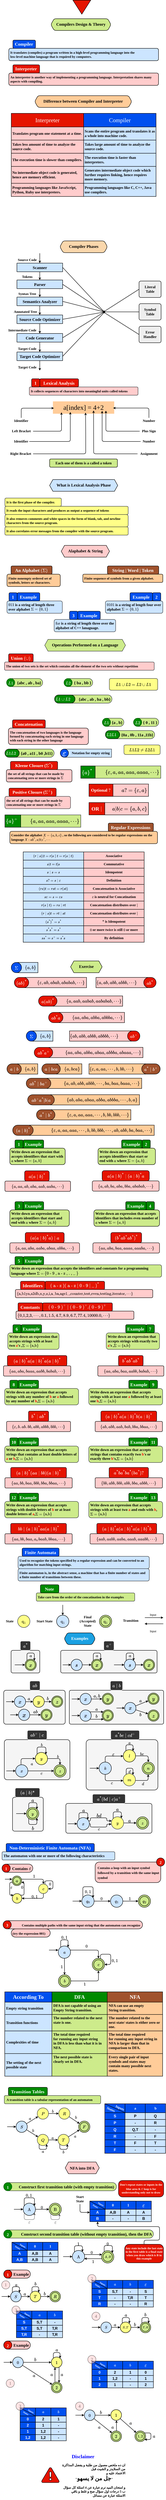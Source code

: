 <mxfile version="24.7.5" pages="4">
  <diagram name="Compilers" id="T0DnYe5ZILEDI_cUvgRx">
    <mxGraphModel dx="1050" dy="638" grid="1" gridSize="10" guides="1" tooltips="1" connect="1" arrows="1" fold="1" page="1" pageScale="1" pageWidth="827" pageHeight="1169" math="1" shadow="0">
      <root>
        <mxCell id="0" />
        <mxCell id="1" parent="0" />
        <mxCell id="GXFmwtEsr-bFKAkISNIx-1" value="Compilers Design &amp; Theory" style="shape=hexagon;perimeter=hexagonPerimeter2;whiteSpace=wrap;fixedSize=1;size=16;fillColor=#cdeb8b;strokeColor=#000000;fontFamily=ADLaM Display;fontSize=20;strokeWidth=2;align=center;spacingLeft=0;spacingBottom=5;fillStyle=hachure;fontStyle=1;fontSource=https%3A%2F%2Ffonts.googleapis.com%2Fcss%3Ffamily%3DADLaM%2BDisplay;rounded=1;" parent="1" vertex="1">
          <mxGeometry x="254" y="130" width="293.32" height="57.14" as="geometry" />
        </mxCell>
        <mxCell id="GXFmwtEsr-bFKAkISNIx-2" value="" style="group;flipH=0;rounded=1;" parent="1" vertex="1" connectable="0">
          <mxGeometry x="49" y="234" width="730" height="100" as="geometry" />
        </mxCell>
        <mxCell id="GXFmwtEsr-bFKAkISNIx-3" value="It translates (compiles) a program written in a high-level programming language into the&lt;br&gt;low-level machine language that is required by computers." style="rounded=1;whiteSpace=wrap;html=1;hachureGap=4;fontFamily=Mina;strokeWidth=2;fillColor=#cce5ff;strokeColor=#000000;fontSize=16;fontStyle=1;labelBorderColor=none;textShadow=0;labelBackgroundColor=none;align=left;spacing=7;verticalAlign=middle;" parent="GXFmwtEsr-bFKAkISNIx-2" vertex="1">
          <mxGeometry y="40" width="730" height="60" as="geometry" />
        </mxCell>
        <mxCell id="GXFmwtEsr-bFKAkISNIx-4" value="Compiler" style="rounded=1;whiteSpace=wrap;html=1;hachureGap=4;fontFamily=Mina;strokeWidth=2;fillColor=#0050ef;strokeColor=#000000;fontSize=22;fontStyle=1;labelBorderColor=none;textShadow=0;labelBackgroundColor=none;align=center;spacing=5;verticalAlign=middle;spacingTop=0;spacingRight=2;fontColor=#ffffff;fontSource=https%3A%2F%2Ffonts.googleapis.com%2Fcss%3Ffamily%3DMina;" parent="GXFmwtEsr-bFKAkISNIx-2" vertex="1">
          <mxGeometry x="20" width="110" height="40" as="geometry" />
        </mxCell>
        <mxCell id="GXFmwtEsr-bFKAkISNIx-5" value="" style="group;flipH=0;strokeColor=none;rounded=1;" parent="1" vertex="1" connectable="0">
          <mxGeometry x="49" y="354" width="730" height="100" as="geometry" />
        </mxCell>
        <mxCell id="GXFmwtEsr-bFKAkISNIx-6" value="An interpreter is another way of implementing a programming language. Interpretation shares many aspects with compiling.&amp;nbsp;&amp;nbsp;" style="rounded=1;whiteSpace=wrap;html=1;hachureGap=4;fontFamily=Mina;strokeWidth=2;fillColor=#ffcccc;strokeColor=#000000;fontSize=16;fontStyle=1;labelBorderColor=none;textShadow=0;labelBackgroundColor=none;align=left;spacing=7;verticalAlign=middle;" parent="GXFmwtEsr-bFKAkISNIx-5" vertex="1">
          <mxGeometry y="40" width="730" height="60" as="geometry" />
        </mxCell>
        <mxCell id="GXFmwtEsr-bFKAkISNIx-7" value="Interpreter" style="rounded=1;whiteSpace=wrap;html=1;hachureGap=4;fontFamily=Mina;strokeWidth=2;fillColor=#e51400;strokeColor=#000000;fontSize=22;fontStyle=1;labelBorderColor=none;textShadow=0;labelBackgroundColor=none;align=center;spacing=5;verticalAlign=middle;spacingTop=0;spacingRight=2;fontColor=#ffffff;fontSource=https%3A%2F%2Ffonts.googleapis.com%2Fcss%3Ffamily%3DMina;" parent="GXFmwtEsr-bFKAkISNIx-5" vertex="1">
          <mxGeometry x="20" width="130" height="40" as="geometry" />
        </mxCell>
        <mxCell id="GXFmwtEsr-bFKAkISNIx-8" value="" style="group;rounded=0;" parent="1" vertex="1" connectable="0">
          <mxGeometry x="61" y="590" width="706" height="403.96" as="geometry" />
        </mxCell>
        <mxCell id="GXFmwtEsr-bFKAkISNIx-9" value="Interpreter" style="rounded=0;whiteSpace=wrap;html=1;strokeWidth=2;fillColor=#e51400;strokeColor=#000000;fontColor=#ffffff;container=0;fontSize=28;fontFamily=ADLaM Display;fontSource=https%3A%2F%2Ffonts.googleapis.com%2Fcss%3Ffamily%3DADLaM%2BDisplay;fontStyle=0;" parent="GXFmwtEsr-bFKAkISNIx-8" vertex="1">
          <mxGeometry width="353" height="66.04" as="geometry" />
        </mxCell>
        <mxCell id="GXFmwtEsr-bFKAkISNIx-10" value="Translates program one statement at a time." style="rounded=0;whiteSpace=wrap;html=1;strokeWidth=2;fillColor=#ffcccc;strokeColor=#000000;container=0;fontStyle=1;fontSize=18;fontFamily=Mina;fontSource=https%3A%2F%2Ffonts.googleapis.com%2Fcss%3Ffamily%3DMina;align=left;spacingLeft=3;" parent="GXFmwtEsr-bFKAkISNIx-8" vertex="1">
          <mxGeometry y="66.04" width="353" height="63.96" as="geometry" />
        </mxCell>
        <mxCell id="GXFmwtEsr-bFKAkISNIx-11" value="Compiler" style="rounded=0;whiteSpace=wrap;html=1;strokeWidth=2;fillColor=#0050ef;strokeColor=#000000;fontColor=#ffffff;container=0;fontSize=28;fontFamily=ADLaM Display;fontSource=https%3A%2F%2Ffonts.googleapis.com%2Fcss%3Ffamily%3DADLaM%2BDisplay;fontStyle=0;" parent="GXFmwtEsr-bFKAkISNIx-8" vertex="1">
          <mxGeometry x="353" width="353" height="66.04" as="geometry" />
        </mxCell>
        <mxCell id="GXFmwtEsr-bFKAkISNIx-12" value="&lt;div style=&quot;font-size: 18px;&quot;&gt;&lt;div&gt;Scans the entire program and translates it as a&amp;nbsp;&lt;span style=&quot;background-color: initial;&quot;&gt;whole into machine code.&lt;/span&gt;&lt;/div&gt;&lt;/div&gt;" style="rounded=0;whiteSpace=wrap;html=1;strokeWidth=2;fillColor=#cce5ff;strokeColor=#000000;container=0;fontSize=18;fontStyle=1;fontFamily=Mina;fontSource=https%3A%2F%2Ffonts.googleapis.com%2Fcss%3Ffamily%3DMina;spacingLeft=3;align=left;" parent="GXFmwtEsr-bFKAkISNIx-8" vertex="1">
          <mxGeometry x="352.85" y="66.04" width="353" height="63.96" as="geometry" />
        </mxCell>
        <mxCell id="GXFmwtEsr-bFKAkISNIx-13" value="&lt;div&gt;Takes less amount of time&amp;nbsp;&lt;span style=&quot;background-color: initial;&quot;&gt;to analyze the source code.&amp;nbsp;&lt;/span&gt;&lt;/div&gt;" style="rounded=0;whiteSpace=wrap;html=1;strokeWidth=2;fillColor=#ffcccc;strokeColor=#000000;container=0;fontStyle=1;fontSize=18;fontFamily=Mina;fontSource=https%3A%2F%2Ffonts.googleapis.com%2Fcss%3Ffamily%3DMina;align=left;spacingLeft=3;" parent="GXFmwtEsr-bFKAkISNIx-8" vertex="1">
          <mxGeometry y="130" width="353" height="63.96" as="geometry" />
        </mxCell>
        <mxCell id="GXFmwtEsr-bFKAkISNIx-14" value="&lt;div&gt;No intermediate object code is generated,&lt;/div&gt;&lt;div&gt;hence are memory efficient.&lt;/div&gt;" style="rounded=0;whiteSpace=wrap;html=1;strokeWidth=2;fillColor=#ffcccc;strokeColor=#000000;container=0;fontStyle=1;fontSize=18;fontFamily=Mina;fontSource=https%3A%2F%2Ffonts.googleapis.com%2Fcss%3Ffamily%3DMina;align=left;spacingLeft=3;" parent="GXFmwtEsr-bFKAkISNIx-8" vertex="1">
          <mxGeometry y="257.92" width="353" height="82.08" as="geometry" />
        </mxCell>
        <mxCell id="GXFmwtEsr-bFKAkISNIx-15" value="&lt;div style=&quot;font-size: 18px;&quot;&gt;Takes large amount of time&amp;nbsp;&lt;span style=&quot;background-color: initial;&quot;&gt;to analyze the source code.&amp;nbsp;&lt;/span&gt;&lt;br&gt;&lt;/div&gt;" style="rounded=0;whiteSpace=wrap;html=1;strokeWidth=2;fillColor=#cce5ff;strokeColor=#000000;container=0;fontSize=18;fontStyle=1;fontFamily=Mina;fontSource=https%3A%2F%2Ffonts.googleapis.com%2Fcss%3Ffamily%3DMina;spacingLeft=3;align=left;" parent="GXFmwtEsr-bFKAkISNIx-8" vertex="1">
          <mxGeometry x="352.85" y="130" width="353" height="63.96" as="geometry" />
        </mxCell>
        <mxCell id="GXFmwtEsr-bFKAkISNIx-16" value="&lt;div style=&quot;font-size: 18px;&quot;&gt;The execution time is&amp;nbsp;&lt;span style=&quot;background-color: initial;&quot;&gt;faster than interpreters.&lt;/span&gt;&lt;br&gt;&lt;/div&gt;" style="rounded=0;whiteSpace=wrap;html=1;strokeWidth=2;fillColor=#cce5ff;strokeColor=#000000;container=0;fontSize=18;fontStyle=1;fontFamily=Mina;fontSource=https%3A%2F%2Ffonts.googleapis.com%2Fcss%3Ffamily%3DMina;spacingLeft=3;align=left;" parent="GXFmwtEsr-bFKAkISNIx-8" vertex="1">
          <mxGeometry x="352.85" y="193.96" width="353" height="63.96" as="geometry" />
        </mxCell>
        <mxCell id="GXFmwtEsr-bFKAkISNIx-17" value="&lt;div&gt;Programming languages like JavaScript,&lt;/div&gt;&lt;div&gt;Python, Ruby use interpreters.&lt;/div&gt;" style="rounded=0;whiteSpace=wrap;html=1;strokeWidth=2;fillColor=#ffcccc;strokeColor=#000000;container=0;fontStyle=1;fontSize=18;fontFamily=Mina;fontSource=https%3A%2F%2Ffonts.googleapis.com%2Fcss%3Ffamily%3DMina;align=left;spacingLeft=3;" parent="GXFmwtEsr-bFKAkISNIx-8" vertex="1">
          <mxGeometry y="340" width="353" height="63.96" as="geometry" />
        </mxCell>
        <mxCell id="GXFmwtEsr-bFKAkISNIx-18" value="&lt;div&gt;The execution time is&amp;nbsp;&lt;span style=&quot;background-color: initial;&quot;&gt;slower than compilers.&lt;/span&gt;&lt;/div&gt;" style="rounded=0;whiteSpace=wrap;html=1;strokeWidth=2;fillColor=#ffcccc;strokeColor=#000000;container=0;fontStyle=1;fontSize=18;fontFamily=Mina;fontSource=https%3A%2F%2Ffonts.googleapis.com%2Fcss%3Ffamily%3DMina;align=left;spacingLeft=3;" parent="GXFmwtEsr-bFKAkISNIx-8" vertex="1">
          <mxGeometry y="193.96" width="353" height="63.96" as="geometry" />
        </mxCell>
        <mxCell id="GXFmwtEsr-bFKAkISNIx-19" value="&lt;div style=&quot;font-size: 18px;&quot;&gt;&lt;div&gt;Generates intermediate object code which&lt;/div&gt;&lt;div&gt;further requires linking, hence requires more&amp;nbsp;&lt;span style=&quot;background-color: initial;&quot;&gt;memory.&lt;/span&gt;&lt;/div&gt;&lt;/div&gt;" style="rounded=0;whiteSpace=wrap;html=1;strokeWidth=2;fillColor=#cce5ff;strokeColor=#000000;container=0;fontSize=18;fontStyle=1;fontFamily=Mina;fontSource=https%3A%2F%2Ffonts.googleapis.com%2Fcss%3Ffamily%3DMina;spacingLeft=3;align=left;" parent="GXFmwtEsr-bFKAkISNIx-8" vertex="1">
          <mxGeometry x="352.85" y="257.92" width="353" height="82.08" as="geometry" />
        </mxCell>
        <mxCell id="GXFmwtEsr-bFKAkISNIx-20" value="&lt;div style=&quot;font-size: 18px;&quot;&gt;&lt;div&gt;Programming languages like C, C++, Java use&amp;nbsp;&lt;span style=&quot;background-color: initial;&quot;&gt;compilers.&lt;/span&gt;&lt;/div&gt;&lt;/div&gt;" style="rounded=0;whiteSpace=wrap;html=1;strokeWidth=2;fillColor=#cce5ff;strokeColor=#000000;container=0;fontSize=18;fontStyle=1;fontFamily=Mina;fontSource=https%3A%2F%2Ffonts.googleapis.com%2Fcss%3Ffamily%3DMina;spacingLeft=3;align=left;" parent="GXFmwtEsr-bFKAkISNIx-8" vertex="1">
          <mxGeometry x="352.85" y="340" width="353" height="63.96" as="geometry" />
        </mxCell>
        <mxCell id="GXFmwtEsr-bFKAkISNIx-21" value="Difference between Compiler and Interpreter" style="shape=hexagon;perimeter=hexagonPerimeter2;whiteSpace=wrap;fixedSize=1;size=16;fillColor=#ffcc99;strokeColor=#000000;fontFamily=ADLaM Display;fontSize=20;strokeWidth=2;align=center;spacingLeft=0;spacingBottom=5;fillStyle=hachure;fontStyle=1;fontSource=https%3A%2F%2Ffonts.googleapis.com%2Fcss%3Ffamily%3DADLaM%2BDisplay;rounded=1;" parent="1" vertex="1">
          <mxGeometry x="175.34" y="504" width="473.32" height="57.14" as="geometry" />
        </mxCell>
        <mxCell id="GXFmwtEsr-bFKAkISNIx-22" value="Compiler Phases" style="shape=hexagon;perimeter=hexagonPerimeter2;whiteSpace=wrap;fixedSize=1;size=16;fillColor=#fad7ac;strokeColor=#000000;fontFamily=ADLaM Display;fontSize=20;strokeWidth=2;align=center;spacingLeft=0;spacingBottom=5;fillStyle=hachure;fontStyle=1;fontSource=https%3A%2F%2Ffonts.googleapis.com%2Fcss%3Ffamily%3DADLaM%2BDisplay;rounded=1;" parent="1" vertex="1">
          <mxGeometry x="298" y="1210" width="232" height="57.14" as="geometry" />
        </mxCell>
        <mxCell id="GXFmwtEsr-bFKAkISNIx-23" value="" style="group;flipH=0;rounded=1;" parent="1" vertex="1" connectable="0">
          <mxGeometry x="149" y="1880" width="530" height="80" as="geometry" />
        </mxCell>
        <mxCell id="GXFmwtEsr-bFKAkISNIx-24" value="&lt;div&gt;It collects sequences of characters into meaningful&amp;nbsp;&lt;span style=&quot;background-color: initial;&quot;&gt;units called tokens&lt;/span&gt;&lt;/div&gt;" style="rounded=1;whiteSpace=wrap;html=1;hachureGap=4;fontFamily=Mina;strokeWidth=2;fillColor=#ffcccc;strokeColor=#36393d;fontSize=16;fontStyle=1;labelBorderColor=none;textShadow=0;labelBackgroundColor=none;align=left;spacing=7;verticalAlign=middle;" parent="GXFmwtEsr-bFKAkISNIx-23" vertex="1">
          <mxGeometry y="40" width="530" height="40" as="geometry" />
        </mxCell>
        <mxCell id="GXFmwtEsr-bFKAkISNIx-25" value="Lexical Analysis" style="rounded=1;whiteSpace=wrap;html=1;hachureGap=4;fontFamily=Mina;strokeWidth=2;fillColor=#e51400;strokeColor=#000000;fontSize=22;fontStyle=1;labelBorderColor=none;textShadow=0;labelBackgroundColor=none;align=center;spacing=5;verticalAlign=middle;spacingTop=3;spacingRight=2;fontColor=#ffffff;" parent="GXFmwtEsr-bFKAkISNIx-23" vertex="1">
          <mxGeometry x="51" width="189" height="40" as="geometry" />
        </mxCell>
        <mxCell id="GXFmwtEsr-bFKAkISNIx-26" value="1" style="rounded=1;whiteSpace=wrap;html=1;hachureGap=4;fontFamily=Mina;strokeWidth=2;fillColor=#e51400;strokeColor=#000000;fontSize=22;fontStyle=1;labelBorderColor=none;textShadow=0;labelBackgroundColor=none;align=center;spacing=5;verticalAlign=middle;spacingTop=3;spacingRight=2;fontColor=#ffffff;" parent="GXFmwtEsr-bFKAkISNIx-23" vertex="1">
          <mxGeometry x="11" width="40" height="40" as="geometry" />
        </mxCell>
        <mxCell id="GXFmwtEsr-bFKAkISNIx-27" value="a[index] = 4+2" style="rounded=1;whiteSpace=wrap;html=1;strokeWidth=2;fillColor=#ffcc99;strokeColor=none;arcSize=0;fontFamily=JetBrains Mono;fontStyle=0;fontSize=33;fontSource=https%3A%2F%2Ffonts.googleapis.com%2Fcss%3Ffamily%3DJetBrains%2BMono;" parent="1" vertex="1">
          <mxGeometry x="264" y="1990" width="299" height="60" as="geometry" />
        </mxCell>
        <mxCell id="GXFmwtEsr-bFKAkISNIx-28" style="edgeStyle=orthogonalEdgeStyle;rounded=1;orthogonalLoop=1;jettySize=auto;html=1;strokeWidth=2;curved=0;" parent="1" source="GXFmwtEsr-bFKAkISNIx-29" edge="1">
          <mxGeometry relative="1" as="geometry">
            <mxPoint x="269" y="2023" as="targetPoint" />
            <Array as="points">
              <mxPoint x="110" y="2023" />
            </Array>
          </mxGeometry>
        </mxCell>
        <mxCell id="GXFmwtEsr-bFKAkISNIx-29" value="Identifier" style="text;html=1;align=center;verticalAlign=middle;whiteSpace=wrap;rounded=1;fontFamily=Mina;fontStyle=1;fontSize=17;" parent="1" vertex="1">
          <mxGeometry x="70" y="2070" width="79" height="30" as="geometry" />
        </mxCell>
        <mxCell id="GXFmwtEsr-bFKAkISNIx-30" style="edgeStyle=orthogonalEdgeStyle;rounded=1;orthogonalLoop=1;jettySize=auto;html=1;strokeWidth=2;curved=0;" parent="1" source="GXFmwtEsr-bFKAkISNIx-31" edge="1">
          <mxGeometry relative="1" as="geometry">
            <mxPoint x="305.6" y="2043.2" as="targetPoint" />
            <Array as="points">
              <mxPoint x="306" y="2135" />
              <mxPoint x="306" y="2090" />
              <mxPoint x="306" y="2090" />
            </Array>
          </mxGeometry>
        </mxCell>
        <mxCell id="GXFmwtEsr-bFKAkISNIx-31" value="Left Bracket" style="text;html=1;align=center;verticalAlign=middle;whiteSpace=wrap;rounded=1;fontFamily=Mina;fontStyle=1;fontSize=17;" parent="1" vertex="1">
          <mxGeometry x="51.66" y="2120" width="115.68" height="30" as="geometry" />
        </mxCell>
        <mxCell id="GXFmwtEsr-bFKAkISNIx-32" style="edgeStyle=orthogonalEdgeStyle;rounded=1;orthogonalLoop=1;jettySize=auto;html=1;strokeWidth=2;curved=0;" parent="1" source="GXFmwtEsr-bFKAkISNIx-33" edge="1">
          <mxGeometry relative="1" as="geometry">
            <mxPoint x="348.8" y="2041.6" as="targetPoint" />
            <Array as="points">
              <mxPoint x="349" y="2185" />
            </Array>
          </mxGeometry>
        </mxCell>
        <mxCell id="GXFmwtEsr-bFKAkISNIx-33" value="Identifier" style="text;html=1;align=center;verticalAlign=middle;whiteSpace=wrap;rounded=1;fontFamily=Mina;fontStyle=1;fontSize=17;" parent="1" vertex="1">
          <mxGeometry x="69" y="2170" width="80" height="30" as="geometry" />
        </mxCell>
        <mxCell id="GXFmwtEsr-bFKAkISNIx-34" style="edgeStyle=orthogonalEdgeStyle;rounded=1;orthogonalLoop=1;jettySize=auto;html=1;strokeWidth=2;curved=0;" parent="1" source="GXFmwtEsr-bFKAkISNIx-35" edge="1">
          <mxGeometry relative="1" as="geometry">
            <mxPoint x="423.2" y="2044.8" as="targetPoint" />
            <Array as="points">
              <mxPoint x="424" y="2245" />
              <mxPoint x="424" y="2150" />
              <mxPoint x="423" y="2150" />
            </Array>
          </mxGeometry>
        </mxCell>
        <mxCell id="GXFmwtEsr-bFKAkISNIx-35" value="Right Bracket" style="text;html=1;align=center;verticalAlign=middle;whiteSpace=wrap;rounded=1;fontFamily=Mina;fontStyle=1;fontSize=17;" parent="1" vertex="1">
          <mxGeometry x="47.34" y="2230" width="120" height="30" as="geometry" />
        </mxCell>
        <mxCell id="GXFmwtEsr-bFKAkISNIx-36" style="edgeStyle=orthogonalEdgeStyle;rounded=1;orthogonalLoop=1;jettySize=auto;html=1;strokeWidth=2;curved=0;" parent="1" source="GXFmwtEsr-bFKAkISNIx-37" edge="1">
          <mxGeometry relative="1" as="geometry">
            <mxPoint x="557.6" y="2022.4" as="targetPoint" />
            <Array as="points">
              <mxPoint x="732" y="2022" />
            </Array>
          </mxGeometry>
        </mxCell>
        <mxCell id="GXFmwtEsr-bFKAkISNIx-37" value="Number" style="text;html=1;align=center;verticalAlign=middle;whiteSpace=wrap;rounded=1;fontFamily=Mina;fontStyle=1;fontSize=17;" parent="1" vertex="1">
          <mxGeometry x="692.66" y="2070" width="79" height="30" as="geometry" />
        </mxCell>
        <mxCell id="GXFmwtEsr-bFKAkISNIx-38" style="edgeStyle=orthogonalEdgeStyle;rounded=1;orthogonalLoop=1;jettySize=auto;html=1;strokeWidth=2;curved=0;" parent="1" source="GXFmwtEsr-bFKAkISNIx-39" edge="1">
          <mxGeometry relative="1" as="geometry">
            <mxPoint x="522.4" y="2035.2" as="targetPoint" />
            <Array as="points">
              <mxPoint x="522" y="2135" />
            </Array>
          </mxGeometry>
        </mxCell>
        <mxCell id="GXFmwtEsr-bFKAkISNIx-39" value="Plus Sign" style="text;html=1;align=center;verticalAlign=middle;whiteSpace=wrap;rounded=1;fontFamily=Mina;fontStyle=1;fontSize=17;" parent="1" vertex="1">
          <mxGeometry x="687.16" y="2120" width="90" height="30" as="geometry" />
        </mxCell>
        <mxCell id="GXFmwtEsr-bFKAkISNIx-40" style="edgeStyle=orthogonalEdgeStyle;rounded=1;orthogonalLoop=1;jettySize=auto;html=1;strokeWidth=2;curved=0;" parent="1" source="GXFmwtEsr-bFKAkISNIx-41" edge="1">
          <mxGeometry relative="1" as="geometry">
            <mxPoint x="504" y="2036" as="targetPoint" />
            <Array as="points">
              <mxPoint x="504" y="2185" />
            </Array>
          </mxGeometry>
        </mxCell>
        <mxCell id="GXFmwtEsr-bFKAkISNIx-41" value="Number" style="text;html=1;align=center;verticalAlign=middle;whiteSpace=wrap;rounded=1;fontFamily=Mina;fontStyle=1;fontSize=17;" parent="1" vertex="1">
          <mxGeometry x="691.66" y="2170" width="80" height="30" as="geometry" />
        </mxCell>
        <mxCell id="GXFmwtEsr-bFKAkISNIx-42" value="Assignment" style="text;html=1;align=center;verticalAlign=middle;whiteSpace=wrap;rounded=1;fontFamily=Mina;fontStyle=1;fontSize=17;" parent="1" vertex="1">
          <mxGeometry x="676.66" y="2230" width="110" height="30" as="geometry" />
        </mxCell>
        <mxCell id="GXFmwtEsr-bFKAkISNIx-43" value="&lt;b style=&quot;font-size: 18px;&quot;&gt;Each one of them is a called a token&lt;/b&gt;" style="rounded=1;whiteSpace=wrap;html=1;strokeWidth=2;fillColor=#cdeb8b;strokeColor=#000000;fontFamily=Mina;fontSize=18;" parent="1" vertex="1">
          <mxGeometry x="248" y="2270" width="330.67" height="40" as="geometry" />
        </mxCell>
        <mxCell id="GXFmwtEsr-bFKAkISNIx-44" value="" style="group;rounded=1;" parent="1" vertex="1" connectable="0">
          <mxGeometry x="35.0" y="1270" width="756.56" height="570" as="geometry" />
        </mxCell>
        <mxCell id="GXFmwtEsr-bFKAkISNIx-45" value="" style="group;rounded=1;" parent="GXFmwtEsr-bFKAkISNIx-44" vertex="1" connectable="0">
          <mxGeometry width="276.5" height="570" as="geometry" />
        </mxCell>
        <mxCell id="GXFmwtEsr-bFKAkISNIx-46" value="Source Code" style="text;html=1;align=center;verticalAlign=middle;whiteSpace=wrap;rounded=1;fontFamily=Mina;fontStyle=1;fontSize=17;" parent="GXFmwtEsr-bFKAkISNIx-45" vertex="1">
          <mxGeometry x="53.5" y="18" width="100" height="30" as="geometry" />
        </mxCell>
        <mxCell id="GXFmwtEsr-bFKAkISNIx-47" value="" style="edgeStyle=orthogonalEdgeStyle;rounded=1;orthogonalLoop=1;jettySize=auto;html=1;strokeWidth=2;endArrow=none;endFill=0;startArrow=classic;startFill=1;" parent="GXFmwtEsr-bFKAkISNIx-45" source="GXFmwtEsr-bFKAkISNIx-49" edge="1">
          <mxGeometry relative="1" as="geometry">
            <mxPoint x="165" as="targetPoint" />
          </mxGeometry>
        </mxCell>
        <mxCell id="GXFmwtEsr-bFKAkISNIx-48" style="edgeStyle=orthogonalEdgeStyle;rounded=1;orthogonalLoop=1;jettySize=auto;html=1;strokeWidth=2;" parent="GXFmwtEsr-bFKAkISNIx-45" source="GXFmwtEsr-bFKAkISNIx-49" target="GXFmwtEsr-bFKAkISNIx-53" edge="1">
          <mxGeometry relative="1" as="geometry" />
        </mxCell>
        <mxCell id="GXFmwtEsr-bFKAkISNIx-49" value="Scanner" style="rounded=1;whiteSpace=wrap;html=1;fontSize=20;fillColor=#cce5ff;strokeColor=#000000;strokeWidth=2;fontFamily=Mina;arcSize=2;fontStyle=1;" parent="GXFmwtEsr-bFKAkISNIx-45" vertex="1">
          <mxGeometry x="53.5" y="48" width="222.99" height="42" as="geometry" />
        </mxCell>
        <mxCell id="GXFmwtEsr-bFKAkISNIx-50" value="Tokens" style="text;html=1;align=center;verticalAlign=middle;whiteSpace=wrap;rounded=1;fontFamily=Mina;fontStyle=1;fontSize=17;" parent="GXFmwtEsr-bFKAkISNIx-45" vertex="1">
          <mxGeometry x="53.51" y="100" width="100" height="30" as="geometry" />
        </mxCell>
        <mxCell id="GXFmwtEsr-bFKAkISNIx-51" style="edgeStyle=orthogonalEdgeStyle;rounded=1;orthogonalLoop=1;jettySize=auto;html=1;strokeWidth=2;" parent="GXFmwtEsr-bFKAkISNIx-45" source="GXFmwtEsr-bFKAkISNIx-53" target="GXFmwtEsr-bFKAkISNIx-56" edge="1">
          <mxGeometry relative="1" as="geometry" />
        </mxCell>
        <mxCell id="GXFmwtEsr-bFKAkISNIx-52" style="rounded=1;orthogonalLoop=1;jettySize=auto;html=1;strokeWidth=2;endArrow=none;endFill=0;exitX=1;exitY=0.5;exitDx=0;exitDy=0;" parent="GXFmwtEsr-bFKAkISNIx-45" source="GXFmwtEsr-bFKAkISNIx-53" edge="1">
          <mxGeometry relative="1" as="geometry">
            <mxPoint x="479" y="285" as="targetPoint" />
          </mxGeometry>
        </mxCell>
        <mxCell id="GXFmwtEsr-bFKAkISNIx-53" value="Parser" style="rounded=1;whiteSpace=wrap;html=1;fontSize=20;fillColor=#cce5ff;strokeColor=#000000;strokeWidth=2;fontFamily=Mina;arcSize=2;fontStyle=1;" parent="GXFmwtEsr-bFKAkISNIx-45" vertex="1">
          <mxGeometry x="53.51" y="130" width="222.99" height="42" as="geometry" />
        </mxCell>
        <mxCell id="GXFmwtEsr-bFKAkISNIx-54" value="Syntax Tree" style="text;html=1;align=center;verticalAlign=middle;whiteSpace=wrap;rounded=1;fontFamily=Mina;fontStyle=1;fontSize=17;" parent="GXFmwtEsr-bFKAkISNIx-45" vertex="1">
          <mxGeometry x="53.5" y="183" width="100" height="30" as="geometry" />
        </mxCell>
        <mxCell id="GXFmwtEsr-bFKAkISNIx-55" style="edgeStyle=orthogonalEdgeStyle;rounded=1;orthogonalLoop=1;jettySize=auto;html=1;strokeWidth=2;" parent="GXFmwtEsr-bFKAkISNIx-45" source="GXFmwtEsr-bFKAkISNIx-56" target="GXFmwtEsr-bFKAkISNIx-59" edge="1">
          <mxGeometry relative="1" as="geometry" />
        </mxCell>
        <mxCell id="GXFmwtEsr-bFKAkISNIx-56" value="Semantics Analyzer" style="rounded=1;whiteSpace=wrap;html=1;fontSize=20;fillColor=#cce5ff;strokeColor=#000000;strokeWidth=2;fontFamily=Mina;arcSize=2;fontStyle=1;" parent="GXFmwtEsr-bFKAkISNIx-45" vertex="1">
          <mxGeometry x="53.51" y="213" width="222.99" height="42" as="geometry" />
        </mxCell>
        <mxCell id="GXFmwtEsr-bFKAkISNIx-57" value="Annotated Tree" style="text;html=1;align=center;verticalAlign=middle;whiteSpace=wrap;rounded=1;fontFamily=Mina;fontStyle=1;fontSize=17;" parent="GXFmwtEsr-bFKAkISNIx-45" vertex="1">
          <mxGeometry x="30.0" y="270" width="130" height="30" as="geometry" />
        </mxCell>
        <mxCell id="GXFmwtEsr-bFKAkISNIx-58" style="edgeStyle=orthogonalEdgeStyle;rounded=1;orthogonalLoop=1;jettySize=auto;html=1;strokeWidth=2;" parent="GXFmwtEsr-bFKAkISNIx-45" source="GXFmwtEsr-bFKAkISNIx-59" target="GXFmwtEsr-bFKAkISNIx-62" edge="1">
          <mxGeometry relative="1" as="geometry" />
        </mxCell>
        <mxCell id="GXFmwtEsr-bFKAkISNIx-59" value="Source Code Optimizer" style="rounded=1;whiteSpace=wrap;html=1;fontSize=20;fillColor=#cce5ff;strokeColor=#000000;strokeWidth=2;fontFamily=Mina;arcSize=2;fontStyle=1;" parent="GXFmwtEsr-bFKAkISNIx-45" vertex="1">
          <mxGeometry x="53.51" y="300" width="222.99" height="42" as="geometry" />
        </mxCell>
        <mxCell id="GXFmwtEsr-bFKAkISNIx-60" value="Intermediate Code" style="text;html=1;align=center;verticalAlign=middle;whiteSpace=wrap;rounded=1;fontFamily=Mina;fontStyle=1;fontSize=17;" parent="GXFmwtEsr-bFKAkISNIx-45" vertex="1">
          <mxGeometry y="360" width="160" height="30" as="geometry" />
        </mxCell>
        <mxCell id="GXFmwtEsr-bFKAkISNIx-61" style="edgeStyle=orthogonalEdgeStyle;rounded=1;orthogonalLoop=1;jettySize=auto;html=1;strokeWidth=2;" parent="GXFmwtEsr-bFKAkISNIx-45" source="GXFmwtEsr-bFKAkISNIx-62" target="GXFmwtEsr-bFKAkISNIx-65" edge="1">
          <mxGeometry relative="1" as="geometry" />
        </mxCell>
        <mxCell id="GXFmwtEsr-bFKAkISNIx-62" value="Code Generator" style="rounded=1;whiteSpace=wrap;html=1;fontSize=20;fillColor=#cce5ff;strokeColor=#000000;strokeWidth=2;fontFamily=Mina;arcSize=2;fontStyle=1;" parent="GXFmwtEsr-bFKAkISNIx-45" vertex="1">
          <mxGeometry x="53.51" y="390" width="222.99" height="42" as="geometry" />
        </mxCell>
        <mxCell id="GXFmwtEsr-bFKAkISNIx-63" value="Target Code" style="text;html=1;align=center;verticalAlign=middle;whiteSpace=wrap;rounded=1;fontFamily=Mina;fontStyle=1;fontSize=17;" parent="GXFmwtEsr-bFKAkISNIx-45" vertex="1">
          <mxGeometry x="51.0" y="450" width="105" height="30" as="geometry" />
        </mxCell>
        <mxCell id="GXFmwtEsr-bFKAkISNIx-64" value="" style="edgeStyle=orthogonalEdgeStyle;rounded=1;orthogonalLoop=1;jettySize=auto;html=1;strokeWidth=2;" parent="GXFmwtEsr-bFKAkISNIx-45" source="GXFmwtEsr-bFKAkISNIx-65" edge="1">
          <mxGeometry relative="1" as="geometry">
            <mxPoint x="165" y="570" as="targetPoint" />
          </mxGeometry>
        </mxCell>
        <mxCell id="GXFmwtEsr-bFKAkISNIx-65" value="Target Code Optimizer" style="rounded=1;whiteSpace=wrap;html=1;fontSize=20;fillColor=#cce5ff;strokeColor=#000000;strokeWidth=2;fontFamily=Mina;arcSize=2;fontStyle=1;" parent="GXFmwtEsr-bFKAkISNIx-45" vertex="1">
          <mxGeometry x="53.5" y="480" width="222.99" height="42" as="geometry" />
        </mxCell>
        <mxCell id="GXFmwtEsr-bFKAkISNIx-66" value="Target Code" style="text;html=1;align=center;verticalAlign=middle;whiteSpace=wrap;rounded=1;fontFamily=Mina;fontStyle=1;fontSize=17;" parent="GXFmwtEsr-bFKAkISNIx-45" vertex="1">
          <mxGeometry x="53.5" y="540" width="100" height="30" as="geometry" />
        </mxCell>
        <mxCell id="GXFmwtEsr-bFKAkISNIx-67" value="&lt;font style=&quot;font-size: 18px;&quot;&gt;Literal &lt;br&gt;Table&lt;/font&gt;" style="rounded=1;whiteSpace=wrap;html=1;strokeWidth=2;fillColor=#eeeeee;strokeColor=#000000;arcSize=11;fontFamily=Mina;fontStyle=1;fontSize=18;fontSource=https%3A%2F%2Ffonts.googleapis.com%2Fcss%3Ffamily%3DMina;" parent="GXFmwtEsr-bFKAkISNIx-44" vertex="1">
          <mxGeometry x="649" y="135" width="107.56" height="80" as="geometry" />
        </mxCell>
        <mxCell id="GXFmwtEsr-bFKAkISNIx-68" value="Symbol&lt;div&gt;Table&lt;/div&gt;" style="rounded=1;whiteSpace=wrap;html=1;strokeWidth=2;fillColor=#eeeeee;strokeColor=#000000;arcSize=11;fontFamily=Mina;fontStyle=1;fontSize=18;fontSource=https%3A%2F%2Ffonts.googleapis.com%2Fcss%3Ffamily%3DMina;" parent="GXFmwtEsr-bFKAkISNIx-44" vertex="1">
          <mxGeometry x="649" y="245" width="107.56" height="80" as="geometry" />
        </mxCell>
        <mxCell id="GXFmwtEsr-bFKAkISNIx-69" value="Error&lt;div&gt;Handler&lt;/div&gt;" style="rounded=1;whiteSpace=wrap;html=1;strokeWidth=2;fillColor=#eeeeee;strokeColor=#000000;arcSize=11;fontFamily=Mina;fontStyle=1;fontSize=18;fontSource=https%3A%2F%2Ffonts.googleapis.com%2Fcss%3Ffamily%3DMina;" parent="GXFmwtEsr-bFKAkISNIx-44" vertex="1">
          <mxGeometry x="649" y="355" width="107.56" height="80" as="geometry" />
        </mxCell>
        <mxCell id="GXFmwtEsr-bFKAkISNIx-70" value="" style="strokeWidth=2;html=1;shape=mxgraph.flowchart.start_2;whiteSpace=wrap;fillColor=#000000;rounded=1;" parent="GXFmwtEsr-bFKAkISNIx-44" vertex="1">
          <mxGeometry x="473" y="280" width="10" height="10" as="geometry" />
        </mxCell>
        <mxCell id="GXFmwtEsr-bFKAkISNIx-71" style="rounded=1;orthogonalLoop=1;jettySize=auto;html=1;entryX=0.855;entryY=0.145;entryDx=0;entryDy=0;entryPerimeter=0;strokeWidth=2;endArrow=none;endFill=0;exitX=0;exitY=0.5;exitDx=0;exitDy=0;" parent="GXFmwtEsr-bFKAkISNIx-44" source="GXFmwtEsr-bFKAkISNIx-67" target="GXFmwtEsr-bFKAkISNIx-70" edge="1">
          <mxGeometry relative="1" as="geometry" />
        </mxCell>
        <mxCell id="GXFmwtEsr-bFKAkISNIx-72" style="rounded=1;orthogonalLoop=1;jettySize=auto;html=1;endArrow=none;endFill=0;strokeWidth=2;" parent="GXFmwtEsr-bFKAkISNIx-44" source="GXFmwtEsr-bFKAkISNIx-68" edge="1">
          <mxGeometry relative="1" as="geometry">
            <mxPoint x="481" y="285" as="targetPoint" />
          </mxGeometry>
        </mxCell>
        <mxCell id="GXFmwtEsr-bFKAkISNIx-73" style="rounded=1;orthogonalLoop=1;jettySize=auto;html=1;entryX=0.472;entryY=0.728;entryDx=0;entryDy=0;entryPerimeter=0;endArrow=none;endFill=0;strokeWidth=2;exitX=0;exitY=0.5;exitDx=0;exitDy=0;" parent="GXFmwtEsr-bFKAkISNIx-44" source="GXFmwtEsr-bFKAkISNIx-69" target="GXFmwtEsr-bFKAkISNIx-70" edge="1">
          <mxGeometry relative="1" as="geometry" />
        </mxCell>
        <mxCell id="GXFmwtEsr-bFKAkISNIx-74" style="rounded=1;orthogonalLoop=1;jettySize=auto;html=1;endArrow=none;endFill=0;strokeWidth=2;exitX=1;exitY=0.5;exitDx=0;exitDy=0;entryX=0.6;entryY=0.5;entryDx=0;entryDy=0;entryPerimeter=0;" parent="GXFmwtEsr-bFKAkISNIx-44" source="GXFmwtEsr-bFKAkISNIx-49" target="GXFmwtEsr-bFKAkISNIx-70" edge="1">
          <mxGeometry relative="1" as="geometry" />
        </mxCell>
        <mxCell id="GXFmwtEsr-bFKAkISNIx-75" style="rounded=1;orthogonalLoop=1;jettySize=auto;html=1;exitX=1;exitY=0.5;exitDx=0;exitDy=0;endArrow=none;endFill=0;strokeWidth=2;" parent="GXFmwtEsr-bFKAkISNIx-44" source="GXFmwtEsr-bFKAkISNIx-56" edge="1">
          <mxGeometry relative="1" as="geometry">
            <mxPoint x="478" y="285" as="targetPoint" />
          </mxGeometry>
        </mxCell>
        <mxCell id="GXFmwtEsr-bFKAkISNIx-76" style="rounded=1;orthogonalLoop=1;jettySize=auto;html=1;exitX=1;exitY=0.5;exitDx=0;exitDy=0;endArrow=none;endFill=0;strokeWidth=2;" parent="GXFmwtEsr-bFKAkISNIx-44" source="GXFmwtEsr-bFKAkISNIx-59" edge="1">
          <mxGeometry relative="1" as="geometry">
            <mxPoint x="478" y="286" as="targetPoint" />
          </mxGeometry>
        </mxCell>
        <mxCell id="GXFmwtEsr-bFKAkISNIx-77" style="rounded=1;orthogonalLoop=1;jettySize=auto;html=1;exitX=1;exitY=0.5;exitDx=0;exitDy=0;endArrow=none;endFill=0;strokeWidth=2;" parent="GXFmwtEsr-bFKAkISNIx-44" source="GXFmwtEsr-bFKAkISNIx-62" edge="1">
          <mxGeometry relative="1" as="geometry">
            <mxPoint x="477" y="287" as="targetPoint" />
          </mxGeometry>
        </mxCell>
        <mxCell id="GXFmwtEsr-bFKAkISNIx-78" style="rounded=1;orthogonalLoop=1;jettySize=auto;html=1;exitX=1;exitY=0.5;exitDx=0;exitDy=0;endArrow=none;endFill=0;strokeWidth=2;" parent="GXFmwtEsr-bFKAkISNIx-44" source="GXFmwtEsr-bFKAkISNIx-65" edge="1">
          <mxGeometry relative="1" as="geometry">
            <mxPoint x="477" y="290" as="targetPoint" />
          </mxGeometry>
        </mxCell>
        <mxCell id="GXFmwtEsr-bFKAkISNIx-79" value="What is Lexical Analysis Phase" style="shape=hexagon;perimeter=hexagonPerimeter2;whiteSpace=wrap;fixedSize=1;size=16;fillColor=#cce5ff;strokeColor=#000000;fontFamily=ADLaM Display;fontSize=20;strokeWidth=2;align=center;spacingLeft=0;spacingBottom=5;fillStyle=hachure;fontStyle=1;fontSource=https%3A%2F%2Ffonts.googleapis.com%2Fcss%3Ffamily%3DADLaM%2BDisplay;rounded=0;" parent="1" vertex="1">
          <mxGeometry x="248" y="2370" width="332" height="57.14" as="geometry" />
        </mxCell>
        <mxCell id="GXFmwtEsr-bFKAkISNIx-80" value="" style="group;rounded=1;" parent="1" vertex="1" connectable="0">
          <mxGeometry x="30" y="2460" width="601" height="180" as="geometry" />
        </mxCell>
        <mxCell id="GXFmwtEsr-bFKAkISNIx-81" value="&lt;div&gt;It is the first phase of the compiler.&lt;/div&gt;" style="rounded=1;whiteSpace=wrap;html=1;hachureGap=4;fontFamily=Mina;strokeWidth=2;fillColor=#ffff88;strokeColor=#36393d;fontSize=16;fontStyle=1;labelBorderColor=none;textShadow=0;labelBackgroundColor=none;align=left;spacing=7;verticalAlign=middle;" parent="GXFmwtEsr-bFKAkISNIx-80" vertex="1">
          <mxGeometry width="275" height="40" as="geometry" />
        </mxCell>
        <mxCell id="GXFmwtEsr-bFKAkISNIx-82" value="&lt;div&gt;&lt;span style=&quot;background-color: initial;&quot;&gt;It reads the input characters and produces as&amp;nbsp;&lt;/span&gt;&lt;span style=&quot;background-color: initial;&quot;&gt;output a sequence of tokens&lt;/span&gt;&lt;br&gt;&lt;/div&gt;" style="rounded=1;whiteSpace=wrap;html=1;hachureGap=4;fontFamily=Mina;strokeWidth=2;fillColor=#ffff88;strokeColor=#36393d;fontSize=16;fontStyle=1;labelBorderColor=none;textShadow=0;labelBackgroundColor=none;align=left;spacing=7;verticalAlign=middle;" parent="GXFmwtEsr-bFKAkISNIx-80" vertex="1">
          <mxGeometry y="40" width="601" height="40" as="geometry" />
        </mxCell>
        <mxCell id="GXFmwtEsr-bFKAkISNIx-83" value="&lt;div&gt;&lt;span style=&quot;background-color: initial;&quot;&gt;It also removes comments and white spaces in the&amp;nbsp;&lt;/span&gt;&lt;span style=&quot;background-color: initial;&quot;&gt;form of blank, tab, and newline characters from&amp;nbsp;&lt;/span&gt;&lt;span style=&quot;background-color: initial;&quot;&gt;the source program.&lt;/span&gt;&lt;/div&gt;" style="rounded=1;whiteSpace=wrap;html=1;hachureGap=4;fontFamily=Mina;strokeWidth=2;fillColor=#ffff88;strokeColor=#36393d;fontSize=16;fontStyle=1;labelBorderColor=none;textShadow=0;labelBackgroundColor=none;align=left;spacing=7;verticalAlign=middle;" parent="GXFmwtEsr-bFKAkISNIx-80" vertex="1">
          <mxGeometry y="80" width="601" height="60" as="geometry" />
        </mxCell>
        <mxCell id="GXFmwtEsr-bFKAkISNIx-84" value="&lt;div&gt;&lt;span style=&quot;background-color: initial;&quot;&gt;It also correlates error messages from the compiler&amp;nbsp;&lt;/span&gt;&lt;span style=&quot;background-color: initial;&quot;&gt;with the source program.&lt;/span&gt;&lt;/div&gt;" style="rounded=1;whiteSpace=wrap;html=1;hachureGap=4;fontFamily=Mina;strokeWidth=2;fillColor=#ffff88;strokeColor=#36393d;fontSize=16;fontStyle=1;labelBorderColor=none;textShadow=0;labelBackgroundColor=none;align=left;spacing=7;verticalAlign=middle;" parent="GXFmwtEsr-bFKAkISNIx-80" vertex="1">
          <mxGeometry y="140" width="601" height="40" as="geometry" />
        </mxCell>
        <mxCell id="GXFmwtEsr-bFKAkISNIx-85" value="Alaphabet &amp; String" style="shape=hexagon;perimeter=hexagonPerimeter2;whiteSpace=wrap;fixedSize=1;size=16;fillColor=#ffcccc;strokeColor=#000000;fontFamily=ADLaM Display;fontSize=20;strokeWidth=2;align=center;spacingLeft=0;spacingBottom=5;fillStyle=hachure;fontStyle=1;fontSource=https%3A%2F%2Ffonts.googleapis.com%2Fcss%3Ffamily%3DADLaM%2BDisplay;rounded=0;" parent="1" vertex="1">
          <mxGeometry x="304.68" y="2690" width="235.32" height="57.14" as="geometry" />
        </mxCell>
        <mxCell id="GXFmwtEsr-bFKAkISNIx-86" value="" style="group;rounded=1;" parent="1" vertex="1" connectable="0">
          <mxGeometry x="40" y="2790" width="260" height="100" as="geometry" />
        </mxCell>
        <mxCell id="GXFmwtEsr-bFKAkISNIx-87" value="&lt;div&gt;Finite nonempty ordered set of symbols, letters or characters.&lt;/div&gt;" style="rounded=1;whiteSpace=wrap;html=1;hachureGap=4;fontFamily=Mina;strokeWidth=2;fillColor=#ffcc99;strokeColor=#000000;fontSize=16;fontStyle=1;labelBorderColor=none;textShadow=0;labelBackgroundColor=none;align=left;spacing=7;verticalAlign=middle;" parent="GXFmwtEsr-bFKAkISNIx-86" vertex="1">
          <mxGeometry y="40" width="260" height="60" as="geometry" />
        </mxCell>
        <mxCell id="GXFmwtEsr-bFKAkISNIx-88" value="An Alphabet `(Sigma)`" style="rounded=1;whiteSpace=wrap;html=1;hachureGap=4;fontFamily=Mina;strokeWidth=2;fillColor=#a0522d;strokeColor=#000000;fontSize=22;fontStyle=1;labelBorderColor=none;textShadow=0;labelBackgroundColor=none;align=center;spacing=5;verticalAlign=middle;spacingTop=3;spacingRight=2;fontColor=#ffffff;" parent="GXFmwtEsr-bFKAkISNIx-86" vertex="1">
          <mxGeometry x="20" width="200" height="40" as="geometry" />
        </mxCell>
        <mxCell id="GXFmwtEsr-bFKAkISNIx-89" value="" style="group;flipH=1;rounded=1;" parent="1" vertex="1" connectable="0">
          <mxGeometry x="410" y="2790" width="390" height="80" as="geometry" />
        </mxCell>
        <mxCell id="GXFmwtEsr-bFKAkISNIx-90" value="&lt;div&gt;Finite sequence of symbols from a given alphabet.&lt;/div&gt;" style="rounded=1;whiteSpace=wrap;html=1;hachureGap=4;fontFamily=Mina;strokeWidth=2;fillColor=#ffcc99;strokeColor=#000000;fontSize=16;fontStyle=1;labelBorderColor=none;textShadow=0;labelBackgroundColor=none;align=left;spacing=7;verticalAlign=middle;" parent="GXFmwtEsr-bFKAkISNIx-89" vertex="1">
          <mxGeometry y="40" width="390" height="40" as="geometry" />
        </mxCell>
        <mxCell id="GXFmwtEsr-bFKAkISNIx-91" value="String | Word | Token" style="rounded=1;whiteSpace=wrap;html=1;hachureGap=4;fontFamily=Mina;strokeWidth=2;fillColor=#a0522d;strokeColor=#000000;fontSize=22;fontStyle=1;labelBorderColor=none;textShadow=0;labelBackgroundColor=none;align=center;spacing=5;verticalAlign=middle;spacingTop=3;spacingRight=2;fontColor=#ffffff;" parent="GXFmwtEsr-bFKAkISNIx-89" vertex="1">
          <mxGeometry x="120" width="250" height="40" as="geometry" />
        </mxCell>
        <mxCell id="GXFmwtEsr-bFKAkISNIx-92" value="" style="group;rounded=1;" parent="1" vertex="1" connectable="0">
          <mxGeometry x="40" y="2920" width="270" height="100" as="geometry" />
        </mxCell>
        <mxCell id="GXFmwtEsr-bFKAkISNIx-93" value="&lt;span style=&quot;font-size: 18px;&quot;&gt;`011` is a string of length three over alphabet `Sigma = {0,1}`&lt;/span&gt;" style="rounded=1;whiteSpace=wrap;html=1;hachureGap=4;fontFamily=Mina;strokeWidth=2;fillColor=#cce5ff;strokeColor=#36393d;fontSize=16;fontStyle=1;labelBorderColor=none;textShadow=0;labelBackgroundColor=none;align=left;spacing=7;verticalAlign=middle;" parent="GXFmwtEsr-bFKAkISNIx-92" vertex="1">
          <mxGeometry y="40" width="270" height="60" as="geometry" />
        </mxCell>
        <mxCell id="GXFmwtEsr-bFKAkISNIx-94" value="Example" style="rounded=1;whiteSpace=wrap;html=1;hachureGap=4;fontFamily=Mina;strokeWidth=2;fillColor=#0050ef;strokeColor=#000000;fontSize=22;fontStyle=1;labelBorderColor=none;textShadow=0;labelBackgroundColor=none;align=center;spacing=5;verticalAlign=middle;spacingTop=3;spacingRight=2;fontColor=#ffffff;" parent="GXFmwtEsr-bFKAkISNIx-92" vertex="1">
          <mxGeometry x="50" width="110" height="40" as="geometry" />
        </mxCell>
        <mxCell id="GXFmwtEsr-bFKAkISNIx-95" value="1" style="rounded=1;whiteSpace=wrap;html=1;hachureGap=4;fontFamily=Mina;strokeWidth=2;fillColor=#0050ef;strokeColor=#000000;fontSize=22;fontStyle=1;labelBorderColor=none;textShadow=0;labelBackgroundColor=none;align=center;spacing=5;verticalAlign=middle;spacingTop=3;spacingRight=2;fontColor=#ffffff;" parent="GXFmwtEsr-bFKAkISNIx-92" vertex="1">
          <mxGeometry x="10" width="40" height="40" as="geometry" />
        </mxCell>
        <mxCell id="GXFmwtEsr-bFKAkISNIx-96" value="" style="group;flipH=1;rounded=1;" parent="1" vertex="1" connectable="0">
          <mxGeometry x="520" y="2920" width="280" height="100" as="geometry" />
        </mxCell>
        <mxCell id="GXFmwtEsr-bFKAkISNIx-97" value="&lt;span style=&quot;font-size: 18px;&quot;&gt;`0101` is a string of length four over alphabet `Sigma = {0,1}`&lt;/span&gt;" style="rounded=1;whiteSpace=wrap;html=1;hachureGap=4;fontFamily=Mina;strokeWidth=2;fillColor=#cce5ff;strokeColor=#36393d;fontSize=16;fontStyle=1;labelBorderColor=none;textShadow=0;labelBackgroundColor=none;align=left;spacing=7;verticalAlign=middle;" parent="GXFmwtEsr-bFKAkISNIx-96" vertex="1">
          <mxGeometry y="40" width="280" height="60" as="geometry" />
        </mxCell>
        <mxCell id="GXFmwtEsr-bFKAkISNIx-98" value="Example" style="rounded=1;whiteSpace=wrap;html=1;hachureGap=4;fontFamily=Mina;strokeWidth=2;fillColor=#0050ef;strokeColor=#000000;fontSize=22;fontStyle=1;labelBorderColor=none;textShadow=0;labelBackgroundColor=none;align=center;spacing=5;verticalAlign=middle;spacingTop=3;spacingRight=2;fontColor=#ffffff;" parent="GXFmwtEsr-bFKAkISNIx-96" vertex="1">
          <mxGeometry x="120" width="110" height="40" as="geometry" />
        </mxCell>
        <mxCell id="GXFmwtEsr-bFKAkISNIx-99" value="2" style="rounded=1;whiteSpace=wrap;html=1;hachureGap=4;fontFamily=Mina;strokeWidth=2;fillColor=#0050ef;strokeColor=#000000;fontSize=22;fontStyle=1;labelBorderColor=none;textShadow=0;labelBackgroundColor=none;align=center;spacing=5;verticalAlign=middle;spacingTop=3;spacingRight=2;fontColor=#ffffff;" parent="GXFmwtEsr-bFKAkISNIx-96" vertex="1">
          <mxGeometry x="230" width="40" height="40" as="geometry" />
        </mxCell>
        <mxCell id="GXFmwtEsr-bFKAkISNIx-100" value="" style="group;rounded=1;" parent="1" vertex="1" connectable="0">
          <mxGeometry x="270" y="3010" width="300" height="100" as="geometry" />
        </mxCell>
        <mxCell id="GXFmwtEsr-bFKAkISNIx-101" value="&lt;span style=&quot;font-size: 18px;&quot;&gt;`&quot;for&quot;` is a string of length three over the alphabet of C++ lanaguage.&lt;/span&gt;" style="rounded=1;whiteSpace=wrap;html=1;hachureGap=4;fontFamily=Mina;strokeWidth=2;fillColor=#cce5ff;strokeColor=#36393d;fontSize=16;fontStyle=1;labelBorderColor=none;textShadow=0;labelBackgroundColor=none;align=left;spacing=7;verticalAlign=middle;" parent="GXFmwtEsr-bFKAkISNIx-100" vertex="1">
          <mxGeometry y="40" width="300" height="60" as="geometry" />
        </mxCell>
        <mxCell id="GXFmwtEsr-bFKAkISNIx-102" value="Example" style="rounded=1;whiteSpace=wrap;html=1;hachureGap=4;fontFamily=Mina;strokeWidth=2;fillColor=#0050ef;strokeColor=#000000;fontSize=22;fontStyle=1;labelBorderColor=none;textShadow=0;labelBackgroundColor=none;align=center;spacing=5;verticalAlign=middle;spacingTop=3;spacingRight=2;fontColor=#ffffff;" parent="GXFmwtEsr-bFKAkISNIx-100" vertex="1">
          <mxGeometry x="115" width="110" height="40" as="geometry" />
        </mxCell>
        <mxCell id="GXFmwtEsr-bFKAkISNIx-103" value="3" style="rounded=1;whiteSpace=wrap;html=1;hachureGap=4;fontFamily=Mina;strokeWidth=2;fillColor=#0050ef;strokeColor=#000000;fontSize=22;fontStyle=1;labelBorderColor=none;textShadow=0;labelBackgroundColor=none;align=center;spacing=5;verticalAlign=middle;spacingTop=3;spacingRight=2;fontColor=#ffffff;" parent="GXFmwtEsr-bFKAkISNIx-100" vertex="1">
          <mxGeometry x="75" width="40" height="40" as="geometry" />
        </mxCell>
        <mxCell id="GXFmwtEsr-bFKAkISNIx-104" value="Operations Performed on a Language" style="shape=hexagon;perimeter=hexagonPerimeter2;whiteSpace=wrap;fixedSize=1;size=16;fillColor=#cdeb8b;strokeColor=#36393d;fontFamily=ADLaM Display;fontSize=20;strokeWidth=2;align=center;spacingLeft=0;spacingBottom=5;fillStyle=hachure;fontStyle=1;fontSource=https%3A%2F%2Ffonts.googleapis.com%2Fcss%3Ffamily%3DADLaM%2BDisplay;rounded=0;" parent="1" vertex="1">
          <mxGeometry x="224" y="3147" width="394" height="57.14" as="geometry" />
        </mxCell>
        <mxCell id="GXFmwtEsr-bFKAkISNIx-105" value="" style="group;flipH=0;rounded=1;" parent="1" vertex="1" connectable="0">
          <mxGeometry x="28" y="3217" width="730" height="80" as="geometry" />
        </mxCell>
        <mxCell id="GXFmwtEsr-bFKAkISNIx-106" value="The union of two sets is the set which contains all the element of the two sets without repetition" style="rounded=1;whiteSpace=wrap;html=1;hachureGap=4;fontFamily=Mina;strokeWidth=2;fillColor=#ffcccc;strokeColor=#36393d;fontSize=16;fontStyle=1;labelBorderColor=none;textShadow=0;labelBackgroundColor=none;align=left;spacing=7;verticalAlign=middle;" parent="GXFmwtEsr-bFKAkISNIx-105" vertex="1">
          <mxGeometry y="40" width="730" height="40" as="geometry" />
        </mxCell>
        <mxCell id="GXFmwtEsr-bFKAkISNIx-107" value="Union `( cup )`" style="rounded=1;whiteSpace=wrap;html=1;hachureGap=4;fontFamily=Mina;strokeWidth=2;fillColor=#e51400;strokeColor=#000000;fontSize=22;fontStyle=1;labelBorderColor=none;textShadow=0;labelBackgroundColor=none;align=center;spacing=5;verticalAlign=middle;spacingTop=3;spacingRight=2;fontColor=#ffffff;" parent="GXFmwtEsr-bFKAkISNIx-105" vertex="1">
          <mxGeometry x="20" width="120" height="40" as="geometry" />
        </mxCell>
        <mxCell id="GXFmwtEsr-bFKAkISNIx-108" value="" style="group;rounded=1;" parent="1" vertex="1" connectable="0">
          <mxGeometry x="38" y="3337" width="176" height="40" as="geometry" />
        </mxCell>
        <mxCell id="GXFmwtEsr-bFKAkISNIx-109" value="{abc , ab , ba}" style="rounded=1;whiteSpace=wrap;html=1;fontSize=20;fillColor=#cdeb8b;strokeColor=#36393d;strokeWidth=2;fontFamily=Mina;arcSize=50;hachureGap=4;align=right;spacingRight=5;fontStyle=1;" parent="GXFmwtEsr-bFKAkISNIx-108" vertex="1">
          <mxGeometry x="10" width="166" height="40" as="geometry" />
        </mxCell>
        <mxCell id="GXFmwtEsr-bFKAkISNIx-110" value="`L1`" style="ellipse;whiteSpace=wrap;html=1;aspect=fixed;strokeWidth=2;fillColor=#008a00;strokeColor=#005700;fontFamily=Mina;fontStyle=1;fontSize=20;spacingTop=3;fontColor=#ffffff;rounded=1;" parent="GXFmwtEsr-bFKAkISNIx-108" vertex="1">
          <mxGeometry width="40" height="40" as="geometry" />
        </mxCell>
        <mxCell id="GXFmwtEsr-bFKAkISNIx-111" value="" style="group;rounded=1;" parent="1" vertex="1" connectable="0">
          <mxGeometry x="318" y="3337" width="140" height="40" as="geometry" />
        </mxCell>
        <mxCell id="GXFmwtEsr-bFKAkISNIx-112" value="{ ba , bb }" style="rounded=1;whiteSpace=wrap;html=1;fontSize=20;fillColor=#cdeb8b;strokeColor=#36393d;strokeWidth=2;fontFamily=Mina;arcSize=50;hachureGap=4;align=right;spacingRight=5;fontStyle=1;" parent="GXFmwtEsr-bFKAkISNIx-111" vertex="1">
          <mxGeometry x="10" width="130" height="40" as="geometry" />
        </mxCell>
        <mxCell id="GXFmwtEsr-bFKAkISNIx-113" value="`L2`" style="ellipse;whiteSpace=wrap;html=1;aspect=fixed;strokeWidth=2;fillColor=#008a00;strokeColor=#005700;fontFamily=Mina;fontStyle=1;fontSize=20;spacingTop=3;fontColor=#ffffff;rounded=1;" parent="GXFmwtEsr-bFKAkISNIx-111" vertex="1">
          <mxGeometry width="40" height="40" as="geometry" />
        </mxCell>
        <mxCell id="GXFmwtEsr-bFKAkISNIx-114" value="" style="group;rounded=1;" parent="1" vertex="1" connectable="0">
          <mxGeometry x="272" y="3417" width="280" height="40" as="geometry" />
        </mxCell>
        <mxCell id="GXFmwtEsr-bFKAkISNIx-115" value="{abc , ab , ba , bb}" style="rounded=1;whiteSpace=wrap;html=1;fontSize=20;fillColor=#cdeb8b;strokeColor=#36393d;strokeWidth=2;fontFamily=Mina;arcSize=50;hachureGap=4;align=right;spacingRight=5;fontStyle=1;" parent="GXFmwtEsr-bFKAkISNIx-114" vertex="1">
          <mxGeometry x="66" width="214" height="40" as="geometry" />
        </mxCell>
        <mxCell id="GXFmwtEsr-bFKAkISNIx-116" value="&lt;span style=&quot;color: rgb(255, 255, 255);&quot;&gt;`L1 cup L2`&lt;/span&gt;" style="rounded=1;whiteSpace=wrap;html=1;fontSize=20;fillColor=#008a00;strokeColor=#000000;strokeWidth=2;fontFamily=Mina;arcSize=50;hachureGap=4;align=left;spacingRight=5;fontStyle=1;fontColor=#ffffff;spacingLeft=3;" parent="GXFmwtEsr-bFKAkISNIx-114" vertex="1">
          <mxGeometry width="100" height="40" as="geometry" />
        </mxCell>
        <mxCell id="GXFmwtEsr-bFKAkISNIx-117" value="`L1 cup L2 = L2 cup L1`" style="shape=hexagon;perimeter=hexagonPerimeter2;whiteSpace=wrap;fixedSize=1;size=0;fillColor=#ffff88;strokeColor=#36393d;fontFamily=Mina;fontSize=20;strokeWidth=2;align=center;spacingLeft=0;spacingBottom=0;fillStyle=hachure;fontStyle=1;rounded=1;" parent="1" vertex="1">
          <mxGeometry x="539.16" y="3337" width="236" height="57.14" as="geometry" />
        </mxCell>
        <mxCell id="GXFmwtEsr-bFKAkISNIx-118" value="" style="group;flipH=0;rounded=1;" parent="1" vertex="1" connectable="0">
          <mxGeometry x="47" y="3538" width="390" height="120" as="geometry" />
        </mxCell>
        <mxCell id="GXFmwtEsr-bFKAkISNIx-119" value="&lt;div&gt;The concatenation of two languages&amp;nbsp;&lt;span style=&quot;background-color: initial;&quot;&gt;is the language formed by concatenating each string&amp;nbsp;&lt;/span&gt;&lt;span style=&quot;background-color: initial;&quot;&gt;in one language with each string in the other&amp;nbsp;&lt;/span&gt;&lt;span style=&quot;background-color: initial;&quot;&gt;language&lt;/span&gt;&lt;/div&gt;" style="rounded=1;whiteSpace=wrap;html=1;hachureGap=4;fontFamily=Mina;strokeWidth=2;fillColor=#ffcccc;strokeColor=#000000;fontSize=16;fontStyle=1;labelBorderColor=none;textShadow=0;labelBackgroundColor=none;align=left;spacing=7;verticalAlign=middle;" parent="GXFmwtEsr-bFKAkISNIx-118" vertex="1">
          <mxGeometry y="40" width="390" height="80" as="geometry" />
        </mxCell>
        <mxCell id="GXFmwtEsr-bFKAkISNIx-120" value="Concatenation" style="rounded=1;whiteSpace=wrap;html=1;hachureGap=4;fontFamily=Mina;strokeWidth=2;fillColor=#e51400;strokeColor=#000000;fontSize=22;fontStyle=1;labelBorderColor=none;textShadow=0;labelBackgroundColor=none;align=center;spacing=5;verticalAlign=middle;spacingTop=3;spacingRight=2;fontColor=#ffffff;" parent="GXFmwtEsr-bFKAkISNIx-118" vertex="1">
          <mxGeometry x="20" width="160" height="40" as="geometry" />
        </mxCell>
        <mxCell id="GXFmwtEsr-bFKAkISNIx-121" value="`L1L2 ne L2L1`" style="shape=hexagon;perimeter=hexagonPerimeter2;whiteSpace=wrap;fixedSize=1;size=0;fillColor=#ffff88;strokeColor=#36393d;fontFamily=Mina;fontSize=20;strokeWidth=2;align=center;spacingLeft=0;spacingBottom=0;fillStyle=hachure;fontStyle=1;rounded=1;" parent="1" vertex="1">
          <mxGeometry x="610.44" y="3660" width="176.56" height="46.57" as="geometry" />
        </mxCell>
        <mxCell id="GXFmwtEsr-bFKAkISNIx-122" value="" style="group;rounded=1;" parent="1" vertex="1" connectable="0">
          <mxGeometry x="650" y="3530" width="130" height="40" as="geometry" />
        </mxCell>
        <mxCell id="GXFmwtEsr-bFKAkISNIx-123" value="{ 0 , 11 }" style="rounded=1;whiteSpace=wrap;html=1;fontSize=20;fillColor=#cdeb8b;strokeColor=#36393d;strokeWidth=2;fontFamily=Mina;arcSize=50;hachureGap=4;align=right;spacingRight=5;fontStyle=1;" parent="GXFmwtEsr-bFKAkISNIx-122" vertex="1">
          <mxGeometry x="10" width="120" height="40" as="geometry" />
        </mxCell>
        <mxCell id="GXFmwtEsr-bFKAkISNIx-124" value="`L2`" style="ellipse;whiteSpace=wrap;html=1;aspect=fixed;strokeWidth=2;fillColor=#008a00;strokeColor=#005700;fontFamily=Mina;fontStyle=1;fontSize=20;spacingTop=3;fontColor=#ffffff;rounded=1;" parent="GXFmwtEsr-bFKAkISNIx-122" vertex="1">
          <mxGeometry x="7" width="40" height="40" as="geometry" />
        </mxCell>
        <mxCell id="GXFmwtEsr-bFKAkISNIx-125" value="" style="group;rounded=1;" parent="1" vertex="1" connectable="0">
          <mxGeometry x="500" y="3530" width="110" height="40" as="geometry" />
        </mxCell>
        <mxCell id="GXFmwtEsr-bFKAkISNIx-126" value="{a , b}" style="rounded=1;whiteSpace=wrap;html=1;fontSize=20;fillColor=#cdeb8b;strokeColor=#36393d;strokeWidth=2;fontFamily=Mina;arcSize=50;hachureGap=4;align=right;spacingRight=5;fontStyle=1;" parent="GXFmwtEsr-bFKAkISNIx-125" vertex="1">
          <mxGeometry x="10" width="100" height="40" as="geometry" />
        </mxCell>
        <mxCell id="GXFmwtEsr-bFKAkISNIx-127" value="`L1`" style="ellipse;whiteSpace=wrap;html=1;aspect=fixed;strokeWidth=2;fillColor=#008a00;strokeColor=#005700;fontFamily=Mina;fontStyle=1;fontSize=20;spacingTop=3;fontColor=#ffffff;rounded=1;" parent="GXFmwtEsr-bFKAkISNIx-125" vertex="1">
          <mxGeometry x="5" width="40" height="40" as="geometry" />
        </mxCell>
        <mxCell id="GXFmwtEsr-bFKAkISNIx-128" value="" style="group;rounded=1;" parent="1" vertex="1" connectable="0">
          <mxGeometry x="30" y="3680" width="240" height="40" as="geometry" />
        </mxCell>
        <mxCell id="GXFmwtEsr-bFKAkISNIx-129" value="{a0 , a11 , b0 ,b11}" style="rounded=1;whiteSpace=wrap;html=1;fontSize=20;fillColor=#cdeb8b;strokeColor=#36393d;strokeWidth=2;fontFamily=Mina;arcSize=50;hachureGap=4;align=right;spacingRight=5;fontStyle=1;" parent="GXFmwtEsr-bFKAkISNIx-128" vertex="1">
          <mxGeometry x="36" width="204" height="40" as="geometry" />
        </mxCell>
        <mxCell id="GXFmwtEsr-bFKAkISNIx-130" value="&lt;span style=&quot;color: rgb(255, 255, 255);&quot;&gt;`L1L2`&lt;/span&gt;" style="rounded=1;whiteSpace=wrap;html=1;fontSize=20;fillColor=#008a00;strokeColor=#000000;strokeWidth=2;fontFamily=Mina;arcSize=50;hachureGap=4;align=left;spacingRight=5;fontStyle=1;fontColor=#ffffff;spacingLeft=3;" parent="GXFmwtEsr-bFKAkISNIx-128" vertex="1">
          <mxGeometry width="70" height="40" as="geometry" />
        </mxCell>
        <mxCell id="GXFmwtEsr-bFKAkISNIx-131" value="" style="group;rounded=1;" parent="1" vertex="1" connectable="0">
          <mxGeometry x="520" y="3590" width="240" height="40" as="geometry" />
        </mxCell>
        <mxCell id="GXFmwtEsr-bFKAkISNIx-132" value="{0a , 0b , 11a ,11b}" style="rounded=1;whiteSpace=wrap;html=1;fontSize=20;fillColor=#cdeb8b;strokeColor=#36393d;strokeWidth=2;fontFamily=Mina;arcSize=50;hachureGap=4;align=right;spacingRight=5;fontStyle=1;" parent="GXFmwtEsr-bFKAkISNIx-131" vertex="1">
          <mxGeometry x="36" width="204" height="40" as="geometry" />
        </mxCell>
        <mxCell id="GXFmwtEsr-bFKAkISNIx-133" value="&lt;span style=&quot;color: rgb(255, 255, 255);&quot;&gt;`L2L1`&lt;/span&gt;" style="rounded=1;whiteSpace=wrap;html=1;fontSize=20;fillColor=#008a00;strokeColor=#000000;strokeWidth=2;fontFamily=Mina;arcSize=50;hachureGap=4;align=left;spacingRight=5;fontStyle=1;fontColor=#ffffff;spacingLeft=3;" parent="GXFmwtEsr-bFKAkISNIx-131" vertex="1">
          <mxGeometry width="70" height="40" as="geometry" />
        </mxCell>
        <mxCell id="GXFmwtEsr-bFKAkISNIx-134" value="" style="group;rounded=1;" parent="1" vertex="1" connectable="0">
          <mxGeometry x="300" y="3680" width="250" height="40" as="geometry" />
        </mxCell>
        <mxCell id="GXFmwtEsr-bFKAkISNIx-135" value="Notation for empty string" style="rounded=1;whiteSpace=wrap;html=1;fontSize=17;fillColor=#cce5ff;strokeColor=#36393d;strokeWidth=2;fontFamily=Mina;arcSize=0;hachureGap=4;align=right;spacingRight=7;fontStyle=1;" parent="GXFmwtEsr-bFKAkISNIx-134" vertex="1">
          <mxGeometry x="20" width="230" height="40" as="geometry" />
        </mxCell>
        <mxCell id="GXFmwtEsr-bFKAkISNIx-136" value="`epsilon`" style="ellipse;whiteSpace=wrap;html=1;aspect=fixed;strokeWidth=2;fillColor=#0050ef;strokeColor=#000000;fontFamily=Mina;fontStyle=1;fontSize=40;spacingTop=0;fontColor=#ffffff;rounded=1;" parent="GXFmwtEsr-bFKAkISNIx-134" vertex="1">
          <mxGeometry width="40" height="40" as="geometry" />
        </mxCell>
        <mxCell id="GXFmwtEsr-bFKAkISNIx-137" value="" style="group;flipH=0;rounded=1;" parent="1" vertex="1" connectable="0">
          <mxGeometry x="37" y="3740" width="320" height="100" as="geometry" />
        </mxCell>
        <mxCell id="GXFmwtEsr-bFKAkISNIx-138" value="&lt;div&gt;the set of all strings that can&amp;nbsp;&lt;span style=&quot;background-color: initial;&quot;&gt;be made by concatenating zero or more strings in `Sigma`&lt;/span&gt;&lt;/div&gt;" style="rounded=1;whiteSpace=wrap;html=1;hachureGap=4;fontFamily=Mina;strokeWidth=2;fillColor=#ffcccc;strokeColor=#000000;fontSize=16;fontStyle=1;labelBorderColor=none;textShadow=0;labelBackgroundColor=none;align=left;spacing=7;verticalAlign=middle;" parent="GXFmwtEsr-bFKAkISNIx-137" vertex="1">
          <mxGeometry y="40" width="320" height="60" as="geometry" />
        </mxCell>
        <mxCell id="GXFmwtEsr-bFKAkISNIx-139" value="Kleene Closure (`Sigma^{&quot;*&quot;}`)" style="rounded=1;whiteSpace=wrap;html=1;hachureGap=4;fontFamily=Mina;strokeWidth=2;fillColor=#e51400;strokeColor=#000000;fontSize=21;fontStyle=1;labelBorderColor=none;textShadow=0;labelBackgroundColor=none;align=center;spacing=5;verticalAlign=middle;spacingTop=0;spacingRight=2;fontColor=#ffffff;" parent="GXFmwtEsr-bFKAkISNIx-137" vertex="1">
          <mxGeometry x="20" width="230" height="40" as="geometry" />
        </mxCell>
        <mxCell id="GXFmwtEsr-bFKAkISNIx-140" value="" style="group;rounded=1;" parent="1" vertex="1" connectable="0">
          <mxGeometry x="400" y="3762" width="390" height="60" as="geometry" />
        </mxCell>
        <mxCell id="GXFmwtEsr-bFKAkISNIx-141" value="`{epsilon , a , aa , aaa ,aaaa, cdots}`" style="rounded=1;whiteSpace=wrap;html=1;fontSize=25;fillColor=#cdeb8b;strokeColor=#36393d;strokeWidth=2;fontFamily=Mina;arcSize=0;hachureGap=4;align=right;spacingRight=5;fontStyle=1;" parent="GXFmwtEsr-bFKAkISNIx-140" vertex="1">
          <mxGeometry x="36" width="354" height="60" as="geometry" />
        </mxCell>
        <mxCell id="GXFmwtEsr-bFKAkISNIx-142" value="&lt;span style=&quot;color: rgb(255, 255, 255); font-size: 25px;&quot;&gt;`&quot;{&quot;a&quot;}&quot;^&quot;*&quot;`&lt;/span&gt;" style="rounded=1;whiteSpace=wrap;html=1;fontSize=25;fillColor=#008a00;strokeColor=#000000;strokeWidth=2;fontFamily=Mina;arcSize=0;hachureGap=4;align=left;spacingRight=5;fontStyle=1;fontColor=#ffffff;spacingLeft=3;" parent="GXFmwtEsr-bFKAkISNIx-140" vertex="1">
          <mxGeometry width="70" height="60" as="geometry" />
        </mxCell>
        <mxCell id="GXFmwtEsr-bFKAkISNIx-143" value="" style="group;flipH=0;rounded=1;" parent="1" vertex="1" connectable="0">
          <mxGeometry x="30" y="3870" width="320" height="100" as="geometry" />
        </mxCell>
        <mxCell id="GXFmwtEsr-bFKAkISNIx-144" value="&lt;div&gt;the set of all strings that can&amp;nbsp;&lt;span style=&quot;background-color: initial;&quot;&gt;be made by concatenating one or more strings in `Sigma`&lt;/span&gt;&lt;/div&gt;" style="rounded=1;whiteSpace=wrap;html=1;hachureGap=4;fontFamily=Mina;strokeWidth=2;fillColor=#ffcccc;strokeColor=#36393d;fontSize=16;fontStyle=1;labelBorderColor=none;textShadow=0;labelBackgroundColor=none;align=left;spacing=7;verticalAlign=middle;" parent="GXFmwtEsr-bFKAkISNIx-143" vertex="1">
          <mxGeometry y="40" width="320" height="60" as="geometry" />
        </mxCell>
        <mxCell id="GXFmwtEsr-bFKAkISNIx-145" value="Positive Closure (`Sigma^{&quot;+&quot;}`)" style="rounded=1;whiteSpace=wrap;html=1;hachureGap=4;fontFamily=Mina;strokeWidth=2;fillColor=#e51400;strokeColor=#000000;fontSize=21;fontStyle=1;labelBorderColor=none;textShadow=0;labelBackgroundColor=none;align=center;spacing=5;verticalAlign=middle;spacingTop=0;spacingRight=2;fontColor=#ffffff;" parent="GXFmwtEsr-bFKAkISNIx-143" vertex="1">
          <mxGeometry x="20" width="230" height="40" as="geometry" />
        </mxCell>
        <mxCell id="GXFmwtEsr-bFKAkISNIx-146" value="" style="group;rounded=1;" parent="1" vertex="1" connectable="0">
          <mxGeometry x="30" y="4000" width="370" height="60" as="geometry" />
        </mxCell>
        <mxCell id="GXFmwtEsr-bFKAkISNIx-147" value="`{a , aa , aaa ,aaaa, cdots}`" style="rounded=1;whiteSpace=wrap;html=1;fontSize=25;fillColor=#cdeb8b;strokeColor=#36393d;strokeWidth=2;fontFamily=Mina;arcSize=0;hachureGap=4;align=right;spacingRight=5;fontStyle=1;" parent="GXFmwtEsr-bFKAkISNIx-146" vertex="1">
          <mxGeometry x="43" width="327" height="60" as="geometry" />
        </mxCell>
        <mxCell id="GXFmwtEsr-bFKAkISNIx-148" value="&lt;span style=&quot;color: rgb(255, 255, 255); font-size: 25px;&quot;&gt;`&quot;{&quot;a&quot;}&quot;^&quot;+&quot;`&lt;/span&gt;" style="rounded=1;whiteSpace=wrap;html=1;fontSize=25;fillColor=#008a00;strokeColor=#000000;strokeWidth=2;fontFamily=Mina;arcSize=0;hachureGap=4;align=left;spacingRight=5;fontStyle=1;fontColor=#ffffff;spacingLeft=3;" parent="GXFmwtEsr-bFKAkISNIx-146" vertex="1">
          <mxGeometry width="77" height="60" as="geometry" />
        </mxCell>
        <mxCell id="GXFmwtEsr-bFKAkISNIx-149" value="" style="group;rounded=1;" parent="1" vertex="1" connectable="0">
          <mxGeometry x="440" y="3940" width="290" height="60" as="geometry" />
        </mxCell>
        <mxCell id="GXFmwtEsr-bFKAkISNIx-150" value="`a | b | c = {a,b,c}`" style="rounded=1;whiteSpace=wrap;html=1;fontSize=25;fillColor=#ffcccc;strokeColor=#000000;strokeWidth=2;fontFamily=Mina;arcSize=0;hachureGap=4;align=right;spacingRight=5;fontStyle=1;" parent="GXFmwtEsr-bFKAkISNIx-149" vertex="1">
          <mxGeometry x="43" width="247" height="60" as="geometry" />
        </mxCell>
        <mxCell id="GXFmwtEsr-bFKAkISNIx-151" value="OR `|`" style="rounded=1;whiteSpace=wrap;html=1;fontSize=25;fillColor=#e51400;strokeColor=#000000;strokeWidth=2;fontFamily=Mina;arcSize=0;hachureGap=4;align=center;spacingRight=5;fontStyle=1;fontColor=#ffffff;spacingLeft=3;" parent="GXFmwtEsr-bFKAkISNIx-149" vertex="1">
          <mxGeometry width="77" height="60" as="geometry" />
        </mxCell>
        <mxCell id="GXFmwtEsr-bFKAkISNIx-152" value="" style="group;rounded=1;flipH=1;" parent="1" vertex="1" connectable="0">
          <mxGeometry x="54" y="4040" width="720" height="100" as="geometry" />
        </mxCell>
        <mxCell id="GXFmwtEsr-bFKAkISNIx-153" value="&lt;div style=&quot;line-height: 130%;&quot;&gt;Consider the alphabet `X={a,b,c}` , so the following are considered to be regular expressions on the language `X: ab^{&quot;*&quot;} , a | b | c^&quot;*&quot; , cdots`&lt;/div&gt;" style="rounded=1;whiteSpace=wrap;html=1;hachureGap=4;fontFamily=Mina;strokeWidth=2;fillColor=#ffcc99;strokeColor=#000000;fontSize=16;fontStyle=1;labelBorderColor=none;textShadow=0;labelBackgroundColor=none;align=left;spacing=7;verticalAlign=middle;" parent="GXFmwtEsr-bFKAkISNIx-152" vertex="1">
          <mxGeometry y="40" width="720" height="60" as="geometry" />
        </mxCell>
        <mxCell id="GXFmwtEsr-bFKAkISNIx-154" value="Regular Expressions" style="rounded=1;whiteSpace=wrap;html=1;hachureGap=4;fontFamily=Mina;strokeWidth=2;fillColor=#a0522d;strokeColor=#000000;fontSize=22;fontStyle=1;labelBorderColor=none;textShadow=0;labelBackgroundColor=none;align=center;spacing=5;verticalAlign=middle;spacingTop=3;spacingRight=2;fontColor=#ffffff;" parent="GXFmwtEsr-bFKAkISNIx-152" vertex="1">
          <mxGeometry x="480" width="220" height="40" as="geometry" />
        </mxCell>
        <mxCell id="GXFmwtEsr-bFKAkISNIx-155" value="" style="group;rounded=0;fontSize=17;" parent="1" vertex="1" connectable="0">
          <mxGeometry x="119" y="4180" width="590" height="439" as="geometry" />
        </mxCell>
        <mxCell id="GXFmwtEsr-bFKAkISNIx-156" value="&lt;span style=&quot;font-family: Mina; font-size: 17px;&quot;&gt;`(r|s)|t = r|s|t = r(s|t)`&lt;/span&gt;" style="rounded=0;whiteSpace=wrap;html=1;strokeWidth=2;fillColor=#cce5ff;strokeColor=#000000;container=0;fontStyle=1;fontSize=17;" parent="GXFmwtEsr-bFKAkISNIx-155" vertex="1">
          <mxGeometry x="0.125" width="295" height="40" as="geometry" />
        </mxCell>
        <mxCell id="GXFmwtEsr-bFKAkISNIx-157" value="&lt;div style=&quot;font-size: 17px;&quot;&gt;&lt;font face=&quot;Mina&quot; style=&quot;font-size: 17px;&quot;&gt;Associative&lt;/font&gt;&lt;/div&gt;" style="rounded=0;whiteSpace=wrap;html=1;strokeWidth=2;fillColor=#ffcccc;strokeColor=#000000;container=0;fontSize=17;fontStyle=1;" parent="GXFmwtEsr-bFKAkISNIx-155" vertex="1">
          <mxGeometry x="295" width="295" height="40" as="geometry" />
        </mxCell>
        <mxCell id="GXFmwtEsr-bFKAkISNIx-158" value="&lt;font face=&quot;Mina&quot; style=&quot;font-size: 17px;&quot;&gt;`s|t = t|s`&lt;/font&gt;" style="rounded=0;whiteSpace=wrap;html=1;strokeWidth=2;fillColor=#cce5ff;strokeColor=#000000;container=0;fontStyle=1;fontSize=17;" parent="GXFmwtEsr-bFKAkISNIx-155" vertex="1">
          <mxGeometry x="0.125" y="40" width="295" height="40" as="geometry" />
        </mxCell>
        <mxCell id="GXFmwtEsr-bFKAkISNIx-159" value="&lt;font face=&quot;Mina&quot; style=&quot;font-size: 17px;&quot;&gt;`s|s =s`&lt;/font&gt;" style="rounded=0;whiteSpace=wrap;html=1;strokeWidth=2;fillColor=#cce5ff;strokeColor=#000000;container=0;fontStyle=1;fontSize=17;" parent="GXFmwtEsr-bFKAkISNIx-155" vertex="1">
          <mxGeometry x="0.125" y="79" width="295" height="40" as="geometry" />
        </mxCell>
        <mxCell id="GXFmwtEsr-bFKAkISNIx-160" value="&lt;font face=&quot;Mina&quot; style=&quot;font-size: 17px;&quot;&gt;`s? = s|epsilon`&lt;/font&gt;" style="rounded=0;whiteSpace=wrap;html=1;strokeWidth=2;fillColor=#cce5ff;strokeColor=#000000;container=0;fontStyle=1;fontSize=17;" parent="GXFmwtEsr-bFKAkISNIx-155" vertex="1">
          <mxGeometry x="0.125" y="119" width="295" height="40" as="geometry" />
        </mxCell>
        <mxCell id="GXFmwtEsr-bFKAkISNIx-161" value="&lt;font face=&quot;Mina&quot; style=&quot;font-size: 17px;&quot;&gt;`(rs)t = rst=r(st)`&lt;/font&gt;" style="rounded=0;whiteSpace=wrap;html=1;strokeWidth=2;fillColor=#cce5ff;strokeColor=#000000;container=0;fontStyle=1;fontSize=17;" parent="GXFmwtEsr-bFKAkISNIx-155" vertex="1">
          <mxGeometry x="0.125" y="158" width="295" height="41" as="geometry" />
        </mxCell>
        <mxCell id="GXFmwtEsr-bFKAkISNIx-162" value="&lt;font face=&quot;Mina&quot; style=&quot;font-size: 17px;&quot;&gt;`s epsilon = s = epsilon s`&lt;/font&gt;" style="rounded=0;whiteSpace=wrap;html=1;strokeWidth=2;fillColor=#cce5ff;strokeColor=#000000;container=0;fontStyle=1;fontSize=17;" parent="GXFmwtEsr-bFKAkISNIx-155" vertex="1">
          <mxGeometry x="0.125" y="199" width="295" height="40" as="geometry" />
        </mxCell>
        <mxCell id="GXFmwtEsr-bFKAkISNIx-163" value="&lt;span style=&quot;font-family: Mina; font-size: 17px;&quot;&gt;`r(s|t) = rs|rt`&lt;/span&gt;" style="rounded=0;whiteSpace=wrap;html=1;strokeWidth=2;fillColor=#cce5ff;strokeColor=#000000;container=0;fontStyle=1;fontSize=17;" parent="GXFmwtEsr-bFKAkISNIx-155" vertex="1">
          <mxGeometry x="0.125" y="239" width="295" height="40" as="geometry" />
        </mxCell>
        <mxCell id="GXFmwtEsr-bFKAkISNIx-164" value="&lt;span style=&quot;font-family: Mina; font-size: 17px;&quot;&gt;`(r|s)t = rt|st`&lt;/span&gt;" style="rounded=0;whiteSpace=wrap;html=1;strokeWidth=2;fillColor=#cce5ff;strokeColor=#000000;container=0;fontStyle=1;fontSize=17;" parent="GXFmwtEsr-bFKAkISNIx-155" vertex="1">
          <mxGeometry x="0.125" y="279.0" width="295" height="40" as="geometry" />
        </mxCell>
        <mxCell id="GXFmwtEsr-bFKAkISNIx-165" value="&lt;font face=&quot;Mina&quot; style=&quot;font-size: 17px;&quot;&gt;Commutative&lt;br style=&quot;font-size: 17px;&quot;&gt;&lt;/font&gt;" style="rounded=0;whiteSpace=wrap;html=1;strokeWidth=2;fillColor=#ffcccc;strokeColor=#000000;container=0;fontSize=17;fontStyle=1;" parent="GXFmwtEsr-bFKAkISNIx-155" vertex="1">
          <mxGeometry x="295" y="40" width="295" height="40" as="geometry" />
        </mxCell>
        <mxCell id="GXFmwtEsr-bFKAkISNIx-166" value="&lt;div style=&quot;font-size: 17px;&quot;&gt;&lt;span style=&quot;font-family: Mina; font-size: 17px;&quot;&gt;Idempotent&lt;/span&gt;&lt;br style=&quot;font-size: 17px;&quot;&gt;&lt;/div&gt;" style="rounded=0;whiteSpace=wrap;html=1;strokeWidth=2;fillColor=#ffcccc;strokeColor=#000000;container=0;fontSize=17;fontStyle=1;" parent="GXFmwtEsr-bFKAkISNIx-155" vertex="1">
          <mxGeometry x="295" y="79" width="295" height="40" as="geometry" />
        </mxCell>
        <mxCell id="GXFmwtEsr-bFKAkISNIx-167" value="&lt;span style=&quot;font-family: Mina; font-size: 17px;&quot;&gt;Definition&lt;/span&gt;" style="rounded=0;whiteSpace=wrap;html=1;strokeWidth=2;fillColor=#ffcccc;strokeColor=#000000;container=0;fontSize=17;fontStyle=1;" parent="GXFmwtEsr-bFKAkISNIx-155" vertex="1">
          <mxGeometry x="295" y="119" width="295" height="40" as="geometry" />
        </mxCell>
        <mxCell id="GXFmwtEsr-bFKAkISNIx-168" value="&lt;font face=&quot;Mina&quot; style=&quot;font-size: 17px;&quot;&gt;Concatenation is Associative&lt;/font&gt;" style="rounded=0;whiteSpace=wrap;html=1;strokeWidth=2;fillColor=#ffcccc;strokeColor=#000000;container=0;fontSize=17;fontStyle=1;" parent="GXFmwtEsr-bFKAkISNIx-155" vertex="1">
          <mxGeometry x="295" y="158" width="295" height="41" as="geometry" />
        </mxCell>
        <mxCell id="GXFmwtEsr-bFKAkISNIx-169" value="&lt;font face=&quot;Mina&quot; style=&quot;font-size: 17px;&quot;&gt;&lt;font style=&quot;font-size: 17px;&quot;&gt;`epsilon` &lt;/font&gt;&lt;span style=&quot;font-size: 17px;&quot;&gt;is neutral for Concatination&lt;/span&gt;&lt;/font&gt;" style="rounded=0;whiteSpace=wrap;html=1;strokeWidth=2;fillColor=#ffcccc;strokeColor=#000000;container=0;fontSize=17;fontStyle=1;" parent="GXFmwtEsr-bFKAkISNIx-155" vertex="1">
          <mxGeometry x="295" y="199" width="295" height="40" as="geometry" />
        </mxCell>
        <mxCell id="GXFmwtEsr-bFKAkISNIx-170" value="&lt;font face=&quot;Mina&quot; style=&quot;font-size: 17px;&quot;&gt;Concatenation distributes over `|`&lt;/font&gt;" style="rounded=0;whiteSpace=wrap;html=1;strokeWidth=2;fillColor=#ffcccc;strokeColor=#000000;container=0;fontSize=17;fontStyle=1;" parent="GXFmwtEsr-bFKAkISNIx-155" vertex="1">
          <mxGeometry x="295" y="239" width="295" height="40" as="geometry" />
        </mxCell>
        <mxCell id="GXFmwtEsr-bFKAkISNIx-171" value="&lt;span style=&quot;font-family: Mina; font-size: 17px;&quot;&gt;Concatenation distributes over `|`&lt;/span&gt;" style="rounded=0;whiteSpace=wrap;html=1;strokeWidth=2;fillColor=#ffcccc;strokeColor=#000000;container=0;fontSize=17;fontStyle=1;" parent="GXFmwtEsr-bFKAkISNIx-155" vertex="1">
          <mxGeometry x="295" y="279" width="295" height="40" as="geometry" />
        </mxCell>
        <mxCell id="GXFmwtEsr-bFKAkISNIx-172" value="&lt;font face=&quot;Mina&quot; style=&quot;font-size: 17px;&quot;&gt;`&quot;(&quot;s^&quot;*&quot;&quot;)&quot;^&quot;*&quot; = s^&quot;*&quot;`&lt;/font&gt;" style="rounded=0;whiteSpace=wrap;html=1;strokeWidth=2;fillColor=#cce5ff;strokeColor=#000000;container=0;fontStyle=1;fontSize=17;" parent="GXFmwtEsr-bFKAkISNIx-155" vertex="1">
          <mxGeometry y="319.0" width="295" height="40" as="geometry" />
        </mxCell>
        <mxCell id="GXFmwtEsr-bFKAkISNIx-173" value="&lt;font face=&quot;Mina&quot; style=&quot;font-size: 17px;&quot;&gt;`&quot;*&quot;` is Idempotent&lt;/font&gt;" style="rounded=0;whiteSpace=wrap;html=1;strokeWidth=2;fillColor=#ffcccc;strokeColor=#000000;container=0;fontSize=17;fontStyle=1;" parent="GXFmwtEsr-bFKAkISNIx-155" vertex="1">
          <mxGeometry x="295" y="319" width="295" height="40" as="geometry" />
        </mxCell>
        <mxCell id="GXFmwtEsr-bFKAkISNIx-174" value="&lt;font face=&quot;Mina&quot; style=&quot;font-size: 17px;&quot;&gt;`s^&quot;*&quot; s^&quot;*&quot; = s^&quot;*&quot;`&lt;/font&gt;" style="rounded=0;whiteSpace=wrap;html=1;strokeWidth=2;fillColor=#cce5ff;strokeColor=#000000;container=0;fontStyle=1;fontSize=17;" parent="GXFmwtEsr-bFKAkISNIx-155" vertex="1">
          <mxGeometry y="359.0" width="295" height="40" as="geometry" />
        </mxCell>
        <mxCell id="GXFmwtEsr-bFKAkISNIx-175" value="&lt;font face=&quot;Mina&quot; style=&quot;font-size: 17px;&quot;&gt;`ss^&quot;*&quot; = s^&quot;+&quot; = s^&quot;*&quot;s`&lt;/font&gt;" style="rounded=0;whiteSpace=wrap;html=1;strokeWidth=2;fillColor=#cce5ff;strokeColor=#000000;container=0;fontStyle=1;fontSize=17;" parent="GXFmwtEsr-bFKAkISNIx-155" vertex="1">
          <mxGeometry x="0.125" y="399.0" width="295" height="40" as="geometry" />
        </mxCell>
        <mxCell id="GXFmwtEsr-bFKAkISNIx-176" value="&lt;font face=&quot;Mina&quot; style=&quot;font-size: 17px;&quot;&gt;`0` or more twice is still `0` or more&lt;/font&gt;" style="rounded=0;whiteSpace=wrap;html=1;strokeWidth=2;fillColor=#ffcccc;strokeColor=#000000;container=0;fontSize=17;fontStyle=1;" parent="GXFmwtEsr-bFKAkISNIx-155" vertex="1">
          <mxGeometry x="295" y="359" width="295" height="40" as="geometry" />
        </mxCell>
        <mxCell id="GXFmwtEsr-bFKAkISNIx-177" value="&lt;span style=&quot;font-family: Mina; font-size: 17px;&quot;&gt;By definition&lt;/span&gt;" style="rounded=0;whiteSpace=wrap;html=1;strokeWidth=2;fillColor=#ffcccc;strokeColor=#000000;container=0;fontSize=17;fontStyle=1;" parent="GXFmwtEsr-bFKAkISNIx-155" vertex="1">
          <mxGeometry x="295.125" y="399" width="295" height="40" as="geometry" />
        </mxCell>
        <mxCell id="GXFmwtEsr-bFKAkISNIx-178" value="Exercise" style="shape=hexagon;perimeter=hexagonPerimeter2;whiteSpace=wrap;fixedSize=1;size=16;fillColor=#cdeb8b;strokeColor=#000000;fontFamily=ADLaM Display;fontSize=20;strokeWidth=2;align=center;spacingLeft=0;spacingBottom=5;fillStyle=hachure;fontStyle=1;fontSource=https%3A%2F%2Ffonts.googleapis.com%2Fcss%3Ffamily%3DADLaM%2BDisplay;rounded=0;" parent="1" vertex="1">
          <mxGeometry x="350.15" y="4710" width="153.86" height="57.14" as="geometry" />
        </mxCell>
        <mxCell id="GXFmwtEsr-bFKAkISNIx-179" value="" style="group;rounded=1;" parent="1" vertex="1" connectable="0">
          <mxGeometry x="61" y="4717.14" width="130" height="50" as="geometry" />
        </mxCell>
        <mxCell id="GXFmwtEsr-bFKAkISNIx-180" value="`{a,b}`" style="rounded=1;whiteSpace=wrap;html=1;fontSize=22;fillColor=#cce5ff;strokeColor=#000000;strokeWidth=2;fontFamily=Mina;arcSize=0;hachureGap=4;align=right;spacingRight=7;fontStyle=1;" parent="GXFmwtEsr-bFKAkISNIx-179" vertex="1">
          <mxGeometry x="30" width="100" height="50" as="geometry" />
        </mxCell>
        <mxCell id="GXFmwtEsr-bFKAkISNIx-181" value="`Sigma`" style="rounded=1;whiteSpace=wrap;html=1;fontSize=22;fillColor=#0050ef;strokeColor=#000000;strokeWidth=2;fontFamily=Mina;arcSize=50;hachureGap=4;align=center;spacingRight=7;fontStyle=1;spacingLeft=7;spacingTop=4;fontColor=#ffffff;" parent="GXFmwtEsr-bFKAkISNIx-179" vertex="1">
          <mxGeometry width="50" height="50" as="geometry" />
        </mxCell>
        <mxCell id="GXFmwtEsr-bFKAkISNIx-182" value="" style="group;strokeColor=none;flipH=1;align=left;rounded=1;" parent="1" vertex="1" connectable="0">
          <mxGeometry x="464" y="4790" width="303" height="50" as="geometry" />
        </mxCell>
        <mxCell id="GXFmwtEsr-bFKAkISNIx-183" value="`{a,ab,ab\b,ab\b\b,cdots}`" style="rounded=1;whiteSpace=wrap;html=1;fontSize=22;fillColor=#ffcccc;strokeColor=#000000;strokeWidth=2;fontFamily=Mina;arcSize=0;hachureGap=4;align=left;spacingRight=7;fontStyle=1;" parent="GXFmwtEsr-bFKAkISNIx-182" vertex="1">
          <mxGeometry x="10" width="253" height="50" as="geometry" />
        </mxCell>
        <mxCell id="GXFmwtEsr-bFKAkISNIx-184" value="`ab^&quot;*&quot;`" style="rounded=1;whiteSpace=wrap;html=1;fontSize=22;fillColor=#e51400;strokeColor=#000000;strokeWidth=2;fontFamily=Mina;arcSize=50;hachureGap=4;align=center;spacingRight=7;fontStyle=1;spacingLeft=7;spacingTop=4;fontColor=#ffffff;" parent="GXFmwtEsr-bFKAkISNIx-182" vertex="1">
          <mxGeometry x="243" width="60" height="50" as="geometry" />
        </mxCell>
        <mxCell id="GXFmwtEsr-bFKAkISNIx-185" value="" style="group;rounded=1;" parent="1" vertex="1" connectable="0">
          <mxGeometry x="76" y="4790" width="352" height="50" as="geometry" />
        </mxCell>
        <mxCell id="GXFmwtEsr-bFKAkISNIx-186" value="`{epsilon,ab,abab,ababab,cdots}`" style="rounded=1;whiteSpace=wrap;html=1;fontSize=22;fillColor=#ffcccc;strokeColor=#000000;strokeWidth=2;fontFamily=Mina;arcSize=0;hachureGap=4;align=right;spacingRight=7;fontStyle=1;" parent="GXFmwtEsr-bFKAkISNIx-185" vertex="1">
          <mxGeometry x="50" width="302" height="50" as="geometry" />
        </mxCell>
        <mxCell id="GXFmwtEsr-bFKAkISNIx-187" value="`&quot;(&quot;ab&quot;)&quot;^&quot;*&quot;`" style="rounded=1;whiteSpace=wrap;html=1;fontSize=22;fillColor=#e51400;strokeColor=#000000;strokeWidth=2;fontFamily=Mina;arcSize=50;hachureGap=4;align=center;spacingRight=7;fontStyle=1;spacingLeft=7;spacingTop=1;fontColor=#ffffff;" parent="GXFmwtEsr-bFKAkISNIx-185" vertex="1">
          <mxGeometry width="70" height="50" as="geometry" />
        </mxCell>
        <mxCell id="GXFmwtEsr-bFKAkISNIx-188" value="" style="group;flipH=0;rounded=1;" parent="1" vertex="1" connectable="0">
          <mxGeometry x="194" y="4880" width="420" height="50" as="geometry" />
        </mxCell>
        <mxCell id="GXFmwtEsr-bFKAkISNIx-189" value="`{a,aab,aabab,aababab,cdots}`" style="rounded=1;whiteSpace=wrap;html=1;fontSize=22;fillColor=#ffcccc;strokeColor=#000000;strokeWidth=2;fontFamily=Mina;arcSize=0;hachureGap=4;align=right;spacingRight=3;fontStyle=1;" parent="GXFmwtEsr-bFKAkISNIx-188" vertex="1">
          <mxGeometry x="70" width="340" height="50" as="geometry" />
        </mxCell>
        <mxCell id="GXFmwtEsr-bFKAkISNIx-190" value="`a&quot;(&quot;ab&quot;)&quot;^&quot;*&quot;`" style="rounded=1;whiteSpace=wrap;html=1;fontSize=22;fillColor=#e51400;strokeColor=#000000;strokeWidth=2;fontFamily=Mina;arcSize=50;hachureGap=4;align=center;spacingRight=7;fontStyle=1;spacingLeft=7;spacingTop=1;fontColor=#ffffff;" parent="GXFmwtEsr-bFKAkISNIx-188" vertex="1">
          <mxGeometry width="90" height="50" as="geometry" />
        </mxCell>
        <mxCell id="GXFmwtEsr-bFKAkISNIx-191" value="" style="group;rounded=1;" parent="1" vertex="1" connectable="0">
          <mxGeometry x="243" y="4960" width="370" height="50" as="geometry" />
        </mxCell>
        <mxCell id="GXFmwtEsr-bFKAkISNIx-192" value="`{aa,aba,ab\ba,ab\b\ba,cdots}`" style="rounded=1;whiteSpace=wrap;html=1;fontSize=22;fillColor=#ffcccc;strokeColor=#000000;strokeWidth=2;fontFamily=Mina;arcSize=0;hachureGap=4;align=right;spacingRight=7;fontStyle=1;" parent="GXFmwtEsr-bFKAkISNIx-191" vertex="1">
          <mxGeometry x="50" width="320" height="50" as="geometry" />
        </mxCell>
        <mxCell id="GXFmwtEsr-bFKAkISNIx-193" value="`ab^&quot;*&quot;a`" style="rounded=1;whiteSpace=wrap;html=1;fontSize=22;fillColor=#e51400;strokeColor=#000000;strokeWidth=2;fontFamily=Mina;arcSize=50;hachureGap=4;align=center;spacingRight=7;fontStyle=1;spacingLeft=7;spacingTop=1;fontColor=#ffffff;" parent="GXFmwtEsr-bFKAkISNIx-191" vertex="1">
          <mxGeometry width="70" height="50" as="geometry" />
        </mxCell>
        <mxCell id="GXFmwtEsr-bFKAkISNIx-194" value="" style="group;rounded=1;" parent="1" vertex="1" connectable="0">
          <mxGeometry x="173" y="5130" width="530" height="50" as="geometry" />
        </mxCell>
        <mxCell id="GXFmwtEsr-bFKAkISNIx-195" value="`{aa,aba,ab\ba,ab\aa,ab\b\ba,ab\a\aa,cdots}`" style="rounded=1;whiteSpace=wrap;html=1;fontSize=22;fillColor=#ffcccc;strokeColor=#000000;strokeWidth=2;fontFamily=Mina;arcSize=0;hachureGap=4;align=right;spacingRight=7;fontStyle=1;" parent="GXFmwtEsr-bFKAkISNIx-194" vertex="1">
          <mxGeometry x="70" width="460" height="50" as="geometry" />
        </mxCell>
        <mxCell id="GXFmwtEsr-bFKAkISNIx-196" value="`ab^&quot;*&quot;a^&quot;+&quot;`" style="rounded=1;whiteSpace=wrap;html=1;fontSize=22;fillColor=#e51400;strokeColor=#000000;strokeWidth=2;fontFamily=Mina;arcSize=50;hachureGap=4;align=center;spacingRight=7;fontStyle=1;spacingLeft=7;spacingTop=1;fontColor=#ffffff;" parent="GXFmwtEsr-bFKAkISNIx-194" vertex="1">
          <mxGeometry width="90" height="50" as="geometry" />
        </mxCell>
        <mxCell id="GXFmwtEsr-bFKAkISNIx-197" value="" style="group;strokeColor=none;flipH=1;align=left;rounded=1;" parent="1" vertex="1" connectable="0">
          <mxGeometry x="385" y="5050" width="303" height="50" as="geometry" />
        </mxCell>
        <mxCell id="GXFmwtEsr-bFKAkISNIx-198" value="`{ab,ab\b,ab\b\b,ab\b\b\b,cdots}`" style="rounded=1;whiteSpace=wrap;html=1;fontSize=22;fillColor=#ffcccc;strokeColor=#000000;strokeWidth=2;fontFamily=Mina;arcSize=0;hachureGap=4;align=left;spacingRight=7;fontStyle=1;" parent="GXFmwtEsr-bFKAkISNIx-197" vertex="1">
          <mxGeometry x="-40" width="303" height="50" as="geometry" />
        </mxCell>
        <mxCell id="GXFmwtEsr-bFKAkISNIx-199" value="`ab^&quot;+&quot;`" style="rounded=1;whiteSpace=wrap;html=1;fontSize=22;fillColor=#e51400;strokeColor=#000000;strokeWidth=2;fontFamily=Mina;arcSize=50;hachureGap=4;align=center;spacingRight=7;fontStyle=1;spacingLeft=7;spacingTop=4;fontColor=#ffffff;" parent="GXFmwtEsr-bFKAkISNIx-197" vertex="1">
          <mxGeometry x="243" width="60" height="50" as="geometry" />
        </mxCell>
        <mxCell id="GXFmwtEsr-bFKAkISNIx-200" value="" style="group;rounded=1;" parent="1" vertex="1" connectable="0">
          <mxGeometry x="134" y="5050" width="130" height="50" as="geometry" />
        </mxCell>
        <mxCell id="GXFmwtEsr-bFKAkISNIx-201" value="`{a,b}`" style="rounded=1;whiteSpace=wrap;html=1;fontSize=22;fillColor=#cce5ff;strokeColor=#000000;strokeWidth=2;fontFamily=Mina;arcSize=0;hachureGap=4;align=right;spacingRight=7;fontStyle=1;" parent="GXFmwtEsr-bFKAkISNIx-200" vertex="1">
          <mxGeometry x="30" width="100" height="50" as="geometry" />
        </mxCell>
        <mxCell id="GXFmwtEsr-bFKAkISNIx-202" value="`Sigma`" style="rounded=1;whiteSpace=wrap;html=1;fontSize=22;fillColor=#0050ef;strokeColor=#000000;strokeWidth=2;fontFamily=Mina;arcSize=50;hachureGap=4;align=center;spacingRight=7;fontStyle=1;spacingLeft=7;spacingTop=4;fontColor=#ffffff;" parent="GXFmwtEsr-bFKAkISNIx-200" vertex="1">
          <mxGeometry width="50" height="50" as="geometry" />
        </mxCell>
        <mxCell id="GXFmwtEsr-bFKAkISNIx-203" value="" style="group;rounded=1;" parent="1" vertex="1" connectable="0">
          <mxGeometry x="40" y="5210" width="150" height="50" as="geometry" />
        </mxCell>
        <mxCell id="GXFmwtEsr-bFKAkISNIx-204" value="`{a,b}`" style="rounded=1;whiteSpace=wrap;html=1;fontSize=22;fillColor=#ffcc99;strokeColor=#000000;strokeWidth=2;fontFamily=Mina;arcSize=0;hachureGap=4;align=right;spacingRight=7;fontStyle=1;" parent="GXFmwtEsr-bFKAkISNIx-203" vertex="1">
          <mxGeometry x="50" width="100" height="50" as="geometry" />
        </mxCell>
        <mxCell id="GXFmwtEsr-bFKAkISNIx-205" value="`a|b`" style="rounded=1;whiteSpace=wrap;html=1;fontSize=22;fillColor=#a0522d;strokeColor=#000000;strokeWidth=2;fontFamily=Mina;arcSize=50;hachureGap=4;align=center;spacingRight=7;fontStyle=1;spacingLeft=7;spacingTop=1;fontColor=#ffffff;" parent="GXFmwtEsr-bFKAkISNIx-203" vertex="1">
          <mxGeometry width="70" height="50" as="geometry" />
        </mxCell>
        <mxCell id="GXFmwtEsr-bFKAkISNIx-206" value="" style="group;rounded=1;" parent="1" vertex="1" connectable="0">
          <mxGeometry x="210" y="5210" width="195" height="50" as="geometry" />
        </mxCell>
        <mxCell id="GXFmwtEsr-bFKAkISNIx-207" value="`{a,bca}`" style="rounded=1;whiteSpace=wrap;html=1;fontSize=22;fillColor=#ffcc99;strokeColor=#000000;strokeWidth=2;fontFamily=Mina;arcSize=0;hachureGap=4;align=right;spacingRight=7;fontStyle=1;" parent="GXFmwtEsr-bFKAkISNIx-206" vertex="1">
          <mxGeometry x="70" width="125" height="50" as="geometry" />
        </mxCell>
        <mxCell id="GXFmwtEsr-bFKAkISNIx-208" value="`a|bca`" style="rounded=1;whiteSpace=wrap;html=1;fontSize=22;fillColor=#a0522d;strokeColor=#000000;strokeWidth=2;fontFamily=Mina;arcSize=50;hachureGap=4;align=center;spacingRight=7;fontStyle=1;spacingLeft=7;spacingTop=1;fontColor=#ffffff;" parent="GXFmwtEsr-bFKAkISNIx-206" vertex="1">
          <mxGeometry width="90" height="50" as="geometry" />
        </mxCell>
        <mxCell id="GXFmwtEsr-bFKAkISNIx-209" value="" style="group;flipH=1;rounded=1;" parent="1" vertex="1" connectable="0">
          <mxGeometry x="430" y="5210" width="357" height="50" as="geometry" />
        </mxCell>
        <mxCell id="GXFmwtEsr-bFKAkISNIx-210" value="`{epsilon,a,aa,cdots,b,b\b,cdots}`" style="rounded=1;whiteSpace=wrap;html=1;fontSize=22;fillColor=#ffcc99;strokeColor=#000000;strokeWidth=2;fontFamily=Mina;arcSize=0;hachureGap=4;align=left;spacingRight=7;fontStyle=1;" parent="GXFmwtEsr-bFKAkISNIx-209" vertex="1">
          <mxGeometry x="10" width="277" height="50" as="geometry" />
        </mxCell>
        <mxCell id="GXFmwtEsr-bFKAkISNIx-211" value="`a^&quot;*&quot;|b^&quot;+&quot;`" style="rounded=1;whiteSpace=wrap;html=1;fontSize=22;fillColor=#a0522d;strokeColor=#000000;strokeWidth=2;fontFamily=Mina;arcSize=50;hachureGap=4;align=center;spacingRight=7;fontStyle=1;spacingLeft=7;spacingTop=1;fontColor=#ffffff;" parent="GXFmwtEsr-bFKAkISNIx-209" vertex="1">
          <mxGeometry x="267" width="90" height="50" as="geometry" />
        </mxCell>
        <mxCell id="GXFmwtEsr-bFKAkISNIx-212" value="" style="group;rounded=1;" parent="1" vertex="1" connectable="0">
          <mxGeometry x="134" y="5280" width="563" height="50" as="geometry" />
        </mxCell>
        <mxCell id="GXFmwtEsr-bFKAkISNIx-213" value="`{a,ab,ab\b,ab\b\b,cdots,ba,baa,ba\a\a,cdots}`" style="rounded=1;whiteSpace=wrap;html=1;fontSize=22;fillColor=#ffcc99;strokeColor=#000000;strokeWidth=2;fontFamily=Mina;arcSize=0;hachureGap=4;align=right;spacingRight=7;fontStyle=1;" parent="GXFmwtEsr-bFKAkISNIx-212" vertex="1">
          <mxGeometry x="100" width="463" height="50" as="geometry" />
        </mxCell>
        <mxCell id="GXFmwtEsr-bFKAkISNIx-214" value="`ab^&quot;*&quot;|ba^&quot;+&quot;`" style="rounded=1;whiteSpace=wrap;html=1;fontSize=22;fillColor=#a0522d;strokeColor=#000000;strokeWidth=2;fontFamily=Mina;arcSize=50;hachureGap=4;align=center;spacingRight=7;fontStyle=1;spacingLeft=7;spacingTop=1;fontColor=#ffffff;" parent="GXFmwtEsr-bFKAkISNIx-212" vertex="1">
          <mxGeometry width="120" height="50" as="geometry" />
        </mxCell>
        <mxCell id="GXFmwtEsr-bFKAkISNIx-215" value="" style="group;rounded=1;" parent="1" vertex="1" connectable="0">
          <mxGeometry x="141" y="5360" width="545" height="50" as="geometry" />
        </mxCell>
        <mxCell id="GXFmwtEsr-bFKAkISNIx-216" value="`{ab,aba,abaa,ab\ba,ab\b\ba,cdots,b,a}`" style="rounded=1;whiteSpace=wrap;html=1;fontSize=22;fillColor=#ffcc99;strokeColor=#000000;strokeWidth=2;fontFamily=Mina;arcSize=0;hachureGap=4;align=right;spacingRight=7;fontStyle=1;" parent="GXFmwtEsr-bFKAkISNIx-215" vertex="1">
          <mxGeometry x="110" width="435" height="50" as="geometry" />
        </mxCell>
        <mxCell id="GXFmwtEsr-bFKAkISNIx-217" value="`ab^&quot;+&quot;a^&quot;*&quot;|b|a`" style="rounded=1;whiteSpace=wrap;html=1;fontSize=22;fillColor=#a0522d;strokeColor=#000000;strokeWidth=2;fontFamily=Mina;arcSize=50;hachureGap=4;align=center;spacingRight=7;fontStyle=1;spacingLeft=7;spacingTop=1;fontColor=#ffffff;" parent="GXFmwtEsr-bFKAkISNIx-215" vertex="1">
          <mxGeometry width="130" height="50" as="geometry" />
        </mxCell>
        <mxCell id="GXFmwtEsr-bFKAkISNIx-218" value="" style="group;rounded=1;" parent="1" vertex="1" connectable="0">
          <mxGeometry x="184" y="5433" width="460" height="50" as="geometry" />
        </mxCell>
        <mxCell id="GXFmwtEsr-bFKAkISNIx-219" value="`{epsilon,a,aa,aaa,cdots,b,b\b,b\b\b,cdots}`" style="rounded=1;whiteSpace=wrap;html=1;fontSize=22;fillColor=#ffcc99;strokeColor=#000000;strokeWidth=2;fontFamily=Mina;arcSize=0;hachureGap=4;align=right;spacingRight=7;fontStyle=1;" parent="GXFmwtEsr-bFKAkISNIx-218" vertex="1">
          <mxGeometry x="70" width="390" height="50" as="geometry" />
        </mxCell>
        <mxCell id="GXFmwtEsr-bFKAkISNIx-220" value="`a^&quot;*&quot;|b^&quot;*&quot;`" style="rounded=1;whiteSpace=wrap;html=1;fontSize=22;fillColor=#a0522d;strokeColor=#000000;strokeWidth=2;fontFamily=Mina;arcSize=50;hachureGap=4;align=center;spacingRight=7;fontStyle=1;spacingLeft=7;spacingTop=1;fontColor=#ffffff;" parent="GXFmwtEsr-bFKAkISNIx-218" vertex="1">
          <mxGeometry width="90" height="50" as="geometry" />
        </mxCell>
        <mxCell id="GXFmwtEsr-bFKAkISNIx-221" value="" style="group;rounded=1;" parent="1" vertex="1" connectable="0">
          <mxGeometry x="68" y="5508" width="690" height="50" as="geometry" />
        </mxCell>
        <mxCell id="GXFmwtEsr-bFKAkISNIx-222" value="`{epsilon,a,aa,aaa,cdots,b,b\b,b\b\b,cdots,ab,ab\b,ba,baa,cdots}`" style="rounded=1;whiteSpace=wrap;html=1;fontSize=22;fillColor=#ffcc99;strokeColor=#000000;strokeWidth=2;fontFamily=Mina;arcSize=0;hachureGap=4;align=right;spacingRight=7;fontStyle=1;" parent="GXFmwtEsr-bFKAkISNIx-221" vertex="1">
          <mxGeometry x="80" width="610" height="50" as="geometry" />
        </mxCell>
        <mxCell id="GXFmwtEsr-bFKAkISNIx-223" value="`&quot;(&quot;a|b&quot;)&quot;^&quot;*&quot;`" style="rounded=1;whiteSpace=wrap;html=1;fontSize=22;fillColor=#a0522d;strokeColor=#000000;strokeWidth=2;fontFamily=Mina;arcSize=50;hachureGap=4;align=center;spacingRight=7;fontStyle=1;spacingLeft=7;spacingTop=0;fontColor=#ffffff;" parent="GXFmwtEsr-bFKAkISNIx-221" vertex="1">
          <mxGeometry width="100" height="50" as="geometry" />
        </mxCell>
        <mxCell id="GXFmwtEsr-bFKAkISNIx-224" value="" style="group;rounded=1;" parent="1" vertex="1" connectable="0">
          <mxGeometry x="94" y="7564" width="640" height="160" as="geometry" />
        </mxCell>
        <mxCell id="GXFmwtEsr-bFKAkISNIx-225" value="&lt;div&gt;Finite automaton is, in the abstract sense, a&amp;nbsp;&lt;span style=&quot;background-color: initial;&quot;&gt;machine that has a finite number of states and a&amp;nbsp;&lt;/span&gt;&lt;span style=&quot;background-color: initial;&quot;&gt;finite number of transitions between these.&lt;/span&gt;&lt;/div&gt;" style="rounded=1;whiteSpace=wrap;html=1;hachureGap=4;fontFamily=Mina;strokeWidth=2;fillColor=#cce5ff;strokeColor=#36393d;fontSize=16;fontStyle=1;labelBorderColor=none;textShadow=0;labelBackgroundColor=none;align=left;spacing=7;verticalAlign=middle;" parent="GXFmwtEsr-bFKAkISNIx-224" vertex="1">
          <mxGeometry y="100" width="640" height="60" as="geometry" />
        </mxCell>
        <mxCell id="GXFmwtEsr-bFKAkISNIx-226" value="&lt;div&gt;Used to recognize the tokens&amp;nbsp;&lt;span style=&quot;background-color: initial;&quot;&gt;specified by a regular expression and can be&amp;nbsp;&lt;/span&gt;&lt;span style=&quot;background-color: initial;&quot;&gt;converted to an algorithm for matching input&amp;nbsp;&lt;/span&gt;&lt;span style=&quot;background-color: initial;&quot;&gt;strings.&lt;/span&gt;&lt;/div&gt;" style="rounded=1;whiteSpace=wrap;html=1;hachureGap=4;fontFamily=Mina;strokeWidth=2;fillColor=#cce5ff;strokeColor=#36393d;fontSize=16;fontStyle=1;labelBorderColor=none;textShadow=0;labelBackgroundColor=none;align=left;spacing=7;verticalAlign=middle;" parent="GXFmwtEsr-bFKAkISNIx-224" vertex="1">
          <mxGeometry y="40" width="640" height="60" as="geometry" />
        </mxCell>
        <mxCell id="GXFmwtEsr-bFKAkISNIx-227" value="Finite Automata" style="rounded=1;whiteSpace=wrap;html=1;hachureGap=4;fontFamily=Mina;strokeWidth=2;fillColor=#0050ef;strokeColor=#000000;fontSize=22;fontStyle=1;labelBorderColor=none;textShadow=0;labelBackgroundColor=none;align=center;spacing=5;verticalAlign=middle;spacingTop=3;spacingRight=2;fontColor=#ffffff;" parent="GXFmwtEsr-bFKAkISNIx-224" vertex="1">
          <mxGeometry x="20" width="180" height="40" as="geometry" />
        </mxCell>
        <mxCell id="GXFmwtEsr-bFKAkISNIx-228" value="" style="group;rounded=1;" parent="1" vertex="1" connectable="0">
          <mxGeometry x="594" y="7882" width="208.32" height="100" as="geometry" />
        </mxCell>
        <mxCell id="GXFmwtEsr-bFKAkISNIx-229" value="Transition" style="text;strokeColor=none;fillColor=none;align=center;verticalAlign=middle;spacingLeft=4;spacingRight=4;overflow=hidden;points=[[0,0.5],[1,0.5]];portConstraint=eastwest;rotatable=0;whiteSpace=wrap;html=1;fontFamily=Mina;fontSource=https%3A%2F%2Ffonts.googleapis.com%2Fcss%3Ffamily%3DMina;fontStyle=1;fontSize=17;rounded=1;" parent="GXFmwtEsr-bFKAkISNIx-228" vertex="1">
          <mxGeometry y="20" width="99" height="30" as="geometry" />
        </mxCell>
        <mxCell id="GXFmwtEsr-bFKAkISNIx-230" style="edgeStyle=orthogonalEdgeStyle;rounded=1;orthogonalLoop=1;jettySize=auto;html=1;strokeWidth=2;endArrow=none;endFill=0;startArrow=classic;startFill=1;" parent="GXFmwtEsr-bFKAkISNIx-228" edge="1">
          <mxGeometry relative="1" as="geometry">
            <mxPoint x="118.32" y="20" as="targetPoint" />
            <mxPoint x="208.32" y="20" as="sourcePoint" />
          </mxGeometry>
        </mxCell>
        <mxCell id="GXFmwtEsr-bFKAkISNIx-231" style="edgeStyle=orthogonalEdgeStyle;rounded=1;orthogonalLoop=1;jettySize=auto;html=1;strokeWidth=2;endArrow=classic;endFill=1;startArrow=none;startFill=0;" parent="GXFmwtEsr-bFKAkISNIx-228" edge="1">
          <mxGeometry relative="1" as="geometry">
            <mxPoint x="117.32" y="50.0" as="targetPoint" />
            <mxPoint x="208.32" y="50" as="sourcePoint" />
          </mxGeometry>
        </mxCell>
        <mxCell id="GXFmwtEsr-bFKAkISNIx-232" value="Input" style="text;strokeColor=none;fillColor=none;align=center;verticalAlign=middle;spacingLeft=4;spacingRight=4;overflow=hidden;points=[[0,0.5],[1,0.5]];portConstraint=eastwest;rotatable=0;whiteSpace=wrap;html=1;fontFamily=Mina;fontSource=https%3A%2F%2Ffonts.googleapis.com%2Fcss%3Ffamily%3DMina;fontStyle=0;fontSize=15;rounded=1;" parent="GXFmwtEsr-bFKAkISNIx-228" vertex="1">
          <mxGeometry x="129.32" y="-10" width="59" height="30" as="geometry" />
        </mxCell>
        <mxCell id="GXFmwtEsr-bFKAkISNIx-233" value="Input" style="text;strokeColor=none;fillColor=none;align=center;verticalAlign=middle;spacingLeft=4;spacingRight=4;overflow=hidden;points=[[0,0.5],[1,0.5]];portConstraint=eastwest;rotatable=0;whiteSpace=wrap;html=1;fontFamily=Mina;fontSource=https%3A%2F%2Ffonts.googleapis.com%2Fcss%3Ffamily%3DMina;fontStyle=0;fontSize=15;rounded=1;" parent="GXFmwtEsr-bFKAkISNIx-228" vertex="1">
          <mxGeometry x="134.32" y="70" width="49" height="30" as="geometry" />
        </mxCell>
        <mxCell id="GXFmwtEsr-bFKAkISNIx-234" value="" style="group;rounded=1;" parent="1" vertex="1" connectable="0">
          <mxGeometry x="174" y="7840" width="168" height="110.0" as="geometry" />
        </mxCell>
        <mxCell id="GXFmwtEsr-bFKAkISNIx-235" value="Start State" style="text;strokeColor=none;fillColor=none;align=center;verticalAlign=middle;spacingLeft=4;spacingRight=4;overflow=hidden;points=[[0,0.5],[1,0.5]];portConstraint=eastwest;rotatable=0;whiteSpace=wrap;html=1;fontFamily=Mina;fontSource=https%3A%2F%2Ffonts.googleapis.com%2Fcss%3Ffamily%3DMina;fontStyle=1;fontSize=17;rounded=1;" parent="GXFmwtEsr-bFKAkISNIx-234" vertex="1">
          <mxGeometry y="65.0" width="99" height="30" as="geometry" />
        </mxCell>
        <mxCell id="GXFmwtEsr-bFKAkISNIx-236" value="" style="group;rounded=1;" parent="GXFmwtEsr-bFKAkISNIx-234" vertex="1" connectable="0">
          <mxGeometry x="108" width="60" height="110.0" as="geometry" />
        </mxCell>
        <mxCell id="GXFmwtEsr-bFKAkISNIx-237" style="edgeStyle=orthogonalEdgeStyle;rounded=1;orthogonalLoop=1;jettySize=auto;html=1;strokeWidth=2;endArrow=none;endFill=0;startArrow=classic;startFill=1;" parent="GXFmwtEsr-bFKAkISNIx-236" source="GXFmwtEsr-bFKAkISNIx-238" edge="1">
          <mxGeometry relative="1" as="geometry">
            <mxPoint x="30" as="targetPoint" />
          </mxGeometry>
        </mxCell>
        <mxCell id="GXFmwtEsr-bFKAkISNIx-238" value="`&quot;q&quot;_1`" style="ellipse;whiteSpace=wrap;html=1;aspect=fixed;fontFamily=Mina;fontSource=https%3A%2F%2Ffonts.googleapis.com%2Fcss%3Ffamily%3DMina;fillColor=#cce5ff;strokeColor=#000000;strokeWidth=2;fontSize=20;rounded=1;" parent="GXFmwtEsr-bFKAkISNIx-236" vertex="1">
          <mxGeometry y="50.0" width="60" height="60" as="geometry" />
        </mxCell>
        <mxCell id="GXFmwtEsr-bFKAkISNIx-239" value="" style="group;rounded=1;" parent="1" vertex="1" connectable="0">
          <mxGeometry x="24" y="7890" width="128" height="60" as="geometry" />
        </mxCell>
        <mxCell id="GXFmwtEsr-bFKAkISNIx-240" value="`&quot;q&quot;_1`" style="ellipse;whiteSpace=wrap;html=1;aspect=fixed;fontFamily=Mina;fontSource=https%3A%2F%2Ffonts.googleapis.com%2Fcss%3Ffamily%3DMina;fillColor=#ffff88;strokeColor=#36393d;strokeWidth=2;fontSize=20;rounded=1;" parent="GXFmwtEsr-bFKAkISNIx-239" vertex="1">
          <mxGeometry x="68" width="60" height="60" as="geometry" />
        </mxCell>
        <mxCell id="GXFmwtEsr-bFKAkISNIx-241" value="State" style="text;strokeColor=none;fillColor=none;align=center;verticalAlign=middle;spacingLeft=4;spacingRight=4;overflow=hidden;points=[[0,0.5],[1,0.5]];portConstraint=eastwest;rotatable=0;whiteSpace=wrap;html=1;fontFamily=Mina;fontSource=https%3A%2F%2Ffonts.googleapis.com%2Fcss%3Ffamily%3DMina;fontStyle=1;fontSize=17;rounded=1;" parent="GXFmwtEsr-bFKAkISNIx-239" vertex="1">
          <mxGeometry y="15" width="59" height="30" as="geometry" />
        </mxCell>
        <mxCell id="GXFmwtEsr-bFKAkISNIx-242" value="Examples" style="shape=hexagon;perimeter=hexagonPerimeter2;whiteSpace=wrap;fixedSize=1;size=16;fillColor=#1ba1e2;strokeColor=#000000;fontFamily=ADLaM Display;fontSize=20;strokeWidth=2;align=center;spacingLeft=0;spacingBottom=5;fillStyle=hachure;fontStyle=1;fontSource=https%3A%2F%2Ffonts.googleapis.com%2Fcss%3Ffamily%3DADLaM%2BDisplay;rounded=1;fontColor=#ffffff;" parent="1" vertex="1">
          <mxGeometry x="319" y="7976" width="152" height="57.14" as="geometry" />
        </mxCell>
        <mxCell id="GXFmwtEsr-bFKAkISNIx-243" value="" style="group;rounded=1;" parent="1" vertex="1" connectable="0">
          <mxGeometry x="384" y="7882.5" width="166.84" height="75" as="geometry" />
        </mxCell>
        <mxCell id="GXFmwtEsr-bFKAkISNIx-244" value="Final (Accepted) State" style="text;strokeColor=none;fillColor=none;align=center;verticalAlign=middle;spacingLeft=4;spacingRight=4;overflow=hidden;points=[[0,0.5],[1,0.5]];portConstraint=eastwest;rotatable=0;whiteSpace=wrap;html=1;fontFamily=Mina;fontSource=https%3A%2F%2Ffonts.googleapis.com%2Fcss%3Ffamily%3DMina;fontStyle=1;fontSize=17;rounded=1;" parent="GXFmwtEsr-bFKAkISNIx-243" vertex="1">
          <mxGeometry width="99" height="75" as="geometry" />
        </mxCell>
        <mxCell id="GXFmwtEsr-bFKAkISNIx-245" value="" style="group;rounded=1;" parent="GXFmwtEsr-bFKAkISNIx-243" vertex="1" connectable="0">
          <mxGeometry x="106.84" y="7.5" width="60" height="60" as="geometry" />
        </mxCell>
        <mxCell id="GXFmwtEsr-bFKAkISNIx-246" value="`&quot;q&quot;_1`" style="ellipse;whiteSpace=wrap;html=1;aspect=fixed;fontFamily=Mina;fontSource=https%3A%2F%2Ffonts.googleapis.com%2Fcss%3Ffamily%3DMina;fillColor=#cdeb8b;strokeColor=#000000;strokeWidth=2;fontSize=20;rounded=1;" parent="GXFmwtEsr-bFKAkISNIx-245" vertex="1">
          <mxGeometry width="60" height="60" as="geometry" />
        </mxCell>
        <mxCell id="GXFmwtEsr-bFKAkISNIx-247" value="`&quot;q&quot;_1`" style="ellipse;whiteSpace=wrap;html=1;aspect=fixed;fontFamily=Mina;fontSource=https%3A%2F%2Ffonts.googleapis.com%2Fcss%3Ffamily%3DMina;fillColor=#cdeb8b;strokeColor=#000000;strokeWidth=2;fontSize=20;rounded=1;" parent="GXFmwtEsr-bFKAkISNIx-245" vertex="1">
          <mxGeometry x="7" y="7" width="46" height="46" as="geometry" />
        </mxCell>
        <mxCell id="GXFmwtEsr-bFKAkISNIx-248" value="" style="group;rounded=1;" parent="1" vertex="1" connectable="0">
          <mxGeometry x="183" y="7742" width="480" height="80" as="geometry" />
        </mxCell>
        <mxCell id="GXFmwtEsr-bFKAkISNIx-249" value="Take care from the order of the concatination in the examples" style="rounded=1;whiteSpace=wrap;html=1;hachureGap=4;fontFamily=Mina;strokeWidth=2;fillColor=#cdeb8b;strokeColor=#36393d;fontSize=16;fontStyle=1;labelBorderColor=none;textShadow=0;labelBackgroundColor=none;align=left;spacing=7;verticalAlign=middle;" parent="GXFmwtEsr-bFKAkISNIx-248" vertex="1">
          <mxGeometry y="40" width="480" height="40" as="geometry" />
        </mxCell>
        <mxCell id="GXFmwtEsr-bFKAkISNIx-250" value="Note" style="rounded=1;whiteSpace=wrap;html=1;hachureGap=4;fontFamily=Mina;strokeWidth=2;fillColor=#008a00;strokeColor=#000000;fontSize=22;fontStyle=1;labelBorderColor=none;textShadow=0;labelBackgroundColor=none;align=center;spacing=5;verticalAlign=middle;spacingTop=3;spacingRight=2;fontColor=#ffffff;container=0;" parent="GXFmwtEsr-bFKAkISNIx-248" vertex="1">
          <mxGeometry x="20" width="90" height="40" as="geometry" />
        </mxCell>
        <mxCell id="GXFmwtEsr-bFKAkISNIx-251" value="" style="group;rounded=1;" parent="1" vertex="1" connectable="0">
          <mxGeometry x="54" y="5580" width="270" height="120" as="geometry" />
        </mxCell>
        <mxCell id="GXFmwtEsr-bFKAkISNIx-252" value="Write down an expression that accepts identifiers that start with `a` where `Sigma = {a,b}`" style="rounded=1;whiteSpace=wrap;html=1;hachureGap=4;fontFamily=Mina;strokeWidth=2;fillColor=#cdeb8b;strokeColor=#000000;fontSize=18;fontStyle=1;labelBorderColor=none;textShadow=0;labelBackgroundColor=none;align=left;spacing=7;verticalAlign=middle;" parent="GXFmwtEsr-bFKAkISNIx-251" vertex="1">
          <mxGeometry y="40" width="270" height="80" as="geometry" />
        </mxCell>
        <mxCell id="GXFmwtEsr-bFKAkISNIx-253" value="Example" style="rounded=1;whiteSpace=wrap;html=1;hachureGap=4;fontFamily=Mina;strokeWidth=2;fillColor=#008a00;strokeColor=#000000;fontSize=22;fontStyle=1;labelBorderColor=none;textShadow=0;labelBackgroundColor=none;align=center;spacing=5;verticalAlign=middle;spacingTop=3;spacingRight=2;fontColor=#ffffff;container=0;" parent="GXFmwtEsr-bFKAkISNIx-251" vertex="1">
          <mxGeometry x="65" width="100" height="40" as="geometry" />
        </mxCell>
        <mxCell id="GXFmwtEsr-bFKAkISNIx-254" value="1" style="rounded=1;whiteSpace=wrap;html=1;hachureGap=4;fontFamily=Mina;strokeWidth=2;fillColor=#008a00;strokeColor=#000000;fontSize=22;fontStyle=1;labelBorderColor=none;textShadow=0;labelBackgroundColor=none;align=center;spacing=5;verticalAlign=middle;spacingTop=3;spacingRight=2;fontColor=#ffffff;container=0;" parent="GXFmwtEsr-bFKAkISNIx-251" vertex="1">
          <mxGeometry x="25" width="40" height="40" as="geometry" />
        </mxCell>
        <mxCell id="GXFmwtEsr-bFKAkISNIx-255" value="" style="group;rounded=1;flipH=1;" parent="1" vertex="1" connectable="0">
          <mxGeometry x="484" y="5580" width="280" height="120" as="geometry" />
        </mxCell>
        <mxCell id="GXFmwtEsr-bFKAkISNIx-256" value="Write down an expression that accepts identifiers that start or end with `a` where `Sigma = {a,b}`" style="rounded=1;whiteSpace=wrap;html=1;hachureGap=4;fontFamily=Mina;strokeWidth=2;fillColor=#cdeb8b;strokeColor=#000000;fontSize=18;fontStyle=1;labelBorderColor=none;textShadow=0;labelBackgroundColor=none;align=left;spacing=7;verticalAlign=middle;" parent="GXFmwtEsr-bFKAkISNIx-255" vertex="1">
          <mxGeometry y="40" width="280" height="80" as="geometry" />
        </mxCell>
        <mxCell id="GXFmwtEsr-bFKAkISNIx-257" value="Example" style="rounded=1;whiteSpace=wrap;html=1;hachureGap=4;fontFamily=Mina;strokeWidth=2;fillColor=#008a00;strokeColor=#000000;fontSize=22;fontStyle=1;labelBorderColor=none;textShadow=0;labelBackgroundColor=none;align=center;spacing=5;verticalAlign=middle;spacingTop=3;spacingRight=2;fontColor=#ffffff;container=0;" parent="GXFmwtEsr-bFKAkISNIx-255" vertex="1">
          <mxGeometry x="115" width="100" height="40" as="geometry" />
        </mxCell>
        <mxCell id="GXFmwtEsr-bFKAkISNIx-258" value="2" style="rounded=1;whiteSpace=wrap;html=1;hachureGap=4;fontFamily=Mina;strokeWidth=2;fillColor=#008a00;strokeColor=#000000;fontSize=22;fontStyle=1;labelBorderColor=none;textShadow=0;labelBackgroundColor=none;align=center;spacing=5;verticalAlign=middle;spacingTop=3;spacingRight=2;fontColor=#ffffff;container=0;" parent="GXFmwtEsr-bFKAkISNIx-255" vertex="1">
          <mxGeometry x="215" width="40" height="40" as="geometry" />
        </mxCell>
        <mxCell id="GXFmwtEsr-bFKAkISNIx-259" value="" style="group;rounded=1;" parent="1" vertex="1" connectable="0">
          <mxGeometry x="54" y="5880" width="290" height="120" as="geometry" />
        </mxCell>
        <mxCell id="GXFmwtEsr-bFKAkISNIx-260" value="Write down an expression that accepts identifiers that start and end with `a` where `Sigma = {a,b}`" style="rounded=1;whiteSpace=wrap;html=1;hachureGap=4;fontFamily=Mina;strokeWidth=2;fillColor=#cdeb8b;strokeColor=#000000;fontSize=18;fontStyle=1;labelBorderColor=none;textShadow=0;labelBackgroundColor=none;align=left;spacing=7;verticalAlign=middle;" parent="GXFmwtEsr-bFKAkISNIx-259" vertex="1">
          <mxGeometry y="40" width="290" height="80" as="geometry" />
        </mxCell>
        <mxCell id="GXFmwtEsr-bFKAkISNIx-261" value="Example" style="rounded=1;whiteSpace=wrap;html=1;hachureGap=4;fontFamily=Mina;strokeWidth=2;fillColor=#008a00;strokeColor=#000000;fontSize=22;fontStyle=1;labelBorderColor=none;textShadow=0;labelBackgroundColor=none;align=center;spacing=5;verticalAlign=middle;spacingTop=3;spacingRight=2;fontColor=#ffffff;container=0;" parent="GXFmwtEsr-bFKAkISNIx-259" vertex="1">
          <mxGeometry x="65" width="100" height="40" as="geometry" />
        </mxCell>
        <mxCell id="GXFmwtEsr-bFKAkISNIx-262" value="3" style="rounded=1;whiteSpace=wrap;html=1;hachureGap=4;fontFamily=Mina;strokeWidth=2;fillColor=#008a00;strokeColor=#000000;fontSize=22;fontStyle=1;labelBorderColor=none;textShadow=0;labelBackgroundColor=none;align=center;spacing=5;verticalAlign=middle;spacingTop=3;spacingRight=2;fontColor=#ffffff;container=0;" parent="GXFmwtEsr-bFKAkISNIx-259" vertex="1">
          <mxGeometry x="25" width="40" height="40" as="geometry" />
        </mxCell>
        <mxCell id="GXFmwtEsr-bFKAkISNIx-263" value="" style="group;rounded=1;" parent="1" vertex="1" connectable="0">
          <mxGeometry x="16" y="9000" width="550" height="80" as="geometry" />
        </mxCell>
        <mxCell id="GXFmwtEsr-bFKAkISNIx-264" value="&lt;div style=&quot;font-size: 18px;&quot;&gt;The&amp;nbsp;&lt;span style=&quot;background-color: initial; font-size: 18px;&quot;&gt;automaton with one or more of the following&amp;nbsp;&lt;/span&gt;&lt;span style=&quot;background-color: initial; font-size: 18px;&quot;&gt;characteristics&lt;/span&gt;&lt;/div&gt;" style="rounded=1;whiteSpace=wrap;html=1;hachureGap=4;fontFamily=Mina;strokeWidth=2;fillColor=#cce5ff;strokeColor=#36393d;fontSize=18;fontStyle=1;labelBorderColor=none;textShadow=0;labelBackgroundColor=none;align=left;spacing=7;verticalAlign=middle;" parent="GXFmwtEsr-bFKAkISNIx-263" vertex="1">
          <mxGeometry y="40" width="550" height="40" as="geometry" />
        </mxCell>
        <mxCell id="GXFmwtEsr-bFKAkISNIx-265" value="Non-Deterministic Finite Automata (NFA)" style="rounded=1;whiteSpace=wrap;html=1;hachureGap=4;fontFamily=Mina;strokeWidth=2;fillColor=#0050ef;strokeColor=#000000;fontSize=22;fontStyle=1;labelBorderColor=none;textShadow=0;labelBackgroundColor=none;align=center;spacing=5;verticalAlign=middle;spacingTop=3;spacingRight=2;fontColor=#ffffff;" parent="GXFmwtEsr-bFKAkISNIx-263" vertex="1">
          <mxGeometry x="20" width="430" height="40" as="geometry" />
        </mxCell>
        <mxCell id="GXFmwtEsr-bFKAkISNIx-266" value="" style="group;rounded=1;" parent="1" vertex="1" connectable="0">
          <mxGeometry x="16" y="9100" width="150" height="40" as="geometry" />
        </mxCell>
        <mxCell id="GXFmwtEsr-bFKAkISNIx-267" value="Contains &lt;font style=&quot;font-size: 25px;&quot;&gt;`epsilon`&lt;/font&gt;" style="rounded=1;whiteSpace=wrap;html=1;fontSize=20;fillColor=#ffcccc;strokeColor=#000000;strokeWidth=2;fontFamily=Mina;arcSize=50;hachureGap=4;align=right;spacingRight=5;fontStyle=1;" parent="GXFmwtEsr-bFKAkISNIx-266" vertex="1">
          <mxGeometry width="150" height="40" as="geometry" />
        </mxCell>
        <mxCell id="GXFmwtEsr-bFKAkISNIx-268" value="1" style="ellipse;whiteSpace=wrap;html=1;aspect=fixed;strokeWidth=2;fillColor=#e51400;strokeColor=#000000;fontFamily=Mina;fontStyle=1;fontSize=20;spacingTop=2;fontColor=#ffffff;align=center;rounded=1;" parent="GXFmwtEsr-bFKAkISNIx-266" vertex="1">
          <mxGeometry width="40" height="40" as="geometry" />
        </mxCell>
        <mxCell id="GXFmwtEsr-bFKAkISNIx-269" value="" style="group;rounded=1;flipV=0;flipH=1;" parent="1" vertex="1" connectable="0">
          <mxGeometry x="470" y="9070" width="339" height="120" as="geometry" />
        </mxCell>
        <mxCell id="GXFmwtEsr-bFKAkISNIx-270" value="&lt;span style=&quot;font-size: 16px;&quot;&gt;Contains a loop with an input symbol followed by a transition with the same input symbol&amp;nbsp;&amp;nbsp;&lt;/span&gt;" style="rounded=1;whiteSpace=wrap;html=1;fontSize=20;fillColor=#ffcccc;strokeColor=#000000;strokeWidth=2;fontFamily=Mina;arcSize=20;hachureGap=4;align=left;spacingRight=5;fontStyle=1;spacingLeft=10;" parent="GXFmwtEsr-bFKAkISNIx-269" vertex="1">
          <mxGeometry y="20" width="320" height="100" as="geometry" />
        </mxCell>
        <mxCell id="GXFmwtEsr-bFKAkISNIx-271" value="2" style="ellipse;whiteSpace=wrap;html=1;aspect=fixed;strokeWidth=2;fillColor=#e51400;strokeColor=#000000;fontFamily=Mina;fontStyle=1;fontSize=20;spacingTop=2;fontColor=#ffffff;align=center;rounded=1;" parent="GXFmwtEsr-bFKAkISNIx-269" vertex="1">
          <mxGeometry x="299" width="40" height="40" as="geometry" />
        </mxCell>
        <mxCell id="GXFmwtEsr-bFKAkISNIx-272" value="" style="group;rounded=1;" parent="1" vertex="1" connectable="0">
          <mxGeometry x="360" y="9210" width="380" height="100" as="geometry" />
        </mxCell>
        <mxCell id="GXFmwtEsr-bFKAkISNIx-273" style="edgeStyle=orthogonalEdgeStyle;rounded=1;orthogonalLoop=1;jettySize=auto;html=1;strokeWidth=2;endArrow=none;endFill=0;startArrow=classic;startFill=1;" parent="GXFmwtEsr-bFKAkISNIx-272" source="GXFmwtEsr-bFKAkISNIx-275" edge="1">
          <mxGeometry relative="1" as="geometry">
            <mxPoint y="70" as="targetPoint" />
          </mxGeometry>
        </mxCell>
        <mxCell id="GXFmwtEsr-bFKAkISNIx-274" value="" style="edgeStyle=orthogonalEdgeStyle;rounded=1;orthogonalLoop=1;jettySize=auto;html=1;strokeWidth=2;" parent="GXFmwtEsr-bFKAkISNIx-272" source="GXFmwtEsr-bFKAkISNIx-275" target="GXFmwtEsr-bFKAkISNIx-279" edge="1">
          <mxGeometry relative="1" as="geometry" />
        </mxCell>
        <mxCell id="GXFmwtEsr-bFKAkISNIx-275" value="`q_0`" style="ellipse;whiteSpace=wrap;html=1;aspect=fixed;fontFamily=Mina;fontSource=https%3A%2F%2Ffonts.googleapis.com%2Fcss%3Ffamily%3DMina;fillColor=#cce5ff;strokeColor=#000000;strokeWidth=2;fontSize=20;rounded=1;" parent="GXFmwtEsr-bFKAkISNIx-272" vertex="1">
          <mxGeometry x="45" y="40" width="60" height="60" as="geometry" />
        </mxCell>
        <mxCell id="GXFmwtEsr-bFKAkISNIx-276" style="edgeStyle=orthogonalEdgeStyle;rounded=1;orthogonalLoop=1;jettySize=auto;html=1;curved=0;strokeWidth=2;" parent="GXFmwtEsr-bFKAkISNIx-272" source="GXFmwtEsr-bFKAkISNIx-275" target="GXFmwtEsr-bFKAkISNIx-275" edge="1">
          <mxGeometry relative="1" as="geometry">
            <mxPoint x="100" y="60" as="targetPoint" />
            <Array as="points">
              <mxPoint x="50" />
              <mxPoint x="100" />
            </Array>
          </mxGeometry>
        </mxCell>
        <mxCell id="GXFmwtEsr-bFKAkISNIx-277" value="`0,1`" style="text;html=1;align=center;verticalAlign=middle;whiteSpace=wrap;rounded=1;fontFamily=Mina;fontSource=https%3A%2F%2Ffonts.googleapis.com%2Fcss%3Ffamily%3DMina;fontStyle=1;fontSize=20;" parent="GXFmwtEsr-bFKAkISNIx-272" vertex="1">
          <mxGeometry x="57" y="13" width="36" height="20" as="geometry" />
        </mxCell>
        <mxCell id="GXFmwtEsr-bFKAkISNIx-278" style="edgeStyle=orthogonalEdgeStyle;rounded=1;orthogonalLoop=1;jettySize=auto;html=1;strokeWidth=2;" parent="GXFmwtEsr-bFKAkISNIx-272" source="GXFmwtEsr-bFKAkISNIx-279" target="GXFmwtEsr-bFKAkISNIx-282" edge="1">
          <mxGeometry relative="1" as="geometry" />
        </mxCell>
        <mxCell id="GXFmwtEsr-bFKAkISNIx-279" value="`q_1`" style="ellipse;whiteSpace=wrap;html=1;aspect=fixed;fontFamily=Mina;fontSource=https%3A%2F%2Ffonts.googleapis.com%2Fcss%3Ffamily%3DMina;fillColor=#cce5ff;strokeColor=#000000;strokeWidth=2;fontSize=20;rounded=1;" parent="GXFmwtEsr-bFKAkISNIx-272" vertex="1">
          <mxGeometry x="185" y="40" width="60" height="60" as="geometry" />
        </mxCell>
        <mxCell id="GXFmwtEsr-bFKAkISNIx-280" value="`0`" style="text;html=1;align=center;verticalAlign=middle;whiteSpace=wrap;rounded=1;fontFamily=Mina;fontSource=https%3A%2F%2Ffonts.googleapis.com%2Fcss%3Ffamily%3DMina;fontStyle=1;fontSize=20;" parent="GXFmwtEsr-bFKAkISNIx-272" vertex="1">
          <mxGeometry x="130" y="47" width="21.66" height="20" as="geometry" />
        </mxCell>
        <mxCell id="GXFmwtEsr-bFKAkISNIx-281" value="" style="group;rounded=1;" parent="GXFmwtEsr-bFKAkISNIx-272" vertex="1" connectable="0">
          <mxGeometry x="320" y="40" width="60" height="60" as="geometry" />
        </mxCell>
        <mxCell id="GXFmwtEsr-bFKAkISNIx-282" value="`&quot;q&quot;_1`" style="ellipse;whiteSpace=wrap;html=1;aspect=fixed;fontFamily=Mina;fontSource=https%3A%2F%2Ffonts.googleapis.com%2Fcss%3Ffamily%3DMina;fillColor=#cdeb8b;strokeColor=#000000;strokeWidth=2;fontSize=20;rounded=1;" parent="GXFmwtEsr-bFKAkISNIx-281" vertex="1">
          <mxGeometry width="60" height="60" as="geometry" />
        </mxCell>
        <mxCell id="GXFmwtEsr-bFKAkISNIx-283" value="`q_2`" style="ellipse;whiteSpace=wrap;html=1;aspect=fixed;fontFamily=Mina;fontSource=https%3A%2F%2Ffonts.googleapis.com%2Fcss%3Ffamily%3DMina;fillColor=#cdeb8b;strokeColor=#000000;strokeWidth=2;fontSize=20;rounded=1;" parent="GXFmwtEsr-bFKAkISNIx-281" vertex="1">
          <mxGeometry x="7" y="7" width="46" height="46" as="geometry" />
        </mxCell>
        <mxCell id="GXFmwtEsr-bFKAkISNIx-284" value="`1`" style="text;html=1;align=center;verticalAlign=middle;whiteSpace=wrap;rounded=1;fontFamily=Mina;fontSource=https%3A%2F%2Ffonts.googleapis.com%2Fcss%3Ffamily%3DMina;fontStyle=1;fontSize=20;" parent="GXFmwtEsr-bFKAkISNIx-272" vertex="1">
          <mxGeometry x="268.34" y="47" width="21.66" height="20" as="geometry" />
        </mxCell>
        <mxCell id="GXFmwtEsr-bFKAkISNIx-285" value="" style="group;rounded=1;" parent="1" vertex="1" connectable="0">
          <mxGeometry x="21" y="9375" width="680" height="40" as="geometry" />
        </mxCell>
        <mxCell id="GXFmwtEsr-bFKAkISNIx-286" value="&lt;div style=&quot;text-align: left;&quot;&gt;&lt;span style=&quot;font-size: 16px;&quot;&gt;Contains multiple paths with the same input string that the&amp;nbsp;&lt;/span&gt;&lt;span style=&quot;font-size: 16px; background-color: initial;&quot;&gt;automaton can recognize&amp;nbsp;&lt;/span&gt;&lt;/div&gt;" style="rounded=1;whiteSpace=wrap;html=1;fontSize=20;fillColor=#ffcccc;strokeColor=#000000;strokeWidth=2;fontFamily=Mina;arcSize=50;hachureGap=4;align=right;spacingRight=5;fontStyle=1;" parent="GXFmwtEsr-bFKAkISNIx-285" vertex="1">
          <mxGeometry width="680" height="40" as="geometry" />
        </mxCell>
        <mxCell id="GXFmwtEsr-bFKAkISNIx-287" value="3" style="ellipse;whiteSpace=wrap;html=1;aspect=fixed;strokeWidth=2;fillColor=#e51400;strokeColor=#000000;fontFamily=Mina;fontStyle=1;fontSize=20;spacingTop=2;fontColor=#ffffff;align=center;rounded=1;" parent="GXFmwtEsr-bFKAkISNIx-285" vertex="1">
          <mxGeometry width="40" height="40" as="geometry" />
        </mxCell>
        <mxCell id="GXFmwtEsr-bFKAkISNIx-288" value="&lt;div style=&quot;&quot;&gt;&lt;span style=&quot;font-size: 16px;&quot;&gt;&amp;nbsp;(try the expression 001)&lt;/span&gt;&lt;br&gt;&lt;/div&gt;" style="rounded=1;whiteSpace=wrap;html=1;fontSize=20;fillColor=#ffcccc;strokeColor=#000000;strokeWidth=2;fontFamily=Mina;arcSize=50;hachureGap=4;align=left;spacingRight=5;fontStyle=1;" parent="1" vertex="1">
          <mxGeometry x="61" y="9415" width="190" height="40" as="geometry" />
        </mxCell>
        <mxCell id="GXFmwtEsr-bFKAkISNIx-289" value="" style="group;rounded=1;" parent="1" vertex="1" connectable="0">
          <mxGeometry x="245" y="9448" width="339" height="250" as="geometry" />
        </mxCell>
        <mxCell id="GXFmwtEsr-bFKAkISNIx-290" value="`0`" style="text;html=1;align=center;verticalAlign=middle;whiteSpace=wrap;rounded=1;fontFamily=Mina;fontSource=https%3A%2F%2Ffonts.googleapis.com%2Fcss%3Ffamily%3DMina;fontStyle=1;fontSize=20;" parent="GXFmwtEsr-bFKAkISNIx-289" vertex="1">
          <mxGeometry x="165" y="40" width="36" height="20" as="geometry" />
        </mxCell>
        <mxCell id="GXFmwtEsr-bFKAkISNIx-291" style="rounded=1;orthogonalLoop=1;jettySize=auto;html=1;strokeWidth=2;" parent="GXFmwtEsr-bFKAkISNIx-289" source="GXFmwtEsr-bFKAkISNIx-304" target="GXFmwtEsr-bFKAkISNIx-306" edge="1">
          <mxGeometry relative="1" as="geometry">
            <mxPoint x="105" y="70" as="sourcePoint" />
          </mxGeometry>
        </mxCell>
        <mxCell id="GXFmwtEsr-bFKAkISNIx-292" value="`1`" style="text;html=1;align=center;verticalAlign=middle;whiteSpace=wrap;rounded=1;fontFamily=Mina;fontSource=https%3A%2F%2Ffonts.googleapis.com%2Fcss%3Ffamily%3DMina;fontStyle=1;fontSize=20;" parent="GXFmwtEsr-bFKAkISNIx-289" vertex="1">
          <mxGeometry x="51" y="140" width="21.66" height="20" as="geometry" />
        </mxCell>
        <mxCell id="GXFmwtEsr-bFKAkISNIx-293" style="edgeStyle=orthogonalEdgeStyle;rounded=1;orthogonalLoop=1;jettySize=auto;html=1;strokeWidth=2;endArrow=none;endFill=0;startArrow=classic;startFill=1;" parent="GXFmwtEsr-bFKAkISNIx-289" edge="1">
          <mxGeometry relative="1" as="geometry">
            <mxPoint y="70" as="targetPoint" />
            <mxPoint x="45" y="70" as="sourcePoint" />
          </mxGeometry>
        </mxCell>
        <mxCell id="GXFmwtEsr-bFKAkISNIx-294" style="rounded=1;orthogonalLoop=1;jettySize=auto;html=1;strokeWidth=2;edgeStyle=orthogonalEdgeStyle;curved=0;" parent="GXFmwtEsr-bFKAkISNIx-289" source="GXFmwtEsr-bFKAkISNIx-304" target="GXFmwtEsr-bFKAkISNIx-296" edge="1">
          <mxGeometry relative="1" as="geometry">
            <Array as="points">
              <mxPoint x="241" y="70" />
            </Array>
            <mxPoint x="75" y="40" as="sourcePoint" />
          </mxGeometry>
        </mxCell>
        <mxCell id="GXFmwtEsr-bFKAkISNIx-295" value="" style="group;rounded=1;" parent="GXFmwtEsr-bFKAkISNIx-289" vertex="1" connectable="0">
          <mxGeometry x="211" y="90" width="90" height="80" as="geometry" />
        </mxCell>
        <mxCell id="GXFmwtEsr-bFKAkISNIx-296" value="`c`" style="ellipse;whiteSpace=wrap;html=1;aspect=fixed;fontFamily=Mina;fontSource=https%3A%2F%2Ffonts.googleapis.com%2Fcss%3Ffamily%3DMina;fillColor=#ffff88;strokeColor=#36393d;strokeWidth=2;fontSize=20;rounded=1;" parent="GXFmwtEsr-bFKAkISNIx-295" vertex="1">
          <mxGeometry y="20" width="60" height="60" as="geometry" />
        </mxCell>
        <mxCell id="GXFmwtEsr-bFKAkISNIx-297" style="edgeStyle=orthogonalEdgeStyle;rounded=1;orthogonalLoop=1;jettySize=auto;html=1;curved=0;strokeWidth=2;" parent="GXFmwtEsr-bFKAkISNIx-295" source="GXFmwtEsr-bFKAkISNIx-296" target="GXFmwtEsr-bFKAkISNIx-296" edge="1">
          <mxGeometry relative="1" as="geometry">
            <mxPoint x="55" y="40" as="targetPoint" />
            <Array as="points">
              <mxPoint x="40" />
              <mxPoint x="90" />
              <mxPoint x="90" y="50" />
            </Array>
          </mxGeometry>
        </mxCell>
        <mxCell id="GXFmwtEsr-bFKAkISNIx-298" value="" style="group;rounded=1;" parent="GXFmwtEsr-bFKAkISNIx-295" vertex="1" connectable="0">
          <mxGeometry y="20" width="60" height="60" as="geometry" />
        </mxCell>
        <mxCell id="GXFmwtEsr-bFKAkISNIx-299" value="`&quot;q&quot;_1`" style="ellipse;whiteSpace=wrap;html=1;aspect=fixed;fontFamily=Mina;fontSource=https%3A%2F%2Ffonts.googleapis.com%2Fcss%3Ffamily%3DMina;fillColor=#cdeb8b;strokeColor=#000000;strokeWidth=2;fontSize=20;rounded=1;" parent="GXFmwtEsr-bFKAkISNIx-298" vertex="1">
          <mxGeometry width="60" height="60" as="geometry" />
        </mxCell>
        <mxCell id="GXFmwtEsr-bFKAkISNIx-300" value="`c`" style="ellipse;whiteSpace=wrap;html=1;aspect=fixed;fontFamily=Mina;fontSource=https%3A%2F%2Ffonts.googleapis.com%2Fcss%3Ffamily%3DMina;fillColor=#cdeb8b;strokeColor=#000000;strokeWidth=2;fontSize=20;rounded=1;" parent="GXFmwtEsr-bFKAkISNIx-298" vertex="1">
          <mxGeometry x="7" y="7" width="46" height="46" as="geometry" />
        </mxCell>
        <mxCell id="GXFmwtEsr-bFKAkISNIx-301" style="rounded=1;orthogonalLoop=1;jettySize=auto;html=1;strokeWidth=2;edgeStyle=orthogonalEdgeStyle;curved=0;startArrow=classic;startFill=1;endArrow=none;endFill=0;" parent="GXFmwtEsr-bFKAkISNIx-289" source="GXFmwtEsr-bFKAkISNIx-296" target="GXFmwtEsr-bFKAkISNIx-306" edge="1">
          <mxGeometry relative="1" as="geometry">
            <Array as="points">
              <mxPoint x="241" y="220" />
            </Array>
          </mxGeometry>
        </mxCell>
        <mxCell id="GXFmwtEsr-bFKAkISNIx-302" value="`1`" style="text;html=1;align=center;verticalAlign=middle;whiteSpace=wrap;rounded=1;fontFamily=Mina;fontSource=https%3A%2F%2Ffonts.googleapis.com%2Fcss%3Ffamily%3DMina;fontStyle=1;fontSize=20;" parent="GXFmwtEsr-bFKAkISNIx-289" vertex="1">
          <mxGeometry x="156" y="224" width="36" height="20" as="geometry" />
        </mxCell>
        <mxCell id="GXFmwtEsr-bFKAkISNIx-303" value="" style="group;rounded=1;" parent="GXFmwtEsr-bFKAkISNIx-289" vertex="1" connectable="0">
          <mxGeometry x="45" y="20" width="60" height="90" as="geometry" />
        </mxCell>
        <mxCell id="GXFmwtEsr-bFKAkISNIx-304" value="`a`" style="ellipse;whiteSpace=wrap;html=1;aspect=fixed;fontFamily=Mina;fontSource=https%3A%2F%2Ffonts.googleapis.com%2Fcss%3Ffamily%3DMina;fillColor=#cce5ff;strokeColor=#000000;strokeWidth=2;fontSize=20;rounded=1;" parent="GXFmwtEsr-bFKAkISNIx-303" vertex="1">
          <mxGeometry y="30" width="60" height="60" as="geometry" />
        </mxCell>
        <mxCell id="GXFmwtEsr-bFKAkISNIx-305" style="edgeStyle=orthogonalEdgeStyle;rounded=1;orthogonalLoop=1;jettySize=auto;html=1;curved=0;strokeWidth=2;" parent="GXFmwtEsr-bFKAkISNIx-303" source="GXFmwtEsr-bFKAkISNIx-304" target="GXFmwtEsr-bFKAkISNIx-304" edge="1">
          <mxGeometry relative="1" as="geometry">
            <Array as="points">
              <mxPoint x="48" />
            </Array>
          </mxGeometry>
        </mxCell>
        <mxCell id="GXFmwtEsr-bFKAkISNIx-306" value="`b`" style="ellipse;whiteSpace=wrap;html=1;aspect=fixed;fontFamily=Mina;fontSource=https%3A%2F%2Ffonts.googleapis.com%2Fcss%3Ffamily%3DMina;fillColor=#ffff88;strokeColor=#000000;strokeWidth=2;fontSize=20;rounded=1;" parent="GXFmwtEsr-bFKAkISNIx-289" vertex="1">
          <mxGeometry x="46" y="190" width="60" height="60" as="geometry" />
        </mxCell>
        <mxCell id="GXFmwtEsr-bFKAkISNIx-307" value="`0,1`" style="text;html=1;align=center;verticalAlign=middle;whiteSpace=wrap;rounded=1;fontFamily=Mina;fontSource=https%3A%2F%2Ffonts.googleapis.com%2Fcss%3Ffamily%3DMina;fontStyle=1;fontSize=20;" parent="GXFmwtEsr-bFKAkISNIx-289" vertex="1">
          <mxGeometry x="303" y="110" width="36" height="20" as="geometry" />
        </mxCell>
        <mxCell id="GXFmwtEsr-bFKAkISNIx-308" value="" style="group;rounded=1;" parent="GXFmwtEsr-bFKAkISNIx-289" vertex="1" connectable="0">
          <mxGeometry x="46" y="190" width="60" height="60" as="geometry" />
        </mxCell>
        <mxCell id="GXFmwtEsr-bFKAkISNIx-309" value="`&quot;q&quot;_1`" style="ellipse;whiteSpace=wrap;html=1;aspect=fixed;fontFamily=Mina;fontSource=https%3A%2F%2Ffonts.googleapis.com%2Fcss%3Ffamily%3DMina;fillColor=#cdeb8b;strokeColor=#000000;strokeWidth=2;fontSize=20;rounded=1;" parent="GXFmwtEsr-bFKAkISNIx-308" vertex="1">
          <mxGeometry width="60" height="60" as="geometry" />
        </mxCell>
        <mxCell id="GXFmwtEsr-bFKAkISNIx-310" value="`b`" style="ellipse;whiteSpace=wrap;html=1;aspect=fixed;fontFamily=Mina;fontSource=https%3A%2F%2Ffonts.googleapis.com%2Fcss%3Ffamily%3DMina;fillColor=#cdeb8b;strokeColor=#000000;strokeWidth=2;fontSize=20;rounded=1;" parent="GXFmwtEsr-bFKAkISNIx-308" vertex="1">
          <mxGeometry x="7" y="7" width="46" height="46" as="geometry" />
        </mxCell>
        <mxCell id="GXFmwtEsr-bFKAkISNIx-311" value="`0,1`" style="text;html=1;align=center;verticalAlign=middle;whiteSpace=wrap;rounded=1;fontFamily=Mina;fontSource=https%3A%2F%2Ffonts.googleapis.com%2Fcss%3Ffamily%3DMina;fontStyle=1;fontSize=20;" parent="GXFmwtEsr-bFKAkISNIx-289" vertex="1">
          <mxGeometry x="57" y="-3" width="36" height="20" as="geometry" />
        </mxCell>
        <mxCell id="GXFmwtEsr-bFKAkISNIx-312" value="" style="group;rounded=0;" parent="1" vertex="1" connectable="0">
          <mxGeometry x="29" y="9721" width="771" height="410" as="geometry" />
        </mxCell>
        <mxCell id="GXFmwtEsr-bFKAkISNIx-313" value="According To" style="rounded=0;whiteSpace=wrap;html=1;strokeWidth=2;fillColor=#0050ef;strokeColor=#000000;container=0;fontStyle=1;fontSize=26;fontColor=#ffffff;fontFamily=Mina;fontSource=https%3A%2F%2Ffonts.googleapis.com%2Fcss%3Ffamily%3DMina;" parent="GXFmwtEsr-bFKAkISNIx-312" vertex="1">
          <mxGeometry x="0.3" y="1.819e-12" width="230" height="50" as="geometry" />
        </mxCell>
        <mxCell id="GXFmwtEsr-bFKAkISNIx-314" value="&lt;div style=&quot;font-size: 26px;&quot;&gt;&lt;font face=&quot;Mina&quot; style=&quot;font-size: 26px;&quot;&gt;DFA&lt;/font&gt;&lt;/div&gt;" style="rounded=0;whiteSpace=wrap;html=1;strokeWidth=2;fillColor=#008a00;strokeColor=#000000;container=0;fontSize=26;fontStyle=1;fontColor=#ffffff;" parent="GXFmwtEsr-bFKAkISNIx-312" vertex="1">
          <mxGeometry x="230.3" width="270" height="50" as="geometry" />
        </mxCell>
        <mxCell id="GXFmwtEsr-bFKAkISNIx-315" value="&lt;font style=&quot;font-size: 18px;&quot;&gt;Empty string transition&lt;/font&gt;" style="rounded=0;whiteSpace=wrap;html=1;strokeWidth=2;fillColor=#cce5ff;strokeColor=#000000;container=0;fontStyle=1;fontSize=18;fontFamily=Mina;fontSource=https%3A%2F%2Ffonts.googleapis.com%2Fcss%3Ffamily%3DMina;align=left;spacingLeft=5;" parent="GXFmwtEsr-bFKAkISNIx-312" vertex="1">
          <mxGeometry x="0.3" y="50" width="230" height="60" as="geometry" />
        </mxCell>
        <mxCell id="GXFmwtEsr-bFKAkISNIx-316" value="&lt;font style=&quot;font-size: 18px;&quot;&gt;Transition functions&lt;/font&gt;" style="rounded=0;whiteSpace=wrap;html=1;strokeWidth=2;fillColor=#cce5ff;strokeColor=#000000;container=0;fontStyle=1;fontSize=18;fontFamily=Mina;fontSource=https%3A%2F%2Ffonts.googleapis.com%2Fcss%3Ffamily%3DMina;align=left;spacingLeft=5;" parent="GXFmwtEsr-bFKAkISNIx-312" vertex="1">
          <mxGeometry x="0.3" y="110" width="230" height="80" as="geometry" />
        </mxCell>
        <mxCell id="GXFmwtEsr-bFKAkISNIx-317" value="&lt;font style=&quot;font-size: 18px;&quot;&gt;Complexities of time&lt;/font&gt;" style="rounded=0;whiteSpace=wrap;html=1;strokeWidth=2;fillColor=#cce5ff;strokeColor=#000000;container=0;fontStyle=1;fontSize=18;fontFamily=Mina;fontSource=https%3A%2F%2Ffonts.googleapis.com%2Fcss%3Ffamily%3DMina;align=left;spacingLeft=5;" parent="GXFmwtEsr-bFKAkISNIx-312" vertex="1">
          <mxGeometry y="190.0" width="230" height="110" as="geometry" />
        </mxCell>
        <mxCell id="GXFmwtEsr-bFKAkISNIx-318" value="&lt;div style=&quot;font-size: 18px;&quot;&gt;The setting of the next&amp;nbsp;&lt;/div&gt;&lt;div style=&quot;font-size: 18px;&quot;&gt;possible state&lt;/div&gt;" style="rounded=0;whiteSpace=wrap;html=1;strokeWidth=2;fillColor=#cce5ff;strokeColor=#000000;container=0;fontStyle=1;fontSize=18;fontFamily=Mina;fontSource=https%3A%2F%2Ffonts.googleapis.com%2Fcss%3Ffamily%3DMina;align=left;spacingLeft=5;" parent="GXFmwtEsr-bFKAkISNIx-312" vertex="1">
          <mxGeometry x="0.3" y="300.0" width="230" height="110" as="geometry" />
        </mxCell>
        <mxCell id="GXFmwtEsr-bFKAkISNIx-319" value="&lt;font style=&quot;font-size: 18px;&quot;&gt;&lt;div style=&quot;font-size: 18px;&quot;&gt;DFA is not capable of using&amp;nbsp;&lt;span style=&quot;background-color: initial; font-size: 18px;&quot;&gt;an Empty String transition.&amp;nbsp;&lt;/span&gt;&lt;/div&gt;&lt;/font&gt;" style="rounded=0;whiteSpace=wrap;html=1;strokeWidth=2;fillColor=#cdeb8b;strokeColor=#000000;container=0;fontSize=18;fontStyle=1;fontFamily=Mina;fontSource=https%3A%2F%2Ffonts.googleapis.com%2Fcss%3Ffamily%3DMina;align=left;spacingLeft=5;verticalAlign=top;" parent="GXFmwtEsr-bFKAkISNIx-312" vertex="1">
          <mxGeometry x="230.3" y="50" width="270" height="60" as="geometry" />
        </mxCell>
        <mxCell id="GXFmwtEsr-bFKAkISNIx-320" value="&lt;div style=&quot;font-size: 18px;&quot;&gt;&lt;div style=&quot;font-size: 18px;&quot;&gt;The number related to the&amp;nbsp;&lt;span style=&quot;background-color: initial; font-size: 18px;&quot;&gt;next state is one.&amp;nbsp;&lt;/span&gt;&lt;/div&gt;&lt;/div&gt;" style="rounded=0;whiteSpace=wrap;html=1;strokeWidth=2;fillColor=#cdeb8b;strokeColor=#000000;container=0;fontSize=18;fontStyle=1;fontFamily=Mina;fontSource=https%3A%2F%2Ffonts.googleapis.com%2Fcss%3Ffamily%3DMina;align=left;spacingLeft=5;verticalAlign=top;" parent="GXFmwtEsr-bFKAkISNIx-312" vertex="1">
          <mxGeometry x="230" y="110" width="270" height="80" as="geometry" />
        </mxCell>
        <mxCell id="GXFmwtEsr-bFKAkISNIx-321" value="&lt;div style=&quot;font-size: 18px;&quot;&gt;The total time required for&amp;nbsp;&lt;span style=&quot;background-color: initial; font-size: 18px;&quot;&gt;running any input string in&amp;nbsp;&lt;/span&gt;&lt;span style=&quot;background-color: initial; font-size: 18px;&quot;&gt;DFA is less than what it is&amp;nbsp;&lt;/span&gt;&lt;span style=&quot;background-color: initial; font-size: 18px;&quot;&gt;in NFA.&lt;/span&gt;&lt;/div&gt;" style="rounded=0;whiteSpace=wrap;html=1;strokeWidth=2;fillColor=#cdeb8b;strokeColor=#000000;container=0;fontSize=18;fontStyle=1;fontFamily=Mina;fontSource=https%3A%2F%2Ffonts.googleapis.com%2Fcss%3Ffamily%3DMina;align=left;spacingLeft=5;verticalAlign=top;" parent="GXFmwtEsr-bFKAkISNIx-312" vertex="1">
          <mxGeometry x="230.0" y="190" width="270" height="110" as="geometry" />
        </mxCell>
        <mxCell id="GXFmwtEsr-bFKAkISNIx-322" value="&lt;div style=&quot;font-size: 18px;&quot;&gt;The next possible state is&amp;nbsp;&lt;/div&gt;&lt;div style=&quot;font-size: 18px;&quot;&gt;clearly set in DFA.&amp;nbsp;&lt;/div&gt;" style="rounded=0;whiteSpace=wrap;html=1;strokeWidth=2;fillColor=#cdeb8b;strokeColor=#000000;container=0;fontSize=18;fontStyle=1;fontFamily=Mina;fontSource=https%3A%2F%2Ffonts.googleapis.com%2Fcss%3Ffamily%3DMina;align=left;spacingLeft=5;verticalAlign=top;" parent="GXFmwtEsr-bFKAkISNIx-312" vertex="1">
          <mxGeometry x="230.0" y="300" width="270" height="110" as="geometry" />
        </mxCell>
        <mxCell id="GXFmwtEsr-bFKAkISNIx-323" value="&lt;div style=&quot;font-size: 26px;&quot;&gt;&lt;font face=&quot;Mina&quot; style=&quot;font-size: 26px;&quot;&gt;NFA&lt;/font&gt;&lt;/div&gt;" style="rounded=0;whiteSpace=wrap;html=1;strokeWidth=2;fillColor=#a0522d;strokeColor=#000000;container=0;fontSize=26;fontStyle=1;fontColor=#ffffff;" parent="GXFmwtEsr-bFKAkISNIx-312" vertex="1">
          <mxGeometry x="499.9" width="270" height="50" as="geometry" />
        </mxCell>
        <mxCell id="GXFmwtEsr-bFKAkISNIx-324" value="&lt;font style=&quot;font-size: 18px;&quot;&gt;&lt;div style=&quot;font-size: 18px;&quot;&gt;NFA can use an empty String&amp;nbsp;&lt;span style=&quot;background-color: initial; font-size: 18px;&quot;&gt;transition.&amp;nbsp;&lt;/span&gt;&lt;/div&gt;&lt;/font&gt;" style="rounded=0;whiteSpace=wrap;html=1;strokeWidth=2;fillColor=#ffcc99;strokeColor=#000000;container=0;fontSize=18;fontStyle=1;fontFamily=Mina;fontSource=https%3A%2F%2Ffonts.googleapis.com%2Fcss%3Ffamily%3DMina;align=left;spacingLeft=5;verticalAlign=top;" parent="GXFmwtEsr-bFKAkISNIx-312" vertex="1">
          <mxGeometry x="499.9" y="50" width="270" height="60" as="geometry" />
        </mxCell>
        <mxCell id="GXFmwtEsr-bFKAkISNIx-325" value="&lt;div style=&quot;font-size: 18px;&quot;&gt;&lt;div style=&quot;font-size: 18px;&quot;&gt;The number related to the next&amp;nbsp;&lt;span style=&quot;background-color: initial; font-size: 18px;&quot;&gt;state/ states is either zero or one.&amp;nbsp;&lt;/span&gt;&lt;/div&gt;&lt;/div&gt;" style="rounded=0;whiteSpace=wrap;html=1;strokeWidth=2;fillColor=#ffcc99;strokeColor=#000000;container=0;fontSize=18;fontStyle=1;fontFamily=Mina;fontSource=https%3A%2F%2Ffonts.googleapis.com%2Fcss%3Ffamily%3DMina;align=left;spacingLeft=5;verticalAlign=top;" parent="GXFmwtEsr-bFKAkISNIx-312" vertex="1">
          <mxGeometry x="500" y="110" width="270" height="80" as="geometry" />
        </mxCell>
        <mxCell id="GXFmwtEsr-bFKAkISNIx-326" value="&lt;div style=&quot;font-size: 18px;&quot;&gt;The total time required for&amp;nbsp;&lt;span style=&quot;background-color: initial; font-size: 18px;&quot;&gt;running any input string in NFA&amp;nbsp;&lt;/span&gt;&lt;span style=&quot;background-color: initial; font-size: 18px;&quot;&gt;is larger than that in comparison&amp;nbsp;&lt;/span&gt;&lt;span style=&quot;background-color: initial; font-size: 18px;&quot;&gt;to DFA.&amp;nbsp;&lt;/span&gt;&lt;/div&gt;" style="rounded=0;whiteSpace=wrap;html=1;strokeWidth=2;fillColor=#ffcc99;strokeColor=#000000;container=0;fontSize=18;fontStyle=1;fontFamily=Mina;fontSource=https%3A%2F%2Ffonts.googleapis.com%2Fcss%3Ffamily%3DMina;align=left;spacingLeft=5;verticalAlign=top;" parent="GXFmwtEsr-bFKAkISNIx-312" vertex="1">
          <mxGeometry x="500" y="190" width="270" height="110" as="geometry" />
        </mxCell>
        <mxCell id="GXFmwtEsr-bFKAkISNIx-327" value="&lt;div style=&quot;font-size: 18px;&quot;&gt;Every single pair of input&lt;/div&gt;&lt;div style=&quot;font-size: 18px;&quot;&gt;symbols and states may contain&amp;nbsp;&lt;span style=&quot;background-color: initial; font-size: 18px;&quot;&gt;many possible next states.&amp;nbsp;&lt;/span&gt;&lt;/div&gt;" style="rounded=0;whiteSpace=wrap;html=1;strokeWidth=2;fillColor=#ffcc99;strokeColor=#000000;container=0;fontSize=18;fontStyle=1;fontFamily=Mina;fontSource=https%3A%2F%2Ffonts.googleapis.com%2Fcss%3Ffamily%3DMina;align=left;spacingLeft=5;verticalAlign=top;" parent="GXFmwtEsr-bFKAkISNIx-312" vertex="1">
          <mxGeometry x="500" y="300" width="270" height="110" as="geometry" />
        </mxCell>
        <mxCell id="GXFmwtEsr-bFKAkISNIx-328" value="" style="group;rounded=1;" parent="1" vertex="1" connectable="0">
          <mxGeometry x="27" y="10185" width="470" height="80" as="geometry" />
        </mxCell>
        <mxCell id="GXFmwtEsr-bFKAkISNIx-329" value="&lt;div&gt;&amp;nbsp;A transition table is a tabular representation of an&amp;nbsp;&lt;span style=&quot;background-color: initial;&quot;&gt;automaton&lt;/span&gt;&lt;/div&gt;" style="rounded=1;whiteSpace=wrap;html=1;hachureGap=4;fontFamily=Mina;strokeWidth=2;fillColor=#cdeb8b;strokeColor=#36393d;fontSize=16;fontStyle=1;labelBorderColor=none;textShadow=0;labelBackgroundColor=none;align=left;spacing=7;verticalAlign=middle;" parent="GXFmwtEsr-bFKAkISNIx-328" vertex="1">
          <mxGeometry y="40" width="470" height="40" as="geometry" />
        </mxCell>
        <mxCell id="GXFmwtEsr-bFKAkISNIx-330" value="Transition Tables" style="rounded=1;whiteSpace=wrap;html=1;hachureGap=4;fontFamily=Mina;strokeWidth=2;fillColor=#008a00;strokeColor=#000000;fontSize=22;fontStyle=1;labelBorderColor=none;textShadow=0;labelBackgroundColor=none;align=center;spacing=5;verticalAlign=middle;spacingTop=3;spacingRight=2;fontColor=#ffffff;container=0;" parent="GXFmwtEsr-bFKAkISNIx-328" vertex="1">
          <mxGeometry x="20" width="190" height="40" as="geometry" />
        </mxCell>
        <mxCell id="GXFmwtEsr-bFKAkISNIx-331" value="" style="group;rounded=1;" parent="1" vertex="1" connectable="0">
          <mxGeometry x="41" y="10285" width="403.33" height="220" as="geometry" />
        </mxCell>
        <mxCell id="GXFmwtEsr-bFKAkISNIx-332" value="" style="group;rounded=1;" parent="GXFmwtEsr-bFKAkISNIx-331" vertex="1" connectable="0">
          <mxGeometry y="64.167" width="98.083" height="55" as="geometry" />
        </mxCell>
        <mxCell id="GXFmwtEsr-bFKAkISNIx-333" style="edgeStyle=orthogonalEdgeStyle;rounded=1;orthogonalLoop=1;jettySize=auto;html=1;strokeWidth=2;endArrow=none;endFill=0;startArrow=classic;startFill=1;" parent="GXFmwtEsr-bFKAkISNIx-332" source="GXFmwtEsr-bFKAkISNIx-334" edge="1">
          <mxGeometry relative="1" as="geometry">
            <mxPoint y="27.5" as="targetPoint" />
          </mxGeometry>
        </mxCell>
        <mxCell id="GXFmwtEsr-bFKAkISNIx-334" value="`S`" style="ellipse;whiteSpace=wrap;html=1;aspect=fixed;fontFamily=Mina;fontSource=https%3A%2F%2Ffonts.googleapis.com%2Fcss%3Ffamily%3DMina;fillColor=#cce5ff;strokeColor=#000000;strokeWidth=2;fontSize=20;rounded=1;" parent="GXFmwtEsr-bFKAkISNIx-332" vertex="1">
          <mxGeometry x="43.083" width="55.0" height="55.0" as="geometry" />
        </mxCell>
        <mxCell id="GXFmwtEsr-bFKAkISNIx-335" style="edgeStyle=orthogonalEdgeStyle;rounded=1;orthogonalLoop=1;jettySize=auto;html=1;strokeWidth=2;" parent="GXFmwtEsr-bFKAkISNIx-331" source="GXFmwtEsr-bFKAkISNIx-336" target="GXFmwtEsr-bFKAkISNIx-337" edge="1">
          <mxGeometry relative="1" as="geometry" />
        </mxCell>
        <mxCell id="GXFmwtEsr-bFKAkISNIx-336" value="`P`" style="ellipse;whiteSpace=wrap;html=1;aspect=fixed;fontFamily=Mina;fontSource=https%3A%2F%2Ffonts.googleapis.com%2Fcss%3Ffamily%3DMina;fillColor=#ffff88;strokeColor=#36393d;strokeWidth=2;fontSize=20;rounded=1;" parent="GXFmwtEsr-bFKAkISNIx-331" vertex="1">
          <mxGeometry x="146.665" width="55.0" height="55.0" as="geometry" />
        </mxCell>
        <mxCell id="GXFmwtEsr-bFKAkISNIx-337" value="`R`" style="ellipse;whiteSpace=wrap;html=1;aspect=fixed;fontFamily=Mina;fontSource=https%3A%2F%2Ffonts.googleapis.com%2Fcss%3Ffamily%3DMina;fillColor=#ffff88;strokeColor=#36393d;strokeWidth=2;fontSize=20;rounded=1;" parent="GXFmwtEsr-bFKAkISNIx-331" vertex="1">
          <mxGeometry x="251.311" width="55.0" height="55.0" as="geometry" />
        </mxCell>
        <mxCell id="GXFmwtEsr-bFKAkISNIx-338" value="" style="group;rounded=1;" parent="GXFmwtEsr-bFKAkISNIx-331" vertex="1" connectable="0">
          <mxGeometry x="348.33" y="64.167" width="55.0" height="55" as="geometry" />
        </mxCell>
        <mxCell id="GXFmwtEsr-bFKAkISNIx-339" value="`&quot;q&quot;_1`" style="ellipse;whiteSpace=wrap;html=1;aspect=fixed;fontFamily=Mina;fontSource=https%3A%2F%2Ffonts.googleapis.com%2Fcss%3Ffamily%3DMina;fillColor=#cdeb8b;strokeColor=#000000;strokeWidth=2;fontSize=20;rounded=1;" parent="GXFmwtEsr-bFKAkISNIx-338" vertex="1">
          <mxGeometry width="55.0" height="55.0" as="geometry" />
        </mxCell>
        <mxCell id="GXFmwtEsr-bFKAkISNIx-340" value="`F`" style="ellipse;whiteSpace=wrap;html=1;aspect=fixed;fontFamily=Mina;fontSource=https%3A%2F%2Ffonts.googleapis.com%2Fcss%3Ffamily%3DMina;fillColor=#cdeb8b;strokeColor=#000000;strokeWidth=2;fontSize=20;rounded=1;" parent="GXFmwtEsr-bFKAkISNIx-338" vertex="1">
          <mxGeometry x="6.417" y="6.417" width="42.166" height="42.166" as="geometry" />
        </mxCell>
        <mxCell id="GXFmwtEsr-bFKAkISNIx-341" value="" style="group;flipV=1;rounded=1;" parent="GXFmwtEsr-bFKAkISNIx-331" vertex="1" connectable="0">
          <mxGeometry x="146.665" y="128.333" width="55.0" height="91.667" as="geometry" />
        </mxCell>
        <mxCell id="GXFmwtEsr-bFKAkISNIx-342" value="`Q`" style="ellipse;whiteSpace=wrap;html=1;aspect=fixed;fontFamily=Mina;fontSource=https%3A%2F%2Ffonts.googleapis.com%2Fcss%3Ffamily%3DMina;fillColor=#ffff88;strokeColor=#36393d;strokeWidth=2;fontSize=20;rounded=1;" parent="GXFmwtEsr-bFKAkISNIx-341" vertex="1">
          <mxGeometry width="55.0" height="55.0" as="geometry" />
        </mxCell>
        <mxCell id="GXFmwtEsr-bFKAkISNIx-343" style="edgeStyle=orthogonalEdgeStyle;rounded=1;orthogonalLoop=1;jettySize=auto;html=1;curved=0;strokeWidth=2;" parent="GXFmwtEsr-bFKAkISNIx-341" source="GXFmwtEsr-bFKAkISNIx-342" target="GXFmwtEsr-bFKAkISNIx-342" edge="1">
          <mxGeometry relative="1" as="geometry">
            <mxPoint x="50.416" y="36.667" as="targetPoint" />
            <Array as="points">
              <mxPoint x="9.167" y="73.333" />
              <mxPoint x="45.833" y="73.333" />
            </Array>
          </mxGeometry>
        </mxCell>
        <mxCell id="GXFmwtEsr-bFKAkISNIx-344" value="`a`" style="text;html=1;align=center;verticalAlign=middle;whiteSpace=wrap;rounded=1;fontFamily=Mina;fontSource=https%3A%2F%2Ffonts.googleapis.com%2Fcss%3Ffamily%3DMina;fontStyle=1;fontSize=20;" parent="GXFmwtEsr-bFKAkISNIx-341" vertex="1">
          <mxGeometry x="18.333" y="73.333" width="18.333" height="18.333" as="geometry" />
        </mxCell>
        <mxCell id="GXFmwtEsr-bFKAkISNIx-345" value="" style="group;flipV=1;rounded=1;" parent="GXFmwtEsr-bFKAkISNIx-331" vertex="1" connectable="0">
          <mxGeometry x="247.498" y="128.333" width="55.0" height="91.667" as="geometry" />
        </mxCell>
        <mxCell id="GXFmwtEsr-bFKAkISNIx-346" value="`T`" style="ellipse;whiteSpace=wrap;html=1;aspect=fixed;fontFamily=Mina;fontSource=https%3A%2F%2Ffonts.googleapis.com%2Fcss%3Ffamily%3DMina;fillColor=#ffff88;strokeColor=#36393d;strokeWidth=2;fontSize=20;rounded=1;" parent="GXFmwtEsr-bFKAkISNIx-345" vertex="1">
          <mxGeometry width="55.0" height="55.0" as="geometry" />
        </mxCell>
        <mxCell id="GXFmwtEsr-bFKAkISNIx-347" style="edgeStyle=orthogonalEdgeStyle;rounded=1;orthogonalLoop=1;jettySize=auto;html=1;curved=0;strokeWidth=2;" parent="GXFmwtEsr-bFKAkISNIx-345" source="GXFmwtEsr-bFKAkISNIx-346" target="GXFmwtEsr-bFKAkISNIx-346" edge="1">
          <mxGeometry relative="1" as="geometry">
            <mxPoint x="50.416" y="36.667" as="targetPoint" />
            <Array as="points">
              <mxPoint x="9.167" y="73.333" />
              <mxPoint x="45.833" y="73.333" />
            </Array>
          </mxGeometry>
        </mxCell>
        <mxCell id="GXFmwtEsr-bFKAkISNIx-348" value="`b`" style="text;html=1;align=center;verticalAlign=middle;whiteSpace=wrap;rounded=1;fontFamily=Mina;fontSource=https%3A%2F%2Ffonts.googleapis.com%2Fcss%3Ffamily%3DMina;fontStyle=1;fontSize=20;" parent="GXFmwtEsr-bFKAkISNIx-345" vertex="1">
          <mxGeometry x="11.0" y="77.0" width="33.0" height="18.333" as="geometry" />
        </mxCell>
        <mxCell id="GXFmwtEsr-bFKAkISNIx-349" style="rounded=1;orthogonalLoop=1;jettySize=auto;html=1;strokeWidth=2;" parent="GXFmwtEsr-bFKAkISNIx-331" source="GXFmwtEsr-bFKAkISNIx-334" target="GXFmwtEsr-bFKAkISNIx-342" edge="1">
          <mxGeometry relative="1" as="geometry" />
        </mxCell>
        <mxCell id="GXFmwtEsr-bFKAkISNIx-350" style="edgeStyle=orthogonalEdgeStyle;rounded=1;orthogonalLoop=1;jettySize=auto;html=1;strokeWidth=2;" parent="GXFmwtEsr-bFKAkISNIx-331" source="GXFmwtEsr-bFKAkISNIx-342" target="GXFmwtEsr-bFKAkISNIx-346" edge="1">
          <mxGeometry relative="1" as="geometry" />
        </mxCell>
        <mxCell id="GXFmwtEsr-bFKAkISNIx-351" style="rounded=1;orthogonalLoop=1;jettySize=auto;html=1;strokeWidth=2;" parent="GXFmwtEsr-bFKAkISNIx-331" source="GXFmwtEsr-bFKAkISNIx-346" target="GXFmwtEsr-bFKAkISNIx-339" edge="1">
          <mxGeometry relative="1" as="geometry">
            <mxPoint x="366.664" y="128.333" as="targetPoint" />
          </mxGeometry>
        </mxCell>
        <mxCell id="GXFmwtEsr-bFKAkISNIx-352" style="rounded=1;orthogonalLoop=1;jettySize=auto;html=1;strokeWidth=2;" parent="GXFmwtEsr-bFKAkISNIx-331" source="GXFmwtEsr-bFKAkISNIx-334" target="GXFmwtEsr-bFKAkISNIx-336" edge="1">
          <mxGeometry relative="1" as="geometry" />
        </mxCell>
        <mxCell id="GXFmwtEsr-bFKAkISNIx-353" style="rounded=1;orthogonalLoop=1;jettySize=auto;html=1;strokeWidth=2;" parent="GXFmwtEsr-bFKAkISNIx-331" source="GXFmwtEsr-bFKAkISNIx-337" target="GXFmwtEsr-bFKAkISNIx-339" edge="1">
          <mxGeometry relative="1" as="geometry" />
        </mxCell>
        <mxCell id="GXFmwtEsr-bFKAkISNIx-354" value="`a`" style="text;html=1;align=center;verticalAlign=middle;whiteSpace=wrap;rounded=1;fontFamily=Mina;fontSource=https%3A%2F%2Ffonts.googleapis.com%2Fcss%3Ffamily%3DMina;fontStyle=1;fontSize=20;" parent="GXFmwtEsr-bFKAkISNIx-331" vertex="1">
          <mxGeometry x="95.333" y="42.167" width="33.0" height="18.333" as="geometry" />
        </mxCell>
        <mxCell id="GXFmwtEsr-bFKAkISNIx-355" value="`b`" style="text;html=1;align=center;verticalAlign=middle;whiteSpace=wrap;rounded=1;fontFamily=Mina;fontSource=https%3A%2F%2Ffonts.googleapis.com%2Fcss%3Ffamily%3DMina;fontStyle=1;fontSize=20;" parent="GXFmwtEsr-bFKAkISNIx-331" vertex="1">
          <mxGeometry x="206.248" y="7.333" width="33.0" height="18.333" as="geometry" />
        </mxCell>
        <mxCell id="GXFmwtEsr-bFKAkISNIx-356" value="`b`" style="text;html=1;align=center;verticalAlign=middle;whiteSpace=wrap;rounded=1;fontFamily=Mina;fontSource=https%3A%2F%2Ffonts.googleapis.com%2Fcss%3Ffamily%3DMina;fontStyle=1;fontSize=20;" parent="GXFmwtEsr-bFKAkISNIx-331" vertex="1">
          <mxGeometry x="318.539" y="36.667" width="33.0" height="18.333" as="geometry" />
        </mxCell>
        <mxCell id="GXFmwtEsr-bFKAkISNIx-357" value="`b`" style="text;html=1;align=center;verticalAlign=middle;whiteSpace=wrap;rounded=1;fontFamily=Mina;fontSource=https%3A%2F%2Ffonts.googleapis.com%2Fcss%3Ffamily%3DMina;fontStyle=1;fontSize=20;" parent="GXFmwtEsr-bFKAkISNIx-331" vertex="1">
          <mxGeometry x="109.999" y="100.833" width="33.0" height="18.333" as="geometry" />
        </mxCell>
        <mxCell id="GXFmwtEsr-bFKAkISNIx-358" value="`a`" style="text;html=1;align=center;verticalAlign=middle;whiteSpace=wrap;rounded=1;fontFamily=Mina;fontSource=https%3A%2F%2Ffonts.googleapis.com%2Fcss%3Ffamily%3DMina;fontStyle=1;fontSize=20;" parent="GXFmwtEsr-bFKAkISNIx-331" vertex="1">
          <mxGeometry x="205.332" y="135.667" width="33.0" height="18.333" as="geometry" />
        </mxCell>
        <mxCell id="GXFmwtEsr-bFKAkISNIx-359" value="`a`" style="text;html=1;align=center;verticalAlign=middle;whiteSpace=wrap;rounded=1;fontFamily=Mina;fontSource=https%3A%2F%2Ffonts.googleapis.com%2Fcss%3Ffamily%3DMina;fontStyle=1;fontSize=20;" parent="GXFmwtEsr-bFKAkISNIx-331" vertex="1">
          <mxGeometry x="315.331" y="128.333" width="33.0" height="18.333" as="geometry" />
        </mxCell>
        <mxCell id="GXFmwtEsr-bFKAkISNIx-360" value="" style="group;fontSize=18;rounded=0;" parent="1" vertex="1" connectable="0">
          <mxGeometry x="517" y="10265" width="296.26" height="240.83" as="geometry" />
        </mxCell>
        <mxCell id="GXFmwtEsr-bFKAkISNIx-361" value="" style="rounded=0;whiteSpace=wrap;html=1;strokeWidth=2;fillColor=#0050ef;strokeColor=#000000;fontColor=#ffffff;container=0;fontSize=18;" parent="GXFmwtEsr-bFKAkISNIx-360" vertex="1">
          <mxGeometry width="98.688" height="43.45" as="geometry" />
        </mxCell>
        <mxCell id="GXFmwtEsr-bFKAkISNIx-362" value="S" style="rounded=0;whiteSpace=wrap;html=1;strokeWidth=2;fillColor=#0050ef;strokeColor=#000000;container=0;fontStyle=1;fontSize=18;fontColor=#ffffff;" parent="GXFmwtEsr-bFKAkISNIx-360" vertex="1">
          <mxGeometry y="43.45" width="98.688" height="32.897" as="geometry" />
        </mxCell>
        <mxCell id="GXFmwtEsr-bFKAkISNIx-363" value="&lt;span style=&quot;font-family: Mina; font-size: 18px; font-weight: 700;&quot;&gt;a&lt;/span&gt;" style="rounded=0;whiteSpace=wrap;html=1;strokeWidth=2;fillColor=#0050ef;strokeColor=#000000;fontColor=#ffffff;container=0;fontSize=18;" parent="GXFmwtEsr-bFKAkISNIx-360" vertex="1">
          <mxGeometry x="98.786" width="98.688" height="43.45" as="geometry" />
        </mxCell>
        <mxCell id="GXFmwtEsr-bFKAkISNIx-364" value="P" style="rounded=0;whiteSpace=wrap;html=1;strokeWidth=2;fillColor=#cce5ff;strokeColor=#000000;container=0;fontSize=18;fontStyle=1;" parent="GXFmwtEsr-bFKAkISNIx-360" vertex="1">
          <mxGeometry x="98.688" y="43.45" width="98.688" height="32.897" as="geometry" />
        </mxCell>
        <mxCell id="GXFmwtEsr-bFKAkISNIx-365" value="P" style="rounded=0;whiteSpace=wrap;html=1;strokeWidth=2;fillColor=#0050ef;strokeColor=#000000;container=0;fontStyle=1;fontSize=18;fontColor=#ffffff;" parent="GXFmwtEsr-bFKAkISNIx-360" vertex="1">
          <mxGeometry y="76.347" width="98.688" height="32.897" as="geometry" />
        </mxCell>
        <mxCell id="GXFmwtEsr-bFKAkISNIx-366" value="Q" style="rounded=0;whiteSpace=wrap;html=1;strokeWidth=2;fillColor=#0050ef;strokeColor=#000000;container=0;fontStyle=1;fontSize=18;fontColor=#ffffff;" parent="GXFmwtEsr-bFKAkISNIx-360" vertex="1">
          <mxGeometry y="109.243" width="98.688" height="32.897" as="geometry" />
        </mxCell>
        <mxCell id="GXFmwtEsr-bFKAkISNIx-367" value="R" style="rounded=0;whiteSpace=wrap;html=1;strokeWidth=2;fillColor=#0050ef;strokeColor=#000000;container=0;fontStyle=1;fontSize=18;fontColor=#ffffff;" parent="GXFmwtEsr-bFKAkISNIx-360" vertex="1">
          <mxGeometry y="142.14" width="98.688" height="32.897" as="geometry" />
        </mxCell>
        <mxCell id="GXFmwtEsr-bFKAkISNIx-368" value="T" style="rounded=0;whiteSpace=wrap;html=1;strokeWidth=2;fillColor=#0050ef;strokeColor=#000000;container=0;fontStyle=1;fontSize=18;fontColor=#ffffff;" parent="GXFmwtEsr-bFKAkISNIx-360" vertex="1">
          <mxGeometry y="175.037" width="98.688" height="32.897" as="geometry" />
        </mxCell>
        <mxCell id="GXFmwtEsr-bFKAkISNIx-369" value="F" style="rounded=0;whiteSpace=wrap;html=1;strokeWidth=2;fillColor=#0050ef;strokeColor=#000000;container=0;fontStyle=1;fontSize=18;fontColor=#ffffff;" parent="GXFmwtEsr-bFKAkISNIx-360" vertex="1">
          <mxGeometry y="207.933" width="98.688" height="32.897" as="geometry" />
        </mxCell>
        <mxCell id="GXFmwtEsr-bFKAkISNIx-370" value="-" style="rounded=0;whiteSpace=wrap;html=1;strokeWidth=2;fillColor=#cce5ff;strokeColor=#000000;container=0;fontSize=18;fontStyle=1;" parent="GXFmwtEsr-bFKAkISNIx-360" vertex="1">
          <mxGeometry x="98.688" y="76.347" width="98.688" height="32.897" as="geometry" />
        </mxCell>
        <mxCell id="GXFmwtEsr-bFKAkISNIx-371" value="Q,T" style="rounded=0;whiteSpace=wrap;html=1;strokeWidth=2;fillColor=#cce5ff;strokeColor=#000000;container=0;fontSize=18;fontStyle=1;" parent="GXFmwtEsr-bFKAkISNIx-360" vertex="1">
          <mxGeometry x="98.688" y="109.243" width="98.688" height="32.897" as="geometry" />
        </mxCell>
        <mxCell id="GXFmwtEsr-bFKAkISNIx-372" value="-" style="rounded=0;whiteSpace=wrap;html=1;strokeWidth=2;fillColor=#cce5ff;strokeColor=#000000;container=0;fontSize=18;fontStyle=1;" parent="GXFmwtEsr-bFKAkISNIx-360" vertex="1">
          <mxGeometry x="98.688" y="142.14" width="98.688" height="32.897" as="geometry" />
        </mxCell>
        <mxCell id="GXFmwtEsr-bFKAkISNIx-373" value="F" style="rounded=0;whiteSpace=wrap;html=1;strokeWidth=2;fillColor=#cce5ff;strokeColor=#000000;container=0;fontSize=18;fontStyle=1;" parent="GXFmwtEsr-bFKAkISNIx-360" vertex="1">
          <mxGeometry x="98.688" y="175.037" width="98.688" height="32.897" as="geometry" />
        </mxCell>
        <mxCell id="GXFmwtEsr-bFKAkISNIx-374" value="-" style="rounded=0;whiteSpace=wrap;html=1;strokeWidth=2;fillColor=#cce5ff;strokeColor=#000000;container=0;fontSize=18;fontStyle=1;" parent="GXFmwtEsr-bFKAkISNIx-360" vertex="1">
          <mxGeometry x="98.688" y="207.933" width="98.688" height="32.897" as="geometry" />
        </mxCell>
        <mxCell id="GXFmwtEsr-bFKAkISNIx-375" value="&lt;span style=&quot;font-family: Mina; font-size: 18px; font-weight: 700;&quot;&gt;b&lt;/span&gt;" style="rounded=0;whiteSpace=wrap;html=1;strokeWidth=2;fillColor=#0050ef;strokeColor=#000000;fontColor=#ffffff;container=0;fontSize=18;" parent="GXFmwtEsr-bFKAkISNIx-360" vertex="1">
          <mxGeometry x="197.572" width="98.688" height="43.45" as="geometry" />
        </mxCell>
        <mxCell id="GXFmwtEsr-bFKAkISNIx-376" value="Q" style="rounded=0;whiteSpace=wrap;html=1;strokeWidth=2;fillColor=#cce5ff;strokeColor=#000000;container=0;fontSize=18;fontStyle=1;" parent="GXFmwtEsr-bFKAkISNIx-360" vertex="1">
          <mxGeometry x="197.474" y="43.45" width="98.688" height="32.897" as="geometry" />
        </mxCell>
        <mxCell id="GXFmwtEsr-bFKAkISNIx-377" value="R" style="rounded=0;whiteSpace=wrap;html=1;strokeWidth=2;fillColor=#cce5ff;strokeColor=#000000;container=0;fontSize=18;fontStyle=1;" parent="GXFmwtEsr-bFKAkISNIx-360" vertex="1">
          <mxGeometry x="197.474" y="76.347" width="98.688" height="32.897" as="geometry" />
        </mxCell>
        <mxCell id="GXFmwtEsr-bFKAkISNIx-378" value="-" style="rounded=0;whiteSpace=wrap;html=1;strokeWidth=2;fillColor=#cce5ff;strokeColor=#000000;container=0;fontSize=18;fontStyle=1;" parent="GXFmwtEsr-bFKAkISNIx-360" vertex="1">
          <mxGeometry x="197.474" y="109.243" width="98.688" height="32.897" as="geometry" />
        </mxCell>
        <mxCell id="GXFmwtEsr-bFKAkISNIx-379" value="F" style="rounded=0;whiteSpace=wrap;html=1;strokeWidth=2;fillColor=#cce5ff;strokeColor=#000000;container=0;fontSize=18;fontStyle=1;" parent="GXFmwtEsr-bFKAkISNIx-360" vertex="1">
          <mxGeometry x="197.474" y="142.14" width="98.688" height="32.897" as="geometry" />
        </mxCell>
        <mxCell id="GXFmwtEsr-bFKAkISNIx-380" value="T" style="rounded=0;whiteSpace=wrap;html=1;strokeWidth=2;fillColor=#cce5ff;strokeColor=#000000;container=0;fontSize=18;fontStyle=1;" parent="GXFmwtEsr-bFKAkISNIx-360" vertex="1">
          <mxGeometry x="197.474" y="175.037" width="98.688" height="32.897" as="geometry" />
        </mxCell>
        <mxCell id="GXFmwtEsr-bFKAkISNIx-381" value="-" style="rounded=0;whiteSpace=wrap;html=1;strokeWidth=2;fillColor=#cce5ff;strokeColor=#000000;container=0;fontSize=18;fontStyle=1;" parent="GXFmwtEsr-bFKAkISNIx-360" vertex="1">
          <mxGeometry x="197.474" y="207.933" width="98.688" height="32.897" as="geometry" />
        </mxCell>
        <mxCell id="GXFmwtEsr-bFKAkISNIx-382" style="rounded=0;orthogonalLoop=1;jettySize=auto;html=1;exitX=0;exitY=0;exitDx=0;exitDy=0;entryX=1;entryY=1;entryDx=0;entryDy=0;strokeWidth=2;endArrow=none;endFill=0;" parent="GXFmwtEsr-bFKAkISNIx-360" source="GXFmwtEsr-bFKAkISNIx-361" target="GXFmwtEsr-bFKAkISNIx-361" edge="1">
          <mxGeometry relative="1" as="geometry" />
        </mxCell>
        <mxCell id="GXFmwtEsr-bFKAkISNIx-383" value="Inputs" style="text;html=1;align=center;verticalAlign=middle;whiteSpace=wrap;rounded=0;fontFamily=Mina;fontSource=https%3A%2F%2Ffonts.googleapis.com%2Fcss%3Ffamily%3DMina;fontStyle=1;fontSize=16;fontColor=#ffffff;rotation=23.5;" parent="GXFmwtEsr-bFKAkISNIx-360" vertex="1">
          <mxGeometry x="50.563" y="14.709" width="45.966" height="9.451" as="geometry" />
        </mxCell>
        <mxCell id="GXFmwtEsr-bFKAkISNIx-384" value="States" style="text;html=1;align=center;verticalAlign=middle;whiteSpace=wrap;rounded=0;fontFamily=Mina;fontSource=https%3A%2F%2Ffonts.googleapis.com%2Fcss%3Ffamily%3DMina;fontStyle=1;fontSize=16;fontColor=#ffffff;rotation=23.5;" parent="GXFmwtEsr-bFKAkISNIx-360" vertex="1">
          <mxGeometry x="5" y="22.16" width="50" height="10.28" as="geometry" />
        </mxCell>
        <mxCell id="GXFmwtEsr-bFKAkISNIx-385" value="NFA into DFA" style="shape=hexagon;perimeter=hexagonPerimeter2;whiteSpace=wrap;fixedSize=1;size=16;fillColor=#ffcccc;strokeColor=#000000;fontFamily=ADLaM Display;fontSize=20;strokeWidth=2;align=center;spacingLeft=0;spacingBottom=0;fillStyle=hachure;fontStyle=1;fontSource=https%3A%2F%2Ffonts.googleapis.com%2Fcss%3Ffamily%3DADLaM%2BDisplay;rounded=0;" parent="1" vertex="1">
          <mxGeometry x="324" y="10548" width="166" height="57.14" as="geometry" />
        </mxCell>
        <mxCell id="GXFmwtEsr-bFKAkISNIx-386" value="" style="group;rounded=1;" parent="1" vertex="1" connectable="0">
          <mxGeometry x="24" y="10648" width="550" height="40" as="geometry" />
        </mxCell>
        <mxCell id="GXFmwtEsr-bFKAkISNIx-387" value="Construct first transition table (with empty transition)&amp;nbsp;" style="rounded=1;whiteSpace=wrap;html=1;fontSize=20;fillColor=#cdeb8b;strokeColor=#36393d;strokeWidth=2;fontFamily=Mina;arcSize=50;hachureGap=4;align=right;spacingRight=5;fontStyle=1;" parent="GXFmwtEsr-bFKAkISNIx-386" vertex="1">
          <mxGeometry width="550" height="40" as="geometry" />
        </mxCell>
        <mxCell id="GXFmwtEsr-bFKAkISNIx-388" value="1" style="ellipse;whiteSpace=wrap;html=1;aspect=fixed;strokeWidth=2;fillColor=#008a00;strokeColor=#005700;fontFamily=Mina;fontStyle=1;fontSize=20;spacingTop=3;fontColor=#ffffff;rounded=1;" parent="GXFmwtEsr-bFKAkISNIx-386" vertex="1">
          <mxGeometry width="40" height="40" as="geometry" />
        </mxCell>
        <mxCell id="GXFmwtEsr-bFKAkISNIx-389" value="" style="group;rounded=1;" parent="1" vertex="1" connectable="0">
          <mxGeometry x="24" y="10878" width="730" height="40" as="geometry" />
        </mxCell>
        <mxCell id="GXFmwtEsr-bFKAkISNIx-390" value="&lt;div&gt;&amp;nbsp;Construct second transition table (without empty transition), then the&amp;nbsp;&lt;span style=&quot;background-color: initial;&quot;&gt;DFA&lt;/span&gt;&lt;/div&gt;" style="rounded=1;whiteSpace=wrap;html=1;fontSize=20;fillColor=#cdeb8b;strokeColor=#36393d;strokeWidth=2;fontFamily=Mina;arcSize=50;hachureGap=4;align=right;spacingRight=5;fontStyle=1;" parent="GXFmwtEsr-bFKAkISNIx-389" vertex="1">
          <mxGeometry width="730" height="40" as="geometry" />
        </mxCell>
        <mxCell id="GXFmwtEsr-bFKAkISNIx-391" value="2" style="ellipse;whiteSpace=wrap;html=1;aspect=fixed;strokeWidth=2;fillColor=#008a00;strokeColor=#005700;fontFamily=Mina;fontStyle=1;fontSize=20;spacingTop=3;fontColor=#ffffff;rounded=1;" parent="GXFmwtEsr-bFKAkISNIx-389" vertex="1">
          <mxGeometry width="40" height="40" as="geometry" />
        </mxCell>
        <mxCell id="GXFmwtEsr-bFKAkISNIx-392" value="" style="group;fontSize=18;rounded=0;" parent="1" vertex="1" connectable="0">
          <mxGeometry x="64" y="10938" width="225" height="100" as="geometry" />
        </mxCell>
        <mxCell id="GXFmwtEsr-bFKAkISNIx-393" value="" style="rounded=0;whiteSpace=wrap;html=1;strokeWidth=2;fillColor=#0050ef;strokeColor=#000000;fontColor=#ffffff;container=0;fontSize=18;" parent="GXFmwtEsr-bFKAkISNIx-392" vertex="1">
          <mxGeometry width="74.988" height="39.717" as="geometry" />
        </mxCell>
        <mxCell id="GXFmwtEsr-bFKAkISNIx-394" value="A" style="rounded=0;whiteSpace=wrap;html=1;strokeWidth=2;fillColor=#0050ef;strokeColor=#000000;container=0;fontStyle=1;fontSize=18;fontColor=#ffffff;" parent="GXFmwtEsr-bFKAkISNIx-392" vertex="1">
          <mxGeometry y="39.717" width="74.988" height="30.07" as="geometry" />
        </mxCell>
        <mxCell id="GXFmwtEsr-bFKAkISNIx-395" value="&lt;span style=&quot;font-family: Mina; font-size: 18px; font-weight: 700;&quot;&gt;0&lt;/span&gt;" style="rounded=0;whiteSpace=wrap;html=1;strokeWidth=2;fillColor=#0050ef;strokeColor=#000000;fontColor=#ffffff;container=0;fontSize=18;" parent="GXFmwtEsr-bFKAkISNIx-392" vertex="1">
          <mxGeometry x="75.063" width="74.988" height="39.717" as="geometry" />
        </mxCell>
        <mxCell id="GXFmwtEsr-bFKAkISNIx-396" value="A,B" style="rounded=0;whiteSpace=wrap;html=1;strokeWidth=2;fillColor=#cce5ff;strokeColor=#000000;container=0;fontSize=18;fontStyle=1;" parent="GXFmwtEsr-bFKAkISNIx-392" vertex="1">
          <mxGeometry x="75.063" y="39.717" width="74.988" height="30.07" as="geometry" />
        </mxCell>
        <mxCell id="GXFmwtEsr-bFKAkISNIx-397" value="A,B" style="rounded=0;whiteSpace=wrap;html=1;strokeWidth=2;fillColor=#0050ef;strokeColor=#000000;container=0;fontStyle=1;fontSize=18;fontColor=#ffffff;" parent="GXFmwtEsr-bFKAkISNIx-392" vertex="1">
          <mxGeometry y="69.787" width="74.988" height="30.07" as="geometry" />
        </mxCell>
        <mxCell id="GXFmwtEsr-bFKAkISNIx-398" value="A,B" style="rounded=0;whiteSpace=wrap;html=1;strokeWidth=2;fillColor=#cce5ff;strokeColor=#000000;container=0;fontSize=18;fontStyle=1;" parent="GXFmwtEsr-bFKAkISNIx-392" vertex="1">
          <mxGeometry x="75.063" y="69.787" width="74.988" height="30.07" as="geometry" />
        </mxCell>
        <mxCell id="GXFmwtEsr-bFKAkISNIx-399" value="&lt;span style=&quot;font-family: Mina; font-size: 18px; font-weight: 700;&quot;&gt;1&lt;/span&gt;" style="rounded=0;whiteSpace=wrap;html=1;strokeWidth=2;fillColor=#0050ef;strokeColor=#000000;fontColor=#ffffff;container=0;fontSize=18;" parent="GXFmwtEsr-bFKAkISNIx-392" vertex="1">
          <mxGeometry x="150.127" width="74.988" height="39.717" as="geometry" />
        </mxCell>
        <mxCell id="GXFmwtEsr-bFKAkISNIx-400" value="A" style="rounded=0;whiteSpace=wrap;html=1;strokeWidth=2;fillColor=#cce5ff;strokeColor=#000000;container=0;fontSize=18;fontStyle=1;" parent="GXFmwtEsr-bFKAkISNIx-392" vertex="1">
          <mxGeometry x="150.127" y="39.717" width="74.988" height="30.07" as="geometry" />
        </mxCell>
        <mxCell id="GXFmwtEsr-bFKAkISNIx-401" value="A" style="rounded=0;whiteSpace=wrap;html=1;strokeWidth=2;fillColor=#cce5ff;strokeColor=#000000;container=0;fontSize=18;fontStyle=1;" parent="GXFmwtEsr-bFKAkISNIx-392" vertex="1">
          <mxGeometry x="150.127" y="69.787" width="74.988" height="30.07" as="geometry" />
        </mxCell>
        <mxCell id="GXFmwtEsr-bFKAkISNIx-402" value="Inputs" style="text;html=1;align=center;verticalAlign=middle;whiteSpace=wrap;rounded=0;fontFamily=Mina;fontSource=https%3A%2F%2Ffonts.googleapis.com%2Fcss%3Ffamily%3DMina;fontStyle=1;fontSize=11;fontColor=#ffffff;rotation=30;" parent="GXFmwtEsr-bFKAkISNIx-392" vertex="1">
          <mxGeometry x="36.002" y="12.001" width="34" height="10.28" as="geometry" />
        </mxCell>
        <mxCell id="GXFmwtEsr-bFKAkISNIx-403" value="States" style="text;html=1;align=center;verticalAlign=middle;whiteSpace=wrap;rounded=0;fontFamily=Mina;fontSource=https%3A%2F%2Ffonts.googleapis.com%2Fcss%3Ffamily%3DMina;fontStyle=1;fontSize=11;fontColor=#ffffff;rotation=30;" parent="GXFmwtEsr-bFKAkISNIx-392" vertex="1">
          <mxGeometry x="11.002" y="21.001" width="34" height="10.28" as="geometry" />
        </mxCell>
        <mxCell id="GXFmwtEsr-bFKAkISNIx-404" style="rounded=1;orthogonalLoop=1;jettySize=auto;html=1;exitX=0;exitY=0;exitDx=0;exitDy=0;entryX=1;entryY=1;entryDx=0;entryDy=0;endArrow=none;endFill=0;strokeWidth=2;" parent="GXFmwtEsr-bFKAkISNIx-392" source="GXFmwtEsr-bFKAkISNIx-393" target="GXFmwtEsr-bFKAkISNIx-393" edge="1">
          <mxGeometry relative="1" as="geometry" />
        </mxCell>
        <mxCell id="GXFmwtEsr-bFKAkISNIx-405" style="edgeStyle=orthogonalEdgeStyle;rounded=1;orthogonalLoop=1;jettySize=auto;html=1;strokeWidth=2;curved=0;" parent="1" source="GXFmwtEsr-bFKAkISNIx-406" target="GXFmwtEsr-bFKAkISNIx-427" edge="1">
          <mxGeometry relative="1" as="geometry">
            <Array as="points">
              <mxPoint x="396" y="10793" />
            </Array>
          </mxGeometry>
        </mxCell>
        <mxCell id="GXFmwtEsr-bFKAkISNIx-406" value="Start State" style="text;html=1;align=center;verticalAlign=middle;whiteSpace=wrap;rounded=1;fontFamily=Mina;fontSource=https%3A%2F%2Ffonts.googleapis.com%2Fcss%3Ffamily%3DMina;fontStyle=1;fontSize=17;" parent="1" vertex="1">
          <mxGeometry x="368" y="10703" width="56" height="50" as="geometry" />
        </mxCell>
        <mxCell id="GXFmwtEsr-bFKAkISNIx-407" value="" style="group;rounded=1;" parent="1" vertex="1" connectable="0">
          <mxGeometry x="314" y="10928" width="247" height="113" as="geometry" />
        </mxCell>
        <mxCell id="GXFmwtEsr-bFKAkISNIx-408" style="edgeStyle=orthogonalEdgeStyle;rounded=1;orthogonalLoop=1;jettySize=auto;html=1;strokeWidth=2;" parent="GXFmwtEsr-bFKAkISNIx-407" source="GXFmwtEsr-bFKAkISNIx-411" target="GXFmwtEsr-bFKAkISNIx-416" edge="1">
          <mxGeometry relative="1" as="geometry">
            <mxPoint x="106" y="80" as="sourcePoint" />
            <mxPoint x="228.695" y="70.059" as="targetPoint" />
            <Array as="points">
              <mxPoint x="177" y="70" />
              <mxPoint x="177" y="70" />
            </Array>
          </mxGeometry>
        </mxCell>
        <mxCell id="GXFmwtEsr-bFKAkISNIx-409" value="" style="group;rounded=1;" parent="GXFmwtEsr-bFKAkISNIx-407" vertex="1" connectable="0">
          <mxGeometry y="20" width="105" height="90" as="geometry" />
        </mxCell>
        <mxCell id="GXFmwtEsr-bFKAkISNIx-410" style="edgeStyle=orthogonalEdgeStyle;rounded=1;orthogonalLoop=1;jettySize=auto;html=1;strokeWidth=2;endArrow=none;endFill=0;startArrow=classic;startFill=1;" parent="GXFmwtEsr-bFKAkISNIx-409" source="GXFmwtEsr-bFKAkISNIx-411" edge="1">
          <mxGeometry relative="1" as="geometry">
            <mxPoint y="60.0" as="targetPoint" />
          </mxGeometry>
        </mxCell>
        <mxCell id="GXFmwtEsr-bFKAkISNIx-411" value="`&quot;A&quot;`" style="ellipse;whiteSpace=wrap;html=1;aspect=fixed;fontFamily=Mina;fontSource=https%3A%2F%2Ffonts.googleapis.com%2Fcss%3Ffamily%3DMina;fillColor=#cce5ff;strokeColor=#000000;strokeWidth=2;fontSize=20;rounded=1;" parent="GXFmwtEsr-bFKAkISNIx-409" vertex="1">
          <mxGeometry x="45" y="30" width="60" height="60" as="geometry" />
        </mxCell>
        <mxCell id="GXFmwtEsr-bFKAkISNIx-412" style="edgeStyle=orthogonalEdgeStyle;rounded=1;orthogonalLoop=1;jettySize=auto;html=1;curved=0;strokeWidth=2;" parent="GXFmwtEsr-bFKAkISNIx-409" source="GXFmwtEsr-bFKAkISNIx-411" target="GXFmwtEsr-bFKAkISNIx-411" edge="1">
          <mxGeometry relative="1" as="geometry">
            <mxPoint x="100" y="50" as="targetPoint" />
            <Array as="points">
              <mxPoint x="55" y="7" />
              <mxPoint x="94" y="7" />
            </Array>
          </mxGeometry>
        </mxCell>
        <mxCell id="GXFmwtEsr-bFKAkISNIx-413" value="`1`" style="text;html=1;align=center;verticalAlign=middle;whiteSpace=wrap;rounded=1;fontFamily=Mina;fontSource=https%3A%2F%2Ffonts.googleapis.com%2Fcss%3Ffamily%3DMina;fontStyle=1;fontSize=20;" parent="GXFmwtEsr-bFKAkISNIx-407" vertex="1">
          <mxGeometry x="56" y="7" width="36" height="20" as="geometry" />
        </mxCell>
        <mxCell id="GXFmwtEsr-bFKAkISNIx-414" value="`0`" style="text;html=1;align=center;verticalAlign=middle;whiteSpace=wrap;rounded=1;fontFamily=Mina;fontSource=https%3A%2F%2Ffonts.googleapis.com%2Fcss%3Ffamily%3DMina;fontStyle=1;fontSize=20;" parent="GXFmwtEsr-bFKAkISNIx-407" vertex="1">
          <mxGeometry x="121" y="49" width="36" height="20" as="geometry" />
        </mxCell>
        <mxCell id="GXFmwtEsr-bFKAkISNIx-415" value="" style="group;rounded=1;" parent="GXFmwtEsr-bFKAkISNIx-407" vertex="1" connectable="0">
          <mxGeometry x="187" y="21" width="60" height="90" as="geometry" />
        </mxCell>
        <mxCell id="GXFmwtEsr-bFKAkISNIx-416" value="`x`" style="ellipse;whiteSpace=wrap;html=1;aspect=fixed;fontFamily=Mina;fontSource=https%3A%2F%2Ffonts.googleapis.com%2Fcss%3Ffamily%3DMina;fillColor=#cdeb8b;strokeColor=#000000;strokeWidth=2;fontSize=20;container=0;rounded=1;" parent="GXFmwtEsr-bFKAkISNIx-415" vertex="1">
          <mxGeometry y="30" width="60" height="60" as="geometry" />
        </mxCell>
        <mxCell id="GXFmwtEsr-bFKAkISNIx-417" style="edgeStyle=orthogonalEdgeStyle;rounded=1;orthogonalLoop=1;jettySize=auto;html=1;curved=0;strokeWidth=2;" parent="GXFmwtEsr-bFKAkISNIx-415" source="GXFmwtEsr-bFKAkISNIx-416" target="GXFmwtEsr-bFKAkISNIx-416" edge="1">
          <mxGeometry relative="1" as="geometry">
            <mxPoint x="55" y="50" as="targetPoint" />
            <Array as="points">
              <mxPoint x="13" y="5" />
              <mxPoint x="53" y="5" />
            </Array>
          </mxGeometry>
        </mxCell>
        <mxCell id="GXFmwtEsr-bFKAkISNIx-418" value="`A,B`" style="ellipse;whiteSpace=wrap;html=1;aspect=fixed;fontFamily=Mina;fontSource=https%3A%2F%2Ffonts.googleapis.com%2Fcss%3Ffamily%3DMina;fillColor=#cdeb8b;strokeColor=#000000;strokeWidth=2;fontSize=15;container=0;rounded=1;" parent="GXFmwtEsr-bFKAkISNIx-415" vertex="1">
          <mxGeometry x="7" y="37" width="46" height="46" as="geometry" />
        </mxCell>
        <mxCell id="GXFmwtEsr-bFKAkISNIx-419" value="`0`" style="text;html=1;align=center;verticalAlign=middle;whiteSpace=wrap;rounded=1;fontFamily=Mina;fontSource=https%3A%2F%2Ffonts.googleapis.com%2Fcss%3Ffamily%3DMina;fontStyle=1;fontSize=20;" parent="GXFmwtEsr-bFKAkISNIx-407" vertex="1">
          <mxGeometry x="199" y="7" width="36" height="20" as="geometry" />
        </mxCell>
        <mxCell id="GXFmwtEsr-bFKAkISNIx-420" style="edgeStyle=orthogonalEdgeStyle;rounded=1;orthogonalLoop=1;jettySize=auto;html=1;strokeWidth=2;" parent="GXFmwtEsr-bFKAkISNIx-407" source="GXFmwtEsr-bFKAkISNIx-416" target="GXFmwtEsr-bFKAkISNIx-411" edge="1">
          <mxGeometry relative="1" as="geometry">
            <Array as="points">
              <mxPoint x="127" y="90" />
              <mxPoint x="127" y="90" />
            </Array>
          </mxGeometry>
        </mxCell>
        <mxCell id="GXFmwtEsr-bFKAkISNIx-421" value="`1`" style="text;html=1;align=center;verticalAlign=middle;whiteSpace=wrap;rounded=1;fontFamily=Mina;fontSource=https%3A%2F%2Ffonts.googleapis.com%2Fcss%3Ffamily%3DMina;fontStyle=1;fontSize=20;" parent="GXFmwtEsr-bFKAkISNIx-407" vertex="1">
          <mxGeometry x="128.16" y="93" width="36" height="20" as="geometry" />
        </mxCell>
        <mxCell id="GXFmwtEsr-bFKAkISNIx-422" value="" style="group;rounded=1;" parent="1" vertex="1" connectable="0">
          <mxGeometry x="444" y="10738" width="300" height="100" as="geometry" />
        </mxCell>
        <mxCell id="GXFmwtEsr-bFKAkISNIx-423" value="&lt;font style=&quot;font-size: 26px;&quot; face=&quot;Mina&quot;&gt;&lt;b style=&quot;font-size: 26px;&quot;&gt;`epsilon`&lt;/b&gt;&lt;/font&gt;" style="rounded=0;whiteSpace=wrap;html=1;strokeWidth=2;fillColor=#0050ef;strokeColor=#000000;fontColor=#ffffff;container=0;fontSize=26;" parent="GXFmwtEsr-bFKAkISNIx-422" vertex="1">
          <mxGeometry x="225.012" y="0.143" width="74.988" height="39.717" as="geometry" />
        </mxCell>
        <mxCell id="GXFmwtEsr-bFKAkISNIx-424" value="A" style="rounded=0;whiteSpace=wrap;html=1;strokeWidth=2;fillColor=#cce5ff;strokeColor=#000000;container=0;fontSize=18;fontStyle=1;" parent="GXFmwtEsr-bFKAkISNIx-422" vertex="1">
          <mxGeometry x="225.012" y="39.86" width="74.988" height="30.07" as="geometry" />
        </mxCell>
        <mxCell id="GXFmwtEsr-bFKAkISNIx-425" value="B" style="rounded=0;whiteSpace=wrap;html=1;strokeWidth=2;fillColor=#cce5ff;strokeColor=#000000;container=0;fontSize=18;fontStyle=1;" parent="GXFmwtEsr-bFKAkISNIx-422" vertex="1">
          <mxGeometry x="225.012" y="69.93" width="74.988" height="30.07" as="geometry" />
        </mxCell>
        <mxCell id="GXFmwtEsr-bFKAkISNIx-426" value="" style="rounded=0;whiteSpace=wrap;html=1;strokeWidth=2;fillColor=#0050ef;strokeColor=#000000;fontColor=#ffffff;container=0;fontSize=18;" parent="GXFmwtEsr-bFKAkISNIx-422" vertex="1">
          <mxGeometry width="74.988" height="39.717" as="geometry" />
        </mxCell>
        <mxCell id="GXFmwtEsr-bFKAkISNIx-427" value="A" style="rounded=0;whiteSpace=wrap;html=1;strokeWidth=2;fillColor=#0050ef;strokeColor=#000000;container=0;fontStyle=1;fontSize=18;fontColor=#ffffff;" parent="GXFmwtEsr-bFKAkISNIx-422" vertex="1">
          <mxGeometry y="39.717" width="74.988" height="30.07" as="geometry" />
        </mxCell>
        <mxCell id="GXFmwtEsr-bFKAkISNIx-428" value="&lt;span style=&quot;font-family: Mina; font-size: 18px; font-weight: 700;&quot;&gt;0&lt;/span&gt;" style="rounded=0;whiteSpace=wrap;html=1;strokeWidth=2;fillColor=#0050ef;strokeColor=#000000;fontColor=#ffffff;container=0;fontSize=18;" parent="GXFmwtEsr-bFKAkISNIx-422" vertex="1">
          <mxGeometry x="75.063" width="74.988" height="39.717" as="geometry" />
        </mxCell>
        <mxCell id="GXFmwtEsr-bFKAkISNIx-429" value="A,B" style="rounded=0;whiteSpace=wrap;html=1;strokeWidth=2;fillColor=#cce5ff;strokeColor=#000000;container=0;fontSize=18;fontStyle=1;" parent="GXFmwtEsr-bFKAkISNIx-422" vertex="1">
          <mxGeometry x="75.063" y="39.717" width="74.988" height="30.07" as="geometry" />
        </mxCell>
        <mxCell id="GXFmwtEsr-bFKAkISNIx-430" value="B" style="rounded=0;whiteSpace=wrap;html=1;strokeWidth=2;fillColor=#0050ef;strokeColor=#000000;container=0;fontStyle=1;fontSize=18;fontColor=#ffffff;" parent="GXFmwtEsr-bFKAkISNIx-422" vertex="1">
          <mxGeometry y="69.787" width="74.988" height="30.07" as="geometry" />
        </mxCell>
        <mxCell id="GXFmwtEsr-bFKAkISNIx-431" value="-" style="rounded=0;whiteSpace=wrap;html=1;strokeWidth=2;fillColor=#cce5ff;strokeColor=#000000;container=0;fontSize=18;fontStyle=1;" parent="GXFmwtEsr-bFKAkISNIx-422" vertex="1">
          <mxGeometry x="75.063" y="69.787" width="74.988" height="30.07" as="geometry" />
        </mxCell>
        <mxCell id="GXFmwtEsr-bFKAkISNIx-432" value="&lt;span style=&quot;font-family: Mina; font-size: 18px; font-weight: 700;&quot;&gt;1&lt;/span&gt;" style="rounded=0;whiteSpace=wrap;html=1;strokeWidth=2;fillColor=#0050ef;strokeColor=#000000;fontColor=#ffffff;container=0;fontSize=18;" parent="GXFmwtEsr-bFKAkISNIx-422" vertex="1">
          <mxGeometry x="150.127" width="74.988" height="39.717" as="geometry" />
        </mxCell>
        <mxCell id="GXFmwtEsr-bFKAkISNIx-433" value="A" style="rounded=0;whiteSpace=wrap;html=1;strokeWidth=2;fillColor=#cce5ff;strokeColor=#000000;container=0;fontSize=18;fontStyle=1;" parent="GXFmwtEsr-bFKAkISNIx-422" vertex="1">
          <mxGeometry x="150.127" y="39.717" width="74.988" height="30.07" as="geometry" />
        </mxCell>
        <mxCell id="GXFmwtEsr-bFKAkISNIx-434" value="-" style="rounded=0;whiteSpace=wrap;html=1;strokeWidth=2;fillColor=#cce5ff;strokeColor=#000000;container=0;fontSize=18;fontStyle=1;" parent="GXFmwtEsr-bFKAkISNIx-422" vertex="1">
          <mxGeometry x="150.127" y="69.787" width="74.988" height="30.07" as="geometry" />
        </mxCell>
        <mxCell id="GXFmwtEsr-bFKAkISNIx-435" style="rounded=1;orthogonalLoop=1;jettySize=auto;html=1;exitX=0;exitY=0;exitDx=0;exitDy=0;entryX=1;entryY=1;entryDx=0;entryDy=0;endArrow=none;endFill=0;strokeWidth=2;" parent="GXFmwtEsr-bFKAkISNIx-422" source="GXFmwtEsr-bFKAkISNIx-426" target="GXFmwtEsr-bFKAkISNIx-426" edge="1">
          <mxGeometry relative="1" as="geometry" />
        </mxCell>
        <mxCell id="GXFmwtEsr-bFKAkISNIx-436" value="Inputs" style="text;html=1;align=center;verticalAlign=middle;whiteSpace=wrap;rounded=0;fontFamily=Mina;fontSource=https%3A%2F%2Ffonts.googleapis.com%2Fcss%3Ffamily%3DMina;fontStyle=1;fontSize=11;fontColor=#ffffff;rotation=30;" parent="GXFmwtEsr-bFKAkISNIx-422" vertex="1">
          <mxGeometry x="37" y="10" width="34" height="10.28" as="geometry" />
        </mxCell>
        <mxCell id="GXFmwtEsr-bFKAkISNIx-437" value="States" style="text;html=1;align=center;verticalAlign=middle;whiteSpace=wrap;rounded=0;fontFamily=Mina;fontSource=https%3A%2F%2Ffonts.googleapis.com%2Fcss%3Ffamily%3DMina;fontStyle=1;fontSize=11;fontColor=#ffffff;rotation=30;" parent="GXFmwtEsr-bFKAkISNIx-422" vertex="1">
          <mxGeometry x="10" y="20.28" width="34" height="10.28" as="geometry" />
        </mxCell>
        <mxCell id="GXFmwtEsr-bFKAkISNIx-438" value="Don&#39;t repeat states or inputs in the blue area &amp;amp; &lt;font style=&quot;font-size: 18px;&quot;&gt;`epsilon`&lt;/font&gt; loop is for understanding only not to draw" style="text;html=1;align=center;verticalAlign=middle;whiteSpace=wrap;rounded=1;fontFamily=Mina;fontSource=https%3A%2F%2Ffonts.googleapis.com%2Fcss%3Ffamily%3DMina;fontStyle=1;fontSize=14;fillColor=#e51400;fontColor=#ffffff;strokeColor=#000000;arcSize=24;strokeWidth=2;" parent="1" vertex="1">
          <mxGeometry x="584" y="10638" width="220" height="80" as="geometry" />
        </mxCell>
        <mxCell id="GXFmwtEsr-bFKAkISNIx-439" value="" style="group;rounded=1;" parent="1" vertex="1" connectable="0">
          <mxGeometry x="24" y="11073" width="130" height="40" as="geometry" />
        </mxCell>
        <mxCell id="GXFmwtEsr-bFKAkISNIx-440" value="Example" style="rounded=1;whiteSpace=wrap;html=1;fontSize=20;fillColor=#ffcccc;strokeColor=#000000;strokeWidth=2;fontFamily=Mina;arcSize=50;hachureGap=4;align=right;spacingRight=5;fontStyle=1;" parent="GXFmwtEsr-bFKAkISNIx-439" vertex="1">
          <mxGeometry width="130" height="40" as="geometry" />
        </mxCell>
        <mxCell id="GXFmwtEsr-bFKAkISNIx-441" value="1" style="ellipse;whiteSpace=wrap;html=1;aspect=fixed;strokeWidth=2;fillColor=#e51400;strokeColor=#000000;fontFamily=Mina;fontStyle=1;fontSize=20;spacingTop=3;fontColor=#ffffff;rounded=1;" parent="GXFmwtEsr-bFKAkISNIx-439" vertex="1">
          <mxGeometry width="40" height="40" as="geometry" />
        </mxCell>
        <mxCell id="GXFmwtEsr-bFKAkISNIx-442" value="" style="group;rounded=1;" parent="1" vertex="1" connectable="0">
          <mxGeometry x="245" y="10748" width="60" height="60" as="geometry" />
        </mxCell>
        <mxCell id="GXFmwtEsr-bFKAkISNIx-443" value="`&quot;q&quot;_1`" style="ellipse;whiteSpace=wrap;html=1;aspect=fixed;fontFamily=Mina;fontSource=https%3A%2F%2Ffonts.googleapis.com%2Fcss%3Ffamily%3DMina;fillColor=#cdeb8b;strokeColor=#000000;strokeWidth=2;fontSize=20;rounded=1;" parent="GXFmwtEsr-bFKAkISNIx-442" vertex="1">
          <mxGeometry width="60" height="60" as="geometry" />
        </mxCell>
        <mxCell id="GXFmwtEsr-bFKAkISNIx-444" style="edgeStyle=orthogonalEdgeStyle;rounded=1;orthogonalLoop=1;jettySize=auto;html=1;curved=0;strokeWidth=2;opacity=50;" parent="GXFmwtEsr-bFKAkISNIx-442" source="GXFmwtEsr-bFKAkISNIx-443" target="GXFmwtEsr-bFKAkISNIx-443" edge="1">
          <mxGeometry relative="1" as="geometry">
            <Array as="points">
              <mxPoint x="9" y="80" />
            </Array>
          </mxGeometry>
        </mxCell>
        <mxCell id="GXFmwtEsr-bFKAkISNIx-445" value="`&quot;B&quot;`" style="ellipse;whiteSpace=wrap;html=1;aspect=fixed;fontFamily=Mina;fontSource=https%3A%2F%2Ffonts.googleapis.com%2Fcss%3Ffamily%3DMina;fillColor=#cdeb8b;strokeColor=#000000;strokeWidth=2;fontSize=20;rounded=1;" parent="GXFmwtEsr-bFKAkISNIx-442" vertex="1">
          <mxGeometry x="7" y="7" width="46" height="46" as="geometry" />
        </mxCell>
        <mxCell id="GXFmwtEsr-bFKAkISNIx-446" style="edgeStyle=orthogonalEdgeStyle;rounded=1;orthogonalLoop=1;jettySize=auto;html=1;strokeWidth=2;" parent="1" source="GXFmwtEsr-bFKAkISNIx-450" target="GXFmwtEsr-bFKAkISNIx-443" edge="1">
          <mxGeometry relative="1" as="geometry">
            <mxPoint x="180" y="10778" as="sourcePoint" />
            <mxPoint x="275" y="10778" as="targetPoint" />
          </mxGeometry>
        </mxCell>
        <mxCell id="GXFmwtEsr-bFKAkISNIx-447" value="`0,1`" style="text;html=1;align=center;verticalAlign=middle;whiteSpace=wrap;rounded=1;fontFamily=Mina;fontSource=https%3A%2F%2Ffonts.googleapis.com%2Fcss%3Ffamily%3DMina;fontStyle=1;fontSize=20;" parent="1" vertex="1">
          <mxGeometry x="129" y="10699" width="36" height="20" as="geometry" />
        </mxCell>
        <mxCell id="GXFmwtEsr-bFKAkISNIx-448" value="`0`" style="text;html=1;align=center;verticalAlign=middle;whiteSpace=wrap;rounded=1;fontFamily=Mina;fontSource=https%3A%2F%2Ffonts.googleapis.com%2Fcss%3Ffamily%3DMina;fontStyle=1;fontSize=20;" parent="1" vertex="1">
          <mxGeometry x="192" y="10758" width="36" height="20" as="geometry" />
        </mxCell>
        <mxCell id="GXFmwtEsr-bFKAkISNIx-449" style="edgeStyle=orthogonalEdgeStyle;rounded=1;orthogonalLoop=1;jettySize=auto;html=1;strokeWidth=2;endArrow=none;endFill=0;startArrow=classic;startFill=1;" parent="1" source="GXFmwtEsr-bFKAkISNIx-450" edge="1">
          <mxGeometry relative="1" as="geometry">
            <mxPoint x="74" y="10778" as="targetPoint" />
          </mxGeometry>
        </mxCell>
        <mxCell id="GXFmwtEsr-bFKAkISNIx-450" value="`&quot;A&quot;`" style="ellipse;whiteSpace=wrap;html=1;aspect=fixed;fontFamily=Mina;fontSource=https%3A%2F%2Ffonts.googleapis.com%2Fcss%3Ffamily%3DMina;fillColor=#cce5ff;strokeColor=#000000;strokeWidth=2;fontSize=20;rounded=1;" parent="1" vertex="1">
          <mxGeometry x="119" y="10748" width="60" height="60" as="geometry" />
        </mxCell>
        <mxCell id="GXFmwtEsr-bFKAkISNIx-451" style="edgeStyle=orthogonalEdgeStyle;rounded=1;orthogonalLoop=1;jettySize=auto;html=1;curved=0;strokeWidth=2;" parent="1" source="GXFmwtEsr-bFKAkISNIx-450" target="GXFmwtEsr-bFKAkISNIx-450" edge="1">
          <mxGeometry relative="1" as="geometry">
            <mxPoint x="174" y="10768" as="targetPoint" />
            <Array as="points">
              <mxPoint x="124" y="10722" />
              <mxPoint x="174" y="10722" />
            </Array>
          </mxGeometry>
        </mxCell>
        <mxCell id="GXFmwtEsr-bFKAkISNIx-452" style="edgeStyle=orthogonalEdgeStyle;rounded=1;orthogonalLoop=1;jettySize=auto;html=1;curved=0;strokeWidth=2;fontColor=#000000;opacity=50;" parent="1" source="GXFmwtEsr-bFKAkISNIx-450" target="GXFmwtEsr-bFKAkISNIx-450" edge="1">
          <mxGeometry relative="1" as="geometry">
            <Array as="points">
              <mxPoint x="124" y="10828" />
            </Array>
          </mxGeometry>
        </mxCell>
        <mxCell id="GXFmwtEsr-bFKAkISNIx-453" value="`epsilon`" style="text;html=1;align=center;verticalAlign=middle;rounded=1;fontFamily=Mina;fontSource=https%3A%2F%2Ffonts.googleapis.com%2Fcss%3Ffamily%3DMina;fontStyle=1;fontSize=22;fontColor=#000000;textOpacity=50;" parent="1" vertex="1">
          <mxGeometry x="131" y="10830" width="36" height="20" as="geometry" />
        </mxCell>
        <mxCell id="GXFmwtEsr-bFKAkISNIx-454" value="`epsilon`" style="text;html=1;align=center;verticalAlign=middle;whiteSpace=wrap;rounded=1;fontFamily=Mina;fontSource=https%3A%2F%2Ffonts.googleapis.com%2Fcss%3Ffamily%3DMina;fontStyle=1;fontSize=22;opacity=50;textShadow=1;textOpacity=50;" parent="1" vertex="1">
          <mxGeometry x="258" y="10830" width="36" height="20" as="geometry" />
        </mxCell>
        <mxCell id="GXFmwtEsr-bFKAkISNIx-455" value="" style="group;rounded=1;" parent="1" vertex="1" connectable="0">
          <mxGeometry x="14" y="11128" width="300" height="100" as="geometry" />
        </mxCell>
        <mxCell id="GXFmwtEsr-bFKAkISNIx-456" value="`S`" style="ellipse;whiteSpace=wrap;html=1;aspect=fixed;fontFamily=Mina;fontSource=https%3A%2F%2Ffonts.googleapis.com%2Fcss%3Ffamily%3DMina;fillColor=#cce5ff;strokeColor=#000000;strokeWidth=2;fontSize=20;container=0;rounded=1;" parent="GXFmwtEsr-bFKAkISNIx-455" vertex="1">
          <mxGeometry x="43.479" y="47.826" width="52.174" height="52.174" as="geometry" />
        </mxCell>
        <mxCell id="GXFmwtEsr-bFKAkISNIx-457" style="edgeStyle=orthogonalEdgeStyle;rounded=1;orthogonalLoop=1;jettySize=auto;html=1;strokeWidth=2;endArrow=none;endFill=0;startArrow=classic;startFill=1;" parent="GXFmwtEsr-bFKAkISNIx-455" edge="1">
          <mxGeometry relative="1" as="geometry">
            <mxPoint y="73.791" as="targetPoint" />
            <mxPoint x="42.609" y="73.791" as="sourcePoint" />
            <Array as="points">
              <mxPoint x="17.392" y="73.791" />
              <mxPoint x="17.392" y="73.791" />
            </Array>
          </mxGeometry>
        </mxCell>
        <mxCell id="GXFmwtEsr-bFKAkISNIx-458" value="" style="edgeStyle=orthogonalEdgeStyle;rounded=1;orthogonalLoop=1;jettySize=auto;html=1;strokeWidth=2;startArrow=classic;startFill=1;endArrow=none;endFill=0;" parent="GXFmwtEsr-bFKAkISNIx-455" source="GXFmwtEsr-bFKAkISNIx-459" edge="1">
          <mxGeometry relative="1" as="geometry">
            <mxPoint x="191.307" y="73.913" as="targetPoint" />
          </mxGeometry>
        </mxCell>
        <mxCell id="GXFmwtEsr-bFKAkISNIx-459" value="`&quot;q&quot;_1`" style="ellipse;whiteSpace=wrap;html=1;aspect=fixed;fontFamily=Mina;fontSource=https%3A%2F%2Ffonts.googleapis.com%2Fcss%3Ffamily%3DMina;fillColor=#cdeb8b;strokeColor=#000000;strokeWidth=2;fontSize=20;container=0;rounded=1;" parent="GXFmwtEsr-bFKAkISNIx-455" vertex="1">
          <mxGeometry x="234.785" y="47.826" width="52.174" height="52.174" as="geometry" />
        </mxCell>
        <mxCell id="GXFmwtEsr-bFKAkISNIx-460" value="`R`" style="ellipse;whiteSpace=wrap;html=1;aspect=fixed;fontFamily=Mina;fontSource=https%3A%2F%2Ffonts.googleapis.com%2Fcss%3Ffamily%3DMina;fillColor=#cdeb8b;strokeColor=#000000;strokeWidth=2;fontSize=20;container=0;rounded=1;" parent="GXFmwtEsr-bFKAkISNIx-455" vertex="1">
          <mxGeometry x="240.872" y="53.913" width="40" height="40" as="geometry" />
        </mxCell>
        <mxCell id="GXFmwtEsr-bFKAkISNIx-461" style="edgeStyle=orthogonalEdgeStyle;rounded=1;orthogonalLoop=1;jettySize=auto;html=1;strokeWidth=2;endArrow=none;endFill=0;startArrow=classic;startFill=1;" parent="GXFmwtEsr-bFKAkISNIx-455" source="GXFmwtEsr-bFKAkISNIx-462" edge="1">
          <mxGeometry relative="1" as="geometry">
            <mxPoint x="95.653" y="73.913" as="targetPoint" />
            <Array as="points">
              <mxPoint x="113.045" y="73.913" />
              <mxPoint x="113.045" y="73.913" />
            </Array>
          </mxGeometry>
        </mxCell>
        <mxCell id="GXFmwtEsr-bFKAkISNIx-462" value="`T`" style="ellipse;whiteSpace=wrap;html=1;aspect=fixed;fontFamily=Mina;fontSource=https%3A%2F%2Ffonts.googleapis.com%2Fcss%3Ffamily%3DMina;fillColor=#ffff88;strokeColor=#000000;strokeWidth=2;fontSize=20;container=0;rounded=1;" parent="GXFmwtEsr-bFKAkISNIx-455" vertex="1">
          <mxGeometry x="138.263" y="47.826" width="52.174" height="52.174" as="geometry" />
        </mxCell>
        <mxCell id="GXFmwtEsr-bFKAkISNIx-463" style="edgeStyle=orthogonalEdgeStyle;rounded=1;orthogonalLoop=1;jettySize=auto;html=1;curved=0;strokeWidth=2;" parent="GXFmwtEsr-bFKAkISNIx-455" source="GXFmwtEsr-bFKAkISNIx-456" target="GXFmwtEsr-bFKAkISNIx-456" edge="1">
          <mxGeometry relative="1" as="geometry">
            <Array as="points">
              <mxPoint x="52.175" y="26.087" />
            </Array>
          </mxGeometry>
        </mxCell>
        <mxCell id="GXFmwtEsr-bFKAkISNIx-464" style="edgeStyle=orthogonalEdgeStyle;rounded=1;orthogonalLoop=1;jettySize=auto;html=1;curved=0;strokeWidth=2;" parent="GXFmwtEsr-bFKAkISNIx-455" source="GXFmwtEsr-bFKAkISNIx-462" target="GXFmwtEsr-bFKAkISNIx-462" edge="1">
          <mxGeometry relative="1" as="geometry">
            <Array as="points">
              <mxPoint x="147.828" y="26.087" />
            </Array>
          </mxGeometry>
        </mxCell>
        <mxCell id="GXFmwtEsr-bFKAkISNIx-465" value="`b`" style="text;html=1;align=center;verticalAlign=middle;whiteSpace=wrap;rounded=1;fontFamily=Mina;fontSource=https%3A%2F%2Ffonts.googleapis.com%2Fcss%3Ffamily%3DMina;fontStyle=1;fontSize=22;spacingTop=0;" parent="GXFmwtEsr-bFKAkISNIx-455" vertex="1">
          <mxGeometry x="195.655" y="47.826" width="27.826" height="26.087" as="geometry" />
        </mxCell>
        <mxCell id="GXFmwtEsr-bFKAkISNIx-466" value="`a`" style="text;html=1;align=center;verticalAlign=middle;whiteSpace=wrap;rounded=1;fontFamily=Mina;fontSource=https%3A%2F%2Ffonts.googleapis.com%2Fcss%3Ffamily%3DMina;fontStyle=1;fontSize=22;spacingTop=0;" parent="GXFmwtEsr-bFKAkISNIx-455" vertex="1">
          <mxGeometry x="99.132" y="52.174" width="27.826" height="17.391" as="geometry" />
        </mxCell>
        <mxCell id="GXFmwtEsr-bFKAkISNIx-467" value="`b`" style="text;html=1;align=center;verticalAlign=middle;whiteSpace=wrap;rounded=1;fontFamily=Mina;fontSource=https%3A%2F%2Ffonts.googleapis.com%2Fcss%3Ffamily%3DMina;fontStyle=1;fontSize=22;spacingTop=0;" parent="GXFmwtEsr-bFKAkISNIx-455" vertex="1">
          <mxGeometry x="151.306" width="27.826" height="26.087" as="geometry" />
        </mxCell>
        <mxCell id="GXFmwtEsr-bFKAkISNIx-468" value="`a`" style="text;html=1;align=center;verticalAlign=middle;whiteSpace=wrap;rounded=1;fontFamily=Mina;fontSource=https%3A%2F%2Ffonts.googleapis.com%2Fcss%3Ffamily%3DMina;fontStyle=1;fontSize=22;spacingTop=0;" parent="GXFmwtEsr-bFKAkISNIx-455" vertex="1">
          <mxGeometry x="56.818" y="8.696" width="27.826" height="17.391" as="geometry" />
        </mxCell>
        <mxCell id="GXFmwtEsr-bFKAkISNIx-469" value="1" style="rounded=1;whiteSpace=wrap;html=1;arcSize=50;fontFamily=ADLaM Display;fontSource=https%3A%2F%2Ffonts.googleapis.com%2Fcss%3Ffamily%3DADLaM%2BDisplay;fontStyle=0;fontSize=21;strokeWidth=2;fillStyle=solid;fillColor=#ffcccc;strokeColor=#000000;opacity=50;textOpacity=50;" parent="GXFmwtEsr-bFKAkISNIx-455" vertex="1">
          <mxGeometry y="-2.61" width="40" height="40" as="geometry" />
        </mxCell>
        <mxCell id="GXFmwtEsr-bFKAkISNIx-470" value="" style="group;rounded=1;" parent="1" vertex="1" connectable="0">
          <mxGeometry x="454" y="11278" width="286.959" height="100" as="geometry" />
        </mxCell>
        <mxCell id="GXFmwtEsr-bFKAkISNIx-471" value="&lt;p style=&quot;line-height: 100%;&quot;&gt;`S`&lt;/p&gt;" style="ellipse;whiteSpace=wrap;html=1;aspect=fixed;fontFamily=Mina;fontSource=https%3A%2F%2Ffonts.googleapis.com%2Fcss%3Ffamily%3DMina;fillColor=#cce5ff;strokeColor=#000000;strokeWidth=2;fontSize=18;container=0;rounded=1;" parent="GXFmwtEsr-bFKAkISNIx-470" vertex="1">
          <mxGeometry x="43.479" y="47.826" width="52.174" height="52.174" as="geometry" />
        </mxCell>
        <mxCell id="GXFmwtEsr-bFKAkISNIx-472" style="edgeStyle=orthogonalEdgeStyle;rounded=1;orthogonalLoop=1;jettySize=auto;html=1;strokeWidth=2;endArrow=none;endFill=0;startArrow=classic;startFill=1;" parent="GXFmwtEsr-bFKAkISNIx-470" edge="1">
          <mxGeometry relative="1" as="geometry">
            <mxPoint y="73.791" as="targetPoint" />
            <mxPoint x="42.609" y="73.791" as="sourcePoint" />
            <Array as="points">
              <mxPoint x="17.392" y="73.791" />
              <mxPoint x="17.392" y="73.791" />
            </Array>
          </mxGeometry>
        </mxCell>
        <mxCell id="GXFmwtEsr-bFKAkISNIx-473" value="" style="edgeStyle=orthogonalEdgeStyle;rounded=1;orthogonalLoop=1;jettySize=auto;html=1;strokeWidth=2;startArrow=classic;startFill=1;endArrow=none;endFill=0;" parent="GXFmwtEsr-bFKAkISNIx-470" source="GXFmwtEsr-bFKAkISNIx-474" edge="1">
          <mxGeometry relative="1" as="geometry">
            <mxPoint x="191.307" y="73.913" as="targetPoint" />
          </mxGeometry>
        </mxCell>
        <mxCell id="GXFmwtEsr-bFKAkISNIx-474" value="`&quot;q&quot;_1`" style="ellipse;whiteSpace=wrap;html=1;aspect=fixed;fontFamily=Mina;fontSource=https%3A%2F%2Ffonts.googleapis.com%2Fcss%3Ffamily%3DMina;fillColor=#cdeb8b;strokeColor=#000000;strokeWidth=2;fontSize=20;container=0;rounded=1;" parent="GXFmwtEsr-bFKAkISNIx-470" vertex="1">
          <mxGeometry x="234.785" y="47.826" width="52.174" height="52.174" as="geometry" />
        </mxCell>
        <mxCell id="GXFmwtEsr-bFKAkISNIx-475" value="&lt;p style=&quot;line-height: 100%; font-size: 13px;&quot;&gt;`T,R`&lt;/p&gt;" style="ellipse;whiteSpace=wrap;html=1;aspect=fixed;fontFamily=Mina;fontSource=https%3A%2F%2Ffonts.googleapis.com%2Fcss%3Ffamily%3DMina;fillColor=#cdeb8b;strokeColor=#000000;strokeWidth=2;fontSize=13;container=0;rounded=1;" parent="GXFmwtEsr-bFKAkISNIx-470" vertex="1">
          <mxGeometry x="240.872" y="53.913" width="40" height="40" as="geometry" />
        </mxCell>
        <mxCell id="GXFmwtEsr-bFKAkISNIx-476" style="edgeStyle=orthogonalEdgeStyle;rounded=1;orthogonalLoop=1;jettySize=auto;html=1;strokeWidth=2;endArrow=none;endFill=0;startArrow=classic;startFill=1;" parent="GXFmwtEsr-bFKAkISNIx-470" source="GXFmwtEsr-bFKAkISNIx-477" edge="1">
          <mxGeometry relative="1" as="geometry">
            <mxPoint x="95.653" y="73.913" as="targetPoint" />
            <Array as="points">
              <mxPoint x="113.045" y="73.913" />
              <mxPoint x="113.045" y="73.913" />
            </Array>
          </mxGeometry>
        </mxCell>
        <mxCell id="GXFmwtEsr-bFKAkISNIx-477" value="&lt;p style=&quot;line-height: 100%; font-size: 15px;&quot;&gt;`S,T`&lt;/p&gt;" style="ellipse;whiteSpace=wrap;html=1;aspect=fixed;fontFamily=Mina;fontSource=https%3A%2F%2Ffonts.googleapis.com%2Fcss%3Ffamily%3DMina;fillColor=#ffff88;strokeColor=#000000;strokeWidth=2;fontSize=15;container=0;rounded=1;" parent="GXFmwtEsr-bFKAkISNIx-470" vertex="1">
          <mxGeometry x="138.263" y="47.826" width="52.174" height="52.174" as="geometry" />
        </mxCell>
        <mxCell id="GXFmwtEsr-bFKAkISNIx-478" style="edgeStyle=orthogonalEdgeStyle;rounded=1;orthogonalLoop=1;jettySize=auto;html=1;curved=0;strokeWidth=2;" parent="GXFmwtEsr-bFKAkISNIx-470" edge="1">
          <mxGeometry relative="1" as="geometry">
            <mxPoint x="148.175" y="54.469" as="sourcePoint" />
            <mxPoint x="182.957" y="54.469" as="targetPoint" />
            <Array as="points">
              <mxPoint x="148.175" y="26.087" />
            </Array>
          </mxGeometry>
        </mxCell>
        <mxCell id="GXFmwtEsr-bFKAkISNIx-479" style="edgeStyle=orthogonalEdgeStyle;rounded=1;orthogonalLoop=1;jettySize=auto;html=1;curved=0;strokeWidth=2;" parent="GXFmwtEsr-bFKAkISNIx-470" edge="1">
          <mxGeometry relative="1" as="geometry">
            <mxPoint x="243.828" y="53.725" as="sourcePoint" />
            <mxPoint x="276.871" y="53.725" as="targetPoint" />
            <Array as="points">
              <mxPoint x="243.828" y="26.087" />
            </Array>
          </mxGeometry>
        </mxCell>
        <mxCell id="GXFmwtEsr-bFKAkISNIx-480" value="`b`" style="text;html=1;align=center;verticalAlign=middle;whiteSpace=wrap;rounded=1;fontFamily=Mina;fontSource=https%3A%2F%2Ffonts.googleapis.com%2Fcss%3Ffamily%3DMina;fontStyle=1;fontSize=22;spacingTop=0;" parent="GXFmwtEsr-bFKAkISNIx-470" vertex="1">
          <mxGeometry x="195.655" y="47.826" width="27.826" height="26.087" as="geometry" />
        </mxCell>
        <mxCell id="GXFmwtEsr-bFKAkISNIx-481" value="`a`" style="text;html=1;align=center;verticalAlign=middle;whiteSpace=wrap;rounded=1;fontFamily=Mina;fontSource=https%3A%2F%2Ffonts.googleapis.com%2Fcss%3Ffamily%3DMina;fontStyle=1;fontSize=22;spacingTop=0;" parent="GXFmwtEsr-bFKAkISNIx-470" vertex="1">
          <mxGeometry x="99.132" y="52.174" width="27.826" height="17.391" as="geometry" />
        </mxCell>
        <mxCell id="GXFmwtEsr-bFKAkISNIx-482" value="`b`" style="text;html=1;align=center;verticalAlign=middle;whiteSpace=wrap;rounded=1;fontFamily=Mina;fontSource=https%3A%2F%2Ffonts.googleapis.com%2Fcss%3Ffamily%3DMina;fontStyle=1;fontSize=22;spacingTop=0;" parent="GXFmwtEsr-bFKAkISNIx-470" vertex="1">
          <mxGeometry x="247.306" width="27.826" height="26.087" as="geometry" />
        </mxCell>
        <mxCell id="GXFmwtEsr-bFKAkISNIx-483" value="`a`" style="text;html=1;align=center;verticalAlign=middle;whiteSpace=wrap;rounded=1;fontFamily=Mina;fontSource=https%3A%2F%2Ffonts.googleapis.com%2Fcss%3Ffamily%3DMina;fontStyle=1;fontSize=22;spacingTop=0;" parent="GXFmwtEsr-bFKAkISNIx-470" vertex="1">
          <mxGeometry x="151.998" y="4.996" width="27.826" height="17.391" as="geometry" />
        </mxCell>
        <mxCell id="GXFmwtEsr-bFKAkISNIx-484" value="4" style="rounded=1;whiteSpace=wrap;html=1;arcSize=50;fontFamily=ADLaM Display;fontSource=https%3A%2F%2Ffonts.googleapis.com%2Fcss%3Ffamily%3DADLaM%2BDisplay;fontStyle=0;fontSize=21;strokeWidth=2;fillStyle=solid;fillColor=#ffcccc;strokeColor=#000000;opacity=50;textOpacity=50;" parent="GXFmwtEsr-bFKAkISNIx-470" vertex="1">
          <mxGeometry width="40" height="40" as="geometry" />
        </mxCell>
        <mxCell id="GXFmwtEsr-bFKAkISNIx-485" value="" style="group;rounded=1;" parent="1" vertex="1" connectable="0">
          <mxGeometry x="24" y="11418" width="130" height="40" as="geometry" />
        </mxCell>
        <mxCell id="GXFmwtEsr-bFKAkISNIx-486" value="Example" style="rounded=1;whiteSpace=wrap;html=1;fontSize=20;fillColor=#ffcccc;strokeColor=#000000;strokeWidth=2;fontFamily=Mina;arcSize=50;hachureGap=4;align=right;spacingRight=5;fontStyle=1;" parent="GXFmwtEsr-bFKAkISNIx-485" vertex="1">
          <mxGeometry width="130" height="40" as="geometry" />
        </mxCell>
        <mxCell id="GXFmwtEsr-bFKAkISNIx-487" value="2" style="ellipse;whiteSpace=wrap;html=1;aspect=fixed;strokeWidth=2;fillColor=#e51400;strokeColor=#000000;fontFamily=Mina;fontStyle=1;fontSize=20;spacingTop=3;fontColor=#ffffff;rounded=1;" parent="GXFmwtEsr-bFKAkISNIx-485" vertex="1">
          <mxGeometry width="40" height="40" as="geometry" />
        </mxCell>
        <mxCell id="GXFmwtEsr-bFKAkISNIx-488" value="" style="group;rounded=1;" parent="1" vertex="1" connectable="0">
          <mxGeometry x="64" y="11248" width="247.115" height="154.067" as="geometry" />
        </mxCell>
        <mxCell id="GXFmwtEsr-bFKAkISNIx-489" value="" style="group;rounded=1;" parent="GXFmwtEsr-bFKAkISNIx-488" vertex="1" connectable="0">
          <mxGeometry x="22" y="24" width="225.115" height="130.067" as="geometry" />
        </mxCell>
        <mxCell id="GXFmwtEsr-bFKAkISNIx-490" value="T,R" style="rounded=0;whiteSpace=wrap;html=1;strokeWidth=2;fillColor=#0050ef;strokeColor=#000000;container=0;fontStyle=1;fontSize=18;fontColor=#ffffff;" parent="GXFmwtEsr-bFKAkISNIx-489" vertex="1">
          <mxGeometry y="99.997" width="74.988" height="30.07" as="geometry" />
        </mxCell>
        <mxCell id="GXFmwtEsr-bFKAkISNIx-491" value="-" style="rounded=0;whiteSpace=wrap;html=1;strokeWidth=2;fillColor=#cce5ff;strokeColor=#000000;container=0;fontSize=18;fontStyle=1;" parent="GXFmwtEsr-bFKAkISNIx-489" vertex="1">
          <mxGeometry x="75.063" y="99.997" width="74.988" height="30.07" as="geometry" />
        </mxCell>
        <mxCell id="GXFmwtEsr-bFKAkISNIx-492" value="T,R" style="rounded=0;whiteSpace=wrap;html=1;strokeWidth=2;fillColor=#cce5ff;strokeColor=#000000;container=0;fontSize=18;fontStyle=1;" parent="GXFmwtEsr-bFKAkISNIx-489" vertex="1">
          <mxGeometry x="150.127" y="99.997" width="74.988" height="30.07" as="geometry" />
        </mxCell>
        <mxCell id="GXFmwtEsr-bFKAkISNIx-493" value="" style="rounded=0;whiteSpace=wrap;html=1;strokeWidth=2;fillColor=#0050ef;strokeColor=#000000;fontColor=#ffffff;container=0;fontSize=18;" parent="GXFmwtEsr-bFKAkISNIx-489" vertex="1">
          <mxGeometry width="74.988" height="39.717" as="geometry" />
        </mxCell>
        <mxCell id="GXFmwtEsr-bFKAkISNIx-494" value="S" style="rounded=0;whiteSpace=wrap;html=1;strokeWidth=2;fillColor=#0050ef;strokeColor=#000000;container=0;fontStyle=1;fontSize=18;fontColor=#ffffff;" parent="GXFmwtEsr-bFKAkISNIx-489" vertex="1">
          <mxGeometry y="39.717" width="74.988" height="30.07" as="geometry" />
        </mxCell>
        <mxCell id="GXFmwtEsr-bFKAkISNIx-495" value="&lt;font face=&quot;Mina&quot;&gt;&lt;b&gt;`a`&lt;/b&gt;&lt;/font&gt;" style="rounded=0;whiteSpace=wrap;html=1;strokeWidth=2;fillColor=#0050ef;strokeColor=#000000;fontColor=#ffffff;container=0;fontSize=18;" parent="GXFmwtEsr-bFKAkISNIx-489" vertex="1">
          <mxGeometry x="75.063" width="74.988" height="39.717" as="geometry" />
        </mxCell>
        <mxCell id="GXFmwtEsr-bFKAkISNIx-496" value="S,T" style="rounded=0;whiteSpace=wrap;html=1;strokeWidth=2;fillColor=#cce5ff;strokeColor=#000000;container=0;fontSize=18;fontStyle=1;" parent="GXFmwtEsr-bFKAkISNIx-489" vertex="1">
          <mxGeometry x="75.063" y="39.717" width="74.988" height="30.07" as="geometry" />
        </mxCell>
        <mxCell id="GXFmwtEsr-bFKAkISNIx-497" value="S,T" style="rounded=0;whiteSpace=wrap;html=1;strokeWidth=2;fillColor=#0050ef;strokeColor=#000000;container=0;fontStyle=1;fontSize=18;fontColor=#ffffff;" parent="GXFmwtEsr-bFKAkISNIx-489" vertex="1">
          <mxGeometry y="69.787" width="74.988" height="30.07" as="geometry" />
        </mxCell>
        <mxCell id="GXFmwtEsr-bFKAkISNIx-498" value="S,T" style="rounded=0;whiteSpace=wrap;html=1;strokeWidth=2;fillColor=#cce5ff;strokeColor=#000000;container=0;fontSize=18;fontStyle=1;" parent="GXFmwtEsr-bFKAkISNIx-489" vertex="1">
          <mxGeometry x="75.063" y="69.787" width="74.988" height="30.07" as="geometry" />
        </mxCell>
        <mxCell id="GXFmwtEsr-bFKAkISNIx-499" value="&lt;font face=&quot;Mina&quot;&gt;&lt;b&gt;`b`&lt;/b&gt;&lt;/font&gt;" style="rounded=0;whiteSpace=wrap;html=1;strokeWidth=2;fillColor=#0050ef;strokeColor=#000000;fontColor=#ffffff;container=0;fontSize=18;" parent="GXFmwtEsr-bFKAkISNIx-489" vertex="1">
          <mxGeometry x="150.127" width="74.988" height="39.717" as="geometry" />
        </mxCell>
        <mxCell id="GXFmwtEsr-bFKAkISNIx-500" value="-" style="rounded=0;whiteSpace=wrap;html=1;strokeWidth=2;fillColor=#cce5ff;strokeColor=#000000;container=0;fontSize=18;fontStyle=1;" parent="GXFmwtEsr-bFKAkISNIx-489" vertex="1">
          <mxGeometry x="150.127" y="39.717" width="74.988" height="30.07" as="geometry" />
        </mxCell>
        <mxCell id="GXFmwtEsr-bFKAkISNIx-501" value="T,R" style="rounded=0;whiteSpace=wrap;html=1;strokeWidth=2;fillColor=#cce5ff;strokeColor=#000000;container=0;fontSize=18;fontStyle=1;" parent="GXFmwtEsr-bFKAkISNIx-489" vertex="1">
          <mxGeometry x="150.127" y="69.787" width="74.988" height="30.07" as="geometry" />
        </mxCell>
        <mxCell id="GXFmwtEsr-bFKAkISNIx-502" value="Inputs" style="text;html=1;align=center;verticalAlign=middle;whiteSpace=wrap;rounded=0;fontFamily=Mina;fontSource=https%3A%2F%2Ffonts.googleapis.com%2Fcss%3Ffamily%3DMina;fontStyle=1;fontSize=11;fontColor=#ffffff;rotation=30;" parent="GXFmwtEsr-bFKAkISNIx-489" vertex="1">
          <mxGeometry x="36.002" y="12.001" width="34" height="10.28" as="geometry" />
        </mxCell>
        <mxCell id="GXFmwtEsr-bFKAkISNIx-503" value="States" style="text;html=1;align=center;verticalAlign=middle;whiteSpace=wrap;rounded=0;fontFamily=Mina;fontSource=https%3A%2F%2Ffonts.googleapis.com%2Fcss%3Ffamily%3DMina;fontStyle=1;fontSize=11;fontColor=#ffffff;rotation=30;" parent="GXFmwtEsr-bFKAkISNIx-489" vertex="1">
          <mxGeometry x="11.002" y="21.001" width="34" height="10.28" as="geometry" />
        </mxCell>
        <mxCell id="GXFmwtEsr-bFKAkISNIx-504" style="rounded=1;orthogonalLoop=1;jettySize=auto;html=1;exitX=0;exitY=0;exitDx=0;exitDy=0;entryX=1;entryY=1;entryDx=0;entryDy=0;endArrow=none;endFill=0;strokeWidth=2;" parent="GXFmwtEsr-bFKAkISNIx-489" source="GXFmwtEsr-bFKAkISNIx-493" target="GXFmwtEsr-bFKAkISNIx-493" edge="1">
          <mxGeometry relative="1" as="geometry" />
        </mxCell>
        <mxCell id="GXFmwtEsr-bFKAkISNIx-505" value="3" style="rounded=1;whiteSpace=wrap;html=1;arcSize=50;fontFamily=ADLaM Display;fontSource=https%3A%2F%2Ffonts.googleapis.com%2Fcss%3Ffamily%3DADLaM%2BDisplay;fontStyle=0;fontSize=21;strokeWidth=2;fillStyle=solid;fillColor=#ffcccc;strokeColor=#000000;opacity=50;textOpacity=50;" parent="GXFmwtEsr-bFKAkISNIx-488" vertex="1">
          <mxGeometry width="40" height="40" as="geometry" />
        </mxCell>
        <mxCell id="GXFmwtEsr-bFKAkISNIx-506" value="1" style="rounded=1;whiteSpace=wrap;html=1;arcSize=50;fontFamily=ADLaM Display;fontSource=https%3A%2F%2Ffonts.googleapis.com%2Fcss%3Ffamily%3DADLaM%2BDisplay;fontStyle=0;fontSize=21;strokeWidth=2;fillStyle=solid;fillColor=#ffcccc;strokeColor=#000000;opacity=50;textOpacity=50;" parent="1" vertex="1">
          <mxGeometry x="36" y="11604" width="40" height="40" as="geometry" />
        </mxCell>
        <mxCell id="GXFmwtEsr-bFKAkISNIx-507" value="" style="group;rounded=1;" parent="1" vertex="1" connectable="0">
          <mxGeometry x="434" y="11094.97" width="320.105" height="158.067" as="geometry" />
        </mxCell>
        <mxCell id="GXFmwtEsr-bFKAkISNIx-508" value="" style="group;rounded=1;" parent="GXFmwtEsr-bFKAkISNIx-507" vertex="1" connectable="0">
          <mxGeometry x="20" y="28" width="300.105" height="130.067" as="geometry" />
        </mxCell>
        <mxCell id="GXFmwtEsr-bFKAkISNIx-509" value="R" style="rounded=0;whiteSpace=wrap;html=1;strokeWidth=2;fillColor=#0050ef;strokeColor=#000000;container=0;fontStyle=1;fontSize=18;fontColor=#ffffff;" parent="GXFmwtEsr-bFKAkISNIx-508" vertex="1">
          <mxGeometry y="99.997" width="74.988" height="30.07" as="geometry" />
        </mxCell>
        <mxCell id="GXFmwtEsr-bFKAkISNIx-510" value="-" style="rounded=0;whiteSpace=wrap;html=1;strokeWidth=2;fillColor=#cce5ff;strokeColor=#000000;container=0;fontSize=18;fontStyle=1;" parent="GXFmwtEsr-bFKAkISNIx-508" vertex="1">
          <mxGeometry x="75.063" y="99.997" width="74.988" height="30.07" as="geometry" />
        </mxCell>
        <mxCell id="GXFmwtEsr-bFKAkISNIx-511" value="-" style="rounded=0;whiteSpace=wrap;html=1;strokeWidth=2;fillColor=#cce5ff;strokeColor=#000000;container=0;fontSize=18;fontStyle=1;" parent="GXFmwtEsr-bFKAkISNIx-508" vertex="1">
          <mxGeometry x="150.127" y="99.997" width="74.988" height="30.07" as="geometry" />
        </mxCell>
        <mxCell id="GXFmwtEsr-bFKAkISNIx-512" value="" style="rounded=0;whiteSpace=wrap;html=1;strokeWidth=2;fillColor=#0050ef;strokeColor=#000000;fontColor=#ffffff;container=0;fontSize=18;" parent="GXFmwtEsr-bFKAkISNIx-508" vertex="1">
          <mxGeometry width="74.988" height="39.717" as="geometry" />
        </mxCell>
        <mxCell id="GXFmwtEsr-bFKAkISNIx-513" value="S" style="rounded=0;whiteSpace=wrap;html=1;strokeWidth=2;fillColor=#0050ef;strokeColor=#000000;container=0;fontStyle=1;fontSize=18;fontColor=#ffffff;" parent="GXFmwtEsr-bFKAkISNIx-508" vertex="1">
          <mxGeometry y="39.717" width="74.988" height="30.07" as="geometry" />
        </mxCell>
        <mxCell id="GXFmwtEsr-bFKAkISNIx-514" value="&lt;font face=&quot;Mina&quot;&gt;&lt;b&gt;`a`&lt;/b&gt;&lt;/font&gt;" style="rounded=0;whiteSpace=wrap;html=1;strokeWidth=2;fillColor=#0050ef;strokeColor=#000000;fontColor=#ffffff;container=0;fontSize=18;" parent="GXFmwtEsr-bFKAkISNIx-508" vertex="1">
          <mxGeometry x="75.063" width="74.988" height="39.717" as="geometry" />
        </mxCell>
        <mxCell id="GXFmwtEsr-bFKAkISNIx-515" value="S,T" style="rounded=0;whiteSpace=wrap;html=1;strokeWidth=2;fillColor=#cce5ff;strokeColor=#000000;container=0;fontSize=18;fontStyle=1;" parent="GXFmwtEsr-bFKAkISNIx-508" vertex="1">
          <mxGeometry x="75.063" y="39.717" width="74.988" height="30.07" as="geometry" />
        </mxCell>
        <mxCell id="GXFmwtEsr-bFKAkISNIx-516" value="T" style="rounded=0;whiteSpace=wrap;html=1;strokeWidth=2;fillColor=#0050ef;strokeColor=#000000;container=0;fontStyle=1;fontSize=18;fontColor=#ffffff;" parent="GXFmwtEsr-bFKAkISNIx-508" vertex="1">
          <mxGeometry y="69.787" width="74.988" height="30.07" as="geometry" />
        </mxCell>
        <mxCell id="GXFmwtEsr-bFKAkISNIx-517" value="-" style="rounded=0;whiteSpace=wrap;html=1;strokeWidth=2;fillColor=#cce5ff;strokeColor=#000000;container=0;fontSize=18;fontStyle=1;" parent="GXFmwtEsr-bFKAkISNIx-508" vertex="1">
          <mxGeometry x="75.063" y="69.787" width="74.988" height="30.07" as="geometry" />
        </mxCell>
        <mxCell id="GXFmwtEsr-bFKAkISNIx-518" value="&lt;font face=&quot;Mina&quot;&gt;&lt;b&gt;`b`&lt;/b&gt;&lt;/font&gt;" style="rounded=0;whiteSpace=wrap;html=1;strokeWidth=2;fillColor=#0050ef;strokeColor=#000000;fontColor=#ffffff;container=0;fontSize=18;" parent="GXFmwtEsr-bFKAkISNIx-508" vertex="1">
          <mxGeometry x="150.127" width="74.988" height="39.717" as="geometry" />
        </mxCell>
        <mxCell id="GXFmwtEsr-bFKAkISNIx-519" value="-" style="rounded=0;whiteSpace=wrap;html=1;strokeWidth=2;fillColor=#cce5ff;strokeColor=#000000;container=0;fontSize=18;fontStyle=1;" parent="GXFmwtEsr-bFKAkISNIx-508" vertex="1">
          <mxGeometry x="150.127" y="39.717" width="74.988" height="30.07" as="geometry" />
        </mxCell>
        <mxCell id="GXFmwtEsr-bFKAkISNIx-520" value="T,R" style="rounded=0;whiteSpace=wrap;html=1;strokeWidth=2;fillColor=#cce5ff;strokeColor=#000000;container=0;fontSize=18;fontStyle=1;" parent="GXFmwtEsr-bFKAkISNIx-508" vertex="1">
          <mxGeometry x="150.127" y="69.787" width="74.988" height="30.07" as="geometry" />
        </mxCell>
        <mxCell id="GXFmwtEsr-bFKAkISNIx-521" value="Inputs" style="text;html=1;align=center;verticalAlign=middle;whiteSpace=wrap;rounded=0;fontFamily=Mina;fontSource=https%3A%2F%2Ffonts.googleapis.com%2Fcss%3Ffamily%3DMina;fontStyle=1;fontSize=11;fontColor=#ffffff;rotation=30;" parent="GXFmwtEsr-bFKAkISNIx-508" vertex="1">
          <mxGeometry x="36.002" y="12.001" width="34" height="10.28" as="geometry" />
        </mxCell>
        <mxCell id="GXFmwtEsr-bFKAkISNIx-522" value="States" style="text;html=1;align=center;verticalAlign=middle;whiteSpace=wrap;rounded=0;fontFamily=Mina;fontSource=https%3A%2F%2Ffonts.googleapis.com%2Fcss%3Ffamily%3DMina;fontStyle=1;fontSize=11;fontColor=#ffffff;rotation=30;" parent="GXFmwtEsr-bFKAkISNIx-508" vertex="1">
          <mxGeometry x="11.002" y="21.001" width="34" height="10.28" as="geometry" />
        </mxCell>
        <mxCell id="GXFmwtEsr-bFKAkISNIx-523" style="rounded=1;orthogonalLoop=1;jettySize=auto;html=1;exitX=0;exitY=0;exitDx=0;exitDy=0;entryX=1;entryY=1;entryDx=0;entryDy=0;endArrow=none;endFill=0;strokeWidth=2;" parent="GXFmwtEsr-bFKAkISNIx-508" source="GXFmwtEsr-bFKAkISNIx-512" target="GXFmwtEsr-bFKAkISNIx-512" edge="1">
          <mxGeometry relative="1" as="geometry" />
        </mxCell>
        <mxCell id="GXFmwtEsr-bFKAkISNIx-524" value="R" style="rounded=0;whiteSpace=wrap;html=1;strokeWidth=2;fillColor=#cce5ff;strokeColor=#000000;container=0;fontSize=18;fontStyle=1;" parent="GXFmwtEsr-bFKAkISNIx-508" vertex="1">
          <mxGeometry x="225.117" y="99.997" width="74.988" height="30.07" as="geometry" />
        </mxCell>
        <mxCell id="GXFmwtEsr-bFKAkISNIx-525" value="&lt;font style=&quot;font-size: 22px;&quot; face=&quot;Mina&quot;&gt;&lt;b style=&quot;font-size: 22px;&quot;&gt;`epsilon`&lt;/b&gt;&lt;/font&gt;" style="rounded=0;whiteSpace=wrap;html=1;strokeWidth=2;fillColor=#0050ef;strokeColor=#000000;fontColor=#ffffff;container=0;fontSize=22;" parent="GXFmwtEsr-bFKAkISNIx-508" vertex="1">
          <mxGeometry x="225.117" width="74.988" height="39.717" as="geometry" />
        </mxCell>
        <mxCell id="GXFmwtEsr-bFKAkISNIx-526" value="S" style="rounded=0;whiteSpace=wrap;html=1;strokeWidth=2;fillColor=#cce5ff;strokeColor=#000000;container=0;fontSize=18;fontStyle=1;" parent="GXFmwtEsr-bFKAkISNIx-508" vertex="1">
          <mxGeometry x="225.117" y="39.717" width="74.988" height="30.07" as="geometry" />
        </mxCell>
        <mxCell id="GXFmwtEsr-bFKAkISNIx-527" value="T" style="rounded=0;whiteSpace=wrap;html=1;strokeWidth=2;fillColor=#cce5ff;strokeColor=#000000;container=0;fontSize=18;fontStyle=1;" parent="GXFmwtEsr-bFKAkISNIx-508" vertex="1">
          <mxGeometry x="225.117" y="69.787" width="74.988" height="30.07" as="geometry" />
        </mxCell>
        <mxCell id="GXFmwtEsr-bFKAkISNIx-528" value="2" style="rounded=1;whiteSpace=wrap;html=1;arcSize=50;fontFamily=ADLaM Display;fontSource=https%3A%2F%2Ffonts.googleapis.com%2Fcss%3Ffamily%3DADLaM%2BDisplay;fontStyle=0;fontSize=21;strokeWidth=2;fillStyle=solid;fillColor=#ffcccc;strokeColor=#000000;opacity=50;textOpacity=50;" parent="GXFmwtEsr-bFKAkISNIx-507" vertex="1">
          <mxGeometry width="40" height="40" as="geometry" />
        </mxCell>
        <mxCell id="GXFmwtEsr-bFKAkISNIx-529" value="" style="group;rounded=1;" parent="1" vertex="1" connectable="0">
          <mxGeometry x="434" y="11488" width="320.105" height="158.067" as="geometry" />
        </mxCell>
        <mxCell id="GXFmwtEsr-bFKAkISNIx-530" value="" style="group;rounded=1;" parent="GXFmwtEsr-bFKAkISNIx-529" vertex="1" connectable="0">
          <mxGeometry x="20" y="28" width="300.105" height="130.067" as="geometry" />
        </mxCell>
        <mxCell id="GXFmwtEsr-bFKAkISNIx-531" value="2" style="rounded=0;whiteSpace=wrap;html=1;strokeWidth=2;fillColor=#0050ef;strokeColor=#000000;container=0;fontStyle=1;fontSize=18;fontColor=#ffffff;" parent="GXFmwtEsr-bFKAkISNIx-530" vertex="1">
          <mxGeometry y="99.997" width="74.988" height="30.07" as="geometry" />
        </mxCell>
        <mxCell id="GXFmwtEsr-bFKAkISNIx-532" value="1" style="rounded=0;whiteSpace=wrap;html=1;strokeWidth=2;fillColor=#cce5ff;strokeColor=#000000;container=0;fontSize=18;fontStyle=1;" parent="GXFmwtEsr-bFKAkISNIx-530" vertex="1">
          <mxGeometry x="75.063" y="99.997" width="74.988" height="30.07" as="geometry" />
        </mxCell>
        <mxCell id="GXFmwtEsr-bFKAkISNIx-533" value="-" style="rounded=0;whiteSpace=wrap;html=1;strokeWidth=2;fillColor=#cce5ff;strokeColor=#000000;container=0;fontSize=18;fontStyle=1;" parent="GXFmwtEsr-bFKAkISNIx-530" vertex="1">
          <mxGeometry x="150.127" y="99.997" width="74.988" height="30.07" as="geometry" />
        </mxCell>
        <mxCell id="GXFmwtEsr-bFKAkISNIx-534" value="" style="rounded=0;whiteSpace=wrap;html=1;strokeWidth=2;fillColor=#0050ef;strokeColor=#000000;fontColor=#ffffff;container=0;fontSize=18;" parent="GXFmwtEsr-bFKAkISNIx-530" vertex="1">
          <mxGeometry width="74.988" height="39.717" as="geometry" />
        </mxCell>
        <mxCell id="GXFmwtEsr-bFKAkISNIx-535" value="0" style="rounded=0;whiteSpace=wrap;html=1;strokeWidth=2;fillColor=#0050ef;strokeColor=#000000;container=0;fontStyle=1;fontSize=18;fontColor=#ffffff;" parent="GXFmwtEsr-bFKAkISNIx-530" vertex="1">
          <mxGeometry y="39.717" width="74.988" height="30.07" as="geometry" />
        </mxCell>
        <mxCell id="GXFmwtEsr-bFKAkISNIx-536" value="&lt;font face=&quot;Mina&quot;&gt;&lt;b&gt;`a`&lt;/b&gt;&lt;/font&gt;" style="rounded=0;whiteSpace=wrap;html=1;strokeWidth=2;fillColor=#0050ef;strokeColor=#000000;fontColor=#ffffff;container=0;fontSize=18;" parent="GXFmwtEsr-bFKAkISNIx-530" vertex="1">
          <mxGeometry x="75.063" width="74.988" height="39.717" as="geometry" />
        </mxCell>
        <mxCell id="GXFmwtEsr-bFKAkISNIx-537" value="2" style="rounded=0;whiteSpace=wrap;html=1;strokeWidth=2;fillColor=#cce5ff;strokeColor=#000000;container=0;fontSize=18;fontStyle=1;" parent="GXFmwtEsr-bFKAkISNIx-530" vertex="1">
          <mxGeometry x="75.063" y="39.717" width="74.988" height="30.07" as="geometry" />
        </mxCell>
        <mxCell id="GXFmwtEsr-bFKAkISNIx-538" value="1" style="rounded=0;whiteSpace=wrap;html=1;strokeWidth=2;fillColor=#0050ef;strokeColor=#000000;container=0;fontStyle=1;fontSize=18;fontColor=#ffffff;" parent="GXFmwtEsr-bFKAkISNIx-530" vertex="1">
          <mxGeometry y="69.787" width="74.988" height="30.07" as="geometry" />
        </mxCell>
        <mxCell id="GXFmwtEsr-bFKAkISNIx-539" value="1,2" style="rounded=0;whiteSpace=wrap;html=1;strokeWidth=2;fillColor=#cce5ff;strokeColor=#000000;container=0;fontSize=18;fontStyle=1;" parent="GXFmwtEsr-bFKAkISNIx-530" vertex="1">
          <mxGeometry x="75.063" y="69.787" width="74.988" height="30.07" as="geometry" />
        </mxCell>
        <mxCell id="GXFmwtEsr-bFKAkISNIx-540" value="&lt;font face=&quot;Mina&quot;&gt;&lt;b&gt;`b`&lt;/b&gt;&lt;/font&gt;" style="rounded=0;whiteSpace=wrap;html=1;strokeWidth=2;fillColor=#0050ef;strokeColor=#000000;fontColor=#ffffff;container=0;fontSize=18;" parent="GXFmwtEsr-bFKAkISNIx-530" vertex="1">
          <mxGeometry x="150.127" width="74.988" height="39.717" as="geometry" />
        </mxCell>
        <mxCell id="GXFmwtEsr-bFKAkISNIx-541" value="1" style="rounded=0;whiteSpace=wrap;html=1;strokeWidth=2;fillColor=#cce5ff;strokeColor=#000000;container=0;fontSize=18;fontStyle=1;" parent="GXFmwtEsr-bFKAkISNIx-530" vertex="1">
          <mxGeometry x="150.127" y="39.717" width="74.988" height="30.07" as="geometry" />
        </mxCell>
        <mxCell id="GXFmwtEsr-bFKAkISNIx-542" value="-" style="rounded=0;whiteSpace=wrap;html=1;strokeWidth=2;fillColor=#cce5ff;strokeColor=#000000;container=0;fontSize=18;fontStyle=1;" parent="GXFmwtEsr-bFKAkISNIx-530" vertex="1">
          <mxGeometry x="150.127" y="69.787" width="74.988" height="30.07" as="geometry" />
        </mxCell>
        <mxCell id="GXFmwtEsr-bFKAkISNIx-543" value="Inputs" style="text;html=1;align=center;verticalAlign=middle;whiteSpace=wrap;rounded=0;fontFamily=Mina;fontSource=https%3A%2F%2Ffonts.googleapis.com%2Fcss%3Ffamily%3DMina;fontStyle=1;fontSize=11;fontColor=#ffffff;rotation=30;" parent="GXFmwtEsr-bFKAkISNIx-530" vertex="1">
          <mxGeometry x="36.002" y="12.001" width="34" height="10.28" as="geometry" />
        </mxCell>
        <mxCell id="GXFmwtEsr-bFKAkISNIx-544" value="States" style="text;html=1;align=center;verticalAlign=middle;whiteSpace=wrap;rounded=0;fontFamily=Mina;fontSource=https%3A%2F%2Ffonts.googleapis.com%2Fcss%3Ffamily%3DMina;fontStyle=1;fontSize=11;fontColor=#ffffff;rotation=30;" parent="GXFmwtEsr-bFKAkISNIx-530" vertex="1">
          <mxGeometry x="11.002" y="21.001" width="34" height="10.28" as="geometry" />
        </mxCell>
        <mxCell id="GXFmwtEsr-bFKAkISNIx-545" style="rounded=1;orthogonalLoop=1;jettySize=auto;html=1;exitX=0;exitY=0;exitDx=0;exitDy=0;entryX=1;entryY=1;entryDx=0;entryDy=0;endArrow=none;endFill=0;strokeWidth=2;" parent="GXFmwtEsr-bFKAkISNIx-530" source="GXFmwtEsr-bFKAkISNIx-534" target="GXFmwtEsr-bFKAkISNIx-534" edge="1">
          <mxGeometry relative="1" as="geometry" />
        </mxCell>
        <mxCell id="GXFmwtEsr-bFKAkISNIx-546" value="2" style="rounded=0;whiteSpace=wrap;html=1;strokeWidth=2;fillColor=#cce5ff;strokeColor=#000000;container=0;fontSize=18;fontStyle=1;" parent="GXFmwtEsr-bFKAkISNIx-530" vertex="1">
          <mxGeometry x="225.117" y="99.997" width="74.988" height="30.07" as="geometry" />
        </mxCell>
        <mxCell id="GXFmwtEsr-bFKAkISNIx-547" value="&lt;font style=&quot;font-size: 22px;&quot; face=&quot;Mina&quot;&gt;&lt;b style=&quot;font-size: 22px;&quot;&gt;`epsilon`&lt;/b&gt;&lt;/font&gt;" style="rounded=0;whiteSpace=wrap;html=1;strokeWidth=2;fillColor=#0050ef;strokeColor=#000000;fontColor=#ffffff;container=0;fontSize=22;" parent="GXFmwtEsr-bFKAkISNIx-530" vertex="1">
          <mxGeometry x="225.117" width="74.988" height="39.717" as="geometry" />
        </mxCell>
        <mxCell id="GXFmwtEsr-bFKAkISNIx-548" value="0" style="rounded=0;whiteSpace=wrap;html=1;strokeWidth=2;fillColor=#cce5ff;strokeColor=#000000;container=0;fontSize=18;fontStyle=1;" parent="GXFmwtEsr-bFKAkISNIx-530" vertex="1">
          <mxGeometry x="225.117" y="39.717" width="74.988" height="30.07" as="geometry" />
        </mxCell>
        <mxCell id="GXFmwtEsr-bFKAkISNIx-549" value="1" style="rounded=0;whiteSpace=wrap;html=1;strokeWidth=2;fillColor=#cce5ff;strokeColor=#000000;container=0;fontSize=18;fontStyle=1;" parent="GXFmwtEsr-bFKAkISNIx-530" vertex="1">
          <mxGeometry x="225.117" y="69.787" width="74.988" height="30.07" as="geometry" />
        </mxCell>
        <mxCell id="GXFmwtEsr-bFKAkISNIx-550" value="2" style="rounded=1;whiteSpace=wrap;html=1;arcSize=50;fontFamily=ADLaM Display;fontSource=https%3A%2F%2Ffonts.googleapis.com%2Fcss%3Ffamily%3DADLaM%2BDisplay;fontStyle=0;fontSize=21;strokeWidth=2;fillStyle=solid;fillColor=#ffcccc;strokeColor=#000000;opacity=50;textOpacity=50;" parent="GXFmwtEsr-bFKAkISNIx-529" vertex="1">
          <mxGeometry width="40" height="40" as="geometry" />
        </mxCell>
        <mxCell id="GXFmwtEsr-bFKAkISNIx-551" value="" style="group;rounded=1;" parent="1" vertex="1" connectable="0">
          <mxGeometry x="84" y="11715" width="245.115" height="188.137" as="geometry" />
        </mxCell>
        <mxCell id="GXFmwtEsr-bFKAkISNIx-552" value="" style="group;rounded=1;" parent="GXFmwtEsr-bFKAkISNIx-551" vertex="1" connectable="0">
          <mxGeometry x="20" y="28" width="225.115" height="160.137" as="geometry" />
        </mxCell>
        <mxCell id="GXFmwtEsr-bFKAkISNIx-553" value="1" style="rounded=0;whiteSpace=wrap;html=1;strokeWidth=2;fillColor=#0050ef;strokeColor=#000000;container=0;fontStyle=1;fontSize=18;fontColor=#ffffff;" parent="GXFmwtEsr-bFKAkISNIx-552" vertex="1">
          <mxGeometry y="99.997" width="74.988" height="30.07" as="geometry" />
        </mxCell>
        <mxCell id="GXFmwtEsr-bFKAkISNIx-554" value="1,2" style="rounded=0;whiteSpace=wrap;html=1;strokeWidth=2;fillColor=#cce5ff;strokeColor=#000000;container=0;fontSize=18;fontStyle=1;" parent="GXFmwtEsr-bFKAkISNIx-552" vertex="1">
          <mxGeometry x="75.063" y="99.997" width="74.988" height="30.07" as="geometry" />
        </mxCell>
        <mxCell id="GXFmwtEsr-bFKAkISNIx-555" value="-" style="rounded=0;whiteSpace=wrap;html=1;strokeWidth=2;fillColor=#cce5ff;strokeColor=#000000;container=0;fontSize=18;fontStyle=1;" parent="GXFmwtEsr-bFKAkISNIx-552" vertex="1">
          <mxGeometry x="150.127" y="99.997" width="74.988" height="30.07" as="geometry" />
        </mxCell>
        <mxCell id="GXFmwtEsr-bFKAkISNIx-556" value="" style="rounded=0;whiteSpace=wrap;html=1;strokeWidth=2;fillColor=#0050ef;strokeColor=#000000;fontColor=#ffffff;container=0;fontSize=18;" parent="GXFmwtEsr-bFKAkISNIx-552" vertex="1">
          <mxGeometry width="74.988" height="39.717" as="geometry" />
        </mxCell>
        <mxCell id="GXFmwtEsr-bFKAkISNIx-557" value="0" style="rounded=0;whiteSpace=wrap;html=1;strokeWidth=2;fillColor=#0050ef;strokeColor=#000000;container=0;fontStyle=1;fontSize=18;fontColor=#ffffff;" parent="GXFmwtEsr-bFKAkISNIx-552" vertex="1">
          <mxGeometry y="39.717" width="74.988" height="30.07" as="geometry" />
        </mxCell>
        <mxCell id="GXFmwtEsr-bFKAkISNIx-558" value="&lt;font face=&quot;Mina&quot;&gt;&lt;b&gt;`a`&lt;/b&gt;&lt;/font&gt;" style="rounded=0;whiteSpace=wrap;html=1;strokeWidth=2;fillColor=#0050ef;strokeColor=#000000;fontColor=#ffffff;container=0;fontSize=18;" parent="GXFmwtEsr-bFKAkISNIx-552" vertex="1">
          <mxGeometry x="75.063" width="74.988" height="39.717" as="geometry" />
        </mxCell>
        <mxCell id="GXFmwtEsr-bFKAkISNIx-559" value="2" style="rounded=0;whiteSpace=wrap;html=1;strokeWidth=2;fillColor=#cce5ff;strokeColor=#000000;container=0;fontSize=18;fontStyle=1;" parent="GXFmwtEsr-bFKAkISNIx-552" vertex="1">
          <mxGeometry x="75.063" y="39.717" width="74.988" height="30.07" as="geometry" />
        </mxCell>
        <mxCell id="GXFmwtEsr-bFKAkISNIx-560" value="2" style="rounded=0;whiteSpace=wrap;html=1;strokeWidth=2;fillColor=#0050ef;strokeColor=#000000;container=0;fontStyle=1;fontSize=18;fontColor=#ffffff;" parent="GXFmwtEsr-bFKAkISNIx-552" vertex="1">
          <mxGeometry y="69.787" width="74.988" height="30.07" as="geometry" />
        </mxCell>
        <mxCell id="GXFmwtEsr-bFKAkISNIx-561" value="1" style="rounded=0;whiteSpace=wrap;html=1;strokeWidth=2;fillColor=#cce5ff;strokeColor=#000000;container=0;fontSize=18;fontStyle=1;" parent="GXFmwtEsr-bFKAkISNIx-552" vertex="1">
          <mxGeometry x="75.063" y="69.787" width="74.988" height="30.07" as="geometry" />
        </mxCell>
        <mxCell id="GXFmwtEsr-bFKAkISNIx-562" value="&lt;font face=&quot;Mina&quot;&gt;&lt;b&gt;`b`&lt;/b&gt;&lt;/font&gt;" style="rounded=0;whiteSpace=wrap;html=1;strokeWidth=2;fillColor=#0050ef;strokeColor=#000000;fontColor=#ffffff;container=0;fontSize=18;" parent="GXFmwtEsr-bFKAkISNIx-552" vertex="1">
          <mxGeometry x="150.127" width="74.988" height="39.717" as="geometry" />
        </mxCell>
        <mxCell id="GXFmwtEsr-bFKAkISNIx-563" value="1" style="rounded=0;whiteSpace=wrap;html=1;strokeWidth=2;fillColor=#cce5ff;strokeColor=#000000;container=0;fontSize=18;fontStyle=1;" parent="GXFmwtEsr-bFKAkISNIx-552" vertex="1">
          <mxGeometry x="150.127" y="39.717" width="74.988" height="30.07" as="geometry" />
        </mxCell>
        <mxCell id="GXFmwtEsr-bFKAkISNIx-564" value="-" style="rounded=0;whiteSpace=wrap;html=1;strokeWidth=2;fillColor=#cce5ff;strokeColor=#000000;container=0;fontSize=18;fontStyle=1;" parent="GXFmwtEsr-bFKAkISNIx-552" vertex="1">
          <mxGeometry x="150.127" y="69.787" width="74.988" height="30.07" as="geometry" />
        </mxCell>
        <mxCell id="GXFmwtEsr-bFKAkISNIx-565" value="Inputs" style="text;html=1;align=center;verticalAlign=middle;whiteSpace=wrap;rounded=0;fontFamily=Mina;fontSource=https%3A%2F%2Ffonts.googleapis.com%2Fcss%3Ffamily%3DMina;fontStyle=1;fontSize=11;fontColor=#ffffff;rotation=30;" parent="GXFmwtEsr-bFKAkISNIx-552" vertex="1">
          <mxGeometry x="36.002" y="12.001" width="34" height="10.28" as="geometry" />
        </mxCell>
        <mxCell id="GXFmwtEsr-bFKAkISNIx-566" value="States" style="text;html=1;align=center;verticalAlign=middle;whiteSpace=wrap;rounded=0;fontFamily=Mina;fontSource=https%3A%2F%2Ffonts.googleapis.com%2Fcss%3Ffamily%3DMina;fontStyle=1;fontSize=11;fontColor=#ffffff;rotation=30;" parent="GXFmwtEsr-bFKAkISNIx-552" vertex="1">
          <mxGeometry x="11.002" y="21.001" width="34" height="10.28" as="geometry" />
        </mxCell>
        <mxCell id="GXFmwtEsr-bFKAkISNIx-567" style="rounded=1;orthogonalLoop=1;jettySize=auto;html=1;exitX=0;exitY=0;exitDx=0;exitDy=0;entryX=1;entryY=1;entryDx=0;entryDy=0;endArrow=none;endFill=0;strokeWidth=2;" parent="GXFmwtEsr-bFKAkISNIx-552" source="GXFmwtEsr-bFKAkISNIx-556" target="GXFmwtEsr-bFKAkISNIx-556" edge="1">
          <mxGeometry relative="1" as="geometry" />
        </mxCell>
        <mxCell id="GXFmwtEsr-bFKAkISNIx-568" value="1,2" style="rounded=0;whiteSpace=wrap;html=1;strokeWidth=2;fillColor=#0050ef;strokeColor=#000000;container=0;fontStyle=1;fontSize=18;fontColor=#ffffff;" parent="GXFmwtEsr-bFKAkISNIx-552" vertex="1">
          <mxGeometry y="130.067" width="74.988" height="30.07" as="geometry" />
        </mxCell>
        <mxCell id="GXFmwtEsr-bFKAkISNIx-569" value="1,2" style="rounded=0;whiteSpace=wrap;html=1;strokeWidth=2;fillColor=#cce5ff;strokeColor=#000000;container=0;fontSize=18;fontStyle=1;" parent="GXFmwtEsr-bFKAkISNIx-552" vertex="1">
          <mxGeometry x="75.063" y="130.067" width="74.988" height="30.07" as="geometry" />
        </mxCell>
        <mxCell id="GXFmwtEsr-bFKAkISNIx-570" value="-" style="rounded=0;whiteSpace=wrap;html=1;strokeWidth=2;fillColor=#cce5ff;strokeColor=#000000;container=0;fontSize=18;fontStyle=1;" parent="GXFmwtEsr-bFKAkISNIx-552" vertex="1">
          <mxGeometry x="150.127" y="130.067" width="74.988" height="30.07" as="geometry" />
        </mxCell>
        <mxCell id="GXFmwtEsr-bFKAkISNIx-571" value="3" style="rounded=1;whiteSpace=wrap;html=1;arcSize=50;fontFamily=ADLaM Display;fontSource=https%3A%2F%2Ffonts.googleapis.com%2Fcss%3Ffamily%3DADLaM%2BDisplay;fontStyle=0;fontSize=21;strokeWidth=2;fillStyle=solid;fillColor=#ffcccc;strokeColor=#000000;opacity=50;textOpacity=50;" parent="GXFmwtEsr-bFKAkISNIx-551" vertex="1">
          <mxGeometry width="40" height="40" as="geometry" />
        </mxCell>
        <mxCell id="GXFmwtEsr-bFKAkISNIx-572" value="" style="group;rounded=1;" parent="1" vertex="1" connectable="0">
          <mxGeometry x="24" y="11448" width="297.831" height="222.17" as="geometry" />
        </mxCell>
        <mxCell id="GXFmwtEsr-bFKAkISNIx-573" value="`0`" style="ellipse;whiteSpace=wrap;html=1;aspect=fixed;fontFamily=Mina;fontSource=https%3A%2F%2Ffonts.googleapis.com%2Fcss%3Ffamily%3DMina;fillColor=#cce5ff;strokeColor=#000000;strokeWidth=2;fontSize=20;container=0;rounded=1;" parent="GXFmwtEsr-bFKAkISNIx-572" vertex="1">
          <mxGeometry x="43.479" y="47.826" width="52.174" height="52.174" as="geometry" />
        </mxCell>
        <mxCell id="GXFmwtEsr-bFKAkISNIx-574" style="edgeStyle=orthogonalEdgeStyle;rounded=1;orthogonalLoop=1;jettySize=auto;html=1;strokeWidth=2;endArrow=none;endFill=0;startArrow=classic;startFill=1;" parent="GXFmwtEsr-bFKAkISNIx-572" edge="1">
          <mxGeometry relative="1" as="geometry">
            <mxPoint y="73.791" as="targetPoint" />
            <mxPoint x="42.609" y="73.791" as="sourcePoint" />
            <Array as="points">
              <mxPoint x="17.392" y="73.791" />
              <mxPoint x="17.392" y="73.791" />
            </Array>
          </mxGeometry>
        </mxCell>
        <mxCell id="GXFmwtEsr-bFKAkISNIx-575" value="" style="edgeStyle=orthogonalEdgeStyle;rounded=1;orthogonalLoop=1;jettySize=auto;html=1;strokeWidth=2;startArrow=classic;startFill=1;endArrow=none;endFill=0;" parent="GXFmwtEsr-bFKAkISNIx-572" source="GXFmwtEsr-bFKAkISNIx-584" target="GXFmwtEsr-bFKAkISNIx-577" edge="1">
          <mxGeometry relative="1" as="geometry">
            <mxPoint x="285.437" y="73.913" as="targetPoint" />
            <Array as="points">
              <mxPoint x="270" y="130" />
              <mxPoint x="270" y="130" />
            </Array>
          </mxGeometry>
        </mxCell>
        <mxCell id="GXFmwtEsr-bFKAkISNIx-576" style="edgeStyle=orthogonalEdgeStyle;rounded=1;orthogonalLoop=1;jettySize=auto;html=1;strokeWidth=2;endArrow=none;endFill=0;startArrow=classic;startFill=1;" parent="GXFmwtEsr-bFKAkISNIx-572" source="GXFmwtEsr-bFKAkISNIx-577" edge="1">
          <mxGeometry relative="1" as="geometry">
            <mxPoint x="95.653" y="73.913" as="targetPoint" />
            <Array as="points">
              <mxPoint x="113.045" y="73.913" />
              <mxPoint x="113.045" y="73.913" />
            </Array>
          </mxGeometry>
        </mxCell>
        <mxCell id="GXFmwtEsr-bFKAkISNIx-577" value="`1`" style="ellipse;whiteSpace=wrap;html=1;aspect=fixed;fontFamily=Mina;fontSource=https%3A%2F%2Ffonts.googleapis.com%2Fcss%3Ffamily%3DMina;fillColor=#ffff88;strokeColor=#000000;strokeWidth=2;fontSize=20;container=0;rounded=1;" parent="GXFmwtEsr-bFKAkISNIx-572" vertex="1">
          <mxGeometry x="232.393" y="47.826" width="52.174" height="52.174" as="geometry" />
        </mxCell>
        <mxCell id="GXFmwtEsr-bFKAkISNIx-578" style="edgeStyle=orthogonalEdgeStyle;rounded=1;orthogonalLoop=1;jettySize=auto;html=1;curved=0;strokeWidth=2;" parent="GXFmwtEsr-bFKAkISNIx-572" source="GXFmwtEsr-bFKAkISNIx-577" target="GXFmwtEsr-bFKAkISNIx-577" edge="1">
          <mxGeometry relative="1" as="geometry">
            <Array as="points">
              <mxPoint x="241.958" y="26.087" />
            </Array>
          </mxGeometry>
        </mxCell>
        <mxCell id="GXFmwtEsr-bFKAkISNIx-579" value="`a`" style="text;html=1;align=center;verticalAlign=middle;whiteSpace=wrap;rounded=1;fontFamily=Mina;fontSource=https%3A%2F%2Ffonts.googleapis.com%2Fcss%3Ffamily%3DMina;fontStyle=1;fontSize=22;spacingTop=0;" parent="GXFmwtEsr-bFKAkISNIx-572" vertex="1">
          <mxGeometry x="270.005" y="119.996" width="27.826" height="26.087" as="geometry" />
        </mxCell>
        <mxCell id="GXFmwtEsr-bFKAkISNIx-580" value="`b`" style="text;html=1;align=center;verticalAlign=middle;whiteSpace=wrap;rounded=1;fontFamily=Mina;fontSource=https%3A%2F%2Ffonts.googleapis.com%2Fcss%3Ffamily%3DMina;fontStyle=1;fontSize=22;spacingTop=0;" parent="GXFmwtEsr-bFKAkISNIx-572" vertex="1">
          <mxGeometry x="140.172" y="52.174" width="27.826" height="17.391" as="geometry" />
        </mxCell>
        <mxCell id="GXFmwtEsr-bFKAkISNIx-581" value="`a`" style="text;html=1;align=center;verticalAlign=middle;whiteSpace=wrap;rounded=1;fontFamily=Mina;fontSource=https%3A%2F%2Ffonts.googleapis.com%2Fcss%3Ffamily%3DMina;fontStyle=1;fontSize=22;spacingTop=0;" parent="GXFmwtEsr-bFKAkISNIx-572" vertex="1">
          <mxGeometry x="245.436" width="27.826" height="26.087" as="geometry" />
        </mxCell>
        <mxCell id="GXFmwtEsr-bFKAkISNIx-582" style="rounded=1;orthogonalLoop=1;jettySize=auto;html=1;strokeWidth=2;" parent="GXFmwtEsr-bFKAkISNIx-572" source="GXFmwtEsr-bFKAkISNIx-573" target="GXFmwtEsr-bFKAkISNIx-584" edge="1">
          <mxGeometry relative="1" as="geometry" />
        </mxCell>
        <mxCell id="GXFmwtEsr-bFKAkISNIx-583" style="edgeStyle=orthogonalEdgeStyle;rounded=1;orthogonalLoop=1;jettySize=auto;html=1;strokeWidth=2;" parent="GXFmwtEsr-bFKAkISNIx-572" source="GXFmwtEsr-bFKAkISNIx-584" target="GXFmwtEsr-bFKAkISNIx-577" edge="1">
          <mxGeometry relative="1" as="geometry">
            <Array as="points">
              <mxPoint x="250" y="130" />
              <mxPoint x="250" y="130" />
            </Array>
          </mxGeometry>
        </mxCell>
        <mxCell id="GXFmwtEsr-bFKAkISNIx-584" value="`&quot;q&quot;_1`" style="ellipse;whiteSpace=wrap;html=1;aspect=fixed;fontFamily=Mina;fontSource=https%3A%2F%2Ffonts.googleapis.com%2Fcss%3Ffamily%3DMina;fillColor=#cdeb8b;strokeColor=#000000;strokeWidth=2;fontSize=20;container=0;rounded=1;" parent="GXFmwtEsr-bFKAkISNIx-572" vertex="1">
          <mxGeometry x="232.395" y="169.996" width="52.174" height="52.174" as="geometry" />
        </mxCell>
        <mxCell id="GXFmwtEsr-bFKAkISNIx-585" value="`2`" style="ellipse;whiteSpace=wrap;html=1;aspect=fixed;fontFamily=Mina;fontSource=https%3A%2F%2Ffonts.googleapis.com%2Fcss%3Ffamily%3DMina;fillColor=#cdeb8b;strokeColor=#000000;strokeWidth=2;fontSize=20;container=0;rounded=1;" parent="GXFmwtEsr-bFKAkISNIx-572" vertex="1">
          <mxGeometry x="238.482" y="176.083" width="40" height="40" as="geometry" />
        </mxCell>
        <mxCell id="GXFmwtEsr-bFKAkISNIx-586" value="`a`" style="text;html=1;align=center;verticalAlign=middle;whiteSpace=wrap;rounded=1;fontFamily=Mina;fontSource=https%3A%2F%2Ffonts.googleapis.com%2Fcss%3Ffamily%3DMina;fontStyle=1;fontSize=22;spacingTop=0;" parent="GXFmwtEsr-bFKAkISNIx-572" vertex="1">
          <mxGeometry x="134.005" y="124.996" width="27.826" height="26.087" as="geometry" />
        </mxCell>
        <mxCell id="GXFmwtEsr-bFKAkISNIx-587" value="`a`" style="text;html=1;align=center;verticalAlign=middle;whiteSpace=wrap;rounded=1;fontFamily=Mina;fontSource=https%3A%2F%2Ffonts.googleapis.com%2Fcss%3Ffamily%3DMina;fontStyle=1;fontSize=22;spacingTop=0;" parent="GXFmwtEsr-bFKAkISNIx-572" vertex="1">
          <mxGeometry x="220.005" y="119.996" width="27.826" height="26.087" as="geometry" />
        </mxCell>
        <mxCell id="GXFmwtEsr-bFKAkISNIx-588" style="edgeStyle=orthogonalEdgeStyle;rounded=1;orthogonalLoop=1;jettySize=auto;html=1;strokeWidth=2;curved=0;" parent="1" source="GXFmwtEsr-bFKAkISNIx-589" target="GXFmwtEsr-bFKAkISNIx-430" edge="1">
          <mxGeometry relative="1" as="geometry">
            <Array as="points">
              <mxPoint x="709" y="10928" />
              <mxPoint x="784" y="10928" />
              <mxPoint x="784" y="10862" />
              <mxPoint x="482" y="10862" />
            </Array>
          </mxGeometry>
        </mxCell>
        <mxCell id="GXFmwtEsr-bFKAkISNIx-589" value="Any state include the last state in the first table is a final state when you draw which is B in this example" style="text;html=1;align=center;verticalAlign=middle;whiteSpace=wrap;rounded=1;fontFamily=Mina;fontSource=https%3A%2F%2Ffonts.googleapis.com%2Fcss%3Ffamily%3DMina;fontStyle=1;fontSize=14;fillColor=#e51400;fontColor=#ffffff;strokeColor=#000000;arcSize=24;strokeWidth=2;" parent="1" vertex="1">
          <mxGeometry x="614" y="10948" width="189" height="90" as="geometry" />
        </mxCell>
        <mxCell id="GXFmwtEsr-bFKAkISNIx-590" value="" style="group;rounded=1;" parent="1" vertex="1" connectable="0">
          <mxGeometry x="374" y="11715" width="397.001" height="192.17" as="geometry" />
        </mxCell>
        <mxCell id="GXFmwtEsr-bFKAkISNIx-591" value="`0`" style="ellipse;whiteSpace=wrap;html=1;aspect=fixed;fontFamily=Mina;fontSource=https%3A%2F%2Ffonts.googleapis.com%2Fcss%3Ffamily%3DMina;fillColor=#cce5ff;strokeColor=#000000;strokeWidth=2;fontSize=20;container=0;rounded=1;" parent="GXFmwtEsr-bFKAkISNIx-590" vertex="1">
          <mxGeometry x="43.479" y="37.826" width="52.174" height="52.174" as="geometry" />
        </mxCell>
        <mxCell id="GXFmwtEsr-bFKAkISNIx-592" style="edgeStyle=orthogonalEdgeStyle;rounded=1;orthogonalLoop=1;jettySize=auto;html=1;strokeWidth=2;endArrow=none;endFill=0;startArrow=classic;startFill=1;" parent="GXFmwtEsr-bFKAkISNIx-590" edge="1">
          <mxGeometry relative="1" as="geometry">
            <mxPoint y="63.791" as="targetPoint" />
            <mxPoint x="42.609" y="63.791" as="sourcePoint" />
            <Array as="points">
              <mxPoint x="17.392" y="63.791" />
              <mxPoint x="17.392" y="63.791" />
            </Array>
          </mxGeometry>
        </mxCell>
        <mxCell id="GXFmwtEsr-bFKAkISNIx-593" style="edgeStyle=orthogonalEdgeStyle;rounded=1;orthogonalLoop=1;jettySize=auto;html=1;strokeWidth=2;endArrow=none;endFill=0;startArrow=classic;startFill=1;" parent="GXFmwtEsr-bFKAkISNIx-590" source="GXFmwtEsr-bFKAkISNIx-595" edge="1">
          <mxGeometry relative="1" as="geometry">
            <mxPoint x="95.653" y="63.913" as="targetPoint" />
            <Array as="points">
              <mxPoint x="113.045" y="63.913" />
              <mxPoint x="113.045" y="63.913" />
            </Array>
          </mxGeometry>
        </mxCell>
        <mxCell id="GXFmwtEsr-bFKAkISNIx-594" style="rounded=1;orthogonalLoop=1;jettySize=auto;html=1;strokeWidth=2;curved=0;" parent="GXFmwtEsr-bFKAkISNIx-590" source="GXFmwtEsr-bFKAkISNIx-595" target="GXFmwtEsr-bFKAkISNIx-606" edge="1">
          <mxGeometry relative="1" as="geometry" />
        </mxCell>
        <mxCell id="GXFmwtEsr-bFKAkISNIx-595" value="`1`" style="ellipse;whiteSpace=wrap;html=1;aspect=fixed;fontFamily=Mina;fontSource=https%3A%2F%2Ffonts.googleapis.com%2Fcss%3Ffamily%3DMina;fillColor=#ffff88;strokeColor=#000000;strokeWidth=2;fontSize=20;container=0;rounded=1;" parent="GXFmwtEsr-bFKAkISNIx-590" vertex="1">
          <mxGeometry x="172.393" y="36.736" width="52.174" height="52.174" as="geometry" />
        </mxCell>
        <mxCell id="GXFmwtEsr-bFKAkISNIx-596" value="`a`" style="text;html=1;align=center;verticalAlign=middle;whiteSpace=wrap;rounded=1;fontFamily=Mina;fontSource=https%3A%2F%2Ffonts.googleapis.com%2Fcss%3Ffamily%3DMina;fontStyle=1;fontSize=22;spacingTop=0;" parent="GXFmwtEsr-bFKAkISNIx-590" vertex="1">
          <mxGeometry x="255.175" y="88.906" width="27.826" height="26.087" as="geometry" />
        </mxCell>
        <mxCell id="GXFmwtEsr-bFKAkISNIx-597" value="`b`" style="text;html=1;align=center;verticalAlign=middle;whiteSpace=wrap;rounded=1;fontFamily=Mina;fontSource=https%3A%2F%2Ffonts.googleapis.com%2Fcss%3Ffamily%3DMina;fontStyle=1;fontSize=22;spacingTop=0;" parent="GXFmwtEsr-bFKAkISNIx-590" vertex="1">
          <mxGeometry x="110.252" y="42.174" width="27.826" height="17.391" as="geometry" />
        </mxCell>
        <mxCell id="GXFmwtEsr-bFKAkISNIx-598" style="rounded=1;orthogonalLoop=1;jettySize=auto;html=1;strokeWidth=2;" parent="GXFmwtEsr-bFKAkISNIx-590" source="GXFmwtEsr-bFKAkISNIx-591" target="GXFmwtEsr-bFKAkISNIx-600" edge="1">
          <mxGeometry relative="1" as="geometry" />
        </mxCell>
        <mxCell id="GXFmwtEsr-bFKAkISNIx-599" style="edgeStyle=orthogonalEdgeStyle;rounded=1;orthogonalLoop=1;jettySize=auto;html=1;strokeWidth=2;" parent="GXFmwtEsr-bFKAkISNIx-590" source="GXFmwtEsr-bFKAkISNIx-600" target="GXFmwtEsr-bFKAkISNIx-595" edge="1">
          <mxGeometry relative="1" as="geometry">
            <Array as="points">
              <mxPoint x="200" y="118.91" />
              <mxPoint x="200" y="118.91" />
            </Array>
          </mxGeometry>
        </mxCell>
        <mxCell id="GXFmwtEsr-bFKAkISNIx-600" value="`&quot;q&quot;_1`" style="ellipse;whiteSpace=wrap;html=1;aspect=fixed;fontFamily=Mina;fontSource=https%3A%2F%2Ffonts.googleapis.com%2Fcss%3Ffamily%3DMina;fillColor=#cdeb8b;strokeColor=#000000;strokeWidth=2;fontSize=20;container=0;rounded=1;" parent="GXFmwtEsr-bFKAkISNIx-590" vertex="1">
          <mxGeometry x="172.395" y="139.996" width="52.174" height="52.174" as="geometry" />
        </mxCell>
        <mxCell id="GXFmwtEsr-bFKAkISNIx-601" value="`2`" style="ellipse;whiteSpace=wrap;html=1;aspect=fixed;fontFamily=Mina;fontSource=https%3A%2F%2Ffonts.googleapis.com%2Fcss%3Ffamily%3DMina;fillColor=#cdeb8b;strokeColor=#000000;strokeWidth=2;fontSize=20;container=0;rounded=1;" parent="GXFmwtEsr-bFKAkISNIx-590" vertex="1">
          <mxGeometry x="178.482" y="146.083" width="40" height="40" as="geometry" />
        </mxCell>
        <mxCell id="GXFmwtEsr-bFKAkISNIx-602" value="`a`" style="text;html=1;align=center;verticalAlign=middle;whiteSpace=wrap;rounded=1;fontFamily=Mina;fontSource=https%3A%2F%2Ffonts.googleapis.com%2Fcss%3Ffamily%3DMina;fontStyle=1;fontSize=22;spacingTop=0;" parent="GXFmwtEsr-bFKAkISNIx-590" vertex="1">
          <mxGeometry x="102.175" y="108.906" width="27.826" height="26.087" as="geometry" />
        </mxCell>
        <mxCell id="GXFmwtEsr-bFKAkISNIx-603" value="`a`" style="text;html=1;align=center;verticalAlign=middle;whiteSpace=wrap;rounded=1;fontFamily=Mina;fontSource=https%3A%2F%2Ffonts.googleapis.com%2Fcss%3Ffamily%3DMina;fontStyle=1;fontSize=22;spacingTop=0;" parent="GXFmwtEsr-bFKAkISNIx-590" vertex="1">
          <mxGeometry x="167.005" y="108.906" width="27.826" height="26.087" as="geometry" />
        </mxCell>
        <mxCell id="GXFmwtEsr-bFKAkISNIx-604" value="`a`" style="text;html=1;align=center;verticalAlign=middle;whiteSpace=wrap;rounded=1;fontFamily=Mina;fontSource=https%3A%2F%2Ffonts.googleapis.com%2Fcss%3Ffamily%3DMina;fontStyle=1;fontSize=22;spacingTop=0;" parent="GXFmwtEsr-bFKAkISNIx-590" vertex="1">
          <mxGeometry x="369.175" y="153.036" width="27.826" height="26.087" as="geometry" />
        </mxCell>
        <mxCell id="GXFmwtEsr-bFKAkISNIx-605" value="" style="group;rounded=1;" parent="GXFmwtEsr-bFKAkISNIx-590" vertex="1" connectable="0">
          <mxGeometry x="289.995" y="139.996" width="52.174" height="52.174" as="geometry" />
        </mxCell>
        <mxCell id="GXFmwtEsr-bFKAkISNIx-606" value="" style="ellipse;whiteSpace=wrap;html=1;aspect=fixed;fontFamily=Mina;fontSource=https%3A%2F%2Ffonts.googleapis.com%2Fcss%3Ffamily%3DMina;fillColor=#cdeb8b;strokeColor=#000000;strokeWidth=2;fontSize=20;container=0;rounded=1;" parent="GXFmwtEsr-bFKAkISNIx-605" vertex="1">
          <mxGeometry width="52.174" height="52.174" as="geometry" />
        </mxCell>
        <mxCell id="GXFmwtEsr-bFKAkISNIx-607" value="`1,2`" style="ellipse;whiteSpace=wrap;html=1;aspect=fixed;fontFamily=Mina;fontSource=https%3A%2F%2Ffonts.googleapis.com%2Fcss%3Ffamily%3DMina;fillColor=#cdeb8b;strokeColor=#000000;strokeWidth=2;fontSize=17;container=0;rounded=1;" parent="GXFmwtEsr-bFKAkISNIx-605" vertex="1">
          <mxGeometry x="6.087" y="6.087" width="40" height="40" as="geometry" />
        </mxCell>
        <mxCell id="GXFmwtEsr-bFKAkISNIx-608" style="edgeStyle=orthogonalEdgeStyle;rounded=1;orthogonalLoop=1;jettySize=auto;html=1;curved=0;strokeWidth=2;" parent="GXFmwtEsr-bFKAkISNIx-605" source="GXFmwtEsr-bFKAkISNIx-606" target="GXFmwtEsr-bFKAkISNIx-606" edge="1">
          <mxGeometry relative="1" as="geometry">
            <Array as="points">
              <mxPoint x="78.005" y="10.004" />
            </Array>
          </mxGeometry>
        </mxCell>
        <mxCell id="GXFmwtEsr-bFKAkISNIx-609" value="4" style="rounded=1;whiteSpace=wrap;html=1;arcSize=50;fontFamily=ADLaM Display;fontSource=https%3A%2F%2Ffonts.googleapis.com%2Fcss%3Ffamily%3DADLaM%2BDisplay;fontStyle=0;fontSize=21;strokeWidth=2;fillStyle=solid;fillColor=#ffcccc;strokeColor=#000000;opacity=50;textOpacity=50;" parent="GXFmwtEsr-bFKAkISNIx-590" vertex="1">
          <mxGeometry width="40" height="40" as="geometry" />
        </mxCell>
        <mxCell id="GXFmwtEsr-bFKAkISNIx-610" value="" style="group;rounded=1;" parent="1" vertex="1" connectable="0">
          <mxGeometry x="440" y="3850" width="290" height="60" as="geometry" />
        </mxCell>
        <mxCell id="GXFmwtEsr-bFKAkISNIx-611" value="`a? = {epsilon,a}`" style="rounded=1;whiteSpace=wrap;html=1;fontSize=25;fillColor=#ffcccc;strokeColor=#000000;strokeWidth=2;fontFamily=Mina;arcSize=0;hachureGap=4;align=right;spacingRight=5;fontStyle=1;" parent="GXFmwtEsr-bFKAkISNIx-610" vertex="1">
          <mxGeometry x="83" width="207" height="60" as="geometry" />
        </mxCell>
        <mxCell id="GXFmwtEsr-bFKAkISNIx-612" value="Optional `?`" style="rounded=1;whiteSpace=wrap;html=1;fontSize=21;fillColor=#e51400;strokeColor=#000000;strokeWidth=2;fontFamily=Mina;arcSize=0;hachureGap=4;align=center;spacingRight=5;fontStyle=1;fontColor=#ffffff;spacingLeft=3;" parent="GXFmwtEsr-bFKAkISNIx-610" vertex="1">
          <mxGeometry width="117" height="60" as="geometry" />
        </mxCell>
        <mxCell id="GXFmwtEsr-bFKAkISNIx-613" value="" style="group;rounded=1;flipH=1;" parent="1" vertex="1" connectable="0">
          <mxGeometry x="464" y="5880" width="320" height="120" as="geometry" />
        </mxCell>
        <mxCell id="GXFmwtEsr-bFKAkISNIx-614" value="Write down an expression that accepts identifiers that includes even number of `a` where `Sigma = {a,b}`" style="rounded=1;whiteSpace=wrap;html=1;hachureGap=4;fontFamily=Mina;strokeWidth=2;fillColor=#cdeb8b;strokeColor=#030303;fontSize=18;fontStyle=1;labelBorderColor=none;textShadow=0;labelBackgroundColor=none;align=left;spacing=7;verticalAlign=middle;" parent="GXFmwtEsr-bFKAkISNIx-613" vertex="1">
          <mxGeometry y="40" width="320" height="80" as="geometry" />
        </mxCell>
        <mxCell id="GXFmwtEsr-bFKAkISNIx-615" value="Example" style="rounded=1;whiteSpace=wrap;html=1;hachureGap=4;fontFamily=Mina;strokeWidth=2;fillColor=#008a00;strokeColor=#000000;fontSize=22;fontStyle=1;labelBorderColor=none;textShadow=0;labelBackgroundColor=none;align=center;spacing=5;verticalAlign=middle;spacingTop=3;spacingRight=2;fontColor=#ffffff;container=0;" parent="GXFmwtEsr-bFKAkISNIx-613" vertex="1">
          <mxGeometry x="155" width="100" height="40" as="geometry" />
        </mxCell>
        <mxCell id="GXFmwtEsr-bFKAkISNIx-616" value="4" style="rounded=1;whiteSpace=wrap;html=1;hachureGap=4;fontFamily=Mina;strokeWidth=2;fillColor=#008a00;strokeColor=#000000;fontSize=22;fontStyle=1;labelBorderColor=none;textShadow=0;labelBackgroundColor=none;align=center;spacing=5;verticalAlign=middle;spacingTop=3;spacingRight=2;fontColor=#ffffff;container=0;" parent="GXFmwtEsr-bFKAkISNIx-613" vertex="1">
          <mxGeometry x="255" width="40" height="40" as="geometry" />
        </mxCell>
        <mxCell id="GXFmwtEsr-bFKAkISNIx-617" value="" style="group;rounded=1;" parent="1" vertex="1" connectable="0">
          <mxGeometry x="44" y="6478" width="250" height="120" as="geometry" />
        </mxCell>
        <mxCell id="GXFmwtEsr-bFKAkISNIx-618" value="Write down an expression that accepts strings with at least two &lt;font color=&quot;#ff0000&quot;&gt;a&lt;/font&gt;&#39;s ,`Sigma =` `&quot;{a,b}&quot;`" style="rounded=1;whiteSpace=wrap;html=1;hachureGap=4;fontFamily=Mina;strokeWidth=2;fillColor=#cdeb8b;strokeColor=#36393d;fontSize=18;fontStyle=1;labelBorderColor=none;textShadow=0;labelBackgroundColor=none;align=left;spacing=7;verticalAlign=middle;" parent="GXFmwtEsr-bFKAkISNIx-617" vertex="1">
          <mxGeometry y="40" width="250" height="80" as="geometry" />
        </mxCell>
        <mxCell id="GXFmwtEsr-bFKAkISNIx-619" value="Example" style="rounded=1;whiteSpace=wrap;html=1;hachureGap=4;fontFamily=Mina;strokeWidth=2;fillColor=#008a00;strokeColor=#000000;fontSize=22;fontStyle=1;labelBorderColor=none;textShadow=0;labelBackgroundColor=none;align=center;spacing=5;verticalAlign=middle;spacingTop=3;spacingRight=2;fontColor=#ffffff;container=0;" parent="GXFmwtEsr-bFKAkISNIx-617" vertex="1">
          <mxGeometry x="65" width="100" height="40" as="geometry" />
        </mxCell>
        <mxCell id="GXFmwtEsr-bFKAkISNIx-620" value="6" style="rounded=1;whiteSpace=wrap;html=1;hachureGap=4;fontFamily=Mina;strokeWidth=2;fillColor=#008a00;strokeColor=#000000;fontSize=22;fontStyle=1;labelBorderColor=none;textShadow=0;labelBackgroundColor=none;align=center;spacing=5;verticalAlign=middle;spacingTop=3;spacingRight=2;fontColor=#ffffff;container=0;" parent="GXFmwtEsr-bFKAkISNIx-617" vertex="1">
          <mxGeometry x="25" width="40" height="40" as="geometry" />
        </mxCell>
        <mxCell id="GXFmwtEsr-bFKAkISNIx-621" value="" style="group;rounded=1;" parent="1" vertex="1" connectable="0">
          <mxGeometry x="96" y="6267" width="655" height="80" as="geometry" />
        </mxCell>
        <mxCell id="GXFmwtEsr-bFKAkISNIx-622" value="&lt;span style=&quot;font-size: 18px; text-align: right;&quot;&gt;`{&quot;a,b1ya,a2db,x,y,z,i,a_ba,age1_,counter,test,even,testing,iterator,&quot;cdots}`&lt;/span&gt;" style="rounded=1;whiteSpace=wrap;html=1;hachureGap=4;fontFamily=Mina;strokeWidth=2;fillColor=#ffcccc;strokeColor=#000000;fontSize=18;fontStyle=1;labelBorderColor=none;textShadow=0;labelBackgroundColor=none;align=left;spacing=7;verticalAlign=middle;" parent="GXFmwtEsr-bFKAkISNIx-621" vertex="1">
          <mxGeometry x="-15" y="40" width="670" height="40" as="geometry" />
        </mxCell>
        <mxCell id="GXFmwtEsr-bFKAkISNIx-623" value="`&quot;( a - z )( a - z | 0 - 9 | _ )&quot;^&quot;*&quot;`" style="rounded=1;whiteSpace=wrap;html=1;hachureGap=4;fontFamily=Mina;strokeWidth=2;fillColor=#e51400;strokeColor=#000000;fontSize=22;fontStyle=1;labelBorderColor=none;textShadow=0;labelBackgroundColor=none;align=center;spacing=5;verticalAlign=middle;spacingTop=3;spacingRight=2;fontColor=#ffffff;spacingBottom=5;" parent="GXFmwtEsr-bFKAkISNIx-621" vertex="1">
          <mxGeometry x="130" width="290" height="40" as="geometry" />
        </mxCell>
        <mxCell id="GXFmwtEsr-bFKAkISNIx-624" value="Identifiers" style="rounded=1;whiteSpace=wrap;html=1;hachureGap=4;fontFamily=Mina;strokeWidth=2;fillColor=#e51400;strokeColor=#000000;fontSize=22;fontStyle=1;labelBorderColor=none;textShadow=0;labelBackgroundColor=none;align=center;spacing=5;verticalAlign=middle;spacingTop=3;spacingRight=2;fontColor=#ffffff;" parent="GXFmwtEsr-bFKAkISNIx-621" vertex="1">
          <mxGeometry x="10" width="120" height="40" as="geometry" />
        </mxCell>
        <mxCell id="GXFmwtEsr-bFKAkISNIx-625" value="" style="group;strokeColor=none;rounded=1;" parent="1" vertex="1" connectable="0">
          <mxGeometry x="84" y="6372" width="575" height="80" as="geometry" />
        </mxCell>
        <mxCell id="GXFmwtEsr-bFKAkISNIx-626" value="&lt;span style=&quot;font-size: 20px; text-align: right;&quot;&gt;`{&quot;0,1,2,3,&quot;cdots,0.1,1.5,4.7,8.9,6.7,77.4,10000.0,cdots}`&lt;/span&gt;" style="rounded=1;whiteSpace=wrap;html=1;hachureGap=4;fontFamily=Mina;strokeWidth=2;fillColor=#ffcccc;strokeColor=#000000;fontSize=20;fontStyle=1;labelBorderColor=none;textShadow=0;labelBackgroundColor=none;align=left;spacing=7;verticalAlign=middle;" parent="GXFmwtEsr-bFKAkISNIx-625" vertex="1">
          <mxGeometry y="40" width="575" height="40" as="geometry" />
        </mxCell>
        <mxCell id="GXFmwtEsr-bFKAkISNIx-627" value="`&quot;( 0 - 9 )&quot;^&quot;+&quot;|&quot;( 0 - 9 )&quot;^&quot;+&quot;&quot;.&quot;&quot;( 0 - 9 )&quot;^&quot;+&quot;`" style="rounded=1;whiteSpace=wrap;html=1;hachureGap=4;fontFamily=Mina;strokeWidth=2;fillColor=#e51400;strokeColor=#000000;fontSize=22;fontStyle=1;labelBorderColor=none;textShadow=0;labelBackgroundColor=none;align=center;spacing=5;verticalAlign=middle;spacingTop=3;spacingRight=2;fontColor=#ffffff;spacingBottom=4;" parent="GXFmwtEsr-bFKAkISNIx-625" vertex="1">
          <mxGeometry x="130" width="340" height="40" as="geometry" />
        </mxCell>
        <mxCell id="GXFmwtEsr-bFKAkISNIx-628" value="Constants" style="rounded=1;whiteSpace=wrap;html=1;hachureGap=4;fontFamily=Mina;strokeWidth=2;fillColor=#e51400;strokeColor=#000000;fontSize=22;fontStyle=1;labelBorderColor=none;textShadow=0;labelBackgroundColor=none;align=center;spacing=5;verticalAlign=middle;spacingTop=3;spacingRight=2;fontColor=#ffffff;" parent="GXFmwtEsr-bFKAkISNIx-625" vertex="1">
          <mxGeometry x="10" width="120" height="40" as="geometry" />
        </mxCell>
        <mxCell id="GXFmwtEsr-bFKAkISNIx-629" value="" style="group;rounded=1;" parent="1" vertex="1" connectable="0">
          <mxGeometry x="30" y="9150" width="234.11" height="140" as="geometry" />
        </mxCell>
        <mxCell id="GXFmwtEsr-bFKAkISNIx-630" value="`1`" style="text;html=1;align=center;verticalAlign=middle;whiteSpace=wrap;rounded=1;fontFamily=Mina;fontSource=https%3A%2F%2Ffonts.googleapis.com%2Fcss%3Ffamily%3DMina;fontStyle=1;fontSize=20;" parent="GXFmwtEsr-bFKAkISNIx-629" vertex="1">
          <mxGeometry x="128.333" width="28.0" height="15.556" as="geometry" />
        </mxCell>
        <mxCell id="GXFmwtEsr-bFKAkISNIx-631" style="edgeStyle=orthogonalEdgeStyle;rounded=1;orthogonalLoop=1;jettySize=auto;html=1;strokeWidth=2;curved=0;" parent="GXFmwtEsr-bFKAkISNIx-629" source="GXFmwtEsr-bFKAkISNIx-642" target="GXFmwtEsr-bFKAkISNIx-645" edge="1">
          <mxGeometry relative="1" as="geometry">
            <Array as="points">
              <mxPoint x="23.333" y="38.889" />
              <mxPoint x="23.333" y="101.111" />
            </Array>
            <mxPoint x="81.666" as="sourcePoint" />
          </mxGeometry>
        </mxCell>
        <mxCell id="GXFmwtEsr-bFKAkISNIx-632" value="`epsilon`" style="text;html=1;align=center;verticalAlign=middle;whiteSpace=wrap;rounded=1;fontFamily=Mina;fontSource=https%3A%2F%2Ffonts.googleapis.com%2Fcss%3Ffamily%3DMina;fontStyle=1;fontSize=20;" parent="GXFmwtEsr-bFKAkISNIx-629" vertex="1">
          <mxGeometry x="23.333" y="54.444" width="16.847" height="15.556" as="geometry" />
        </mxCell>
        <mxCell id="GXFmwtEsr-bFKAkISNIx-633" style="edgeStyle=orthogonalEdgeStyle;rounded=1;orthogonalLoop=1;jettySize=auto;html=1;strokeWidth=2;endArrow=none;endFill=0;startArrow=classic;startFill=1;" parent="GXFmwtEsr-bFKAkISNIx-629" edge="1">
          <mxGeometry relative="1" as="geometry">
            <mxPoint y="23.333" as="targetPoint" />
            <mxPoint x="35.0" y="23.333" as="sourcePoint" />
          </mxGeometry>
        </mxCell>
        <mxCell id="GXFmwtEsr-bFKAkISNIx-634" style="rounded=1;orthogonalLoop=1;jettySize=auto;html=1;strokeWidth=2;edgeStyle=orthogonalEdgeStyle;curved=0;" parent="GXFmwtEsr-bFKAkISNIx-629" source="GXFmwtEsr-bFKAkISNIx-642" target="GXFmwtEsr-bFKAkISNIx-636" edge="1">
          <mxGeometry relative="1" as="geometry">
            <Array as="points">
              <mxPoint x="187.444" y="23.333" />
            </Array>
            <mxPoint x="58.333" y="-23.333" as="sourcePoint" />
          </mxGeometry>
        </mxCell>
        <mxCell id="GXFmwtEsr-bFKAkISNIx-635" value="" style="group;rounded=1;" parent="GXFmwtEsr-bFKAkISNIx-629" vertex="1" connectable="0">
          <mxGeometry x="164.11" y="31.111" width="70.0" height="62.222" as="geometry" />
        </mxCell>
        <mxCell id="GXFmwtEsr-bFKAkISNIx-636" value="`c`" style="ellipse;whiteSpace=wrap;html=1;aspect=fixed;fontFamily=Mina;fontSource=https%3A%2F%2Ffonts.googleapis.com%2Fcss%3Ffamily%3DMina;fillColor=#ffff88;strokeColor=#36393d;strokeWidth=2;fontSize=20;rounded=1;" parent="GXFmwtEsr-bFKAkISNIx-635" vertex="1">
          <mxGeometry y="15.556" width="46.666" height="46.666" as="geometry" />
        </mxCell>
        <mxCell id="GXFmwtEsr-bFKAkISNIx-637" style="edgeStyle=orthogonalEdgeStyle;rounded=1;orthogonalLoop=1;jettySize=auto;html=1;curved=0;strokeWidth=2;" parent="GXFmwtEsr-bFKAkISNIx-635" source="GXFmwtEsr-bFKAkISNIx-636" target="GXFmwtEsr-bFKAkISNIx-636" edge="1">
          <mxGeometry relative="1" as="geometry">
            <mxPoint x="42.778" y="31.111" as="targetPoint" />
            <Array as="points">
              <mxPoint x="31.111" />
              <mxPoint x="70.0" />
              <mxPoint x="70.0" y="38.889" />
            </Array>
          </mxGeometry>
        </mxCell>
        <mxCell id="GXFmwtEsr-bFKAkISNIx-638" value="`0`" style="text;html=1;align=center;verticalAlign=middle;whiteSpace=wrap;rounded=1;fontFamily=Mina;fontSource=https%3A%2F%2Ffonts.googleapis.com%2Fcss%3Ffamily%3DMina;fontStyle=1;fontSize=20;" parent="GXFmwtEsr-bFKAkISNIx-635" vertex="1">
          <mxGeometry x="42.0" y="7" width="28.0" height="15.556" as="geometry" />
        </mxCell>
        <mxCell id="GXFmwtEsr-bFKAkISNIx-639" style="rounded=1;orthogonalLoop=1;jettySize=auto;html=1;strokeWidth=2;edgeStyle=orthogonalEdgeStyle;curved=0;" parent="GXFmwtEsr-bFKAkISNIx-629" source="GXFmwtEsr-bFKAkISNIx-636" target="GXFmwtEsr-bFKAkISNIx-645" edge="1">
          <mxGeometry relative="1" as="geometry">
            <Array as="points">
              <mxPoint x="187.444" y="116.667" />
            </Array>
          </mxGeometry>
        </mxCell>
        <mxCell id="GXFmwtEsr-bFKAkISNIx-640" value="`0,1`" style="text;html=1;align=center;verticalAlign=middle;whiteSpace=wrap;rounded=1;fontFamily=Mina;fontSource=https%3A%2F%2Ffonts.googleapis.com%2Fcss%3Ffamily%3DMina;fontStyle=1;fontSize=20;" parent="GXFmwtEsr-bFKAkISNIx-629" vertex="1">
          <mxGeometry x="130.534" y="98.778" width="28.0" height="15.556" as="geometry" />
        </mxCell>
        <mxCell id="GXFmwtEsr-bFKAkISNIx-641" value="" style="group;rounded=1;" parent="GXFmwtEsr-bFKAkISNIx-629" vertex="1" connectable="0">
          <mxGeometry x="35.0" y="7.778" width="46.666" height="46.667" as="geometry" />
        </mxCell>
        <mxCell id="GXFmwtEsr-bFKAkISNIx-642" value="`&quot;q&quot;_1`" style="ellipse;whiteSpace=wrap;html=1;aspect=fixed;fontFamily=Mina;fontSource=https%3A%2F%2Ffonts.googleapis.com%2Fcss%3Ffamily%3DMina;fillColor=#cdeb8b;strokeColor=#000000;strokeWidth=2;fontSize=20;rounded=1;" parent="GXFmwtEsr-bFKAkISNIx-641" vertex="1">
          <mxGeometry width="46.666" height="46.666" as="geometry" />
        </mxCell>
        <mxCell id="GXFmwtEsr-bFKAkISNIx-643" value="`a`" style="ellipse;whiteSpace=wrap;html=1;aspect=fixed;fontFamily=Mina;fontSource=https%3A%2F%2Ffonts.googleapis.com%2Fcss%3Ffamily%3DMina;fillColor=#cdeb8b;strokeColor=#000000;strokeWidth=2;fontSize=20;rounded=1;" parent="GXFmwtEsr-bFKAkISNIx-641" vertex="1">
          <mxGeometry x="5.444" y="5.444" width="35.778" height="35.778" as="geometry" />
        </mxCell>
        <mxCell id="GXFmwtEsr-bFKAkISNIx-644" style="edgeStyle=orthogonalEdgeStyle;rounded=1;orthogonalLoop=1;jettySize=auto;html=1;curved=0;strokeWidth=2;startSize=6;endSize=6;" parent="GXFmwtEsr-bFKAkISNIx-629" source="GXFmwtEsr-bFKAkISNIx-645" target="GXFmwtEsr-bFKAkISNIx-642" edge="1">
          <mxGeometry relative="1" as="geometry">
            <mxPoint x="78.555" y="38.889" as="targetPoint" />
            <Array as="points">
              <mxPoint x="93.333" y="101.111" />
              <mxPoint x="93.333" y="38.889" />
            </Array>
          </mxGeometry>
        </mxCell>
        <mxCell id="GXFmwtEsr-bFKAkISNIx-645" value="`b`" style="ellipse;whiteSpace=wrap;html=1;aspect=fixed;fontFamily=Mina;fontSource=https%3A%2F%2Ffonts.googleapis.com%2Fcss%3Ffamily%3DMina;fillColor=#ffff88;strokeColor=#000000;strokeWidth=2;fontSize=20;rounded=1;" parent="GXFmwtEsr-bFKAkISNIx-629" vertex="1">
          <mxGeometry x="35.778" y="93.333" width="46.666" height="46.666" as="geometry" />
        </mxCell>
        <mxCell id="GXFmwtEsr-bFKAkISNIx-646" value="`0`" style="text;html=1;align=center;verticalAlign=middle;whiteSpace=wrap;rounded=1;fontFamily=Mina;fontSource=https%3A%2F%2Ffonts.googleapis.com%2Fcss%3Ffamily%3DMina;fontStyle=1;fontSize=20;" parent="GXFmwtEsr-bFKAkISNIx-629" vertex="1">
          <mxGeometry x="75.709" y="54.444" width="16.847" height="15.556" as="geometry" />
        </mxCell>
        <mxCell id="GXFmwtEsr-bFKAkISNIx-647" value="" style="group;fontFamily=Amiri Quran;fontSource=https%3A%2F%2Ffonts.googleapis.com%2Fcss%3Ffamily%3DAmiri%2BQuran;" parent="1" vertex="1" connectable="0">
          <mxGeometry x="209" y="11960" width="410" height="230" as="geometry" />
        </mxCell>
        <mxCell id="GXFmwtEsr-bFKAkISNIx-648" value="" style="verticalLabelPosition=bottom;html=1;verticalAlign=top;align=center;strokeColor=#000000;fillColor=#e51400;shape=mxgraph.azure.azure_alert;fontColor=#ffffff;strokeWidth=2;" parent="GXFmwtEsr-bFKAkISNIx-647" vertex="1">
          <mxGeometry y="73.574" width="85.714" height="72.857" as="geometry" />
        </mxCell>
        <mxCell id="GXFmwtEsr-bFKAkISNIx-649" value="Disclaimer" style="text;html=1;align=center;verticalAlign=middle;whiteSpace=wrap;rounded=0;fontFamily=Dune Rise;fontSize=24;fontColor=#0000FF;fontStyle=1;" parent="GXFmwtEsr-bFKAkISNIx-647" vertex="1">
          <mxGeometry x="63.713" width="275.87" height="40" as="geometry" />
        </mxCell>
        <mxCell id="GXFmwtEsr-bFKAkISNIx-650" value="ان ده ملخص معمول من طلبة و يفضل المذاكرة من السلايدز و الشيت قبل &lt;br&gt;&lt;div&gt;&lt;span style=&quot;background-color: initial;&quot;&gt;&amp;nbsp;الاعتماد عليه &lt;/span&gt;&lt;span style=&quot;background-color: initial; margin: 0px; padding: 0px; border: 0px; vertical-align: baseline; outline: 0px;&quot;&gt;و&lt;br&gt;&lt;div style=&quot;direction: rtl; text-align: center;&quot;&gt;&lt;span style=&quot;background-color: initial; margin: 0px; padding: 0px; border: 0px; vertical-align: baseline; outline: 0px;&quot;&gt;&quot;&lt;font data-font-src=&quot;https://fonts.googleapis.com/css?family=Cairo&quot; face=&quot;Cairo&quot; style=&quot;font-size: 27px;&quot;&gt;جل من لا يسهو&lt;/font&gt;&lt;/span&gt;&lt;span style=&quot;background-color: initial; margin: 0px; padding: 0px; border: 0px; vertical-align: baseline; outline: 0px;&quot;&gt;&quot;&amp;nbsp;&lt;/span&gt;&lt;/div&gt;&lt;div style=&quot;direction: rtl;&quot;&gt;&lt;br&gt;&lt;/div&gt;&lt;div style=&quot;direction: rtl;&quot;&gt;و امتحان الميد ترم عبارة عن 4 اسئلة كل سؤال ب 5 درجات اول سؤال صح و غلط و باقي الاسئلة عبارة عن مسائل&lt;/div&gt;&lt;/span&gt;&lt;/div&gt;" style="text;html=1;align=right;verticalAlign=middle;whiteSpace=wrap;rounded=0;fontFamily=Cairo;fontSource=https%3A%2F%2Ffonts.googleapis.com%2Fcss%3Ffamily%3DCairo;fontSize=16;fontStyle=1;textShadow=0;" parent="GXFmwtEsr-bFKAkISNIx-647" vertex="1">
          <mxGeometry x="100" y="40" width="310" height="190" as="geometry" />
        </mxCell>
        <mxCell id="GXFmwtEsr-bFKAkISNIx-651" style="edgeStyle=orthogonalEdgeStyle;rounded=1;orthogonalLoop=1;jettySize=auto;html=1;strokeWidth=2;curved=0;" parent="1" source="GXFmwtEsr-bFKAkISNIx-42" edge="1">
          <mxGeometry relative="1" as="geometry">
            <mxPoint x="462.276" y="2034.241" as="targetPoint" />
          </mxGeometry>
        </mxCell>
        <mxCell id="GXFmwtEsr-bFKAkISNIx-652" value="" style="group;rounded=1;" parent="1" vertex="1" connectable="0">
          <mxGeometry x="54" y="6147" width="740" height="100" as="geometry" />
        </mxCell>
        <mxCell id="GXFmwtEsr-bFKAkISNIx-653" value="Write down an expression that accepts the identifiers and constants for a programming language where `Sigma =` &lt;font style=&quot;font-size: 20px;&quot;&gt;`&quot;{0 - 9 , a - z , . , _ }&quot;`&lt;/font&gt;" style="rounded=1;whiteSpace=wrap;html=1;hachureGap=4;fontFamily=Mina;strokeWidth=2;fillColor=#cdeb8b;strokeColor=#36393d;fontSize=18;fontStyle=1;labelBorderColor=none;textShadow=0;labelBackgroundColor=none;align=left;spacing=7;verticalAlign=middle;" parent="GXFmwtEsr-bFKAkISNIx-652" vertex="1">
          <mxGeometry y="40" width="740" height="60" as="geometry" />
        </mxCell>
        <mxCell id="GXFmwtEsr-bFKAkISNIx-654" value="Example" style="rounded=1;whiteSpace=wrap;html=1;hachureGap=4;fontFamily=Mina;strokeWidth=2;fillColor=#008a00;strokeColor=#000000;fontSize=22;fontStyle=1;labelBorderColor=none;textShadow=0;labelBackgroundColor=none;align=center;spacing=5;verticalAlign=middle;spacingTop=3;spacingRight=2;fontColor=#ffffff;container=0;" parent="GXFmwtEsr-bFKAkISNIx-652" vertex="1">
          <mxGeometry x="65" width="100" height="40" as="geometry" />
        </mxCell>
        <mxCell id="GXFmwtEsr-bFKAkISNIx-655" value="5" style="rounded=1;whiteSpace=wrap;html=1;hachureGap=4;fontFamily=Mina;strokeWidth=2;fillColor=#008a00;strokeColor=#000000;fontSize=22;fontStyle=1;labelBorderColor=none;textShadow=0;labelBackgroundColor=none;align=center;spacing=5;verticalAlign=middle;spacingTop=3;spacingRight=2;fontColor=#ffffff;container=0;" parent="GXFmwtEsr-bFKAkISNIx-652" vertex="1">
          <mxGeometry x="25" width="40" height="40" as="geometry" />
        </mxCell>
        <mxCell id="GXFmwtEsr-bFKAkISNIx-656" value="" style="triangle;whiteSpace=wrap;html=1;dashed=0;direction=south;fillColor=#e51400;fontColor=#ffffff;strokeColor=#000000;strokeWidth=2;fontFamily=Kufam;fontSource=https%3A%2F%2Ffonts.googleapis.com%2Fcss%3Ffamily%3DKufam;verticalAlign=top;spacingTop=5;fontStyle=1;fontSize=16;" parent="1" vertex="1">
          <mxGeometry x="361.5" y="40" width="87" height="68.13" as="geometry" />
        </mxCell>
        <mxCell id="GXFmwtEsr-bFKAkISNIx-657" value="" style="group;rounded=1;flipH=1;" parent="1" vertex="1" connectable="0">
          <mxGeometry x="524" y="6478" width="260" height="120" as="geometry" />
        </mxCell>
        <mxCell id="GXFmwtEsr-bFKAkISNIx-658" value="Write down an expression that accepts strings with exactly two &lt;font color=&quot;#ff0000&quot;&gt;a&lt;/font&gt;&#39;s ,`Sigma =` `&quot;{a,b}&quot;`" style="rounded=1;whiteSpace=wrap;html=1;hachureGap=4;fontFamily=Mina;strokeWidth=2;fillColor=#cdeb8b;strokeColor=#36393d;fontSize=18;fontStyle=1;labelBorderColor=none;textShadow=0;labelBackgroundColor=none;align=left;spacing=7;verticalAlign=middle;" parent="GXFmwtEsr-bFKAkISNIx-657" vertex="1">
          <mxGeometry y="40" width="260" height="80" as="geometry" />
        </mxCell>
        <mxCell id="GXFmwtEsr-bFKAkISNIx-659" value="Example" style="rounded=1;whiteSpace=wrap;html=1;hachureGap=4;fontFamily=Mina;strokeWidth=2;fillColor=#008a00;strokeColor=#000000;fontSize=22;fontStyle=1;labelBorderColor=none;textShadow=0;labelBackgroundColor=none;align=center;spacing=5;verticalAlign=middle;spacingTop=3;spacingRight=2;fontColor=#ffffff;container=0;" parent="GXFmwtEsr-bFKAkISNIx-657" vertex="1">
          <mxGeometry x="95" width="100" height="40" as="geometry" />
        </mxCell>
        <mxCell id="GXFmwtEsr-bFKAkISNIx-660" value="7" style="rounded=1;whiteSpace=wrap;html=1;hachureGap=4;fontFamily=Mina;strokeWidth=2;fillColor=#008a00;strokeColor=#000000;fontSize=22;fontStyle=1;labelBorderColor=none;textShadow=0;labelBackgroundColor=none;align=center;spacing=5;verticalAlign=middle;spacingTop=3;spacingRight=2;fontColor=#ffffff;container=0;" parent="GXFmwtEsr-bFKAkISNIx-657" vertex="1">
          <mxGeometry x="195" width="40" height="40" as="geometry" />
        </mxCell>
        <mxCell id="GXFmwtEsr-bFKAkISNIx-664" value="" style="group;strokeColor=none;" parent="1" vertex="1" connectable="0">
          <mxGeometry x="456" y="5729" width="326" height="100" as="geometry" />
        </mxCell>
        <mxCell id="GXFmwtEsr-bFKAkISNIx-665" value="`a(a|b)^&quot;*&quot;|(a|b)^&quot;*&quot;a`" style="rounded=1;whiteSpace=wrap;html=1;fontSize=22;fillColor=#e51400;strokeColor=#000000;strokeWidth=2;fontFamily=Mina;arcSize=21;hachureGap=4;align=center;spacingRight=7;fontStyle=1;spacingLeft=7;spacingTop=0;fontColor=#ffffff;" parent="GXFmwtEsr-bFKAkISNIx-664" vertex="1">
          <mxGeometry x="48" width="230" height="50" as="geometry" />
        </mxCell>
        <mxCell id="GXFmwtEsr-bFKAkISNIx-666" value="`{a,ab,ba,aba,b\ba,ababab,cdots}`" style="rounded=1;whiteSpace=wrap;html=1;fontSize=20;fillColor=#ffcccc;strokeColor=#000000;strokeWidth=2;fontFamily=Mina;arcSize=15;hachureGap=4;align=center;spacingRight=0;fontStyle=1;" parent="GXFmwtEsr-bFKAkISNIx-664" vertex="1">
          <mxGeometry y="50" width="326" height="50" as="geometry" />
        </mxCell>
        <mxCell id="GXFmwtEsr-bFKAkISNIx-667" value="" style="group" parent="1" vertex="1" connectable="0">
          <mxGeometry x="54" y="6030" width="340" height="100" as="geometry" />
        </mxCell>
        <mxCell id="GXFmwtEsr-bFKAkISNIx-668" value="`&quot;(&quot;a(a|b)^&quot;*&quot;a&quot;)&quot;|a`" style="rounded=1;whiteSpace=wrap;html=1;fontSize=22;fillColor=#e51400;strokeColor=#000000;strokeWidth=2;fontFamily=Mina;arcSize=17;hachureGap=4;align=center;spacingRight=7;fontStyle=1;spacingLeft=7;spacingTop=0;fontColor=#ffffff;" parent="GXFmwtEsr-bFKAkISNIx-667" vertex="1">
          <mxGeometry x="75" width="190" height="50" as="geometry" />
        </mxCell>
        <mxCell id="GXFmwtEsr-bFKAkISNIx-669" value="`{a,aa,aba,aaba,abaa,ab\ba,cdots}`" style="rounded=1;whiteSpace=wrap;html=1;fontSize=20;fillColor=#ffcccc;strokeColor=#000000;strokeWidth=2;fontFamily=Mina;arcSize=14;hachureGap=4;align=center;spacingRight=0;fontStyle=1;" parent="GXFmwtEsr-bFKAkISNIx-667" vertex="1">
          <mxGeometry y="50" width="340" height="50" as="geometry" />
        </mxCell>
        <mxCell id="GXFmwtEsr-bFKAkISNIx-670" value="" style="group" parent="1" vertex="1" connectable="0">
          <mxGeometry x="459" y="6030" width="325" height="100" as="geometry" />
        </mxCell>
        <mxCell id="GXFmwtEsr-bFKAkISNIx-671" value="`&quot;(&quot;b^&quot;*&quot;ab^&quot;*&quot;ab^&quot;*&quot;&quot;)&quot;^&quot;*&quot;`" style="rounded=1;whiteSpace=wrap;html=1;fontSize=22;fillColor=#e51400;strokeColor=#000000;strokeWidth=2;fontFamily=Mina;arcSize=17;hachureGap=4;align=center;spacingRight=7;fontStyle=1;spacingLeft=7;spacingTop=0;fontColor=#ffffff;" parent="GXFmwtEsr-bFKAkISNIx-670" vertex="1">
          <mxGeometry x="87.5" width="150" height="50" as="geometry" />
        </mxCell>
        <mxCell id="GXFmwtEsr-bFKAkISNIx-672" value="`{aa,aba,baa,aaaa,aaaba,cdots}`" style="rounded=1;whiteSpace=wrap;html=1;fontSize=20;fillColor=#ffcccc;strokeColor=#000000;strokeWidth=2;fontFamily=Mina;arcSize=14;hachureGap=4;align=center;spacingRight=0;fontStyle=1;" parent="GXFmwtEsr-bFKAkISNIx-670" vertex="1">
          <mxGeometry y="50" width="325" height="50" as="geometry" />
        </mxCell>
        <mxCell id="GXFmwtEsr-bFKAkISNIx-673" value="" style="group" parent="1" vertex="1" connectable="0">
          <mxGeometry x="23" y="6628" width="328" height="100" as="geometry" />
        </mxCell>
        <mxCell id="GXFmwtEsr-bFKAkISNIx-674" value="`{aa,aba,baaa,aa\b\b,babab,cdots}`" style="rounded=1;whiteSpace=wrap;html=1;fontSize=20;fillColor=#ffcccc;strokeColor=#000000;strokeWidth=2;fontFamily=Mina;arcSize=11;hachureGap=4;align=center;spacingRight=0;fontStyle=1;" parent="GXFmwtEsr-bFKAkISNIx-673" vertex="1">
          <mxGeometry y="50" width="328.1" height="50" as="geometry" />
        </mxCell>
        <mxCell id="GXFmwtEsr-bFKAkISNIx-675" value="`(a|b)^&quot;*&quot;a(a|b)^&quot;*&quot;a(a|b)^&quot;*&quot;`" style="rounded=1;whiteSpace=wrap;html=1;fontSize=22;fillColor=#e51400;strokeColor=#000000;strokeWidth=2;fontFamily=Mina;arcSize=13;hachureGap=4;align=center;spacingRight=7;fontStyle=1;spacingLeft=7;spacingTop=0;fontColor=#ffffff;" parent="GXFmwtEsr-bFKAkISNIx-673" vertex="1">
          <mxGeometry x="19.05" width="290" height="50" as="geometry" />
        </mxCell>
        <mxCell id="GXFmwtEsr-bFKAkISNIx-676" value="" style="group" parent="1" vertex="1" connectable="0">
          <mxGeometry x="483" y="6628" width="322" height="100" as="geometry" />
        </mxCell>
        <mxCell id="GXFmwtEsr-bFKAkISNIx-677" value="`b^&quot;*&quot;ab^&quot;*&quot;ab^&quot;*&quot;`" style="rounded=1;whiteSpace=wrap;html=1;fontSize=22;fillColor=#e51400;strokeColor=#000000;strokeWidth=2;fontFamily=Mina;arcSize=13;hachureGap=4;align=center;spacingRight=7;fontStyle=1;spacingLeft=7;spacingTop=0;fontColor=#ffffff;" parent="GXFmwtEsr-bFKAkISNIx-676" vertex="1">
          <mxGeometry x="101" width="120" height="50" as="geometry" />
        </mxCell>
        <mxCell id="GXFmwtEsr-bFKAkISNIx-678" value="`{aa,aba,baa,aa\b\b,babab,cdots}`" style="rounded=1;whiteSpace=wrap;html=1;fontSize=20;fillColor=#ffcccc;strokeColor=#000000;strokeWidth=2;fontFamily=Mina;arcSize=11;hachureGap=4;align=center;spacingRight=0;fontStyle=1;" parent="GXFmwtEsr-bFKAkISNIx-676" vertex="1">
          <mxGeometry y="50" width="322" height="50" as="geometry" />
        </mxCell>
        <mxCell id="GXFmwtEsr-bFKAkISNIx-679" value="" style="group;rounded=1;" parent="1" vertex="1" connectable="0">
          <mxGeometry x="29" y="6748" width="360" height="120" as="geometry" />
        </mxCell>
        <mxCell id="GXFmwtEsr-bFKAkISNIx-680" value="Write down an expression that accepts strings with any number of &lt;font color=&quot;#ff0000&quot;&gt;b&lt;/font&gt; or &lt;font color=&quot;#ff0000&quot;&gt;a&lt;/font&gt; followed by any number of &lt;font color=&quot;#ff0000&quot;&gt;b&lt;/font&gt;,`Sigma =` `&quot;{a,b}&quot;`" style="rounded=1;whiteSpace=wrap;html=1;hachureGap=4;fontFamily=Mina;strokeWidth=2;fillColor=#cdeb8b;strokeColor=#36393d;fontSize=18;fontStyle=1;labelBorderColor=none;textShadow=0;labelBackgroundColor=none;align=left;spacing=7;verticalAlign=middle;" parent="GXFmwtEsr-bFKAkISNIx-679" vertex="1">
          <mxGeometry y="40" width="360" height="80" as="geometry" />
        </mxCell>
        <mxCell id="GXFmwtEsr-bFKAkISNIx-681" value="Example" style="rounded=1;whiteSpace=wrap;html=1;hachureGap=4;fontFamily=Mina;strokeWidth=2;fillColor=#008a00;strokeColor=#000000;fontSize=22;fontStyle=1;labelBorderColor=none;textShadow=0;labelBackgroundColor=none;align=center;spacing=5;verticalAlign=middle;spacingTop=3;spacingRight=2;fontColor=#ffffff;container=0;" parent="GXFmwtEsr-bFKAkISNIx-679" vertex="1">
          <mxGeometry x="65" width="100" height="40" as="geometry" />
        </mxCell>
        <mxCell id="GXFmwtEsr-bFKAkISNIx-682" value="8" style="rounded=1;whiteSpace=wrap;html=1;hachureGap=4;fontFamily=Mina;strokeWidth=2;fillColor=#008a00;strokeColor=#000000;fontSize=22;fontStyle=1;labelBorderColor=none;textShadow=0;labelBackgroundColor=none;align=center;spacing=5;verticalAlign=middle;spacingTop=3;spacingRight=2;fontColor=#ffffff;container=0;" parent="GXFmwtEsr-bFKAkISNIx-679" vertex="1">
          <mxGeometry x="25" width="40" height="40" as="geometry" />
        </mxCell>
        <mxCell id="GXFmwtEsr-bFKAkISNIx-683" value="" style="group" parent="1" vertex="1" connectable="0">
          <mxGeometry x="30" y="6898" width="328" height="100" as="geometry" />
        </mxCell>
        <mxCell id="GXFmwtEsr-bFKAkISNIx-684" value="`{epsilon,b.ab.b\b,ab\b,ab\b\b,b\b\b,cdots}`" style="rounded=1;whiteSpace=wrap;html=1;fontSize=20;fillColor=#ffcccc;strokeColor=#000000;strokeWidth=2;fontFamily=Mina;arcSize=11;hachureGap=4;align=center;spacingRight=0;fontStyle=1;" parent="GXFmwtEsr-bFKAkISNIx-683" vertex="1">
          <mxGeometry x="8.1" y="50" width="311.9" height="50" as="geometry" />
        </mxCell>
        <mxCell id="GXFmwtEsr-bFKAkISNIx-685" value="`b^&quot;*&quot;|ab^&quot;*&quot;`" style="rounded=1;whiteSpace=wrap;html=1;fontSize=22;fillColor=#e51400;strokeColor=#000000;strokeWidth=2;fontFamily=Mina;arcSize=13;hachureGap=4;align=center;spacingRight=0;fontStyle=1;spacingLeft=0;spacingTop=0;fontColor=#ffffff;" parent="GXFmwtEsr-bFKAkISNIx-683" vertex="1">
          <mxGeometry x="115.1" width="97.9" height="50" as="geometry" />
        </mxCell>
        <mxCell id="GXFmwtEsr-bFKAkISNIx-686" value="" style="group;rounded=1;flipH=1;" parent="1" vertex="1" connectable="0">
          <mxGeometry x="439" y="6748" width="360" height="120" as="geometry" />
        </mxCell>
        <mxCell id="GXFmwtEsr-bFKAkISNIx-687" value="Write down an expression that accepts strings with at least one &lt;font color=&quot;#ff0000&quot;&gt;a&lt;/font&gt; followed by at least one &lt;font color=&quot;#ff0000&quot;&gt;b&lt;/font&gt;,`Sigma =` `&quot;{a,b}&quot;`" style="rounded=1;whiteSpace=wrap;html=1;hachureGap=4;fontFamily=Mina;strokeWidth=2;fillColor=#cdeb8b;strokeColor=#36393d;fontSize=18;fontStyle=1;labelBorderColor=none;textShadow=0;labelBackgroundColor=none;align=left;spacing=7;verticalAlign=middle;" parent="GXFmwtEsr-bFKAkISNIx-686" vertex="1">
          <mxGeometry y="40" width="360" height="80" as="geometry" />
        </mxCell>
        <mxCell id="GXFmwtEsr-bFKAkISNIx-688" value="Example" style="rounded=1;whiteSpace=wrap;html=1;hachureGap=4;fontFamily=Mina;strokeWidth=2;fillColor=#008a00;strokeColor=#000000;fontSize=22;fontStyle=1;labelBorderColor=none;textShadow=0;labelBackgroundColor=none;align=center;spacing=5;verticalAlign=middle;spacingTop=3;spacingRight=2;fontColor=#ffffff;container=0;" parent="GXFmwtEsr-bFKAkISNIx-686" vertex="1">
          <mxGeometry x="195" width="100" height="40" as="geometry" />
        </mxCell>
        <mxCell id="GXFmwtEsr-bFKAkISNIx-689" value="9" style="rounded=1;whiteSpace=wrap;html=1;hachureGap=4;fontFamily=Mina;strokeWidth=2;fillColor=#008a00;strokeColor=#000000;fontSize=22;fontStyle=1;labelBorderColor=none;textShadow=0;labelBackgroundColor=none;align=center;spacing=5;verticalAlign=middle;spacingTop=3;spacingRight=2;fontColor=#ffffff;container=0;" parent="GXFmwtEsr-bFKAkISNIx-686" vertex="1">
          <mxGeometry x="295" width="40" height="40" as="geometry" />
        </mxCell>
        <mxCell id="GXFmwtEsr-bFKAkISNIx-690" value="" style="group" parent="1" vertex="1" connectable="0">
          <mxGeometry x="470" y="6898" width="328" height="100" as="geometry" />
        </mxCell>
        <mxCell id="GXFmwtEsr-bFKAkISNIx-691" value="`{ab,ab\b,aab,bab,b\ba,b\baa,cdots}`" style="rounded=1;whiteSpace=wrap;html=1;fontSize=20;fillColor=#ffcccc;strokeColor=#000000;strokeWidth=2;fontFamily=Mina;arcSize=11;hachureGap=4;align=center;spacingRight=0;fontStyle=1;" parent="GXFmwtEsr-bFKAkISNIx-690" vertex="1">
          <mxGeometry y="50" width="328.1" height="50" as="geometry" />
        </mxCell>
        <mxCell id="GXFmwtEsr-bFKAkISNIx-692" value="`(a|b)^&quot;*&quot;a(a|b)^&quot;*&quot;b(a|b)^&quot;*&quot;`" style="rounded=1;whiteSpace=wrap;html=1;fontSize=22;fillColor=#e51400;strokeColor=#000000;strokeWidth=2;fontFamily=Mina;arcSize=13;hachureGap=4;align=center;spacingRight=0;fontStyle=1;spacingLeft=0;spacingTop=0;fontColor=#ffffff;" parent="GXFmwtEsr-bFKAkISNIx-690" vertex="1">
          <mxGeometry x="28.1" width="271.9" height="50" as="geometry" />
        </mxCell>
        <mxCell id="GXFmwtEsr-bFKAkISNIx-693" value="" style="group;rounded=1;" parent="1" vertex="1" connectable="0">
          <mxGeometry x="29" y="7028" width="360" height="120" as="geometry" />
        </mxCell>
        <mxCell id="GXFmwtEsr-bFKAkISNIx-694" value="Write down an expression that accepts strings that contains at least double letters of &lt;font color=&quot;#ff0000&quot;&gt;a&lt;/font&gt; or &lt;font color=&quot;#ff0000&quot;&gt;b&lt;/font&gt;,`Sigma =` `&quot;{a,b}&quot;`" style="rounded=1;whiteSpace=wrap;html=1;hachureGap=4;fontFamily=Mina;strokeWidth=2;fillColor=#cdeb8b;strokeColor=#36393d;fontSize=18;fontStyle=1;labelBorderColor=none;textShadow=0;labelBackgroundColor=none;align=left;spacing=7;verticalAlign=middle;" parent="GXFmwtEsr-bFKAkISNIx-693" vertex="1">
          <mxGeometry y="40" width="360" height="80" as="geometry" />
        </mxCell>
        <mxCell id="GXFmwtEsr-bFKAkISNIx-695" value="Example" style="rounded=1;whiteSpace=wrap;html=1;hachureGap=4;fontFamily=Mina;strokeWidth=2;fillColor=#008a00;strokeColor=#000000;fontSize=22;fontStyle=1;labelBorderColor=none;textShadow=0;labelBackgroundColor=none;align=center;spacing=5;verticalAlign=middle;spacingTop=3;spacingRight=2;fontColor=#ffffff;container=0;" parent="GXFmwtEsr-bFKAkISNIx-693" vertex="1">
          <mxGeometry x="65" width="100" height="40" as="geometry" />
        </mxCell>
        <mxCell id="GXFmwtEsr-bFKAkISNIx-696" value="10" style="rounded=1;whiteSpace=wrap;html=1;hachureGap=4;fontFamily=Mina;strokeWidth=2;fillColor=#008a00;strokeColor=#000000;fontSize=22;fontStyle=1;labelBorderColor=none;textShadow=0;labelBackgroundColor=none;align=center;spacing=5;verticalAlign=middle;spacingTop=3;spacingRight=2;fontColor=#ffffff;container=0;" parent="GXFmwtEsr-bFKAkISNIx-693" vertex="1">
          <mxGeometry x="25" width="40" height="40" as="geometry" />
        </mxCell>
        <mxCell id="GXFmwtEsr-bFKAkISNIx-697" value="" style="group" parent="1" vertex="1" connectable="0">
          <mxGeometry x="30" y="7172" width="328" height="100" as="geometry" />
        </mxCell>
        <mxCell id="GXFmwtEsr-bFKAkISNIx-698" value="`{aa,b\b,baa,b\b\b,b\ba,b\baa,cdots}`" style="rounded=1;whiteSpace=wrap;html=1;fontSize=20;fillColor=#ffcccc;strokeColor=#000000;strokeWidth=2;fontFamily=Mina;arcSize=11;hachureGap=4;align=center;spacingRight=0;fontStyle=1;" parent="GXFmwtEsr-bFKAkISNIx-697" vertex="1">
          <mxGeometry y="50" width="328.1" height="50" as="geometry" />
        </mxCell>
        <mxCell id="GXFmwtEsr-bFKAkISNIx-699" value="`(a|b)^&quot;*&quot;(a\a|b\b)(a|b)^&quot;*&quot;`" style="rounded=1;whiteSpace=wrap;html=1;fontSize=22;fillColor=#e51400;strokeColor=#000000;strokeWidth=2;fontFamily=Mina;arcSize=13;hachureGap=4;align=center;spacingRight=0;fontStyle=1;spacingLeft=0;spacingTop=0;fontColor=#ffffff;" parent="GXFmwtEsr-bFKAkISNIx-697" vertex="1">
          <mxGeometry x="28.1" width="271.9" height="50" as="geometry" />
        </mxCell>
        <mxCell id="GXFmwtEsr-bFKAkISNIx-700" value="" style="group;rounded=1;flipH=1;" parent="1" vertex="1" connectable="0">
          <mxGeometry x="439" y="7028" width="360" height="120" as="geometry" />
        </mxCell>
        <mxCell id="GXFmwtEsr-bFKAkISNIx-701" value="Write down an expression that accepts strings that contains exactly two &lt;font color=&quot;#ff0000&quot;&gt;b&lt;/font&gt;&#39;s or exactly three &lt;font color=&quot;#ff0000&quot;&gt;b&lt;/font&gt;&#39;s,`Sigma =` `&quot;{a,b}&quot;`" style="rounded=1;whiteSpace=wrap;html=1;hachureGap=4;fontFamily=Mina;strokeWidth=2;fillColor=#cdeb8b;strokeColor=#36393d;fontSize=18;fontStyle=1;labelBorderColor=none;textShadow=0;labelBackgroundColor=none;align=left;spacing=7;verticalAlign=middle;" parent="GXFmwtEsr-bFKAkISNIx-700" vertex="1">
          <mxGeometry y="40" width="360" height="80" as="geometry" />
        </mxCell>
        <mxCell id="GXFmwtEsr-bFKAkISNIx-702" value="Example" style="rounded=1;whiteSpace=wrap;html=1;hachureGap=4;fontFamily=Mina;strokeWidth=2;fillColor=#008a00;strokeColor=#000000;fontSize=22;fontStyle=1;labelBorderColor=none;textShadow=0;labelBackgroundColor=none;align=center;spacing=5;verticalAlign=middle;spacingTop=3;spacingRight=2;fontColor=#ffffff;container=0;" parent="GXFmwtEsr-bFKAkISNIx-700" vertex="1">
          <mxGeometry x="195" width="100" height="40" as="geometry" />
        </mxCell>
        <mxCell id="GXFmwtEsr-bFKAkISNIx-703" value="11" style="rounded=1;whiteSpace=wrap;html=1;hachureGap=4;fontFamily=Mina;strokeWidth=2;fillColor=#008a00;strokeColor=#000000;fontSize=22;fontStyle=1;labelBorderColor=none;textShadow=0;labelBackgroundColor=none;align=center;spacing=5;verticalAlign=middle;spacingTop=3;spacingRight=2;fontColor=#ffffff;container=0;" parent="GXFmwtEsr-bFKAkISNIx-700" vertex="1">
          <mxGeometry x="295" width="40" height="40" as="geometry" />
        </mxCell>
        <mxCell id="GXFmwtEsr-bFKAkISNIx-704" value="" style="group" parent="1" vertex="1" connectable="0">
          <mxGeometry x="470" y="7172" width="328" height="100" as="geometry" />
        </mxCell>
        <mxCell id="GXFmwtEsr-bFKAkISNIx-705" value="`{b\b,ab\b,b\b\b,ab\b,b\ba,ab\b\b,cdots}`" style="rounded=1;whiteSpace=wrap;html=1;fontSize=20;fillColor=#ffcccc;strokeColor=#000000;strokeWidth=2;fontFamily=Mina;arcSize=11;hachureGap=4;align=center;spacingRight=0;fontStyle=1;" parent="GXFmwtEsr-bFKAkISNIx-704" vertex="1">
          <mxGeometry y="50" width="328.1" height="50" as="geometry" />
        </mxCell>
        <mxCell id="GXFmwtEsr-bFKAkISNIx-706" value="`a^&quot;*&quot;ba^&quot;*&quot;ba^&quot;*&quot;&quot;(&quot;ba^&quot;*&quot;&quot;)&quot;?`" style="rounded=1;whiteSpace=wrap;html=1;fontSize=22;fillColor=#e51400;strokeColor=#000000;strokeWidth=2;fontFamily=Mina;arcSize=13;hachureGap=4;align=center;spacingRight=0;fontStyle=1;spacingLeft=0;spacingTop=0;fontColor=#ffffff;" parent="GXFmwtEsr-bFKAkISNIx-704" vertex="1">
          <mxGeometry x="68.1" width="191.9" height="50" as="geometry" />
        </mxCell>
        <mxCell id="GXFmwtEsr-bFKAkISNIx-707" value="" style="group;rounded=1;" parent="1" vertex="1" connectable="0">
          <mxGeometry x="29" y="7297" width="360" height="120" as="geometry" />
        </mxCell>
        <mxCell id="GXFmwtEsr-bFKAkISNIx-708" value="Write down an expression that accepts strings with double letters of &lt;font color=&quot;#ff0000&quot;&gt;b&lt;/font&gt; or at least double letters of &lt;font color=&quot;#ff0000&quot;&gt;a&lt;/font&gt;,`Sigma =` `&quot;{a,b}&quot;`" style="rounded=1;whiteSpace=wrap;html=1;hachureGap=4;fontFamily=Mina;strokeWidth=2;fillColor=#cdeb8b;strokeColor=#36393d;fontSize=18;fontStyle=1;labelBorderColor=none;textShadow=0;labelBackgroundColor=none;align=left;spacing=7;verticalAlign=middle;" parent="GXFmwtEsr-bFKAkISNIx-707" vertex="1">
          <mxGeometry y="40" width="360" height="80" as="geometry" />
        </mxCell>
        <mxCell id="GXFmwtEsr-bFKAkISNIx-709" value="Example" style="rounded=1;whiteSpace=wrap;html=1;hachureGap=4;fontFamily=Mina;strokeWidth=2;fillColor=#008a00;strokeColor=#000000;fontSize=22;fontStyle=1;labelBorderColor=none;textShadow=0;labelBackgroundColor=none;align=center;spacing=5;verticalAlign=middle;spacingTop=3;spacingRight=2;fontColor=#ffffff;container=0;" parent="GXFmwtEsr-bFKAkISNIx-707" vertex="1">
          <mxGeometry x="65" width="100" height="40" as="geometry" />
        </mxCell>
        <mxCell id="GXFmwtEsr-bFKAkISNIx-710" value="12" style="rounded=1;whiteSpace=wrap;html=1;hachureGap=4;fontFamily=Mina;strokeWidth=2;fillColor=#008a00;strokeColor=#000000;fontSize=22;fontStyle=1;labelBorderColor=none;textShadow=0;labelBackgroundColor=none;align=center;spacing=5;verticalAlign=middle;spacingTop=3;spacingRight=2;fontColor=#ffffff;container=0;" parent="GXFmwtEsr-bFKAkISNIx-707" vertex="1">
          <mxGeometry x="25" width="40" height="40" as="geometry" />
        </mxCell>
        <mxCell id="GXFmwtEsr-bFKAkISNIx-711" value="" style="group" parent="1" vertex="1" connectable="0">
          <mxGeometry x="30" y="7444" width="328" height="100" as="geometry" />
        </mxCell>
        <mxCell id="GXFmwtEsr-bFKAkISNIx-712" value="`{aa,b\b,baa,abb,baab,b\baa,cdots}`" style="rounded=1;whiteSpace=wrap;html=1;fontSize=20;fillColor=#ffcccc;strokeColor=#000000;strokeWidth=2;fontFamily=Mina;arcSize=11;hachureGap=4;align=center;spacingRight=0;fontStyle=1;" parent="GXFmwtEsr-bFKAkISNIx-711" vertex="1">
          <mxGeometry y="50" width="328.1" height="50" as="geometry" />
        </mxCell>
        <mxCell id="GXFmwtEsr-bFKAkISNIx-713" value="`b\b|(a|b)^&quot;*&quot;aa(a|b)^&quot;*&quot;`" style="rounded=1;whiteSpace=wrap;html=1;fontSize=22;fillColor=#e51400;strokeColor=#000000;strokeWidth=2;fontFamily=Mina;arcSize=13;hachureGap=4;align=center;spacingRight=0;fontStyle=1;spacingLeft=0;spacingTop=0;fontColor=#ffffff;" parent="GXFmwtEsr-bFKAkISNIx-711" vertex="1">
          <mxGeometry x="28.1" width="271.9" height="50" as="geometry" />
        </mxCell>
        <mxCell id="GXFmwtEsr-bFKAkISNIx-714" value="" style="group;rounded=1;flipH=1;" parent="1" vertex="1" connectable="0">
          <mxGeometry x="439" y="7297" width="360" height="120" as="geometry" />
        </mxCell>
        <mxCell id="GXFmwtEsr-bFKAkISNIx-715" value="Write down an expression that accepts strings with at least two &lt;font color=&quot;#ff0000&quot;&gt;a&lt;/font&gt; and ends with &lt;font color=&quot;#ff0000&quot;&gt;b&lt;/font&gt;,`Sigma =` `&quot;{a,b}&quot;`" style="rounded=1;whiteSpace=wrap;html=1;hachureGap=4;fontFamily=Mina;strokeWidth=2;fillColor=#cdeb8b;strokeColor=#36393d;fontSize=18;fontStyle=1;labelBorderColor=none;textShadow=0;labelBackgroundColor=none;align=left;spacing=7;verticalAlign=middle;" parent="GXFmwtEsr-bFKAkISNIx-714" vertex="1">
          <mxGeometry y="40" width="360" height="80" as="geometry" />
        </mxCell>
        <mxCell id="GXFmwtEsr-bFKAkISNIx-716" value="Example" style="rounded=1;whiteSpace=wrap;html=1;hachureGap=4;fontFamily=Mina;strokeWidth=2;fillColor=#008a00;strokeColor=#000000;fontSize=22;fontStyle=1;labelBorderColor=none;textShadow=0;labelBackgroundColor=none;align=center;spacing=5;verticalAlign=middle;spacingTop=3;spacingRight=2;fontColor=#ffffff;container=0;" parent="GXFmwtEsr-bFKAkISNIx-714" vertex="1">
          <mxGeometry x="195" width="100" height="40" as="geometry" />
        </mxCell>
        <mxCell id="GXFmwtEsr-bFKAkISNIx-717" value="13" style="rounded=1;whiteSpace=wrap;html=1;hachureGap=4;fontFamily=Mina;strokeWidth=2;fillColor=#008a00;strokeColor=#000000;fontSize=22;fontStyle=1;labelBorderColor=none;textShadow=0;labelBackgroundColor=none;align=center;spacing=5;verticalAlign=middle;spacingTop=3;spacingRight=2;fontColor=#ffffff;container=0;" parent="GXFmwtEsr-bFKAkISNIx-714" vertex="1">
          <mxGeometry x="295" width="40" height="40" as="geometry" />
        </mxCell>
        <mxCell id="GXFmwtEsr-bFKAkISNIx-718" value="" style="group" parent="1" vertex="1" connectable="0">
          <mxGeometry x="460" y="7444" width="343" height="100" as="geometry" />
        </mxCell>
        <mxCell id="GXFmwtEsr-bFKAkISNIx-719" value="`{aab,aab\b,aaba,aaab,aaab\b,cdots}`" style="rounded=1;whiteSpace=wrap;html=1;fontSize=20;fillColor=#ffcccc;strokeColor=#000000;strokeWidth=2;fontFamily=Mina;arcSize=11;hachureGap=4;align=center;spacingRight=0;fontStyle=1;" parent="GXFmwtEsr-bFKAkISNIx-718" vertex="1">
          <mxGeometry x="-14.9" y="50" width="357.9" height="50" as="geometry" />
        </mxCell>
        <mxCell id="GXFmwtEsr-bFKAkISNIx-720" value="`(a|b)^&quot;*&quot;a(a|b)^&quot;*&quot;a(a|b)^&quot;*&quot;b`" style="rounded=1;whiteSpace=wrap;html=1;fontSize=22;fillColor=#e51400;strokeColor=#000000;strokeWidth=2;fontFamily=Mina;arcSize=13;hachureGap=4;align=center;spacingRight=0;fontStyle=1;spacingLeft=0;spacingTop=0;fontColor=#ffffff;" parent="GXFmwtEsr-bFKAkISNIx-718" vertex="1">
          <mxGeometry x="18.1" width="291.9" height="50" as="geometry" />
        </mxCell>
        <mxCell id="GXFmwtEsr-bFKAkISNIx-721" value="" style="group" parent="1" vertex="1" connectable="0">
          <mxGeometry x="60" y="8016" width="140" height="155" as="geometry" />
        </mxCell>
        <mxCell id="GXFmwtEsr-bFKAkISNIx-722" value="" style="rounded=1;whiteSpace=wrap;html=1;hachureGap=4;fontFamily=Mina;strokeWidth=2;fillColor=#f5f5f5;strokeColor=#000000;fontSize=16;fontStyle=1;labelBorderColor=none;textShadow=0;labelBackgroundColor=none;align=left;spacing=7;verticalAlign=middle;arcSize=8;fontColor=#333333;" parent="GXFmwtEsr-bFKAkISNIx-721" vertex="1">
          <mxGeometry y="45" width="140" height="110" as="geometry" />
        </mxCell>
        <mxCell id="GXFmwtEsr-bFKAkISNIx-723" value="&lt;span style=&quot;text-align: right;&quot;&gt;`a^&quot;*&quot;`&lt;/span&gt;" style="rounded=1;whiteSpace=wrap;html=1;hachureGap=4;fontFamily=Mina;strokeWidth=2;fillColor=#333333;strokeColor=#FFFFFF;fontSize=22;fontStyle=1;labelBorderColor=none;textShadow=0;labelBackgroundColor=none;align=center;spacing=5;verticalAlign=middle;spacingTop=0;spacingRight=0;fontColor=#FFFFFF;container=0;" parent="GXFmwtEsr-bFKAkISNIx-721" vertex="1">
          <mxGeometry x="45" width="50" height="45" as="geometry" />
        </mxCell>
        <mxCell id="GXFmwtEsr-bFKAkISNIx-724" value="" style="group" parent="GXFmwtEsr-bFKAkISNIx-721" vertex="1" connectable="0">
          <mxGeometry x="18" y="58" width="105" height="85" as="geometry" />
        </mxCell>
        <mxCell id="GXFmwtEsr-bFKAkISNIx-725" style="edgeStyle=orthogonalEdgeStyle;rounded=0;orthogonalLoop=1;jettySize=auto;html=1;startArrow=classic;startFill=1;endArrow=none;endFill=0;strokeWidth=2;" parent="GXFmwtEsr-bFKAkISNIx-724" source="GXFmwtEsr-bFKAkISNIx-726" edge="1">
          <mxGeometry relative="1" as="geometry">
            <mxPoint y="57.5" as="targetPoint" />
          </mxGeometry>
        </mxCell>
        <mxCell id="GXFmwtEsr-bFKAkISNIx-726" value="`s`" style="ellipse;whiteSpace=wrap;html=1;aspect=fixed;fontFamily=Mina;fontSource=https%3A%2F%2Ffonts.googleapis.com%2Fcss%3Ffamily%3DMina;fillColor=#cdeb8b;strokeColor=#000000;strokeWidth=2;fontSize=30;" parent="GXFmwtEsr-bFKAkISNIx-724" vertex="1">
          <mxGeometry x="50" y="30" width="55" height="55" as="geometry" />
        </mxCell>
        <mxCell id="GXFmwtEsr-bFKAkISNIx-727" style="edgeStyle=orthogonalEdgeStyle;rounded=1;orthogonalLoop=1;jettySize=auto;html=1;curved=0;strokeWidth=2;" parent="GXFmwtEsr-bFKAkISNIx-724" source="GXFmwtEsr-bFKAkISNIx-726" target="GXFmwtEsr-bFKAkISNIx-726" edge="1">
          <mxGeometry relative="1" as="geometry">
            <Array as="points">
              <mxPoint x="59.43" />
            </Array>
          </mxGeometry>
        </mxCell>
        <mxCell id="GXFmwtEsr-bFKAkISNIx-728" value="`a`" style="text;html=1;align=center;verticalAlign=middle;whiteSpace=wrap;rounded=0;fontFamily=Mina;fontSource=https%3A%2F%2Ffonts.googleapis.com%2Fcss%3Ffamily%3DMina;fontStyle=1;fontSize=22;spacingTop=0;" parent="GXFmwtEsr-bFKAkISNIx-724" vertex="1">
          <mxGeometry x="63.581" width="27.826" height="26.087" as="geometry" />
        </mxCell>
        <mxCell id="GXFmwtEsr-bFKAkISNIx-729" value="&lt;p style=&quot;line-height: 100%; font-size: 25px;&quot;&gt;`x`&lt;/p&gt;" style="ellipse;whiteSpace=wrap;html=1;aspect=fixed;fontFamily=Mina;fontSource=https%3A%2F%2Ffonts.googleapis.com%2Fcss%3Ffamily%3DMina;fillColor=#cdeb8b;strokeColor=#000000;strokeWidth=2;fontSize=25;container=0;" parent="GXFmwtEsr-bFKAkISNIx-724" vertex="1">
          <mxGeometry x="54.997" y="35.003" width="45" height="45" as="geometry" />
        </mxCell>
        <mxCell id="GXFmwtEsr-bFKAkISNIx-730" value="" style="group" parent="1" vertex="1" connectable="0">
          <mxGeometry x="302" y="8016" width="470" height="155" as="geometry" />
        </mxCell>
        <mxCell id="GXFmwtEsr-bFKAkISNIx-731" value="" style="rounded=1;whiteSpace=wrap;html=1;hachureGap=4;fontFamily=Mina;strokeWidth=2;fillColor=#f5f5f5;strokeColor=#000000;fontSize=16;fontStyle=1;labelBorderColor=none;textShadow=0;labelBackgroundColor=none;align=left;spacing=7;verticalAlign=middle;arcSize=8;fontColor=#333333;" parent="GXFmwtEsr-bFKAkISNIx-730" vertex="1">
          <mxGeometry y="45" width="470" height="110" as="geometry" />
        </mxCell>
        <mxCell id="GXFmwtEsr-bFKAkISNIx-732" value="&lt;span style=&quot;text-align: right;&quot;&gt;`a^&quot;+&quot;`&lt;/span&gt;" style="rounded=1;whiteSpace=wrap;html=1;hachureGap=4;fontFamily=Mina;strokeWidth=2;fillColor=#333333;strokeColor=#FFFFFF;fontSize=22;fontStyle=1;labelBorderColor=none;textShadow=0;labelBackgroundColor=none;align=center;spacing=5;verticalAlign=middle;spacingTop=0;spacingRight=0;fontColor=#FFFFFF;container=0;" parent="GXFmwtEsr-bFKAkISNIx-730" vertex="1">
          <mxGeometry x="210" width="50" height="45" as="geometry" />
        </mxCell>
        <mxCell id="GXFmwtEsr-bFKAkISNIx-733" value="" style="group" parent="GXFmwtEsr-bFKAkISNIx-730" vertex="1" connectable="0">
          <mxGeometry x="10" y="58" width="195" height="85" as="geometry" />
        </mxCell>
        <mxCell id="GXFmwtEsr-bFKAkISNIx-734" value="" style="group" parent="GXFmwtEsr-bFKAkISNIx-733" vertex="1" connectable="0">
          <mxGeometry y="30" width="95" height="55" as="geometry" />
        </mxCell>
        <mxCell id="GXFmwtEsr-bFKAkISNIx-735" style="edgeStyle=orthogonalEdgeStyle;rounded=0;orthogonalLoop=1;jettySize=auto;html=1;strokeWidth=2;startArrow=classic;startFill=1;endArrow=none;endFill=0;" parent="GXFmwtEsr-bFKAkISNIx-734" source="GXFmwtEsr-bFKAkISNIx-736" edge="1">
          <mxGeometry relative="1" as="geometry">
            <mxPoint y="27.5" as="targetPoint" />
          </mxGeometry>
        </mxCell>
        <mxCell id="GXFmwtEsr-bFKAkISNIx-736" value="`s`" style="ellipse;whiteSpace=wrap;html=1;aspect=fixed;fontFamily=Mina;fontSource=https%3A%2F%2Ffonts.googleapis.com%2Fcss%3Ffamily%3DMina;fillColor=#cce5ff;strokeColor=#000000;strokeWidth=2;fontSize=26;" parent="GXFmwtEsr-bFKAkISNIx-734" vertex="1">
          <mxGeometry x="40.0" width="55" height="55" as="geometry" />
        </mxCell>
        <mxCell id="GXFmwtEsr-bFKAkISNIx-737" style="edgeStyle=orthogonalEdgeStyle;rounded=0;orthogonalLoop=1;jettySize=auto;html=1;startArrow=classic;startFill=1;endArrow=none;endFill=0;strokeWidth=2;fontSize=26;" parent="GXFmwtEsr-bFKAkISNIx-733" source="GXFmwtEsr-bFKAkISNIx-738" target="GXFmwtEsr-bFKAkISNIx-736" edge="1">
          <mxGeometry relative="1" as="geometry">
            <mxPoint x="119.5" y="57.5" as="targetPoint" />
          </mxGeometry>
        </mxCell>
        <mxCell id="GXFmwtEsr-bFKAkISNIx-738" value="`s`" style="ellipse;whiteSpace=wrap;html=1;aspect=fixed;fontFamily=Mina;fontSource=https%3A%2F%2Ffonts.googleapis.com%2Fcss%3Ffamily%3DMina;fillColor=#cdeb8b;strokeColor=#000000;strokeWidth=2;fontSize=26;" parent="GXFmwtEsr-bFKAkISNIx-733" vertex="1">
          <mxGeometry x="139.5" y="30" width="55" height="55" as="geometry" />
        </mxCell>
        <mxCell id="GXFmwtEsr-bFKAkISNIx-739" style="edgeStyle=orthogonalEdgeStyle;rounded=1;orthogonalLoop=1;jettySize=auto;html=1;curved=0;strokeWidth=2;" parent="GXFmwtEsr-bFKAkISNIx-733" source="GXFmwtEsr-bFKAkISNIx-738" target="GXFmwtEsr-bFKAkISNIx-738" edge="1">
          <mxGeometry relative="1" as="geometry">
            <Array as="points">
              <mxPoint x="148.93" />
            </Array>
          </mxGeometry>
        </mxCell>
        <mxCell id="GXFmwtEsr-bFKAkISNIx-740" value="`a`" style="text;html=1;align=center;verticalAlign=middle;whiteSpace=wrap;rounded=0;fontFamily=Mina;fontSource=https%3A%2F%2Ffonts.googleapis.com%2Fcss%3Ffamily%3DMina;fontStyle=1;fontSize=22;spacingTop=0;" parent="GXFmwtEsr-bFKAkISNIx-733" vertex="1">
          <mxGeometry x="153.081" width="27.826" height="26.087" as="geometry" />
        </mxCell>
        <mxCell id="GXFmwtEsr-bFKAkISNIx-741" value="&lt;p style=&quot;line-height: 100%; font-size: 26px;&quot;&gt;`x`&lt;/p&gt;" style="ellipse;whiteSpace=wrap;html=1;aspect=fixed;fontFamily=Mina;fontSource=https%3A%2F%2Ffonts.googleapis.com%2Fcss%3Ffamily%3DMina;fillColor=#cdeb8b;strokeColor=#000000;strokeWidth=2;fontSize=26;container=0;" parent="GXFmwtEsr-bFKAkISNIx-733" vertex="1">
          <mxGeometry x="144.497" y="35.003" width="45" height="45" as="geometry" />
        </mxCell>
        <mxCell id="GXFmwtEsr-bFKAkISNIx-742" value="" style="group" parent="GXFmwtEsr-bFKAkISNIx-730" vertex="1" connectable="0">
          <mxGeometry x="260" y="58" width="198" height="85" as="geometry" />
        </mxCell>
        <mxCell id="GXFmwtEsr-bFKAkISNIx-743" value="" style="group" parent="GXFmwtEsr-bFKAkISNIx-742" vertex="1" connectable="0">
          <mxGeometry width="105" height="85" as="geometry" />
        </mxCell>
        <mxCell id="GXFmwtEsr-bFKAkISNIx-744" style="edgeStyle=orthogonalEdgeStyle;rounded=0;orthogonalLoop=1;jettySize=auto;html=1;startArrow=classic;startFill=1;endArrow=none;endFill=0;strokeWidth=2;jumpSize=6;fontSize=26;" parent="GXFmwtEsr-bFKAkISNIx-743" source="GXFmwtEsr-bFKAkISNIx-745" edge="1">
          <mxGeometry relative="1" as="geometry">
            <mxPoint y="57.5" as="targetPoint" />
          </mxGeometry>
        </mxCell>
        <mxCell id="GXFmwtEsr-bFKAkISNIx-745" value="`s`" style="ellipse;whiteSpace=wrap;html=1;aspect=fixed;fontFamily=Mina;fontSource=https%3A%2F%2Ffonts.googleapis.com%2Fcss%3Ffamily%3DMina;fillColor=#cce5ff;strokeColor=#000000;strokeWidth=2;fontSize=26;" parent="GXFmwtEsr-bFKAkISNIx-743" vertex="1">
          <mxGeometry x="50" y="30" width="55" height="55" as="geometry" />
        </mxCell>
        <mxCell id="GXFmwtEsr-bFKAkISNIx-746" style="edgeStyle=orthogonalEdgeStyle;rounded=1;orthogonalLoop=1;jettySize=auto;html=1;curved=0;strokeWidth=2;" parent="GXFmwtEsr-bFKAkISNIx-743" source="GXFmwtEsr-bFKAkISNIx-745" target="GXFmwtEsr-bFKAkISNIx-745" edge="1">
          <mxGeometry relative="1" as="geometry">
            <Array as="points">
              <mxPoint x="59.43" />
            </Array>
          </mxGeometry>
        </mxCell>
        <mxCell id="GXFmwtEsr-bFKAkISNIx-747" value="`a`" style="text;html=1;align=center;verticalAlign=middle;whiteSpace=wrap;rounded=0;fontFamily=Mina;fontSource=https%3A%2F%2Ffonts.googleapis.com%2Fcss%3Ffamily%3DMina;fontStyle=1;fontSize=22;spacingTop=0;" parent="GXFmwtEsr-bFKAkISNIx-743" vertex="1">
          <mxGeometry x="63.581" width="27.826" height="26.087" as="geometry" />
        </mxCell>
        <mxCell id="GXFmwtEsr-bFKAkISNIx-748" value="" style="group;fontSize=26;" parent="GXFmwtEsr-bFKAkISNIx-742" vertex="1" connectable="0">
          <mxGeometry x="143" y="30" width="55" height="55" as="geometry" />
        </mxCell>
        <mxCell id="GXFmwtEsr-bFKAkISNIx-749" value="`s`" style="ellipse;whiteSpace=wrap;html=1;aspect=fixed;fontFamily=Mina;fontSource=https%3A%2F%2Ffonts.googleapis.com%2Fcss%3Ffamily%3DMina;fillColor=#cdeb8b;strokeColor=#000000;strokeWidth=2;fontSize=26;" parent="GXFmwtEsr-bFKAkISNIx-748" vertex="1">
          <mxGeometry width="55" height="55" as="geometry" />
        </mxCell>
        <mxCell id="GXFmwtEsr-bFKAkISNIx-750" value="&lt;p style=&quot;line-height: 100%; font-size: 26px;&quot;&gt;`x`&lt;/p&gt;" style="ellipse;whiteSpace=wrap;html=1;aspect=fixed;fontFamily=Mina;fontSource=https%3A%2F%2Ffonts.googleapis.com%2Fcss%3Ffamily%3DMina;fillColor=#cdeb8b;strokeColor=#000000;strokeWidth=2;fontSize=26;container=0;" parent="GXFmwtEsr-bFKAkISNIx-748" vertex="1">
          <mxGeometry x="4.997" y="5.003" width="45" height="45" as="geometry" />
        </mxCell>
        <mxCell id="GXFmwtEsr-bFKAkISNIx-751" style="edgeStyle=orthogonalEdgeStyle;rounded=0;orthogonalLoop=1;jettySize=auto;html=1;startArrow=classic;startFill=1;endArrow=none;endFill=0;strokeWidth=2;fontSize=26;" parent="GXFmwtEsr-bFKAkISNIx-742" source="GXFmwtEsr-bFKAkISNIx-749" target="GXFmwtEsr-bFKAkISNIx-745" edge="1">
          <mxGeometry relative="1" as="geometry">
            <mxPoint x="105" y="59.5" as="targetPoint" />
          </mxGeometry>
        </mxCell>
        <mxCell id="GXFmwtEsr-bFKAkISNIx-752" value="" style="group" parent="1" vertex="1" connectable="0">
          <mxGeometry x="24.0" y="8210" width="300.11" height="210" as="geometry" />
        </mxCell>
        <mxCell id="GXFmwtEsr-bFKAkISNIx-753" value="" style="rounded=1;whiteSpace=wrap;html=1;hachureGap=4;fontFamily=Mina;strokeWidth=2;fillColor=#f5f5f5;strokeColor=#000000;fontSize=16;fontStyle=1;labelBorderColor=none;textShadow=0;labelBackgroundColor=none;align=left;spacing=7;verticalAlign=middle;arcSize=7;fontColor=#333333;" parent="GXFmwtEsr-bFKAkISNIx-752" vertex="1">
          <mxGeometry y="45" width="300.11" height="165" as="geometry" />
        </mxCell>
        <mxCell id="GXFmwtEsr-bFKAkISNIx-754" value="&lt;span style=&quot;text-align: right;&quot;&gt;`ab`&lt;/span&gt;" style="rounded=1;whiteSpace=wrap;html=1;hachureGap=4;fontFamily=Mina;strokeWidth=2;fillColor=#333333;strokeColor=#FFFFFF;fontSize=22;fontStyle=1;labelBorderColor=none;textShadow=0;labelBackgroundColor=none;align=center;spacing=5;verticalAlign=middle;spacingTop=0;spacingRight=0;fontColor=#FFFFFF;container=0;" parent="GXFmwtEsr-bFKAkISNIx-752" vertex="1">
          <mxGeometry x="127.11" width="50" height="45" as="geometry" />
        </mxCell>
        <mxCell id="GXFmwtEsr-bFKAkISNIx-755" value="" style="group;fontSize=25;" parent="GXFmwtEsr-bFKAkISNIx-752" vertex="1" connectable="0">
          <mxGeometry x="12" y="73" width="95" height="55" as="geometry" />
        </mxCell>
        <mxCell id="GXFmwtEsr-bFKAkISNIx-756" style="edgeStyle=orthogonalEdgeStyle;rounded=0;orthogonalLoop=1;jettySize=auto;html=1;strokeWidth=2;startArrow=classic;startFill=1;endArrow=none;endFill=0;fontSize=25;" parent="GXFmwtEsr-bFKAkISNIx-755" source="GXFmwtEsr-bFKAkISNIx-757" edge="1">
          <mxGeometry relative="1" as="geometry">
            <mxPoint y="27.5" as="targetPoint" />
          </mxGeometry>
        </mxCell>
        <mxCell id="GXFmwtEsr-bFKAkISNIx-757" value="`x`" style="ellipse;whiteSpace=wrap;html=1;aspect=fixed;fontFamily=Mina;fontSource=https%3A%2F%2Ffonts.googleapis.com%2Fcss%3Ffamily%3DMina;fillColor=#cce5ff;strokeColor=#000000;strokeWidth=2;fontSize=25;" parent="GXFmwtEsr-bFKAkISNIx-755" vertex="1">
          <mxGeometry x="40.0" width="55" height="55" as="geometry" />
        </mxCell>
        <mxCell id="GXFmwtEsr-bFKAkISNIx-758" style="edgeStyle=orthogonalEdgeStyle;rounded=0;orthogonalLoop=1;jettySize=auto;html=1;strokeWidth=2;startArrow=classic;startFill=1;endArrow=none;endFill=0;fontSize=25;" parent="GXFmwtEsr-bFKAkISNIx-752" source="GXFmwtEsr-bFKAkISNIx-760" target="GXFmwtEsr-bFKAkISNIx-757" edge="1">
          <mxGeometry relative="1" as="geometry">
            <mxPoint x="107.0" y="100.5" as="targetPoint" />
          </mxGeometry>
        </mxCell>
        <mxCell id="GXFmwtEsr-bFKAkISNIx-759" style="edgeStyle=orthogonalEdgeStyle;rounded=0;orthogonalLoop=1;jettySize=auto;html=1;strokeWidth=2;fontSize=25;" parent="GXFmwtEsr-bFKAkISNIx-752" source="GXFmwtEsr-bFKAkISNIx-760" edge="1">
          <mxGeometry relative="1" as="geometry">
            <mxPoint x="233" y="100.5" as="targetPoint" />
          </mxGeometry>
        </mxCell>
        <mxCell id="GXFmwtEsr-bFKAkISNIx-760" value="`y`" style="ellipse;whiteSpace=wrap;html=1;aspect=fixed;fontFamily=Mina;fontSource=https%3A%2F%2Ffonts.googleapis.com%2Fcss%3Ffamily%3DMina;fillColor=#ffff88;strokeColor=#000000;strokeWidth=2;fontSize=25;" parent="GXFmwtEsr-bFKAkISNIx-752" vertex="1">
          <mxGeometry x="143.0" y="73" width="55" height="55" as="geometry" />
        </mxCell>
        <mxCell id="GXFmwtEsr-bFKAkISNIx-761" value="`s`" style="ellipse;whiteSpace=wrap;html=1;aspect=fixed;fontFamily=Mina;fontSource=https%3A%2F%2Ffonts.googleapis.com%2Fcss%3Ffamily%3DMina;fillColor=#cdeb8b;strokeColor=#000000;strokeWidth=2;fontSize=25;" parent="GXFmwtEsr-bFKAkISNIx-752" vertex="1">
          <mxGeometry x="233" y="72.5" width="55" height="55" as="geometry" />
        </mxCell>
        <mxCell id="GXFmwtEsr-bFKAkISNIx-762" value="&lt;p style=&quot;line-height: 100%; font-size: 25px;&quot;&gt;`z`&lt;/p&gt;" style="ellipse;whiteSpace=wrap;html=1;aspect=fixed;fontFamily=Mina;fontSource=https%3A%2F%2Ffonts.googleapis.com%2Fcss%3Ffamily%3DMina;fillColor=#cdeb8b;strokeColor=#000000;strokeWidth=2;fontSize=25;container=0;" parent="GXFmwtEsr-bFKAkISNIx-752" vertex="1">
          <mxGeometry x="237.997" y="77.503" width="45" height="45" as="geometry" />
        </mxCell>
        <mxCell id="GXFmwtEsr-bFKAkISNIx-763" value="`a`" style="text;html=1;align=center;verticalAlign=middle;whiteSpace=wrap;rounded=0;fontFamily=Mina;fontSource=https%3A%2F%2Ffonts.googleapis.com%2Fcss%3Ffamily%3DMina;fontStyle=1;fontSize=22;spacingTop=0;" parent="GXFmwtEsr-bFKAkISNIx-752" vertex="1">
          <mxGeometry x="109.001" y="72.5" width="27.826" height="26.087" as="geometry" />
        </mxCell>
        <mxCell id="GXFmwtEsr-bFKAkISNIx-764" value="`b`" style="text;html=1;align=center;verticalAlign=middle;whiteSpace=wrap;rounded=0;fontFamily=Mina;fontSource=https%3A%2F%2Ffonts.googleapis.com%2Fcss%3Ffamily%3DMina;fontStyle=1;fontSize=22;spacingTop=0;" parent="GXFmwtEsr-bFKAkISNIx-752" vertex="1">
          <mxGeometry x="201.171" y="72.5" width="27.826" height="26.087" as="geometry" />
        </mxCell>
        <mxCell id="GXFmwtEsr-bFKAkISNIx-765" value="" style="group" parent="GXFmwtEsr-bFKAkISNIx-752" vertex="1" connectable="0">
          <mxGeometry x="32.11" y="137" width="95" height="55" as="geometry" />
        </mxCell>
        <mxCell id="GXFmwtEsr-bFKAkISNIx-766" style="edgeStyle=orthogonalEdgeStyle;rounded=0;orthogonalLoop=1;jettySize=auto;html=1;strokeWidth=2;startArrow=classic;startFill=1;endArrow=none;endFill=0;" parent="GXFmwtEsr-bFKAkISNIx-765" source="GXFmwtEsr-bFKAkISNIx-767" edge="1">
          <mxGeometry relative="1" as="geometry">
            <mxPoint y="27.5" as="targetPoint" />
          </mxGeometry>
        </mxCell>
        <mxCell id="GXFmwtEsr-bFKAkISNIx-767" value="`x`" style="ellipse;whiteSpace=wrap;html=1;aspect=fixed;fontFamily=Mina;fontSource=https%3A%2F%2Ffonts.googleapis.com%2Fcss%3Ffamily%3DMina;fillColor=#cce5ff;strokeColor=#000000;strokeWidth=2;fontSize=30;" parent="GXFmwtEsr-bFKAkISNIx-765" vertex="1">
          <mxGeometry x="40.0" width="55" height="55" as="geometry" />
        </mxCell>
        <mxCell id="GXFmwtEsr-bFKAkISNIx-768" style="edgeStyle=orthogonalEdgeStyle;rounded=0;orthogonalLoop=1;jettySize=auto;html=1;startArrow=classic;startFill=1;endArrow=none;endFill=0;strokeWidth=2;" parent="GXFmwtEsr-bFKAkISNIx-752" source="GXFmwtEsr-bFKAkISNIx-769" target="GXFmwtEsr-bFKAkISNIx-767" edge="1">
          <mxGeometry relative="1" as="geometry">
            <mxPoint x="121.11" y="164.5" as="targetPoint" />
          </mxGeometry>
        </mxCell>
        <mxCell id="GXFmwtEsr-bFKAkISNIx-769" value="`s`" style="ellipse;whiteSpace=wrap;html=1;aspect=fixed;fontFamily=Mina;fontSource=https%3A%2F%2Ffonts.googleapis.com%2Fcss%3Ffamily%3DMina;fillColor=#cdeb8b;strokeColor=#000000;strokeWidth=2;fontSize=25;" parent="GXFmwtEsr-bFKAkISNIx-752" vertex="1">
          <mxGeometry x="181.11" y="137" width="55" height="55" as="geometry" />
        </mxCell>
        <mxCell id="GXFmwtEsr-bFKAkISNIx-770" value="&lt;p style=&quot;line-height: 100%; font-size: 25px;&quot;&gt;`y`&lt;/p&gt;" style="ellipse;whiteSpace=wrap;html=1;aspect=fixed;fontFamily=Mina;fontSource=https%3A%2F%2Ffonts.googleapis.com%2Fcss%3Ffamily%3DMina;fillColor=#cdeb8b;strokeColor=#000000;strokeWidth=2;fontSize=25;container=0;" parent="GXFmwtEsr-bFKAkISNIx-752" vertex="1">
          <mxGeometry x="186.107" y="142.003" width="45" height="45" as="geometry" />
        </mxCell>
        <mxCell id="GXFmwtEsr-bFKAkISNIx-771" value="`ab`" style="text;html=1;align=center;verticalAlign=middle;whiteSpace=wrap;rounded=0;fontFamily=Mina;fontSource=https%3A%2F%2Ffonts.googleapis.com%2Fcss%3Ffamily%3DMina;fontStyle=1;fontSize=22;spacingTop=0;" parent="GXFmwtEsr-bFKAkISNIx-752" vertex="1">
          <mxGeometry x="141.111" y="137" width="27.826" height="26.087" as="geometry" />
        </mxCell>
        <mxCell id="GXFmwtEsr-bFKAkISNIx-772" value="" style="group" parent="1" vertex="1" connectable="0">
          <mxGeometry x="344" y="8210" width="460" height="210" as="geometry" />
        </mxCell>
        <mxCell id="GXFmwtEsr-bFKAkISNIx-773" value="" style="rounded=1;whiteSpace=wrap;html=1;hachureGap=4;fontFamily=Mina;strokeWidth=2;fillColor=#f5f5f5;strokeColor=#000000;fontSize=16;fontStyle=1;labelBorderColor=none;textShadow=0;labelBackgroundColor=none;align=left;spacing=7;verticalAlign=middle;arcSize=5;fontColor=#333333;" parent="GXFmwtEsr-bFKAkISNIx-772" vertex="1">
          <mxGeometry y="45" width="460" height="165" as="geometry" />
        </mxCell>
        <mxCell id="GXFmwtEsr-bFKAkISNIx-774" value="&lt;span style=&quot;text-align: right;&quot;&gt;`a|b`&lt;/span&gt;" style="rounded=1;whiteSpace=wrap;html=1;hachureGap=4;fontFamily=Mina;strokeWidth=2;fillColor=#333333;strokeColor=#FFFFFF;fontSize=22;fontStyle=1;labelBorderColor=none;textShadow=0;labelBackgroundColor=none;align=center;spacing=5;verticalAlign=middle;spacingTop=0;spacingRight=0;fontColor=#FFFFFF;container=0;" parent="GXFmwtEsr-bFKAkISNIx-772" vertex="1">
          <mxGeometry x="200" width="60" height="45" as="geometry" />
        </mxCell>
        <mxCell id="GXFmwtEsr-bFKAkISNIx-775" value="" style="group" parent="GXFmwtEsr-bFKAkISNIx-772" vertex="1" connectable="0">
          <mxGeometry x="12" y="59.5" width="203.0" height="55.5" as="geometry" />
        </mxCell>
        <mxCell id="GXFmwtEsr-bFKAkISNIx-776" value="`s`" style="ellipse;whiteSpace=wrap;html=1;aspect=fixed;fontFamily=Mina;fontSource=https%3A%2F%2Ffonts.googleapis.com%2Fcss%3Ffamily%3DMina;fillColor=#cdeb8b;strokeColor=#000000;strokeWidth=2;fontSize=25;" parent="GXFmwtEsr-bFKAkISNIx-775" vertex="1">
          <mxGeometry x="148.0" width="55" height="55" as="geometry" />
        </mxCell>
        <mxCell id="GXFmwtEsr-bFKAkISNIx-777" value="&lt;p style=&quot;line-height: 100%; font-size: 25px;&quot;&gt;`y`&lt;/p&gt;" style="ellipse;whiteSpace=wrap;html=1;aspect=fixed;fontFamily=Mina;fontSource=https%3A%2F%2Ffonts.googleapis.com%2Fcss%3Ffamily%3DMina;fillColor=#cdeb8b;strokeColor=#000000;strokeWidth=2;fontSize=25;container=0;" parent="GXFmwtEsr-bFKAkISNIx-775" vertex="1">
          <mxGeometry x="152.997" y="5.003" width="45" height="45" as="geometry" />
        </mxCell>
        <mxCell id="GXFmwtEsr-bFKAkISNIx-778" value="" style="group;fontSize=25;" parent="GXFmwtEsr-bFKAkISNIx-775" vertex="1" connectable="0">
          <mxGeometry y="0.5" width="95" height="55" as="geometry" />
        </mxCell>
        <mxCell id="GXFmwtEsr-bFKAkISNIx-779" style="edgeStyle=orthogonalEdgeStyle;rounded=0;orthogonalLoop=1;jettySize=auto;html=1;strokeWidth=2;startArrow=classic;startFill=1;endArrow=none;endFill=0;fontSize=25;" parent="GXFmwtEsr-bFKAkISNIx-778" source="GXFmwtEsr-bFKAkISNIx-780" edge="1">
          <mxGeometry relative="1" as="geometry">
            <mxPoint y="27.5" as="targetPoint" />
          </mxGeometry>
        </mxCell>
        <mxCell id="GXFmwtEsr-bFKAkISNIx-780" value="`x`" style="ellipse;whiteSpace=wrap;html=1;aspect=fixed;fontFamily=Mina;fontSource=https%3A%2F%2Ffonts.googleapis.com%2Fcss%3Ffamily%3DMina;fillColor=#cce5ff;strokeColor=#000000;strokeWidth=2;fontSize=25;" parent="GXFmwtEsr-bFKAkISNIx-778" vertex="1">
          <mxGeometry x="40.0" width="55" height="55" as="geometry" />
        </mxCell>
        <mxCell id="GXFmwtEsr-bFKAkISNIx-781" style="edgeStyle=orthogonalEdgeStyle;rounded=0;orthogonalLoop=1;jettySize=auto;html=1;strokeWidth=2;fontSize=25;" parent="GXFmwtEsr-bFKAkISNIx-775" source="GXFmwtEsr-bFKAkISNIx-780" target="GXFmwtEsr-bFKAkISNIx-776" edge="1">
          <mxGeometry relative="1" as="geometry">
            <mxPoint x="159.83" y="33" as="targetPoint" />
            <mxPoint x="124.83" y="33" as="sourcePoint" />
          </mxGeometry>
        </mxCell>
        <mxCell id="GXFmwtEsr-bFKAkISNIx-782" value="`a,b`" style="text;html=1;align=center;verticalAlign=middle;whiteSpace=wrap;rounded=0;fontFamily=Mina;fontSource=https%3A%2F%2Ffonts.googleapis.com%2Fcss%3Ffamily%3DMina;fontStyle=1;fontSize=22;spacingTop=0;" parent="GXFmwtEsr-bFKAkISNIx-775" vertex="1">
          <mxGeometry x="108.001" width="27.826" height="26.087" as="geometry" />
        </mxCell>
        <mxCell id="GXFmwtEsr-bFKAkISNIx-783" value="" style="group" parent="GXFmwtEsr-bFKAkISNIx-772" vertex="1" connectable="0">
          <mxGeometry x="12" y="124" width="203" height="71.5" as="geometry" />
        </mxCell>
        <mxCell id="GXFmwtEsr-bFKAkISNIx-784" value="`s`" style="ellipse;whiteSpace=wrap;html=1;aspect=fixed;fontFamily=Mina;fontSource=https%3A%2F%2Ffonts.googleapis.com%2Fcss%3Ffamily%3DMina;fillColor=#cdeb8b;strokeColor=#000000;strokeWidth=2;fontSize=25;" parent="GXFmwtEsr-bFKAkISNIx-783" vertex="1">
          <mxGeometry x="148" y="16" width="55" height="55" as="geometry" />
        </mxCell>
        <mxCell id="GXFmwtEsr-bFKAkISNIx-785" value="&lt;p style=&quot;line-height: 100%; font-size: 25px;&quot;&gt;`y`&lt;/p&gt;" style="ellipse;whiteSpace=wrap;html=1;aspect=fixed;fontFamily=Mina;fontSource=https%3A%2F%2Ffonts.googleapis.com%2Fcss%3Ffamily%3DMina;fillColor=#cdeb8b;strokeColor=#000000;strokeWidth=2;fontSize=25;container=0;" parent="GXFmwtEsr-bFKAkISNIx-783" vertex="1">
          <mxGeometry x="152.997" y="21.003" width="45" height="45" as="geometry" />
        </mxCell>
        <mxCell id="GXFmwtEsr-bFKAkISNIx-786" value="" style="group;fontSize=25;" parent="GXFmwtEsr-bFKAkISNIx-783" vertex="1" connectable="0">
          <mxGeometry y="16.5" width="95" height="55" as="geometry" />
        </mxCell>
        <mxCell id="GXFmwtEsr-bFKAkISNIx-787" style="edgeStyle=orthogonalEdgeStyle;rounded=0;orthogonalLoop=1;jettySize=auto;html=1;strokeWidth=2;startArrow=classic;startFill=1;endArrow=none;endFill=0;fontSize=25;" parent="GXFmwtEsr-bFKAkISNIx-786" source="GXFmwtEsr-bFKAkISNIx-788" edge="1">
          <mxGeometry relative="1" as="geometry">
            <mxPoint y="27.5" as="targetPoint" />
          </mxGeometry>
        </mxCell>
        <mxCell id="GXFmwtEsr-bFKAkISNIx-788" value="`x`" style="ellipse;whiteSpace=wrap;html=1;aspect=fixed;fontFamily=Mina;fontSource=https%3A%2F%2Ffonts.googleapis.com%2Fcss%3Ffamily%3DMina;fillColor=#cce5ff;strokeColor=#000000;strokeWidth=2;fontSize=25;" parent="GXFmwtEsr-bFKAkISNIx-786" vertex="1">
          <mxGeometry x="40.0" width="55" height="55" as="geometry" />
        </mxCell>
        <mxCell id="GXFmwtEsr-bFKAkISNIx-789" style="edgeStyle=orthogonalEdgeStyle;rounded=0;orthogonalLoop=1;jettySize=auto;html=1;strokeWidth=2;fontSize=25;" parent="GXFmwtEsr-bFKAkISNIx-783" source="GXFmwtEsr-bFKAkISNIx-788" target="GXFmwtEsr-bFKAkISNIx-784" edge="1">
          <mxGeometry relative="1" as="geometry">
            <mxPoint x="159.83" y="49" as="targetPoint" />
            <mxPoint x="124.83" y="49" as="sourcePoint" />
            <Array as="points">
              <mxPoint x="122" y="26" />
              <mxPoint x="122" y="26" />
            </Array>
          </mxGeometry>
        </mxCell>
        <mxCell id="GXFmwtEsr-bFKAkISNIx-790" value="`a`" style="text;html=1;align=center;verticalAlign=middle;whiteSpace=wrap;rounded=0;fontFamily=Mina;fontSource=https%3A%2F%2Ffonts.googleapis.com%2Fcss%3Ffamily%3DMina;fontStyle=1;fontSize=22;spacingTop=0;" parent="GXFmwtEsr-bFKAkISNIx-783" vertex="1">
          <mxGeometry x="107.001" width="27.826" height="26.087" as="geometry" />
        </mxCell>
        <mxCell id="GXFmwtEsr-bFKAkISNIx-791" style="edgeStyle=orthogonalEdgeStyle;rounded=0;orthogonalLoop=1;jettySize=auto;html=1;strokeWidth=2;fontSize=25;" parent="GXFmwtEsr-bFKAkISNIx-783" source="GXFmwtEsr-bFKAkISNIx-788" target="GXFmwtEsr-bFKAkISNIx-784" edge="1">
          <mxGeometry relative="1" as="geometry">
            <mxPoint x="148" y="56" as="targetPoint" />
            <mxPoint x="82" y="56" as="sourcePoint" />
            <Array as="points">
              <mxPoint x="117" y="62" />
              <mxPoint x="117" y="62" />
            </Array>
          </mxGeometry>
        </mxCell>
        <mxCell id="GXFmwtEsr-bFKAkISNIx-792" value="`b`" style="text;html=1;align=center;verticalAlign=middle;whiteSpace=wrap;rounded=0;fontFamily=Mina;fontSource=https%3A%2F%2Ffonts.googleapis.com%2Fcss%3Ffamily%3DMina;fontStyle=1;fontSize=22;spacingTop=0;" parent="GXFmwtEsr-bFKAkISNIx-783" vertex="1">
          <mxGeometry x="107.001" y="34.96" width="27.826" height="26.087" as="geometry" />
        </mxCell>
        <mxCell id="GXFmwtEsr-bFKAkISNIx-793" value="" style="group" parent="GXFmwtEsr-bFKAkISNIx-772" vertex="1" connectable="0">
          <mxGeometry x="230" y="58.55" width="208" height="136.95" as="geometry" />
        </mxCell>
        <mxCell id="GXFmwtEsr-bFKAkISNIx-794" value="`s`" style="ellipse;whiteSpace=wrap;html=1;aspect=fixed;fontFamily=Mina;fontSource=https%3A%2F%2Ffonts.googleapis.com%2Fcss%3Ffamily%3DMina;fillColor=#cdeb8b;strokeColor=#000000;strokeWidth=2;fontSize=25;" parent="GXFmwtEsr-bFKAkISNIx-793" vertex="1">
          <mxGeometry x="153" width="55" height="55" as="geometry" />
        </mxCell>
        <mxCell id="GXFmwtEsr-bFKAkISNIx-795" value="&lt;p style=&quot;line-height: 100%; font-size: 25px;&quot;&gt;`y`&lt;/p&gt;" style="ellipse;whiteSpace=wrap;html=1;aspect=fixed;fontFamily=Mina;fontSource=https%3A%2F%2Ffonts.googleapis.com%2Fcss%3Ffamily%3DMina;fillColor=#cdeb8b;strokeColor=#000000;strokeWidth=2;fontSize=25;container=0;" parent="GXFmwtEsr-bFKAkISNIx-793" vertex="1">
          <mxGeometry x="157.997" y="5.003" width="45" height="45" as="geometry" />
        </mxCell>
        <mxCell id="GXFmwtEsr-bFKAkISNIx-796" value="" style="group;fontSize=25;" parent="GXFmwtEsr-bFKAkISNIx-793" vertex="1" connectable="0">
          <mxGeometry y="45.41" width="95" height="55" as="geometry" />
        </mxCell>
        <mxCell id="GXFmwtEsr-bFKAkISNIx-797" style="edgeStyle=orthogonalEdgeStyle;rounded=0;orthogonalLoop=1;jettySize=auto;html=1;strokeWidth=2;startArrow=classic;startFill=1;endArrow=none;endFill=0;fontSize=25;" parent="GXFmwtEsr-bFKAkISNIx-796" source="GXFmwtEsr-bFKAkISNIx-798" edge="1">
          <mxGeometry relative="1" as="geometry">
            <mxPoint y="27.5" as="targetPoint" />
          </mxGeometry>
        </mxCell>
        <mxCell id="GXFmwtEsr-bFKAkISNIx-798" value="`x`" style="ellipse;whiteSpace=wrap;html=1;aspect=fixed;fontFamily=Mina;fontSource=https%3A%2F%2Ffonts.googleapis.com%2Fcss%3Ffamily%3DMina;fillColor=#cce5ff;strokeColor=#000000;strokeWidth=2;fontSize=25;" parent="GXFmwtEsr-bFKAkISNIx-796" vertex="1">
          <mxGeometry x="40.0" width="55" height="55" as="geometry" />
        </mxCell>
        <mxCell id="GXFmwtEsr-bFKAkISNIx-799" style="rounded=0;orthogonalLoop=1;jettySize=auto;html=1;strokeWidth=2;fontSize=25;" parent="GXFmwtEsr-bFKAkISNIx-793" source="GXFmwtEsr-bFKAkISNIx-798" target="GXFmwtEsr-bFKAkISNIx-794" edge="1">
          <mxGeometry relative="1" as="geometry">
            <mxPoint x="159.83" y="77.91" as="targetPoint" />
            <mxPoint x="124.83" y="77.91" as="sourcePoint" />
          </mxGeometry>
        </mxCell>
        <mxCell id="GXFmwtEsr-bFKAkISNIx-800" value="`a`" style="text;html=1;align=center;verticalAlign=middle;whiteSpace=wrap;rounded=0;fontFamily=Mina;fontSource=https%3A%2F%2Ffonts.googleapis.com%2Fcss%3Ffamily%3DMina;fontStyle=1;fontSize=22;spacingTop=0;" parent="GXFmwtEsr-bFKAkISNIx-793" vertex="1">
          <mxGeometry x="103.001" y="23.92" width="27.826" height="26.087" as="geometry" />
        </mxCell>
        <mxCell id="GXFmwtEsr-bFKAkISNIx-801" style="rounded=0;orthogonalLoop=1;jettySize=auto;html=1;strokeWidth=2;fontSize=25;" parent="GXFmwtEsr-bFKAkISNIx-793" source="GXFmwtEsr-bFKAkISNIx-798" target="GXFmwtEsr-bFKAkISNIx-803" edge="1">
          <mxGeometry relative="1" as="geometry">
            <mxPoint x="148" y="84.91" as="targetPoint" />
            <mxPoint x="82" y="84.91" as="sourcePoint" />
          </mxGeometry>
        </mxCell>
        <mxCell id="GXFmwtEsr-bFKAkISNIx-802" value="`b`" style="text;html=1;align=center;verticalAlign=middle;whiteSpace=wrap;rounded=0;fontFamily=Mina;fontSource=https%3A%2F%2Ffonts.googleapis.com%2Fcss%3Ffamily%3DMina;fontStyle=1;fontSize=22;spacingTop=0;" parent="GXFmwtEsr-bFKAkISNIx-793" vertex="1">
          <mxGeometry x="103.001" y="92.45" width="27.826" height="26.087" as="geometry" />
        </mxCell>
        <mxCell id="GXFmwtEsr-bFKAkISNIx-803" value="`s`" style="ellipse;whiteSpace=wrap;html=1;aspect=fixed;fontFamily=Mina;fontSource=https%3A%2F%2Ffonts.googleapis.com%2Fcss%3Ffamily%3DMina;fillColor=#cdeb8b;strokeColor=#000000;strokeWidth=2;fontSize=25;" parent="GXFmwtEsr-bFKAkISNIx-793" vertex="1">
          <mxGeometry x="153" y="81.95" width="55" height="55" as="geometry" />
        </mxCell>
        <mxCell id="GXFmwtEsr-bFKAkISNIx-804" value="&lt;p style=&quot;line-height: 100%; font-size: 25px;&quot;&gt;`z`&lt;/p&gt;" style="ellipse;whiteSpace=wrap;html=1;aspect=fixed;fontFamily=Mina;fontSource=https%3A%2F%2Ffonts.googleapis.com%2Fcss%3Ffamily%3DMina;fillColor=#cdeb8b;strokeColor=#000000;strokeWidth=2;fontSize=25;container=0;" parent="GXFmwtEsr-bFKAkISNIx-793" vertex="1">
          <mxGeometry x="157.997" y="86.953" width="45" height="45" as="geometry" />
        </mxCell>
        <mxCell id="GXFmwtEsr-bFKAkISNIx-805" value="" style="group" parent="1" vertex="1" connectable="0">
          <mxGeometry x="27" y="8450" width="320" height="240" as="geometry" />
        </mxCell>
        <mxCell id="GXFmwtEsr-bFKAkISNIx-806" value="" style="rounded=1;whiteSpace=wrap;html=1;hachureGap=4;fontFamily=Mina;strokeWidth=2;fillColor=#f5f5f5;strokeColor=#000000;fontSize=16;fontStyle=1;labelBorderColor=none;textShadow=0;labelBackgroundColor=none;align=left;spacing=7;verticalAlign=middle;arcSize=7;fontColor=#333333;" parent="GXFmwtEsr-bFKAkISNIx-805" vertex="1">
          <mxGeometry y="45" width="320" height="195" as="geometry" />
        </mxCell>
        <mxCell id="GXFmwtEsr-bFKAkISNIx-807" value="&lt;div style=&quot;text-align: right;&quot;&gt;&lt;span style=&quot;background-color: initial;&quot;&gt;`ab^&quot;+&quot;|c`&lt;/span&gt;&lt;/div&gt;" style="rounded=1;whiteSpace=wrap;html=1;hachureGap=4;fontFamily=Mina;strokeWidth=2;fillColor=#333333;strokeColor=#FFFFFF;fontSize=22;fontStyle=1;labelBorderColor=none;textShadow=0;labelBackgroundColor=none;align=center;spacing=5;verticalAlign=middle;spacingTop=0;spacingRight=0;fontColor=#FFFFFF;container=0;" parent="GXFmwtEsr-bFKAkISNIx-805" vertex="1">
          <mxGeometry x="112.11" width="95.78" height="45" as="geometry" />
        </mxCell>
        <mxCell id="GXFmwtEsr-bFKAkISNIx-808" value="" style="group" parent="GXFmwtEsr-bFKAkISNIx-805" vertex="1" connectable="0">
          <mxGeometry x="10" y="60" width="291.54" height="167" as="geometry" />
        </mxCell>
        <mxCell id="GXFmwtEsr-bFKAkISNIx-809" value="`a`" style="text;html=1;align=center;verticalAlign=middle;whiteSpace=wrap;rounded=1;fontFamily=Mina;fontSource=https%3A%2F%2Ffonts.googleapis.com%2Fcss%3Ffamily%3DMina;fontStyle=1;fontSize=20;" parent="GXFmwtEsr-bFKAkISNIx-808" vertex="1">
          <mxGeometry x="105.86" y="92" width="36" height="20" as="geometry" />
        </mxCell>
        <mxCell id="GXFmwtEsr-bFKAkISNIx-810" value="" style="group;rounded=1;" parent="GXFmwtEsr-bFKAkISNIx-808" vertex="1" connectable="0">
          <mxGeometry x="231.54" y="107" width="60" height="60" as="geometry" />
        </mxCell>
        <mxCell id="GXFmwtEsr-bFKAkISNIx-811" value="`&quot;q&quot;_1`" style="ellipse;whiteSpace=wrap;html=1;aspect=fixed;fontFamily=Mina;fontSource=https%3A%2F%2Ffonts.googleapis.com%2Fcss%3Ffamily%3DMina;fillColor=#cdeb8b;strokeColor=#000000;strokeWidth=2;fontSize=20;rounded=1;" parent="GXFmwtEsr-bFKAkISNIx-810" vertex="1">
          <mxGeometry width="60" height="60" as="geometry" />
        </mxCell>
        <mxCell id="GXFmwtEsr-bFKAkISNIx-812" value="`z`" style="ellipse;whiteSpace=wrap;html=1;aspect=fixed;fontFamily=Mina;fontSource=https%3A%2F%2Ffonts.googleapis.com%2Fcss%3Ffamily%3DMina;fillColor=#cdeb8b;strokeColor=#000000;strokeWidth=2;fontSize=20;rounded=1;" parent="GXFmwtEsr-bFKAkISNIx-810" vertex="1">
          <mxGeometry x="7" y="7" width="46" height="46" as="geometry" />
        </mxCell>
        <mxCell id="GXFmwtEsr-bFKAkISNIx-813" style="edgeStyle=orthogonalEdgeStyle;rounded=1;orthogonalLoop=1;jettySize=auto;html=1;strokeWidth=2;" parent="GXFmwtEsr-bFKAkISNIx-808" source="GXFmwtEsr-bFKAkISNIx-817" target="GXFmwtEsr-bFKAkISNIx-811" edge="1">
          <mxGeometry relative="1" as="geometry">
            <Array as="points">
              <mxPoint x="180.86" y="137" />
              <mxPoint x="180.86" y="137" />
            </Array>
          </mxGeometry>
        </mxCell>
        <mxCell id="GXFmwtEsr-bFKAkISNIx-814" value="`c`" style="text;html=1;align=center;verticalAlign=middle;whiteSpace=wrap;rounded=1;fontFamily=Mina;fontSource=https%3A%2F%2Ffonts.googleapis.com%2Fcss%3Ffamily%3DMina;fontStyle=1;fontSize=20;" parent="GXFmwtEsr-bFKAkISNIx-808" vertex="1">
          <mxGeometry x="152.86" y="138" width="36" height="20" as="geometry" />
        </mxCell>
        <mxCell id="GXFmwtEsr-bFKAkISNIx-815" style="edgeStyle=orthogonalEdgeStyle;rounded=1;orthogonalLoop=1;jettySize=auto;html=1;strokeWidth=2;endArrow=none;endFill=0;startArrow=classic;startFill=1;" parent="GXFmwtEsr-bFKAkISNIx-808" source="GXFmwtEsr-bFKAkISNIx-817" edge="1">
          <mxGeometry relative="1" as="geometry">
            <mxPoint y="137" as="targetPoint" />
          </mxGeometry>
        </mxCell>
        <mxCell id="GXFmwtEsr-bFKAkISNIx-816" style="rounded=1;orthogonalLoop=1;jettySize=auto;html=1;strokeWidth=2;edgeStyle=orthogonalEdgeStyle;curved=0;" parent="GXFmwtEsr-bFKAkISNIx-808" source="GXFmwtEsr-bFKAkISNIx-817" target="GXFmwtEsr-bFKAkISNIx-819" edge="1">
          <mxGeometry relative="1" as="geometry">
            <Array as="points">
              <mxPoint x="71.54" y="77" />
            </Array>
          </mxGeometry>
        </mxCell>
        <mxCell id="GXFmwtEsr-bFKAkISNIx-817" value="`x`" style="ellipse;whiteSpace=wrap;html=1;aspect=fixed;fontFamily=Mina;fontSource=https%3A%2F%2Ffonts.googleapis.com%2Fcss%3Ffamily%3DMina;fillColor=#cce5ff;strokeColor=#000000;strokeWidth=2;fontSize=20;rounded=1;" parent="GXFmwtEsr-bFKAkISNIx-808" vertex="1">
          <mxGeometry x="45" y="107" width="60" height="60" as="geometry" />
        </mxCell>
        <mxCell id="GXFmwtEsr-bFKAkISNIx-818" value="" style="group;rounded=1;" parent="GXFmwtEsr-bFKAkISNIx-808" vertex="1" connectable="0">
          <mxGeometry x="140.86" y="17" width="60" height="90" as="geometry" />
        </mxCell>
        <mxCell id="GXFmwtEsr-bFKAkISNIx-819" value="`y`" style="ellipse;whiteSpace=wrap;html=1;aspect=fixed;fontFamily=Mina;fontSource=https%3A%2F%2Ffonts.googleapis.com%2Fcss%3Ffamily%3DMina;fillColor=#ffff88;strokeColor=#000000;strokeWidth=2;fontSize=20;rounded=1;" parent="GXFmwtEsr-bFKAkISNIx-818" vertex="1">
          <mxGeometry y="30" width="60" height="60" as="geometry" />
        </mxCell>
        <mxCell id="GXFmwtEsr-bFKAkISNIx-820" style="edgeStyle=orthogonalEdgeStyle;rounded=1;orthogonalLoop=1;jettySize=auto;html=1;curved=0;strokeWidth=2;" parent="GXFmwtEsr-bFKAkISNIx-818" source="GXFmwtEsr-bFKAkISNIx-819" target="GXFmwtEsr-bFKAkISNIx-819" edge="1">
          <mxGeometry relative="1" as="geometry">
            <mxPoint x="55" y="50" as="targetPoint" />
            <Array as="points">
              <mxPoint x="9" y="4" />
              <mxPoint x="52" y="4" />
            </Array>
          </mxGeometry>
        </mxCell>
        <mxCell id="GXFmwtEsr-bFKAkISNIx-821" style="rounded=1;orthogonalLoop=1;jettySize=auto;html=1;strokeWidth=2;edgeStyle=orthogonalEdgeStyle;curved=0;" parent="GXFmwtEsr-bFKAkISNIx-808" source="GXFmwtEsr-bFKAkISNIx-819" target="GXFmwtEsr-bFKAkISNIx-811" edge="1">
          <mxGeometry relative="1" as="geometry">
            <Array as="points">
              <mxPoint x="261.54" y="77" />
            </Array>
          </mxGeometry>
        </mxCell>
        <mxCell id="GXFmwtEsr-bFKAkISNIx-822" value="`b`" style="text;html=1;align=center;verticalAlign=middle;whiteSpace=wrap;rounded=1;fontFamily=Mina;fontSource=https%3A%2F%2Ffonts.googleapis.com%2Fcss%3Ffamily%3DMina;fontStyle=1;fontSize=20;" parent="GXFmwtEsr-bFKAkISNIx-808" vertex="1">
          <mxGeometry x="153.54" width="36" height="20" as="geometry" />
        </mxCell>
        <mxCell id="GXFmwtEsr-bFKAkISNIx-823" value="`b`" style="text;html=1;align=center;verticalAlign=middle;whiteSpace=wrap;rounded=1;fontFamily=Mina;fontSource=https%3A%2F%2Ffonts.googleapis.com%2Fcss%3Ffamily%3DMina;fontStyle=1;fontSize=20;" parent="GXFmwtEsr-bFKAkISNIx-808" vertex="1">
          <mxGeometry x="232.86" y="57" width="36" height="20" as="geometry" />
        </mxCell>
        <mxCell id="GXFmwtEsr-bFKAkISNIx-824" value="" style="group" parent="1" vertex="1" connectable="0">
          <mxGeometry x="426" y="8450" width="350" height="290" as="geometry" />
        </mxCell>
        <mxCell id="GXFmwtEsr-bFKAkISNIx-825" value="" style="rounded=1;whiteSpace=wrap;html=1;hachureGap=4;fontFamily=Mina;strokeWidth=2;fillColor=#f5f5f5;strokeColor=#000000;fontSize=16;fontStyle=1;labelBorderColor=none;textShadow=0;labelBackgroundColor=none;align=left;spacing=7;verticalAlign=middle;arcSize=7;fontColor=#333333;" parent="GXFmwtEsr-bFKAkISNIx-824" vertex="1">
          <mxGeometry y="45" width="350" height="245" as="geometry" />
        </mxCell>
        <mxCell id="GXFmwtEsr-bFKAkISNIx-826" value="&lt;div style=&quot;text-align: right;&quot;&gt;`a^&quot;*&quot;be|cd^&quot;+&quot;`&lt;br&gt;&lt;/div&gt;" style="rounded=1;whiteSpace=wrap;html=1;hachureGap=4;fontFamily=Mina;strokeWidth=2;fillColor=#333333;strokeColor=#FFFFFF;fontSize=22;fontStyle=1;labelBorderColor=none;textShadow=0;labelBackgroundColor=none;align=center;spacing=5;verticalAlign=middle;spacingTop=0;spacingRight=0;fontColor=#FFFFFF;container=0;" parent="GXFmwtEsr-bFKAkISNIx-824" vertex="1">
          <mxGeometry x="120" width="140" height="45" as="geometry" />
        </mxCell>
        <mxCell id="GXFmwtEsr-bFKAkISNIx-827" value="" style="group;rounded=1;" parent="GXFmwtEsr-bFKAkISNIx-824" vertex="1" connectable="0">
          <mxGeometry x="18" y="64" width="315" height="205" as="geometry" />
        </mxCell>
        <mxCell id="GXFmwtEsr-bFKAkISNIx-828" value="`epsilon`" style="text;html=1;align=center;verticalAlign=middle;whiteSpace=wrap;rounded=1;fontFamily=Mina;fontSource=https%3A%2F%2Ffonts.googleapis.com%2Fcss%3Ffamily%3DMina;fontStyle=1;fontSize=24;" parent="GXFmwtEsr-bFKAkISNIx-827" vertex="1">
          <mxGeometry x="97" y="42" width="36" height="20" as="geometry" />
        </mxCell>
        <mxCell id="GXFmwtEsr-bFKAkISNIx-829" value="" style="group;rounded=1;" parent="GXFmwtEsr-bFKAkISNIx-827" vertex="1" connectable="0">
          <mxGeometry x="255" y="90" width="60" height="60" as="geometry" />
        </mxCell>
        <mxCell id="GXFmwtEsr-bFKAkISNIx-830" value="`&quot;q&quot;_1`" style="ellipse;whiteSpace=wrap;html=1;aspect=fixed;fontFamily=Mina;fontSource=https%3A%2F%2Ffonts.googleapis.com%2Fcss%3Ffamily%3DMina;fillColor=#cdeb8b;strokeColor=#000000;strokeWidth=2;fontSize=20;rounded=1;" parent="GXFmwtEsr-bFKAkISNIx-829" vertex="1">
          <mxGeometry width="60" height="60" as="geometry" />
        </mxCell>
        <mxCell id="GXFmwtEsr-bFKAkISNIx-831" value="`n`" style="ellipse;whiteSpace=wrap;html=1;aspect=fixed;fontFamily=Mina;fontSource=https%3A%2F%2Ffonts.googleapis.com%2Fcss%3Ffamily%3DMina;fillColor=#cdeb8b;strokeColor=#000000;strokeWidth=2;fontSize=20;rounded=1;" parent="GXFmwtEsr-bFKAkISNIx-829" vertex="1">
          <mxGeometry x="7" y="7" width="46" height="46" as="geometry" />
        </mxCell>
        <mxCell id="GXFmwtEsr-bFKAkISNIx-832" style="edgeStyle=orthogonalEdgeStyle;rounded=1;orthogonalLoop=1;jettySize=auto;html=1;strokeWidth=2;endArrow=none;endFill=0;startArrow=classic;startFill=1;" parent="GXFmwtEsr-bFKAkISNIx-827" source="GXFmwtEsr-bFKAkISNIx-834" edge="1">
          <mxGeometry relative="1" as="geometry">
            <mxPoint y="120" as="targetPoint" />
          </mxGeometry>
        </mxCell>
        <mxCell id="GXFmwtEsr-bFKAkISNIx-833" style="rounded=1;orthogonalLoop=1;jettySize=auto;html=1;strokeWidth=2;edgeStyle=orthogonalEdgeStyle;curved=0;" parent="GXFmwtEsr-bFKAkISNIx-827" source="GXFmwtEsr-bFKAkISNIx-834" target="GXFmwtEsr-bFKAkISNIx-836" edge="1">
          <mxGeometry relative="1" as="geometry">
            <Array as="points">
              <mxPoint x="75" y="61" />
            </Array>
          </mxGeometry>
        </mxCell>
        <mxCell id="GXFmwtEsr-bFKAkISNIx-834" value="`k`" style="ellipse;whiteSpace=wrap;html=1;aspect=fixed;fontFamily=Mina;fontSource=https%3A%2F%2Ffonts.googleapis.com%2Fcss%3Ffamily%3DMina;fillColor=#cce5ff;strokeColor=#000000;strokeWidth=2;fontSize=20;rounded=1;" parent="GXFmwtEsr-bFKAkISNIx-827" vertex="1">
          <mxGeometry x="45" y="90" width="60" height="60" as="geometry" />
        </mxCell>
        <mxCell id="GXFmwtEsr-bFKAkISNIx-835" value="" style="group;rounded=1;" parent="GXFmwtEsr-bFKAkISNIx-827" vertex="1" connectable="0">
          <mxGeometry x="163" width="60" height="90" as="geometry" />
        </mxCell>
        <mxCell id="GXFmwtEsr-bFKAkISNIx-836" value="`l`" style="ellipse;whiteSpace=wrap;html=1;aspect=fixed;fontFamily=Mina;fontSource=https%3A%2F%2Ffonts.googleapis.com%2Fcss%3Ffamily%3DMina;fillColor=#ffff88;strokeColor=#000000;strokeWidth=2;fontSize=20;rounded=1;" parent="GXFmwtEsr-bFKAkISNIx-835" vertex="1">
          <mxGeometry y="30" width="60" height="60" as="geometry" />
        </mxCell>
        <mxCell id="GXFmwtEsr-bFKAkISNIx-837" style="edgeStyle=orthogonalEdgeStyle;rounded=1;orthogonalLoop=1;jettySize=auto;html=1;curved=0;strokeWidth=2;" parent="GXFmwtEsr-bFKAkISNIx-835" source="GXFmwtEsr-bFKAkISNIx-836" target="GXFmwtEsr-bFKAkISNIx-836" edge="1">
          <mxGeometry relative="1" as="geometry">
            <mxPoint x="55" y="50" as="targetPoint" />
            <Array as="points">
              <mxPoint x="13" y="6" />
              <mxPoint x="48" y="6" />
            </Array>
          </mxGeometry>
        </mxCell>
        <mxCell id="GXFmwtEsr-bFKAkISNIx-838" value="`a`" style="text;html=1;align=center;verticalAlign=middle;whiteSpace=wrap;rounded=1;fontFamily=Mina;fontSource=https%3A%2F%2Ffonts.googleapis.com%2Fcss%3Ffamily%3DMina;fontStyle=1;fontSize=20;" parent="GXFmwtEsr-bFKAkISNIx-835" vertex="1">
          <mxGeometry x="12" y="-14" width="36" height="20" as="geometry" />
        </mxCell>
        <mxCell id="GXFmwtEsr-bFKAkISNIx-839" style="rounded=1;orthogonalLoop=1;jettySize=auto;html=1;strokeWidth=2;edgeStyle=orthogonalEdgeStyle;curved=0;" parent="GXFmwtEsr-bFKAkISNIx-827" source="GXFmwtEsr-bFKAkISNIx-836" target="GXFmwtEsr-bFKAkISNIx-830" edge="1">
          <mxGeometry relative="1" as="geometry">
            <Array as="points">
              <mxPoint x="285" y="60" />
            </Array>
          </mxGeometry>
        </mxCell>
        <mxCell id="GXFmwtEsr-bFKAkISNIx-840" value="`be`" style="text;html=1;align=center;verticalAlign=middle;whiteSpace=wrap;rounded=1;fontFamily=Mina;fontSource=https%3A%2F%2Ffonts.googleapis.com%2Fcss%3Ffamily%3DMina;fontStyle=1;fontSize=20;" parent="GXFmwtEsr-bFKAkISNIx-827" vertex="1">
          <mxGeometry x="236" y="40" width="36" height="20" as="geometry" />
        </mxCell>
        <mxCell id="GXFmwtEsr-bFKAkISNIx-841" value="`c`" style="text;html=1;align=center;verticalAlign=middle;whiteSpace=wrap;rounded=1;fontFamily=Mina;fontSource=https%3A%2F%2Ffonts.googleapis.com%2Fcss%3Ffamily%3DMina;fontStyle=1;fontSize=20;" parent="GXFmwtEsr-bFKAkISNIx-827" vertex="1">
          <mxGeometry x="89" y="181" width="36" height="20" as="geometry" />
        </mxCell>
        <mxCell id="GXFmwtEsr-bFKAkISNIx-842" value="`d`" style="text;html=1;align=center;verticalAlign=middle;whiteSpace=wrap;rounded=1;fontFamily=Mina;fontSource=https%3A%2F%2Ffonts.googleapis.com%2Fcss%3Ffamily%3DMina;fontStyle=1;fontSize=20;" parent="GXFmwtEsr-bFKAkISNIx-827" vertex="1">
          <mxGeometry x="241" y="185" width="36" height="20" as="geometry" />
        </mxCell>
        <mxCell id="GXFmwtEsr-bFKAkISNIx-843" value="" style="group;flipV=0;rounded=1;" parent="GXFmwtEsr-bFKAkISNIx-824" vertex="1" connectable="0">
          <mxGeometry x="180.5" y="180" width="60" height="90" as="geometry" />
        </mxCell>
        <mxCell id="GXFmwtEsr-bFKAkISNIx-844" value="`m`" style="ellipse;whiteSpace=wrap;html=1;aspect=fixed;fontFamily=Mina;fontSource=https%3A%2F%2Ffonts.googleapis.com%2Fcss%3Ffamily%3DMina;fillColor=#ffff88;strokeColor=#36393d;strokeWidth=2;fontSize=20;rounded=1;" parent="GXFmwtEsr-bFKAkISNIx-843" vertex="1">
          <mxGeometry y="30" width="60" height="60" as="geometry" />
        </mxCell>
        <mxCell id="GXFmwtEsr-bFKAkISNIx-845" style="edgeStyle=orthogonalEdgeStyle;rounded=1;orthogonalLoop=1;jettySize=auto;html=1;curved=0;strokeWidth=2;" parent="GXFmwtEsr-bFKAkISNIx-843" source="GXFmwtEsr-bFKAkISNIx-844" target="GXFmwtEsr-bFKAkISNIx-844" edge="1">
          <mxGeometry relative="1" as="geometry">
            <mxPoint x="55" y="50" as="targetPoint" />
            <Array as="points">
              <mxPoint x="15" y="4" />
              <mxPoint x="48" y="4" />
            </Array>
          </mxGeometry>
        </mxCell>
        <mxCell id="GXFmwtEsr-bFKAkISNIx-846" value="`d`" style="text;html=1;align=center;verticalAlign=middle;whiteSpace=wrap;rounded=1;fontFamily=Mina;fontSource=https%3A%2F%2Ffonts.googleapis.com%2Fcss%3Ffamily%3DMina;fontStyle=1;fontSize=20;" parent="GXFmwtEsr-bFKAkISNIx-843" vertex="1">
          <mxGeometry x="12" y="10" width="36" height="20" as="geometry" />
        </mxCell>
        <mxCell id="GXFmwtEsr-bFKAkISNIx-847" style="rounded=1;orthogonalLoop=1;jettySize=auto;html=1;strokeWidth=2;edgeStyle=orthogonalEdgeStyle;curved=0;" parent="GXFmwtEsr-bFKAkISNIx-824" source="GXFmwtEsr-bFKAkISNIx-834" target="GXFmwtEsr-bFKAkISNIx-844" edge="1">
          <mxGeometry relative="1" as="geometry">
            <mxPoint x="92.5" y="264.5" as="targetPoint" />
            <Array as="points">
              <mxPoint x="92.5" y="244.5" />
            </Array>
          </mxGeometry>
        </mxCell>
        <mxCell id="GXFmwtEsr-bFKAkISNIx-848" style="edgeStyle=orthogonalEdgeStyle;rounded=1;orthogonalLoop=1;jettySize=auto;html=1;strokeWidth=2;curved=0;" parent="GXFmwtEsr-bFKAkISNIx-824" source="GXFmwtEsr-bFKAkISNIx-844" target="GXFmwtEsr-bFKAkISNIx-830" edge="1">
          <mxGeometry relative="1" as="geometry">
            <Array as="points">
              <mxPoint x="302.5" y="243.5" />
            </Array>
          </mxGeometry>
        </mxCell>
        <mxCell id="GXFmwtEsr-bFKAkISNIx-849" value="" style="group" parent="1" vertex="1" connectable="0">
          <mxGeometry x="327" y="8760" width="420" height="190" as="geometry" />
        </mxCell>
        <mxCell id="GXFmwtEsr-bFKAkISNIx-850" value="" style="group" parent="GXFmwtEsr-bFKAkISNIx-849" vertex="1" connectable="0">
          <mxGeometry width="420" height="190" as="geometry" />
        </mxCell>
        <mxCell id="GXFmwtEsr-bFKAkISNIx-851" value="" style="rounded=1;whiteSpace=wrap;html=1;hachureGap=4;fontFamily=Mina;strokeWidth=2;fillColor=#f5f5f5;strokeColor=#000000;fontSize=16;fontStyle=1;labelBorderColor=none;textShadow=0;labelBackgroundColor=none;align=left;spacing=7;verticalAlign=middle;arcSize=7;fontColor=#333333;" parent="GXFmwtEsr-bFKAkISNIx-850" vertex="1">
          <mxGeometry y="45" width="420" height="145" as="geometry" />
        </mxCell>
        <mxCell id="GXFmwtEsr-bFKAkISNIx-852" value="&lt;div style=&quot;text-align: right;&quot;&gt;`a^&quot;*&quot;(bd|c)a^&quot;+&quot;`&lt;br&gt;&lt;/div&gt;" style="rounded=1;whiteSpace=wrap;html=1;hachureGap=4;fontFamily=Mina;strokeWidth=2;fillColor=#333333;strokeColor=#FFFFFF;fontSize=22;fontStyle=1;labelBorderColor=none;textShadow=0;labelBackgroundColor=none;align=center;spacing=5;verticalAlign=middle;spacingTop=0;spacingRight=0;fontColor=#FFFFFF;container=0;" parent="GXFmwtEsr-bFKAkISNIx-850" vertex="1">
          <mxGeometry x="130" width="160" height="45" as="geometry" />
        </mxCell>
        <mxCell id="GXFmwtEsr-bFKAkISNIx-853" value="" style="group;rounded=1;" parent="GXFmwtEsr-bFKAkISNIx-849" vertex="1" connectable="0">
          <mxGeometry x="10" y="60" width="394" height="120" as="geometry" />
        </mxCell>
        <mxCell id="GXFmwtEsr-bFKAkISNIx-854" value="`a`" style="text;html=1;align=center;verticalAlign=middle;whiteSpace=wrap;rounded=1;fontFamily=Mina;fontSource=https%3A%2F%2Ffonts.googleapis.com%2Fcss%3Ffamily%3DMina;fontStyle=1;fontSize=24;" parent="GXFmwtEsr-bFKAkISNIx-853" vertex="1">
          <mxGeometry x="59" y="9" width="36" height="20" as="geometry" />
        </mxCell>
        <mxCell id="GXFmwtEsr-bFKAkISNIx-855" style="rounded=1;orthogonalLoop=1;jettySize=auto;html=1;strokeWidth=2;edgeStyle=orthogonalEdgeStyle;curved=0;" parent="GXFmwtEsr-bFKAkISNIx-853" source="GXFmwtEsr-bFKAkISNIx-861" target="GXFmwtEsr-bFKAkISNIx-865" edge="1">
          <mxGeometry relative="1" as="geometry">
            <mxPoint x="75.0" y="114" as="sourcePoint" />
            <mxPoint x="209.32" y="86.018" as="targetPoint" />
            <Array as="points">
              <mxPoint x="110" y="84" />
              <mxPoint x="110" y="100" />
              <mxPoint x="190" y="100" />
              <mxPoint x="190" y="86" />
            </Array>
          </mxGeometry>
        </mxCell>
        <mxCell id="GXFmwtEsr-bFKAkISNIx-856" style="edgeStyle=orthogonalEdgeStyle;rounded=1;orthogonalLoop=1;jettySize=auto;html=1;strokeWidth=2;endArrow=none;endFill=0;startArrow=classic;startFill=1;" parent="GXFmwtEsr-bFKAkISNIx-853" edge="1">
          <mxGeometry relative="1" as="geometry">
            <mxPoint y="84.0" as="targetPoint" />
            <mxPoint x="45.0" y="84.03" as="sourcePoint" />
          </mxGeometry>
        </mxCell>
        <mxCell id="GXFmwtEsr-bFKAkISNIx-857" style="rounded=1;orthogonalLoop=1;jettySize=auto;html=1;strokeWidth=2;edgeStyle=orthogonalEdgeStyle;curved=0;" parent="GXFmwtEsr-bFKAkISNIx-853" source="GXFmwtEsr-bFKAkISNIx-861" target="GXFmwtEsr-bFKAkISNIx-865" edge="1">
          <mxGeometry relative="1" as="geometry">
            <mxPoint x="75.0" y="54" as="sourcePoint" />
            <mxPoint x="213.932" y="70.018" as="targetPoint" />
            <Array as="points">
              <mxPoint x="110" y="70" />
              <mxPoint x="110" y="55" />
              <mxPoint x="190" y="55" />
              <mxPoint x="190" y="70" />
            </Array>
          </mxGeometry>
        </mxCell>
        <mxCell id="GXFmwtEsr-bFKAkISNIx-858" value="`c`" style="text;html=1;align=center;verticalAlign=middle;whiteSpace=wrap;rounded=1;fontFamily=Mina;fontSource=https%3A%2F%2Ffonts.googleapis.com%2Fcss%3Ffamily%3DMina;fontStyle=1;fontSize=20;" parent="GXFmwtEsr-bFKAkISNIx-853" vertex="1">
          <mxGeometry x="139" y="101" width="24" height="16" as="geometry" />
        </mxCell>
        <mxCell id="GXFmwtEsr-bFKAkISNIx-859" value="" style="group;rounded=1;" parent="GXFmwtEsr-bFKAkISNIx-853" vertex="1" connectable="0">
          <mxGeometry y="24" width="105" height="90" as="geometry" />
        </mxCell>
        <mxCell id="GXFmwtEsr-bFKAkISNIx-860" style="edgeStyle=orthogonalEdgeStyle;rounded=1;orthogonalLoop=1;jettySize=auto;html=1;strokeWidth=2;endArrow=none;endFill=0;startArrow=classic;startFill=1;" parent="GXFmwtEsr-bFKAkISNIx-859" source="GXFmwtEsr-bFKAkISNIx-861" edge="1">
          <mxGeometry relative="1" as="geometry">
            <mxPoint y="60.0" as="targetPoint" />
          </mxGeometry>
        </mxCell>
        <mxCell id="GXFmwtEsr-bFKAkISNIx-861" value="`x`" style="ellipse;whiteSpace=wrap;html=1;aspect=fixed;fontFamily=Mina;fontSource=https%3A%2F%2Ffonts.googleapis.com%2Fcss%3Ffamily%3DMina;fillColor=#cce5ff;strokeColor=#000000;strokeWidth=2;fontSize=20;rounded=1;" parent="GXFmwtEsr-bFKAkISNIx-859" vertex="1">
          <mxGeometry x="45" y="30" width="60" height="60" as="geometry" />
        </mxCell>
        <mxCell id="GXFmwtEsr-bFKAkISNIx-862" style="edgeStyle=orthogonalEdgeStyle;rounded=1;orthogonalLoop=1;jettySize=auto;html=1;curved=0;strokeWidth=2;" parent="GXFmwtEsr-bFKAkISNIx-859" source="GXFmwtEsr-bFKAkISNIx-861" target="GXFmwtEsr-bFKAkISNIx-861" edge="1">
          <mxGeometry relative="1" as="geometry">
            <mxPoint x="100" y="50" as="targetPoint" />
            <Array as="points">
              <mxPoint x="54" y="6" />
              <mxPoint x="97" y="6" />
            </Array>
          </mxGeometry>
        </mxCell>
        <mxCell id="GXFmwtEsr-bFKAkISNIx-863" value="`bd`" style="text;html=1;align=center;verticalAlign=middle;whiteSpace=wrap;rounded=1;fontFamily=Mina;fontSource=https%3A%2F%2Ffonts.googleapis.com%2Fcss%3Ffamily%3DMina;fontStyle=1;fontSize=24;" parent="GXFmwtEsr-bFKAkISNIx-853" vertex="1">
          <mxGeometry x="134" y="34" width="36" height="20" as="geometry" />
        </mxCell>
        <mxCell id="GXFmwtEsr-bFKAkISNIx-864" value="" style="group;rounded=1;" parent="GXFmwtEsr-bFKAkISNIx-853" vertex="1" connectable="0">
          <mxGeometry x="212" y="20" width="60" height="90" as="geometry" />
        </mxCell>
        <mxCell id="GXFmwtEsr-bFKAkISNIx-865" value="`y`" style="ellipse;whiteSpace=wrap;html=1;aspect=fixed;fontFamily=Mina;fontSource=https%3A%2F%2Ffonts.googleapis.com%2Fcss%3Ffamily%3DMina;fillColor=#ffff88;strokeColor=#36393d;strokeWidth=2;fontSize=20;rounded=1;" parent="GXFmwtEsr-bFKAkISNIx-864" vertex="1">
          <mxGeometry y="30" width="60" height="60" as="geometry" />
        </mxCell>
        <mxCell id="GXFmwtEsr-bFKAkISNIx-866" style="edgeStyle=orthogonalEdgeStyle;rounded=1;orthogonalLoop=1;jettySize=auto;html=1;curved=0;strokeWidth=2;" parent="GXFmwtEsr-bFKAkISNIx-864" source="GXFmwtEsr-bFKAkISNIx-865" target="GXFmwtEsr-bFKAkISNIx-865" edge="1">
          <mxGeometry relative="1" as="geometry">
            <mxPoint x="55" y="50" as="targetPoint" />
            <Array as="points">
              <mxPoint x="9" y="6" />
              <mxPoint x="49" y="6" />
            </Array>
          </mxGeometry>
        </mxCell>
        <mxCell id="GXFmwtEsr-bFKAkISNIx-867" value="`a`" style="text;html=1;align=center;verticalAlign=middle;whiteSpace=wrap;rounded=1;fontFamily=Mina;fontSource=https%3A%2F%2Ffonts.googleapis.com%2Fcss%3Ffamily%3DMina;fontStyle=1;fontSize=24;" parent="GXFmwtEsr-bFKAkISNIx-853" vertex="1">
          <mxGeometry x="224" y="4" width="36" height="20" as="geometry" />
        </mxCell>
        <mxCell id="GXFmwtEsr-bFKAkISNIx-868" value="" style="group;rounded=1;" parent="GXFmwtEsr-bFKAkISNIx-853" vertex="1" connectable="0">
          <mxGeometry x="334" y="50" width="60" height="60" as="geometry" />
        </mxCell>
        <mxCell id="GXFmwtEsr-bFKAkISNIx-869" value="`&quot;q&quot;_1`" style="ellipse;whiteSpace=wrap;html=1;aspect=fixed;fontFamily=Mina;fontSource=https%3A%2F%2Ffonts.googleapis.com%2Fcss%3Ffamily%3DMina;fillColor=#cdeb8b;strokeColor=#000000;strokeWidth=2;fontSize=20;rounded=1;" parent="GXFmwtEsr-bFKAkISNIx-868" vertex="1">
          <mxGeometry width="60" height="60" as="geometry" />
        </mxCell>
        <mxCell id="GXFmwtEsr-bFKAkISNIx-870" value="`z`" style="ellipse;whiteSpace=wrap;html=1;aspect=fixed;fontFamily=Mina;fontSource=https%3A%2F%2Ffonts.googleapis.com%2Fcss%3Ffamily%3DMina;fillColor=#cdeb8b;strokeColor=#000000;strokeWidth=2;fontSize=20;rounded=1;" parent="GXFmwtEsr-bFKAkISNIx-868" vertex="1">
          <mxGeometry x="7" y="7" width="46" height="46" as="geometry" />
        </mxCell>
        <mxCell id="GXFmwtEsr-bFKAkISNIx-871" style="edgeStyle=orthogonalEdgeStyle;rounded=1;orthogonalLoop=1;jettySize=auto;html=1;strokeWidth=2;" parent="GXFmwtEsr-bFKAkISNIx-853" source="GXFmwtEsr-bFKAkISNIx-865" target="GXFmwtEsr-bFKAkISNIx-869" edge="1">
          <mxGeometry relative="1" as="geometry" />
        </mxCell>
        <mxCell id="GXFmwtEsr-bFKAkISNIx-872" value="`a`" style="text;html=1;align=center;verticalAlign=middle;whiteSpace=wrap;rounded=1;fontFamily=Mina;fontSource=https%3A%2F%2Ffonts.googleapis.com%2Fcss%3Ffamily%3DMina;fontStyle=1;fontSize=24;" parent="GXFmwtEsr-bFKAkISNIx-853" vertex="1">
          <mxGeometry x="283" y="59" width="36" height="20" as="geometry" />
        </mxCell>
        <mxCell id="GXFmwtEsr-bFKAkISNIx-873" value="" style="group" parent="1" vertex="1" connectable="0">
          <mxGeometry x="67" y="8730" width="150.11" height="210" as="geometry" />
        </mxCell>
        <mxCell id="GXFmwtEsr-bFKAkISNIx-874" value="" style="rounded=1;whiteSpace=wrap;html=1;hachureGap=4;fontFamily=Mina;strokeWidth=2;fillColor=#f5f5f5;strokeColor=#000000;fontSize=16;fontStyle=1;labelBorderColor=none;textShadow=0;labelBackgroundColor=none;align=left;spacing=7;verticalAlign=middle;arcSize=7;fontColor=#333333;" parent="GXFmwtEsr-bFKAkISNIx-873" vertex="1">
          <mxGeometry y="45" width="150.11" height="165" as="geometry" />
        </mxCell>
        <mxCell id="GXFmwtEsr-bFKAkISNIx-875" value="&lt;div style=&quot;text-align: right;&quot;&gt;&lt;span style=&quot;background-color: initial;&quot;&gt;`(a|b)&quot;*&quot;`&lt;/span&gt;&lt;/div&gt;" style="rounded=1;whiteSpace=wrap;html=1;hachureGap=4;fontFamily=Mina;strokeWidth=2;fillColor=#333333;strokeColor=#FFFFFF;fontSize=22;fontStyle=1;labelBorderColor=none;textShadow=0;labelBackgroundColor=none;align=center;spacing=5;verticalAlign=middle;spacingTop=0;spacingRight=0;fontColor=#FFFFFF;container=0;" parent="GXFmwtEsr-bFKAkISNIx-873" vertex="1">
          <mxGeometry x="13" width="120" height="45" as="geometry" />
        </mxCell>
        <mxCell id="GXFmwtEsr-bFKAkISNIx-876" value="" style="group;rounded=1;" parent="GXFmwtEsr-bFKAkISNIx-873" vertex="1" connectable="0">
          <mxGeometry x="18" y="49.5" width="110" height="156" as="geometry" />
        </mxCell>
        <mxCell id="GXFmwtEsr-bFKAkISNIx-877" value="`a`" style="text;html=1;align=center;verticalAlign=middle;whiteSpace=wrap;rounded=1;fontFamily=Mina;fontSource=https%3A%2F%2Ffonts.googleapis.com%2Fcss%3Ffamily%3DMina;fontStyle=1;fontSize=24;container=0;" parent="GXFmwtEsr-bFKAkISNIx-876" vertex="1">
          <mxGeometry x="63" width="36" height="20" as="geometry" />
        </mxCell>
        <mxCell id="GXFmwtEsr-bFKAkISNIx-878" value="`b`" style="text;html=1;align=center;verticalAlign=middle;whiteSpace=wrap;rounded=1;fontFamily=Mina;fontSource=https%3A%2F%2Ffonts.googleapis.com%2Fcss%3Ffamily%3DMina;fontStyle=1;fontSize=24;container=0;" parent="GXFmwtEsr-bFKAkISNIx-876" vertex="1">
          <mxGeometry x="63" y="136" width="36" height="20" as="geometry" />
        </mxCell>
        <mxCell id="GXFmwtEsr-bFKAkISNIx-879" style="edgeStyle=orthogonalEdgeStyle;rounded=1;orthogonalLoop=1;jettySize=auto;html=1;strokeWidth=2;endArrow=none;endFill=0;startArrow=classic;startFill=1;" parent="GXFmwtEsr-bFKAkISNIx-876" source="GXFmwtEsr-bFKAkISNIx-880" edge="1">
          <mxGeometry relative="1" as="geometry">
            <mxPoint y="75" as="targetPoint" />
          </mxGeometry>
        </mxCell>
        <mxCell id="GXFmwtEsr-bFKAkISNIx-880" value="`x`" style="ellipse;whiteSpace=wrap;html=1;aspect=fixed;fontFamily=Mina;fontSource=https%3A%2F%2Ffonts.googleapis.com%2Fcss%3Ffamily%3DMina;fillColor=#cdeb8b;strokeColor=#000000;strokeWidth=2;fontSize=20;container=0;rounded=1;" parent="GXFmwtEsr-bFKAkISNIx-876" vertex="1">
          <mxGeometry x="50" y="45" width="60" height="60" as="geometry" />
        </mxCell>
        <mxCell id="GXFmwtEsr-bFKAkISNIx-881" style="edgeStyle=orthogonalEdgeStyle;rounded=1;orthogonalLoop=1;jettySize=auto;html=1;curved=0;strokeWidth=2;" parent="GXFmwtEsr-bFKAkISNIx-876" source="GXFmwtEsr-bFKAkISNIx-880" target="GXFmwtEsr-bFKAkISNIx-880" edge="1">
          <mxGeometry relative="1" as="geometry">
            <mxPoint x="105" y="85" as="targetPoint" />
            <Array as="points">
              <mxPoint x="61" y="128" />
              <mxPoint x="101" y="128" />
            </Array>
          </mxGeometry>
        </mxCell>
        <mxCell id="GXFmwtEsr-bFKAkISNIx-882" value="`y`" style="ellipse;whiteSpace=wrap;html=1;aspect=fixed;fontFamily=Mina;fontSource=https%3A%2F%2Ffonts.googleapis.com%2Fcss%3Ffamily%3DMina;fillColor=#cdeb8b;strokeColor=#000000;strokeWidth=2;fontSize=20;container=0;rounded=1;" parent="GXFmwtEsr-bFKAkISNIx-876" vertex="1">
          <mxGeometry x="57" y="52" width="46" height="46" as="geometry" />
        </mxCell>
        <mxCell id="GXFmwtEsr-bFKAkISNIx-883" style="edgeStyle=orthogonalEdgeStyle;rounded=1;orthogonalLoop=1;jettySize=auto;html=1;curved=0;strokeWidth=2;" parent="GXFmwtEsr-bFKAkISNIx-876" source="GXFmwtEsr-bFKAkISNIx-880" target="GXFmwtEsr-bFKAkISNIx-880" edge="1">
          <mxGeometry relative="1" as="geometry">
            <mxPoint x="95.0" y="49.019" as="targetPoint" />
            <Array as="points">
              <mxPoint x="61" y="22" />
              <mxPoint x="101" y="22" />
            </Array>
            <mxPoint x="75.0" y="45.42" as="sourcePoint" />
          </mxGeometry>
        </mxCell>
        <mxCell id="mwdHITD7alwPSkwag9oT-1" value="" style="group" vertex="1" connectable="0" parent="1">
          <mxGeometry x="30" y="5730" width="320" height="100" as="geometry" />
        </mxCell>
        <mxCell id="GXFmwtEsr-bFKAkISNIx-662" value="`a(a|b)^&quot;*&quot;`" style="rounded=1;whiteSpace=wrap;html=1;fontSize=22;fillColor=#e51400;strokeColor=#000000;strokeWidth=2;fontFamily=Mina;arcSize=18;hachureGap=4;align=center;spacingRight=7;fontStyle=1;spacingLeft=7;spacingTop=1;fontColor=#ffffff;" parent="mwdHITD7alwPSkwag9oT-1" vertex="1">
          <mxGeometry x="96" width="120" height="50" as="geometry" />
        </mxCell>
        <mxCell id="GXFmwtEsr-bFKAkISNIx-663" value="`{a,aa,ab,aba,aab,aaba,cdots}`" style="rounded=1;whiteSpace=wrap;html=1;fontSize=20;fillColor=#ffcccc;strokeColor=#000000;strokeWidth=2;fontFamily=Mina;arcSize=12;hachureGap=4;align=center;spacingRight=0;fontStyle=1;" parent="mwdHITD7alwPSkwag9oT-1" vertex="1">
          <mxGeometry y="50" width="320" height="50" as="geometry" />
        </mxCell>
      </root>
    </mxGraphModel>
  </diagram>
  <diagram id="XIEunsPr0fPB-fen7KK8" name="OS">
    <mxGraphModel dx="1050" dy="638" grid="1" gridSize="10" guides="1" tooltips="1" connect="1" arrows="1" fold="1" page="1" pageScale="1" pageWidth="827" pageHeight="1169" math="0" shadow="0">
      <root>
        <mxCell id="0" />
        <mxCell id="1" parent="0" />
        <mxCell id="4zoe2KWNZa_Pqmexgnvw-1" value="Operating System Midterm" style="shape=hexagon;perimeter=hexagonPerimeter2;whiteSpace=wrap;fixedSize=1;size=16;fillColor=#ffcccc;strokeColor=#36393d;fontFamily=ADLaM Display;fontSize=20;strokeWidth=2;align=center;spacingLeft=0;spacingBottom=5;fillStyle=hachure;fontStyle=1;rounded=1;arcSize=14;fontSource=https%3A%2F%2Ffonts.googleapis.com%2Fcss%3Ffamily%3DADLaM%2BDisplay;" vertex="1" parent="1">
          <mxGeometry x="264" y="20" width="299.32" height="57.14" as="geometry" />
        </mxCell>
        <mxCell id="4zoe2KWNZa_Pqmexgnvw-2" value="" style="triangle;whiteSpace=wrap;html=1;dashed=0;direction=south;fillColor=#e51400;fontColor=#ffffff;strokeColor=#000000;strokeWidth=2;fontFamily=Kufam;fontSource=https%3A%2F%2Ffonts.googleapis.com%2Fcss%3Ffamily%3DKufam;verticalAlign=top;spacingTop=5;fontStyle=1;fontSize=16;" vertex="1" parent="1">
          <mxGeometry x="720" y="20" width="87" height="68.13" as="geometry" />
        </mxCell>
        <mxCell id="4zoe2KWNZa_Pqmexgnvw-3" value="" style="group" vertex="1" connectable="0" parent="1">
          <mxGeometry x="30" y="110" width="630" height="100" as="geometry" />
        </mxCell>
        <mxCell id="4zoe2KWNZa_Pqmexgnvw-4" value="A program that acts as an intermediary between a user and the computer hardware" style="rounded=1;whiteSpace=wrap;html=1;hachureGap=4;fontFamily=Mina;strokeWidth=2;fillColor=#cce5ff;strokeColor=#000000;fontSize=16;fontStyle=1;labelBorderColor=none;textShadow=0;labelBackgroundColor=none;align=left;spacing=7;verticalAlign=middle;" vertex="1" parent="4zoe2KWNZa_Pqmexgnvw-3">
          <mxGeometry y="40" width="340" height="60" as="geometry" />
        </mxCell>
        <mxCell id="4zoe2KWNZa_Pqmexgnvw-5" value="Operating System" style="rounded=1;whiteSpace=wrap;html=1;hachureGap=4;fontFamily=Mina;strokeWidth=2;fillColor=#0050ef;strokeColor=#000000;fontSize=22;fontStyle=1;labelBorderColor=none;textShadow=0;labelBackgroundColor=none;align=center;spacing=5;verticalAlign=middle;spacingTop=0;spacingRight=2;fontColor=#ffffff;container=0;" vertex="1" parent="4zoe2KWNZa_Pqmexgnvw-3">
          <mxGeometry x="20" width="200" height="40" as="geometry" />
        </mxCell>
        <mxCell id="4zoe2KWNZa_Pqmexgnvw-6" value="" style="group" vertex="1" connectable="0" parent="1">
          <mxGeometry x="410" y="110" width="390" height="160" as="geometry" />
        </mxCell>
        <mxCell id="4zoe2KWNZa_Pqmexgnvw-7" value="&lt;div&gt;Use the computer hardware in an efficient&lt;span style=&quot;background-color: initial;&quot;&gt;&amp;nbsp;manner&lt;/span&gt;&lt;/div&gt;" style="rounded=1;whiteSpace=wrap;html=1;hachureGap=4;fontFamily=Mina;strokeWidth=2;fillColor=#ffcc99;strokeColor=#000000;fontSize=16;fontStyle=1;labelBorderColor=none;textShadow=0;labelBackgroundColor=none;align=left;spacing=7;verticalAlign=middle;" vertex="1" parent="4zoe2KWNZa_Pqmexgnvw-6">
          <mxGeometry y="120" width="390" height="40" as="geometry" />
        </mxCell>
        <mxCell id="4zoe2KWNZa_Pqmexgnvw-8" value="Execute user programs" style="rounded=1;whiteSpace=wrap;html=1;hachureGap=4;fontFamily=Mina;strokeWidth=2;fillColor=#ffcc99;strokeColor=#000000;fontSize=16;fontStyle=1;labelBorderColor=none;textShadow=0;labelBackgroundColor=none;align=center;spacing=7;verticalAlign=middle;" vertex="1" parent="4zoe2KWNZa_Pqmexgnvw-6">
          <mxGeometry x="80" y="40" width="310" height="40" as="geometry" />
        </mxCell>
        <mxCell id="4zoe2KWNZa_Pqmexgnvw-9" value="Operating System Goals" style="rounded=1;whiteSpace=wrap;html=1;hachureGap=4;fontFamily=Mina;strokeWidth=2;fillColor=#a0522d;strokeColor=#000000;fontSize=22;fontStyle=1;labelBorderColor=none;textShadow=0;labelBackgroundColor=none;align=center;spacing=5;verticalAlign=middle;spacingTop=0;spacingRight=2;fontColor=#ffffff;container=0;" vertex="1" parent="4zoe2KWNZa_Pqmexgnvw-6">
          <mxGeometry x="110" width="260" height="40" as="geometry" />
        </mxCell>
        <mxCell id="4zoe2KWNZa_Pqmexgnvw-10" value="Make the computer system convenient to use" style="rounded=1;whiteSpace=wrap;html=1;hachureGap=4;fontFamily=Mina;strokeWidth=2;fillColor=#ffcc99;strokeColor=#000000;fontSize=16;fontStyle=1;labelBorderColor=none;textShadow=0;labelBackgroundColor=none;align=left;spacing=7;verticalAlign=middle;" vertex="1" parent="4zoe2KWNZa_Pqmexgnvw-6">
          <mxGeometry x="40" y="80" width="350" height="40" as="geometry" />
        </mxCell>
        <mxCell id="4zoe2KWNZa_Pqmexgnvw-11" value="" style="group" vertex="1" connectable="0" parent="1">
          <mxGeometry x="10" y="290" width="340" height="40" as="geometry" />
        </mxCell>
        <mxCell id="4zoe2KWNZa_Pqmexgnvw-12" value="Computer System Structure" style="rounded=1;whiteSpace=wrap;html=1;fontSize=22;fillColor=#cdeb8b;strokeColor=#000000;strokeWidth=2;fontFamily=Mina;arcSize=0;hachureGap=4;align=right;spacingRight=5;fontStyle=1" vertex="1" parent="4zoe2KWNZa_Pqmexgnvw-11">
          <mxGeometry x="20" width="320" height="40" as="geometry" />
        </mxCell>
        <mxCell id="4zoe2KWNZa_Pqmexgnvw-13" value="--" style="ellipse;whiteSpace=wrap;html=1;aspect=fixed;strokeWidth=2;fillColor=#008a00;strokeColor=#000000;fontFamily=Mina;fontStyle=1;fontSize=20;spacingTop=3;fontColor=#ffffff;" vertex="1" parent="4zoe2KWNZa_Pqmexgnvw-11">
          <mxGeometry width="40" height="40" as="geometry" />
        </mxCell>
        <mxCell id="4zoe2KWNZa_Pqmexgnvw-14" value="" style="group" vertex="1" connectable="0" parent="1">
          <mxGeometry x="30" y="360" width="280" height="80" as="geometry" />
        </mxCell>
        <mxCell id="4zoe2KWNZa_Pqmexgnvw-15" value="Provides basic computing resources" style="rounded=1;whiteSpace=wrap;html=1;hachureGap=4;fontFamily=Mina;strokeWidth=2;fillColor=#cdeb8b;strokeColor=#000000;fontSize=16;fontStyle=1;labelBorderColor=none;textShadow=0;labelBackgroundColor=none;align=left;spacing=7;verticalAlign=middle;" vertex="1" parent="4zoe2KWNZa_Pqmexgnvw-14">
          <mxGeometry y="40" width="280" height="40" as="geometry" />
        </mxCell>
        <mxCell id="4zoe2KWNZa_Pqmexgnvw-16" value="Hardware" style="rounded=1;whiteSpace=wrap;html=1;hachureGap=4;fontFamily=Mina;strokeWidth=2;fillColor=#008a00;strokeColor=#000000;fontSize=22;fontStyle=1;labelBorderColor=none;textShadow=0;labelBackgroundColor=none;align=center;spacing=5;verticalAlign=middle;spacingTop=0;spacingRight=2;fontColor=#ffffff;container=0;" vertex="1" parent="4zoe2KWNZa_Pqmexgnvw-14">
          <mxGeometry x="20" width="120" height="40" as="geometry" />
        </mxCell>
        <mxCell id="4zoe2KWNZa_Pqmexgnvw-17" value="" style="group;flipH=1;" vertex="1" connectable="0" parent="1">
          <mxGeometry x="420" y="360" width="380" height="80" as="geometry" />
        </mxCell>
        <mxCell id="4zoe2KWNZa_Pqmexgnvw-18" value="Manages hardware usage for multiple applications" style="rounded=1;whiteSpace=wrap;html=1;hachureGap=4;fontFamily=Mina;strokeWidth=2;fillColor=#cdeb8b;strokeColor=#000000;fontSize=16;fontStyle=1;labelBorderColor=none;textShadow=0;labelBackgroundColor=none;align=left;spacing=7;verticalAlign=middle;" vertex="1" parent="4zoe2KWNZa_Pqmexgnvw-17">
          <mxGeometry y="40" width="380" height="40" as="geometry" />
        </mxCell>
        <mxCell id="4zoe2KWNZa_Pqmexgnvw-19" value="Operating System" style="rounded=1;whiteSpace=wrap;html=1;hachureGap=4;fontFamily=Mina;strokeWidth=2;fillColor=#008a00;strokeColor=#000000;fontSize=22;fontStyle=1;labelBorderColor=none;textShadow=0;labelBackgroundColor=none;align=center;spacing=5;verticalAlign=middle;spacingTop=0;spacingRight=2;fontColor=#ffffff;container=0;" vertex="1" parent="4zoe2KWNZa_Pqmexgnvw-17">
          <mxGeometry x="160" width="200" height="40" as="geometry" />
        </mxCell>
        <mxCell id="4zoe2KWNZa_Pqmexgnvw-20" value="" style="group" vertex="1" connectable="0" parent="1">
          <mxGeometry x="30" y="470" width="430" height="80" as="geometry" />
        </mxCell>
        <mxCell id="4zoe2KWNZa_Pqmexgnvw-21" value="&lt;div&gt;Define the ways in which the system resources are used&lt;/div&gt;" style="rounded=1;whiteSpace=wrap;html=1;hachureGap=4;fontFamily=Mina;strokeWidth=2;fillColor=#cdeb8b;strokeColor=#000000;fontSize=16;fontStyle=1;labelBorderColor=none;textShadow=0;labelBackgroundColor=none;align=left;spacing=7;verticalAlign=middle;" vertex="1" parent="4zoe2KWNZa_Pqmexgnvw-20">
          <mxGeometry y="40" width="430" height="40" as="geometry" />
        </mxCell>
        <mxCell id="4zoe2KWNZa_Pqmexgnvw-22" value="Application Programs" style="rounded=1;whiteSpace=wrap;html=1;hachureGap=4;fontFamily=Mina;strokeWidth=2;fillColor=#008a00;strokeColor=#000000;fontSize=22;fontStyle=1;labelBorderColor=none;textShadow=0;labelBackgroundColor=none;align=center;spacing=5;verticalAlign=middle;spacingTop=0;spacingRight=2;fontColor=#ffffff;container=0;" vertex="1" parent="4zoe2KWNZa_Pqmexgnvw-20">
          <mxGeometry x="20" width="230" height="40" as="geometry" />
        </mxCell>
        <mxCell id="4zoe2KWNZa_Pqmexgnvw-23" value="" style="group;flipH=1;" vertex="1" connectable="0" parent="1">
          <mxGeometry x="525" y="470" width="275" height="80" as="geometry" />
        </mxCell>
        <mxCell id="4zoe2KWNZa_Pqmexgnvw-24" value="&lt;div&gt;People, machines, other computers&lt;/div&gt;" style="rounded=1;whiteSpace=wrap;html=1;hachureGap=4;fontFamily=Mina;strokeWidth=2;fillColor=#cdeb8b;strokeColor=#000000;fontSize=16;fontStyle=1;labelBorderColor=none;textShadow=0;labelBackgroundColor=none;align=left;spacing=7;verticalAlign=middle;" vertex="1" parent="4zoe2KWNZa_Pqmexgnvw-23">
          <mxGeometry y="40" width="275" height="40" as="geometry" />
        </mxCell>
        <mxCell id="4zoe2KWNZa_Pqmexgnvw-25" value="Users" style="rounded=1;whiteSpace=wrap;html=1;hachureGap=4;fontFamily=Mina;strokeWidth=2;fillColor=#008a00;strokeColor=#000000;fontSize=22;fontStyle=1;labelBorderColor=none;textShadow=0;labelBackgroundColor=none;align=center;spacing=5;verticalAlign=middle;spacingTop=0;spacingRight=2;fontColor=#ffffff;container=0;" vertex="1" parent="4zoe2KWNZa_Pqmexgnvw-23">
          <mxGeometry x="175" width="80" height="40" as="geometry" />
        </mxCell>
        <mxCell id="4zoe2KWNZa_Pqmexgnvw-26" value="" style="group" vertex="1" connectable="0" parent="1">
          <mxGeometry x="10" y="585" width="340" height="40" as="geometry" />
        </mxCell>
        <mxCell id="4zoe2KWNZa_Pqmexgnvw-27" value="Operating System Definition" style="rounded=1;whiteSpace=wrap;html=1;fontSize=22;fillColor=#e1d5e7;strokeColor=#000000;strokeWidth=2;fontFamily=Mina;arcSize=0;hachureGap=4;align=right;spacingRight=5;fontStyle=1" vertex="1" parent="4zoe2KWNZa_Pqmexgnvw-26">
          <mxGeometry x="20" width="310" height="40" as="geometry" />
        </mxCell>
        <mxCell id="4zoe2KWNZa_Pqmexgnvw-28" value="--" style="ellipse;whiteSpace=wrap;html=1;aspect=fixed;strokeWidth=2;fillColor=#76608a;strokeColor=#000000;fontFamily=Mina;fontStyle=1;fontSize=20;spacingTop=3;fontColor=#ffffff;" vertex="1" parent="4zoe2KWNZa_Pqmexgnvw-26">
          <mxGeometry width="40" height="40" as="geometry" />
        </mxCell>
        <mxCell id="4zoe2KWNZa_Pqmexgnvw-29" value="" style="group" vertex="1" connectable="0" parent="1">
          <mxGeometry x="59" y="660" width="320" height="80" as="geometry" />
        </mxCell>
        <mxCell id="4zoe2KWNZa_Pqmexgnvw-30" value="Manages all resources" style="rounded=1;whiteSpace=wrap;html=1;hachureGap=4;fontFamily=Mina;strokeWidth=2;fillColor=#e1d5e7;strokeColor=#000000;fontSize=16;fontStyle=1;labelBorderColor=none;textShadow=0;labelBackgroundColor=none;align=center;spacing=7;verticalAlign=middle;" vertex="1" parent="4zoe2KWNZa_Pqmexgnvw-29">
          <mxGeometry y="40" width="320" height="40" as="geometry" />
        </mxCell>
        <mxCell id="4zoe2KWNZa_Pqmexgnvw-31" value="OS is a Resource Allocator" style="rounded=1;whiteSpace=wrap;html=1;hachureGap=4;fontFamily=Mina;strokeWidth=2;fillColor=#76608a;strokeColor=#000000;fontSize=22;fontStyle=1;labelBorderColor=none;textShadow=0;labelBackgroundColor=none;align=center;spacing=5;verticalAlign=middle;spacingTop=0;spacingRight=2;fontColor=#ffffff;container=0;" vertex="1" parent="4zoe2KWNZa_Pqmexgnvw-29">
          <mxGeometry x="20" width="280" height="40" as="geometry" />
        </mxCell>
        <mxCell id="4zoe2KWNZa_Pqmexgnvw-32" value="" style="group" vertex="1" connectable="0" parent="1">
          <mxGeometry x="449" y="660" width="320" height="80" as="geometry" />
        </mxCell>
        <mxCell id="4zoe2KWNZa_Pqmexgnvw-33" value="Controls execution of programs" style="rounded=1;whiteSpace=wrap;html=1;hachureGap=4;fontFamily=Mina;strokeWidth=2;fillColor=#e1d5e7;strokeColor=#000000;fontSize=16;fontStyle=1;labelBorderColor=none;textShadow=0;labelBackgroundColor=none;align=center;spacing=7;verticalAlign=middle;" vertex="1" parent="4zoe2KWNZa_Pqmexgnvw-32">
          <mxGeometry y="40" width="320" height="40" as="geometry" />
        </mxCell>
        <mxCell id="4zoe2KWNZa_Pqmexgnvw-34" value="OS is a Control Program" style="rounded=1;whiteSpace=wrap;html=1;hachureGap=4;fontFamily=Mina;strokeWidth=2;fillColor=#76608a;strokeColor=#000000;fontSize=22;fontStyle=1;labelBorderColor=none;textShadow=0;labelBackgroundColor=none;align=center;spacing=5;verticalAlign=middle;spacingTop=0;spacingRight=2;fontColor=#ffffff;container=0;" vertex="1" parent="4zoe2KWNZa_Pqmexgnvw-32">
          <mxGeometry x="30" width="260" height="40" as="geometry" />
        </mxCell>
        <mxCell id="4zoe2KWNZa_Pqmexgnvw-35" value="" style="group" vertex="1" connectable="0" parent="1">
          <mxGeometry x="24" y="780" width="290" height="100" as="geometry" />
        </mxCell>
        <mxCell id="4zoe2KWNZa_Pqmexgnvw-36" value="The one program running at all times on the computer" style="rounded=1;whiteSpace=wrap;html=1;hachureGap=4;fontFamily=Mina;strokeWidth=2;fillColor=#ffcccc;strokeColor=#000000;fontSize=16;fontStyle=1;labelBorderColor=none;textShadow=0;labelBackgroundColor=none;align=left;spacing=7;verticalAlign=middle;" vertex="1" parent="4zoe2KWNZa_Pqmexgnvw-35">
          <mxGeometry y="40" width="290" height="60" as="geometry" />
        </mxCell>
        <mxCell id="4zoe2KWNZa_Pqmexgnvw-37" value="Kernal" style="rounded=1;whiteSpace=wrap;html=1;hachureGap=4;fontFamily=Mina;strokeWidth=2;fillColor=#e51400;strokeColor=#000000;fontSize=22;fontStyle=1;labelBorderColor=none;textShadow=0;labelBackgroundColor=none;align=center;spacing=5;verticalAlign=middle;spacingTop=0;spacingRight=2;fontColor=#ffffff;container=0;" vertex="1" parent="4zoe2KWNZa_Pqmexgnvw-35">
          <mxGeometry x="20" width="90" height="40" as="geometry" />
        </mxCell>
        <mxCell id="4zoe2KWNZa_Pqmexgnvw-38" value="" style="group;flipH=1;" vertex="1" connectable="0" parent="1">
          <mxGeometry x="494" y="780" width="310" height="100" as="geometry" />
        </mxCell>
        <mxCell id="4zoe2KWNZa_Pqmexgnvw-39" value="It is loaded at power-up typically stored in ROM or EPROM known as firmware" style="rounded=1;whiteSpace=wrap;html=1;hachureGap=4;fontFamily=Mina;strokeWidth=2;fillColor=#ffcc99;strokeColor=#000000;fontSize=16;fontStyle=1;labelBorderColor=none;textShadow=0;labelBackgroundColor=none;align=left;spacing=7;verticalAlign=middle;" vertex="1" parent="4zoe2KWNZa_Pqmexgnvw-38">
          <mxGeometry y="40" width="310" height="60" as="geometry" />
        </mxCell>
        <mxCell id="4zoe2KWNZa_Pqmexgnvw-40" value="Bootstrap Program" style="rounded=1;whiteSpace=wrap;html=1;hachureGap=4;fontFamily=Mina;strokeWidth=2;fillColor=#a0522d;strokeColor=#000000;fontSize=22;fontStyle=1;labelBorderColor=none;textShadow=0;labelBackgroundColor=none;align=center;spacing=5;verticalAlign=middle;spacingTop=0;spacingRight=2;fontColor=#ffffff;container=0;" vertex="1" parent="4zoe2KWNZa_Pqmexgnvw-38">
          <mxGeometry x="80" width="210" height="40" as="geometry" />
        </mxCell>
        <mxCell id="4zoe2KWNZa_Pqmexgnvw-41" value="" style="group" vertex="1" connectable="0" parent="1">
          <mxGeometry x="10" y="930" width="660" height="40" as="geometry" />
        </mxCell>
        <mxCell id="4zoe2KWNZa_Pqmexgnvw-42" value="What are the differences between a Trap (Execution) and Interrupt" style="rounded=1;whiteSpace=wrap;html=1;fontSize=20;fillColor=#cce5ff;strokeColor=#000000;strokeWidth=2;fontFamily=Mina;arcSize=0;hachureGap=4;align=right;spacingRight=5;fontStyle=1;" vertex="1" parent="4zoe2KWNZa_Pqmexgnvw-41">
          <mxGeometry x="20" width="640" height="40" as="geometry" />
        </mxCell>
        <mxCell id="4zoe2KWNZa_Pqmexgnvw-43" value="--" style="ellipse;whiteSpace=wrap;html=1;aspect=fixed;strokeWidth=2;fillColor=#0050ef;strokeColor=#000000;fontFamily=Mina;fontStyle=1;fontSize=20;spacingTop=3;fontColor=#ffffff;" vertex="1" parent="4zoe2KWNZa_Pqmexgnvw-41">
          <mxGeometry width="40" height="40" as="geometry" />
        </mxCell>
        <mxCell id="4zoe2KWNZa_Pqmexgnvw-44" value="" style="group" vertex="1" connectable="0" parent="1">
          <mxGeometry x="34" y="1010" width="330" height="100" as="geometry" />
        </mxCell>
        <mxCell id="4zoe2KWNZa_Pqmexgnvw-45" value="Software-generated interrupt caused either by an error or a user request" style="rounded=1;whiteSpace=wrap;html=1;hachureGap=4;fontFamily=Mina;strokeWidth=2;fillColor=#cce5ff;strokeColor=#000000;fontSize=16;fontStyle=1;labelBorderColor=none;textShadow=0;labelBackgroundColor=none;align=left;spacing=7;verticalAlign=middle;" vertex="1" parent="4zoe2KWNZa_Pqmexgnvw-44">
          <mxGeometry y="40" width="330" height="60" as="geometry" />
        </mxCell>
        <mxCell id="4zoe2KWNZa_Pqmexgnvw-46" value="Trap (Execution)" style="rounded=1;whiteSpace=wrap;html=1;hachureGap=4;fontFamily=Mina;strokeWidth=2;fillColor=#0050ef;strokeColor=#000000;fontSize=22;fontStyle=1;labelBorderColor=none;textShadow=0;labelBackgroundColor=none;align=center;spacing=5;verticalAlign=middle;spacingTop=0;spacingRight=2;fontColor=#ffffff;container=0;" vertex="1" parent="4zoe2KWNZa_Pqmexgnvw-44">
          <mxGeometry x="20" width="180" height="40" as="geometry" />
        </mxCell>
        <mxCell id="4zoe2KWNZa_Pqmexgnvw-47" value="" style="group;flipH=1;" vertex="1" connectable="0" parent="1">
          <mxGeometry x="464" y="1010" width="330" height="100" as="geometry" />
        </mxCell>
        <mxCell id="4zoe2KWNZa_Pqmexgnvw-48" value="&lt;div&gt;Transfers control to the interrupt service routine through the interrupt&lt;span style=&quot;background-color: initial;&quot;&gt;&amp;nbsp;vector&lt;/span&gt;&lt;/div&gt;" style="rounded=1;whiteSpace=wrap;html=1;hachureGap=4;fontFamily=Mina;strokeWidth=2;fillColor=#cce5ff;strokeColor=#000000;fontSize=16;fontStyle=1;labelBorderColor=none;textShadow=0;labelBackgroundColor=none;align=left;spacing=7;verticalAlign=middle;" vertex="1" parent="4zoe2KWNZa_Pqmexgnvw-47">
          <mxGeometry y="40" width="330" height="60" as="geometry" />
        </mxCell>
        <mxCell id="4zoe2KWNZa_Pqmexgnvw-49" value="Interrupt" style="rounded=1;whiteSpace=wrap;html=1;hachureGap=4;fontFamily=Mina;strokeWidth=2;fillColor=#0050ef;strokeColor=#000000;fontSize=22;fontStyle=1;labelBorderColor=none;textShadow=0;labelBackgroundColor=none;align=center;spacing=5;verticalAlign=middle;spacingTop=0;spacingRight=2;fontColor=#ffffff;container=0;" vertex="1" parent="4zoe2KWNZa_Pqmexgnvw-47">
          <mxGeometry x="200" width="110" height="40" as="geometry" />
        </mxCell>
        <mxCell id="4zoe2KWNZa_Pqmexgnvw-50" value="" style="group" vertex="1" connectable="0" parent="1">
          <mxGeometry x="10" y="1190" width="440" height="40" as="geometry" />
        </mxCell>
        <mxCell id="4zoe2KWNZa_Pqmexgnvw-51" value="Distinguish between Program and Process" style="rounded=1;whiteSpace=wrap;html=1;fontSize=20;fillColor=#ffcccc;strokeColor=#000000;strokeWidth=2;fontFamily=Mina;arcSize=0;hachureGap=4;align=right;spacingRight=5;fontStyle=1;" vertex="1" parent="4zoe2KWNZa_Pqmexgnvw-50">
          <mxGeometry x="20" width="420" height="40" as="geometry" />
        </mxCell>
        <mxCell id="4zoe2KWNZa_Pqmexgnvw-52" value="--" style="ellipse;whiteSpace=wrap;html=1;aspect=fixed;strokeWidth=2;fillColor=#e51400;strokeColor=#000000;fontFamily=Mina;fontStyle=1;fontSize=20;spacingTop=3;fontColor=#ffffff;" vertex="1" parent="4zoe2KWNZa_Pqmexgnvw-50">
          <mxGeometry width="40" height="40" as="geometry" />
        </mxCell>
        <mxCell id="4zoe2KWNZa_Pqmexgnvw-53" value="" style="group" vertex="1" connectable="0" parent="1">
          <mxGeometry x="34" y="1260" width="330" height="80" as="geometry" />
        </mxCell>
        <mxCell id="4zoe2KWNZa_Pqmexgnvw-54" value="an inactive entity stored on a disk (exe file)" style="rounded=1;whiteSpace=wrap;html=1;hachureGap=4;fontFamily=Mina;strokeWidth=2;fillColor=#ffcccc;strokeColor=#000000;fontSize=16;fontStyle=1;labelBorderColor=none;textShadow=0;labelBackgroundColor=none;align=left;spacing=7;verticalAlign=middle;" vertex="1" parent="4zoe2KWNZa_Pqmexgnvw-53">
          <mxGeometry y="40" width="330" height="40" as="geometry" />
        </mxCell>
        <mxCell id="4zoe2KWNZa_Pqmexgnvw-55" value="Program" style="rounded=1;whiteSpace=wrap;html=1;hachureGap=4;fontFamily=Mina;strokeWidth=2;fillColor=#e51400;strokeColor=#000000;fontSize=22;fontStyle=1;labelBorderColor=none;textShadow=0;labelBackgroundColor=none;align=center;spacing=5;verticalAlign=middle;spacingTop=0;spacingRight=2;fontColor=#ffffff;container=0;" vertex="1" parent="4zoe2KWNZa_Pqmexgnvw-53">
          <mxGeometry x="20" width="110" height="40" as="geometry" />
        </mxCell>
        <mxCell id="4zoe2KWNZa_Pqmexgnvw-56" value="" style="group;flipH=1;" vertex="1" connectable="0" parent="1">
          <mxGeometry x="514" y="1260" width="280" height="80" as="geometry" />
        </mxCell>
        <mxCell id="4zoe2KWNZa_Pqmexgnvw-57" value="The execution of the Program itself" style="rounded=1;whiteSpace=wrap;html=1;hachureGap=4;fontFamily=Mina;strokeWidth=2;fillColor=#ffcccc;strokeColor=#000000;fontSize=16;fontStyle=1;labelBorderColor=none;textShadow=0;labelBackgroundColor=none;align=left;spacing=7;verticalAlign=middle;" vertex="1" parent="4zoe2KWNZa_Pqmexgnvw-56">
          <mxGeometry y="40" width="280" height="40" as="geometry" />
        </mxCell>
        <mxCell id="4zoe2KWNZa_Pqmexgnvw-58" value="Process" style="rounded=1;whiteSpace=wrap;html=1;hachureGap=4;fontFamily=Mina;strokeWidth=2;fillColor=#e51400;strokeColor=#000000;fontSize=22;fontStyle=1;labelBorderColor=none;textShadow=0;labelBackgroundColor=none;align=center;spacing=5;verticalAlign=middle;spacingTop=0;spacingRight=2;fontColor=#ffffff;container=0;" vertex="1" parent="4zoe2KWNZa_Pqmexgnvw-56">
          <mxGeometry x="150" width="110" height="40" as="geometry" />
        </mxCell>
        <mxCell id="4zoe2KWNZa_Pqmexgnvw-59" value="" style="group" vertex="1" connectable="0" parent="1">
          <mxGeometry x="79" y="1370" width="670" height="80" as="geometry" />
        </mxCell>
        <mxCell id="4zoe2KWNZa_Pqmexgnvw-60" value="Used for high-speed I/O devices able to transfer information at close to memory speeds." style="rounded=1;whiteSpace=wrap;html=1;hachureGap=4;fontFamily=Mina;strokeWidth=2;fillColor=#ffcc99;strokeColor=#000000;fontSize=16;fontStyle=1;labelBorderColor=none;textShadow=0;labelBackgroundColor=none;align=center;spacing=7;verticalAlign=middle;" vertex="1" parent="4zoe2KWNZa_Pqmexgnvw-59">
          <mxGeometry y="40" width="670" height="40" as="geometry" />
        </mxCell>
        <mxCell id="4zoe2KWNZa_Pqmexgnvw-61" value="Why Direct Memory Access (DMA) is used ?" style="rounded=1;whiteSpace=wrap;html=1;hachureGap=4;fontFamily=Mina;strokeWidth=2;fillColor=#a0522d;strokeColor=#000000;fontSize=22;fontStyle=1;labelBorderColor=none;textShadow=0;labelBackgroundColor=none;align=center;spacing=5;verticalAlign=middle;spacingTop=0;spacingRight=2;fontColor=#ffffff;container=0;" vertex="1" parent="4zoe2KWNZa_Pqmexgnvw-59">
          <mxGeometry x="105" width="460" height="40" as="geometry" />
        </mxCell>
        <mxCell id="4zoe2KWNZa_Pqmexgnvw-62" value="" style="group" vertex="1" connectable="0" parent="1">
          <mxGeometry x="10" y="1480" width="620" height="40" as="geometry" />
        </mxCell>
        <mxCell id="4zoe2KWNZa_Pqmexgnvw-63" value="Differentiate among Short, Medium and Long Term scheduling" style="rounded=1;whiteSpace=wrap;html=1;fontSize=20;fillColor=#cdeb8b;strokeColor=#000000;strokeWidth=2;fontFamily=Mina;arcSize=0;hachureGap=4;align=right;spacingRight=5;fontStyle=1;" vertex="1" parent="4zoe2KWNZa_Pqmexgnvw-62">
          <mxGeometry x="20" width="600" height="40" as="geometry" />
        </mxCell>
        <mxCell id="4zoe2KWNZa_Pqmexgnvw-64" value="--" style="ellipse;whiteSpace=wrap;html=1;aspect=fixed;strokeWidth=2;fillColor=#008a00;strokeColor=#000000;fontFamily=Mina;fontStyle=1;fontSize=20;spacingTop=3;fontColor=#ffffff;" vertex="1" parent="4zoe2KWNZa_Pqmexgnvw-62">
          <mxGeometry width="40" height="40" as="geometry" />
        </mxCell>
        <mxCell id="4zoe2KWNZa_Pqmexgnvw-65" value="" style="group" vertex="1" connectable="0" parent="1">
          <mxGeometry x="29" y="1544" width="340" height="100" as="geometry" />
        </mxCell>
        <mxCell id="4zoe2KWNZa_Pqmexgnvw-66" value="Selects which process should be executed next and allocates CPU" style="rounded=1;whiteSpace=wrap;html=1;hachureGap=4;fontFamily=Mina;strokeWidth=2;fillColor=#cdeb8b;strokeColor=#000000;fontSize=16;fontStyle=1;labelBorderColor=none;textShadow=0;labelBackgroundColor=none;align=left;spacing=7;verticalAlign=middle;" vertex="1" parent="4zoe2KWNZa_Pqmexgnvw-65">
          <mxGeometry y="40" width="340" height="60" as="geometry" />
        </mxCell>
        <mxCell id="4zoe2KWNZa_Pqmexgnvw-67" value="Short-Term (CPU scheduler)" style="rounded=1;whiteSpace=wrap;html=1;hachureGap=4;fontFamily=Mina;strokeWidth=2;fillColor=#008a00;strokeColor=#000000;fontSize=22;fontStyle=1;labelBorderColor=none;textShadow=0;labelBackgroundColor=none;align=center;spacing=5;verticalAlign=middle;spacingTop=0;spacingRight=2;fontColor=#ffffff;container=0;" vertex="1" parent="4zoe2KWNZa_Pqmexgnvw-65">
          <mxGeometry x="20" width="300" height="40" as="geometry" />
        </mxCell>
        <mxCell id="4zoe2KWNZa_Pqmexgnvw-68" value="" style="group" vertex="1" connectable="0" parent="1">
          <mxGeometry x="459" y="1544" width="340" height="100" as="geometry" />
        </mxCell>
        <mxCell id="4zoe2KWNZa_Pqmexgnvw-69" value="Selects which process should be brought into the ready queue" style="rounded=1;whiteSpace=wrap;html=1;hachureGap=4;fontFamily=Mina;strokeWidth=2;fillColor=#cdeb8b;strokeColor=#000000;fontSize=16;fontStyle=1;labelBorderColor=none;textShadow=0;labelBackgroundColor=none;align=left;spacing=7;verticalAlign=middle;" vertex="1" parent="4zoe2KWNZa_Pqmexgnvw-68">
          <mxGeometry y="40" width="340" height="60" as="geometry" />
        </mxCell>
        <mxCell id="4zoe2KWNZa_Pqmexgnvw-70" value="Long-Term (Job scheduler)" style="rounded=1;whiteSpace=wrap;html=1;hachureGap=4;fontFamily=Mina;strokeWidth=2;fillColor=#008a00;strokeColor=#000000;fontSize=22;fontStyle=1;labelBorderColor=none;textShadow=0;labelBackgroundColor=none;align=center;spacing=5;verticalAlign=middle;spacingTop=0;spacingRight=2;fontColor=#ffffff;container=0;" vertex="1" parent="4zoe2KWNZa_Pqmexgnvw-68">
          <mxGeometry x="24" width="292" height="40" as="geometry" />
        </mxCell>
        <mxCell id="4zoe2KWNZa_Pqmexgnvw-71" value="" style="group" vertex="1" connectable="0" parent="1">
          <mxGeometry x="30" y="1674" width="766" height="80" as="geometry" />
        </mxCell>
        <mxCell id="4zoe2KWNZa_Pqmexgnvw-72" value="Swap out the process from memory, state on disk, then swap back in to resume execution (Swapping)" style="rounded=1;whiteSpace=wrap;html=1;hachureGap=4;fontFamily=Mina;strokeWidth=2;fillColor=#cdeb8b;strokeColor=#000000;fontSize=16;fontStyle=1;labelBorderColor=none;textShadow=0;labelBackgroundColor=none;align=left;spacing=7;verticalAlign=middle;" vertex="1" parent="4zoe2KWNZa_Pqmexgnvw-71">
          <mxGeometry y="40" width="766" height="40" as="geometry" />
        </mxCell>
        <mxCell id="4zoe2KWNZa_Pqmexgnvw-73" value="Medium-term Scheduler" style="rounded=1;whiteSpace=wrap;html=1;hachureGap=4;fontFamily=Mina;strokeWidth=2;fillColor=#008a00;strokeColor=#000000;fontSize=22;fontStyle=1;labelBorderColor=none;textShadow=0;labelBackgroundColor=none;align=center;spacing=5;verticalAlign=middle;spacingTop=0;spacingRight=2;fontColor=#ffffff;container=0;" vertex="1" parent="4zoe2KWNZa_Pqmexgnvw-71">
          <mxGeometry x="253" width="260" height="40" as="geometry" />
        </mxCell>
        <mxCell id="4zoe2KWNZa_Pqmexgnvw-74" value="" style="group" vertex="1" connectable="0" parent="1">
          <mxGeometry x="10" y="1780" width="400" height="40" as="geometry" />
        </mxCell>
        <mxCell id="4zoe2KWNZa_Pqmexgnvw-75" value="Draw and describe the Process states" style="rounded=1;whiteSpace=wrap;html=1;fontSize=20;fillColor=#f5f5f5;strokeColor=#000000;strokeWidth=2;fontFamily=Mina;arcSize=0;hachureGap=4;align=right;spacingRight=5;fontStyle=1;fontColor=#333333;" vertex="1" parent="4zoe2KWNZa_Pqmexgnvw-74">
          <mxGeometry x="20" width="380" height="40" as="geometry" />
        </mxCell>
        <mxCell id="4zoe2KWNZa_Pqmexgnvw-76" value="--" style="ellipse;whiteSpace=wrap;html=1;aspect=fixed;strokeWidth=2;fillColor=#333333;strokeColor=#000000;fontFamily=Mina;fontStyle=1;fontSize=20;spacingTop=3;fontColor=#ffffff;" vertex="1" parent="4zoe2KWNZa_Pqmexgnvw-74">
          <mxGeometry width="40" height="40" as="geometry" />
        </mxCell>
        <mxCell id="4zoe2KWNZa_Pqmexgnvw-77" value="" style="group" vertex="1" connectable="0" parent="1">
          <mxGeometry x="24" y="1850" width="360" height="40" as="geometry" />
        </mxCell>
        <mxCell id="4zoe2KWNZa_Pqmexgnvw-78" value="The process is being created" style="rounded=1;whiteSpace=wrap;html=1;hachureGap=4;fontFamily=Mina;strokeWidth=2;fillColor=#cdeb8b;strokeColor=#000000;fontSize=16;fontStyle=1;labelBorderColor=none;textShadow=0;labelBackgroundColor=none;align=left;spacing=7;verticalAlign=middle;spacingLeft=130;" vertex="1" parent="4zoe2KWNZa_Pqmexgnvw-77">
          <mxGeometry width="360" height="40" as="geometry" />
        </mxCell>
        <mxCell id="4zoe2KWNZa_Pqmexgnvw-79" value="New" style="rounded=1;whiteSpace=wrap;html=1;hachureGap=4;fontFamily=Mina;strokeWidth=2;fillColor=#008a00;strokeColor=#000000;fontSize=22;fontStyle=1;labelBorderColor=none;textShadow=0;labelBackgroundColor=none;align=center;spacing=5;verticalAlign=middle;spacingTop=0;spacingRight=2;fontColor=#ffffff;container=0;" vertex="1" parent="4zoe2KWNZa_Pqmexgnvw-77">
          <mxGeometry width="130" height="40" as="geometry" />
        </mxCell>
        <mxCell id="4zoe2KWNZa_Pqmexgnvw-80" value="" style="group;flipH=1;" vertex="1" connectable="0" parent="1">
          <mxGeometry x="434" y="1850" width="370" height="40" as="geometry" />
        </mxCell>
        <mxCell id="4zoe2KWNZa_Pqmexgnvw-81" value="Instructions are being executed" style="rounded=1;whiteSpace=wrap;html=1;hachureGap=4;fontFamily=Mina;strokeWidth=2;fillColor=#ffcc99;strokeColor=#000000;fontSize=16;fontStyle=1;labelBorderColor=none;textShadow=0;labelBackgroundColor=none;align=left;spacing=7;verticalAlign=middle;spacingLeft=0;spacingRight=0;" vertex="1" parent="4zoe2KWNZa_Pqmexgnvw-80">
          <mxGeometry width="370" height="40" as="geometry" />
        </mxCell>
        <mxCell id="4zoe2KWNZa_Pqmexgnvw-82" value="Running" style="rounded=1;whiteSpace=wrap;html=1;hachureGap=4;fontFamily=Mina;strokeWidth=2;fillColor=#a0522d;strokeColor=#000000;fontSize=22;fontStyle=1;labelBorderColor=none;textShadow=0;labelBackgroundColor=none;align=center;spacing=5;verticalAlign=middle;spacingTop=0;spacingRight=2;fontColor=#ffffff;container=0;" vertex="1" parent="4zoe2KWNZa_Pqmexgnvw-80">
          <mxGeometry x="240" width="130" height="40" as="geometry" />
        </mxCell>
        <mxCell id="4zoe2KWNZa_Pqmexgnvw-83" value="" style="group;flipH=0;" vertex="1" connectable="0" parent="1">
          <mxGeometry x="24" y="1910" width="360" height="60" as="geometry" />
        </mxCell>
        <mxCell id="4zoe2KWNZa_Pqmexgnvw-84" value="The process is waiting for some event to occur" style="rounded=1;whiteSpace=wrap;html=1;hachureGap=4;fontFamily=Mina;strokeWidth=2;fillColor=#e1d5e7;strokeColor=#000000;fontSize=16;fontStyle=1;labelBorderColor=none;textShadow=0;labelBackgroundColor=none;align=left;spacing=7;verticalAlign=middle;spacingLeft=130;spacingRight=0;" vertex="1" parent="4zoe2KWNZa_Pqmexgnvw-83">
          <mxGeometry width="360" height="60" as="geometry" />
        </mxCell>
        <mxCell id="4zoe2KWNZa_Pqmexgnvw-85" value="Waiting" style="rounded=1;whiteSpace=wrap;html=1;hachureGap=4;fontFamily=Mina;strokeWidth=2;fillColor=#76608a;strokeColor=#000000;fontSize=22;fontStyle=1;labelBorderColor=none;textShadow=0;labelBackgroundColor=none;align=center;spacing=5;verticalAlign=middle;spacingTop=0;spacingRight=2;fontColor=#ffffff;container=0;" vertex="1" parent="4zoe2KWNZa_Pqmexgnvw-83">
          <mxGeometry width="130" height="60" as="geometry" />
        </mxCell>
        <mxCell id="4zoe2KWNZa_Pqmexgnvw-86" value="" style="group;flipH=1;" vertex="1" connectable="0" parent="1">
          <mxGeometry x="434" y="1910" width="370" height="60" as="geometry" />
        </mxCell>
        <mxCell id="4zoe2KWNZa_Pqmexgnvw-87" value="The process is waiting to be assigned to a processor" style="rounded=1;whiteSpace=wrap;html=1;hachureGap=4;fontFamily=Mina;strokeWidth=2;fillColor=#cce5ff;strokeColor=#000000;fontSize=16;fontStyle=1;labelBorderColor=none;textShadow=0;labelBackgroundColor=none;align=left;spacing=7;verticalAlign=middle;spacingLeft=0;spacingRight=130;" vertex="1" parent="4zoe2KWNZa_Pqmexgnvw-86">
          <mxGeometry width="370" height="60" as="geometry" />
        </mxCell>
        <mxCell id="4zoe2KWNZa_Pqmexgnvw-88" value="Ready" style="rounded=1;whiteSpace=wrap;html=1;hachureGap=4;fontFamily=Mina;strokeWidth=2;fillColor=#0050ef;strokeColor=#000000;fontSize=22;fontStyle=1;labelBorderColor=none;textShadow=0;labelBackgroundColor=none;align=center;spacing=5;verticalAlign=middle;spacingTop=0;spacingRight=2;fontColor=#ffffff;container=0;" vertex="1" parent="4zoe2KWNZa_Pqmexgnvw-86">
          <mxGeometry x="240" width="130" height="60" as="geometry" />
        </mxCell>
        <mxCell id="4zoe2KWNZa_Pqmexgnvw-89" value="" style="group;flipH=0;" vertex="1" connectable="0" parent="1">
          <mxGeometry x="214" y="1990" width="400" height="40" as="geometry" />
        </mxCell>
        <mxCell id="4zoe2KWNZa_Pqmexgnvw-90" value="The process has finished execution" style="rounded=1;whiteSpace=wrap;html=1;hachureGap=4;fontFamily=Mina;strokeWidth=2;fillColor=#ffcccc;strokeColor=#000000;fontSize=16;fontStyle=1;labelBorderColor=none;textShadow=0;labelBackgroundColor=none;align=left;spacing=7;verticalAlign=middle;spacingLeft=130;spacingRight=0;" vertex="1" parent="4zoe2KWNZa_Pqmexgnvw-89">
          <mxGeometry width="400" height="40" as="geometry" />
        </mxCell>
        <mxCell id="4zoe2KWNZa_Pqmexgnvw-91" value="Terminated" style="rounded=1;whiteSpace=wrap;html=1;hachureGap=4;fontFamily=Mina;strokeWidth=2;fillColor=#e51400;strokeColor=#000000;fontSize=22;fontStyle=1;labelBorderColor=none;textShadow=0;labelBackgroundColor=none;align=center;spacing=5;verticalAlign=middle;spacingTop=0;spacingRight=2;fontColor=#ffffff;container=0;" vertex="1" parent="4zoe2KWNZa_Pqmexgnvw-89">
          <mxGeometry width="130" height="40" as="geometry" />
        </mxCell>
        <mxCell id="4zoe2KWNZa_Pqmexgnvw-92" style="edgeStyle=orthogonalEdgeStyle;rounded=0;orthogonalLoop=1;jettySize=auto;html=1;strokeWidth=2;curved=1;" edge="1" parent="1" source="4zoe2KWNZa_Pqmexgnvw-93" target="4zoe2KWNZa_Pqmexgnvw-97">
          <mxGeometry relative="1" as="geometry" />
        </mxCell>
        <mxCell id="4zoe2KWNZa_Pqmexgnvw-93" value="New" style="ellipse;whiteSpace=wrap;html=1;strokeWidth=2;fontFamily=Oxanium;fontSize=20;verticalAlign=middle;spacingBottom=0;fillColor=#008a00;strokeColor=#000000;fontSource=https%3A%2F%2Ffonts.googleapis.com%2Fcss%3Ffamily%3DOxanium;fontStyle=1;fontColor=#ffffff;" vertex="1" parent="1">
          <mxGeometry x="30.5" y="2050" width="90" height="50" as="geometry" />
        </mxCell>
        <mxCell id="4zoe2KWNZa_Pqmexgnvw-94" style="edgeStyle=orthogonalEdgeStyle;rounded=0;orthogonalLoop=1;jettySize=auto;html=1;curved=1;strokeWidth=2;" edge="1" parent="1" source="4zoe2KWNZa_Pqmexgnvw-95" target="4zoe2KWNZa_Pqmexgnvw-97">
          <mxGeometry relative="1" as="geometry" />
        </mxCell>
        <mxCell id="4zoe2KWNZa_Pqmexgnvw-95" value="Waiting" style="ellipse;whiteSpace=wrap;html=1;strokeWidth=2;fontFamily=Oxanium;fontSize=20;verticalAlign=middle;spacingBottom=0;fillColor=#76608a;strokeColor=#000000;fontSource=https%3A%2F%2Ffonts.googleapis.com%2Fcss%3Ffamily%3DOxanium;fontStyle=1;fontColor=#ffffff;" vertex="1" parent="1">
          <mxGeometry x="359.5" y="2260" width="102" height="50" as="geometry" />
        </mxCell>
        <mxCell id="4zoe2KWNZa_Pqmexgnvw-96" style="edgeStyle=orthogonalEdgeStyle;rounded=0;orthogonalLoop=1;jettySize=auto;html=1;curved=1;strokeWidth=2;" edge="1" parent="1" source="4zoe2KWNZa_Pqmexgnvw-97" target="4zoe2KWNZa_Pqmexgnvw-101">
          <mxGeometry relative="1" as="geometry">
            <Array as="points">
              <mxPoint x="286.5" y="2225" />
              <mxPoint x="526.5" y="2225" />
            </Array>
          </mxGeometry>
        </mxCell>
        <mxCell id="4zoe2KWNZa_Pqmexgnvw-97" value="Ready" style="ellipse;whiteSpace=wrap;html=1;strokeWidth=2;fontFamily=Oxanium;fontSize=20;verticalAlign=middle;spacingBottom=0;fillColor=#0050ef;strokeColor=#000000;fontSource=https%3A%2F%2Ffonts.googleapis.com%2Fcss%3Ffamily%3DOxanium;fontStyle=1;fontColor=#ffffff;" vertex="1" parent="1">
          <mxGeometry x="205" y="2140" width="90" height="50" as="geometry" />
        </mxCell>
        <mxCell id="4zoe2KWNZa_Pqmexgnvw-98" style="edgeStyle=orthogonalEdgeStyle;rounded=0;orthogonalLoop=1;jettySize=auto;html=1;strokeWidth=2;curved=1;" edge="1" parent="1" source="4zoe2KWNZa_Pqmexgnvw-101" target="4zoe2KWNZa_Pqmexgnvw-97">
          <mxGeometry relative="1" as="geometry">
            <Array as="points">
              <mxPoint x="526.5" y="2110" />
              <mxPoint x="286.5" y="2110" />
            </Array>
          </mxGeometry>
        </mxCell>
        <mxCell id="4zoe2KWNZa_Pqmexgnvw-99" style="edgeStyle=orthogonalEdgeStyle;rounded=0;orthogonalLoop=1;jettySize=auto;html=1;curved=1;strokeWidth=2;" edge="1" parent="1" source="4zoe2KWNZa_Pqmexgnvw-101" target="4zoe2KWNZa_Pqmexgnvw-102">
          <mxGeometry relative="1" as="geometry">
            <Array as="points">
              <mxPoint x="566.5" y="2075" />
            </Array>
          </mxGeometry>
        </mxCell>
        <mxCell id="4zoe2KWNZa_Pqmexgnvw-100" style="edgeStyle=orthogonalEdgeStyle;rounded=0;orthogonalLoop=1;jettySize=auto;html=1;curved=1;strokeWidth=2;" edge="1" parent="1" source="4zoe2KWNZa_Pqmexgnvw-101" target="4zoe2KWNZa_Pqmexgnvw-95">
          <mxGeometry relative="1" as="geometry">
            <Array as="points">
              <mxPoint x="566.5" y="2285" />
            </Array>
          </mxGeometry>
        </mxCell>
        <mxCell id="4zoe2KWNZa_Pqmexgnvw-101" value="Running" style="ellipse;whiteSpace=wrap;html=1;strokeWidth=2;fontFamily=Oxanium;fontSize=20;verticalAlign=middle;spacingBottom=0;fillColor=#a0522d;strokeColor=#000000;fontSource=https%3A%2F%2Ffonts.googleapis.com%2Fcss%3Ffamily%3DOxanium;fontStyle=1;fontColor=#ffffff;" vertex="1" parent="1">
          <mxGeometry x="514" y="2140" width="102" height="50" as="geometry" />
        </mxCell>
        <mxCell id="4zoe2KWNZa_Pqmexgnvw-102" value="&lt;span style=&quot;font-size: 22px;&quot;&gt;Terminated&lt;/span&gt;" style="ellipse;whiteSpace=wrap;html=1;strokeWidth=2;fontFamily=Oxanium;fontSize=20;verticalAlign=middle;spacingBottom=0;fillColor=#e51400;strokeColor=#000000;fontSource=https%3A%2F%2Ffonts.googleapis.com%2Fcss%3Ffamily%3DOxanium;fontStyle=1;fontColor=#ffffff;" vertex="1" parent="1">
          <mxGeometry x="645.5" y="2050" width="152" height="50" as="geometry" />
        </mxCell>
        <mxCell id="4zoe2KWNZa_Pqmexgnvw-103" value="Admitted" style="text;html=1;align=center;verticalAlign=middle;whiteSpace=wrap;rounded=0;fontFamily=Comfortaa;fontStyle=1;fontSource=https%3A%2F%2Ffonts.googleapis.com%2Fcss%3Ffamily%3DComfortaa;fontSize=17;" vertex="1" parent="1">
          <mxGeometry x="127.5" y="2094" width="97.14" height="20" as="geometry" />
        </mxCell>
        <mxCell id="4zoe2KWNZa_Pqmexgnvw-104" value="Interrupt" style="text;html=1;align=center;verticalAlign=middle;whiteSpace=wrap;rounded=0;fontFamily=Comfortaa;fontStyle=1;fontSource=https%3A%2F%2Ffonts.googleapis.com%2Fcss%3Ffamily%3DComfortaa;fontSize=17;" vertex="1" parent="1">
          <mxGeometry x="362.5" y="2080" width="97.14" height="20" as="geometry" />
        </mxCell>
        <mxCell id="4zoe2KWNZa_Pqmexgnvw-105" value="Exit" style="text;html=1;align=center;verticalAlign=middle;whiteSpace=wrap;rounded=0;fontFamily=Comfortaa;fontStyle=1;fontSource=https%3A%2F%2Ffonts.googleapis.com%2Fcss%3Ffamily%3DComfortaa;fontSize=17;" vertex="1" parent="1">
          <mxGeometry x="581.5" y="2100" width="52" height="20" as="geometry" />
        </mxCell>
        <mxCell id="4zoe2KWNZa_Pqmexgnvw-106" value="Scheduler Dispatch" style="text;html=1;align=center;verticalAlign=middle;whiteSpace=wrap;rounded=0;fontFamily=Comfortaa;fontStyle=1;fontSource=https%3A%2F%2Ffonts.googleapis.com%2Fcss%3Ffamily%3DComfortaa;fontSize=17;" vertex="1" parent="1">
          <mxGeometry x="310.5" y="2190" width="200" height="20" as="geometry" />
        </mxCell>
        <mxCell id="4zoe2KWNZa_Pqmexgnvw-107" value="I/O or event wait" style="text;html=1;align=center;verticalAlign=middle;whiteSpace=wrap;rounded=0;fontFamily=Comfortaa;fontStyle=1;fontSource=https%3A%2F%2Ffonts.googleapis.com%2Fcss%3Ffamily%3DComfortaa;fontSize=17;" vertex="1" parent="1">
          <mxGeometry x="567.5" y="2240" width="158" height="20" as="geometry" />
        </mxCell>
        <mxCell id="4zoe2KWNZa_Pqmexgnvw-108" value="I/O or event completion" style="text;html=1;align=center;verticalAlign=middle;whiteSpace=wrap;rounded=0;fontFamily=Comfortaa;fontStyle=1;fontSource=https%3A%2F%2Ffonts.googleapis.com%2Fcss%3Ffamily%3DComfortaa;fontSize=17;" vertex="1" parent="1">
          <mxGeometry x="118.5" y="2230" width="118" height="40" as="geometry" />
        </mxCell>
        <mxCell id="4zoe2KWNZa_Pqmexgnvw-109" value="" style="group" vertex="1" connectable="0" parent="1">
          <mxGeometry x="710" y="930" width="9.09" height="50" as="geometry" />
        </mxCell>
        <mxCell id="4zoe2KWNZa_Pqmexgnvw-110" value="" style="html=1;points=[[0,0,0,0,5],[0,1,0,0,-5],[1,0,0,0,5],[1,1,0,0,-5]];perimeter=orthogonalPerimeter;outlineConnect=0;targetShapes=umlLifeline;portConstraint=eastwest;newEdgeStyle={&quot;curved&quot;:0,&quot;rounded&quot;:0};strokeWidth=2;fillColor=#e51400;strokeColor=#000000;fontColor=#ffffff;" vertex="1" parent="4zoe2KWNZa_Pqmexgnvw-109">
          <mxGeometry width="9.09" height="36.364" as="geometry" />
        </mxCell>
        <mxCell id="4zoe2KWNZa_Pqmexgnvw-111" value="" style="ellipse;whiteSpace=wrap;html=1;aspect=fixed;fontFamily=Mina;fontSource=https%3A%2F%2Ffonts.googleapis.com%2Fcss%3Ffamily%3DMina;fillColor=#e51400;strokeColor=#000000;strokeWidth=2;fontSize=20;fontColor=#ffffff;" vertex="1" parent="4zoe2KWNZa_Pqmexgnvw-109">
          <mxGeometry y="40.909" width="9.087" height="9.087" as="geometry" />
        </mxCell>
        <mxCell id="4zoe2KWNZa_Pqmexgnvw-112" value="" style="group" vertex="1" connectable="0" parent="1">
          <mxGeometry x="769" y="1385" width="9.09" height="50" as="geometry" />
        </mxCell>
        <mxCell id="4zoe2KWNZa_Pqmexgnvw-113" value="" style="html=1;points=[[0,0,0,0,5],[0,1,0,0,-5],[1,0,0,0,5],[1,1,0,0,-5]];perimeter=orthogonalPerimeter;outlineConnect=0;targetShapes=umlLifeline;portConstraint=eastwest;newEdgeStyle={&quot;curved&quot;:0,&quot;rounded&quot;:0};strokeWidth=2;fillColor=#e51400;strokeColor=#000000;fontColor=#ffffff;" vertex="1" parent="4zoe2KWNZa_Pqmexgnvw-112">
          <mxGeometry width="9.09" height="36.364" as="geometry" />
        </mxCell>
        <mxCell id="4zoe2KWNZa_Pqmexgnvw-114" value="" style="ellipse;whiteSpace=wrap;html=1;aspect=fixed;fontFamily=Mina;fontSource=https%3A%2F%2Ffonts.googleapis.com%2Fcss%3Ffamily%3DMina;fillColor=#e51400;strokeColor=#000000;strokeWidth=2;fontSize=20;fontColor=#ffffff;" vertex="1" parent="4zoe2KWNZa_Pqmexgnvw-112">
          <mxGeometry y="40.909" width="9.087" height="9.087" as="geometry" />
        </mxCell>
        <mxCell id="4zoe2KWNZa_Pqmexgnvw-115" value="" style="group" vertex="1" connectable="0" parent="1">
          <mxGeometry x="660" y="1480" width="9.09" height="50" as="geometry" />
        </mxCell>
        <mxCell id="4zoe2KWNZa_Pqmexgnvw-116" value="" style="html=1;points=[[0,0,0,0,5],[0,1,0,0,-5],[1,0,0,0,5],[1,1,0,0,-5]];perimeter=orthogonalPerimeter;outlineConnect=0;targetShapes=umlLifeline;portConstraint=eastwest;newEdgeStyle={&quot;curved&quot;:0,&quot;rounded&quot;:0};strokeWidth=2;fillColor=#e51400;strokeColor=#000000;fontColor=#ffffff;" vertex="1" parent="4zoe2KWNZa_Pqmexgnvw-115">
          <mxGeometry width="9.09" height="36.364" as="geometry" />
        </mxCell>
        <mxCell id="4zoe2KWNZa_Pqmexgnvw-117" value="" style="ellipse;whiteSpace=wrap;html=1;aspect=fixed;fontFamily=Mina;fontSource=https%3A%2F%2Ffonts.googleapis.com%2Fcss%3Ffamily%3DMina;fillColor=#e51400;strokeColor=#000000;strokeWidth=2;fontSize=20;fontColor=#ffffff;" vertex="1" parent="4zoe2KWNZa_Pqmexgnvw-115">
          <mxGeometry y="40.909" width="9.087" height="9.087" as="geometry" />
        </mxCell>
        <mxCell id="4zoe2KWNZa_Pqmexgnvw-118" value="" style="group" vertex="1" connectable="0" parent="1">
          <mxGeometry x="430" y="1780" width="9.09" height="50" as="geometry" />
        </mxCell>
        <mxCell id="4zoe2KWNZa_Pqmexgnvw-119" value="" style="html=1;points=[[0,0,0,0,5],[0,1,0,0,-5],[1,0,0,0,5],[1,1,0,0,-5]];perimeter=orthogonalPerimeter;outlineConnect=0;targetShapes=umlLifeline;portConstraint=eastwest;newEdgeStyle={&quot;curved&quot;:0,&quot;rounded&quot;:0};strokeWidth=2;fillColor=#e51400;strokeColor=#000000;fontColor=#ffffff;" vertex="1" parent="4zoe2KWNZa_Pqmexgnvw-118">
          <mxGeometry width="9.09" height="36.364" as="geometry" />
        </mxCell>
        <mxCell id="4zoe2KWNZa_Pqmexgnvw-120" value="" style="ellipse;whiteSpace=wrap;html=1;aspect=fixed;fontFamily=Mina;fontSource=https%3A%2F%2Ffonts.googleapis.com%2Fcss%3Ffamily%3DMina;fillColor=#e51400;strokeColor=#000000;strokeWidth=2;fontSize=20;fontColor=#ffffff;" vertex="1" parent="4zoe2KWNZa_Pqmexgnvw-118">
          <mxGeometry y="40.909" width="9.087" height="9.087" as="geometry" />
        </mxCell>
        <mxCell id="4zoe2KWNZa_Pqmexgnvw-121" value="" style="group" vertex="1" connectable="0" parent="1">
          <mxGeometry x="10" y="2380" width="760" height="40" as="geometry" />
        </mxCell>
        <mxCell id="4zoe2KWNZa_Pqmexgnvw-122" value="Describe the differences between I/O-bound and CPU-bound Programs" style="rounded=1;whiteSpace=wrap;html=1;fontSize=22;fillColor=#ffcc99;strokeColor=#000000;strokeWidth=2;fontFamily=Mina;arcSize=0;hachureGap=4;align=right;spacingRight=5;fontStyle=1" vertex="1" parent="4zoe2KWNZa_Pqmexgnvw-121">
          <mxGeometry x="20" width="740" height="40" as="geometry" />
        </mxCell>
        <mxCell id="4zoe2KWNZa_Pqmexgnvw-123" value="--" style="ellipse;whiteSpace=wrap;html=1;aspect=fixed;strokeWidth=2;fillColor=#a0522d;strokeColor=#000000;fontFamily=Mina;fontStyle=1;fontSize=20;spacingTop=3;fontColor=#ffffff;" vertex="1" parent="4zoe2KWNZa_Pqmexgnvw-121">
          <mxGeometry width="40" height="40" as="geometry" />
        </mxCell>
        <mxCell id="4zoe2KWNZa_Pqmexgnvw-124" value="I/O-bound Process" style="group" vertex="1" connectable="0" parent="1">
          <mxGeometry x="39" y="2450" width="270" height="100" as="geometry" />
        </mxCell>
        <mxCell id="4zoe2KWNZa_Pqmexgnvw-125" value="Spends more time doing I/O, many short CPU bursts" style="rounded=1;whiteSpace=wrap;html=1;hachureGap=4;fontFamily=Mina;strokeWidth=2;fillColor=#ffcc99;strokeColor=#000000;fontSize=16;fontStyle=1;labelBorderColor=none;textShadow=0;labelBackgroundColor=none;align=left;spacing=7;verticalAlign=middle;" vertex="1" parent="4zoe2KWNZa_Pqmexgnvw-124">
          <mxGeometry y="40" width="270" height="60" as="geometry" />
        </mxCell>
        <mxCell id="4zoe2KWNZa_Pqmexgnvw-126" value="I/O-bound Process" style="rounded=1;whiteSpace=wrap;html=1;hachureGap=4;fontFamily=Mina;strokeWidth=2;fillColor=#a0522d;strokeColor=#000000;fontSize=22;fontStyle=1;labelBorderColor=none;textShadow=0;labelBackgroundColor=none;align=center;spacing=5;verticalAlign=middle;spacingTop=0;spacingRight=2;fontColor=#ffffff;container=0;" vertex="1" parent="4zoe2KWNZa_Pqmexgnvw-124">
          <mxGeometry x="30" width="210" height="40" as="geometry" />
        </mxCell>
        <mxCell id="4zoe2KWNZa_Pqmexgnvw-127" value="I/O-bound Process" style="group" vertex="1" connectable="0" parent="1">
          <mxGeometry x="489" y="2450" width="300" height="100" as="geometry" />
        </mxCell>
        <mxCell id="4zoe2KWNZa_Pqmexgnvw-128" value="Spends more time doing Computations, few very long CPU bursts." style="rounded=1;whiteSpace=wrap;html=1;hachureGap=4;fontFamily=Mina;strokeWidth=2;fillColor=#ffcc99;strokeColor=#000000;fontSize=16;fontStyle=1;labelBorderColor=none;textShadow=0;labelBackgroundColor=none;align=left;spacing=7;verticalAlign=middle;" vertex="1" parent="4zoe2KWNZa_Pqmexgnvw-127">
          <mxGeometry y="40" width="300" height="60" as="geometry" />
        </mxCell>
        <mxCell id="4zoe2KWNZa_Pqmexgnvw-129" value="CPU-bound Process" style="rounded=1;whiteSpace=wrap;html=1;hachureGap=4;fontFamily=Mina;strokeWidth=2;fillColor=#a0522d;strokeColor=#000000;fontSize=22;fontStyle=1;labelBorderColor=none;textShadow=0;labelBackgroundColor=none;align=center;spacing=5;verticalAlign=middle;spacingTop=0;spacingRight=2;fontColor=#ffffff;container=0;" vertex="1" parent="4zoe2KWNZa_Pqmexgnvw-127">
          <mxGeometry x="45" width="210" height="40" as="geometry" />
        </mxCell>
        <mxCell id="4zoe2KWNZa_Pqmexgnvw-130" value="" style="group" vertex="1" connectable="0" parent="1">
          <mxGeometry x="59" y="2580" width="710" height="100" as="geometry" />
        </mxCell>
        <mxCell id="4zoe2KWNZa_Pqmexgnvw-131" value="The system must save the states of the old process and load the saved state for the new process via a context switch." style="rounded=1;whiteSpace=wrap;html=1;hachureGap=4;fontFamily=Mina;strokeWidth=2;fillColor=#f5f5f5;strokeColor=#000000;fontSize=16;fontStyle=1;labelBorderColor=none;textShadow=0;labelBackgroundColor=none;align=left;spacing=7;verticalAlign=middle;fontColor=#333333;" vertex="1" parent="4zoe2KWNZa_Pqmexgnvw-130">
          <mxGeometry y="40" width="710" height="60" as="geometry" />
        </mxCell>
        <mxCell id="4zoe2KWNZa_Pqmexgnvw-132" value="Describe the actions taken by a kernel to context-switching between processes" style="rounded=1;whiteSpace=wrap;html=1;hachureGap=4;fontFamily=Mina;strokeWidth=2;fillColor=#333333;strokeColor=#000000;fontSize=18;fontStyle=1;labelBorderColor=none;textShadow=0;labelBackgroundColor=none;align=center;spacing=5;verticalAlign=middle;spacingTop=0;spacingRight=2;fontColor=#ffffff;container=0;" vertex="1" parent="4zoe2KWNZa_Pqmexgnvw-130">
          <mxGeometry x="20" width="670" height="40" as="geometry" />
        </mxCell>
        <mxCell id="4zoe2KWNZa_Pqmexgnvw-133" value="" style="group" vertex="1" connectable="0" parent="1">
          <mxGeometry x="69" y="2720" width="690" height="100" as="geometry" />
        </mxCell>
        <mxCell id="4zoe2KWNZa_Pqmexgnvw-134" value="The CPU Scheduler selects from among the Processes in ready queue and allocates a CPU cycle to one of them." style="rounded=1;whiteSpace=wrap;html=1;hachureGap=4;fontFamily=Mina;strokeWidth=2;fillColor=#cce5ff;strokeColor=#000000;fontSize=16;fontStyle=1;labelBorderColor=none;textShadow=0;labelBackgroundColor=none;align=left;spacing=7;verticalAlign=middle;" vertex="1" parent="4zoe2KWNZa_Pqmexgnvw-133">
          <mxGeometry y="40" width="690" height="60" as="geometry" />
        </mxCell>
        <mxCell id="4zoe2KWNZa_Pqmexgnvw-135" value="&lt;div style=&quot;font-size: 18px;&quot;&gt;Describe how the process take place in the CPU&amp;nbsp;&lt;span style=&quot;background-color: initial; font-size: 18px;&quot;&gt;scheduling decisions&lt;/span&gt;&lt;/div&gt;" style="rounded=1;whiteSpace=wrap;html=1;hachureGap=4;fontFamily=Mina;strokeWidth=2;fillColor=#0050ef;strokeColor=#000000;fontSize=18;fontStyle=1;labelBorderColor=none;textShadow=0;labelBackgroundColor=none;align=center;spacing=5;verticalAlign=middle;spacingTop=0;spacingRight=0;fontColor=#ffffff;container=0;" vertex="1" parent="4zoe2KWNZa_Pqmexgnvw-133">
          <mxGeometry x="50" width="590" height="40" as="geometry" />
        </mxCell>
        <mxCell id="4zoe2KWNZa_Pqmexgnvw-136" value="" style="group" vertex="1" connectable="0" parent="1">
          <mxGeometry x="10" y="2850" width="596" height="40" as="geometry" />
        </mxCell>
        <mxCell id="4zoe2KWNZa_Pqmexgnvw-137" value="Differentiate between Preemptive and Non-Preemptive Scheduling" style="rounded=1;whiteSpace=wrap;html=1;fontSize=18;fillColor=#e1d5e7;strokeColor=#000000;strokeWidth=2;fontFamily=Mina;arcSize=0;hachureGap=4;align=right;spacingRight=5;fontStyle=1" vertex="1" parent="4zoe2KWNZa_Pqmexgnvw-136">
          <mxGeometry x="20" width="576" height="40" as="geometry" />
        </mxCell>
        <mxCell id="4zoe2KWNZa_Pqmexgnvw-138" value="--" style="ellipse;whiteSpace=wrap;html=1;aspect=fixed;strokeWidth=2;fillColor=#76608a;strokeColor=#000000;fontFamily=Mina;fontStyle=1;fontSize=20;spacingTop=3;fontColor=#ffffff;" vertex="1" parent="4zoe2KWNZa_Pqmexgnvw-136">
          <mxGeometry width="40" height="40" as="geometry" />
        </mxCell>
        <mxCell id="4zoe2KWNZa_Pqmexgnvw-139" value="" style="group" vertex="1" connectable="0" parent="1">
          <mxGeometry x="637" y="2845" width="9.09" height="50" as="geometry" />
        </mxCell>
        <mxCell id="4zoe2KWNZa_Pqmexgnvw-140" value="" style="html=1;points=[[0,0,0,0,5],[0,1,0,0,-5],[1,0,0,0,5],[1,1,0,0,-5]];perimeter=orthogonalPerimeter;outlineConnect=0;targetShapes=umlLifeline;portConstraint=eastwest;newEdgeStyle={&quot;curved&quot;:0,&quot;rounded&quot;:0};strokeWidth=2;fillColor=#e51400;strokeColor=#000000;fontColor=#ffffff;" vertex="1" parent="4zoe2KWNZa_Pqmexgnvw-139">
          <mxGeometry width="9.09" height="36.364" as="geometry" />
        </mxCell>
        <mxCell id="4zoe2KWNZa_Pqmexgnvw-141" value="" style="ellipse;whiteSpace=wrap;html=1;aspect=fixed;fontFamily=Mina;fontSource=https%3A%2F%2Ffonts.googleapis.com%2Fcss%3Ffamily%3DMina;fillColor=#e51400;strokeColor=#000000;strokeWidth=2;fontSize=20;fontColor=#ffffff;" vertex="1" parent="4zoe2KWNZa_Pqmexgnvw-139">
          <mxGeometry y="40.909" width="9.087" height="9.087" as="geometry" />
        </mxCell>
        <mxCell id="4zoe2KWNZa_Pqmexgnvw-142" value="" style="group" vertex="1" connectable="0" parent="1">
          <mxGeometry x="457" y="2923" width="337" height="100" as="geometry" />
        </mxCell>
        <mxCell id="4zoe2KWNZa_Pqmexgnvw-143" value="When a process switches from running to waiting state or terminates" style="rounded=1;whiteSpace=wrap;html=1;hachureGap=4;fontFamily=Mina;strokeWidth=2;fillColor=#e1d5e7;strokeColor=#000000;fontSize=16;fontStyle=1;labelBorderColor=none;textShadow=0;labelBackgroundColor=none;align=left;spacing=7;verticalAlign=middle;" vertex="1" parent="4zoe2KWNZa_Pqmexgnvw-142">
          <mxGeometry y="40" width="337" height="60" as="geometry" />
        </mxCell>
        <mxCell id="4zoe2KWNZa_Pqmexgnvw-144" value="Non-Preemptive Scheduling" style="rounded=1;whiteSpace=wrap;html=1;hachureGap=4;fontFamily=Mina;strokeWidth=2;fillColor=#76608a;strokeColor=#000000;fontSize=22;fontStyle=1;labelBorderColor=none;textShadow=0;labelBackgroundColor=none;align=center;spacing=5;verticalAlign=middle;spacingTop=0;spacingRight=2;fontColor=#ffffff;container=0;" vertex="1" parent="4zoe2KWNZa_Pqmexgnvw-142">
          <mxGeometry x="20" width="297" height="40" as="geometry" />
        </mxCell>
        <mxCell id="4zoe2KWNZa_Pqmexgnvw-145" value="" style="group" vertex="1" connectable="0" parent="1">
          <mxGeometry x="33" y="2923" width="303" height="100" as="geometry" />
        </mxCell>
        <mxCell id="4zoe2KWNZa_Pqmexgnvw-146" value="When a process switches from running or waiting to ready state" style="rounded=1;whiteSpace=wrap;html=1;hachureGap=4;fontFamily=Mina;strokeWidth=2;fillColor=#e1d5e7;strokeColor=#000000;fontSize=16;fontStyle=1;labelBorderColor=none;textShadow=0;labelBackgroundColor=none;align=left;spacing=7;verticalAlign=middle;" vertex="1" parent="4zoe2KWNZa_Pqmexgnvw-145">
          <mxGeometry y="40" width="303" height="60" as="geometry" />
        </mxCell>
        <mxCell id="4zoe2KWNZa_Pqmexgnvw-147" value="Preemptive Scheduling" style="rounded=1;whiteSpace=wrap;html=1;hachureGap=4;fontFamily=Mina;strokeWidth=2;fillColor=#76608a;strokeColor=#000000;fontSize=22;fontStyle=1;labelBorderColor=none;textShadow=0;labelBackgroundColor=none;align=center;spacing=5;verticalAlign=middle;spacingTop=0;spacingRight=2;fontColor=#ffffff;container=0;" vertex="1" parent="4zoe2KWNZa_Pqmexgnvw-145">
          <mxGeometry x="26.5" width="250" height="40" as="geometry" />
        </mxCell>
        <mxCell id="4zoe2KWNZa_Pqmexgnvw-148" value="" style="group" vertex="1" connectable="0" parent="1">
          <mxGeometry x="10" y="3050" width="340" height="40" as="geometry" />
        </mxCell>
        <mxCell id="4zoe2KWNZa_Pqmexgnvw-149" value="Discuss the Scheduling criteria" style="rounded=1;whiteSpace=wrap;html=1;fontSize=20;fillColor=#ffcccc;strokeColor=#000000;strokeWidth=2;fontFamily=Mina;arcSize=0;hachureGap=4;align=right;spacingRight=5;fontStyle=1" vertex="1" parent="4zoe2KWNZa_Pqmexgnvw-148">
          <mxGeometry x="20" width="310" height="40" as="geometry" />
        </mxCell>
        <mxCell id="4zoe2KWNZa_Pqmexgnvw-150" value="--" style="ellipse;whiteSpace=wrap;html=1;aspect=fixed;strokeWidth=2;fillColor=#e51400;strokeColor=#000000;fontFamily=Mina;fontStyle=1;fontSize=20;spacingTop=3;fontColor=#ffffff;" vertex="1" parent="4zoe2KWNZa_Pqmexgnvw-148">
          <mxGeometry width="40" height="40" as="geometry" />
        </mxCell>
        <mxCell id="4zoe2KWNZa_Pqmexgnvw-151" value="" style="group;flipH=1;" vertex="1" connectable="0" parent="1">
          <mxGeometry x="20" y="3120" width="260" height="80" as="geometry" />
        </mxCell>
        <mxCell id="4zoe2KWNZa_Pqmexgnvw-152" value="Keep the CPU as busy as possible" style="rounded=1;whiteSpace=wrap;html=1;hachureGap=4;fontFamily=Mina;strokeWidth=2;fillColor=#ffcccc;strokeColor=#000000;fontSize=16;fontStyle=1;labelBorderColor=none;textShadow=0;labelBackgroundColor=none;align=left;spacing=7;verticalAlign=middle;" vertex="1" parent="4zoe2KWNZa_Pqmexgnvw-151">
          <mxGeometry y="40" width="260" height="40" as="geometry" />
        </mxCell>
        <mxCell id="4zoe2KWNZa_Pqmexgnvw-153" value="CPU Utilization" style="rounded=1;whiteSpace=wrap;html=1;hachureGap=4;fontFamily=Mina;strokeWidth=2;fillColor=#e51400;strokeColor=#000000;fontSize=22;fontStyle=1;labelBorderColor=none;textShadow=0;labelBackgroundColor=none;align=center;spacing=5;verticalAlign=middle;spacingTop=0;spacingRight=2;fontColor=#ffffff;container=0;" vertex="1" parent="4zoe2KWNZa_Pqmexgnvw-151">
          <mxGeometry x="50" width="160" height="40" as="geometry" />
        </mxCell>
        <mxCell id="4zoe2KWNZa_Pqmexgnvw-154" value="" style="group;flipH=0;" vertex="1" connectable="0" parent="1">
          <mxGeometry x="610" y="3100" width="200" height="100" as="geometry" />
        </mxCell>
        <mxCell id="4zoe2KWNZa_Pqmexgnvw-155" value="Number of completed processes per time unit" style="rounded=1;whiteSpace=wrap;html=1;hachureGap=4;fontFamily=Mina;strokeWidth=2;fillColor=#ffcccc;strokeColor=#000000;fontSize=16;fontStyle=1;labelBorderColor=none;textShadow=0;labelBackgroundColor=none;align=left;spacing=7;verticalAlign=middle;" vertex="1" parent="4zoe2KWNZa_Pqmexgnvw-154">
          <mxGeometry y="40" width="200" height="60" as="geometry" />
        </mxCell>
        <mxCell id="4zoe2KWNZa_Pqmexgnvw-156" value="Throughput" style="rounded=1;whiteSpace=wrap;html=1;hachureGap=4;fontFamily=Mina;strokeWidth=2;fillColor=#e51400;strokeColor=#000000;fontSize=22;fontStyle=1;labelBorderColor=none;textShadow=0;labelBackgroundColor=none;align=center;spacing=5;verticalAlign=middle;spacingTop=0;spacingRight=2;fontColor=#ffffff;container=0;" vertex="1" parent="4zoe2KWNZa_Pqmexgnvw-154">
          <mxGeometry x="30" width="140" height="40" as="geometry" />
        </mxCell>
        <mxCell id="4zoe2KWNZa_Pqmexgnvw-157" value="" style="group;flipH=1;" vertex="1" connectable="0" parent="1">
          <mxGeometry x="300" y="3120" width="290" height="80" as="geometry" />
        </mxCell>
        <mxCell id="4zoe2KWNZa_Pqmexgnvw-158" value="Amount of time to execute a process" style="rounded=1;whiteSpace=wrap;html=1;hachureGap=4;fontFamily=Mina;strokeWidth=2;fillColor=#ffcccc;strokeColor=#000000;fontSize=16;fontStyle=1;labelBorderColor=none;textShadow=0;labelBackgroundColor=none;align=left;spacing=7;verticalAlign=middle;" vertex="1" parent="4zoe2KWNZa_Pqmexgnvw-157">
          <mxGeometry y="40" width="290" height="40" as="geometry" />
        </mxCell>
        <mxCell id="4zoe2KWNZa_Pqmexgnvw-159" value="Turnaround Time" style="rounded=1;whiteSpace=wrap;html=1;hachureGap=4;fontFamily=Mina;strokeWidth=2;fillColor=#e51400;strokeColor=#000000;fontSize=22;fontStyle=1;labelBorderColor=none;textShadow=0;labelBackgroundColor=none;align=center;spacing=5;verticalAlign=middle;spacingTop=0;spacingRight=2;fontColor=#ffffff;container=0;" vertex="1" parent="4zoe2KWNZa_Pqmexgnvw-157">
          <mxGeometry x="50" width="190" height="40" as="geometry" />
        </mxCell>
        <mxCell id="4zoe2KWNZa_Pqmexgnvw-160" value="" style="group" vertex="1" connectable="0" parent="1">
          <mxGeometry x="375" y="3045" width="9.09" height="50" as="geometry" />
        </mxCell>
        <mxCell id="4zoe2KWNZa_Pqmexgnvw-161" value="" style="html=1;points=[[0,0,0,0,5],[0,1,0,0,-5],[1,0,0,0,5],[1,1,0,0,-5]];perimeter=orthogonalPerimeter;outlineConnect=0;targetShapes=umlLifeline;portConstraint=eastwest;newEdgeStyle={&quot;curved&quot;:0,&quot;rounded&quot;:0};strokeWidth=2;fillColor=#e51400;strokeColor=#000000;fontColor=#ffffff;" vertex="1" parent="4zoe2KWNZa_Pqmexgnvw-160">
          <mxGeometry width="9.09" height="36.364" as="geometry" />
        </mxCell>
        <mxCell id="4zoe2KWNZa_Pqmexgnvw-162" value="" style="ellipse;whiteSpace=wrap;html=1;aspect=fixed;fontFamily=Mina;fontSource=https%3A%2F%2Ffonts.googleapis.com%2Fcss%3Ffamily%3DMina;fillColor=#e51400;strokeColor=#000000;strokeWidth=2;fontSize=20;fontColor=#ffffff;" vertex="1" parent="4zoe2KWNZa_Pqmexgnvw-160">
          <mxGeometry y="40.909" width="9.087" height="9.087" as="geometry" />
        </mxCell>
        <mxCell id="4zoe2KWNZa_Pqmexgnvw-163" value="" style="group;flipH=0;" vertex="1" connectable="0" parent="1">
          <mxGeometry x="89" y="3220" width="260" height="100" as="geometry" />
        </mxCell>
        <mxCell id="4zoe2KWNZa_Pqmexgnvw-164" value="Amount of time a process has been waiting in the ready queue" style="rounded=1;whiteSpace=wrap;html=1;hachureGap=4;fontFamily=Mina;strokeWidth=2;fillColor=#ffcccc;strokeColor=#000000;fontSize=16;fontStyle=1;labelBorderColor=none;textShadow=0;labelBackgroundColor=none;align=left;spacing=7;verticalAlign=middle;" vertex="1" parent="4zoe2KWNZa_Pqmexgnvw-163">
          <mxGeometry y="40" width="260" height="60" as="geometry" />
        </mxCell>
        <mxCell id="4zoe2KWNZa_Pqmexgnvw-165" value="Waiting Time" style="rounded=1;whiteSpace=wrap;html=1;hachureGap=4;fontFamily=Mina;strokeWidth=2;fillColor=#e51400;strokeColor=#000000;fontSize=22;fontStyle=1;labelBorderColor=none;textShadow=0;labelBackgroundColor=none;align=center;spacing=5;verticalAlign=middle;spacingTop=0;spacingRight=2;fontColor=#ffffff;container=0;" vertex="1" parent="4zoe2KWNZa_Pqmexgnvw-163">
          <mxGeometry x="53" width="154" height="40" as="geometry" />
        </mxCell>
        <mxCell id="4zoe2KWNZa_Pqmexgnvw-166" value="" style="group;flipH=0;" vertex="1" connectable="0" parent="1">
          <mxGeometry x="419" y="3220" width="320" height="100" as="geometry" />
        </mxCell>
        <mxCell id="4zoe2KWNZa_Pqmexgnvw-167" value="&lt;div&gt;Amount of time&lt;span style=&quot;background-color: initial;&quot;&gt;&amp;nbsp;from request submission to the first response produced&lt;/span&gt;&lt;/div&gt;" style="rounded=1;whiteSpace=wrap;html=1;hachureGap=4;fontFamily=Mina;strokeWidth=2;fillColor=#ffcccc;strokeColor=#000000;fontSize=16;fontStyle=1;labelBorderColor=none;textShadow=0;labelBackgroundColor=none;align=left;spacing=7;verticalAlign=middle;" vertex="1" parent="4zoe2KWNZa_Pqmexgnvw-166">
          <mxGeometry y="40" width="320" height="60" as="geometry" />
        </mxCell>
        <mxCell id="4zoe2KWNZa_Pqmexgnvw-168" value="Response  Time" style="rounded=1;whiteSpace=wrap;html=1;hachureGap=4;fontFamily=Mina;strokeWidth=2;fillColor=#e51400;strokeColor=#000000;fontSize=22;fontStyle=1;labelBorderColor=none;textShadow=0;labelBackgroundColor=none;align=center;spacing=5;verticalAlign=middle;spacingTop=0;spacingRight=2;fontColor=#ffffff;container=0;" vertex="1" parent="4zoe2KWNZa_Pqmexgnvw-166">
          <mxGeometry x="70" width="180" height="40" as="geometry" />
        </mxCell>
        <mxCell id="4zoe2KWNZa_Pqmexgnvw-169" value="" style="group" vertex="1" connectable="0" parent="1">
          <mxGeometry x="137" y="3360" width="554" height="80" as="geometry" />
        </mxCell>
        <mxCell id="4zoe2KWNZa_Pqmexgnvw-170" value="the solution is Aging: as time passes the priority of the process increases." style="rounded=1;whiteSpace=wrap;html=1;hachureGap=4;fontFamily=Mina;strokeWidth=2;fillColor=#cdeb8b;strokeColor=#000000;fontSize=16;fontStyle=1;labelBorderColor=none;textShadow=0;labelBackgroundColor=none;align=left;spacing=7;verticalAlign=middle;" vertex="1" parent="4zoe2KWNZa_Pqmexgnvw-169">
          <mxGeometry y="40" width="554" height="40" as="geometry" />
        </mxCell>
        <mxCell id="4zoe2KWNZa_Pqmexgnvw-171" value="Priority Scheduling could result in Starvation" style="rounded=1;whiteSpace=wrap;html=1;hachureGap=4;fontFamily=Mina;strokeWidth=2;fillColor=#008a00;strokeColor=#000000;fontSize=18;fontStyle=1;labelBorderColor=none;textShadow=0;labelBackgroundColor=none;align=center;spacing=5;verticalAlign=middle;spacingTop=0;spacingRight=2;fontColor=#ffffff;container=0;" vertex="1" parent="4zoe2KWNZa_Pqmexgnvw-169">
          <mxGeometry x="82" width="390" height="40" as="geometry" />
        </mxCell>
        <mxCell id="4zoe2KWNZa_Pqmexgnvw-172" value="Scheduling Algorithms" style="shape=hexagon;perimeter=hexagonPerimeter2;whiteSpace=wrap;fixedSize=1;size=12;fillColor=#dae8fc;strokeColor=#000000;fontFamily=ADLaM Display;fontSize=24;strokeWidth=2;align=center;spacingLeft=0;spacingBottom=5;fillStyle=hachure;fontStyle=1;rounded=1;arcSize=14;fontSource=https%3A%2F%2Ffonts.googleapis.com%2Fcss%3Ffamily%3DADLaM%2BDisplay;" vertex="1" parent="1">
          <mxGeometry x="258" y="3530" width="312" height="40" as="geometry" />
        </mxCell>
        <mxCell id="4zoe2KWNZa_Pqmexgnvw-173" value="" style="group;fillColor=none;" vertex="1" connectable="0" parent="1">
          <mxGeometry x="14" y="3800" width="450" height="40" as="geometry" />
        </mxCell>
        <mxCell id="4zoe2KWNZa_Pqmexgnvw-174" value="First- Come, First-Served (FCFS) Scheduling" style="rounded=1;whiteSpace=wrap;html=1;fontSize=20;fillColor=#cce5ff;strokeColor=#000000;strokeWidth=2;fontFamily=Mina;arcSize=0;hachureGap=4;align=right;spacingRight=5;fontStyle=1" vertex="1" parent="4zoe2KWNZa_Pqmexgnvw-173">
          <mxGeometry x="20" width="430" height="40" as="geometry" />
        </mxCell>
        <mxCell id="4zoe2KWNZa_Pqmexgnvw-175" value="1" style="ellipse;whiteSpace=wrap;html=1;aspect=fixed;strokeWidth=2;fillColor=#0050ef;strokeColor=#000000;fontFamily=Mina;fontStyle=1;fontSize=20;spacingTop=3;fontColor=#ffffff;" vertex="1" parent="4zoe2KWNZa_Pqmexgnvw-173">
          <mxGeometry width="40" height="40" as="geometry" />
        </mxCell>
        <mxCell id="4zoe2KWNZa_Pqmexgnvw-176" value="" style="group" vertex="1" connectable="0" parent="1">
          <mxGeometry x="610" y="3860" width="190" height="170" as="geometry" />
        </mxCell>
        <mxCell id="4zoe2KWNZa_Pqmexgnvw-177" value="" style="group;fontSize=16;fontFamily=Mina;fontSource=https%3A%2F%2Ffonts.googleapis.com%2Fcss%3Ffamily%3DMina;rounded=0;" vertex="1" connectable="0" parent="4zoe2KWNZa_Pqmexgnvw-176">
          <mxGeometry width="87" height="170" as="geometry" />
        </mxCell>
        <mxCell id="4zoe2KWNZa_Pqmexgnvw-178" value="&lt;span style=&quot;font-size: 18px; font-weight: 700;&quot;&gt;Process&lt;/span&gt;" style="rounded=0;whiteSpace=wrap;html=1;strokeWidth=2;fillColor=#a20025;strokeColor=#000000;fontColor=#ffffff;container=0;fontSize=18;fontFamily=Oxanium;fontSource=https%3A%2F%2Ffonts.googleapis.com%2Fcss%3Ffamily%3DOxanium;" vertex="1" parent="4zoe2KWNZa_Pqmexgnvw-177">
          <mxGeometry x="0.04" width="86.96" height="42.547" as="geometry" />
        </mxCell>
        <mxCell id="4zoe2KWNZa_Pqmexgnvw-179" value="`P_1`" style="rounded=0;whiteSpace=wrap;html=1;strokeWidth=2;fillColor=#cdeb8b;strokeColor=#000000;container=0;fontSize=20;fontStyle=1;fontFamily=Mina;fontSource=https%3A%2F%2Ffonts.googleapis.com%2Fcss%3Ffamily%3DMina;" vertex="1" parent="4zoe2KWNZa_Pqmexgnvw-177">
          <mxGeometry x="0.04" y="42.547" width="86.96" height="42.547" as="geometry" />
        </mxCell>
        <mxCell id="4zoe2KWNZa_Pqmexgnvw-180" value="&lt;span style=&quot;font-size: 20px;&quot;&gt;`P_2`&lt;/span&gt;" style="rounded=0;whiteSpace=wrap;html=1;strokeWidth=2;fillColor=#ffcc99;strokeColor=#000000;container=0;fontSize=20;fontStyle=1;fontFamily=Mina;fontSource=https%3A%2F%2Ffonts.googleapis.com%2Fcss%3Ffamily%3DMina;" vertex="1" parent="4zoe2KWNZa_Pqmexgnvw-177">
          <mxGeometry y="85.094" width="86.96" height="42.547" as="geometry" />
        </mxCell>
        <mxCell id="4zoe2KWNZa_Pqmexgnvw-181" value="`P_3`" style="rounded=0;whiteSpace=wrap;html=1;strokeWidth=2;fillColor=#e1d5e7;strokeColor=#000000;container=0;fontSize=20;fontStyle=1;fontFamily=Mina;fontSource=https%3A%2F%2Ffonts.googleapis.com%2Fcss%3Ffamily%3DMina;" vertex="1" parent="4zoe2KWNZa_Pqmexgnvw-177">
          <mxGeometry y="127.642" width="86.96" height="42.547" as="geometry" />
        </mxCell>
        <mxCell id="4zoe2KWNZa_Pqmexgnvw-182" value="" style="group;fontSize=16;fontFamily=Mina;fontSource=https%3A%2F%2Ffonts.googleapis.com%2Fcss%3Ffamily%3DMina;rounded=0;" vertex="1" connectable="0" parent="4zoe2KWNZa_Pqmexgnvw-176">
          <mxGeometry x="87" width="103" height="170" as="geometry" />
        </mxCell>
        <mxCell id="4zoe2KWNZa_Pqmexgnvw-183" value="&lt;span style=&quot;font-size: 18px; font-weight: 700;&quot;&gt;Brust Time&lt;/span&gt;" style="rounded=0;whiteSpace=wrap;html=1;strokeWidth=2;fillColor=#a20025;strokeColor=#000000;fontColor=#ffffff;container=0;fontSize=18;fontFamily=Oxanium;fontSource=https%3A%2F%2Ffonts.googleapis.com%2Fcss%3Ffamily%3DOxanium;" vertex="1" parent="4zoe2KWNZa_Pqmexgnvw-182">
          <mxGeometry x="0.047" width="102.953" height="42.547" as="geometry" />
        </mxCell>
        <mxCell id="4zoe2KWNZa_Pqmexgnvw-184" value="24" style="rounded=0;whiteSpace=wrap;html=1;strokeWidth=2;fillColor=#cdeb8b;strokeColor=#000000;container=0;fontSize=24;fontStyle=0;fontFamily=Changa;fontSource=https%3A%2F%2Ffonts.googleapis.com%2Fcss%3Ffamily%3DChanga;" vertex="1" parent="4zoe2KWNZa_Pqmexgnvw-182">
          <mxGeometry x="0.047" y="42.547" width="102.953" height="42.547" as="geometry" />
        </mxCell>
        <mxCell id="4zoe2KWNZa_Pqmexgnvw-185" value="&lt;span style=&quot;font-size: 24px;&quot;&gt;3&lt;/span&gt;" style="rounded=0;whiteSpace=wrap;html=1;strokeWidth=2;fillColor=#ffcc99;strokeColor=#000000;container=0;fontSize=24;fontStyle=0;fontFamily=Changa;fontSource=https%3A%2F%2Ffonts.googleapis.com%2Fcss%3Ffamily%3DChanga;" vertex="1" parent="4zoe2KWNZa_Pqmexgnvw-182">
          <mxGeometry y="85.094" width="102.953" height="42.547" as="geometry" />
        </mxCell>
        <mxCell id="4zoe2KWNZa_Pqmexgnvw-186" value="&lt;span style=&quot;font-size: 24px;&quot;&gt;3&lt;/span&gt;" style="rounded=0;whiteSpace=wrap;html=1;strokeWidth=2;fillColor=#e1d5e7;strokeColor=#000000;container=0;fontSize=24;fontStyle=0;fontFamily=Changa;fontSource=https%3A%2F%2Ffonts.googleapis.com%2Fcss%3Ffamily%3DChanga;" vertex="1" parent="4zoe2KWNZa_Pqmexgnvw-182">
          <mxGeometry y="127.642" width="102.953" height="42.547" as="geometry" />
        </mxCell>
        <mxCell id="4zoe2KWNZa_Pqmexgnvw-187" value="" style="group" vertex="1" connectable="0" parent="1">
          <mxGeometry x="89" y="3590" width="650" height="80" as="geometry" />
        </mxCell>
        <mxCell id="4zoe2KWNZa_Pqmexgnvw-188" value="&lt;span style=&quot;font-size: 18px; font-weight: 700; text-align: left;&quot;&gt;Last Process Task Starting - All Previous Process Tasks Time - Arrival Time&lt;/span&gt;" style="rounded=1;whiteSpace=wrap;html=1;strokeWidth=2;fillColor=#ffcccc;strokeColor=#36393d;fontFamily=Mina;fontSize=18;" vertex="1" parent="4zoe2KWNZa_Pqmexgnvw-187">
          <mxGeometry y="40" width="650" height="40" as="geometry" />
        </mxCell>
        <mxCell id="4zoe2KWNZa_Pqmexgnvw-189" value="Waiting Time For a Process" style="rounded=1;whiteSpace=wrap;html=1;hachureGap=4;fontFamily=Oxanium;strokeWidth=2;fillColor=#e51400;strokeColor=#000000;fontSize=22;fontStyle=1;labelBorderColor=none;textShadow=0;labelBackgroundColor=none;align=center;spacing=5;verticalAlign=middle;spacingTop=0;spacingRight=2;fontColor=#ffffff;container=0;fontSource=https%3A%2F%2Ffonts.googleapis.com%2Fcss%3Ffamily%3DOxanium;" vertex="1" parent="4zoe2KWNZa_Pqmexgnvw-187">
          <mxGeometry x="175" width="300" height="40" as="geometry" />
        </mxCell>
        <mxCell id="4zoe2KWNZa_Pqmexgnvw-190" value="" style="group" vertex="1" connectable="0" parent="1">
          <mxGeometry x="259" y="3690" width="310" height="80" as="geometry" />
        </mxCell>
        <mxCell id="4zoe2KWNZa_Pqmexgnvw-191" value="Waiting Time / Processes Number" style="rounded=1;whiteSpace=wrap;html=1;hachureGap=4;fontFamily=Mina;strokeWidth=2;fillColor=#e1d5e7;strokeColor=#000000;fontSize=18;fontStyle=1;labelBorderColor=none;textShadow=0;labelBackgroundColor=none;align=center;spacing=7;verticalAlign=middle;" vertex="1" parent="4zoe2KWNZa_Pqmexgnvw-190">
          <mxGeometry y="40" width="310" height="40" as="geometry" />
        </mxCell>
        <mxCell id="4zoe2KWNZa_Pqmexgnvw-192" value="Average Waiting Time" style="rounded=1;whiteSpace=wrap;html=1;hachureGap=4;fontFamily=Oxanium;strokeWidth=2;fillColor=#76608a;strokeColor=#000000;fontSize=22;fontStyle=1;labelBorderColor=none;textShadow=0;labelBackgroundColor=none;align=center;spacing=5;verticalAlign=middle;spacingTop=0;spacingRight=2;fontColor=#ffffff;container=0;fontSource=https%3A%2F%2Ffonts.googleapis.com%2Fcss%3Ffamily%3DOxanium;" vertex="1" parent="4zoe2KWNZa_Pqmexgnvw-190">
          <mxGeometry x="35" width="240" height="40" as="geometry" />
        </mxCell>
        <mxCell id="4zoe2KWNZa_Pqmexgnvw-193" value="" style="group" vertex="1" connectable="0" parent="1">
          <mxGeometry x="20" y="3870" width="563.32" height="70" as="geometry" />
        </mxCell>
        <mxCell id="4zoe2KWNZa_Pqmexgnvw-194" value="" style="rounded=1;whiteSpace=wrap;html=1;fontSize=22;fillColor=#f5f5f5;strokeColor=#000000;strokeWidth=2;fontFamily=Mina;arcSize=0;fontStyle=1;fontColor=#333333;" vertex="1" parent="4zoe2KWNZa_Pqmexgnvw-193">
          <mxGeometry x="10" width="540" height="42" as="geometry" />
        </mxCell>
        <mxCell id="4zoe2KWNZa_Pqmexgnvw-195" value="`P_1`" style="rounded=1;whiteSpace=wrap;html=1;fontSize=22;fillColor=#cdeb8b;strokeColor=#000000;strokeWidth=2;fontFamily=Mina;arcSize=0;fontStyle=1;" vertex="1" parent="4zoe2KWNZa_Pqmexgnvw-193">
          <mxGeometry x="10" width="432" height="42" as="geometry" />
        </mxCell>
        <mxCell id="4zoe2KWNZa_Pqmexgnvw-196" value="`P_2`" style="rounded=1;whiteSpace=wrap;html=1;fontSize=22;fillColor=#ffcc99;strokeColor=#000000;strokeWidth=2;fontFamily=Mina;arcSize=0;fontStyle=1;" vertex="1" parent="4zoe2KWNZa_Pqmexgnvw-193">
          <mxGeometry x="442" width="54" height="42" as="geometry" />
        </mxCell>
        <mxCell id="4zoe2KWNZa_Pqmexgnvw-197" value="`P_3`" style="rounded=1;whiteSpace=wrap;html=1;fontSize=22;fillColor=#e1d5e7;strokeColor=#000000;strokeWidth=2;fontFamily=Mina;arcSize=0;fontStyle=1;" vertex="1" parent="4zoe2KWNZa_Pqmexgnvw-193">
          <mxGeometry x="496" width="54" height="42" as="geometry" />
        </mxCell>
        <mxCell id="4zoe2KWNZa_Pqmexgnvw-198" value="0" style="text;html=1;align=center;verticalAlign=middle;whiteSpace=wrap;rounded=0;fontFamily=Changa;fontStyle=1;fontSize=15;fontSource=https%3A%2F%2Ffonts.googleapis.com%2Fcss%3Ffamily%3DChanga;" vertex="1" parent="4zoe2KWNZa_Pqmexgnvw-193">
          <mxGeometry y="50" width="25" height="20" as="geometry" />
        </mxCell>
        <mxCell id="4zoe2KWNZa_Pqmexgnvw-199" value="24" style="text;html=1;align=center;verticalAlign=middle;whiteSpace=wrap;rounded=0;fontFamily=Changa;fontStyle=1;fontSize=15;fontSource=https%3A%2F%2Ffonts.googleapis.com%2Fcss%3Ffamily%3DChanga;" vertex="1" parent="4zoe2KWNZa_Pqmexgnvw-193">
          <mxGeometry x="429" y="50" width="25" height="20" as="geometry" />
        </mxCell>
        <mxCell id="4zoe2KWNZa_Pqmexgnvw-200" value="27" style="text;html=1;align=center;verticalAlign=middle;whiteSpace=wrap;rounded=0;fontFamily=Changa;fontStyle=1;fontSize=15;fontSource=https%3A%2F%2Ffonts.googleapis.com%2Fcss%3Ffamily%3DChanga;" vertex="1" parent="4zoe2KWNZa_Pqmexgnvw-193">
          <mxGeometry x="482.5" y="50" width="25" height="20" as="geometry" />
        </mxCell>
        <mxCell id="4zoe2KWNZa_Pqmexgnvw-201" value="30" style="text;html=1;align=center;verticalAlign=middle;whiteSpace=wrap;rounded=0;fontFamily=Changa;fontStyle=1;fontSize=15;fontSource=https%3A%2F%2Ffonts.googleapis.com%2Fcss%3Ffamily%3DChanga;" vertex="1" parent="4zoe2KWNZa_Pqmexgnvw-193">
          <mxGeometry x="538.32" y="50" width="25" height="20" as="geometry" />
        </mxCell>
        <mxCell id="4zoe2KWNZa_Pqmexgnvw-202" value="There is no Arrival Time in this example so it&#39;s equal to zero" style="text;html=1;align=center;verticalAlign=middle;whiteSpace=wrap;rounded=0;fontFamily=Mina;fontStyle=1;fontSize=16;fontColor=#FF0000;" vertex="1" parent="1">
          <mxGeometry x="544.55" y="3791.43" width="240" height="48.57" as="geometry" />
        </mxCell>
        <mxCell id="4zoe2KWNZa_Pqmexgnvw-203" value="" style="group" vertex="1" connectable="0" parent="1">
          <mxGeometry x="20" y="3970" width="264" height="40" as="geometry" />
        </mxCell>
        <mxCell id="4zoe2KWNZa_Pqmexgnvw-204" value="0-0-&lt;font color=&quot;#ff0000&quot;&gt;0&lt;/font&gt; = 0" style="rounded=1;whiteSpace=wrap;html=1;fontSize=20;fillColor=#cdeb8b;strokeColor=#000000;strokeWidth=2;fontFamily=Changa;arcSize=0;hachureGap=4;align=right;spacingRight=5;fontStyle=0;fontSource=https%3A%2F%2Ffonts.googleapis.com%2Fcss%3Ffamily%3DChanga;" vertex="1" parent="4zoe2KWNZa_Pqmexgnvw-203">
          <mxGeometry width="260" height="40" as="geometry" />
        </mxCell>
        <mxCell id="4zoe2KWNZa_Pqmexgnvw-205" value="Wait. Time `P_1`" style="rounded=1;whiteSpace=wrap;html=1;fontSize=22;fillColor=#008a00;strokeColor=#000000;strokeWidth=2;fontFamily=Mina;arcSize=0;hachureGap=4;align=center;spacingRight=0;fontStyle=1;fontColor=#ffffff;" vertex="1" parent="4zoe2KWNZa_Pqmexgnvw-203">
          <mxGeometry width="160" height="40" as="geometry" />
        </mxCell>
        <mxCell id="4zoe2KWNZa_Pqmexgnvw-206" value="" style="group" vertex="1" connectable="0" parent="1">
          <mxGeometry x="310" y="3970" width="286" height="40" as="geometry" />
        </mxCell>
        <mxCell id="4zoe2KWNZa_Pqmexgnvw-207" value="24-0-&lt;font color=&quot;#ff0000&quot;&gt;0&lt;/font&gt; = 24" style="rounded=1;whiteSpace=wrap;html=1;fontSize=20;fillColor=#ffcc99;strokeColor=#000000;strokeWidth=2;fontFamily=Changa;arcSize=0;hachureGap=4;align=right;spacingRight=5;fontStyle=0;fontSource=https%3A%2F%2Ffonts.googleapis.com%2Fcss%3Ffamily%3DChanga;" vertex="1" parent="4zoe2KWNZa_Pqmexgnvw-206">
          <mxGeometry width="280" height="40" as="geometry" />
        </mxCell>
        <mxCell id="4zoe2KWNZa_Pqmexgnvw-208" value="Wait. Time `P_2`" style="rounded=1;whiteSpace=wrap;html=1;fontSize=22;fillColor=#a0522d;strokeColor=#000000;strokeWidth=2;fontFamily=Mina;arcSize=0;hachureGap=4;align=center;spacingRight=0;fontStyle=1;fontColor=#ffffff;" vertex="1" parent="4zoe2KWNZa_Pqmexgnvw-206">
          <mxGeometry width="160" height="40" as="geometry" />
        </mxCell>
        <mxCell id="4zoe2KWNZa_Pqmexgnvw-209" value="" style="group" vertex="1" connectable="0" parent="1">
          <mxGeometry x="10" y="4052" width="283" height="40" as="geometry" />
        </mxCell>
        <mxCell id="4zoe2KWNZa_Pqmexgnvw-210" value="27-0-&lt;font color=&quot;#ff0000&quot;&gt;0&lt;/font&gt; = 27" style="rounded=1;whiteSpace=wrap;html=1;fontSize=20;fillColor=#e1d5e7;strokeColor=#000000;strokeWidth=2;fontFamily=Changa;arcSize=0;hachureGap=4;align=right;spacingRight=5;fontStyle=0;fontSource=https%3A%2F%2Ffonts.googleapis.com%2Fcss%3Ffamily%3DChanga;" vertex="1" parent="4zoe2KWNZa_Pqmexgnvw-209">
          <mxGeometry width="277" height="40" as="geometry" />
        </mxCell>
        <mxCell id="4zoe2KWNZa_Pqmexgnvw-211" value="Wait. Time `P_3`" style="rounded=1;whiteSpace=wrap;html=1;fontSize=22;fillColor=#76608a;strokeColor=#000000;strokeWidth=2;fontFamily=Mina;arcSize=0;hachureGap=4;align=center;spacingRight=0;fontStyle=1;fontColor=#ffffff;" vertex="1" parent="4zoe2KWNZa_Pqmexgnvw-209">
          <mxGeometry width="160" height="40" as="geometry" />
        </mxCell>
        <mxCell id="4zoe2KWNZa_Pqmexgnvw-212" value="" style="group;strokeColor=none;" vertex="1" connectable="0" parent="1">
          <mxGeometry x="330" y="4050" width="330" height="40" as="geometry" />
        </mxCell>
        <mxCell id="4zoe2KWNZa_Pqmexgnvw-213" value="(0+24+27) / 3 = 17" style="rounded=1;whiteSpace=wrap;html=1;fontSize=20;strokeWidth=2;fontFamily=Changa;arcSize=0;hachureGap=4;align=right;spacingRight=5;fontStyle=0;fillColor=#f5f5f5;fontColor=#333333;strokeColor=#000000;fontSource=https%3A%2F%2Ffonts.googleapis.com%2Fcss%3Ffamily%3DChanga;" vertex="1" parent="4zoe2KWNZa_Pqmexgnvw-212">
          <mxGeometry x="140" width="180" height="40" as="geometry" />
        </mxCell>
        <mxCell id="4zoe2KWNZa_Pqmexgnvw-214" value="Average Time" style="rounded=1;whiteSpace=wrap;html=1;fontSize=22;fillColor=#333333;strokeColor=#000000;strokeWidth=2;fontFamily=Mina;arcSize=0;hachureGap=4;align=center;spacingRight=0;fontStyle=1;fontColor=#ffffff;" vertex="1" parent="4zoe2KWNZa_Pqmexgnvw-212">
          <mxGeometry width="150" height="40" as="geometry" />
        </mxCell>
        <mxCell id="4zoe2KWNZa_Pqmexgnvw-215" value="" style="group;fillColor=none;" vertex="1" connectable="0" parent="1">
          <mxGeometry x="10" y="4150" width="450" height="40" as="geometry" />
        </mxCell>
        <mxCell id="4zoe2KWNZa_Pqmexgnvw-216" value="Another Example for FCFS Scheduling&amp;nbsp;" style="rounded=1;whiteSpace=wrap;html=1;fontSize=20;fillColor=#cce5ff;strokeColor=#000000;strokeWidth=2;fontFamily=Mina;arcSize=0;hachureGap=4;align=right;spacingRight=5;fontStyle=1" vertex="1" parent="4zoe2KWNZa_Pqmexgnvw-215">
          <mxGeometry x="20" width="390" height="40" as="geometry" />
        </mxCell>
        <mxCell id="4zoe2KWNZa_Pqmexgnvw-217" value="---" style="ellipse;whiteSpace=wrap;html=1;aspect=fixed;strokeWidth=2;fillColor=#0050ef;strokeColor=#000000;fontFamily=Mina;fontStyle=1;fontSize=20;spacingTop=3;fontColor=#ffffff;" vertex="1" parent="4zoe2KWNZa_Pqmexgnvw-215">
          <mxGeometry width="40" height="40" as="geometry" />
        </mxCell>
        <mxCell id="4zoe2KWNZa_Pqmexgnvw-218" value="" style="group" vertex="1" connectable="0" parent="1">
          <mxGeometry x="28" y="4310.43" width="300.0" height="212.74" as="geometry" />
        </mxCell>
        <mxCell id="4zoe2KWNZa_Pqmexgnvw-219" value="&lt;span style=&quot;font-size: 18px; font-weight: 700;&quot;&gt;Process&lt;/span&gt;" style="rounded=0;whiteSpace=wrap;html=1;strokeWidth=2;fillColor=#a20025;strokeColor=#000000;fontColor=#ffffff;container=0;fontSize=18;fontFamily=Oxanium;fontSource=https%3A%2F%2Ffonts.googleapis.com%2Fcss%3Ffamily%3DOxanium;" vertex="1" parent="4zoe2KWNZa_Pqmexgnvw-218">
          <mxGeometry x="0.04" width="86.96" height="42.547" as="geometry" />
        </mxCell>
        <mxCell id="4zoe2KWNZa_Pqmexgnvw-220" value="`P_1`" style="rounded=0;whiteSpace=wrap;html=1;strokeWidth=2;fillColor=#cdeb8b;strokeColor=#000000;container=0;fontSize=20;fontStyle=1;fontFamily=Mina;fontSource=https%3A%2F%2Ffonts.googleapis.com%2Fcss%3Ffamily%3DMina;" vertex="1" parent="4zoe2KWNZa_Pqmexgnvw-218">
          <mxGeometry x="0.04" y="42.547" width="86.96" height="42.547" as="geometry" />
        </mxCell>
        <mxCell id="4zoe2KWNZa_Pqmexgnvw-221" value="&lt;span style=&quot;font-size: 20px;&quot;&gt;`P_2`&lt;/span&gt;" style="rounded=0;whiteSpace=wrap;html=1;strokeWidth=2;fillColor=#ffcc99;strokeColor=#000000;container=0;fontSize=20;fontStyle=1;fontFamily=Mina;fontSource=https%3A%2F%2Ffonts.googleapis.com%2Fcss%3Ffamily%3DMina;" vertex="1" parent="4zoe2KWNZa_Pqmexgnvw-218">
          <mxGeometry y="85.094" width="86.96" height="42.547" as="geometry" />
        </mxCell>
        <mxCell id="4zoe2KWNZa_Pqmexgnvw-222" value="`P_3`" style="rounded=0;whiteSpace=wrap;html=1;strokeWidth=2;fillColor=#e1d5e7;strokeColor=#000000;container=0;fontSize=20;fontStyle=1;fontFamily=Mina;fontSource=https%3A%2F%2Ffonts.googleapis.com%2Fcss%3Ffamily%3DMina;" vertex="1" parent="4zoe2KWNZa_Pqmexgnvw-218">
          <mxGeometry y="127.642" width="86.96" height="42.547" as="geometry" />
        </mxCell>
        <mxCell id="4zoe2KWNZa_Pqmexgnvw-223" value="&lt;span style=&quot;font-size: 18px; font-weight: 700;&quot;&gt;Brust Time&lt;/span&gt;" style="rounded=0;whiteSpace=wrap;html=1;strokeWidth=2;fillColor=#a20025;strokeColor=#000000;fontColor=#ffffff;container=0;fontSize=18;fontFamily=Oxanium;fontSource=https%3A%2F%2Ffonts.googleapis.com%2Fcss%3Ffamily%3DOxanium;" vertex="1" parent="4zoe2KWNZa_Pqmexgnvw-218">
          <mxGeometry x="87.047" width="102.953" height="42.547" as="geometry" />
        </mxCell>
        <mxCell id="4zoe2KWNZa_Pqmexgnvw-224" value="20" style="rounded=0;whiteSpace=wrap;html=1;strokeWidth=2;fillColor=#cdeb8b;strokeColor=#000000;container=0;fontSize=25;fontStyle=0;fontFamily=Changa;fontSource=https%3A%2F%2Ffonts.googleapis.com%2Fcss%3Ffamily%3DChanga;" vertex="1" parent="4zoe2KWNZa_Pqmexgnvw-218">
          <mxGeometry x="87.047" y="42.547" width="102.953" height="42.547" as="geometry" />
        </mxCell>
        <mxCell id="4zoe2KWNZa_Pqmexgnvw-225" value="&lt;span style=&quot;font-size: 25px;&quot;&gt;12&lt;/span&gt;" style="rounded=0;whiteSpace=wrap;html=1;strokeWidth=2;fillColor=#ffcc99;strokeColor=#000000;container=0;fontSize=25;fontStyle=0;fontFamily=Changa;fontSource=https%3A%2F%2Ffonts.googleapis.com%2Fcss%3Ffamily%3DChanga;" vertex="1" parent="4zoe2KWNZa_Pqmexgnvw-218">
          <mxGeometry x="87" y="85.094" width="102.953" height="42.547" as="geometry" />
        </mxCell>
        <mxCell id="4zoe2KWNZa_Pqmexgnvw-226" value="&lt;span style=&quot;font-size: 25px;&quot;&gt;4&lt;/span&gt;" style="rounded=0;whiteSpace=wrap;html=1;strokeWidth=2;fillColor=#e1d5e7;strokeColor=#000000;container=0;fontSize=25;fontStyle=0;fontFamily=Changa;fontSource=https%3A%2F%2Ffonts.googleapis.com%2Fcss%3Ffamily%3DChanga;" vertex="1" parent="4zoe2KWNZa_Pqmexgnvw-218">
          <mxGeometry x="87" y="127.642" width="102.953" height="42.547" as="geometry" />
        </mxCell>
        <mxCell id="4zoe2KWNZa_Pqmexgnvw-227" value="`P_4`" style="rounded=0;whiteSpace=wrap;html=1;strokeWidth=2;fillColor=#cce5ff;strokeColor=#000000;container=0;fontSize=20;fontStyle=1;fontFamily=Mina;fontSource=https%3A%2F%2Ffonts.googleapis.com%2Fcss%3Ffamily%3DMina;" vertex="1" parent="4zoe2KWNZa_Pqmexgnvw-218">
          <mxGeometry y="170.192" width="86.96" height="42.547" as="geometry" />
        </mxCell>
        <mxCell id="4zoe2KWNZa_Pqmexgnvw-228" value="&lt;span style=&quot;font-size: 25px;&quot;&gt;9&lt;/span&gt;" style="rounded=0;whiteSpace=wrap;html=1;strokeWidth=2;fillColor=#cce5ff;strokeColor=#000000;container=0;fontSize=25;fontStyle=0;fontFamily=Changa;fontSource=https%3A%2F%2Ffonts.googleapis.com%2Fcss%3Ffamily%3DChanga;" vertex="1" parent="4zoe2KWNZa_Pqmexgnvw-218">
          <mxGeometry x="87" y="170.192" width="102.953" height="42.547" as="geometry" />
        </mxCell>
        <mxCell id="4zoe2KWNZa_Pqmexgnvw-229" value="&lt;span style=&quot;font-size: 25px;&quot;&gt;5&lt;/span&gt;" style="rounded=0;whiteSpace=wrap;html=1;strokeWidth=2;fillColor=#ffcccc;strokeColor=#000000;container=0;fontSize=25;fontStyle=0;fontFamily=Changa;fontSource=https%3A%2F%2Ffonts.googleapis.com%2Fcss%3Ffamily%3DChanga;" vertex="1" parent="4zoe2KWNZa_Pqmexgnvw-218">
          <mxGeometry x="190" y="170.193" width="109.949" height="42.548" as="geometry" />
        </mxCell>
        <mxCell id="4zoe2KWNZa_Pqmexgnvw-230" value="&lt;span style=&quot;font-size: 18px; font-weight: 700;&quot;&gt;Arrival Time&lt;/span&gt;" style="rounded=0;whiteSpace=wrap;html=1;strokeWidth=2;fillColor=#e51400;strokeColor=#000000;container=0;fontSize=18;fontFamily=Oxanium;fontSource=https%3A%2F%2Ffonts.googleapis.com%2Fcss%3Ffamily%3DOxanium;fontColor=#ffffff;" vertex="1" parent="4zoe2KWNZa_Pqmexgnvw-218">
          <mxGeometry x="190.051" width="109.949" height="42.548" as="geometry" />
        </mxCell>
        <mxCell id="4zoe2KWNZa_Pqmexgnvw-231" value="0" style="rounded=0;whiteSpace=wrap;html=1;strokeWidth=2;fillColor=#ffcccc;strokeColor=#000000;container=0;fontSize=25;fontStyle=0;fontFamily=Changa;fontSource=https%3A%2F%2Ffonts.googleapis.com%2Fcss%3Ffamily%3DChanga;" vertex="1" parent="4zoe2KWNZa_Pqmexgnvw-218">
          <mxGeometry x="190.051" y="42.548" width="109.949" height="42.548" as="geometry" />
        </mxCell>
        <mxCell id="4zoe2KWNZa_Pqmexgnvw-232" value="&lt;span style=&quot;font-size: 25px;&quot;&gt;3&lt;/span&gt;" style="rounded=0;whiteSpace=wrap;html=1;strokeWidth=2;fillColor=#ffcccc;strokeColor=#000000;container=0;fontSize=25;fontStyle=0;fontFamily=Changa;fontSource=https%3A%2F%2Ffonts.googleapis.com%2Fcss%3Ffamily%3DChanga;" vertex="1" parent="4zoe2KWNZa_Pqmexgnvw-218">
          <mxGeometry x="190" y="85.095" width="109.949" height="42.548" as="geometry" />
        </mxCell>
        <mxCell id="4zoe2KWNZa_Pqmexgnvw-233" value="&lt;span style=&quot;font-size: 25px;&quot;&gt;2&lt;/span&gt;" style="rounded=0;whiteSpace=wrap;html=1;strokeWidth=2;fillColor=#ffcccc;strokeColor=#000000;container=0;fontSize=25;fontStyle=0;fontFamily=Changa;fontSource=https%3A%2F%2Ffonts.googleapis.com%2Fcss%3Ffamily%3DChanga;" vertex="1" parent="4zoe2KWNZa_Pqmexgnvw-218">
          <mxGeometry x="190" y="127.642" width="109.949" height="42.548" as="geometry" />
        </mxCell>
        <mxCell id="4zoe2KWNZa_Pqmexgnvw-234" value="" style="group" vertex="1" connectable="0" parent="1">
          <mxGeometry x="378" y="4310.43" width="400" height="210" as="geometry" />
        </mxCell>
        <mxCell id="4zoe2KWNZa_Pqmexgnvw-235" value="" style="group" vertex="1" connectable="0" parent="4zoe2KWNZa_Pqmexgnvw-234">
          <mxGeometry y="168" width="400" height="42" as="geometry" />
        </mxCell>
        <mxCell id="4zoe2KWNZa_Pqmexgnvw-236" value="(0+21+18+31) / 3 = 23.33" style="rounded=1;whiteSpace=wrap;html=1;fontSize=21;strokeWidth=2;fontFamily=Changa;arcSize=0;hachureGap=4;align=center;spacingRight=5;fontStyle=0;fillColor=#f5f5f5;fontColor=#333333;strokeColor=#000000;spacingLeft=5;fontSource=https%3A%2F%2Ffonts.googleapis.com%2Fcss%3Ffamily%3DChanga;" vertex="1" parent="4zoe2KWNZa_Pqmexgnvw-235">
          <mxGeometry x="160" width="240" height="42" as="geometry" />
        </mxCell>
        <mxCell id="4zoe2KWNZa_Pqmexgnvw-237" value="Average Time" style="rounded=1;whiteSpace=wrap;html=1;fontSize=22;fillColor=#333333;strokeColor=#000000;strokeWidth=2;fontFamily=Mina;arcSize=0;hachureGap=4;align=center;spacingRight=0;fontStyle=1;fontColor=#ffffff;" vertex="1" parent="4zoe2KWNZa_Pqmexgnvw-235">
          <mxGeometry width="160" height="42" as="geometry" />
        </mxCell>
        <mxCell id="4zoe2KWNZa_Pqmexgnvw-238" value="" style="group" vertex="1" connectable="0" parent="4zoe2KWNZa_Pqmexgnvw-234">
          <mxGeometry width="400" height="42" as="geometry" />
        </mxCell>
        <mxCell id="4zoe2KWNZa_Pqmexgnvw-239" value="0-0-&lt;font color=&quot;#ff0000&quot; style=&quot;font-size: 25px;&quot;&gt;0&lt;/font&gt; = 0" style="rounded=1;whiteSpace=wrap;html=1;fontSize=25;fillColor=#cdeb8b;strokeColor=#000000;strokeWidth=2;fontFamily=Changa;arcSize=0;hachureGap=4;align=center;spacingRight=5;fontStyle=0;spacingLeft=5;fontSource=https%3A%2F%2Ffonts.googleapis.com%2Fcss%3Ffamily%3DChanga;" vertex="1" parent="4zoe2KWNZa_Pqmexgnvw-238">
          <mxGeometry x="160" width="240" height="42" as="geometry" />
        </mxCell>
        <mxCell id="4zoe2KWNZa_Pqmexgnvw-240" value="Wait. Time `P_1`" style="rounded=1;whiteSpace=wrap;html=1;fontSize=22;fillColor=#008a00;strokeColor=#000000;strokeWidth=2;fontFamily=Mina;arcSize=0;hachureGap=4;align=center;spacingRight=0;fontStyle=1;fontColor=#ffffff;" vertex="1" parent="4zoe2KWNZa_Pqmexgnvw-238">
          <mxGeometry width="160" height="42" as="geometry" />
        </mxCell>
        <mxCell id="4zoe2KWNZa_Pqmexgnvw-241" value="" style="group" vertex="1" connectable="0" parent="4zoe2KWNZa_Pqmexgnvw-234">
          <mxGeometry y="42" width="400" height="42" as="geometry" />
        </mxCell>
        <mxCell id="4zoe2KWNZa_Pqmexgnvw-242" value="24-0-&lt;font color=&quot;#ff0000&quot; style=&quot;font-size: 25px;&quot;&gt;3&lt;/font&gt; = 21" style="rounded=1;whiteSpace=wrap;html=1;fontSize=25;fillColor=#ffcc99;strokeColor=#000000;strokeWidth=2;fontFamily=Changa;arcSize=0;hachureGap=4;align=center;spacingRight=5;fontStyle=0;spacingLeft=5;fontSource=https%3A%2F%2Ffonts.googleapis.com%2Fcss%3Ffamily%3DChanga;" vertex="1" parent="4zoe2KWNZa_Pqmexgnvw-241">
          <mxGeometry x="160" width="240" height="42" as="geometry" />
        </mxCell>
        <mxCell id="4zoe2KWNZa_Pqmexgnvw-243" value="Wait. Time `P_2`" style="rounded=1;whiteSpace=wrap;html=1;fontSize=22;fillColor=#a0522d;strokeColor=#000000;strokeWidth=2;fontFamily=Mina;arcSize=0;hachureGap=4;align=center;spacingRight=0;fontStyle=1;fontColor=#ffffff;" vertex="1" parent="4zoe2KWNZa_Pqmexgnvw-241">
          <mxGeometry width="160" height="42" as="geometry" />
        </mxCell>
        <mxCell id="4zoe2KWNZa_Pqmexgnvw-244" value="" style="group" vertex="1" connectable="0" parent="4zoe2KWNZa_Pqmexgnvw-234">
          <mxGeometry y="84" width="400" height="42" as="geometry" />
        </mxCell>
        <mxCell id="4zoe2KWNZa_Pqmexgnvw-245" value="20-0-&lt;font color=&quot;#ff0000&quot; style=&quot;font-size: 25px;&quot;&gt;2&lt;/font&gt; = 18" style="rounded=1;whiteSpace=wrap;html=1;fontSize=25;fillColor=#e1d5e7;strokeColor=#000000;strokeWidth=2;fontFamily=Changa;arcSize=0;hachureGap=4;align=center;spacingRight=5;fontStyle=0;spacingLeft=5;fontSource=https%3A%2F%2Ffonts.googleapis.com%2Fcss%3Ffamily%3DChanga;" vertex="1" parent="4zoe2KWNZa_Pqmexgnvw-244">
          <mxGeometry x="160" width="240" height="42" as="geometry" />
        </mxCell>
        <mxCell id="4zoe2KWNZa_Pqmexgnvw-246" value="Wait. Time `P_3`" style="rounded=1;whiteSpace=wrap;html=1;fontSize=22;fillColor=#76608a;strokeColor=#000000;strokeWidth=2;fontFamily=Mina;arcSize=0;hachureGap=4;align=center;spacingRight=0;fontStyle=1;fontColor=#ffffff;" vertex="1" parent="4zoe2KWNZa_Pqmexgnvw-244">
          <mxGeometry width="160" height="42" as="geometry" />
        </mxCell>
        <mxCell id="4zoe2KWNZa_Pqmexgnvw-247" value="" style="group" vertex="1" connectable="0" parent="4zoe2KWNZa_Pqmexgnvw-234">
          <mxGeometry y="126" width="400" height="42" as="geometry" />
        </mxCell>
        <mxCell id="4zoe2KWNZa_Pqmexgnvw-248" value="36-0-&lt;font color=&quot;#ff0000&quot; style=&quot;font-size: 25px;&quot;&gt;5&lt;/font&gt; = 31" style="rounded=1;whiteSpace=wrap;html=1;fontSize=25;fillColor=#cce5ff;strokeColor=#000000;strokeWidth=2;fontFamily=Changa;arcSize=0;hachureGap=4;align=center;spacingRight=5;fontStyle=0;spacingLeft=5;fontSource=https%3A%2F%2Ffonts.googleapis.com%2Fcss%3Ffamily%3DChanga;" vertex="1" parent="4zoe2KWNZa_Pqmexgnvw-247">
          <mxGeometry x="160" width="240" height="42" as="geometry" />
        </mxCell>
        <mxCell id="4zoe2KWNZa_Pqmexgnvw-249" value="Wait. Time `P_4`" style="rounded=1;whiteSpace=wrap;html=1;fontSize=22;fillColor=#0050ef;strokeColor=#000000;strokeWidth=2;fontFamily=Mina;arcSize=0;hachureGap=4;align=center;spacingRight=0;fontStyle=1;fontColor=#ffffff;" vertex="1" parent="4zoe2KWNZa_Pqmexgnvw-247">
          <mxGeometry width="160" height="42" as="geometry" />
        </mxCell>
        <mxCell id="4zoe2KWNZa_Pqmexgnvw-250" value="" style="group" vertex="1" connectable="0" parent="1">
          <mxGeometry x="43" y="4220" width="742" height="70" as="geometry" />
        </mxCell>
        <mxCell id="4zoe2KWNZa_Pqmexgnvw-251" value="" style="rounded=1;whiteSpace=wrap;html=1;fontSize=22;fillColor=#f5f5f5;strokeColor=#000000;strokeWidth=2;fontFamily=Mina;arcSize=0;fontStyle=1;fontColor=#333333;" vertex="1" parent="4zoe2KWNZa_Pqmexgnvw-250">
          <mxGeometry x="10" width="720" height="42" as="geometry" />
        </mxCell>
        <mxCell id="4zoe2KWNZa_Pqmexgnvw-252" value="`P_1`" style="rounded=1;whiteSpace=wrap;html=1;fontSize=22;fillColor=#cdeb8b;strokeColor=#000000;strokeWidth=2;fontFamily=Mina;arcSize=0;fontStyle=1;" vertex="1" parent="4zoe2KWNZa_Pqmexgnvw-250">
          <mxGeometry x="10" width="320" height="42" as="geometry" />
        </mxCell>
        <mxCell id="4zoe2KWNZa_Pqmexgnvw-253" value="`P_3`" style="rounded=1;whiteSpace=wrap;html=1;fontSize=22;fillColor=#ffcc99;strokeColor=#000000;strokeWidth=2;fontFamily=Mina;arcSize=0;fontStyle=1;" vertex="1" parent="4zoe2KWNZa_Pqmexgnvw-250">
          <mxGeometry x="330" width="64" height="42" as="geometry" />
        </mxCell>
        <mxCell id="4zoe2KWNZa_Pqmexgnvw-254" value="`P_4`" style="rounded=1;whiteSpace=wrap;html=1;fontSize=22;fillColor=#cce5ff;strokeColor=#000000;strokeWidth=2;fontFamily=Mina;arcSize=0;fontStyle=1;" vertex="1" parent="4zoe2KWNZa_Pqmexgnvw-250">
          <mxGeometry x="586" width="145" height="42" as="geometry" />
        </mxCell>
        <mxCell id="4zoe2KWNZa_Pqmexgnvw-255" value="0" style="text;html=1;align=center;verticalAlign=middle;whiteSpace=wrap;rounded=0;fontFamily=Changa;fontStyle=1;fontSize=15;fontSource=https%3A%2F%2Ffonts.googleapis.com%2Fcss%3Ffamily%3DChanga;" vertex="1" parent="4zoe2KWNZa_Pqmexgnvw-250">
          <mxGeometry y="50" width="25" height="20" as="geometry" />
        </mxCell>
        <mxCell id="4zoe2KWNZa_Pqmexgnvw-256" value="20" style="text;html=1;align=center;verticalAlign=middle;whiteSpace=wrap;rounded=0;fontFamily=Changa;fontStyle=1;fontSize=15;fontSource=https%3A%2F%2Ffonts.googleapis.com%2Fcss%3Ffamily%3DChanga;" vertex="1" parent="4zoe2KWNZa_Pqmexgnvw-250">
          <mxGeometry x="319" y="50" width="25" height="20" as="geometry" />
        </mxCell>
        <mxCell id="4zoe2KWNZa_Pqmexgnvw-257" value="24" style="text;html=1;align=center;verticalAlign=middle;whiteSpace=wrap;rounded=0;fontFamily=Changa;fontStyle=1;fontSize=15;fontSource=https%3A%2F%2Ffonts.googleapis.com%2Fcss%3Ffamily%3DChanga;" vertex="1" parent="4zoe2KWNZa_Pqmexgnvw-250">
          <mxGeometry x="381" y="50" width="25" height="20" as="geometry" />
        </mxCell>
        <mxCell id="4zoe2KWNZa_Pqmexgnvw-258" value="36" style="text;html=1;align=center;verticalAlign=middle;whiteSpace=wrap;rounded=0;fontFamily=Changa;fontStyle=1;fontSize=15;fontSource=https%3A%2F%2Ffonts.googleapis.com%2Fcss%3Ffamily%3DChanga;" vertex="1" parent="4zoe2KWNZa_Pqmexgnvw-250">
          <mxGeometry x="574.09" y="50" width="25" height="20" as="geometry" />
        </mxCell>
        <mxCell id="4zoe2KWNZa_Pqmexgnvw-259" value="`P_2`" style="rounded=1;whiteSpace=wrap;html=1;fontSize=22;fillColor=#ffcccc;strokeColor=#000000;strokeWidth=2;fontFamily=Mina;arcSize=0;fontStyle=1;" vertex="1" parent="4zoe2KWNZa_Pqmexgnvw-250">
          <mxGeometry x="394" width="192" height="42" as="geometry" />
        </mxCell>
        <mxCell id="4zoe2KWNZa_Pqmexgnvw-260" value="45" style="text;html=1;align=center;verticalAlign=middle;whiteSpace=wrap;rounded=0;fontFamily=Changa;fontStyle=1;fontSize=15;fontSource=https%3A%2F%2Ffonts.googleapis.com%2Fcss%3Ffamily%3DChanga;" vertex="1" parent="4zoe2KWNZa_Pqmexgnvw-250">
          <mxGeometry x="717" y="50" width="25" height="20" as="geometry" />
        </mxCell>
      </root>
    </mxGraphModel>
  </diagram>
  <diagram id="hfQXZ71yN_t0kaJ_ebQk" name="NLP">
    <mxGraphModel dx="1434" dy="854" grid="1" gridSize="10" guides="1" tooltips="1" connect="1" arrows="1" fold="1" page="1" pageScale="1" pageWidth="827" pageHeight="1169" math="0" shadow="0">
      <root>
        <mxCell id="0" />
        <mxCell id="1" parent="0" />
        <mxCell id="FBSSBiP57lQ10-rAnwft-1" value="" style="triangle;whiteSpace=wrap;html=1;dashed=0;direction=south;fillColor=#e51400;fontColor=#ffffff;strokeColor=#000000;strokeWidth=2;fontFamily=Kufam;fontSource=https://fonts.googleapis.com/css?family=Kufam;verticalAlign=top;spacingTop=5;fontStyle=1;fontSize=16;" vertex="1" parent="1">
          <mxGeometry x="720" y="20" width="87" height="68.13" as="geometry" />
        </mxCell>
        <mxCell id="FBSSBiP57lQ10-rAnwft-2" value="Natural Language Processing Midterm" style="shape=hexagon;perimeter=hexagonPerimeter2;whiteSpace=wrap;fixedSize=1;size=16;fillColor=#f5f5f5;strokeColor=#000000;fontFamily=ADLaM Display;fontSize=20;strokeWidth=2;align=center;spacingLeft=0;spacingBottom=5;fillStyle=hachure;fontStyle=1;rounded=1;fontSource=https://fonts.googleapis.com/css?family=ADLaM+Display;fontColor=#333333;" vertex="1" parent="1">
          <mxGeometry x="254" y="40" width="319.32" height="60" as="geometry" />
        </mxCell>
        <mxCell id="FBSSBiP57lQ10-rAnwft-3" value="" style="group;fontFamily=Mina;fontSource=https://fonts.googleapis.com/css?family=Mina;" vertex="1" connectable="0" parent="1">
          <mxGeometry x="20" y="140" width="470" height="80" as="geometry" />
        </mxCell>
        <mxCell id="FBSSBiP57lQ10-rAnwft-4" value="Subfield of computer science and language studies (linguistics)" style="rounded=1;whiteSpace=wrap;html=1;hachureGap=4;fontFamily=Mina;strokeWidth=2;fillColor=#e1d5e7;strokeColor=#000000;fontSize=16;fontStyle=1;labelBorderColor=none;textShadow=0;labelBackgroundColor=none;align=left;spacing=7;verticalAlign=middle;fontSource=https://fonts.googleapis.com/css?family=Mina;" vertex="1" parent="FBSSBiP57lQ10-rAnwft-3">
          <mxGeometry y="40" width="470" height="40" as="geometry" />
        </mxCell>
        <mxCell id="FBSSBiP57lQ10-rAnwft-5" value="Natural Language Processing (NLP)" style="rounded=1;whiteSpace=wrap;html=1;hachureGap=4;fontFamily=Mina;strokeWidth=2;fillColor=#76608a;strokeColor=#000000;fontSize=22;fontStyle=1;labelBorderColor=none;textShadow=0;labelBackgroundColor=none;align=center;spacing=5;verticalAlign=middle;spacingTop=0;spacingRight=2;fontColor=#ffffff;container=0;fontSource=https://fonts.googleapis.com/css?family=Mina;" vertex="1" parent="FBSSBiP57lQ10-rAnwft-3">
          <mxGeometry x="20" width="370" height="40" as="geometry" />
        </mxCell>
        <mxCell id="FBSSBiP57lQ10-rAnwft-6" value="" style="group;flipH=1;fontFamily=Mina;fontSource=https://fonts.googleapis.com/css?family=Mina;" vertex="1" connectable="0" parent="1">
          <mxGeometry x="280" y="240" width="520" height="80" as="geometry" />
        </mxCell>
        <mxCell id="FBSSBiP57lQ10-rAnwft-7" value="To get computers to perform useful tasks involving human language" style="rounded=1;whiteSpace=wrap;html=1;hachureGap=4;fontFamily=Mina;strokeWidth=2;fillColor=#ffcc99;strokeColor=#000000;fontSize=16;fontStyle=1;labelBorderColor=none;textShadow=0;labelBackgroundColor=none;align=left;spacing=7;verticalAlign=middle;fontSource=https://fonts.googleapis.com/css?family=Mina;" vertex="1" parent="FBSSBiP57lQ10-rAnwft-6">
          <mxGeometry y="40" width="520" height="40" as="geometry" />
        </mxCell>
        <mxCell id="FBSSBiP57lQ10-rAnwft-8" value="Goal of NLP" style="rounded=1;whiteSpace=wrap;html=1;hachureGap=4;fontFamily=Mina;strokeWidth=2;fillColor=#a0522d;strokeColor=#000000;fontSize=22;fontStyle=1;labelBorderColor=none;textShadow=0;labelBackgroundColor=none;align=center;spacing=5;verticalAlign=middle;spacingTop=0;spacingRight=2;fontColor=#ffffff;container=0;fontSource=https://fonts.googleapis.com/css?family=Mina;" vertex="1" parent="FBSSBiP57lQ10-rAnwft-6">
          <mxGeometry x="330" width="170" height="40" as="geometry" />
        </mxCell>
        <mxCell id="FBSSBiP57lQ10-rAnwft-9" value="Steps of NLP" style="shape=hexagon;perimeter=hexagonPerimeter2;whiteSpace=wrap;fixedSize=1;size=16;fillColor=#d5e8d4;strokeColor=#000000;fontFamily=ADLaM Display;fontSize=20;strokeWidth=2;align=center;spacingLeft=0;spacingBottom=5;fillStyle=hachure;fontStyle=1;rounded=1;fontSource=https://fonts.googleapis.com/css?family=ADLaM+Display;" vertex="1" parent="1">
          <mxGeometry x="317" y="370" width="192.68" height="60" as="geometry" />
        </mxCell>
        <mxCell id="FBSSBiP57lQ10-rAnwft-10" value="}{" style="group" vertex="1" connectable="0" parent="1">
          <mxGeometry x="18" y="470" width="350" height="120" as="geometry" />
        </mxCell>
        <mxCell id="FBSSBiP57lQ10-rAnwft-11" value="Study of the structure of words, focusing on how they are formed from smaller units called morphemes." style="rounded=1;whiteSpace=wrap;html=1;hachureGap=4;fontFamily=Mina;strokeWidth=2;fillColor=#cdeb8b;strokeColor=#000000;fontSize=16;fontStyle=1;labelBorderColor=none;textShadow=0;labelBackgroundColor=none;align=left;spacing=7;verticalAlign=middle;" vertex="1" parent="FBSSBiP57lQ10-rAnwft-10">
          <mxGeometry y="40" width="350" height="80" as="geometry" />
        </mxCell>
        <mxCell id="FBSSBiP57lQ10-rAnwft-12" value="1" style="rounded=1;whiteSpace=wrap;html=1;hachureGap=4;fontFamily=Mina;strokeWidth=2;fillColor=#008a00;strokeColor=#000000;fontSize=22;fontStyle=1;labelBorderColor=none;textShadow=0;labelBackgroundColor=none;align=center;spacing=5;verticalAlign=middle;spacingTop=3;spacingRight=2;fontColor=#ffffff;container=0;" vertex="1" parent="FBSSBiP57lQ10-rAnwft-10">
          <mxGeometry x="20" width="40" height="40" as="geometry" />
        </mxCell>
        <mxCell id="FBSSBiP57lQ10-rAnwft-13" value="Morphological Analysis" style="rounded=1;whiteSpace=wrap;html=1;hachureGap=4;fontFamily=Mina;strokeWidth=2;fillColor=#008a00;strokeColor=#000000;fontSize=22;fontStyle=1;labelBorderColor=none;textShadow=0;labelBackgroundColor=none;align=center;spacing=5;verticalAlign=middle;spacingTop=3;spacingRight=2;fontColor=#ffffff;container=0;" vertex="1" parent="FBSSBiP57lQ10-rAnwft-10">
          <mxGeometry x="60" width="250" height="40" as="geometry" />
        </mxCell>
        <mxCell id="FBSSBiP57lQ10-rAnwft-14" value="" style="group;flipH=1;" vertex="1" connectable="0" parent="1">
          <mxGeometry x="439" y="470" width="370" height="120" as="geometry" />
        </mxCell>
        <mxCell id="FBSSBiP57lQ10-rAnwft-15" value="Process of examining a sentence&#39;s structure to understand its grammatical relationships." style="rounded=1;whiteSpace=wrap;html=1;hachureGap=4;fontFamily=Mina;strokeWidth=2;fillColor=#cdeb8b;strokeColor=#000000;fontSize=16;fontStyle=1;labelBorderColor=none;textShadow=0;labelBackgroundColor=none;align=left;spacing=7;verticalAlign=middle;" vertex="1" parent="FBSSBiP57lQ10-rAnwft-14">
          <mxGeometry y="40" width="370" height="80" as="geometry" />
        </mxCell>
        <mxCell id="FBSSBiP57lQ10-rAnwft-16" value="2" style="rounded=1;whiteSpace=wrap;html=1;hachureGap=4;fontFamily=Mina;strokeWidth=2;fillColor=#008a00;strokeColor=#000000;fontSize=22;fontStyle=1;labelBorderColor=none;textShadow=0;labelBackgroundColor=none;align=center;spacing=5;verticalAlign=middle;spacingTop=3;spacingRight=2;fontColor=#ffffff;container=0;" vertex="1" parent="FBSSBiP57lQ10-rAnwft-14">
          <mxGeometry x="310" width="40" height="40" as="geometry" />
        </mxCell>
        <mxCell id="FBSSBiP57lQ10-rAnwft-17" value="Syntactic (Syntax) Analysis" style="rounded=1;whiteSpace=wrap;html=1;hachureGap=4;fontFamily=Mina;strokeWidth=2;fillColor=#008a00;strokeColor=#000000;fontSize=22;fontStyle=1;labelBorderColor=none;textShadow=0;labelBackgroundColor=none;align=center;spacing=5;verticalAlign=middle;spacingTop=3;spacingRight=2;fontColor=#ffffff;container=0;" vertex="1" parent="FBSSBiP57lQ10-rAnwft-14">
          <mxGeometry x="20" width="290" height="40" as="geometry" />
        </mxCell>
        <mxCell id="FBSSBiP57lQ10-rAnwft-18" value="" style="group" vertex="1" connectable="0" parent="1">
          <mxGeometry x="74" y="990" width="680" height="80" as="geometry" />
        </mxCell>
        <mxCell id="FBSSBiP57lQ10-rAnwft-19" value="Vocabulary data bank that contains the language words and their grammatical information." style="rounded=1;whiteSpace=wrap;html=1;hachureGap=4;fontFamily=Mina;strokeWidth=2;fillColor=#cce5ff;strokeColor=#000000;fontSize=16;fontStyle=1;labelBorderColor=none;textShadow=0;labelBackgroundColor=none;align=left;spacing=7;verticalAlign=middle;" vertex="1" parent="FBSSBiP57lQ10-rAnwft-18">
          <mxGeometry y="40" width="680" height="40" as="geometry" />
        </mxCell>
        <mxCell id="FBSSBiP57lQ10-rAnwft-20" value="Lexicon" style="rounded=1;whiteSpace=wrap;html=1;hachureGap=4;fontFamily=Mina;strokeWidth=2;fillColor=#0050ef;strokeColor=#000000;fontSize=22;fontStyle=1;labelBorderColor=none;textShadow=0;labelBackgroundColor=none;align=center;spacing=5;verticalAlign=middle;spacingTop=3;spacingRight=2;fontColor=#ffffff;container=0;" vertex="1" parent="FBSSBiP57lQ10-rAnwft-18">
          <mxGeometry x="20" width="110" height="40" as="geometry" />
        </mxCell>
        <mxCell id="FBSSBiP57lQ10-rAnwft-21" value="Regular Expressions" style="shape=hexagon;perimeter=hexagonPerimeter2;whiteSpace=wrap;fixedSize=1;size=16;fillColor=#ffcc99;strokeColor=#000000;fontFamily=ADLaM Display;fontSize=20;strokeWidth=2;align=center;spacingLeft=0;spacingBottom=5;fillStyle=hachure;fontStyle=1;rounded=1;fontSource=https://fonts.googleapis.com/css?family=ADLaM+Display;" vertex="1" parent="1">
          <mxGeometry x="296.68" y="1190" width="233.32" height="60" as="geometry" />
        </mxCell>
        <mxCell id="FBSSBiP57lQ10-rAnwft-22" value="}{" style="group" vertex="1" connectable="0" parent="1">
          <mxGeometry x="19" y="650" width="350" height="100" as="geometry" />
        </mxCell>
        <mxCell id="FBSSBiP57lQ10-rAnwft-23" value="Process of understanding the meaning of words and sentences in context." style="rounded=1;whiteSpace=wrap;html=1;hachureGap=4;fontFamily=Mina;strokeWidth=2;fillColor=#cdeb8b;strokeColor=#000000;fontSize=16;fontStyle=1;labelBorderColor=none;textShadow=0;labelBackgroundColor=none;align=left;spacing=7;verticalAlign=middle;" vertex="1" parent="FBSSBiP57lQ10-rAnwft-22">
          <mxGeometry y="40" width="350" height="60" as="geometry" />
        </mxCell>
        <mxCell id="FBSSBiP57lQ10-rAnwft-24" value="3" style="rounded=1;whiteSpace=wrap;html=1;hachureGap=4;fontFamily=Mina;strokeWidth=2;fillColor=#008a00;strokeColor=#000000;fontSize=22;fontStyle=1;labelBorderColor=none;textShadow=0;labelBackgroundColor=none;align=center;spacing=5;verticalAlign=middle;spacingTop=3;spacingRight=2;fontColor=#ffffff;container=0;" vertex="1" parent="FBSSBiP57lQ10-rAnwft-22">
          <mxGeometry x="20" width="40" height="40" as="geometry" />
        </mxCell>
        <mxCell id="FBSSBiP57lQ10-rAnwft-25" value="Semantic Analysis" style="rounded=1;whiteSpace=wrap;html=1;hachureGap=4;fontFamily=Mina;strokeWidth=2;fillColor=#008a00;strokeColor=#000000;fontSize=22;fontStyle=1;labelBorderColor=none;textShadow=0;labelBackgroundColor=none;align=center;spacing=5;verticalAlign=middle;spacingTop=3;spacingRight=2;fontColor=#ffffff;container=0;" vertex="1" parent="FBSSBiP57lQ10-rAnwft-22">
          <mxGeometry x="60" width="200" height="40" as="geometry" />
        </mxCell>
        <mxCell id="FBSSBiP57lQ10-rAnwft-26" value="" style="group;flipH=1;" vertex="1" connectable="0" parent="1">
          <mxGeometry x="439" y="650" width="370" height="100" as="geometry" />
        </mxCell>
        <mxCell id="FBSSBiP57lQ10-rAnwft-27" value="Focuses on understanding the intended meaning of a sentence beyond just the literal meaning." style="rounded=1;whiteSpace=wrap;html=1;hachureGap=4;fontFamily=Mina;strokeWidth=2;fillColor=#cdeb8b;strokeColor=#000000;fontSize=16;fontStyle=1;labelBorderColor=none;textShadow=0;labelBackgroundColor=none;align=left;spacing=7;verticalAlign=middle;" vertex="1" parent="FBSSBiP57lQ10-rAnwft-26">
          <mxGeometry y="40" width="370" height="60" as="geometry" />
        </mxCell>
        <mxCell id="FBSSBiP57lQ10-rAnwft-28" value="4" style="rounded=1;whiteSpace=wrap;html=1;hachureGap=4;fontFamily=Mina;strokeWidth=2;fillColor=#008a00;strokeColor=#000000;fontSize=22;fontStyle=1;labelBorderColor=none;textShadow=0;labelBackgroundColor=none;align=center;spacing=5;verticalAlign=middle;spacingTop=3;spacingRight=2;fontColor=#ffffff;container=0;" vertex="1" parent="FBSSBiP57lQ10-rAnwft-26">
          <mxGeometry x="310" width="40" height="40" as="geometry" />
        </mxCell>
        <mxCell id="FBSSBiP57lQ10-rAnwft-29" value="Pragmatic Analysis" style="rounded=1;whiteSpace=wrap;html=1;hachureGap=4;fontFamily=Mina;strokeWidth=2;fillColor=#008a00;strokeColor=#000000;fontSize=22;fontStyle=1;labelBorderColor=none;textShadow=0;labelBackgroundColor=none;align=center;spacing=5;verticalAlign=middle;spacingTop=3;spacingRight=2;fontColor=#ffffff;container=0;" vertex="1" parent="FBSSBiP57lQ10-rAnwft-26">
          <mxGeometry x="100" width="210" height="40" as="geometry" />
        </mxCell>
        <mxCell id="FBSSBiP57lQ10-rAnwft-30" value="}{" style="group" vertex="1" connectable="0" parent="1">
          <mxGeometry x="239" y="810" width="350" height="100" as="geometry" />
        </mxCell>
        <mxCell id="FBSSBiP57lQ10-rAnwft-31" value="Resolving references between sentences to understand how they relate to each other." style="rounded=1;whiteSpace=wrap;html=1;hachureGap=4;fontFamily=Mina;strokeWidth=2;fillColor=#cdeb8b;strokeColor=#000000;fontSize=16;fontStyle=1;labelBorderColor=none;textShadow=0;labelBackgroundColor=none;align=left;spacing=7;verticalAlign=middle;" vertex="1" parent="FBSSBiP57lQ10-rAnwft-30">
          <mxGeometry y="40" width="350" height="60" as="geometry" />
        </mxCell>
        <mxCell id="FBSSBiP57lQ10-rAnwft-32" value="5" style="rounded=1;whiteSpace=wrap;html=1;hachureGap=4;fontFamily=Mina;strokeWidth=2;fillColor=#008a00;strokeColor=#000000;fontSize=22;fontStyle=1;labelBorderColor=none;textShadow=0;labelBackgroundColor=none;align=center;spacing=5;verticalAlign=middle;spacingTop=3;spacingRight=2;fontColor=#ffffff;container=0;" vertex="1" parent="FBSSBiP57lQ10-rAnwft-30">
          <mxGeometry x="55" width="40" height="40" as="geometry" />
        </mxCell>
        <mxCell id="FBSSBiP57lQ10-rAnwft-33" value="Semantic Analysis" style="rounded=1;whiteSpace=wrap;html=1;hachureGap=4;fontFamily=Mina;strokeWidth=2;fillColor=#008a00;strokeColor=#000000;fontSize=22;fontStyle=1;labelBorderColor=none;textShadow=0;labelBackgroundColor=none;align=center;spacing=5;verticalAlign=middle;spacingTop=3;spacingRight=2;fontColor=#ffffff;container=0;" vertex="1" parent="FBSSBiP57lQ10-rAnwft-30">
          <mxGeometry x="95" width="200" height="40" as="geometry" />
        </mxCell>
        <mxCell id="FBSSBiP57lQ10-rAnwft-34" value="" style="group;rounded=1;arcSize=0;" vertex="1" connectable="0" parent="1">
          <mxGeometry x="148" y="1290" width="531" height="440" as="geometry" />
        </mxCell>
        <mxCell id="FBSSBiP57lQ10-rAnwft-35" value="[ wW ]" style="rounded=1;whiteSpace=wrap;html=1;hachureGap=4;fontFamily=Oxanium;strokeWidth=2;fillColor=#e51400;strokeColor=#000000;fontSize=22;fontStyle=1;labelBorderColor=none;textShadow=0;labelBackgroundColor=none;align=center;spacing=5;verticalAlign=middle;spacingTop=0;spacingRight=2;fontColor=#ffffff;container=0;arcSize=0;fontSource=https://fonts.googleapis.com/css?family=Oxanium;" vertex="1" parent="FBSSBiP57lQ10-rAnwft-34">
          <mxGeometry width="170" height="40" as="geometry" />
        </mxCell>
        <mxCell id="FBSSBiP57lQ10-rAnwft-36" value="[ rR ]esistance" style="rounded=1;whiteSpace=wrap;html=1;hachureGap=4;fontFamily=Oxanium;strokeWidth=2;fillColor=#e51400;strokeColor=#000000;fontSize=22;fontStyle=1;labelBorderColor=none;textShadow=0;labelBackgroundColor=none;align=center;spacing=5;verticalAlign=middle;spacingTop=0;spacingRight=2;fontColor=#ffffff;container=0;arcSize=0;fontSource=https://fonts.googleapis.com/css?family=Oxanium;" vertex="1" parent="FBSSBiP57lQ10-rAnwft-34">
          <mxGeometry y="40" width="170" height="40" as="geometry" />
        </mxCell>
        <mxCell id="FBSSBiP57lQ10-rAnwft-37" value="[ 123 ]" style="rounded=1;whiteSpace=wrap;html=1;hachureGap=4;fontFamily=Oxanium;strokeWidth=2;fillColor=#e51400;strokeColor=#000000;fontSize=22;fontStyle=1;labelBorderColor=none;textShadow=0;labelBackgroundColor=none;align=center;spacing=5;verticalAlign=middle;spacingTop=0;spacingRight=2;fontColor=#ffffff;container=0;arcSize=0;fontSource=https://fonts.googleapis.com/css?family=Oxanium;" vertex="1" parent="FBSSBiP57lQ10-rAnwft-34">
          <mxGeometry y="80" width="170" height="40" as="geometry" />
        </mxCell>
        <mxCell id="FBSSBiP57lQ10-rAnwft-38" value="[ A-Z ]" style="rounded=1;whiteSpace=wrap;html=1;hachureGap=4;fontFamily=Oxanium;strokeWidth=2;fillColor=#e51400;strokeColor=#000000;fontSize=22;fontStyle=1;labelBorderColor=none;textShadow=0;labelBackgroundColor=none;align=center;spacing=5;verticalAlign=middle;spacingTop=0;spacingRight=2;fontColor=#ffffff;container=0;arcSize=0;fontSource=https://fonts.googleapis.com/css?family=Oxanium;" vertex="1" parent="FBSSBiP57lQ10-rAnwft-34">
          <mxGeometry y="160" width="170" height="40" as="geometry" />
        </mxCell>
        <mxCell id="FBSSBiP57lQ10-rAnwft-39" value="[ a-z ]" style="rounded=1;whiteSpace=wrap;html=1;hachureGap=4;fontFamily=Oxanium;strokeWidth=2;fillColor=#e51400;strokeColor=#000000;fontSize=22;fontStyle=1;labelBorderColor=none;textShadow=0;labelBackgroundColor=none;align=center;spacing=5;verticalAlign=middle;spacingTop=0;spacingRight=2;fontColor=#ffffff;container=0;arcSize=0;fontSource=https://fonts.googleapis.com/css?family=Oxanium;" vertex="1" parent="FBSSBiP57lQ10-rAnwft-34">
          <mxGeometry y="120" width="170" height="40" as="geometry" />
        </mxCell>
        <mxCell id="FBSSBiP57lQ10-rAnwft-40" value="[ 0-9 ]" style="rounded=1;whiteSpace=wrap;html=1;hachureGap=4;fontFamily=Oxanium;strokeWidth=2;fillColor=#e51400;strokeColor=#000000;fontSize=22;fontStyle=1;labelBorderColor=none;textShadow=0;labelBackgroundColor=none;align=center;spacing=5;verticalAlign=middle;spacingTop=0;spacingRight=2;fontColor=#ffffff;container=0;arcSize=0;fontSource=https://fonts.googleapis.com/css?family=Oxanium;" vertex="1" parent="FBSSBiP57lQ10-rAnwft-34">
          <mxGeometry y="200" width="170" height="40" as="geometry" />
        </mxCell>
        <mxCell id="FBSSBiP57lQ10-rAnwft-41" value="[ A-Za-z ]" style="rounded=1;whiteSpace=wrap;html=1;hachureGap=4;fontFamily=Oxanium;strokeWidth=2;fillColor=#e51400;strokeColor=#000000;fontSize=22;fontStyle=1;labelBorderColor=none;textShadow=0;labelBackgroundColor=none;align=center;spacing=5;verticalAlign=middle;spacingTop=0;spacingRight=2;fontColor=#ffffff;container=0;arcSize=0;fontSource=https://fonts.googleapis.com/css?family=Oxanium;" vertex="1" parent="FBSSBiP57lQ10-rAnwft-34">
          <mxGeometry y="240" width="170" height="40" as="geometry" />
        </mxCell>
        <mxCell id="FBSSBiP57lQ10-rAnwft-42" value="w or W" style="rounded=1;whiteSpace=wrap;html=1;hachureGap=4;fontFamily=Oxanium;strokeWidth=2;fillColor=#ffcccc;strokeColor=#000000;fontSize=22;fontStyle=1;labelBorderColor=none;textShadow=0;labelBackgroundColor=none;align=center;spacing=7;verticalAlign=middle;arcSize=0;fontSource=https://fonts.googleapis.com/css?family=Oxanium;horizontal=1;" vertex="1" parent="FBSSBiP57lQ10-rAnwft-34">
          <mxGeometry x="170" width="361" height="40" as="geometry" />
        </mxCell>
        <mxCell id="FBSSBiP57lQ10-rAnwft-43" value="resistance , Resistance" style="rounded=1;whiteSpace=wrap;html=1;hachureGap=4;fontFamily=Oxanium;strokeWidth=2;fillColor=#ffcccc;strokeColor=#000000;fontSize=22;fontStyle=1;labelBorderColor=none;textShadow=0;labelBackgroundColor=none;align=center;spacing=7;verticalAlign=middle;arcSize=0;fontSource=https://fonts.googleapis.com/css?family=Oxanium;horizontal=1;" vertex="1" parent="FBSSBiP57lQ10-rAnwft-34">
          <mxGeometry x="170" y="40" width="361" height="40" as="geometry" />
        </mxCell>
        <mxCell id="FBSSBiP57lQ10-rAnwft-44" value="1,2,3" style="rounded=1;whiteSpace=wrap;html=1;hachureGap=4;fontFamily=Oxanium;strokeWidth=2;fillColor=#ffcccc;strokeColor=#000000;fontSize=22;fontStyle=1;labelBorderColor=none;textShadow=0;labelBackgroundColor=none;align=center;spacing=7;verticalAlign=middle;arcSize=0;fontSource=https://fonts.googleapis.com/css?family=Oxanium;horizontal=1;" vertex="1" parent="FBSSBiP57lQ10-rAnwft-34">
          <mxGeometry x="170" y="80" width="361" height="40" as="geometry" />
        </mxCell>
        <mxCell id="FBSSBiP57lQ10-rAnwft-45" value="An upper case letter (A, B, C, ...)" style="rounded=1;whiteSpace=wrap;html=1;hachureGap=4;fontFamily=Oxanium;strokeWidth=2;fillColor=#ffcccc;strokeColor=#000000;fontSize=22;fontStyle=1;labelBorderColor=none;textShadow=0;labelBackgroundColor=none;align=center;spacing=7;verticalAlign=middle;arcSize=0;fontSource=https://fonts.googleapis.com/css?family=Oxanium;horizontal=1;" vertex="1" parent="FBSSBiP57lQ10-rAnwft-34">
          <mxGeometry x="170" y="160" width="361" height="40" as="geometry" />
        </mxCell>
        <mxCell id="FBSSBiP57lQ10-rAnwft-46" value="An lower case letter (a, b, c, ...)" style="rounded=1;whiteSpace=wrap;html=1;hachureGap=4;fontFamily=Oxanium;strokeWidth=2;fillColor=#ffcccc;strokeColor=#000000;fontSize=22;fontStyle=1;labelBorderColor=none;textShadow=0;labelBackgroundColor=none;align=center;spacing=7;verticalAlign=middle;arcSize=0;fontSource=https://fonts.googleapis.com/css?family=Oxanium;horizontal=1;" vertex="1" parent="FBSSBiP57lQ10-rAnwft-34">
          <mxGeometry x="170" y="120" width="361" height="40" as="geometry" />
        </mxCell>
        <mxCell id="FBSSBiP57lQ10-rAnwft-47" value="a single digit (0, 1, 2, 3, ...)" style="rounded=1;whiteSpace=wrap;html=1;hachureGap=4;fontFamily=Oxanium;strokeWidth=2;fillColor=#ffcccc;strokeColor=#000000;fontSize=22;fontStyle=1;labelBorderColor=none;textShadow=0;labelBackgroundColor=none;align=center;spacing=7;verticalAlign=middle;arcSize=0;fontSource=https://fonts.googleapis.com/css?family=Oxanium;horizontal=1;" vertex="1" parent="FBSSBiP57lQ10-rAnwft-34">
          <mxGeometry x="170" y="200" width="361" height="40" as="geometry" />
        </mxCell>
        <mxCell id="FBSSBiP57lQ10-rAnwft-48" value="all letters (A, a, B, b, ...)" style="rounded=1;whiteSpace=wrap;html=1;hachureGap=4;fontFamily=Oxanium;strokeWidth=2;fillColor=#ffcccc;strokeColor=#000000;fontSize=22;fontStyle=1;labelBorderColor=none;textShadow=0;labelBackgroundColor=none;align=center;spacing=7;verticalAlign=middle;arcSize=0;fontSource=https://fonts.googleapis.com/css?family=Oxanium;horizontal=1;" vertex="1" parent="FBSSBiP57lQ10-rAnwft-34">
          <mxGeometry x="170" y="240" width="361" height="40" as="geometry" />
        </mxCell>
        <mxCell id="FBSSBiP57lQ10-rAnwft-49" value="^" style="rounded=1;whiteSpace=wrap;html=1;hachureGap=4;fontFamily=Oxanium;strokeWidth=2;fillColor=#e51400;strokeColor=#000000;fontSize=22;fontStyle=1;labelBorderColor=none;textShadow=0;labelBackgroundColor=none;align=center;spacing=5;verticalAlign=middle;spacingTop=0;spacingRight=2;fontColor=#ffffff;container=0;arcSize=0;fontSource=https://fonts.googleapis.com/css?family=Oxanium;" vertex="1" parent="FBSSBiP57lQ10-rAnwft-34">
          <mxGeometry y="280" width="170" height="40" as="geometry" />
        </mxCell>
        <mxCell id="FBSSBiP57lQ10-rAnwft-50" value="Negation (not)" style="rounded=1;whiteSpace=wrap;html=1;hachureGap=4;fontFamily=Oxanium;strokeWidth=2;fillColor=#ffcccc;strokeColor=#000000;fontSize=22;fontStyle=1;labelBorderColor=none;textShadow=0;labelBackgroundColor=none;align=center;spacing=7;verticalAlign=middle;arcSize=0;fontSource=https://fonts.googleapis.com/css?family=Oxanium;horizontal=1;" vertex="1" parent="FBSSBiP57lQ10-rAnwft-34">
          <mxGeometry x="170" y="280" width="361" height="40" as="geometry" />
        </mxCell>
        <mxCell id="FBSSBiP57lQ10-rAnwft-51" value="[ &lt;font&gt;^&lt;/font&gt;A-Z ]" style="rounded=1;whiteSpace=wrap;html=1;hachureGap=4;fontFamily=Oxanium;strokeWidth=2;fillColor=#e51400;strokeColor=#000000;fontSize=22;fontStyle=1;labelBorderColor=none;textShadow=0;labelBackgroundColor=none;align=center;spacing=5;verticalAlign=middle;spacingTop=0;spacingRight=2;fontColor=#ffffff;container=0;arcSize=0;fontSource=https://fonts.googleapis.com/css?family=Oxanium;" vertex="1" parent="FBSSBiP57lQ10-rAnwft-34">
          <mxGeometry y="320" width="170" height="40" as="geometry" />
        </mxCell>
        <mxCell id="FBSSBiP57lQ10-rAnwft-52" value="[ ^S ]" style="rounded=1;whiteSpace=wrap;html=1;hachureGap=4;fontFamily=Oxanium;strokeWidth=2;fillColor=#e51400;strokeColor=#000000;fontSize=22;fontStyle=1;labelBorderColor=none;textShadow=0;labelBackgroundColor=none;align=center;spacing=5;verticalAlign=middle;spacingTop=0;spacingRight=2;fontColor=#ffffff;container=0;arcSize=0;fontSource=https://fonts.googleapis.com/css?family=Oxanium;" vertex="1" parent="FBSSBiP57lQ10-rAnwft-34">
          <mxGeometry y="360" width="170" height="40" as="geometry" />
        </mxCell>
        <mxCell id="FBSSBiP57lQ10-rAnwft-53" value="[ e^ ]" style="rounded=1;whiteSpace=wrap;html=1;hachureGap=4;fontFamily=Oxanium;strokeWidth=2;fillColor=#e51400;strokeColor=#000000;fontSize=22;fontStyle=1;labelBorderColor=none;textShadow=0;labelBackgroundColor=none;align=center;spacing=5;verticalAlign=middle;spacingTop=0;spacingRight=2;fontColor=#ffffff;container=0;arcSize=0;fontSource=https://fonts.googleapis.com/css?family=Oxanium;" vertex="1" parent="FBSSBiP57lQ10-rAnwft-34">
          <mxGeometry y="400" width="170" height="40" as="geometry" />
        </mxCell>
        <mxCell id="FBSSBiP57lQ10-rAnwft-54" value="not an upper case" style="rounded=1;whiteSpace=wrap;html=1;hachureGap=4;fontFamily=Oxanium;strokeWidth=2;fillColor=#ffcccc;strokeColor=#000000;fontSize=22;fontStyle=1;labelBorderColor=none;textShadow=0;labelBackgroundColor=none;align=center;spacing=7;verticalAlign=middle;arcSize=0;fontSource=https://fonts.googleapis.com/css?family=Oxanium;horizontal=1;" vertex="1" parent="FBSSBiP57lQ10-rAnwft-34">
          <mxGeometry x="170" y="320" width="361" height="40" as="geometry" />
        </mxCell>
        <mxCell id="FBSSBiP57lQ10-rAnwft-55" value="not S" style="rounded=1;whiteSpace=wrap;html=1;hachureGap=4;fontFamily=Oxanium;strokeWidth=2;fillColor=#ffcccc;strokeColor=#000000;fontSize=22;fontStyle=1;labelBorderColor=none;textShadow=0;labelBackgroundColor=none;align=center;spacing=7;verticalAlign=middle;arcSize=0;fontSource=https://fonts.googleapis.com/css?family=Oxanium;horizontal=1;" vertex="1" parent="FBSSBiP57lQ10-rAnwft-34">
          <mxGeometry x="170" y="360" width="361" height="40" as="geometry" />
        </mxCell>
        <mxCell id="FBSSBiP57lQ10-rAnwft-56" value="e or ^" style="rounded=1;whiteSpace=wrap;html=1;hachureGap=4;fontFamily=Oxanium;strokeWidth=2;fillColor=#ffcccc;strokeColor=#000000;fontSize=22;fontStyle=1;labelBorderColor=none;textShadow=0;labelBackgroundColor=none;align=center;spacing=7;verticalAlign=middle;arcSize=0;fontSource=https://fonts.googleapis.com/css?family=Oxanium;horizontal=1;" vertex="1" parent="FBSSBiP57lQ10-rAnwft-34">
          <mxGeometry x="170" y="400" width="361" height="40" as="geometry" />
        </mxCell>
        <mxCell id="FBSSBiP57lQ10-rAnwft-57" value="Regular Expressions Pattern" style="shape=hexagon;perimeter=hexagonPerimeter2;whiteSpace=wrap;fixedSize=1;size=16;fillColor=#fff2cc;strokeColor=#000000;fontFamily=ADLaM Display;fontSize=20;strokeWidth=2;align=center;spacingLeft=0;spacingBottom=5;fillStyle=hachure;fontStyle=1;rounded=1;fontSource=https://fonts.googleapis.com/css?family=ADLaM+Display;" vertex="1" parent="1">
          <mxGeometry x="276.68" y="1770" width="293.32" height="60" as="geometry" />
        </mxCell>
        <mxCell id="FBSSBiP57lQ10-rAnwft-58" value="" style="group" vertex="1" connectable="0" parent="1">
          <mxGeometry x="149" y="1870" width="529" height="240" as="geometry" />
        </mxCell>
        <mxCell id="FBSSBiP57lQ10-rAnwft-59" value="" style="group" vertex="1" connectable="0" parent="FBSSBiP57lQ10-rAnwft-58">
          <mxGeometry width="108" height="240" as="geometry" />
        </mxCell>
        <mxCell id="FBSSBiP57lQ10-rAnwft-60" value="\d" style="rounded=1;whiteSpace=wrap;html=1;hachureGap=4;fontFamily=Oxanium;strokeWidth=2;fillColor=#0050ef;strokeColor=#000000;fontSize=22;fontStyle=1;labelBorderColor=none;textShadow=0;labelBackgroundColor=none;align=center;spacing=5;verticalAlign=middle;spacingTop=0;spacingRight=2;fontColor=#ffffff;container=0;arcSize=0;fontSource=https://fonts.googleapis.com/css?family=Oxanium;" vertex="1" parent="FBSSBiP57lQ10-rAnwft-59">
          <mxGeometry width="108" height="40" as="geometry" />
        </mxCell>
        <mxCell id="FBSSBiP57lQ10-rAnwft-61" value="\D" style="rounded=1;whiteSpace=wrap;html=1;hachureGap=4;fontFamily=Oxanium;strokeWidth=2;fillColor=#0050ef;strokeColor=#000000;fontSize=22;fontStyle=1;labelBorderColor=none;textShadow=0;labelBackgroundColor=none;align=center;spacing=5;verticalAlign=middle;spacingTop=0;spacingRight=2;fontColor=#ffffff;container=0;arcSize=0;fontSource=https://fonts.googleapis.com/css?family=Oxanium;" vertex="1" parent="FBSSBiP57lQ10-rAnwft-59">
          <mxGeometry y="40" width="108" height="40" as="geometry" />
        </mxCell>
        <mxCell id="FBSSBiP57lQ10-rAnwft-62" value="\w" style="rounded=1;whiteSpace=wrap;html=1;hachureGap=4;fontFamily=Oxanium;strokeWidth=2;fillColor=#0050ef;strokeColor=#000000;fontSize=22;fontStyle=1;labelBorderColor=none;textShadow=0;labelBackgroundColor=none;align=center;spacing=5;verticalAlign=middle;spacingTop=0;spacingRight=2;fontColor=#ffffff;container=0;arcSize=0;fontSource=https://fonts.googleapis.com/css?family=Oxanium;" vertex="1" parent="FBSSBiP57lQ10-rAnwft-59">
          <mxGeometry y="80" width="108" height="40" as="geometry" />
        </mxCell>
        <mxCell id="FBSSBiP57lQ10-rAnwft-63" value="\s" style="rounded=1;whiteSpace=wrap;html=1;hachureGap=4;fontFamily=Oxanium;strokeWidth=2;fillColor=#0050ef;strokeColor=#000000;fontSize=22;fontStyle=1;labelBorderColor=none;textShadow=0;labelBackgroundColor=none;align=center;spacing=5;verticalAlign=middle;spacingTop=0;spacingRight=2;fontColor=#ffffff;container=0;arcSize=0;fontSource=https://fonts.googleapis.com/css?family=Oxanium;" vertex="1" parent="FBSSBiP57lQ10-rAnwft-59">
          <mxGeometry y="160" width="108" height="40" as="geometry" />
        </mxCell>
        <mxCell id="FBSSBiP57lQ10-rAnwft-64" value="\W" style="rounded=1;whiteSpace=wrap;html=1;hachureGap=4;fontFamily=Oxanium;strokeWidth=2;fillColor=#0050ef;strokeColor=#000000;fontSize=22;fontStyle=1;labelBorderColor=none;textShadow=0;labelBackgroundColor=none;align=center;spacing=5;verticalAlign=middle;spacingTop=0;spacingRight=2;fontColor=#ffffff;container=0;arcSize=0;fontSource=https://fonts.googleapis.com/css?family=Oxanium;" vertex="1" parent="FBSSBiP57lQ10-rAnwft-59">
          <mxGeometry y="120" width="108" height="40" as="geometry" />
        </mxCell>
        <mxCell id="FBSSBiP57lQ10-rAnwft-65" value="\S" style="rounded=1;whiteSpace=wrap;html=1;hachureGap=4;fontFamily=Oxanium;strokeWidth=2;fillColor=#0050ef;strokeColor=#000000;fontSize=22;fontStyle=1;labelBorderColor=none;textShadow=0;labelBackgroundColor=none;align=center;spacing=5;verticalAlign=middle;spacingTop=0;spacingRight=2;fontColor=#ffffff;container=0;arcSize=0;fontSource=https://fonts.googleapis.com/css?family=Oxanium;" vertex="1" parent="FBSSBiP57lQ10-rAnwft-59">
          <mxGeometry y="200" width="108" height="40" as="geometry" />
        </mxCell>
        <mxCell id="FBSSBiP57lQ10-rAnwft-66" value="" style="group" vertex="1" connectable="0" parent="FBSSBiP57lQ10-rAnwft-58">
          <mxGeometry x="108" width="421" height="240" as="geometry" />
        </mxCell>
        <mxCell id="FBSSBiP57lQ10-rAnwft-67" value="Digits" style="rounded=1;whiteSpace=wrap;html=1;hachureGap=4;fontFamily=Oxanium;strokeWidth=2;fillColor=#cce5ff;strokeColor=#000000;fontSize=22;fontStyle=1;labelBorderColor=none;textShadow=0;labelBackgroundColor=none;align=center;spacing=7;verticalAlign=middle;arcSize=0;fontSource=https://fonts.googleapis.com/css?family=Oxanium;horizontal=1;" vertex="1" parent="FBSSBiP57lQ10-rAnwft-66">
          <mxGeometry width="421.0" height="40" as="geometry" />
        </mxCell>
        <mxCell id="FBSSBiP57lQ10-rAnwft-68" value="Non-Degits" style="rounded=1;whiteSpace=wrap;html=1;hachureGap=4;fontFamily=Oxanium;strokeWidth=2;fillColor=#cce5ff;strokeColor=#000000;fontSize=22;fontStyle=1;labelBorderColor=none;textShadow=0;labelBackgroundColor=none;align=center;spacing=7;verticalAlign=middle;arcSize=0;fontSource=https://fonts.googleapis.com/css?family=Oxanium;horizontal=1;" vertex="1" parent="FBSSBiP57lQ10-rAnwft-66">
          <mxGeometry y="40" width="421.0" height="40" as="geometry" />
        </mxCell>
        <mxCell id="FBSSBiP57lQ10-rAnwft-69" value="[a-zA-Z0-9_] = Any alphanumeric or _" style="rounded=1;whiteSpace=wrap;html=1;hachureGap=4;fontFamily=Oxanium;strokeWidth=2;fillColor=#cce5ff;strokeColor=#000000;fontSize=22;fontStyle=1;labelBorderColor=none;textShadow=0;labelBackgroundColor=none;align=center;spacing=7;verticalAlign=middle;arcSize=0;fontSource=https://fonts.googleapis.com/css?family=Oxanium;horizontal=1;" vertex="1" parent="FBSSBiP57lQ10-rAnwft-66">
          <mxGeometry y="80" width="421.0" height="40" as="geometry" />
        </mxCell>
        <mxCell id="FBSSBiP57lQ10-rAnwft-70" value="Whitespaces" style="rounded=1;whiteSpace=wrap;html=1;hachureGap=4;fontFamily=Oxanium;strokeWidth=2;fillColor=#cce5ff;strokeColor=#000000;fontSize=22;fontStyle=1;labelBorderColor=none;textShadow=0;labelBackgroundColor=none;align=center;spacing=7;verticalAlign=middle;arcSize=0;fontSource=https://fonts.googleapis.com/css?family=Oxanium;horizontal=1;" vertex="1" parent="FBSSBiP57lQ10-rAnwft-66">
          <mxGeometry y="160" width="421.0" height="40" as="geometry" />
        </mxCell>
        <mxCell id="FBSSBiP57lQ10-rAnwft-71" value="[\w] = not alphanumeric or _" style="rounded=1;whiteSpace=wrap;html=1;hachureGap=4;fontFamily=Oxanium;strokeWidth=2;fillColor=#cce5ff;strokeColor=#000000;fontSize=22;fontStyle=1;labelBorderColor=none;textShadow=0;labelBackgroundColor=none;align=center;spacing=7;verticalAlign=middle;arcSize=0;fontSource=https://fonts.googleapis.com/css?family=Oxanium;horizontal=1;" vertex="1" parent="FBSSBiP57lQ10-rAnwft-66">
          <mxGeometry y="120" width="421.0" height="40" as="geometry" />
        </mxCell>
        <mxCell id="FBSSBiP57lQ10-rAnwft-72" value="not Whitespaces" style="rounded=1;whiteSpace=wrap;html=1;hachureGap=4;fontFamily=Oxanium;strokeWidth=2;fillColor=#cce5ff;strokeColor=#000000;fontSize=22;fontStyle=1;labelBorderColor=none;textShadow=0;labelBackgroundColor=none;align=center;spacing=7;verticalAlign=middle;arcSize=0;fontSource=https://fonts.googleapis.com/css?family=Oxanium;horizontal=1;" vertex="1" parent="FBSSBiP57lQ10-rAnwft-66">
          <mxGeometry y="200" width="421.0" height="40" as="geometry" />
        </mxCell>
        <mxCell id="FBSSBiP57lQ10-rAnwft-73" value="Regular Expressions Symbols" style="shape=hexagon;perimeter=hexagonPerimeter2;whiteSpace=wrap;fixedSize=1;size=16;fillColor=#fff2cc;strokeColor=#000000;fontFamily=ADLaM Display;fontSize=20;strokeWidth=2;align=center;spacingLeft=0;spacingBottom=5;fillStyle=hachure;fontStyle=1;rounded=1;fontSource=https://fonts.googleapis.com/css?family=ADLaM+Display;" vertex="1" parent="1">
          <mxGeometry x="260.68" y="2370" width="313.32" height="60" as="geometry" />
        </mxCell>
        <mxCell id="FBSSBiP57lQ10-rAnwft-74" value="" style="group" vertex="1" connectable="0" parent="1">
          <mxGeometry x="137.34" y="2460" width="560" height="80" as="geometry" />
        </mxCell>
        <mxCell id="FBSSBiP57lQ10-rAnwft-75" value="Resistance | Occupation =&amp;gt; Resistance&amp;nbsp;or Occupation&amp;nbsp;" style="rounded=1;whiteSpace=wrap;html=1;hachureGap=4;fontFamily=Oxanium;strokeWidth=2;fillColor=#ffcccc;strokeColor=#000000;fontSize=22;fontStyle=1;labelBorderColor=none;textShadow=0;labelBackgroundColor=none;align=center;spacing=7;verticalAlign=middle;fontSource=https://fonts.googleapis.com/css?family=Oxanium;" vertex="1" parent="FBSSBiP57lQ10-rAnwft-74">
          <mxGeometry y="40" width="560" height="40" as="geometry" />
        </mxCell>
        <mxCell id="FBSSBiP57lQ10-rAnwft-76" value="|" style="rounded=1;whiteSpace=wrap;html=1;hachureGap=4;fontFamily=Oxanium;strokeWidth=2;fillColor=#e51400;strokeColor=#000000;fontSize=22;fontStyle=1;labelBorderColor=none;textShadow=0;labelBackgroundColor=none;align=center;spacing=5;verticalAlign=middle;spacingTop=0;spacingRight=2;fontColor=#ffffff;container=0;fontSource=https://fonts.googleapis.com/css?family=Oxanium;" vertex="1" parent="FBSSBiP57lQ10-rAnwft-74">
          <mxGeometry x="20" width="40" height="40" as="geometry" />
        </mxCell>
        <mxCell id="FBSSBiP57lQ10-rAnwft-77" value="Or like [wW] but for words not characters" style="rounded=1;whiteSpace=wrap;html=1;hachureGap=4;fontFamily=Oxanium;strokeWidth=2;fillColor=#e51400;strokeColor=#000000;fontSize=22;fontStyle=1;labelBorderColor=none;textShadow=0;labelBackgroundColor=none;align=center;spacing=5;verticalAlign=middle;spacingTop=0;spacingRight=2;fontColor=#ffffff;container=0;fontSource=https://fonts.googleapis.com/css?family=Oxanium;" vertex="1" parent="FBSSBiP57lQ10-rAnwft-74">
          <mxGeometry x="60" width="440" height="40" as="geometry" />
        </mxCell>
        <mxCell id="FBSSBiP57lQ10-rAnwft-78" value="" style="group;flipH=1;" vertex="1" connectable="0" parent="1">
          <mxGeometry x="440" y="2570" width="350" height="80" as="geometry" />
        </mxCell>
        <mxCell id="FBSSBiP57lQ10-rAnwft-79" value="beg.n =&amp;gt; begin, began, beg3n, ..." style="rounded=1;whiteSpace=wrap;html=1;hachureGap=4;fontFamily=Oxanium;strokeWidth=2;fillColor=#ffcccc;strokeColor=#000000;fontSize=22;fontStyle=1;labelBorderColor=none;textShadow=0;labelBackgroundColor=none;align=center;spacing=7;verticalAlign=middle;fontSource=https://fonts.googleapis.com/css?family=Oxanium;" vertex="1" parent="FBSSBiP57lQ10-rAnwft-78">
          <mxGeometry y="40" width="350" height="40" as="geometry" />
        </mxCell>
        <mxCell id="FBSSBiP57lQ10-rAnwft-80" value="." style="rounded=1;whiteSpace=wrap;html=1;hachureGap=4;fontFamily=Oxanium;strokeWidth=2;fillColor=#e51400;strokeColor=#000000;fontSize=22;fontStyle=1;labelBorderColor=none;textShadow=0;labelBackgroundColor=none;align=center;spacing=5;verticalAlign=middle;spacingTop=0;spacingRight=2;fontColor=#ffffff;container=0;fontSource=https://fonts.googleapis.com/css?family=Oxanium;" vertex="1" parent="FBSSBiP57lQ10-rAnwft-78">
          <mxGeometry x="290" width="40" height="40" as="geometry" />
        </mxCell>
        <mxCell id="FBSSBiP57lQ10-rAnwft-81" value="Any Characters" style="rounded=1;whiteSpace=wrap;html=1;hachureGap=4;fontFamily=Oxanium;strokeWidth=2;fillColor=#e51400;strokeColor=#000000;fontSize=22;fontStyle=1;labelBorderColor=none;textShadow=0;labelBackgroundColor=none;align=center;spacing=5;verticalAlign=middle;spacingTop=0;spacingRight=2;fontColor=#ffffff;container=0;fontSource=https://fonts.googleapis.com/css?family=Oxanium;" vertex="1" parent="FBSSBiP57lQ10-rAnwft-78">
          <mxGeometry x="110" width="180" height="40" as="geometry" />
        </mxCell>
        <mxCell id="FBSSBiP57lQ10-rAnwft-82" value="" style="group" vertex="1" connectable="0" parent="1">
          <mxGeometry x="100" y="2570" width="220" height="80" as="geometry" />
        </mxCell>
        <mxCell id="FBSSBiP57lQ10-rAnwft-83" value="top3? =&amp;gt; top3 , top&amp;nbsp;" style="rounded=1;whiteSpace=wrap;html=1;hachureGap=4;fontFamily=Oxanium;strokeWidth=2;fillColor=#ffcccc;strokeColor=#000000;fontSize=22;fontStyle=1;labelBorderColor=none;textShadow=0;labelBackgroundColor=none;align=center;spacing=7;verticalAlign=middle;fontSource=https://fonts.googleapis.com/css?family=Oxanium;" vertex="1" parent="FBSSBiP57lQ10-rAnwft-82">
          <mxGeometry y="40" width="220" height="40" as="geometry" />
        </mxCell>
        <mxCell id="FBSSBiP57lQ10-rAnwft-84" value="?" style="rounded=1;whiteSpace=wrap;html=1;hachureGap=4;fontFamily=Oxanium;strokeWidth=2;fillColor=#e51400;strokeColor=#000000;fontSize=22;fontStyle=1;labelBorderColor=none;textShadow=0;labelBackgroundColor=none;align=center;spacing=5;verticalAlign=middle;spacingTop=0;spacingRight=2;fontColor=#ffffff;container=0;fontSource=https://fonts.googleapis.com/css?family=Oxanium;" vertex="1" parent="FBSSBiP57lQ10-rAnwft-82">
          <mxGeometry x="20" width="40" height="40" as="geometry" />
        </mxCell>
        <mxCell id="FBSSBiP57lQ10-rAnwft-85" value="Optional" style="rounded=1;whiteSpace=wrap;html=1;hachureGap=4;fontFamily=Oxanium;strokeWidth=2;fillColor=#e51400;strokeColor=#000000;fontSize=22;fontStyle=1;labelBorderColor=none;textShadow=0;labelBackgroundColor=none;align=center;spacing=5;verticalAlign=middle;spacingTop=0;spacingRight=2;fontColor=#ffffff;container=0;fontSource=https://fonts.googleapis.com/css?family=Oxanium;" vertex="1" parent="FBSSBiP57lQ10-rAnwft-82">
          <mxGeometry x="60" width="120" height="40" as="geometry" />
        </mxCell>
        <mxCell id="FBSSBiP57lQ10-rAnwft-86" value="" style="group" vertex="1" connectable="0" parent="1">
          <mxGeometry x="24" y="2680" width="380" height="80" as="geometry" />
        </mxCell>
        <mxCell id="FBSSBiP57lQ10-rAnwft-87" value="to* =&amp;gt; t, to, too, tooo, toooo, .........&amp;nbsp;&amp;nbsp;" style="rounded=1;whiteSpace=wrap;html=1;hachureGap=4;fontFamily=Oxanium;strokeWidth=2;fillColor=#ffcccc;strokeColor=#000000;fontSize=22;fontStyle=1;labelBorderColor=none;textShadow=0;labelBackgroundColor=none;align=center;spacing=7;verticalAlign=middle;fontSource=https://fonts.googleapis.com/css?family=Oxanium;" vertex="1" parent="FBSSBiP57lQ10-rAnwft-86">
          <mxGeometry y="40" width="380" height="40" as="geometry" />
        </mxCell>
        <mxCell id="FBSSBiP57lQ10-rAnwft-88" value="*" style="rounded=1;whiteSpace=wrap;html=1;hachureGap=4;fontFamily=Oxanium;strokeWidth=2;fillColor=#e51400;strokeColor=#000000;fontSize=22;fontStyle=1;labelBorderColor=none;textShadow=0;labelBackgroundColor=none;align=center;spacing=5;verticalAlign=middle;spacingTop=0;spacingRight=2;fontColor=#ffffff;container=0;fontSource=https://fonts.googleapis.com/css?family=Oxanium;" vertex="1" parent="FBSSBiP57lQ10-rAnwft-86">
          <mxGeometry x="20" width="40" height="40" as="geometry" />
        </mxCell>
        <mxCell id="FBSSBiP57lQ10-rAnwft-89" value="Zero or more previous char" style="rounded=1;whiteSpace=wrap;html=1;hachureGap=4;fontFamily=Oxanium;strokeWidth=2;fillColor=#e51400;strokeColor=#000000;fontSize=22;fontStyle=1;labelBorderColor=none;textShadow=0;labelBackgroundColor=none;align=center;spacing=5;verticalAlign=middle;spacingTop=0;spacingRight=2;fontColor=#ffffff;container=0;fontSource=https://fonts.googleapis.com/css?family=Oxanium;" vertex="1" parent="FBSSBiP57lQ10-rAnwft-86">
          <mxGeometry x="60" width="300" height="40" as="geometry" />
        </mxCell>
        <mxCell id="FBSSBiP57lQ10-rAnwft-90" value="" style="group;flipH=1;" vertex="1" connectable="0" parent="1">
          <mxGeometry x="424" y="2680" width="380" height="80" as="geometry" />
        </mxCell>
        <mxCell id="FBSSBiP57lQ10-rAnwft-91" value="to+ =&amp;gt; to, to, too, tooo, toooo, ........" style="rounded=1;whiteSpace=wrap;html=1;hachureGap=4;fontFamily=Oxanium;strokeWidth=2;fillColor=#ffcccc;strokeColor=#000000;fontSize=22;fontStyle=1;labelBorderColor=none;textShadow=0;labelBackgroundColor=none;align=center;spacing=7;verticalAlign=middle;fontSource=https://fonts.googleapis.com/css?family=Oxanium;" vertex="1" parent="FBSSBiP57lQ10-rAnwft-90">
          <mxGeometry y="40" width="380" height="40" as="geometry" />
        </mxCell>
        <mxCell id="FBSSBiP57lQ10-rAnwft-92" value="+" style="rounded=1;whiteSpace=wrap;html=1;hachureGap=4;fontFamily=Oxanium;strokeWidth=2;fillColor=#e51400;strokeColor=#000000;fontSize=22;fontStyle=1;labelBorderColor=none;textShadow=0;labelBackgroundColor=none;align=center;spacing=5;verticalAlign=middle;spacingTop=0;spacingRight=2;fontColor=#ffffff;container=0;fontSource=https://fonts.googleapis.com/css?family=Oxanium;" vertex="1" parent="FBSSBiP57lQ10-rAnwft-90">
          <mxGeometry x="320" width="40" height="40" as="geometry" />
        </mxCell>
        <mxCell id="FBSSBiP57lQ10-rAnwft-93" value="One or more previous char" style="rounded=1;whiteSpace=wrap;html=1;hachureGap=4;fontFamily=Oxanium;strokeWidth=2;fillColor=#e51400;strokeColor=#000000;fontSize=22;fontStyle=1;labelBorderColor=none;textShadow=0;labelBackgroundColor=none;align=center;spacing=5;verticalAlign=middle;spacingTop=0;spacingRight=2;fontColor=#ffffff;container=0;fontSource=https://fonts.googleapis.com/css?family=Oxanium;" vertex="1" parent="FBSSBiP57lQ10-rAnwft-90">
          <mxGeometry x="20" width="300" height="40" as="geometry" />
        </mxCell>
        <mxCell id="FBSSBiP57lQ10-rAnwft-94" value="" style="group" vertex="1" connectable="0" parent="1">
          <mxGeometry x="69" y="2790" width="690" height="80" as="geometry" />
        </mxCell>
        <mxCell id="FBSSBiP57lQ10-rAnwft-95" value="^" style="rounded=1;whiteSpace=wrap;html=1;hachureGap=4;fontFamily=Oxanium;strokeWidth=2;fillColor=#e51400;strokeColor=#000000;fontSize=22;fontStyle=1;labelBorderColor=none;textShadow=0;labelBackgroundColor=none;align=center;spacing=5;verticalAlign=middle;spacingTop=0;spacingRight=2;fontColor=#ffffff;container=0;fontSource=https://fonts.googleapis.com/css?family=Oxanium;" vertex="1" parent="FBSSBiP57lQ10-rAnwft-94">
          <mxGeometry x="20" width="40" height="40" as="geometry" />
        </mxCell>
        <mxCell id="FBSSBiP57lQ10-rAnwft-96" value="outside the square brackets means the start of the string" style="rounded=1;whiteSpace=wrap;html=1;hachureGap=4;fontFamily=Oxanium;strokeWidth=2;fillColor=#e51400;strokeColor=#000000;fontSize=22;fontStyle=1;labelBorderColor=none;textShadow=0;labelBackgroundColor=none;align=center;spacing=5;verticalAlign=middle;spacingTop=0;spacingRight=2;fontColor=#ffffff;container=0;fontSource=https://fonts.googleapis.com/css?family=Oxanium;arcSize=19;" vertex="1" parent="FBSSBiP57lQ10-rAnwft-94">
          <mxGeometry x="60" width="600" height="40" as="geometry" />
        </mxCell>
        <mxCell id="FBSSBiP57lQ10-rAnwft-97" value="^[A-Z] =&amp;gt;&amp;nbsp;&lt;font style=&quot;&quot; color=&quot;#ff0000&quot;&gt;&lt;u&gt;T&lt;/u&gt;&lt;/font&gt;his is the best thing that ever happened to me" style="rounded=1;whiteSpace=wrap;html=1;hachureGap=4;fontFamily=Oxanium;strokeWidth=2;fillColor=#ffcccc;strokeColor=#000000;fontSize=22;fontStyle=1;labelBorderColor=none;textShadow=0;labelBackgroundColor=none;align=center;spacing=7;verticalAlign=middle;fontSource=https://fonts.googleapis.com/css?family=Oxanium;" vertex="1" parent="FBSSBiP57lQ10-rAnwft-94">
          <mxGeometry y="40" width="690" height="40" as="geometry" />
        </mxCell>
        <mxCell id="FBSSBiP57lQ10-rAnwft-98" value="" style="group" vertex="1" connectable="0" parent="1">
          <mxGeometry x="214" y="2900" width="400" height="80" as="geometry" />
        </mxCell>
        <mxCell id="FBSSBiP57lQ10-rAnwft-99" value="$" style="rounded=1;whiteSpace=wrap;html=1;hachureGap=4;fontFamily=Oxanium;strokeWidth=2;fillColor=#e51400;strokeColor=#000000;fontSize=22;fontStyle=1;labelBorderColor=none;textShadow=0;labelBackgroundColor=none;align=center;spacing=5;verticalAlign=middle;spacingTop=0;spacingRight=2;fontColor=#ffffff;container=0;fontSource=https://fonts.googleapis.com/css?family=Oxanium;" vertex="1" parent="FBSSBiP57lQ10-rAnwft-98">
          <mxGeometry x="20" width="40" height="40" as="geometry" />
        </mxCell>
        <mxCell id="FBSSBiP57lQ10-rAnwft-100" value="means the end of the a string" style="rounded=1;whiteSpace=wrap;html=1;hachureGap=4;fontFamily=Oxanium;strokeWidth=2;fillColor=#e51400;strokeColor=#000000;fontSize=22;fontStyle=1;labelBorderColor=none;textShadow=0;labelBackgroundColor=none;align=center;spacing=5;verticalAlign=middle;spacingTop=0;spacingRight=2;fontColor=#ffffff;container=0;fontSource=https://fonts.googleapis.com/css?family=Oxanium;arcSize=19;" vertex="1" parent="FBSSBiP57lQ10-rAnwft-98">
          <mxGeometry x="60" width="320" height="40" as="geometry" />
        </mxCell>
        <mxCell id="FBSSBiP57lQ10-rAnwft-101" value="Art$ =&amp;gt; Art is &lt;font color=&quot;#ff0000&quot;&gt;&lt;u&gt;Art&lt;/u&gt;&lt;/font&gt;" style="rounded=1;whiteSpace=wrap;html=1;hachureGap=4;fontFamily=Oxanium;strokeWidth=2;fillColor=#ffcccc;strokeColor=#000000;fontSize=22;fontStyle=1;labelBorderColor=none;textShadow=0;labelBackgroundColor=none;align=center;spacing=7;verticalAlign=middle;fontSource=https://fonts.googleapis.com/css?family=Oxanium;" vertex="1" parent="FBSSBiP57lQ10-rAnwft-98">
          <mxGeometry y="40" width="400" height="40" as="geometry" />
        </mxCell>
        <mxCell id="FBSSBiP57lQ10-rAnwft-102" value="&lt;b&gt;Some characters like ( *, . , ? ) has double meaning the expression meaning and the character itself so if we want to use them as characters we put \ before it&lt;/b&gt;" style="rounded=1;whiteSpace=wrap;html=1;strokeWidth=2;fillColor=#76608a;strokeColor=#000000;fontFamily=Oxanium;fontSize=18;fontSource=https://fonts.googleapis.com/css?family=Oxanium;fontColor=#ffffff;" vertex="1" parent="1">
          <mxGeometry x="57.01" y="3010" width="720" height="70" as="geometry" />
        </mxCell>
        <mxCell id="FBSSBiP57lQ10-rAnwft-103" value="You good&lt;font color=&quot;#ff0000&quot;&gt;[ \.\? ]&lt;/font&gt; =&amp;gt; You good&lt;font color=&quot;#ff0000&quot;&gt;.&lt;/font&gt; , You good&lt;font color=&quot;#ff0000&quot;&gt;?&lt;/font&gt;" style="rounded=1;whiteSpace=wrap;html=1;hachureGap=4;fontFamily=Oxanium;strokeWidth=2;fillColor=#e1d5e7;strokeColor=#000000;fontSize=22;fontStyle=1;labelBorderColor=none;textShadow=0;labelBackgroundColor=none;align=center;spacing=7;verticalAlign=middle;fontSource=https://fonts.googleapis.com/css?family=Oxanium;" vertex="1" parent="1">
          <mxGeometry x="199.01" y="3080" width="436" height="40" as="geometry" />
        </mxCell>
        <mxCell id="FBSSBiP57lQ10-rAnwft-104" value="" style="group" vertex="1" connectable="0" parent="1">
          <mxGeometry x="57.01" y="3160" width="720" height="80" as="geometry" />
        </mxCell>
        <mxCell id="FBSSBiP57lQ10-rAnwft-105" value="&lt;b&gt;You can use /1 to refer to the content of the first expression /2 for the second /3 ...&lt;/b&gt;" style="rounded=1;whiteSpace=wrap;html=1;strokeWidth=2;fillColor=#a0522d;strokeColor=#000000;fontFamily=Oxanium;fontSize=18;fontSource=https://fonts.googleapis.com/css?family=Oxanium;fontColor=#ffffff;" vertex="1" parent="FBSSBiP57lQ10-rAnwft-104">
          <mxGeometry width="720" height="40" as="geometry" />
        </mxCell>
        <mxCell id="FBSSBiP57lQ10-rAnwft-106" value="The &lt;font color=&quot;#0000ff&quot;&gt;(.*)&lt;/font&gt;er they &lt;font color=&quot;#ff0000&quot;&gt;(.*)&lt;/font&gt;, The &lt;font color=&quot;#0000ff&quot;&gt;/1&lt;/font&gt;er we &lt;font color=&quot;#ff0000&quot;&gt;/2&lt;/font&gt; =&amp;gt; The &lt;font color=&quot;#0000ff&quot;&gt;fast&lt;/font&gt;er they &lt;font color=&quot;#ff0000&quot;&gt;ran&lt;/font&gt;, The &lt;font color=&quot;#0000ff&quot;&gt;fast&lt;/font&gt;er we &lt;font color=&quot;#ff0000&quot;&gt;ran&lt;/font&gt;" style="rounded=1;whiteSpace=wrap;html=1;hachureGap=4;fontFamily=Oxanium;strokeWidth=2;fillColor=#ffcc99;strokeColor=#000000;fontSize=20;fontStyle=1;labelBorderColor=none;textShadow=0;labelBackgroundColor=none;align=center;spacing=7;verticalAlign=middle;fontSource=https://fonts.googleapis.com/css?family=Oxanium;" vertex="1" parent="FBSSBiP57lQ10-rAnwft-104">
          <mxGeometry y="40" width="720" height="40" as="geometry" />
        </mxCell>
        <mxCell id="FBSSBiP57lQ10-rAnwft-107" value="&lt;b style=&quot;font-size: 18px;&quot;&gt;If we don&#39;t want to capture a specific expression using /1 /2 /3 we put ?: in the expression&lt;/b&gt;" style="rounded=1;whiteSpace=wrap;html=1;strokeWidth=2;fillColor=#0050ef;strokeColor=#000000;fontFamily=Oxanium;fontSize=18;fontSource=https://fonts.googleapis.com/css?family=Oxanium;fontColor=#ffffff;" vertex="1" parent="1">
          <mxGeometry x="57.67" y="3280" width="720" height="60" as="geometry" />
        </mxCell>
        <mxCell id="FBSSBiP57lQ10-rAnwft-108" value="&lt;font color=&quot;#0000ff&quot;&gt;(?: Some | A few)&lt;/font&gt; &lt;font color=&quot;#009900&quot;&gt;(people | cats)&lt;/font&gt; like some &lt;font color=&quot;#009900&quot;&gt;/1&lt;/font&gt; =&amp;gt; &lt;br&gt;&lt;font color=&quot;#0000ff&quot;&gt;A&lt;/font&gt; &lt;font color=&quot;#0000ff&quot;&gt;few&lt;/font&gt; &lt;font color=&quot;#009900&quot;&gt;cats&lt;/font&gt; like some &lt;font color=&quot;#009900&quot;&gt;cats&lt;/font&gt; &lt;font color=&quot;#ff0000&quot;&gt;not&lt;/font&gt; &lt;strike&gt;&lt;font color=&quot;#0000ff&quot;&gt;A&lt;/font&gt; &lt;font color=&quot;#0000ff&quot;&gt;few&lt;/font&gt; &lt;font color=&quot;#009900&quot;&gt;cats&lt;/font&gt; like some &lt;font color=&quot;#0000ff&quot;&gt;a few&lt;/font&gt;&lt;/strike&gt;" style="rounded=1;whiteSpace=wrap;html=1;hachureGap=4;fontFamily=Oxanium;strokeWidth=2;fillColor=#cce5ff;strokeColor=#000000;fontSize=20;fontStyle=1;labelBorderColor=none;textShadow=0;labelBackgroundColor=none;align=center;spacing=7;verticalAlign=middle;fontSource=https://fonts.googleapis.com/css?family=Oxanium;" vertex="1" parent="1">
          <mxGeometry x="57.01" y="3340" width="720" height="60" as="geometry" />
        </mxCell>
        <mxCell id="FBSSBiP57lQ10-rAnwft-109" value="&lt;span style=&quot;font-size: 22px;&quot;&gt;إعداد : أحمد ممدوح&lt;/span&gt;" style="shape=step;perimeter=stepPerimeter;whiteSpace=wrap;html=1;fixedSize=1;hachureGap=4;fontFamily=Kufam;fontSize=22;fillColor=#ffcccc;strokeColor=#36393d;fontStyle=1;size=13.5;fillStyle=solid;fontSource=https://fonts.googleapis.com/css?family=Kufam;rounded=1;strokeWidth=2;arcSize=22;" vertex="1" parent="1">
          <mxGeometry x="560" y="3430" width="259" height="60" as="geometry" />
        </mxCell>
      </root>
    </mxGraphModel>
  </diagram>
  <diagram id="CqMU49-BtZ0M7cVvVNov" name="Quality Assurance">
    <mxGraphModel dx="1050" dy="638" grid="1" gridSize="10" guides="1" tooltips="1" connect="1" arrows="1" fold="1" page="1" pageScale="1" pageWidth="827" pageHeight="1169" math="0" shadow="0">
      <root>
        <mxCell id="0" />
        <mxCell id="1" parent="0" />
        <mxCell id="KmID9EkI-ui-ey6OKXRD-1" value="Quality Assurance Midterm" style="shape=hexagon;perimeter=hexagonPerimeter2;whiteSpace=wrap;fixedSize=1;size=16;fillColor=#ffcccc;strokeColor=#36393d;fontFamily=ADLaM Display;fontSize=20;strokeWidth=2;align=center;spacingLeft=0;spacingBottom=5;fillStyle=hachure;fontStyle=1;rounded=1;arcSize=14;fontSource=https%3A%2F%2Ffonts.googleapis.com%2Fcss%3Ffamily%3DADLaM%2BDisplay;" vertex="1" parent="1">
          <mxGeometry x="264" y="20" width="299.32" height="57.14" as="geometry" />
        </mxCell>
        <mxCell id="KmID9EkI-ui-ey6OKXRD-2" value="" style="triangle;whiteSpace=wrap;html=1;dashed=0;direction=south;fillColor=#e51400;fontColor=#ffffff;strokeColor=#000000;strokeWidth=2;fontFamily=Kufam;fontSource=https%3A%2F%2Ffonts.googleapis.com%2Fcss%3Ffamily%3DKufam;verticalAlign=top;spacingTop=5;fontStyle=1;fontSize=16;" vertex="1" parent="1">
          <mxGeometry x="730" y="20" width="87" height="68.13" as="geometry" />
        </mxCell>
        <mxCell id="KmID9EkI-ui-ey6OKXRD-3" value="" style="group" vertex="1" connectable="0" parent="1">
          <mxGeometry x="54" y="110" width="720" height="140" as="geometry" />
        </mxCell>
        <mxCell id="KmID9EkI-ui-ey6OKXRD-4" value="&lt;div&gt;A systematic, planned set of actions necessary to provide adequate confidence that&amp;nbsp;&lt;span style=&quot;background-color: initial;&quot;&gt;the software development or the maintenance process Of a software system&amp;nbsp;&lt;/span&gt;&lt;span style=&quot;background-color: initial;&quot;&gt;product conforms to established functional technical requirements as well as With&amp;nbsp;&lt;/span&gt;&lt;span style=&quot;background-color: initial;&quot;&gt;the managerial requirements of keeping the schedule and operating within the&amp;nbsp;&lt;/span&gt;&lt;span style=&quot;background-color: initial;&quot;&gt;budgetary confines.&lt;/span&gt;&lt;/div&gt;" style="rounded=1;whiteSpace=wrap;html=1;hachureGap=4;fontFamily=Mina;strokeWidth=2;fillColor=#ffcc99;strokeColor=#000000;fontSize=16;fontStyle=1;labelBorderColor=none;textShadow=0;labelBackgroundColor=none;align=left;spacing=7;verticalAlign=middle;arcSize=9;" vertex="1" parent="KmID9EkI-ui-ey6OKXRD-3">
          <mxGeometry y="40" width="720" height="100" as="geometry" />
        </mxCell>
        <mxCell id="KmID9EkI-ui-ey6OKXRD-5" value="Software Quality Assurance" style="rounded=1;whiteSpace=wrap;html=1;hachureGap=4;fontFamily=Mina;strokeWidth=2;fillColor=#a0522d;strokeColor=#000000;fontSize=22;fontStyle=1;labelBorderColor=none;textShadow=0;labelBackgroundColor=none;align=center;spacing=5;verticalAlign=middle;spacingTop=0;spacingRight=2;fontColor=#ffffff;container=0;" vertex="1" parent="KmID9EkI-ui-ey6OKXRD-3">
          <mxGeometry x="20" width="300" height="40" as="geometry" />
        </mxCell>
        <mxCell id="KmID9EkI-ui-ey6OKXRD-6" value="" style="group" vertex="1" connectable="0" parent="1">
          <mxGeometry x="89" y="280" width="649" height="350" as="geometry" />
        </mxCell>
        <mxCell id="KmID9EkI-ui-ey6OKXRD-7" value="&lt;font face=&quot;Mina&quot;&gt;&lt;span style=&quot;font-size: 20px;&quot;&gt;&lt;b&gt;Complexity&lt;/b&gt;&lt;/span&gt;&lt;/font&gt;" style="rounded=0;whiteSpace=wrap;html=1;strokeWidth=2;fillColor=#cce5ff;strokeColor=#000000;" vertex="1" parent="KmID9EkI-ui-ey6OKXRD-6">
          <mxGeometry y="50" width="150" height="80" as="geometry" />
        </mxCell>
        <mxCell id="KmID9EkI-ui-ey6OKXRD-8" value="&lt;div style=&quot;font-size: 16px;&quot;&gt;&lt;font style=&quot;font-size: 16px;&quot;&gt;&lt;span style=&quot;font-size: 16px;&quot;&gt;Usually, very complex product&lt;/span&gt;&lt;/font&gt;&lt;/div&gt;&lt;div style=&quot;font-size: 16px;&quot;&gt;&lt;font style=&quot;font-size: 16px;&quot;&gt;&lt;span style=&quot;font-size: 16px;&quot;&gt;allowing for very large number&lt;/span&gt;&lt;/font&gt;&lt;/div&gt;&lt;div style=&quot;font-size: 16px;&quot;&gt;&lt;font style=&quot;font-size: 16px;&quot;&gt;&lt;span style=&quot;font-size: 16px;&quot;&gt;of operational options&lt;/span&gt;&lt;/font&gt;&lt;/div&gt;" style="rounded=0;whiteSpace=wrap;html=1;strokeWidth=2;fillColor=#ffcccc;strokeColor=#000000;fontFamily=Mina;fontSource=https%3A%2F%2Ffonts.googleapis.com%2Fcss%3Ffamily%3DMina;fontSize=16;fontStyle=1;align=left;spacingLeft=4;verticalAlign=middle;" vertex="1" parent="KmID9EkI-ui-ey6OKXRD-6">
          <mxGeometry x="150" y="50" width="240" height="80" as="geometry" />
        </mxCell>
        <mxCell id="KmID9EkI-ui-ey6OKXRD-9" value="&lt;div style=&quot;font-size: 16px;&quot;&gt;&lt;font style=&quot;font-size: 16px;&quot; face=&quot;Mina&quot;&gt;&lt;span style=&quot;font-size: 16px;&quot;&gt;Degree of complexity much&lt;/span&gt;&lt;/font&gt;&lt;/div&gt;&lt;div style=&quot;font-size: 16px;&quot;&gt;&lt;font style=&quot;font-size: 16px;&quot; face=&quot;Mina&quot;&gt;&lt;span style=&quot;font-size: 16px;&quot;&gt;lower, allowing at most a few&lt;/span&gt;&lt;/font&gt;&lt;/div&gt;&lt;div style=&quot;font-size: 16px;&quot;&gt;&lt;font style=&quot;font-size: 16px;&quot; face=&quot;Mina&quot;&gt;&lt;span style=&quot;font-size: 16px;&quot;&gt;thousand operational options&lt;/span&gt;&lt;/font&gt;&lt;/div&gt;" style="rounded=0;whiteSpace=wrap;html=1;strokeWidth=2;fillColor=#d0cee2;strokeColor=#000000;fontSize=16;fontStyle=1;align=left;verticalAlign=middle;spacingLeft=4;" vertex="1" parent="KmID9EkI-ui-ey6OKXRD-6">
          <mxGeometry x="390" y="50" width="259" height="80" as="geometry" />
        </mxCell>
        <mxCell id="KmID9EkI-ui-ey6OKXRD-10" value="&lt;font style=&quot;font-size: 20px;&quot;&gt;&lt;span style=&quot;font-size: 20px;&quot;&gt;&lt;span style=&quot;font-size: 20px;&quot;&gt;Characteristic&lt;/span&gt;&lt;/span&gt;&lt;/font&gt;" style="rounded=0;whiteSpace=wrap;html=1;strokeWidth=2;fillColor=#0050ef;strokeColor=#000000;fontSize=20;fontFamily=ADLaM Display;fontSource=https%3A%2F%2Ffonts.googleapis.com%2Fcss%3Ffamily%3DADLaM%2BDisplay;fontStyle=0;fontColor=#ffffff;" vertex="1" parent="KmID9EkI-ui-ey6OKXRD-6">
          <mxGeometry width="150" height="50" as="geometry" />
        </mxCell>
        <mxCell id="KmID9EkI-ui-ey6OKXRD-11" value="&lt;font style=&quot;font-size: 20px;&quot;&gt;&lt;span style=&quot;font-size: 20px;&quot;&gt;&lt;span style=&quot;font-size: 20px;&quot;&gt;Software products&lt;/span&gt;&lt;/span&gt;&lt;/font&gt;" style="rounded=0;whiteSpace=wrap;html=1;strokeWidth=2;fillColor=#e51400;strokeColor=#000000;fontSize=20;fontFamily=ADLaM Display;fontSource=https%3A%2F%2Ffonts.googleapis.com%2Fcss%3Ffamily%3DADLaM%2BDisplay;fontStyle=0;fontColor=#ffffff;" vertex="1" parent="KmID9EkI-ui-ey6OKXRD-6">
          <mxGeometry x="150" width="247.22" height="50" as="geometry" />
        </mxCell>
        <mxCell id="KmID9EkI-ui-ey6OKXRD-12" value="&lt;font style=&quot;font-size: 20px;&quot;&gt;&lt;span style=&quot;font-size: 20px;&quot;&gt;&lt;span style=&quot;font-size: 20px;&quot;&gt;Other Industrial Products&lt;/span&gt;&lt;/span&gt;&lt;/font&gt;" style="rounded=0;whiteSpace=wrap;html=1;strokeWidth=2;fillColor=#76608a;strokeColor=#000000;fontSize=20;fontFamily=ADLaM Display;fontSource=https%3A%2F%2Ffonts.googleapis.com%2Fcss%3Ffamily%3DADLaM%2BDisplay;fontStyle=0;fontColor=#ffffff;" vertex="1" parent="KmID9EkI-ui-ey6OKXRD-6">
          <mxGeometry x="390" width="259" height="50" as="geometry" />
        </mxCell>
        <mxCell id="KmID9EkI-ui-ey6OKXRD-13" value="&lt;font&gt;&lt;span style=&quot;font-size: 20px;&quot;&gt;&lt;b&gt;Visibility of product&lt;/b&gt;&lt;/span&gt;&lt;/font&gt;" style="rounded=0;whiteSpace=wrap;html=1;strokeWidth=2;fillColor=#cce5ff;strokeColor=#000000;fontFamily=Mina;fontSource=https%3A%2F%2Ffonts.googleapis.com%2Fcss%3Ffamily%3DMina;" vertex="1" parent="KmID9EkI-ui-ey6OKXRD-6">
          <mxGeometry y="130" width="150" height="90" as="geometry" />
        </mxCell>
        <mxCell id="KmID9EkI-ui-ey6OKXRD-14" value="&lt;div style=&quot;font-size: 16px;&quot;&gt;&lt;div&gt;Invisible product, impossible&lt;/div&gt;&lt;div&gt;to detect defects or omissions&lt;/div&gt;&lt;div&gt;by sight (e.g. of a diskette or&lt;/div&gt;&lt;div&gt;CD storing the software)&lt;/div&gt;&lt;/div&gt;" style="rounded=0;whiteSpace=wrap;html=1;strokeWidth=2;fillColor=#ffcccc;strokeColor=#000000;fontFamily=Mina;fontSize=16;fontStyle=1;align=left;spacingLeft=4;verticalAlign=middle;fontSource=https%3A%2F%2Ffonts.googleapis.com%2Fcss%3Ffamily%3DMina;" vertex="1" parent="KmID9EkI-ui-ey6OKXRD-6">
          <mxGeometry x="150" y="130" width="240" height="90" as="geometry" />
        </mxCell>
        <mxCell id="KmID9EkI-ui-ey6OKXRD-15" value="&lt;div style=&quot;font-size: 16px;&quot;&gt;&lt;div&gt;Visible product, allowing&lt;/div&gt;&lt;div&gt;effective detection of defects&lt;/div&gt;&lt;div&gt;by sight&lt;/div&gt;&lt;/div&gt;" style="rounded=0;whiteSpace=wrap;html=1;strokeWidth=2;fillColor=#d0cee2;strokeColor=#000000;fontSize=16;fontStyle=1;align=left;verticalAlign=middle;spacingLeft=4;fontFamily=Mina;fontSource=https%3A%2F%2Ffonts.googleapis.com%2Fcss%3Ffamily%3DMina;" vertex="1" parent="KmID9EkI-ui-ey6OKXRD-6">
          <mxGeometry x="390" y="130" width="259" height="90" as="geometry" />
        </mxCell>
        <mxCell id="KmID9EkI-ui-ey6OKXRD-16" value="&lt;div style=&quot;font-size: 20px;&quot;&gt;&lt;span style=&quot;font-size: 20px;&quot;&gt;&lt;b style=&quot;font-size: 20px;&quot;&gt;Nature of development&lt;/b&gt;&lt;/span&gt;&lt;/div&gt;&lt;div style=&quot;font-size: 20px;&quot;&gt;&lt;span style=&quot;font-size: 20px;&quot;&gt;&lt;b style=&quot;font-size: 20px;&quot;&gt;and production process&lt;/b&gt;&lt;/span&gt;&lt;/div&gt;" style="rounded=0;whiteSpace=wrap;html=1;strokeWidth=2;fillColor=#cce5ff;strokeColor=#000000;fontFamily=Mina;fontSource=https%3A%2F%2Ffonts.googleapis.com%2Fcss%3Ffamily%3DMina;fontSize=20;" vertex="1" parent="KmID9EkI-ui-ey6OKXRD-6">
          <mxGeometry y="220" width="150" height="130" as="geometry" />
        </mxCell>
        <mxCell id="KmID9EkI-ui-ey6OKXRD-17" value="&lt;div style=&quot;&quot;&gt;&lt;div style=&quot;&quot;&gt;Opportunities to detect defects&lt;/div&gt;&lt;div style=&quot;&quot;&gt;arise in only one phase,&lt;/div&gt;&lt;div style=&quot;&quot;&gt;namely product development&lt;/div&gt;&lt;/div&gt;" style="rounded=0;whiteSpace=wrap;html=1;strokeWidth=2;fillColor=#ffcccc;strokeColor=#000000;fontFamily=Mina;fontSize=16;fontStyle=1;align=left;spacingLeft=4;verticalAlign=middle;fontSource=https%3A%2F%2Ffonts.googleapis.com%2Fcss%3Ffamily%3DMina;" vertex="1" parent="KmID9EkI-ui-ey6OKXRD-6">
          <mxGeometry x="150" y="220" width="240" height="130" as="geometry" />
        </mxCell>
        <mxCell id="KmID9EkI-ui-ey6OKXRD-18" value="&lt;div style=&quot;&quot;&gt;&lt;div style=&quot;&quot;&gt;Opportunities to detect&lt;/div&gt;&lt;div style=&quot;&quot;&gt;defects arise in all phases of&lt;/div&gt;&lt;div style=&quot;&quot;&gt;development and production:&lt;/div&gt;&lt;div style=&quot;&quot;&gt;&lt;ul&gt;&lt;li&gt;Product Development&lt;/li&gt;&lt;li&gt;Product production&lt;br&gt;&lt;/li&gt;&lt;/ul&gt;&lt;/div&gt;&lt;/div&gt;" style="rounded=0;whiteSpace=wrap;html=1;strokeWidth=2;fillColor=#d0cee2;strokeColor=#000000;fontSize=16;fontStyle=1;align=left;verticalAlign=middle;spacingLeft=4;fontFamily=Mina;fontSource=https%3A%2F%2Ffonts.googleapis.com%2Fcss%3Ffamily%3DMina;spacingTop=13;" vertex="1" parent="KmID9EkI-ui-ey6OKXRD-6">
          <mxGeometry x="390" y="220" width="259" height="130" as="geometry" />
        </mxCell>
        <mxCell id="KmID9EkI-ui-ey6OKXRD-19" value="" style="group" vertex="1" connectable="0" parent="1">
          <mxGeometry x="89" y="650" width="650" height="120" as="geometry" />
        </mxCell>
        <mxCell id="KmID9EkI-ui-ey6OKXRD-20" value="&lt;div&gt;Opportunities to detect defects (“bugs”) are limited to the product development phase&lt;/div&gt;" style="rounded=1;whiteSpace=wrap;html=1;hachureGap=4;fontFamily=Mina;strokeWidth=2;fillColor=#cdeb8b;strokeColor=#000000;fontSize=16;fontStyle=1;labelBorderColor=none;textShadow=0;labelBackgroundColor=none;align=left;spacing=7;verticalAlign=middle;" vertex="1" parent="KmID9EkI-ui-ey6OKXRD-19">
          <mxGeometry y="80" width="650" height="40" as="geometry" />
        </mxCell>
        <mxCell id="KmID9EkI-ui-ey6OKXRD-21" value="High complexity, as compared to other industrial products" style="rounded=1;whiteSpace=wrap;html=1;hachureGap=4;fontFamily=Mina;strokeWidth=2;fillColor=#cdeb8b;strokeColor=#000000;fontSize=16;fontStyle=1;labelBorderColor=none;textShadow=0;labelBackgroundColor=none;align=left;spacing=7;verticalAlign=middle;" vertex="1" parent="KmID9EkI-ui-ey6OKXRD-19">
          <mxGeometry y="40" width="450" height="40" as="geometry" />
        </mxCell>
        <mxCell id="KmID9EkI-ui-ey6OKXRD-22" value="The uniqueness of the software development process" style="rounded=1;whiteSpace=wrap;html=1;hachureGap=4;fontFamily=Mina;strokeWidth=2;fillColor=#008a00;strokeColor=#000000;fontSize=22;fontStyle=1;labelBorderColor=none;textShadow=0;labelBackgroundColor=none;align=center;spacing=5;verticalAlign=middle;spacingTop=0;spacingRight=2;fontColor=#ffffff;container=0;" vertex="1" parent="KmID9EkI-ui-ey6OKXRD-19">
          <mxGeometry x="45" width="560" height="40" as="geometry" />
        </mxCell>
        <mxCell id="KmID9EkI-ui-ey6OKXRD-23" value="&lt;div&gt;Invisibility of the product&lt;/div&gt;" style="rounded=1;whiteSpace=wrap;html=1;hachureGap=4;fontFamily=Mina;strokeWidth=2;fillColor=#cdeb8b;strokeColor=#000000;fontSize=16;fontStyle=1;labelBorderColor=none;textShadow=0;labelBackgroundColor=none;align=left;spacing=7;verticalAlign=middle;" vertex="1" parent="KmID9EkI-ui-ey6OKXRD-19">
          <mxGeometry x="450" y="40" width="200" height="40" as="geometry" />
        </mxCell>
        <mxCell id="KmID9EkI-ui-ey6OKXRD-24" value="" style="group" vertex="1" connectable="0" parent="1">
          <mxGeometry x="30" y="120" width="9.09" height="50" as="geometry" />
        </mxCell>
        <mxCell id="KmID9EkI-ui-ey6OKXRD-25" value="" style="html=1;points=[[0,0,0,0,5],[0,1,0,0,-5],[1,0,0,0,5],[1,1,0,0,-5]];perimeter=orthogonalPerimeter;outlineConnect=0;targetShapes=umlLifeline;portConstraint=eastwest;newEdgeStyle={&quot;curved&quot;:0,&quot;rounded&quot;:0};strokeWidth=2;fillColor=#e51400;strokeColor=#000000;fontColor=#ffffff;" vertex="1" parent="KmID9EkI-ui-ey6OKXRD-24">
          <mxGeometry width="9.09" height="36.364" as="geometry" />
        </mxCell>
        <mxCell id="KmID9EkI-ui-ey6OKXRD-26" value="" style="ellipse;whiteSpace=wrap;html=1;aspect=fixed;fontFamily=Mina;fontSource=https%3A%2F%2Ffonts.googleapis.com%2Fcss%3Ffamily%3DMina;fillColor=#e51400;strokeColor=#000000;strokeWidth=2;fontSize=20;fontColor=#ffffff;" vertex="1" parent="KmID9EkI-ui-ey6OKXRD-24">
          <mxGeometry y="40.909" width="9.087" height="9.087" as="geometry" />
        </mxCell>
        <mxCell id="KmID9EkI-ui-ey6OKXRD-27" value="" style="group" vertex="1" connectable="0" parent="1">
          <mxGeometry x="60" y="290" width="9.09" height="50" as="geometry" />
        </mxCell>
        <mxCell id="KmID9EkI-ui-ey6OKXRD-28" value="" style="html=1;points=[[0,0,0,0,5],[0,1,0,0,-5],[1,0,0,0,5],[1,1,0,0,-5]];perimeter=orthogonalPerimeter;outlineConnect=0;targetShapes=umlLifeline;portConstraint=eastwest;newEdgeStyle={&quot;curved&quot;:0,&quot;rounded&quot;:0};strokeWidth=2;fillColor=#e51400;strokeColor=#000000;fontColor=#ffffff;" vertex="1" parent="KmID9EkI-ui-ey6OKXRD-27">
          <mxGeometry width="9.09" height="36.364" as="geometry" />
        </mxCell>
        <mxCell id="KmID9EkI-ui-ey6OKXRD-29" value="" style="ellipse;whiteSpace=wrap;html=1;aspect=fixed;fontFamily=Mina;fontSource=https%3A%2F%2Ffonts.googleapis.com%2Fcss%3Ffamily%3DMina;fillColor=#e51400;strokeColor=#000000;strokeWidth=2;fontSize=20;fontColor=#ffffff;" vertex="1" parent="KmID9EkI-ui-ey6OKXRD-27">
          <mxGeometry y="40.909" width="9.087" height="9.087" as="geometry" />
        </mxCell>
        <mxCell id="KmID9EkI-ui-ey6OKXRD-30" value="" style="group" vertex="1" connectable="0" parent="1">
          <mxGeometry x="54" y="810" width="636" height="160" as="geometry" />
        </mxCell>
        <mxCell id="KmID9EkI-ui-ey6OKXRD-31" value="Professionals in engineering, economics, management and other fields develop" style="rounded=1;whiteSpace=wrap;html=1;hachureGap=4;fontFamily=Mina;strokeWidth=2;fillColor=#f5f5f5;strokeColor=#000000;fontSize=16;fontStyle=1;labelBorderColor=none;textShadow=0;labelBackgroundColor=none;align=left;spacing=7;verticalAlign=middle;fontColor=#333333;" vertex="1" parent="KmID9EkI-ui-ey6OKXRD-30">
          <mxGeometry y="80" width="596" height="40" as="geometry" />
        </mxCell>
        <mxCell id="KmID9EkI-ui-ey6OKXRD-32" value="Software Development Professionals (systems analysts and programmers)&amp;nbsp;develop" style="rounded=1;whiteSpace=wrap;html=1;hachureGap=4;fontFamily=Mina;strokeWidth=2;fillColor=#f5f5f5;strokeColor=#000000;fontSize=16;fontStyle=1;labelBorderColor=none;textShadow=0;labelBackgroundColor=none;align=left;spacing=7;verticalAlign=middle;fontColor=#333333;" vertex="1" parent="KmID9EkI-ui-ey6OKXRD-30">
          <mxGeometry y="120" width="636" height="40" as="geometry" />
        </mxCell>
        <mxCell id="KmID9EkI-ui-ey6OKXRD-33" value="Pupils and students develop" style="rounded=1;whiteSpace=wrap;html=1;hachureGap=4;fontFamily=Mina;strokeWidth=2;fillColor=#f5f5f5;strokeColor=#000000;fontSize=16;fontStyle=1;labelBorderColor=none;textShadow=0;labelBackgroundColor=none;align=left;spacing=7;verticalAlign=middle;fontColor=#333333;" vertex="1" parent="KmID9EkI-ui-ey6OKXRD-30">
          <mxGeometry y="40" width="220" height="40" as="geometry" />
        </mxCell>
        <mxCell id="KmID9EkI-ui-ey6OKXRD-34" value="The environments for which SQA methods are developed" style="rounded=1;whiteSpace=wrap;html=1;hachureGap=4;fontFamily=Mina;strokeWidth=2;fillColor=#333333;strokeColor=#000000;fontSize=22;fontStyle=1;labelBorderColor=none;textShadow=0;labelBackgroundColor=none;align=center;spacing=5;verticalAlign=middle;spacingTop=0;spacingRight=2;fontColor=#ffffff;container=0;" vertex="1" parent="KmID9EkI-ui-ey6OKXRD-30">
          <mxGeometry x="20" width="590" height="40" as="geometry" />
        </mxCell>
        <mxCell id="KmID9EkI-ui-ey6OKXRD-35" value="Software amateurs&amp;nbsp;" style="rounded=1;whiteSpace=wrap;html=1;hachureGap=4;fontFamily=Mina;strokeWidth=2;fillColor=#f5f5f5;strokeColor=#000000;fontSize=16;fontStyle=1;labelBorderColor=none;textShadow=0;labelBackgroundColor=none;align=left;spacing=7;verticalAlign=middle;fontColor=#333333;" vertex="1" parent="KmID9EkI-ui-ey6OKXRD-30">
          <mxGeometry x="220" y="40" width="160" height="40" as="geometry" />
        </mxCell>
        <mxCell id="KmID9EkI-ui-ey6OKXRD-36" value="" style="group" vertex="1" connectable="0" parent="1">
          <mxGeometry x="39.09" y="1000" width="420.91" height="140" as="geometry" />
        </mxCell>
        <mxCell id="KmID9EkI-ui-ey6OKXRD-37" value="A defined list of functional requirements that the developed software and its maintenance need to fulfill" style="rounded=1;whiteSpace=wrap;html=1;hachureGap=4;fontFamily=Mina;strokeWidth=2;fillColor=#cce5ff;strokeColor=#000000;fontSize=16;fontStyle=1;labelBorderColor=none;textShadow=0;labelBackgroundColor=none;align=left;spacing=7;verticalAlign=middle;" vertex="1" parent="KmID9EkI-ui-ey6OKXRD-36">
          <mxGeometry y="80" width="420.91" height="60" as="geometry" />
        </mxCell>
        <mxCell id="KmID9EkI-ui-ey6OKXRD-38" value="The project budget" style="rounded=1;whiteSpace=wrap;html=1;hachureGap=4;fontFamily=Mina;strokeWidth=2;fillColor=#cce5ff;strokeColor=#000000;fontSize=16;fontStyle=1;labelBorderColor=none;textShadow=0;labelBackgroundColor=none;align=left;spacing=7;verticalAlign=middle;" vertex="1" parent="KmID9EkI-ui-ey6OKXRD-36">
          <mxGeometry x="0.91" y="40" width="154" height="40" as="geometry" />
        </mxCell>
        <mxCell id="KmID9EkI-ui-ey6OKXRD-39" value="&lt;div&gt;Contractual conditions&lt;/div&gt;" style="rounded=1;whiteSpace=wrap;html=1;hachureGap=4;fontFamily=Mina;strokeWidth=2;fillColor=#0050ef;strokeColor=#000000;fontSize=22;fontStyle=1;labelBorderColor=none;textShadow=0;labelBackgroundColor=none;align=center;spacing=5;verticalAlign=middle;spacingTop=0;spacingRight=2;fontColor=#ffffff;container=0;" vertex="1" parent="KmID9EkI-ui-ey6OKXRD-36">
          <mxGeometry x="20.91" width="240" height="40" as="geometry" />
        </mxCell>
        <mxCell id="KmID9EkI-ui-ey6OKXRD-40" value="&lt;div&gt;The project timetable&lt;/div&gt;" style="rounded=1;whiteSpace=wrap;html=1;hachureGap=4;fontFamily=Mina;strokeWidth=2;fillColor=#cce5ff;strokeColor=#000000;fontSize=16;fontStyle=1;labelBorderColor=none;textShadow=0;labelBackgroundColor=none;align=left;spacing=7;verticalAlign=middle;" vertex="1" parent="KmID9EkI-ui-ey6OKXRD-36">
          <mxGeometry x="154.91" y="40" width="172" height="40" as="geometry" />
        </mxCell>
        <mxCell id="KmID9EkI-ui-ey6OKXRD-41" value="A cooperation and coordination scheme for a software development team" style="shape=hexagon;perimeter=hexagonPerimeter2;whiteSpace=wrap;fixedSize=1;size=10;fillColor=#ffcccc;strokeColor=#36393d;fontFamily=ADLaM Display;fontSize=20;strokeWidth=2;align=center;spacingLeft=0;spacingBottom=5;fillStyle=hachure;fontStyle=1;rounded=1;arcSize=18;fontSource=https%3A%2F%2Ffonts.googleapis.com%2Fcss%3Ffamily%3DADLaM%2BDisplay;" vertex="1" parent="1">
          <mxGeometry x="46.49" y="1350" width="740.68" height="40" as="geometry" />
        </mxCell>
        <mxCell id="KmID9EkI-ui-ey6OKXRD-42" value="The Salary Software System" style="shape=hexagon;perimeter=hexagonPerimeter2;whiteSpace=wrap;fixedSize=1;size=10;fillColor=#b0e3e6;strokeColor=#000000;fontFamily=ADLaM Display;fontSize=20;strokeWidth=2;align=center;spacingLeft=0;spacingBottom=5;fillStyle=hachure;fontStyle=1;rounded=1;arcSize=18;fontSource=https%3A%2F%2Ffonts.googleapis.com%2Fcss%3Ffamily%3DADLaM%2BDisplay;" vertex="1" parent="1">
          <mxGeometry x="270.34" y="1847" width="293.32" height="40" as="geometry" />
        </mxCell>
        <mxCell id="KmID9EkI-ui-ey6OKXRD-43" value="" style="group" vertex="1" connectable="0" parent="1">
          <mxGeometry x="43.66" y="1917" width="746.34" height="100" as="geometry" />
        </mxCell>
        <mxCell id="KmID9EkI-ui-ey6OKXRD-44" style="edgeStyle=orthogonalEdgeStyle;rounded=0;orthogonalLoop=1;jettySize=auto;html=1;strokeWidth=2;" edge="1" parent="KmID9EkI-ui-ey6OKXRD-43" source="KmID9EkI-ui-ey6OKXRD-45" target="KmID9EkI-ui-ey6OKXRD-47">
          <mxGeometry relative="1" as="geometry" />
        </mxCell>
        <mxCell id="KmID9EkI-ui-ey6OKXRD-45" value="Attendance Control System" style="rounded=1;whiteSpace=wrap;html=1;hachureGap=4;fontFamily=Mina;strokeWidth=2;fillColor=#cce5ff;strokeColor=#000000;fontSize=20;fontStyle=1;labelBorderColor=none;textShadow=0;labelBackgroundColor=none;align=center;spacing=7;verticalAlign=middle;" vertex="1" parent="KmID9EkI-ui-ey6OKXRD-43">
          <mxGeometry width="130" height="100" as="geometry" />
        </mxCell>
        <mxCell id="KmID9EkI-ui-ey6OKXRD-46" style="edgeStyle=orthogonalEdgeStyle;rounded=0;orthogonalLoop=1;jettySize=auto;html=1;strokeWidth=2;" edge="1" parent="KmID9EkI-ui-ey6OKXRD-43" source="KmID9EkI-ui-ey6OKXRD-47" target="KmID9EkI-ui-ey6OKXRD-48">
          <mxGeometry relative="1" as="geometry" />
        </mxCell>
        <mxCell id="KmID9EkI-ui-ey6OKXRD-47" value="Salary Processing System" style="rounded=1;whiteSpace=wrap;html=1;hachureGap=4;fontFamily=Mina;strokeWidth=2;fillColor=#ffcccc;strokeColor=#000000;fontSize=20;fontStyle=1;labelBorderColor=none;textShadow=0;labelBackgroundColor=none;align=center;spacing=7;verticalAlign=middle;" vertex="1" parent="KmID9EkI-ui-ey6OKXRD-43">
          <mxGeometry x="305.34" width="130" height="100" as="geometry" />
        </mxCell>
        <mxCell id="KmID9EkI-ui-ey6OKXRD-48" value="Bank Information System" style="rounded=1;whiteSpace=wrap;html=1;hachureGap=4;fontFamily=Mina;strokeWidth=2;fillColor=#cdeb8b;strokeColor=#000000;fontSize=20;fontStyle=1;labelBorderColor=none;textShadow=0;labelBackgroundColor=none;align=center;spacing=7;verticalAlign=middle;" vertex="1" parent="KmID9EkI-ui-ey6OKXRD-43">
          <mxGeometry x="616.34" width="130" height="100" as="geometry" />
        </mxCell>
        <mxCell id="KmID9EkI-ui-ey6OKXRD-49" value="Input Interface" style="text;html=1;align=center;verticalAlign=middle;whiteSpace=wrap;rounded=0;fontSize=18;fontStyle=1;fontFamily=Mina;fontSource=https%3A%2F%2Ffonts.googleapis.com%2Fcss%3Ffamily%3DMina;" vertex="1" parent="KmID9EkI-ui-ey6OKXRD-43">
          <mxGeometry x="194.34" y="10" width="60" height="30" as="geometry" />
        </mxCell>
        <mxCell id="KmID9EkI-ui-ey6OKXRD-50" value="Output Interface" style="text;html=1;align=center;verticalAlign=middle;whiteSpace=wrap;rounded=0;fontSize=18;fontStyle=1;fontFamily=Mina;fontSource=https%3A%2F%2Ffonts.googleapis.com%2Fcss%3Ffamily%3DMina;" vertex="1" parent="KmID9EkI-ui-ey6OKXRD-43">
          <mxGeometry x="496.34" y="10" width="60" height="30" as="geometry" />
        </mxCell>
        <mxCell id="KmID9EkI-ui-ey6OKXRD-51" value="Being contracted" style="rounded=1;whiteSpace=wrap;html=1;hachureGap=4;fontFamily=Mina;strokeWidth=2;fillColor=#ffcccc;strokeColor=#000000;fontSize=16;fontStyle=1;labelBorderColor=none;textShadow=0;labelBackgroundColor=none;align=left;spacing=7;verticalAlign=middle;" vertex="1" parent="1">
          <mxGeometry x="33.66" y="2087" width="140" height="40" as="geometry" />
        </mxCell>
        <mxCell id="KmID9EkI-ui-ey6OKXRD-52" value="The main characteristics of SQA environment" style="rounded=1;whiteSpace=wrap;html=1;hachureGap=4;fontFamily=Mina;strokeWidth=2;fillColor=#e51400;strokeColor=#000000;fontSize=22;fontStyle=1;labelBorderColor=none;textShadow=0;labelBackgroundColor=none;align=center;spacing=5;verticalAlign=middle;spacingTop=0;spacingRight=2;fontColor=#ffffff;container=0;" vertex="1" parent="1">
          <mxGeometry x="53.66" y="2047" width="470" height="40" as="geometry" />
        </mxCell>
        <mxCell id="KmID9EkI-ui-ey6OKXRD-53" value="Requirement for teamwork" style="rounded=1;whiteSpace=wrap;html=1;hachureGap=4;fontFamily=Mina;strokeWidth=2;fillColor=#ffcccc;strokeColor=#000000;fontSize=16;fontStyle=1;labelBorderColor=none;textShadow=0;labelBackgroundColor=none;align=left;spacing=7;verticalAlign=middle;" vertex="1" parent="1">
          <mxGeometry x="173.66" y="2087" width="220" height="40" as="geometry" />
        </mxCell>
        <mxCell id="KmID9EkI-ui-ey6OKXRD-54" value="Subjection to customer-supplier relationship" style="rounded=1;whiteSpace=wrap;html=1;hachureGap=4;fontFamily=Mina;strokeWidth=2;fillColor=#ffcccc;strokeColor=#000000;fontSize=16;fontStyle=1;labelBorderColor=none;textShadow=0;labelBackgroundColor=none;align=left;spacing=7;verticalAlign=middle;" vertex="1" parent="1">
          <mxGeometry x="33.66" y="2127" width="370" height="40" as="geometry" />
        </mxCell>
        <mxCell id="KmID9EkI-ui-ey6OKXRD-55" value="Need for interfaces with other software systems" style="rounded=1;whiteSpace=wrap;html=1;hachureGap=4;fontFamily=Mina;strokeWidth=2;fillColor=#ffcccc;strokeColor=#000000;fontSize=16;fontStyle=1;labelBorderColor=none;textShadow=0;labelBackgroundColor=none;align=left;spacing=7;verticalAlign=middle;" vertex="1" parent="1">
          <mxGeometry x="33.66" y="2167" width="390" height="40" as="geometry" />
        </mxCell>
        <mxCell id="KmID9EkI-ui-ey6OKXRD-56" value="Need for cooperation and coordination with other development teams" style="rounded=1;whiteSpace=wrap;html=1;hachureGap=4;fontFamily=Mina;strokeWidth=2;fillColor=#ffcccc;strokeColor=#000000;fontSize=16;fontStyle=1;labelBorderColor=none;textShadow=0;labelBackgroundColor=none;align=left;spacing=7;verticalAlign=middle;" vertex="1" parent="1">
          <mxGeometry x="33.66" y="2287" width="530" height="40" as="geometry" />
        </mxCell>
        <mxCell id="KmID9EkI-ui-ey6OKXRD-57" value="Need to continue carrying out a project while the team changes" style="rounded=1;whiteSpace=wrap;html=1;hachureGap=4;fontFamily=Mina;strokeWidth=2;fillColor=#ffcccc;strokeColor=#000000;fontSize=16;fontStyle=1;labelBorderColor=none;textShadow=0;labelBackgroundColor=none;align=left;spacing=7;verticalAlign=middle;" vertex="1" parent="1">
          <mxGeometry x="33.66" y="2247" width="480" height="40" as="geometry" />
        </mxCell>
        <mxCell id="KmID9EkI-ui-ey6OKXRD-58" value="Need to continue maintaining the software system for years" style="rounded=1;whiteSpace=wrap;html=1;hachureGap=4;fontFamily=Mina;strokeWidth=2;fillColor=#ffcccc;strokeColor=#000000;fontSize=16;fontStyle=1;labelBorderColor=none;textShadow=0;labelBackgroundColor=none;align=left;spacing=7;verticalAlign=middle;" vertex="1" parent="1">
          <mxGeometry x="33.66" y="2207" width="460" height="40" as="geometry" />
        </mxCell>
        <mxCell id="KmID9EkI-ui-ey6OKXRD-59" value="Classification of the causes of software errors" style="shape=hexagon;perimeter=hexagonPerimeter2;whiteSpace=wrap;fixedSize=1;size=11.2;fillColor=#e1d5e7;strokeColor=#000000;fontFamily=ADLaM Display;fontSize=20;strokeWidth=2;align=center;spacingLeft=0;spacingBottom=5;fillStyle=hachure;fontStyle=1;rounded=1;arcSize=14;fontSource=https%3A%2F%2Ffonts.googleapis.com%2Fcss%3Ffamily%3DADLaM%2BDisplay;" vertex="1" parent="1">
          <mxGeometry x="176" y="2360" width="476" height="40" as="geometry" />
        </mxCell>
        <mxCell id="KmID9EkI-ui-ey6OKXRD-60" value="" style="group" vertex="1" connectable="0" parent="1">
          <mxGeometry x="690" y="2355" width="9.09" height="50" as="geometry" />
        </mxCell>
        <mxCell id="KmID9EkI-ui-ey6OKXRD-61" value="" style="html=1;points=[[0,0,0,0,5],[0,1,0,0,-5],[1,0,0,0,5],[1,1,0,0,-5]];perimeter=orthogonalPerimeter;outlineConnect=0;targetShapes=umlLifeline;portConstraint=eastwest;newEdgeStyle={&quot;curved&quot;:0,&quot;rounded&quot;:0};strokeWidth=2;fillColor=#e51400;strokeColor=#000000;fontColor=#ffffff;" vertex="1" parent="KmID9EkI-ui-ey6OKXRD-60">
          <mxGeometry width="9.09" height="36.364" as="geometry" />
        </mxCell>
        <mxCell id="KmID9EkI-ui-ey6OKXRD-62" value="" style="ellipse;whiteSpace=wrap;html=1;aspect=fixed;fontFamily=Mina;fontSource=https%3A%2F%2Ffonts.googleapis.com%2Fcss%3Ffamily%3DMina;fillColor=#e51400;strokeColor=#000000;strokeWidth=2;fontSize=20;fontColor=#ffffff;" vertex="1" parent="KmID9EkI-ui-ey6OKXRD-60">
          <mxGeometry y="40.909" width="9.087" height="9.087" as="geometry" />
        </mxCell>
        <mxCell id="KmID9EkI-ui-ey6OKXRD-63" value="" style="group" vertex="1" connectable="0" parent="1">
          <mxGeometry x="40" y="2820" width="610" height="160" as="geometry" />
        </mxCell>
        <mxCell id="KmID9EkI-ui-ey6OKXRD-64" value="3" style="rounded=1;whiteSpace=wrap;html=1;hachureGap=4;fontFamily=Oxanium;strokeWidth=2;fillColor=#0050ef;strokeColor=#000000;fontSize=22;fontStyle=1;labelBorderColor=none;textShadow=0;labelBackgroundColor=none;align=center;spacing=5;verticalAlign=middle;spacingTop=0;spacingRight=2;container=0;fontSource=https%3A%2F%2Ffonts.googleapis.com%2Fcss%3Ffamily%3DOxanium;fontColor=#ffffff;" vertex="1" parent="KmID9EkI-ui-ey6OKXRD-63">
          <mxGeometry x="20.34" width="40" height="40" as="geometry" />
        </mxCell>
        <mxCell id="KmID9EkI-ui-ey6OKXRD-65" value="Deliberate deviations from software requirements" style="rounded=1;whiteSpace=wrap;html=1;hachureGap=4;fontFamily=Oxanium;strokeWidth=2;fillColor=#0050ef;strokeColor=#000000;fontSize=22;fontStyle=1;labelBorderColor=none;textShadow=0;labelBackgroundColor=none;align=center;spacing=5;verticalAlign=middle;spacingTop=0;spacingRight=2;container=0;fontSource=https%3A%2F%2Ffonts.googleapis.com%2Fcss%3Ffamily%3DOxanium;fontColor=#ffffff;" vertex="1" parent="KmID9EkI-ui-ey6OKXRD-63">
          <mxGeometry x="60.34" width="529.66" height="40" as="geometry" />
        </mxCell>
        <mxCell id="KmID9EkI-ui-ey6OKXRD-66" value="Developers may make unauthorized changes to the software" style="rounded=1;whiteSpace=wrap;html=1;hachureGap=4;fontFamily=Oxanium;strokeWidth=2;fillColor=#cce5ff;strokeColor=#000000;fontSize=16;fontStyle=1;labelBorderColor=none;textShadow=0;labelBackgroundColor=none;align=left;spacing=7;verticalAlign=middle;fontSource=https%3A%2F%2Ffonts.googleapis.com%2Fcss%3Ffamily%3DOxanium;" vertex="1" parent="KmID9EkI-ui-ey6OKXRD-63">
          <mxGeometry x="0.34" y="120" width="609.66" height="40" as="geometry" />
        </mxCell>
        <mxCell id="KmID9EkI-ui-ey6OKXRD-67" value="Time or budget may lead developer to skip required functions" style="rounded=1;whiteSpace=wrap;html=1;hachureGap=4;fontFamily=Oxanium;strokeWidth=2;fillColor=#cce5ff;strokeColor=#000000;fontSize=16;fontStyle=1;labelBorderColor=none;textShadow=0;labelBackgroundColor=none;align=left;spacing=7;verticalAlign=middle;fontSource=https%3A%2F%2Ffonts.googleapis.com%2Fcss%3Ffamily%3DOxanium;" vertex="1" parent="KmID9EkI-ui-ey6OKXRD-63">
          <mxGeometry y="80" width="610" height="40" as="geometry" />
        </mxCell>
        <mxCell id="KmID9EkI-ui-ey6OKXRD-68" value="Developers reuse software modules from past projects" style="rounded=1;whiteSpace=wrap;html=1;hachureGap=4;fontFamily=Oxanium;strokeWidth=2;fillColor=#cce5ff;strokeColor=#000000;fontSize=16;fontStyle=1;labelBorderColor=none;textShadow=0;labelBackgroundColor=none;align=left;spacing=7;verticalAlign=middle;fontSource=https%3A%2F%2Ffonts.googleapis.com%2Fcss%3Ffamily%3DOxanium;" vertex="1" parent="KmID9EkI-ui-ey6OKXRD-63">
          <mxGeometry x="0.34" y="40" width="609.66" height="40" as="geometry" />
        </mxCell>
        <mxCell id="KmID9EkI-ui-ey6OKXRD-69" value="" style="group" vertex="1" connectable="0" parent="1">
          <mxGeometry x="54" y="3240" width="720" height="100" as="geometry" />
        </mxCell>
        <mxCell id="KmID9EkI-ui-ey6OKXRD-70" value="6" style="rounded=1;whiteSpace=wrap;html=1;hachureGap=4;fontFamily=Oxanium;strokeWidth=2;fillColor=#333333;strokeColor=#36393d;fontSize=22;fontStyle=1;labelBorderColor=none;textShadow=0;labelBackgroundColor=none;align=center;spacing=5;verticalAlign=middle;spacingTop=0;spacingRight=2;container=0;fontSource=https%3A%2F%2Ffonts.googleapis.com%2Fcss%3Ffamily%3DOxanium;fontColor=#FFFFFF;" vertex="1" parent="KmID9EkI-ui-ey6OKXRD-69">
          <mxGeometry x="20" width="40" height="40" as="geometry" />
        </mxCell>
        <mxCell id="KmID9EkI-ui-ey6OKXRD-71" value="Non-compliance with documentation and coding instructions&amp;nbsp;" style="rounded=1;whiteSpace=wrap;html=1;hachureGap=4;fontFamily=Oxanium;strokeWidth=2;fillColor=#333333;strokeColor=#36393d;fontSize=22;fontStyle=1;labelBorderColor=none;textShadow=0;labelBackgroundColor=none;align=center;spacing=5;verticalAlign=middle;spacingTop=0;spacingRight=2;container=0;fontSource=https%3A%2F%2Ffonts.googleapis.com%2Fcss%3Ffamily%3DOxanium;fontColor=#FFFFFF;" vertex="1" parent="KmID9EkI-ui-ey6OKXRD-69">
          <mxGeometry x="60" width="640" height="40" as="geometry" />
        </mxCell>
        <mxCell id="KmID9EkI-ui-ey6OKXRD-72" value="The quality risks of non-compliance result from the special characteristics of the software development environment" style="rounded=1;whiteSpace=wrap;html=1;hachureGap=4;fontFamily=Oxanium;strokeWidth=2;fontSize=16;fontStyle=1;labelBorderColor=none;textShadow=0;labelBackgroundColor=none;align=left;spacing=7;verticalAlign=middle;fontSource=https%3A%2F%2Ffonts.googleapis.com%2Fcss%3Ffamily%3DOxanium;" vertex="1" parent="KmID9EkI-ui-ey6OKXRD-69">
          <mxGeometry y="40" width="720" height="60" as="geometry" />
        </mxCell>
        <mxCell id="KmID9EkI-ui-ey6OKXRD-73" value="" style="group" vertex="1" connectable="0" parent="1">
          <mxGeometry x="26" y="3010" width="390" height="200" as="geometry" />
        </mxCell>
        <mxCell id="KmID9EkI-ui-ey6OKXRD-74" value="Omitted System Stage" style="rounded=1;whiteSpace=wrap;html=1;hachureGap=4;fontFamily=Oxanium;strokeWidth=2;fillColor=#d0cee2;strokeColor=#000000;fontSize=16;fontStyle=1;labelBorderColor=none;textShadow=0;labelBackgroundColor=none;align=left;spacing=7;verticalAlign=middle;fontSource=https%3A%2F%2Ffonts.googleapis.com%2Fcss%3Ffamily%3DOxanium;" vertex="1" parent="KmID9EkI-ui-ey6OKXRD-73">
          <mxGeometry x="39.66" y="160" width="180" height="40" as="geometry" />
        </mxCell>
        <mxCell id="KmID9EkI-ui-ey6OKXRD-75" value="4" style="rounded=1;whiteSpace=wrap;html=1;hachureGap=4;fontFamily=Oxanium;strokeWidth=2;fillColor=#76608a;strokeColor=#000000;fontSize=22;fontStyle=1;labelBorderColor=none;textShadow=0;labelBackgroundColor=none;align=center;spacing=5;verticalAlign=middle;spacingTop=0;spacingRight=2;container=0;fontSource=https%3A%2F%2Ffonts.googleapis.com%2Fcss%3Ffamily%3DOxanium;fontColor=#ffffff;" vertex="1" parent="KmID9EkI-ui-ey6OKXRD-73">
          <mxGeometry x="20" width="40" height="40" as="geometry" />
        </mxCell>
        <mxCell id="KmID9EkI-ui-ey6OKXRD-76" value="Logical design errors" style="rounded=1;whiteSpace=wrap;html=1;hachureGap=4;fontFamily=Oxanium;strokeWidth=2;fillColor=#76608a;strokeColor=#000000;fontSize=22;fontStyle=1;labelBorderColor=none;textShadow=0;labelBackgroundColor=none;align=center;spacing=5;verticalAlign=middle;spacingTop=0;spacingRight=2;container=0;fontSource=https%3A%2F%2Ffonts.googleapis.com%2Fcss%3Ffamily%3DOxanium;fontColor=#ffffff;" vertex="1" parent="KmID9EkI-ui-ey6OKXRD-73">
          <mxGeometry x="60" width="239.66" height="40" as="geometry" />
        </mxCell>
        <mxCell id="KmID9EkI-ui-ey6OKXRD-77" value="Boundary Conditions" style="rounded=1;whiteSpace=wrap;html=1;hachureGap=4;fontFamily=Oxanium;strokeWidth=2;fillColor=#d0cee2;strokeColor=#000000;fontSize=16;fontStyle=1;labelBorderColor=none;textShadow=0;labelBackgroundColor=none;align=left;spacing=7;verticalAlign=middle;fontSource=https%3A%2F%2Ffonts.googleapis.com%2Fcss%3Ffamily%3DOxanium;" vertex="1" parent="KmID9EkI-ui-ey6OKXRD-73">
          <mxGeometry x="219.66" y="80" width="170" height="40" as="geometry" />
        </mxCell>
        <mxCell id="KmID9EkI-ui-ey6OKXRD-78" value="Erroneous Algorithms" style="rounded=1;whiteSpace=wrap;html=1;hachureGap=4;fontFamily=Oxanium;strokeWidth=2;fillColor=#d0cee2;strokeColor=#000000;fontSize=16;fontStyle=1;labelBorderColor=none;textShadow=0;labelBackgroundColor=none;align=left;spacing=7;verticalAlign=middle;fontSource=https%3A%2F%2Ffonts.googleapis.com%2Fcss%3Ffamily%3DOxanium;" vertex="1" parent="KmID9EkI-ui-ey6OKXRD-73">
          <mxGeometry x="39.66" y="80" width="180" height="40" as="geometry" />
        </mxCell>
        <mxCell id="KmID9EkI-ui-ey6OKXRD-79" value="Typical software errors include" style="rounded=1;whiteSpace=wrap;html=1;hachureGap=4;fontFamily=Oxanium;strokeWidth=2;fillColor=#d0cee2;strokeColor=#000000;fontSize=16;fontStyle=1;labelBorderColor=none;textShadow=0;labelBackgroundColor=none;align=left;spacing=7;verticalAlign=middle;fontSource=https%3A%2F%2Ffonts.googleapis.com%2Fcss%3Ffamily%3DOxanium;" vertex="1" parent="KmID9EkI-ui-ey6OKXRD-73">
          <mxGeometry y="40" width="249.66" height="40" as="geometry" />
        </mxCell>
        <mxCell id="KmID9EkI-ui-ey6OKXRD-80" value="Sequencing Errors" style="rounded=1;whiteSpace=wrap;html=1;hachureGap=4;fontFamily=Oxanium;strokeWidth=2;fillColor=#d0cee2;strokeColor=#000000;fontSize=16;fontStyle=1;labelBorderColor=none;textShadow=0;labelBackgroundColor=none;align=left;spacing=7;verticalAlign=middle;fontSource=https%3A%2F%2Ffonts.googleapis.com%2Fcss%3Ffamily%3DOxanium;" vertex="1" parent="KmID9EkI-ui-ey6OKXRD-73">
          <mxGeometry x="219.66" y="120" width="170.34" height="40" as="geometry" />
        </mxCell>
        <mxCell id="KmID9EkI-ui-ey6OKXRD-81" value="Missing Error Handle" style="rounded=1;whiteSpace=wrap;html=1;hachureGap=4;fontFamily=Oxanium;strokeWidth=2;fillColor=#d0cee2;strokeColor=#000000;fontSize=16;fontStyle=1;labelBorderColor=none;textShadow=0;labelBackgroundColor=none;align=left;spacing=7;verticalAlign=middle;fontSource=https%3A%2F%2Ffonts.googleapis.com%2Fcss%3Ffamily%3DOxanium;" vertex="1" parent="KmID9EkI-ui-ey6OKXRD-73">
          <mxGeometry x="39.66" y="120" width="180" height="40" as="geometry" />
        </mxCell>
        <mxCell id="KmID9EkI-ui-ey6OKXRD-82" value="" style="group" vertex="1" connectable="0" parent="1">
          <mxGeometry x="472" y="3010" width="330" height="160" as="geometry" />
        </mxCell>
        <mxCell id="KmID9EkI-ui-ey6OKXRD-83" value="5" style="rounded=1;whiteSpace=wrap;html=1;hachureGap=4;fontFamily=Oxanium;strokeWidth=2;fillColor=#a0522d;strokeColor=#000000;fontSize=22;fontStyle=1;labelBorderColor=none;textShadow=0;labelBackgroundColor=none;align=center;spacing=5;verticalAlign=middle;spacingTop=0;spacingRight=2;container=0;fontSource=https%3A%2F%2Ffonts.googleapis.com%2Fcss%3Ffamily%3DOxanium;fontColor=#ffffff;" vertex="1" parent="KmID9EkI-ui-ey6OKXRD-82">
          <mxGeometry x="270" width="40" height="40" as="geometry" />
        </mxCell>
        <mxCell id="KmID9EkI-ui-ey6OKXRD-84" value="Coding Errors" style="rounded=1;whiteSpace=wrap;html=1;hachureGap=4;fontFamily=Oxanium;strokeWidth=2;fillColor=#a0522d;strokeColor=#000000;fontSize=22;fontStyle=1;labelBorderColor=none;textShadow=0;labelBackgroundColor=none;align=center;spacing=5;verticalAlign=middle;spacingTop=0;spacingRight=2;container=0;fontSource=https%3A%2F%2Ffonts.googleapis.com%2Fcss%3Ffamily%3DOxanium;fontColor=#ffffff;" vertex="1" parent="KmID9EkI-ui-ey6OKXRD-82">
          <mxGeometry x="110" width="160" height="40" as="geometry" />
        </mxCell>
        <mxCell id="KmID9EkI-ui-ey6OKXRD-85" value="Using incorrect development tools" style="rounded=1;whiteSpace=wrap;html=1;hachureGap=4;fontFamily=Oxanium;strokeWidth=2;fillColor=#ffcc99;strokeColor=#000000;fontSize=16;fontStyle=1;labelBorderColor=none;textShadow=0;labelBackgroundColor=none;align=left;spacing=7;verticalAlign=middle;fontSource=https%3A%2F%2Ffonts.googleapis.com%2Fcss%3Ffamily%3DOxanium;" vertex="1" parent="KmID9EkI-ui-ey6OKXRD-82">
          <mxGeometry x="60" y="120" width="270" height="40" as="geometry" />
        </mxCell>
        <mxCell id="KmID9EkI-ui-ey6OKXRD-86" value="Misunderstanding of Documentation" style="rounded=1;whiteSpace=wrap;html=1;hachureGap=4;fontFamily=Oxanium;strokeWidth=2;fillColor=#ffcc99;strokeColor=#000000;fontSize=16;fontStyle=1;labelBorderColor=none;textShadow=0;labelBackgroundColor=none;align=left;spacing=7;verticalAlign=middle;fontSource=https%3A%2F%2Ffonts.googleapis.com%2Fcss%3Ffamily%3DOxanium;" vertex="1" parent="KmID9EkI-ui-ey6OKXRD-82">
          <mxGeometry x="40" y="80" width="290" height="40" as="geometry" />
        </mxCell>
        <mxCell id="KmID9EkI-ui-ey6OKXRD-87" value="Language Syntax" style="rounded=1;whiteSpace=wrap;html=1;hachureGap=4;fontFamily=Oxanium;strokeWidth=2;fillColor=#ffcc99;strokeColor=#000000;fontSize=16;fontStyle=1;labelBorderColor=none;textShadow=0;labelBackgroundColor=none;align=left;spacing=7;verticalAlign=middle;fontSource=https%3A%2F%2Ffonts.googleapis.com%2Fcss%3Ffamily%3DOxanium;" vertex="1" parent="KmID9EkI-ui-ey6OKXRD-82">
          <mxGeometry x="180" y="40" width="150" height="40" as="geometry" />
        </mxCell>
        <mxCell id="KmID9EkI-ui-ey6OKXRD-88" value="Error in data selection" style="rounded=1;whiteSpace=wrap;html=1;hachureGap=4;fontFamily=Oxanium;strokeWidth=2;fillColor=#ffcc99;strokeColor=#000000;fontSize=16;fontStyle=1;labelBorderColor=none;textShadow=0;labelBackgroundColor=none;align=left;spacing=7;verticalAlign=middle;fontSource=https%3A%2F%2Ffonts.googleapis.com%2Fcss%3Ffamily%3DOxanium;" vertex="1" parent="KmID9EkI-ui-ey6OKXRD-82">
          <mxGeometry y="40" width="180" height="40" as="geometry" />
        </mxCell>
        <mxCell id="KmID9EkI-ui-ey6OKXRD-89" value="" style="group" vertex="1" connectable="0" parent="1">
          <mxGeometry x="60" y="3370" width="650" height="120" as="geometry" />
        </mxCell>
        <mxCell id="KmID9EkI-ui-ey6OKXRD-90" value="Failure to correct detected software faults" style="rounded=1;whiteSpace=wrap;html=1;hachureGap=4;fontFamily=Oxanium;strokeWidth=2;fillColor=#cdeb8b;strokeColor=#000000;fontSize=16;fontStyle=1;labelBorderColor=none;textShadow=0;labelBackgroundColor=none;align=left;spacing=7;verticalAlign=middle;fontSource=https%3A%2F%2Ffonts.googleapis.com%2Fcss%3Ffamily%3DOxanium;" vertex="1" parent="KmID9EkI-ui-ey6OKXRD-89">
          <mxGeometry y="80" width="330" height="40" as="geometry" />
        </mxCell>
        <mxCell id="KmID9EkI-ui-ey6OKXRD-91" value="Incomplete correction of detected errors&amp;nbsp;" style="rounded=1;whiteSpace=wrap;html=1;hachureGap=4;fontFamily=Oxanium;strokeWidth=2;fillColor=#cdeb8b;strokeColor=#000000;fontSize=16;fontStyle=1;labelBorderColor=none;textShadow=0;labelBackgroundColor=none;align=left;spacing=7;verticalAlign=middle;fontSource=https%3A%2F%2Ffonts.googleapis.com%2Fcss%3Ffamily%3DOxanium;" vertex="1" parent="KmID9EkI-ui-ey6OKXRD-89">
          <mxGeometry x="330" y="80" width="320" height="40" as="geometry" />
        </mxCell>
        <mxCell id="KmID9EkI-ui-ey6OKXRD-92" value="Incomplete test plans" style="rounded=1;whiteSpace=wrap;html=1;hachureGap=4;fontFamily=Oxanium;strokeWidth=2;fillColor=#cdeb8b;strokeColor=#000000;fontSize=16;fontStyle=1;labelBorderColor=none;textShadow=0;labelBackgroundColor=none;align=left;spacing=7;verticalAlign=middle;fontSource=https%3A%2F%2Ffonts.googleapis.com%2Fcss%3Ffamily%3DOxanium;" vertex="1" parent="KmID9EkI-ui-ey6OKXRD-89">
          <mxGeometry y="40" width="180" height="40" as="geometry" />
        </mxCell>
        <mxCell id="KmID9EkI-ui-ey6OKXRD-93" value="7" style="rounded=1;whiteSpace=wrap;html=1;hachureGap=4;fontFamily=Oxanium;strokeWidth=2;fillColor=#008a00;strokeColor=#000000;fontSize=22;fontStyle=1;labelBorderColor=none;textShadow=0;labelBackgroundColor=none;align=center;spacing=5;verticalAlign=middle;spacingTop=0;spacingRight=2;fontColor=#ffffff;container=0;fontSource=https%3A%2F%2Ffonts.googleapis.com%2Fcss%3Ffamily%3DOxanium;" vertex="1" parent="KmID9EkI-ui-ey6OKXRD-89">
          <mxGeometry x="20" width="40" height="40" as="geometry" />
        </mxCell>
        <mxCell id="KmID9EkI-ui-ey6OKXRD-94" value="Shortcomings of the testing process" style="rounded=1;whiteSpace=wrap;html=1;hachureGap=4;fontFamily=Oxanium;strokeWidth=2;fillColor=#008a00;strokeColor=#000000;fontSize=22;fontStyle=1;labelBorderColor=none;textShadow=0;labelBackgroundColor=none;align=center;spacing=5;verticalAlign=middle;spacingTop=0;spacingRight=2;fontColor=#ffffff;container=0;fontSource=https%3A%2F%2Ffonts.googleapis.com%2Fcss%3Ffamily%3DOxanium;" vertex="1" parent="KmID9EkI-ui-ey6OKXRD-89">
          <mxGeometry x="60" width="390" height="40" as="geometry" />
        </mxCell>
        <mxCell id="KmID9EkI-ui-ey6OKXRD-95" value="Failures to document and report detected errors" style="rounded=1;whiteSpace=wrap;html=1;hachureGap=4;fontFamily=Oxanium;strokeWidth=2;fillColor=#cdeb8b;strokeColor=#000000;fontSize=16;fontStyle=1;labelBorderColor=none;textShadow=0;labelBackgroundColor=none;align=left;spacing=7;verticalAlign=middle;fontSource=https%3A%2F%2Ffonts.googleapis.com%2Fcss%3Ffamily%3DOxanium;" vertex="1" parent="KmID9EkI-ui-ey6OKXRD-89">
          <mxGeometry x="180" y="40" width="380" height="40" as="geometry" />
        </mxCell>
        <mxCell id="KmID9EkI-ui-ey6OKXRD-96" value="" style="group" vertex="1" connectable="0" parent="1">
          <mxGeometry x="40" y="3720" width="738.83" height="170.0" as="geometry" />
        </mxCell>
        <mxCell id="KmID9EkI-ui-ey6OKXRD-97" value="&lt;font style=&quot;font-size: 16px;&quot;&gt;Focuses on preventing defects through proactive processes during development.&lt;/font&gt;" style="rounded=0;whiteSpace=wrap;html=1;strokeWidth=2;fillColor=#ffcc99;strokeColor=#000000;container=0;fontStyle=1;fontSize=16;fontFamily=Mina;fontSource=https%3A%2F%2Ffonts.googleapis.com%2Fcss%3Ffamily%3DMina;spacing=7;" vertex="1" parent="KmID9EkI-ui-ey6OKXRD-96">
          <mxGeometry y="41.751" width="369.415" height="54.324" as="geometry" />
        </mxCell>
        <mxCell id="KmID9EkI-ui-ey6OKXRD-98" value="Involves evaluating the product to ensure it meets quality standards after development." style="rounded=0;whiteSpace=wrap;html=1;strokeWidth=2;fillColor=#cdeb8b;strokeColor=#000000;container=0;fontSize=16;fontStyle=1;fontFamily=Mina;fontSource=https%3A%2F%2Ffonts.googleapis.com%2Fcss%3Ffamily%3DMina;" vertex="1" parent="KmID9EkI-ui-ey6OKXRD-96">
          <mxGeometry x="369.258" y="41.751" width="369.415" height="54.324" as="geometry" />
        </mxCell>
        <mxCell id="KmID9EkI-ui-ey6OKXRD-99" value="&lt;font&gt;&lt;b&gt;Software Quality Assurance (SQA)&lt;/b&gt;&lt;/font&gt;" style="rounded=0;whiteSpace=wrap;html=1;strokeWidth=2;fillColor=#a0522d;strokeColor=#000000;fontColor=#ffffff;container=0;fontSize=21;fontFamily=Changa;fontSource=https%3A%2F%2Ffonts.googleapis.com%2Fcss%3Ffamily%3DChanga;" vertex="1" parent="KmID9EkI-ui-ey6OKXRD-96">
          <mxGeometry width="369.415" height="41.751" as="geometry" />
        </mxCell>
        <mxCell id="KmID9EkI-ui-ey6OKXRD-100" value="&lt;font&gt;&lt;b&gt;Software Quality Control (SQC)&lt;/b&gt;&lt;/font&gt;" style="rounded=0;whiteSpace=wrap;html=1;strokeWidth=2;fillColor=#008a00;strokeColor=#000000;fontColor=#ffffff;container=0;fontSize=21;fontFamily=Changa;fontSource=https%3A%2F%2Ffonts.googleapis.com%2Fcss%3Ffamily%3DChanga;" vertex="1" parent="KmID9EkI-ui-ey6OKXRD-96">
          <mxGeometry x="369.415" width="369.415" height="41.751" as="geometry" />
        </mxCell>
        <mxCell id="KmID9EkI-ui-ey6OKXRD-101" value="Aims to reduce error rates and costs by identifying issues early in the development lifecycle." style="rounded=0;whiteSpace=wrap;html=1;strokeWidth=2;fillColor=#ffcc99;strokeColor=#000000;container=0;fontStyle=1;fontSize=16;fontFamily=Mina;fontSource=https%3A%2F%2Ffonts.googleapis.com%2Fcss%3Ffamily%3DMina;" vertex="1" parent="KmID9EkI-ui-ey6OKXRD-96">
          <mxGeometry y="96.07" width="369.413" height="73.93" as="geometry" />
        </mxCell>
        <mxCell id="KmID9EkI-ui-ey6OKXRD-102" value="Focuses on identifying and withholding defective products before release to the client." style="rounded=0;whiteSpace=wrap;html=1;strokeWidth=2;fillColor=#cdeb8b;strokeColor=#000000;container=0;fontSize=16;fontStyle=1;fontFamily=Mina;fontSource=https%3A%2F%2Ffonts.googleapis.com%2Fcss%3Ffamily%3DMina;spacing=11;" vertex="1" parent="KmID9EkI-ui-ey6OKXRD-96">
          <mxGeometry x="369.257" y="96.07" width="369.413" height="73.93" as="geometry" />
        </mxCell>
        <mxCell id="KmID9EkI-ui-ey6OKXRD-103" value="" style="group" vertex="1" connectable="0" parent="1">
          <mxGeometry x="796" y="3740" width="9.09" height="50" as="geometry" />
        </mxCell>
        <mxCell id="KmID9EkI-ui-ey6OKXRD-104" value="" style="html=1;points=[[0,0,0,0,5],[0,1,0,0,-5],[1,0,0,0,5],[1,1,0,0,-5]];perimeter=orthogonalPerimeter;outlineConnect=0;targetShapes=umlLifeline;portConstraint=eastwest;newEdgeStyle={&quot;curved&quot;:0,&quot;rounded&quot;:0};strokeWidth=2;fillColor=#e51400;strokeColor=#000000;fontColor=#ffffff;" vertex="1" parent="KmID9EkI-ui-ey6OKXRD-103">
          <mxGeometry width="9.09" height="36.364" as="geometry" />
        </mxCell>
        <mxCell id="KmID9EkI-ui-ey6OKXRD-105" value="" style="ellipse;whiteSpace=wrap;html=1;aspect=fixed;fontFamily=Mina;fontSource=https%3A%2F%2Ffonts.googleapis.com%2Fcss%3Ffamily%3DMina;fillColor=#e51400;strokeColor=#000000;strokeWidth=2;fontSize=20;fontColor=#ffffff;" vertex="1" parent="KmID9EkI-ui-ey6OKXRD-103">
          <mxGeometry y="40.909" width="9.087" height="9.087" as="geometry" />
        </mxCell>
        <mxCell id="KmID9EkI-ui-ey6OKXRD-106" value="McCall Model of Software Quality Assurance" style="shape=hexagon;perimeter=hexagonPerimeter2;whiteSpace=wrap;fixedSize=1;size=11.2;fillColor=#dae8fc;strokeColor=#000000;fontFamily=ADLaM Display;fontSize=20;strokeWidth=2;align=center;spacingLeft=0;spacingBottom=5;fillStyle=hachure;fontStyle=1;rounded=1;arcSize=14;fontSource=https%3A%2F%2Ffonts.googleapis.com%2Fcss%3Ffamily%3DADLaM%2BDisplay;" vertex="1" parent="1">
          <mxGeometry x="172" y="3920" width="476" height="40" as="geometry" />
        </mxCell>
        <mxCell id="KmID9EkI-ui-ey6OKXRD-107" value="" style="group;fontFamily=Oxanium;fontSource=https%3A%2F%2Ffonts.googleapis.com%2Fcss%3Ffamily%3DOxanium;" vertex="1" connectable="0" parent="1">
          <mxGeometry x="26" y="4110" width="300" height="110" as="geometry" />
        </mxCell>
        <mxCell id="KmID9EkI-ui-ey6OKXRD-108" value="Maintainability requirements specify the effort needed by users to identify, correct, and verify software failures." style="rounded=1;whiteSpace=wrap;html=1;hachureGap=4;fontFamily=Mina;strokeWidth=2;fillColor=#ffcccc;strokeColor=#000000;fontSize=16;fontStyle=1;labelBorderColor=none;textShadow=0;labelBackgroundColor=none;align=left;spacing=7;verticalAlign=middle;fontSource=https%3A%2F%2Ffonts.googleapis.com%2Fcss%3Ffamily%3DMina;" vertex="1" parent="KmID9EkI-ui-ey6OKXRD-107">
          <mxGeometry y="40" width="300" height="70" as="geometry" />
        </mxCell>
        <mxCell id="KmID9EkI-ui-ey6OKXRD-109" value="Maintainability" style="rounded=1;whiteSpace=wrap;html=1;hachureGap=4;fontFamily=Oxanium;strokeWidth=2;fillColor=#e51400;strokeColor=#000000;fontSize=22;fontStyle=1;labelBorderColor=none;textShadow=0;labelBackgroundColor=none;align=center;spacing=5;verticalAlign=middle;spacingTop=0;spacingRight=2;fontColor=#ffffff;container=0;fontSource=https%3A%2F%2Ffonts.googleapis.com%2Fcss%3Ffamily%3DOxanium;" vertex="1" parent="KmID9EkI-ui-ey6OKXRD-107">
          <mxGeometry x="30" width="180" height="40" as="geometry" />
        </mxCell>
        <mxCell id="KmID9EkI-ui-ey6OKXRD-110" value="" style="group;strokeColor=none;" vertex="1" connectable="0" parent="1">
          <mxGeometry x="26" y="4240" width="410" height="120" as="geometry" />
        </mxCell>
        <mxCell id="KmID9EkI-ui-ey6OKXRD-111" value="Flexibility requirements outline the resources needed to support adaptive maintenance and tailor software for different customers within the same industry." style="rounded=1;whiteSpace=wrap;html=1;hachureGap=4;fontFamily=Mina;strokeWidth=2;fillColor=#ffcccc;strokeColor=#000000;fontSize=16;fontStyle=1;labelBorderColor=none;textShadow=0;labelBackgroundColor=none;align=left;spacing=7;verticalAlign=middle;arcSize=10;" vertex="1" parent="KmID9EkI-ui-ey6OKXRD-110">
          <mxGeometry y="40" width="410" height="80" as="geometry" />
        </mxCell>
        <mxCell id="KmID9EkI-ui-ey6OKXRD-112" value="Flexibility" style="rounded=1;whiteSpace=wrap;html=1;hachureGap=4;fontFamily=Oxanium;strokeWidth=2;fillColor=#e51400;strokeColor=#000000;fontSize=22;fontStyle=1;labelBorderColor=none;textShadow=0;labelBackgroundColor=none;align=center;spacing=5;verticalAlign=middle;spacingTop=0;spacingRight=2;fontColor=#ffffff;container=0;fontSource=https%3A%2F%2Ffonts.googleapis.com%2Fcss%3Ffamily%3DOxanium;" vertex="1" parent="KmID9EkI-ui-ey6OKXRD-110">
          <mxGeometry x="30" width="120" height="40" as="geometry" />
        </mxCell>
        <mxCell id="KmID9EkI-ui-ey6OKXRD-113" value="" style="group" vertex="1" connectable="0" parent="1">
          <mxGeometry x="525.67" y="3980" width="281.37" height="141" as="geometry" />
        </mxCell>
        <mxCell id="KmID9EkI-ui-ey6OKXRD-114" value="Reliability" style="rounded=1;whiteSpace=wrap;html=1;hachureGap=4;fontFamily=Mina;fontSource=https%3A%2F%2Ffonts.googleapis.com%2Fcss%3Ffamily%3DMina;strokeWidth=2;fillColor=#ffff88;strokeColor=#000000;fontSize=16;fontStyle=1;labelBorderColor=none;textShadow=0;labelBackgroundColor=none;align=center;spacing=7;verticalAlign=middle;" vertex="1" parent="KmID9EkI-ui-ey6OKXRD-113">
          <mxGeometry x="186.37" y="101" width="95" height="40" as="geometry" />
        </mxCell>
        <mxCell id="KmID9EkI-ui-ey6OKXRD-115" value="Integrity" style="rounded=1;whiteSpace=wrap;html=1;hachureGap=4;fontFamily=Mina;fontSource=https%3A%2F%2Ffonts.googleapis.com%2Fcss%3Ffamily%3DMina;strokeWidth=2;fillColor=#ffcc99;strokeColor=#000000;fontSize=16;fontStyle=1;labelBorderColor=none;textShadow=0;labelBackgroundColor=none;align=center;spacing=7;verticalAlign=middle;" vertex="1" parent="KmID9EkI-ui-ey6OKXRD-113">
          <mxGeometry x="186.87" y="61" width="94.5" height="40" as="geometry" />
        </mxCell>
        <mxCell id="KmID9EkI-ui-ey6OKXRD-116" value="Efficiency" style="rounded=1;whiteSpace=wrap;html=1;hachureGap=4;fontFamily=Mina;fontSource=https%3A%2F%2Ffonts.googleapis.com%2Fcss%3Ffamily%3DMina;strokeWidth=2;fillColor=#cce5ff;strokeColor=#000000;fontSize=16;fontStyle=1;labelBorderColor=none;textShadow=0;labelBackgroundColor=none;align=center;spacing=7;verticalAlign=middle;" vertex="1" parent="KmID9EkI-ui-ey6OKXRD-113">
          <mxGeometry y="61" width="94" height="40" as="geometry" />
        </mxCell>
        <mxCell id="KmID9EkI-ui-ey6OKXRD-117" value="Correctness" style="rounded=1;whiteSpace=wrap;html=1;hachureGap=4;fontFamily=Mina;fontSource=https%3A%2F%2Ffonts.googleapis.com%2Fcss%3Ffamily%3DMina;strokeWidth=2;fillColor=#cdeb8b;strokeColor=#000000;fontSize=16;fontStyle=1;labelBorderColor=none;textShadow=0;labelBackgroundColor=none;align=center;spacing=7;verticalAlign=middle;" vertex="1" parent="KmID9EkI-ui-ey6OKXRD-113">
          <mxGeometry x="81.37" y="101" width="105" height="40" as="geometry" />
        </mxCell>
        <mxCell id="KmID9EkI-ui-ey6OKXRD-118" value="Product Operation Software Quality Factors" style="rounded=1;whiteSpace=wrap;html=1;hachureGap=4;fontFamily=Changa;fontSource=https%3A%2F%2Ffonts.googleapis.com%2Fcss%3Ffamily%3DChanga;strokeWidth=2;fillColor=#647687;strokeColor=#000000;fontSize=19;fontStyle=1;labelBorderColor=none;textShadow=0;labelBackgroundColor=none;arcSize=14;spacing=5;fontColor=#ffffff;" vertex="1" parent="KmID9EkI-ui-ey6OKXRD-113">
          <mxGeometry x="14.67" width="240" height="61" as="geometry" />
        </mxCell>
        <mxCell id="KmID9EkI-ui-ey6OKXRD-119" value="Usability" style="rounded=1;whiteSpace=wrap;html=1;hachureGap=4;fontFamily=Mina;fontSource=https%3A%2F%2Ffonts.googleapis.com%2Fcss%3Ffamily%3DMina;strokeWidth=2;fillColor=#ffcccc;strokeColor=#000000;fontSize=16;fontStyle=1;labelBorderColor=none;textShadow=0;labelBackgroundColor=none;align=center;spacing=7;verticalAlign=middle;" vertex="1" parent="KmID9EkI-ui-ey6OKXRD-113">
          <mxGeometry x="94" y="61" width="92.87" height="40" as="geometry" />
        </mxCell>
        <mxCell id="KmID9EkI-ui-ey6OKXRD-120" style="edgeStyle=orthogonalEdgeStyle;rounded=1;orthogonalLoop=1;jettySize=auto;html=1;strokeWidth=2;curved=0;endArrow=none;endFill=0;" edge="1" parent="1">
          <mxGeometry relative="1" as="geometry">
            <mxPoint x="816" y="4150" as="targetPoint" />
            <mxPoint x="510" y="3980" as="sourcePoint" />
            <Array as="points">
              <mxPoint x="513" y="3980" />
              <mxPoint x="513" y="4150" />
            </Array>
          </mxGeometry>
        </mxCell>
        <mxCell id="KmID9EkI-ui-ey6OKXRD-121" value="" style="group" vertex="1" connectable="0" parent="1">
          <mxGeometry x="12" y="3980" width="484" height="110" as="geometry" />
        </mxCell>
        <mxCell id="KmID9EkI-ui-ey6OKXRD-122" value="These factors deal with requirements that affect software maintenance activities: corrective maintenance, adaptive maintenance and perfective maintenance, These are as follows" style="rounded=1;whiteSpace=wrap;html=1;hachureGap=4;fontFamily=Mina;strokeWidth=2;fillColor=#ffcccc;strokeColor=#000000;fontSize=16;fontStyle=1;labelBorderColor=none;textShadow=0;labelBackgroundColor=none;align=left;spacing=7;verticalAlign=middle;arcSize=8;" vertex="1" parent="KmID9EkI-ui-ey6OKXRD-121">
          <mxGeometry y="40" width="484" height="70" as="geometry" />
        </mxCell>
        <mxCell id="KmID9EkI-ui-ey6OKXRD-123" value="Product revision software quality factors" style="rounded=1;whiteSpace=wrap;html=1;hachureGap=4;fontFamily=Changa;strokeWidth=2;fillColor=#e51400;strokeColor=#000000;fontSize=20;fontStyle=1;labelBorderColor=none;textShadow=0;labelBackgroundColor=none;align=center;spacing=11;verticalAlign=middle;spacingTop=0;spacingRight=2;fontColor=#ffffff;container=0;fontSource=https%3A%2F%2Ffonts.googleapis.com%2Fcss%3Ffamily%3DChanga;" vertex="1" parent="KmID9EkI-ui-ey6OKXRD-121">
          <mxGeometry x="50" width="384" height="40" as="geometry" />
        </mxCell>
        <mxCell id="KmID9EkI-ui-ey6OKXRD-124" value="" style="group;flipV=0;flipH=1;" vertex="1" connectable="0" parent="1">
          <mxGeometry x="460" y="4180" width="350" height="130" as="geometry" />
        </mxCell>
        <mxCell id="KmID9EkI-ui-ey6OKXRD-125" value="&lt;div&gt;&lt;span style=&quot;background-color: initial;&quot;&gt;Testability requirements ensure ease of testing and diagnostics by providing features for fault detection and automated checks to identify software failures.&lt;/span&gt;&lt;br&gt;&lt;/div&gt;" style="rounded=1;whiteSpace=wrap;html=1;hachureGap=4;fontFamily=Mina;strokeWidth=2;fillColor=#ffcccc;strokeColor=#000000;fontSize=16;fontStyle=1;labelBorderColor=none;textShadow=0;labelBackgroundColor=none;align=left;spacing=7;verticalAlign=middle;arcSize=6;" vertex="1" parent="KmID9EkI-ui-ey6OKXRD-124">
          <mxGeometry y="40" width="350" height="90" as="geometry" />
        </mxCell>
        <mxCell id="KmID9EkI-ui-ey6OKXRD-126" value="Testability" style="rounded=1;whiteSpace=wrap;html=1;hachureGap=4;fontFamily=Oxanium;strokeWidth=2;fillColor=#e51400;strokeColor=#000000;fontSize=22;fontStyle=1;labelBorderColor=none;textShadow=0;labelBackgroundColor=none;align=center;spacing=5;verticalAlign=middle;spacingTop=0;spacingRight=2;fontColor=#ffffff;container=0;fontSource=https%3A%2F%2Ffonts.googleapis.com%2Fcss%3Ffamily%3DOxanium;" vertex="1" parent="KmID9EkI-ui-ey6OKXRD-124">
          <mxGeometry x="200" width="120" height="40" as="geometry" />
        </mxCell>
        <mxCell id="KmID9EkI-ui-ey6OKXRD-127" value="" style="group" vertex="1" connectable="0" parent="1">
          <mxGeometry x="400" y="4130" width="9.09" height="50" as="geometry" />
        </mxCell>
        <mxCell id="KmID9EkI-ui-ey6OKXRD-128" value="" style="html=1;points=[[0,0,0,0,5],[0,1,0,0,-5],[1,0,0,0,5],[1,1,0,0,-5]];perimeter=orthogonalPerimeter;outlineConnect=0;targetShapes=umlLifeline;portConstraint=eastwest;newEdgeStyle={&quot;curved&quot;:0,&quot;rounded&quot;:0};strokeWidth=2;fillColor=#e51400;strokeColor=#000000;fontColor=#ffffff;" vertex="1" parent="KmID9EkI-ui-ey6OKXRD-127">
          <mxGeometry width="9.09" height="36.364" as="geometry" />
        </mxCell>
        <mxCell id="KmID9EkI-ui-ey6OKXRD-129" value="" style="ellipse;whiteSpace=wrap;html=1;aspect=fixed;fontFamily=Mina;fontSource=https%3A%2F%2Ffonts.googleapis.com%2Fcss%3Ffamily%3DMina;fillColor=#e51400;strokeColor=#000000;strokeWidth=2;fontSize=20;fontColor=#ffffff;" vertex="1" parent="KmID9EkI-ui-ey6OKXRD-127">
          <mxGeometry y="40.909" width="9.087" height="9.087" as="geometry" />
        </mxCell>
        <mxCell id="KmID9EkI-ui-ey6OKXRD-130" value="" style="group" vertex="1" connectable="0" parent="1">
          <mxGeometry x="69" y="4395" width="698" height="100" as="geometry" />
        </mxCell>
        <mxCell id="KmID9EkI-ui-ey6OKXRD-131" value="Factors&amp;nbsp;&lt;span style=&quot;background-color: initial;&quot;&gt;that pertains to the adaptation of software to&amp;nbsp;&lt;/span&gt;&lt;span style=&quot;background-color: initial;&quot;&gt;other environments and its interaction with other software systems.&lt;/span&gt;" style="rounded=1;whiteSpace=wrap;html=1;hachureGap=4;fontFamily=Mina;strokeWidth=2;fillColor=#ffcc99;strokeColor=#000000;fontSize=16;fontStyle=1;labelBorderColor=none;textShadow=0;labelBackgroundColor=none;align=left;spacing=7;verticalAlign=middle;" vertex="1" parent="KmID9EkI-ui-ey6OKXRD-130">
          <mxGeometry y="40" width="698" height="60" as="geometry" />
        </mxCell>
        <mxCell id="KmID9EkI-ui-ey6OKXRD-132" value="Product transition software quality factors" style="rounded=1;whiteSpace=wrap;html=1;hachureGap=4;fontFamily=Oxanium;strokeWidth=2;fillColor=#a0522d;strokeColor=#000000;fontSize=22;fontStyle=1;labelBorderColor=none;textShadow=0;labelBackgroundColor=none;align=center;spacing=5;verticalAlign=middle;spacingTop=0;spacingRight=2;fontColor=#ffffff;container=0;fontSource=https%3A%2F%2Ffonts.googleapis.com%2Fcss%3Ffamily%3DOxanium;" vertex="1" parent="KmID9EkI-ui-ey6OKXRD-130">
          <mxGeometry x="124" width="450" height="40" as="geometry" />
        </mxCell>
        <mxCell id="KmID9EkI-ui-ey6OKXRD-133" value="" style="group" vertex="1" connectable="0" parent="1">
          <mxGeometry x="34" y="4410" width="9.09" height="50" as="geometry" />
        </mxCell>
        <mxCell id="KmID9EkI-ui-ey6OKXRD-134" value="" style="html=1;points=[[0,0,0,0,5],[0,1,0,0,-5],[1,0,0,0,5],[1,1,0,0,-5]];perimeter=orthogonalPerimeter;outlineConnect=0;targetShapes=umlLifeline;portConstraint=eastwest;newEdgeStyle={&quot;curved&quot;:0,&quot;rounded&quot;:0};strokeWidth=2;fillColor=#e51400;strokeColor=#000000;fontColor=#ffffff;" vertex="1" parent="KmID9EkI-ui-ey6OKXRD-133">
          <mxGeometry width="9.09" height="36.364" as="geometry" />
        </mxCell>
        <mxCell id="KmID9EkI-ui-ey6OKXRD-135" value="" style="ellipse;whiteSpace=wrap;html=1;aspect=fixed;fontFamily=Mina;fontSource=https%3A%2F%2Ffonts.googleapis.com%2Fcss%3Ffamily%3DMina;fillColor=#e51400;strokeColor=#000000;strokeWidth=2;fontSize=20;fontColor=#ffffff;" vertex="1" parent="KmID9EkI-ui-ey6OKXRD-133">
          <mxGeometry y="40.909" width="9.087" height="9.087" as="geometry" />
        </mxCell>
        <mxCell id="KmID9EkI-ui-ey6OKXRD-136" value="" style="group;strokeColor=none;" vertex="1" connectable="0" parent="1">
          <mxGeometry x="24" y="4525" width="360" height="120" as="geometry" />
        </mxCell>
        <mxCell id="KmID9EkI-ui-ey6OKXRD-137" value="&lt;div&gt;Portability requirements tend to the adaptation of a software system to other&amp;nbsp;&lt;span style=&quot;background-color: initial;&quot;&gt;environments consisting of different hardware&lt;/span&gt;&lt;/div&gt;" style="rounded=1;whiteSpace=wrap;html=1;hachureGap=4;fontFamily=Mina;strokeWidth=2;fillColor=#ffcc99;strokeColor=#000000;fontSize=16;fontStyle=1;labelBorderColor=none;textShadow=0;labelBackgroundColor=none;align=left;spacing=7;verticalAlign=middle;arcSize=11;" vertex="1" parent="KmID9EkI-ui-ey6OKXRD-136">
          <mxGeometry y="40" width="360" height="80" as="geometry" />
        </mxCell>
        <mxCell id="KmID9EkI-ui-ey6OKXRD-138" value="Portability" style="rounded=1;whiteSpace=wrap;html=1;hachureGap=4;fontFamily=Oxanium;strokeWidth=2;fillColor=#a0522d;strokeColor=#000000;fontSize=22;fontStyle=1;labelBorderColor=none;textShadow=0;labelBackgroundColor=none;align=center;spacing=5;verticalAlign=middle;spacingTop=0;spacingRight=2;fontColor=#ffffff;container=0;fontSource=https%3A%2F%2Ffonts.googleapis.com%2Fcss%3Ffamily%3DOxanium;" vertex="1" parent="KmID9EkI-ui-ey6OKXRD-136">
          <mxGeometry x="20" width="130" height="40" as="geometry" />
        </mxCell>
        <mxCell id="KmID9EkI-ui-ey6OKXRD-139" value="" style="group;flipH=1;" vertex="1" connectable="0" parent="1">
          <mxGeometry x="434" y="4525" width="370" height="120" as="geometry" />
        </mxCell>
        <mxCell id="KmID9EkI-ui-ey6OKXRD-140" value="&lt;div&gt;Interoperability requirements focus on creating interfaces with other software&amp;nbsp;&lt;span style=&quot;background-color: initial;&quot;&gt;systems or with other equipment firmware&lt;/span&gt;&lt;/div&gt;" style="rounded=1;whiteSpace=wrap;html=1;hachureGap=4;fontFamily=Mina;strokeWidth=2;fillColor=#ffcc99;strokeColor=#000000;fontSize=16;fontStyle=1;labelBorderColor=none;textShadow=0;labelBackgroundColor=none;align=left;spacing=7;verticalAlign=middle;arcSize=10;" vertex="1" parent="KmID9EkI-ui-ey6OKXRD-139">
          <mxGeometry y="40" width="370" height="80" as="geometry" />
        </mxCell>
        <mxCell id="KmID9EkI-ui-ey6OKXRD-141" value="Interoperability" style="rounded=1;whiteSpace=wrap;html=1;hachureGap=4;fontFamily=Oxanium;strokeWidth=2;fillColor=#a0522d;strokeColor=#000000;fontSize=22;fontStyle=1;labelBorderColor=none;textShadow=0;labelBackgroundColor=none;align=center;spacing=5;verticalAlign=middle;spacingTop=0;spacingRight=2;fontColor=#ffffff;container=0;fontSource=https%3A%2F%2Ffonts.googleapis.com%2Fcss%3Ffamily%3DOxanium;" vertex="1" parent="KmID9EkI-ui-ey6OKXRD-139">
          <mxGeometry x="180" width="170" height="40" as="geometry" />
        </mxCell>
        <mxCell id="KmID9EkI-ui-ey6OKXRD-142" value="" style="group" vertex="1" connectable="0" parent="1">
          <mxGeometry x="37" y="4710" width="753" height="80" as="geometry" />
        </mxCell>
        <mxCell id="KmID9EkI-ui-ey6OKXRD-143" value="&lt;div&gt;The Evans and Marciniak factor model consists of 12 factors that are classified into three&amp;nbsp;&lt;span style=&quot;background-color: initial;&quot;&gt;categories.&lt;/span&gt;&lt;/div&gt;" style="rounded=1;whiteSpace=wrap;html=1;hachureGap=4;fontFamily=Mina;strokeWidth=2;fillColor=#ffcccc;strokeColor=#000000;fontSize=16;fontStyle=1;labelBorderColor=none;textShadow=0;labelBackgroundColor=none;align=left;spacing=7;verticalAlign=middle;" vertex="1" parent="KmID9EkI-ui-ey6OKXRD-142">
          <mxGeometry y="40" width="753" height="40" as="geometry" />
        </mxCell>
        <mxCell id="KmID9EkI-ui-ey6OKXRD-144" value="Alternative models of software quality factors" style="rounded=1;whiteSpace=wrap;html=1;hachureGap=4;fontFamily=Oxanium;strokeWidth=2;fillColor=#e51400;strokeColor=#000000;fontSize=22;fontStyle=1;labelBorderColor=none;textShadow=0;labelBackgroundColor=none;align=center;spacing=5;verticalAlign=middle;spacingTop=0;spacingRight=2;fontColor=#ffffff;container=0;fontSource=https%3A%2F%2Ffonts.googleapis.com%2Fcss%3Ffamily%3DOxanium;" vertex="1" parent="KmID9EkI-ui-ey6OKXRD-142">
          <mxGeometry x="132" width="490" height="40" as="geometry" />
        </mxCell>
        <mxCell id="KmID9EkI-ui-ey6OKXRD-145" value="The Deutsch and Willis factor model consists of 15 factors that are classified into four categories" style="rounded=1;whiteSpace=wrap;html=1;hachureGap=4;fontFamily=Mina;strokeWidth=2;fillColor=#ffcccc;strokeColor=#000000;fontSize=16;fontStyle=1;labelBorderColor=none;textShadow=0;labelBackgroundColor=none;align=left;spacing=7;verticalAlign=middle;" vertex="1" parent="1">
          <mxGeometry x="37" y="4790" width="753" height="40" as="geometry" />
        </mxCell>
        <mxCell id="KmID9EkI-ui-ey6OKXRD-146" value="" style="group" vertex="1" connectable="0" parent="1">
          <mxGeometry x="44" y="2440" width="640" height="120" as="geometry" />
        </mxCell>
        <mxCell id="KmID9EkI-ui-ey6OKXRD-147" value="1" style="rounded=1;whiteSpace=wrap;html=1;hachureGap=4;fontFamily=Oxanium;strokeWidth=2;fillColor=#008a00;strokeColor=#000000;fontSize=22;fontStyle=1;labelBorderColor=none;textShadow=0;labelBackgroundColor=none;align=center;spacing=5;verticalAlign=middle;spacingTop=0;spacingRight=2;fontColor=#ffffff;container=0;fontSource=https%3A%2F%2Ffonts.googleapis.com%2Fcss%3Ffamily%3DOxanium;" vertex="1" parent="KmID9EkI-ui-ey6OKXRD-146">
          <mxGeometry x="26" width="40" height="40" as="geometry" />
        </mxCell>
        <mxCell id="KmID9EkI-ui-ey6OKXRD-148" value="&lt;div&gt;Faulty definition of requirements&lt;/div&gt;" style="rounded=1;whiteSpace=wrap;html=1;hachureGap=4;fontFamily=Oxanium;strokeWidth=2;fillColor=#008a00;strokeColor=#000000;fontSize=22;fontStyle=1;labelBorderColor=none;textShadow=0;labelBackgroundColor=none;align=center;spacing=5;verticalAlign=middle;spacingTop=0;spacingRight=2;fontColor=#ffffff;container=0;fontSource=https%3A%2F%2Ffonts.googleapis.com%2Fcss%3Ffamily%3DOxanium;" vertex="1" parent="KmID9EkI-ui-ey6OKXRD-146">
          <mxGeometry x="66" width="360" height="40" as="geometry" />
        </mxCell>
        <mxCell id="KmID9EkI-ui-ey6OKXRD-149" value="&lt;div style=&quot;line-height: 120%;&quot;&gt;Erroneous or&amp;nbsp;Incomplete&amp;nbsp;definition of requirements.&lt;/div&gt;" style="rounded=1;whiteSpace=wrap;html=1;hachureGap=4;fontFamily=Mina;strokeWidth=2;fillColor=#cdeb8b;strokeColor=#000000;fontSize=16;fontStyle=1;labelBorderColor=none;textShadow=0;labelBackgroundColor=none;align=left;spacing=7;verticalAlign=middle;fontSource=https%3A%2F%2Ffonts.googleapis.com%2Fcss%3Ffamily%3DMina;spacingLeft=2;arcSize=11;spacingRight=2;" vertex="1" parent="KmID9EkI-ui-ey6OKXRD-146">
          <mxGeometry y="40" width="400" height="40" as="geometry" />
        </mxCell>
        <mxCell id="KmID9EkI-ui-ey6OKXRD-150" value="&lt;div style=&quot;line-height: 120%;&quot;&gt;Absence of vital requirements&lt;/div&gt;" style="rounded=1;whiteSpace=wrap;html=1;hachureGap=4;fontFamily=Mina;strokeWidth=2;fillColor=#cdeb8b;strokeColor=#000000;fontSize=16;fontStyle=1;labelBorderColor=none;textShadow=0;labelBackgroundColor=none;align=left;spacing=7;verticalAlign=middle;fontSource=https%3A%2F%2Ffonts.googleapis.com%2Fcss%3Ffamily%3DMina;spacingLeft=2;arcSize=11;spacingRight=2;" vertex="1" parent="KmID9EkI-ui-ey6OKXRD-146">
          <mxGeometry x="400" y="40" width="240" height="40" as="geometry" />
        </mxCell>
        <mxCell id="KmID9EkI-ui-ey6OKXRD-151" value="&lt;div style=&quot;line-height: 120%;&quot;&gt;Inclusion of unnecessary requirements&lt;/div&gt;" style="rounded=1;whiteSpace=wrap;html=1;hachureGap=4;fontFamily=Mina;strokeWidth=2;fillColor=#cdeb8b;strokeColor=#000000;fontSize=16;fontStyle=1;labelBorderColor=none;textShadow=0;labelBackgroundColor=none;align=left;spacing=7;verticalAlign=middle;fontSource=https%3A%2F%2Ffonts.googleapis.com%2Fcss%3Ffamily%3DMina;spacingLeft=2;arcSize=11;spacingRight=2;" vertex="1" parent="KmID9EkI-ui-ey6OKXRD-146">
          <mxGeometry y="80" width="300" height="40" as="geometry" />
        </mxCell>
        <mxCell id="KmID9EkI-ui-ey6OKXRD-152" value="" style="group;flipH=1;" vertex="1" connectable="0" parent="1">
          <mxGeometry x="140" y="2590" width="660" height="200" as="geometry" />
        </mxCell>
        <mxCell id="KmID9EkI-ui-ey6OKXRD-153" value="2" style="rounded=1;whiteSpace=wrap;html=1;hachureGap=4;fontFamily=Oxanium;strokeWidth=2;fillColor=#e51400;strokeColor=#000000;fontSize=22;fontStyle=1;labelBorderColor=none;textShadow=0;labelBackgroundColor=none;align=center;spacing=5;verticalAlign=middle;spacingTop=0;spacingRight=2;container=0;fontSource=https%3A%2F%2Ffonts.googleapis.com%2Fcss%3Ffamily%3DOxanium;fontColor=#ffffff;" vertex="1" parent="KmID9EkI-ui-ey6OKXRD-152">
          <mxGeometry x="599.66" width="40" height="40" as="geometry" />
        </mxCell>
        <mxCell id="KmID9EkI-ui-ey6OKXRD-154" value="Client–developer communication failures" style="rounded=1;whiteSpace=wrap;html=1;hachureGap=4;fontFamily=Oxanium;strokeWidth=2;fillColor=#e51400;strokeColor=#000000;fontSize=22;fontStyle=1;labelBorderColor=none;textShadow=0;labelBackgroundColor=none;align=center;spacing=5;verticalAlign=middle;spacingTop=0;spacingRight=2;container=0;fontSource=https%3A%2F%2Ffonts.googleapis.com%2Fcss%3Ffamily%3DOxanium;fontColor=#ffffff;" vertex="1" parent="KmID9EkI-ui-ey6OKXRD-152">
          <mxGeometry x="159.66" width="440" height="40" as="geometry" />
        </mxCell>
        <mxCell id="KmID9EkI-ui-ey6OKXRD-155" value="Misunderstanding of the client’s instructions&amp;nbsp;in the requirement document" style="rounded=1;whiteSpace=wrap;html=1;hachureGap=4;fontFamily=Oxanium;strokeWidth=2;fillColor=#ffcccc;strokeColor=#000000;fontSize=16;fontStyle=1;labelBorderColor=none;textShadow=0;labelBackgroundColor=none;align=left;spacing=7;verticalAlign=middle;fontSource=https%3A%2F%2Ffonts.googleapis.com%2Fcss%3Ffamily%3DOxanium;" vertex="1" parent="KmID9EkI-ui-ey6OKXRD-152">
          <mxGeometry x="83.66" y="120" width="576" height="40" as="geometry" />
        </mxCell>
        <mxCell id="KmID9EkI-ui-ey6OKXRD-156" value="Misunderstanding of the client’s requirements changes during the development period" style="rounded=1;whiteSpace=wrap;html=1;hachureGap=4;fontFamily=Oxanium;strokeWidth=2;fillColor=#ffcccc;strokeColor=#000000;fontSize=16;fontStyle=1;labelBorderColor=none;textShadow=0;labelBackgroundColor=none;align=left;spacing=7;verticalAlign=middle;fontSource=https%3A%2F%2Ffonts.googleapis.com%2Fcss%3Ffamily%3DOxanium;" vertex="1" parent="KmID9EkI-ui-ey6OKXRD-152">
          <mxGeometry y="160" width="660" height="40" as="geometry" />
        </mxCell>
        <mxCell id="KmID9EkI-ui-ey6OKXRD-157" value="Misunderstanding of the client’s responses to the design problems&amp;nbsp;" style="rounded=1;whiteSpace=wrap;html=1;hachureGap=4;fontFamily=Oxanium;strokeWidth=2;fillColor=#ffcccc;strokeColor=#000000;fontSize=16;fontStyle=1;labelBorderColor=none;textShadow=0;labelBackgroundColor=none;align=left;spacing=7;verticalAlign=middle;fontSource=https%3A%2F%2Ffonts.googleapis.com%2Fcss%3Ffamily%3DOxanium;" vertex="1" parent="KmID9EkI-ui-ey6OKXRD-152">
          <mxGeometry x="144" y="80" width="516" height="40" as="geometry" />
        </mxCell>
        <mxCell id="KmID9EkI-ui-ey6OKXRD-158" value="Lack of attention to client messages" style="rounded=1;whiteSpace=wrap;html=1;hachureGap=4;fontFamily=Oxanium;strokeWidth=2;fillColor=#ffcccc;strokeColor=#000000;fontSize=16;fontStyle=1;labelBorderColor=none;textShadow=0;labelBackgroundColor=none;align=left;spacing=7;verticalAlign=middle;fontSource=https%3A%2F%2Ffonts.googleapis.com%2Fcss%3Ffamily%3DOxanium;" vertex="1" parent="KmID9EkI-ui-ey6OKXRD-152">
          <mxGeometry x="150" y="40" width="509.66" height="40" as="geometry" />
        </mxCell>
        <mxCell id="KmID9EkI-ui-ey6OKXRD-159" value="" style="group" vertex="1" connectable="0" parent="1">
          <mxGeometry x="27" y="3530" width="280" height="160" as="geometry" />
        </mxCell>
        <mxCell id="KmID9EkI-ui-ey6OKXRD-160" value="8" style="rounded=1;whiteSpace=wrap;html=1;hachureGap=4;fontFamily=Oxanium;strokeWidth=2;fillColor=#e51400;strokeColor=#000000;fontSize=22;fontStyle=1;labelBorderColor=none;textShadow=0;labelBackgroundColor=none;align=center;spacing=5;verticalAlign=middle;spacingTop=0;spacingRight=2;container=0;fontSource=https%3A%2F%2Ffonts.googleapis.com%2Fcss%3Ffamily%3DOxanium;fontColor=#ffffff;" vertex="1" parent="KmID9EkI-ui-ey6OKXRD-159">
          <mxGeometry x="20.34" width="40" height="40" as="geometry" />
        </mxCell>
        <mxCell id="KmID9EkI-ui-ey6OKXRD-161" value="Procedure Errors" style="rounded=1;whiteSpace=wrap;html=1;hachureGap=4;fontFamily=Oxanium;strokeWidth=2;fillColor=#e51400;strokeColor=#000000;fontSize=22;fontStyle=1;labelBorderColor=none;textShadow=0;labelBackgroundColor=none;align=center;spacing=5;verticalAlign=middle;spacingTop=0;spacingRight=2;container=0;fontSource=https%3A%2F%2Ffonts.googleapis.com%2Fcss%3Ffamily%3DOxanium;fontColor=#ffffff;" vertex="1" parent="KmID9EkI-ui-ey6OKXRD-159">
          <mxGeometry x="60.34" width="199.66" height="40" as="geometry" />
        </mxCell>
        <mxCell id="KmID9EkI-ui-ey6OKXRD-162" value="Procedures that direct user throughout a complex system" style="rounded=1;whiteSpace=wrap;html=1;hachureGap=4;fontFamily=Oxanium;strokeWidth=2;fillColor=#ffcccc;strokeColor=#000000;fontSize=16;fontStyle=1;labelBorderColor=none;textShadow=0;labelBackgroundColor=none;align=left;spacing=7;verticalAlign=middle;fontSource=https%3A%2F%2Ffonts.googleapis.com%2Fcss%3Ffamily%3DOxanium;" vertex="1" parent="KmID9EkI-ui-ey6OKXRD-159">
          <mxGeometry x="0.34" y="40" width="279.66" height="60" as="geometry" />
        </mxCell>
        <mxCell id="KmID9EkI-ui-ey6OKXRD-163" value="Make sure of data processing and results examination" style="rounded=1;whiteSpace=wrap;html=1;hachureGap=4;fontFamily=Oxanium;strokeWidth=2;fillColor=#ffcccc;strokeColor=#000000;fontSize=16;fontStyle=1;labelBorderColor=none;textShadow=0;labelBackgroundColor=none;align=left;spacing=7;verticalAlign=middle;fontSource=https%3A%2F%2Ffonts.googleapis.com%2Fcss%3Ffamily%3DOxanium;" vertex="1" parent="KmID9EkI-ui-ey6OKXRD-159">
          <mxGeometry y="100" width="280" height="60" as="geometry" />
        </mxCell>
        <mxCell id="KmID9EkI-ui-ey6OKXRD-164" value="" style="group" vertex="1" connectable="0" parent="1">
          <mxGeometry x="421" y="3530" width="380" height="160" as="geometry" />
        </mxCell>
        <mxCell id="KmID9EkI-ui-ey6OKXRD-165" value="User documentation errors, like missing or outdated features, mislead and confuse users." style="rounded=1;whiteSpace=wrap;html=1;hachureGap=4;fontFamily=Oxanium;strokeWidth=2;fillColor=#cce5ff;strokeColor=#000000;fontSize=16;fontStyle=1;labelBorderColor=none;textShadow=0;labelBackgroundColor=none;align=left;spacing=7;verticalAlign=middle;fontSource=https%3A%2F%2Ffonts.googleapis.com%2Fcss%3Ffamily%3DOxanium;" vertex="1" parent="KmID9EkI-ui-ey6OKXRD-164">
          <mxGeometry y="100" width="380" height="60" as="geometry" />
        </mxCell>
        <mxCell id="KmID9EkI-ui-ey6OKXRD-166" value="9" style="rounded=1;whiteSpace=wrap;html=1;hachureGap=4;fontFamily=Oxanium;strokeWidth=2;fillColor=#0050ef;strokeColor=#000000;fontSize=22;fontStyle=1;labelBorderColor=none;textShadow=0;labelBackgroundColor=none;align=center;spacing=5;verticalAlign=middle;spacingTop=0;spacingRight=2;container=0;fontSource=https%3A%2F%2Ffonts.googleapis.com%2Fcss%3Ffamily%3DOxanium;fontColor=#ffffff;" vertex="1" parent="KmID9EkI-ui-ey6OKXRD-164">
          <mxGeometry x="319.66" width="40" height="40" as="geometry" />
        </mxCell>
        <mxCell id="KmID9EkI-ui-ey6OKXRD-167" value="Documentation Error" style="rounded=1;whiteSpace=wrap;html=1;hachureGap=4;fontFamily=Oxanium;strokeWidth=2;fillColor=#0050ef;strokeColor=#000000;fontSize=22;fontStyle=1;labelBorderColor=none;textShadow=0;labelBackgroundColor=none;align=center;spacing=5;verticalAlign=middle;spacingTop=0;spacingRight=2;container=0;fontSource=https%3A%2F%2Ffonts.googleapis.com%2Fcss%3Ffamily%3DOxanium;fontColor=#ffffff;" vertex="1" parent="KmID9EkI-ui-ey6OKXRD-164">
          <mxGeometry x="90" width="229.66" height="40" as="geometry" />
        </mxCell>
        <mxCell id="KmID9EkI-ui-ey6OKXRD-168" value="Errors in design and integrated documentation lead to issues in development and maintenance." style="rounded=1;whiteSpace=wrap;html=1;hachureGap=4;fontFamily=Oxanium;strokeWidth=2;fillColor=#cce5ff;strokeColor=#000000;fontSize=16;fontStyle=1;labelBorderColor=none;textShadow=0;labelBackgroundColor=none;align=left;spacing=7;verticalAlign=middle;fontSource=https%3A%2F%2Ffonts.googleapis.com%2Fcss%3Ffamily%3DOxanium;" vertex="1" parent="KmID9EkI-ui-ey6OKXRD-164">
          <mxGeometry y="40" width="379.66" height="60" as="geometry" />
        </mxCell>
        <mxCell id="KmID9EkI-ui-ey6OKXRD-169" value="The components of the software quality assurance system" style="shape=hexagon;perimeter=hexagonPerimeter2;whiteSpace=wrap;fixedSize=1;size=11.2;fillColor=#e1d5e7;strokeColor=#000000;fontFamily=ADLaM Display;fontSize=21;strokeWidth=2;align=center;spacingLeft=0;spacingBottom=5;fillStyle=hachure;fontStyle=1;rounded=1;arcSize=14;fontSource=https://fonts.googleapis.com/css?family=ADLaM+Display;" vertex="1" parent="1">
          <mxGeometry x="106" y="4860" width="624" height="40" as="geometry" />
        </mxCell>
        <mxCell id="KmID9EkI-ui-ey6OKXRD-170" value="" style="group" vertex="1" connectable="0" parent="1">
          <mxGeometry x="112" y="1420" width="603" height="423" as="geometry" />
        </mxCell>
        <mxCell id="KmID9EkI-ui-ey6OKXRD-171" value="" style="rounded=1;whiteSpace=wrap;html=1;arcSize=8;strokeWidth=2;fillColor=#eeeeee;strokeColor=#000000;" vertex="1" parent="KmID9EkI-ui-ey6OKXRD-170">
          <mxGeometry width="423.0" height="297" as="geometry" />
        </mxCell>
        <mxCell id="KmID9EkI-ui-ey6OKXRD-172" value="Software Development &lt;br style=&quot;font-size: 16px;&quot;&gt;Team" style="ellipse;shape=cloud;whiteSpace=wrap;html=1;strokeWidth=2;fontFamily=Mina;fontSource=https%3A%2F%2Ffonts.googleapis.com%2Fcss%3Ffamily%3DMina;fontSize=16;spacing=2;spacingTop=9;spacingLeft=4;fontStyle=1;fillColor=#d0cee2;strokeColor=#000000;" vertex="1" parent="KmID9EkI-ui-ey6OKXRD-170">
          <mxGeometry x="18.0" y="9" width="142.074" height="117" as="geometry" />
        </mxCell>
        <mxCell id="KmID9EkI-ui-ey6OKXRD-173" value="Hardware Development &lt;br style=&quot;font-size: 16px;&quot;&gt;Team" style="ellipse;shape=cloud;whiteSpace=wrap;html=1;strokeWidth=2;fontFamily=Mina;fontSource=https%3A%2F%2Ffonts.googleapis.com%2Fcss%3Ffamily%3DMina;fontSize=16;spacing=2;spacingTop=9;spacingLeft=-6;fontStyle=1;fillColor=#cce5ff;strokeColor=#000000;flipH=1;" vertex="1" parent="KmID9EkI-ui-ey6OKXRD-170">
          <mxGeometry x="247.5" y="9" width="142.074" height="117" as="geometry" />
        </mxCell>
        <mxCell id="KmID9EkI-ui-ey6OKXRD-174" style="rounded=0;orthogonalLoop=1;jettySize=auto;html=1;strokeWidth=2;" edge="1" parent="KmID9EkI-ui-ey6OKXRD-170" source="KmID9EkI-ui-ey6OKXRD-179" target="KmID9EkI-ui-ey6OKXRD-173">
          <mxGeometry relative="1" as="geometry" />
        </mxCell>
        <mxCell id="KmID9EkI-ui-ey6OKXRD-175" style="rounded=0;orthogonalLoop=1;jettySize=auto;html=1;strokeWidth=2;" edge="1" parent="KmID9EkI-ui-ey6OKXRD-170" source="KmID9EkI-ui-ey6OKXRD-179" target="KmID9EkI-ui-ey6OKXRD-172">
          <mxGeometry relative="1" as="geometry" />
        </mxCell>
        <mxCell id="KmID9EkI-ui-ey6OKXRD-176" style="rounded=0;orthogonalLoop=1;jettySize=auto;html=1;strokeWidth=2;" edge="1" parent="KmID9EkI-ui-ey6OKXRD-170" source="KmID9EkI-ui-ey6OKXRD-179" target="KmID9EkI-ui-ey6OKXRD-181">
          <mxGeometry relative="1" as="geometry" />
        </mxCell>
        <mxCell id="KmID9EkI-ui-ey6OKXRD-177" style="rounded=0;orthogonalLoop=1;jettySize=auto;html=1;strokeWidth=2;" edge="1" parent="KmID9EkI-ui-ey6OKXRD-170" source="KmID9EkI-ui-ey6OKXRD-179" target="KmID9EkI-ui-ey6OKXRD-182">
          <mxGeometry relative="1" as="geometry" />
        </mxCell>
        <mxCell id="KmID9EkI-ui-ey6OKXRD-178" style="rounded=0;orthogonalLoop=1;jettySize=auto;html=1;strokeWidth=2;" edge="1" parent="KmID9EkI-ui-ey6OKXRD-170" source="KmID9EkI-ui-ey6OKXRD-179" target="KmID9EkI-ui-ey6OKXRD-183">
          <mxGeometry relative="1" as="geometry" />
        </mxCell>
        <mxCell id="KmID9EkI-ui-ey6OKXRD-179" value="Our Software Development&lt;br&gt;Team" style="ellipse;shape=cloud;whiteSpace=wrap;html=1;strokeWidth=2;fontFamily=Mina;fontSource=https%3A%2F%2Ffonts.googleapis.com%2Fcss%3Ffamily%3DMina;fontSize=16;spacing=2;spacingTop=1;spacingLeft=4;fontStyle=1;fillColor=#b0e3e6;strokeColor=#000000;flipH=0;flipV=1;" vertex="1" parent="KmID9EkI-ui-ey6OKXRD-170">
          <mxGeometry x="183.6" y="171" width="142.074" height="117" as="geometry" />
        </mxCell>
        <mxCell id="KmID9EkI-ui-ey6OKXRD-180" value="Software Development Organization" style="text;html=1;align=center;verticalAlign=middle;whiteSpace=wrap;rounded=0;fontFamily=Mina;fontSource=https%3A%2F%2Ffonts.googleapis.com%2Fcss%3Ffamily%3DMina;fontStyle=1;fontSize=15;" vertex="1" parent="KmID9EkI-ui-ey6OKXRD-170">
          <mxGeometry x="26.1" y="243" width="153.0" height="36" as="geometry" />
        </mxCell>
        <mxCell id="KmID9EkI-ui-ey6OKXRD-181" value="Other &lt;br&gt;Supplies Development&lt;br&gt;Team" style="ellipse;shape=cloud;whiteSpace=wrap;html=1;strokeWidth=2;fontFamily=Mina;fontSource=https%3A%2F%2Ffonts.googleapis.com%2Fcss%3Ffamily%3DMina;fontSize=16;spacing=2;spacingTop=-4;spacingLeft=4;fontStyle=1;fillColor=#fad7ac;strokeColor=#000000;flipH=0;flipV=1;" vertex="1" parent="KmID9EkI-ui-ey6OKXRD-170">
          <mxGeometry x="460.926" y="171" width="142.074" height="117" as="geometry" />
        </mxCell>
        <mxCell id="KmID9EkI-ui-ey6OKXRD-182" value="Other &lt;br&gt;Supplies Development&lt;br&gt;Team" style="ellipse;shape=cloud;whiteSpace=wrap;html=1;strokeWidth=2;fontFamily=Mina;fontSource=https://fonts.googleapis.com/css?family=Mina;fontSize=16;spacing=2;spacingTop=-4;spacingLeft=4;fontStyle=1;fillColor=#fad7ac;strokeColor=#000000;flipH=1;flipV=1;" vertex="1" parent="KmID9EkI-ui-ey6OKXRD-170">
          <mxGeometry x="333.0" y="306" width="142.074" height="117" as="geometry" />
        </mxCell>
        <mxCell id="KmID9EkI-ui-ey6OKXRD-183" value="Customer&#39;s Development &lt;br&gt;Team" style="ellipse;shape=cloud;whiteSpace=wrap;html=1;strokeWidth=2;fontFamily=Mina;fontSource=https://fonts.googleapis.com/css?family=Mina;fontSize=16;spacing=2;spacingTop=7;spacingLeft=-5;fontStyle=1;fillColor=#bac8d3;strokeColor=#23445d;flipH=1;flipV=0;" vertex="1" parent="KmID9EkI-ui-ey6OKXRD-170">
          <mxGeometry x="26.1" y="306" width="142.074" height="117" as="geometry" />
        </mxCell>
        <mxCell id="KmID9EkI-ui-ey6OKXRD-184" value="" style="group" vertex="1" connectable="0" parent="1">
          <mxGeometry x="51" y="1190" width="260" height="120" as="geometry" />
        </mxCell>
        <mxCell id="KmID9EkI-ui-ey6OKXRD-185" value="&lt;div&gt;can be measured by the number of&amp;nbsp;&lt;span style=&quot;background-color: initial;&quot;&gt;operational modes the product permits&lt;/span&gt;&lt;/div&gt;" style="rounded=1;whiteSpace=wrap;html=1;hachureGap=4;fontFamily=Mina;strokeWidth=2;fillColor=#cdeb8b;strokeColor=#000000;fontSize=16;fontStyle=1;labelBorderColor=none;textShadow=0;labelBackgroundColor=none;align=left;spacing=7;verticalAlign=middle;" vertex="1" parent="KmID9EkI-ui-ey6OKXRD-184">
          <mxGeometry y="40" width="260" height="80" as="geometry" />
        </mxCell>
        <mxCell id="KmID9EkI-ui-ey6OKXRD-186" value="Product Complexity" style="rounded=1;whiteSpace=wrap;html=1;hachureGap=4;fontFamily=Mina;strokeWidth=2;fillColor=#008a00;strokeColor=#000000;fontSize=22;fontStyle=1;labelBorderColor=none;textShadow=0;labelBackgroundColor=none;align=center;spacing=5;verticalAlign=middle;spacingTop=0;spacingRight=2;fontColor=#ffffff;container=0;" vertex="1" parent="KmID9EkI-ui-ey6OKXRD-184">
          <mxGeometry x="20" width="220" height="40" as="geometry" />
        </mxCell>
        <mxCell id="KmID9EkI-ui-ey6OKXRD-187" value="" style="group;flipH=1;" vertex="1" connectable="0" parent="1">
          <mxGeometry x="507" y="1190" width="270" height="120" as="geometry" />
        </mxCell>
        <mxCell id="KmID9EkI-ui-ey6OKXRD-188" value="Most of the defects in an industrial product can be detected during the manufacturing process" style="rounded=1;whiteSpace=wrap;html=1;hachureGap=4;fontFamily=Mina;strokeWidth=2;fillColor=#e1d5e7;strokeColor=#000000;fontSize=16;fontStyle=1;labelBorderColor=none;textShadow=0;labelBackgroundColor=none;align=left;spacing=7;verticalAlign=middle;" vertex="1" parent="KmID9EkI-ui-ey6OKXRD-187">
          <mxGeometry y="40" width="270" height="80" as="geometry" />
        </mxCell>
        <mxCell id="KmID9EkI-ui-ey6OKXRD-189" value="Product Visibility" style="rounded=1;whiteSpace=wrap;html=1;hachureGap=4;fontFamily=Mina;strokeWidth=2;fillColor=#76608a;strokeColor=#000000;fontSize=22;fontStyle=1;labelBorderColor=none;textShadow=0;labelBackgroundColor=none;align=center;spacing=5;verticalAlign=middle;spacingTop=0;spacingRight=2;fontColor=#ffffff;container=0;" vertex="1" parent="KmID9EkI-ui-ey6OKXRD-187">
          <mxGeometry x="40" width="190" height="40" as="geometry" />
        </mxCell>
        <mxCell id="KmID9EkI-ui-ey6OKXRD-190" value="" style="group" vertex="1" connectable="0" parent="1">
          <mxGeometry x="10" y="4920" width="374" height="40" as="geometry" />
        </mxCell>
        <mxCell id="KmID9EkI-ui-ey6OKXRD-191" value="The SQA system – an SQA architecture" style="rounded=1;whiteSpace=wrap;html=1;fontSize=18;fillColor=#ffcc99;strokeColor=#000000;strokeWidth=2;fontFamily=Oxanium;arcSize=0;hachureGap=4;align=right;spacingRight=5;fontStyle=1;fontSource=https%3A%2F%2Ffonts.googleapis.com%2Fcss%3Ffamily%3DOxanium;" vertex="1" parent="KmID9EkI-ui-ey6OKXRD-190">
          <mxGeometry x="20" width="354" height="40" as="geometry" />
        </mxCell>
        <mxCell id="KmID9EkI-ui-ey6OKXRD-192" value="1" style="ellipse;whiteSpace=wrap;html=1;aspect=fixed;strokeWidth=2;fillColor=#a0522d;strokeColor=#000000;fontFamily=Mina;fontStyle=1;fontSize=20;spacingTop=3;fontColor=#ffffff;" vertex="1" parent="KmID9EkI-ui-ey6OKXRD-190">
          <mxGeometry width="40" height="40" as="geometry" />
        </mxCell>
        <mxCell id="KmID9EkI-ui-ey6OKXRD-193" value="" style="group;fillColor=none;flipH=1;" vertex="1" connectable="0" parent="1">
          <mxGeometry x="560" y="4920" width="257" height="40" as="geometry" />
        </mxCell>
        <mxCell id="KmID9EkI-ui-ey6OKXRD-194" value="Pre-project components" style="rounded=1;whiteSpace=wrap;html=1;fontSize=18;fillColor=#cce5ff;strokeColor=#000000;strokeWidth=2;fontFamily=Oxanium;arcSize=0;hachureGap=4;align=left;spacingRight=5;fontStyle=1;fontSource=https%3A%2F%2Ffonts.googleapis.com%2Fcss%3Ffamily%3DOxanium;spacingLeft=5;" vertex="1" parent="KmID9EkI-ui-ey6OKXRD-193">
          <mxGeometry width="237" height="40" as="geometry" />
        </mxCell>
        <mxCell id="KmID9EkI-ui-ey6OKXRD-195" value="2" style="ellipse;whiteSpace=wrap;html=1;aspect=fixed;strokeWidth=2;fillColor=#0050ef;strokeColor=#000000;fontFamily=Mina;fontStyle=1;fontSize=20;spacingTop=3;fontColor=#ffffff;" vertex="1" parent="KmID9EkI-ui-ey6OKXRD-193">
          <mxGeometry x="217" width="40" height="40" as="geometry" />
        </mxCell>
        <mxCell id="KmID9EkI-ui-ey6OKXRD-196" value="" style="group" vertex="1" connectable="0" parent="1">
          <mxGeometry x="10" y="4990" width="380" height="40" as="geometry" />
        </mxCell>
        <mxCell id="KmID9EkI-ui-ey6OKXRD-197" value="Software project life cycle components" style="rounded=1;whiteSpace=wrap;html=1;fontSize=18;fillColor=#e1d5e7;strokeColor=#000000;strokeWidth=2;fontFamily=Oxanium;arcSize=0;hachureGap=4;align=right;spacingRight=5;fontStyle=1;fontSource=https%3A%2F%2Ffonts.googleapis.com%2Fcss%3Ffamily%3DOxanium;" vertex="1" parent="KmID9EkI-ui-ey6OKXRD-196">
          <mxGeometry x="20" width="360" height="40" as="geometry" />
        </mxCell>
        <mxCell id="KmID9EkI-ui-ey6OKXRD-198" value="3" style="ellipse;whiteSpace=wrap;html=1;aspect=fixed;strokeWidth=2;fillColor=#76608a;strokeColor=#000000;fontFamily=Mina;fontStyle=1;fontSize=20;spacingTop=3;fontColor=#ffffff;" vertex="1" parent="KmID9EkI-ui-ey6OKXRD-196">
          <mxGeometry width="40" height="40" as="geometry" />
        </mxCell>
        <mxCell id="KmID9EkI-ui-ey6OKXRD-199" value="" style="group" vertex="1" connectable="0" parent="1">
          <mxGeometry x="10" y="5060" width="360" height="70" as="geometry" />
        </mxCell>
        <mxCell id="KmID9EkI-ui-ey6OKXRD-200" value="&lt;p style=&quot;line-height: 160%;&quot;&gt;&amp;nbsp; &amp;nbsp; &amp;nbsp; &amp;nbsp; &amp;nbsp;Infrastructure components for error prevention and improvement&lt;/p&gt;" style="rounded=1;whiteSpace=wrap;html=1;fontSize=18;fillColor=#ffcccc;strokeColor=#000000;strokeWidth=2;fontFamily=Oxanium;arcSize=29;hachureGap=4;align=left;spacingRight=5;fontStyle=1;fontSource=https%3A%2F%2Ffonts.googleapis.com%2Fcss%3Ffamily%3DOxanium;spacingLeft=5;" vertex="1" parent="KmID9EkI-ui-ey6OKXRD-199">
          <mxGeometry width="360" height="70" as="geometry" />
        </mxCell>
        <mxCell id="KmID9EkI-ui-ey6OKXRD-201" value="5" style="ellipse;whiteSpace=wrap;html=1;aspect=fixed;strokeWidth=2;fillColor=#e51400;strokeColor=#000000;fontFamily=Mina;fontStyle=1;fontSize=20;spacingTop=3;fontColor=#ffffff;" vertex="1" parent="KmID9EkI-ui-ey6OKXRD-199">
          <mxGeometry width="40" height="40" as="geometry" />
        </mxCell>
        <mxCell id="KmID9EkI-ui-ey6OKXRD-202" value="" style="group;flipH=1;" vertex="1" connectable="0" parent="1">
          <mxGeometry x="410" y="4990" width="410" height="40" as="geometry" />
        </mxCell>
        <mxCell id="KmID9EkI-ui-ey6OKXRD-203" value="Organizing for SQA – the human components" style="rounded=1;whiteSpace=wrap;html=1;fontSize=17;fillColor=#cdeb8b;strokeColor=#000000;strokeWidth=2;fontFamily=Oxanium;arcSize=0;hachureGap=4;align=left;spacingRight=5;fontStyle=1;fontSource=https%3A%2F%2Ffonts.googleapis.com%2Fcss%3Ffamily%3DOxanium;spacingLeft=5;" vertex="1" parent="KmID9EkI-ui-ey6OKXRD-202">
          <mxGeometry width="390" height="40" as="geometry" />
        </mxCell>
        <mxCell id="KmID9EkI-ui-ey6OKXRD-204" value="4" style="ellipse;whiteSpace=wrap;html=1;aspect=fixed;strokeWidth=2;fillColor=#008a00;strokeColor=#000000;fontFamily=Mina;fontStyle=1;fontSize=20;spacingTop=3;fontColor=#ffffff;" vertex="1" parent="KmID9EkI-ui-ey6OKXRD-202">
          <mxGeometry x="370" width="40" height="40" as="geometry" />
        </mxCell>
        <mxCell id="KmID9EkI-ui-ey6OKXRD-205" value="" style="group;flipH=1;" vertex="1" connectable="0" parent="1">
          <mxGeometry x="450" y="5060" width="360" height="70" as="geometry" />
        </mxCell>
        <mxCell id="KmID9EkI-ui-ey6OKXRD-206" value="Considerations guiding construction of an organization’s SQA system" style="rounded=1;whiteSpace=wrap;html=1;fontSize=18;fillColor=#f5f5f5;strokeColor=#000000;strokeWidth=2;fontFamily=Oxanium;arcSize=27;hachureGap=4;align=left;spacingRight=45;fontStyle=1;fontColor=#333333;fontSource=https%3A%2F%2Ffonts.googleapis.com%2Fcss%3Ffamily%3DOxanium;spacingLeft=5;" vertex="1" parent="KmID9EkI-ui-ey6OKXRD-205">
          <mxGeometry width="360" height="70" as="geometry" />
        </mxCell>
        <mxCell id="KmID9EkI-ui-ey6OKXRD-207" value="6" style="ellipse;whiteSpace=wrap;html=1;aspect=fixed;strokeWidth=2;fillColor=#333333;strokeColor=#000000;fontFamily=Mina;fontStyle=1;fontSize=20;spacingTop=3;fontColor=#ffffff;" vertex="1" parent="KmID9EkI-ui-ey6OKXRD-205">
          <mxGeometry x="320" width="40" height="40" as="geometry" />
        </mxCell>
        <mxCell id="KmID9EkI-ui-ey6OKXRD-208" value="" style="group" vertex="1" connectable="0" parent="1">
          <mxGeometry x="20" y="5170" width="310" height="40" as="geometry" />
        </mxCell>
        <mxCell id="KmID9EkI-ui-ey6OKXRD-209" value="Management SQA components" style="rounded=1;whiteSpace=wrap;html=1;fontSize=18;fillColor=#ffcc99;strokeColor=#000000;strokeWidth=2;fontFamily=Oxanium;arcSize=0;hachureGap=4;align=right;spacingRight=5;fontStyle=1;fontSource=https%3A%2F%2Ffonts.googleapis.com%2Fcss%3Ffamily%3DOxanium;" vertex="1" parent="KmID9EkI-ui-ey6OKXRD-208">
          <mxGeometry x="20" width="290" height="40" as="geometry" />
        </mxCell>
        <mxCell id="KmID9EkI-ui-ey6OKXRD-210" value="7" style="ellipse;whiteSpace=wrap;html=1;aspect=fixed;strokeWidth=2;fillColor=#a0522d;strokeColor=#000000;fontFamily=Mina;fontStyle=1;fontSize=20;spacingTop=3;fontColor=#ffffff;" vertex="1" parent="KmID9EkI-ui-ey6OKXRD-208">
          <mxGeometry width="40" height="40" as="geometry" />
        </mxCell>
        <mxCell id="KmID9EkI-ui-ey6OKXRD-211" value="" style="group;flipH=1;" vertex="1" connectable="0" parent="1">
          <mxGeometry x="450" y="5150" width="360" height="70" as="geometry" />
        </mxCell>
        <mxCell id="KmID9EkI-ui-ey6OKXRD-212" value="SQA standards, system certification, and assessment components" style="rounded=1;whiteSpace=wrap;html=1;fontSize=18;fillColor=#cce5ff;strokeColor=#000000;strokeWidth=2;fontFamily=Oxanium;arcSize=27;hachureGap=4;align=left;spacingRight=45;fontStyle=1;fontSource=https%3A%2F%2Ffonts.googleapis.com%2Fcss%3Ffamily%3DOxanium;spacingLeft=5;" vertex="1" parent="KmID9EkI-ui-ey6OKXRD-211">
          <mxGeometry width="360" height="70" as="geometry" />
        </mxCell>
        <mxCell id="KmID9EkI-ui-ey6OKXRD-213" value="8" style="ellipse;whiteSpace=wrap;html=1;aspect=fixed;strokeWidth=2;fillColor=#0050ef;strokeColor=#000000;fontFamily=Mina;fontStyle=1;fontSize=20;spacingTop=3;fontColor=#ffffff;" vertex="1" parent="KmID9EkI-ui-ey6OKXRD-211">
          <mxGeometry x="320" width="40" height="40" as="geometry" />
        </mxCell>
        <mxCell id="KmID9EkI-ui-ey6OKXRD-214" value="The main components of Software project life cycle components" style="shape=hexagon;perimeter=hexagonPerimeter2;whiteSpace=wrap;fixedSize=1;size=11.2;fillColor=#fad7ac;strokeColor=#000000;fontFamily=ADLaM Display;fontSize=21;strokeWidth=2;align=center;spacingLeft=0;spacingBottom=5;fillStyle=hachure;fontStyle=1;rounded=1;arcSize=14;fontSource=https://fonts.googleapis.com/css?family=ADLaM+Display;" vertex="1" parent="1">
          <mxGeometry x="78" y="5241" width="672" height="40" as="geometry" />
        </mxCell>
        <mxCell id="KmID9EkI-ui-ey6OKXRD-215" value="" style="group" vertex="1" connectable="0" parent="1">
          <mxGeometry x="50" y="5310" width="140" height="40" as="geometry" />
        </mxCell>
        <mxCell id="KmID9EkI-ui-ey6OKXRD-216" value="Reviews" style="rounded=1;whiteSpace=wrap;html=1;fontSize=22;fillColor=#ffcc99;strokeColor=#000000;strokeWidth=2;fontFamily=Oxanium;arcSize=0;hachureGap=4;align=right;spacingRight=5;fontStyle=1;fontSource=https%3A%2F%2Ffonts.googleapis.com%2Fcss%3Ffamily%3DOxanium;" vertex="1" parent="KmID9EkI-ui-ey6OKXRD-215">
          <mxGeometry x="20" width="120" height="40" as="geometry" />
        </mxCell>
        <mxCell id="KmID9EkI-ui-ey6OKXRD-217" value="1" style="ellipse;whiteSpace=wrap;html=1;aspect=fixed;strokeWidth=2;fillColor=#a0522d;strokeColor=#000000;fontFamily=Mina;fontStyle=1;fontSize=20;spacingTop=3;fontColor=#ffffff;" vertex="1" parent="KmID9EkI-ui-ey6OKXRD-215">
          <mxGeometry width="40" height="40" as="geometry" />
        </mxCell>
        <mxCell id="KmID9EkI-ui-ey6OKXRD-218" value="" style="group" vertex="1" connectable="0" parent="1">
          <mxGeometry x="280" y="5310" width="210" height="40" as="geometry" />
        </mxCell>
        <mxCell id="KmID9EkI-ui-ey6OKXRD-219" value="Expert opinions" style="rounded=1;whiteSpace=wrap;html=1;fontSize=22;fillColor=#ffcc99;strokeColor=#000000;strokeWidth=2;fontFamily=Oxanium;arcSize=0;hachureGap=4;align=right;spacingRight=5;fontStyle=1;fontSource=https%3A%2F%2Ffonts.googleapis.com%2Fcss%3Ffamily%3DOxanium;" vertex="1" parent="KmID9EkI-ui-ey6OKXRD-218">
          <mxGeometry x="20" width="190" height="40" as="geometry" />
        </mxCell>
        <mxCell id="KmID9EkI-ui-ey6OKXRD-220" value="2" style="ellipse;whiteSpace=wrap;html=1;aspect=fixed;strokeWidth=2;fillColor=#a0522d;strokeColor=#000000;fontFamily=Mina;fontStyle=1;fontSize=20;spacingTop=3;fontColor=#ffffff;" vertex="1" parent="KmID9EkI-ui-ey6OKXRD-218">
          <mxGeometry width="40" height="40" as="geometry" />
        </mxCell>
        <mxCell id="KmID9EkI-ui-ey6OKXRD-221" value="" style="group;strokeColor=none;flipH=1;" vertex="1" connectable="0" parent="1">
          <mxGeometry x="560" y="5310" width="224" height="40" as="geometry" />
        </mxCell>
        <mxCell id="KmID9EkI-ui-ey6OKXRD-222" value="Software testing" style="rounded=1;whiteSpace=wrap;html=1;fontSize=22;fillColor=#ffcc99;strokeColor=#000000;strokeWidth=2;fontFamily=Oxanium;arcSize=0;hachureGap=4;align=left;spacingRight=5;fontStyle=1;fontSource=https%3A%2F%2Ffonts.googleapis.com%2Fcss%3Ffamily%3DOxanium;spacingLeft=5;" vertex="1" parent="KmID9EkI-ui-ey6OKXRD-221">
          <mxGeometry width="204" height="40" as="geometry" />
        </mxCell>
        <mxCell id="KmID9EkI-ui-ey6OKXRD-223" value="3" style="ellipse;whiteSpace=wrap;html=1;aspect=fixed;strokeWidth=2;fillColor=#a0522d;strokeColor=#000000;fontFamily=Mina;fontStyle=1;fontSize=20;spacingTop=3;fontColor=#ffffff;" vertex="1" parent="KmID9EkI-ui-ey6OKXRD-221">
          <mxGeometry x="184" width="40" height="40" as="geometry" />
        </mxCell>
        <mxCell id="KmID9EkI-ui-ey6OKXRD-224" value="" style="group" vertex="1" connectable="0" parent="1">
          <mxGeometry x="20" y="5390" width="284" height="40" as="geometry" />
        </mxCell>
        <mxCell id="KmID9EkI-ui-ey6OKXRD-225" value="Software maintenance" style="rounded=1;whiteSpace=wrap;html=1;fontSize=22;fillColor=#ffcc99;strokeColor=#000000;strokeWidth=2;fontFamily=Oxanium;arcSize=0;hachureGap=4;align=right;spacingRight=5;fontStyle=1;fontSource=https%3A%2F%2Ffonts.googleapis.com%2Fcss%3Ffamily%3DOxanium;" vertex="1" parent="KmID9EkI-ui-ey6OKXRD-224">
          <mxGeometry x="20" width="264" height="40" as="geometry" />
        </mxCell>
        <mxCell id="KmID9EkI-ui-ey6OKXRD-226" value="4" style="ellipse;whiteSpace=wrap;html=1;aspect=fixed;strokeWidth=2;fillColor=#a0522d;strokeColor=#000000;fontFamily=Mina;fontStyle=1;fontSize=20;spacingTop=3;fontColor=#ffffff;" vertex="1" parent="KmID9EkI-ui-ey6OKXRD-224">
          <mxGeometry width="40" height="40" as="geometry" />
        </mxCell>
        <mxCell id="KmID9EkI-ui-ey6OKXRD-227" value="" style="group;flipH=1;strokeColor=none;" vertex="1" connectable="0" parent="1">
          <mxGeometry x="374" y="5380" width="430" height="70" as="geometry" />
        </mxCell>
        <mxCell id="KmID9EkI-ui-ey6OKXRD-228" value="&lt;div style=&quot;font-size: 17px;&quot;&gt;Assurance of the quality of the subcontractors’ work and the customer- supplied parts.&lt;/div&gt;" style="rounded=1;whiteSpace=wrap;html=1;fontSize=17;strokeWidth=2;fontFamily=Oxanium;arcSize=27;hachureGap=4;align=left;spacingRight=45;fontStyle=1;fontSource=https%3A%2F%2Ffonts.googleapis.com%2Fcss%3Ffamily%3DOxanium;spacingLeft=5;fillColor=#ffcc99;strokeColor=#000000;" vertex="1" parent="KmID9EkI-ui-ey6OKXRD-227">
          <mxGeometry width="430" height="70" as="geometry" />
        </mxCell>
        <mxCell id="KmID9EkI-ui-ey6OKXRD-229" value="5" style="ellipse;whiteSpace=wrap;html=1;aspect=fixed;strokeWidth=2;fillColor=#a0522d;strokeColor=#000000;fontFamily=Mina;fontStyle=1;fontSize=20;spacingTop=3;fontColor=#ffffff;" vertex="1" parent="KmID9EkI-ui-ey6OKXRD-227">
          <mxGeometry x="390" width="40" height="40" as="geometry" />
        </mxCell>
        <mxCell id="KmID9EkI-ui-ey6OKXRD-230" value="Management SQA components" style="shape=hexagon;perimeter=hexagonPerimeter2;whiteSpace=wrap;fixedSize=1;size=-20.82;fillColor=#0050ef;strokeColor=#000000;fontFamily=ADLaM Display;fontSize=21;strokeWidth=2;align=center;spacingLeft=0;spacingBottom=5;fillStyle=hachure;fontStyle=1;rounded=1;arcSize=14;fontSource=https://fonts.googleapis.com/css?family=ADLaM+Display;fontColor=#ffffff;" vertex="1" parent="1">
          <mxGeometry x="240.82" y="5470" width="339.18" height="40" as="geometry" />
        </mxCell>
        <mxCell id="KmID9EkI-ui-ey6OKXRD-231" value="Managerial SQA components support the managerial control of software development projects and maintenance services. Control components include:" style="rounded=1;whiteSpace=wrap;html=1;fontSize=18;fillColor=#cce5ff;strokeColor=#000000;strokeWidth=2;fontFamily=Oxanium;arcSize=13;hachureGap=4;align=left;spacingRight=5;fontStyle=1;fontSource=https%3A%2F%2Ffonts.googleapis.com%2Fcss%3Ffamily%3DOxanium;spacingLeft=5;" vertex="1" parent="1">
          <mxGeometry x="70.41" y="5510" width="680" height="70" as="geometry" />
        </mxCell>
        <mxCell id="KmID9EkI-ui-ey6OKXRD-232" value="" style="group" vertex="1" connectable="0" parent="1">
          <mxGeometry x="20" y="5610" width="253" height="40" as="geometry" />
        </mxCell>
        <mxCell id="KmID9EkI-ui-ey6OKXRD-233" value="Project progress control" style="rounded=1;whiteSpace=wrap;html=1;fontSize=18;fillColor=#cce5ff;strokeColor=#000000;strokeWidth=2;fontFamily=Oxanium;arcSize=0;hachureGap=4;align=right;spacingRight=5;fontStyle=1;fontSource=https%3A%2F%2Ffonts.googleapis.com%2Fcss%3Ffamily%3DOxanium;" vertex="1" parent="KmID9EkI-ui-ey6OKXRD-232">
          <mxGeometry x="20" width="233" height="40" as="geometry" />
        </mxCell>
        <mxCell id="KmID9EkI-ui-ey6OKXRD-234" value="1" style="ellipse;whiteSpace=wrap;html=1;aspect=fixed;strokeWidth=2;fillColor=#0050ef;strokeColor=#000000;fontFamily=Mina;fontStyle=1;fontSize=20;spacingTop=3;fontColor=#ffffff;" vertex="1" parent="KmID9EkI-ui-ey6OKXRD-232">
          <mxGeometry width="40" height="40" as="geometry" />
        </mxCell>
        <mxCell id="KmID9EkI-ui-ey6OKXRD-235" value="" style="group" vertex="1" connectable="0" parent="1">
          <mxGeometry x="290" y="5610" width="255" height="40" as="geometry" />
        </mxCell>
        <mxCell id="KmID9EkI-ui-ey6OKXRD-236" value="Software quality metrics" style="rounded=1;whiteSpace=wrap;html=1;fontSize=18;fillColor=#cce5ff;strokeColor=#000000;strokeWidth=2;fontFamily=Oxanium;arcSize=0;hachureGap=4;align=right;spacingRight=5;fontStyle=1;fontSource=https%3A%2F%2Ffonts.googleapis.com%2Fcss%3Ffamily%3DOxanium;" vertex="1" parent="KmID9EkI-ui-ey6OKXRD-235">
          <mxGeometry x="20" width="235" height="40" as="geometry" />
        </mxCell>
        <mxCell id="KmID9EkI-ui-ey6OKXRD-237" value="2" style="ellipse;whiteSpace=wrap;html=1;aspect=fixed;strokeWidth=2;fillColor=#0050ef;strokeColor=#000000;fontFamily=Mina;fontStyle=1;fontSize=20;spacingTop=3;fontColor=#ffffff;" vertex="1" parent="KmID9EkI-ui-ey6OKXRD-235">
          <mxGeometry width="40" height="40" as="geometry" />
        </mxCell>
        <mxCell id="KmID9EkI-ui-ey6OKXRD-238" value="" style="group;flipH=1;" vertex="1" connectable="0" parent="1">
          <mxGeometry x="570" y="5610" width="241" height="40" as="geometry" />
        </mxCell>
        <mxCell id="KmID9EkI-ui-ey6OKXRD-239" value="Software quality costs" style="rounded=1;whiteSpace=wrap;html=1;fontSize=18;fillColor=#cce5ff;strokeColor=#000000;strokeWidth=2;fontFamily=Oxanium;arcSize=0;hachureGap=4;align=left;spacingRight=5;fontStyle=1;spacingLeft=5;fontSource=https%3A%2F%2Ffonts.googleapis.com%2Fcss%3Ffamily%3DOxanium;" vertex="1" parent="KmID9EkI-ui-ey6OKXRD-238">
          <mxGeometry width="221" height="40" as="geometry" />
        </mxCell>
        <mxCell id="KmID9EkI-ui-ey6OKXRD-240" value="3" style="ellipse;whiteSpace=wrap;html=1;aspect=fixed;strokeWidth=2;fillColor=#0050ef;strokeColor=#000000;fontFamily=Mina;fontStyle=1;fontSize=20;spacingTop=3;fontColor=#ffffff;" vertex="1" parent="KmID9EkI-ui-ey6OKXRD-238">
          <mxGeometry x="201" width="40" height="40" as="geometry" />
        </mxCell>
        <mxCell id="KmID9EkI-ui-ey6OKXRD-241" value="" style="group" vertex="1" connectable="0" parent="1">
          <mxGeometry x="451" y="4920" width="9.09" height="50" as="geometry" />
        </mxCell>
        <mxCell id="KmID9EkI-ui-ey6OKXRD-242" value="" style="html=1;points=[[0,0,0,0,5],[0,1,0,0,-5],[1,0,0,0,5],[1,1,0,0,-5]];perimeter=orthogonalPerimeter;outlineConnect=0;targetShapes=umlLifeline;portConstraint=eastwest;newEdgeStyle={&quot;curved&quot;:0,&quot;rounded&quot;:0};strokeWidth=2;fillColor=#e51400;strokeColor=#000000;fontColor=#ffffff;" vertex="1" parent="KmID9EkI-ui-ey6OKXRD-241">
          <mxGeometry width="9.09" height="36.364" as="geometry" />
        </mxCell>
        <mxCell id="KmID9EkI-ui-ey6OKXRD-243" value="" style="ellipse;whiteSpace=wrap;html=1;aspect=fixed;fontFamily=Mina;fontSource=https%3A%2F%2Ffonts.googleapis.com%2Fcss%3Ffamily%3DMina;fillColor=#e51400;strokeColor=#000000;strokeWidth=2;fontSize=20;fontColor=#ffffff;" vertex="1" parent="KmID9EkI-ui-ey6OKXRD-241">
          <mxGeometry y="40.909" width="9.087" height="9.087" as="geometry" />
        </mxCell>
        <mxCell id="KmID9EkI-ui-ey6OKXRD-244" value="The project life cycle is composed of two stages:  the development life cycle stage and the operation–maintenance stage." style="shape=hexagon;perimeter=hexagonPerimeter2;whiteSpace=wrap;fixedSize=1;size=-31;fillColor=#ffcccc;strokeColor=#36393d;fontFamily=Oxanium;fontSize=18;strokeWidth=2;align=center;spacingLeft=0;spacingBottom=0;fillStyle=hachure;fontStyle=1;rounded=1;arcSize=17;fontSource=https%3A%2F%2Ffonts.googleapis.com%2Fcss%3Ffamily%3DOxanium;" vertex="1" parent="1">
          <mxGeometry x="60" y="5690" width="706.91" height="57.14" as="geometry" />
        </mxCell>
        <mxCell id="KmID9EkI-ui-ey6OKXRD-245" value="Main Contract review objectives" style="shape=hexagon;perimeter=hexagonPerimeter2;whiteSpace=wrap;fixedSize=1;size=9;fillColor=#ffcccc;strokeColor=#36393d;fontFamily=ADLaM Display;fontSize=20;strokeWidth=2;align=center;spacingLeft=0;spacingBottom=5;fillStyle=hachure;fontStyle=1;rounded=1;arcSize=14;fontSource=https%3A%2F%2Ffonts.googleapis.com%2Fcss%3Ffamily%3DADLaM%2BDisplay;" vertex="1" parent="1">
          <mxGeometry x="235.21" y="5870" width="338.68" height="40" as="geometry" />
        </mxCell>
        <mxCell id="KmID9EkI-ui-ey6OKXRD-246" value="" style="group" vertex="1" connectable="0" parent="1">
          <mxGeometry x="98" y="6370" width="650" height="120" as="geometry" />
        </mxCell>
        <mxCell id="KmID9EkI-ui-ey6OKXRD-247" value="Degree of staff acquaintance with and experience in the project area" style="rounded=1;whiteSpace=wrap;html=1;hachureGap=4;fontFamily=Oxanium;strokeWidth=2;fillColor=#ffcc99;strokeColor=#000000;fontSize=16;fontStyle=1;labelBorderColor=none;textShadow=0;labelBackgroundColor=none;align=left;spacing=7;verticalAlign=middle;fontSource=https%3A%2F%2Ffonts.googleapis.com%2Fcss%3Ffamily%3DOxanium;spacingLeft=0;" vertex="1" parent="KmID9EkI-ui-ey6OKXRD-246">
          <mxGeometry x="60.5" y="80" width="529" height="40" as="geometry" />
        </mxCell>
        <mxCell id="KmID9EkI-ui-ey6OKXRD-248" value="Project magnitude" style="rounded=1;whiteSpace=wrap;html=1;hachureGap=4;fontFamily=Oxanium;strokeWidth=2;fillColor=#ffcc99;strokeColor=#000000;fontSize=16;fontStyle=1;labelBorderColor=none;textShadow=0;labelBackgroundColor=none;align=left;spacing=7;verticalAlign=middle;fontSource=https%3A%2F%2Ffonts.googleapis.com%2Fcss%3Ffamily%3DOxanium;spacingLeft=0;" vertex="1" parent="KmID9EkI-ui-ey6OKXRD-246">
          <mxGeometry y="40" width="150" height="40" as="geometry" />
        </mxCell>
        <mxCell id="KmID9EkI-ui-ey6OKXRD-249" value="&amp;nbsp;Factors affecting the extent of a contract review" style="rounded=1;whiteSpace=wrap;html=1;hachureGap=4;fontFamily=Oxanium;strokeWidth=2;fillColor=#a0522d;strokeColor=#000000;fontSize=20;fontStyle=1;labelBorderColor=none;textShadow=0;labelBackgroundColor=none;align=center;spacing=5;verticalAlign=middle;spacingTop=0;spacingRight=2;fontColor=#ffffff;container=0;fontSource=https%3A%2F%2Ffonts.googleapis.com%2Fcss%3Ffamily%3DOxanium;" vertex="1" parent="KmID9EkI-ui-ey6OKXRD-246">
          <mxGeometry x="90" width="470" height="40" as="geometry" />
        </mxCell>
        <mxCell id="KmID9EkI-ui-ey6OKXRD-250" value="Project technical complexity" style="rounded=1;whiteSpace=wrap;html=1;hachureGap=4;fontFamily=Oxanium;strokeWidth=2;fillColor=#ffcc99;strokeColor=#000000;fontSize=16;fontStyle=1;labelBorderColor=none;textShadow=0;labelBackgroundColor=none;align=left;spacing=7;verticalAlign=middle;fontSource=https%3A%2F%2Ffonts.googleapis.com%2Fcss%3Ffamily%3DOxanium;spacingLeft=0;" vertex="1" parent="KmID9EkI-ui-ey6OKXRD-246">
          <mxGeometry x="150" y="40" width="230" height="40" as="geometry" />
        </mxCell>
        <mxCell id="KmID9EkI-ui-ey6OKXRD-251" value="Project organizational complexity." style="rounded=1;whiteSpace=wrap;html=1;hachureGap=4;fontFamily=Oxanium;strokeWidth=2;fillColor=#ffcc99;strokeColor=#000000;fontSize=16;fontStyle=1;labelBorderColor=none;textShadow=0;labelBackgroundColor=none;align=left;spacing=7;verticalAlign=middle;fontSource=https%3A%2F%2Ffonts.googleapis.com%2Fcss%3Ffamily%3DOxanium;spacingLeft=0;" vertex="1" parent="KmID9EkI-ui-ey6OKXRD-246">
          <mxGeometry x="380" y="40" width="270" height="40" as="geometry" />
        </mxCell>
        <mxCell id="KmID9EkI-ui-ey6OKXRD-252" value="" style="group" vertex="1" connectable="0" parent="1">
          <mxGeometry x="643" y="5870" width="9.09" height="50" as="geometry" />
        </mxCell>
        <mxCell id="KmID9EkI-ui-ey6OKXRD-253" value="" style="html=1;points=[[0,0,0,0,5],[0,1,0,0,-5],[1,0,0,0,5],[1,1,0,0,-5]];perimeter=orthogonalPerimeter;outlineConnect=0;targetShapes=umlLifeline;portConstraint=eastwest;newEdgeStyle={&quot;curved&quot;:0,&quot;rounded&quot;:0};strokeWidth=2;fillColor=#e51400;strokeColor=#000000;fontColor=#ffffff;" vertex="1" parent="KmID9EkI-ui-ey6OKXRD-252">
          <mxGeometry width="9.09" height="36.364" as="geometry" />
        </mxCell>
        <mxCell id="KmID9EkI-ui-ey6OKXRD-254" value="" style="ellipse;whiteSpace=wrap;html=1;aspect=fixed;fontFamily=Mina;fontSource=https%3A%2F%2Ffonts.googleapis.com%2Fcss%3Ffamily%3DMina;fillColor=#e51400;strokeColor=#000000;strokeWidth=2;fontSize=20;fontColor=#ffffff;" vertex="1" parent="KmID9EkI-ui-ey6OKXRD-252">
          <mxGeometry y="40.909" width="9.087" height="9.087" as="geometry" />
        </mxCell>
        <mxCell id="KmID9EkI-ui-ey6OKXRD-255" value="" style="group" vertex="1" connectable="0" parent="1">
          <mxGeometry x="98" y="6520" width="650" height="120" as="geometry" />
        </mxCell>
        <mxCell id="KmID9EkI-ui-ey6OKXRD-256" value="&amp;nbsp;Proper contract review requires substantial professional work." style="rounded=1;whiteSpace=wrap;html=1;hachureGap=4;fontFamily=Oxanium;strokeWidth=2;fillColor=#ffcccc;strokeColor=#000000;fontSize=16;fontStyle=1;labelBorderColor=none;textShadow=0;labelBackgroundColor=none;align=left;spacing=7;verticalAlign=middle;fontSource=https%3A%2F%2Ffonts.googleapis.com%2Fcss%3Ffamily%3DOxanium;spacingLeft=0;" vertex="1" parent="KmID9EkI-ui-ey6OKXRD-255">
          <mxGeometry x="84.5" y="80" width="481" height="40" as="geometry" />
        </mxCell>
        <mxCell id="KmID9EkI-ui-ey6OKXRD-257" value="Time pressures" style="rounded=1;whiteSpace=wrap;html=1;hachureGap=4;fontFamily=Oxanium;strokeWidth=2;fillColor=#ffcccc;strokeColor=#000000;fontSize=16;fontStyle=1;labelBorderColor=none;textShadow=0;labelBackgroundColor=none;align=left;spacing=7;verticalAlign=middle;fontSource=https%3A%2F%2Ffonts.googleapis.com%2Fcss%3Ffamily%3DOxanium;spacingLeft=0;" vertex="1" parent="KmID9EkI-ui-ey6OKXRD-255">
          <mxGeometry x="29" y="40" width="130" height="40" as="geometry" />
        </mxCell>
        <mxCell id="KmID9EkI-ui-ey6OKXRD-258" value="&lt;div&gt;The difficulties of carrying out contract reviews for major&amp;nbsp;&lt;span style=&quot;background-color: initial;&quot;&gt;proposals&lt;/span&gt;&lt;/div&gt;" style="rounded=1;whiteSpace=wrap;html=1;hachureGap=4;fontFamily=Oxanium;strokeWidth=2;fillColor=#e51400;strokeColor=#000000;fontSize=20;fontStyle=1;labelBorderColor=none;textShadow=0;labelBackgroundColor=none;align=center;spacing=5;verticalAlign=middle;spacingTop=0;spacingRight=2;fontColor=#ffffff;container=0;fontSource=https%3A%2F%2Ffonts.googleapis.com%2Fcss%3Ffamily%3DOxanium;" vertex="1" parent="KmID9EkI-ui-ey6OKXRD-255">
          <mxGeometry width="650" height="40" as="geometry" />
        </mxCell>
        <mxCell id="KmID9EkI-ui-ey6OKXRD-259" value="The potential contract review team members are very busy." style="rounded=1;whiteSpace=wrap;html=1;hachureGap=4;fontFamily=Oxanium;strokeWidth=2;fillColor=#ffcccc;strokeColor=#000000;fontSize=16;fontStyle=1;labelBorderColor=none;textShadow=0;labelBackgroundColor=none;align=left;spacing=7;verticalAlign=middle;fontSource=https%3A%2F%2Ffonts.googleapis.com%2Fcss%3Ffamily%3DOxanium;spacingLeft=0;" vertex="1" parent="KmID9EkI-ui-ey6OKXRD-255">
          <mxGeometry x="159" y="40" width="460" height="40" as="geometry" />
        </mxCell>
        <mxCell id="KmID9EkI-ui-ey6OKXRD-260" value="" style="group" vertex="1" connectable="0" parent="1">
          <mxGeometry x="788" y="6390" width="9.09" height="50" as="geometry" />
        </mxCell>
        <mxCell id="KmID9EkI-ui-ey6OKXRD-261" value="" style="html=1;points=[[0,0,0,0,5],[0,1,0,0,-5],[1,0,0,0,5],[1,1,0,0,-5]];perimeter=orthogonalPerimeter;outlineConnect=0;targetShapes=umlLifeline;portConstraint=eastwest;newEdgeStyle={&quot;curved&quot;:0,&quot;rounded&quot;:0};strokeWidth=2;fillColor=#e51400;strokeColor=#000000;fontColor=#ffffff;" vertex="1" parent="KmID9EkI-ui-ey6OKXRD-260">
          <mxGeometry width="9.09" height="36.364" as="geometry" />
        </mxCell>
        <mxCell id="KmID9EkI-ui-ey6OKXRD-262" value="" style="ellipse;whiteSpace=wrap;html=1;aspect=fixed;fontFamily=Mina;fontSource=https%3A%2F%2Ffonts.googleapis.com%2Fcss%3Ffamily%3DMina;fillColor=#e51400;strokeColor=#000000;strokeWidth=2;fontSize=20;fontColor=#ffffff;" vertex="1" parent="KmID9EkI-ui-ey6OKXRD-260">
          <mxGeometry y="40.909" width="9.087" height="9.087" as="geometry" />
        </mxCell>
        <mxCell id="KmID9EkI-ui-ey6OKXRD-263" value="" style="group" vertex="1" connectable="0" parent="1">
          <mxGeometry x="786" y="6530" width="9.09" height="50" as="geometry" />
        </mxCell>
        <mxCell id="KmID9EkI-ui-ey6OKXRD-264" value="" style="html=1;points=[[0,0,0,0,5],[0,1,0,0,-5],[1,0,0,0,5],[1,1,0,0,-5]];perimeter=orthogonalPerimeter;outlineConnect=0;targetShapes=umlLifeline;portConstraint=eastwest;newEdgeStyle={&quot;curved&quot;:0,&quot;rounded&quot;:0};strokeWidth=2;fillColor=#e51400;strokeColor=#000000;fontColor=#ffffff;" vertex="1" parent="KmID9EkI-ui-ey6OKXRD-263">
          <mxGeometry width="9.09" height="36.364" as="geometry" />
        </mxCell>
        <mxCell id="KmID9EkI-ui-ey6OKXRD-265" value="" style="ellipse;whiteSpace=wrap;html=1;aspect=fixed;fontFamily=Mina;fontSource=https%3A%2F%2Ffonts.googleapis.com%2Fcss%3Ffamily%3DMina;fillColor=#e51400;strokeColor=#000000;strokeWidth=2;fontSize=20;fontColor=#ffffff;" vertex="1" parent="KmID9EkI-ui-ey6OKXRD-263">
          <mxGeometry y="40.909" width="9.087" height="9.087" as="geometry" />
        </mxCell>
        <mxCell id="KmID9EkI-ui-ey6OKXRD-266" value="" style="group" vertex="1" connectable="0" parent="1">
          <mxGeometry x="84" y="6670" width="660" height="120" as="geometry" />
        </mxCell>
        <mxCell id="KmID9EkI-ui-ey6OKXRD-267" value="Stage Two – Review of contract draft prior to signing" style="rounded=1;whiteSpace=wrap;html=1;hachureGap=4;fontFamily=Mina;strokeWidth=2;fillColor=#cce5ff;strokeColor=#000000;fontSize=16;fontStyle=1;labelBorderColor=none;textShadow=0;labelBackgroundColor=none;align=left;spacing=7;verticalAlign=middle;" vertex="1" parent="KmID9EkI-ui-ey6OKXRD-266">
          <mxGeometry x="128.5" y="80" width="403" height="40" as="geometry" />
        </mxCell>
        <mxCell id="KmID9EkI-ui-ey6OKXRD-268" value="Stage One – Review of the proposal draft prior to submission to the potential customer" style="rounded=1;whiteSpace=wrap;html=1;hachureGap=4;fontFamily=Mina;strokeWidth=2;fillColor=#cce5ff;strokeColor=#000000;fontSize=16;fontStyle=1;labelBorderColor=none;textShadow=0;labelBackgroundColor=none;align=left;spacing=7;verticalAlign=middle;" vertex="1" parent="KmID9EkI-ui-ey6OKXRD-266">
          <mxGeometry y="40" width="660" height="40" as="geometry" />
        </mxCell>
        <mxCell id="KmID9EkI-ui-ey6OKXRD-269" value="The contract review process and its stages" style="rounded=1;whiteSpace=wrap;html=1;hachureGap=4;fontFamily=Mina;strokeWidth=2;fillColor=#0050ef;strokeColor=#000000;fontSize=22;fontStyle=1;labelBorderColor=none;textShadow=0;labelBackgroundColor=none;align=center;spacing=5;verticalAlign=middle;spacingTop=0;spacingRight=2;fontColor=#ffffff;container=0;" vertex="1" parent="KmID9EkI-ui-ey6OKXRD-266">
          <mxGeometry x="105" width="450" height="40" as="geometry" />
        </mxCell>
        <mxCell id="KmID9EkI-ui-ey6OKXRD-270" value="Customer requirements have been clarified and documented" style="rounded=1;whiteSpace=wrap;html=1;fontSize=18;fillColor=#cdeb8b;strokeColor=#000000;strokeWidth=2;fontFamily=Oxanium;arcSize=17;hachureGap=4;align=center;spacingRight=0;fontStyle=1;fontSource=https%3A%2F%2Ffonts.googleapis.com%2Fcss%3Ffamily%3DOxanium;" vertex="1" parent="1">
          <mxGeometry x="30" y="5940" width="310" height="60" as="geometry" />
        </mxCell>
        <mxCell id="KmID9EkI-ui-ey6OKXRD-271" value="Alternative approaches for carrying out the project have been examined." style="rounded=1;whiteSpace=wrap;html=1;fontSize=18;fillColor=#cce5ff;strokeColor=#000000;strokeWidth=2;fontFamily=Oxanium;arcSize=18;hachureGap=4;align=center;spacingRight=0;fontStyle=1;fontSource=https%3A%2F%2Ffonts.googleapis.com%2Fcss%3Ffamily%3DOxanium;spacingLeft=5;" vertex="1" parent="1">
          <mxGeometry x="471" y="5940" width="330" height="60" as="geometry" />
        </mxCell>
        <mxCell id="KmID9EkI-ui-ey6OKXRD-272" value="Formal aspects of the relationship between the customer and the software firm have been specified." style="rounded=1;whiteSpace=wrap;html=1;fontSize=16;fillColor=#ffcccc;strokeColor=#000000;strokeWidth=2;fontFamily=Oxanium;arcSize=14;hachureGap=4;align=center;spacingRight=0;fontStyle=1;fontSource=https%3A%2F%2Ffonts.googleapis.com%2Fcss%3Ffamily%3DOxanium;spacing=7;" vertex="1" parent="1">
          <mxGeometry x="30" y="6030" width="310" height="70" as="geometry" />
        </mxCell>
        <mxCell id="KmID9EkI-ui-ey6OKXRD-273" value="Identification of development risks" style="rounded=1;whiteSpace=wrap;html=1;fontSize=18;fillColor=#ffcc99;strokeColor=#000000;strokeWidth=2;fontFamily=Oxanium;arcSize=17;hachureGap=4;align=center;spacingRight=0;fontStyle=1;fontSource=https%3A%2F%2Ffonts.googleapis.com%2Fcss%3Ffamily%3DOxanium;spacingLeft=5;" vertex="1" parent="1">
          <mxGeometry x="488" y="6045" width="313" height="40" as="geometry" />
        </mxCell>
        <mxCell id="KmID9EkI-ui-ey6OKXRD-274" value="Adequate estimation of project resources and timetable." style="rounded=1;whiteSpace=wrap;html=1;fontSize=18;fillColor=#e1d5e7;strokeColor=#000000;strokeWidth=2;fontFamily=Oxanium;arcSize=16;hachureGap=4;align=center;spacingRight=0;fontStyle=1;fontSource=https%3A%2F%2Ffonts.googleapis.com%2Fcss%3Ffamily%3DOxanium;" vertex="1" parent="1">
          <mxGeometry x="30" y="6130" width="310" height="60" as="geometry" />
        </mxCell>
        <mxCell id="KmID9EkI-ui-ey6OKXRD-275" value="Examination of the company’s capacity with respect to the project." style="rounded=1;whiteSpace=wrap;html=1;fontSize=18;fillColor=#f5f5f5;strokeColor=#000000;strokeWidth=2;fontFamily=Oxanium;arcSize=14;hachureGap=4;align=center;spacingRight=0;fontStyle=1;fontColor=#333333;flipH=0;spacingLeft=0;fontSource=https%3A%2F%2Ffonts.googleapis.com%2Fcss%3Ffamily%3DOxanium;" vertex="1" parent="1">
          <mxGeometry x="479.5" y="6130" width="320" height="60" as="geometry" />
        </mxCell>
        <mxCell id="KmID9EkI-ui-ey6OKXRD-276" value="Examination of the customer’s capacity to meet his commitments." style="rounded=1;whiteSpace=wrap;html=1;fontSize=18;fillColor=#cdeb8b;strokeColor=#000000;strokeWidth=2;fontFamily=Oxanium;arcSize=19;hachureGap=4;align=center;spacingRight=0;fontStyle=1;fontSource=https%3A%2F%2Ffonts.googleapis.com%2Fcss%3Ffamily%3DOxanium;" vertex="1" parent="1">
          <mxGeometry x="30" y="6220" width="310" height="60" as="geometry" />
        </mxCell>
        <mxCell id="KmID9EkI-ui-ey6OKXRD-277" value="Definition of partner and subcontractor participation" style="rounded=1;whiteSpace=wrap;html=1;fontSize=18;fillColor=#cce5ff;strokeColor=#000000;strokeWidth=2;fontFamily=Oxanium;arcSize=18;hachureGap=4;align=center;spacingRight=0;fontStyle=1;fontSource=https%3A%2F%2Ffonts.googleapis.com%2Fcss%3Ffamily%3DOxanium;spacingLeft=0;" vertex="1" parent="1">
          <mxGeometry x="500" y="6220" width="301" height="60" as="geometry" />
        </mxCell>
        <mxCell id="KmID9EkI-ui-ey6OKXRD-278" value="Definition and protection of proprietary rights." style="rounded=1;whiteSpace=wrap;html=1;fontSize=18;fillColor=#ffcccc;strokeColor=#000000;strokeWidth=2;fontFamily=Oxanium;arcSize=13;hachureGap=4;align=center;spacingRight=0;fontStyle=1;fontSource=https%3A%2F%2Ffonts.googleapis.com%2Fcss%3Ffamily%3DOxanium;" vertex="1" parent="1">
          <mxGeometry x="209.41" y="6310" width="400" height="40" as="geometry" />
        </mxCell>
        <mxCell id="KmID9EkI-ui-ey6OKXRD-279" value="" style="group;fontFamily=Amiri Quran;fontSource=https%3A%2F%2Ffonts.googleapis.com%2Fcss%3Ffamily%3DAmiri%2BQuran;" vertex="1" connectable="0" parent="1">
          <mxGeometry x="230" y="6820" width="367.22" height="170" as="geometry" />
        </mxCell>
        <mxCell id="KmID9EkI-ui-ey6OKXRD-280" value="" style="verticalLabelPosition=bottom;html=1;verticalAlign=top;align=center;strokeColor=#000000;fillColor=#e51400;shape=mxgraph.azure.azure_alert;fontColor=#ffffff;strokeWidth=2;" vertex="1" parent="KmID9EkI-ui-ey6OKXRD-279">
          <mxGeometry y="65.897" width="76.77" height="65.255" as="geometry" />
        </mxCell>
        <mxCell id="KmID9EkI-ui-ey6OKXRD-281" value="Disclaimer" style="text;html=1;align=center;verticalAlign=middle;whiteSpace=wrap;rounded=0;fontFamily=Dune Rise;fontSize=24;fontColor=#0000FF;fontStyle=1;" vertex="1" parent="KmID9EkI-ui-ey6OKXRD-279">
          <mxGeometry x="57.065" width="247.085" height="35.826" as="geometry" />
        </mxCell>
        <mxCell id="KmID9EkI-ui-ey6OKXRD-282" value="&lt;div style=&quot;direction: rtl;&quot;&gt;&lt;span style=&quot;background-color: initial;&quot;&gt;ان ده ملخص معمول من طلبة و يفضل المذاكرة من السلايدز و الشيت قبل &lt;/span&gt;&lt;span style=&quot;background-color: initial;&quot;&gt;الاعتماد&amp;nbsp; &amp;nbsp;عليه و&amp;nbsp;&lt;/span&gt;&lt;/div&gt;&lt;div&gt;&lt;span style=&quot;background-color: initial; margin: 0px; padding: 0px; border: 0px; vertical-align: baseline; outline: 0px;&quot;&gt;&lt;div style=&quot;direction: rtl; text-align: center;&quot;&gt;&lt;span style=&quot;background-color: initial; margin: 0px; padding: 0px; border: 0px; vertical-align: baseline; outline: 0px;&quot;&gt;&quot;&lt;font face=&quot;Fustat&quot; data-font-src=&quot;https://fonts.googleapis.com/css?family=Fustat&quot; style=&quot;font-size: 27px;&quot;&gt;جل من لا يسهو&lt;/font&gt;&lt;/span&gt;&lt;span style=&quot;background-color: initial; margin: 0px; padding: 0px; border: 0px; vertical-align: baseline; outline: 0px;&quot;&gt;&quot;&amp;nbsp;&lt;/span&gt;&lt;/div&gt;&lt;/span&gt;&lt;/div&gt;" style="text;html=1;align=right;verticalAlign=middle;whiteSpace=wrap;rounded=0;fontFamily=Cairo;fontSource=https%3A%2F%2Ffonts.googleapis.com%2Fcss%3Ffamily%3DCairo;fontSize=16;fontStyle=1;textShadow=0;" vertex="1" parent="KmID9EkI-ui-ey6OKXRD-279">
          <mxGeometry x="50" width="317.22" height="170" as="geometry" />
        </mxCell>
      </root>
    </mxGraphModel>
  </diagram>
</mxfile>
